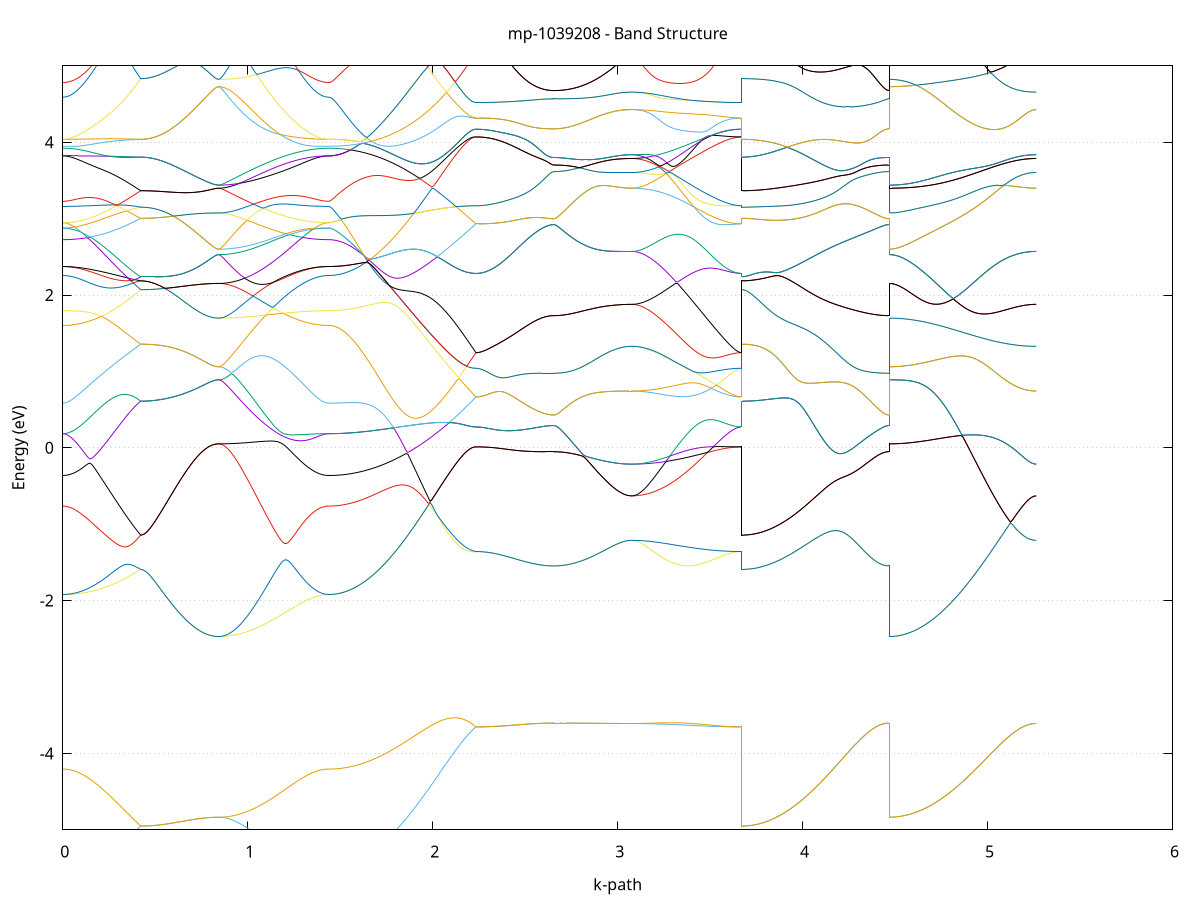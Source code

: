 set title 'mp-1039208 - Band Structure'
set xlabel 'k-path'
set ylabel 'Energy (eV)'
set grid y
set yrange [-5:5]
set terminal png size 800,600
set output 'mp-1039208_bands_gnuplot.png'
plot '-' using 1:2 with lines notitle, '-' using 1:2 with lines notitle, '-' using 1:2 with lines notitle, '-' using 1:2 with lines notitle, '-' using 1:2 with lines notitle, '-' using 1:2 with lines notitle, '-' using 1:2 with lines notitle, '-' using 1:2 with lines notitle, '-' using 1:2 with lines notitle, '-' using 1:2 with lines notitle, '-' using 1:2 with lines notitle, '-' using 1:2 with lines notitle, '-' using 1:2 with lines notitle, '-' using 1:2 with lines notitle, '-' using 1:2 with lines notitle, '-' using 1:2 with lines notitle, '-' using 1:2 with lines notitle, '-' using 1:2 with lines notitle, '-' using 1:2 with lines notitle, '-' using 1:2 with lines notitle, '-' using 1:2 with lines notitle, '-' using 1:2 with lines notitle, '-' using 1:2 with lines notitle, '-' using 1:2 with lines notitle, '-' using 1:2 with lines notitle, '-' using 1:2 with lines notitle, '-' using 1:2 with lines notitle, '-' using 1:2 with lines notitle, '-' using 1:2 with lines notitle, '-' using 1:2 with lines notitle, '-' using 1:2 with lines notitle, '-' using 1:2 with lines notitle, '-' using 1:2 with lines notitle, '-' using 1:2 with lines notitle, '-' using 1:2 with lines notitle, '-' using 1:2 with lines notitle, '-' using 1:2 with lines notitle, '-' using 1:2 with lines notitle, '-' using 1:2 with lines notitle, '-' using 1:2 with lines notitle, '-' using 1:2 with lines notitle, '-' using 1:2 with lines notitle, '-' using 1:2 with lines notitle, '-' using 1:2 with lines notitle, '-' using 1:2 with lines notitle, '-' using 1:2 with lines notitle, '-' using 1:2 with lines notitle, '-' using 1:2 with lines notitle, '-' using 1:2 with lines notitle, '-' using 1:2 with lines notitle, '-' using 1:2 with lines notitle, '-' using 1:2 with lines notitle, '-' using 1:2 with lines notitle, '-' using 1:2 with lines notitle, '-' using 1:2 with lines notitle, '-' using 1:2 with lines notitle, '-' using 1:2 with lines notitle, '-' using 1:2 with lines notitle, '-' using 1:2 with lines notitle, '-' using 1:2 with lines notitle, '-' using 1:2 with lines notitle, '-' using 1:2 with lines notitle, '-' using 1:2 with lines notitle, '-' using 1:2 with lines notitle
0.000000 -41.848380
0.009796 -41.848380
0.019591 -41.848380
0.029387 -41.848380
0.039182 -41.848380
0.048978 -41.848380
0.058774 -41.848380
0.068569 -41.848380
0.078365 -41.848280
0.088160 -41.848280
0.097956 -41.848280
0.107751 -41.848280
0.117547 -41.848280
0.127343 -41.848180
0.137138 -41.848180
0.146934 -41.848180
0.156729 -41.848080
0.166525 -41.848080
0.176321 -41.848080
0.186116 -41.847980
0.195912 -41.847980
0.205707 -41.847880
0.215503 -41.847880
0.225299 -41.847880
0.235094 -41.847780
0.244890 -41.847780
0.254685 -41.847680
0.264481 -41.847680
0.274277 -41.847580
0.284072 -41.847580
0.293868 -41.847480
0.303663 -41.847480
0.313459 -41.847380
0.323254 -41.847380
0.333050 -41.847280
0.342846 -41.847180
0.352641 -41.847180
0.362437 -41.847080
0.372232 -41.847080
0.382028 -41.846980
0.391824 -41.846880
0.401619 -41.846880
0.411415 -41.846780
0.421210 -41.846780
0.421210 -41.846780
0.431006 -41.846780
0.440802 -41.846780
0.450597 -41.846780
0.460393 -41.846780
0.470188 -41.846680
0.479984 -41.846680
0.489780 -41.846680
0.499575 -41.846680
0.509371 -41.846680
0.519166 -41.846680
0.528962 -41.846680
0.538757 -41.846580
0.548553 -41.846580
0.558349 -41.846580
0.568144 -41.846580
0.577940 -41.846480
0.587735 -41.846480
0.597531 -41.846480
0.607327 -41.846380
0.617122 -41.846380
0.626918 -41.846380
0.636713 -41.846280
0.646509 -41.846280
0.656305 -41.846180
0.666100 -41.846180
0.675896 -41.846180
0.685691 -41.846080
0.695487 -41.846080
0.705283 -41.845980
0.715078 -41.845980
0.724874 -41.845880
0.734669 -41.845880
0.744465 -41.845780
0.754260 -41.845780
0.764056 -41.845680
0.773852 -41.845680
0.783647 -41.845580
0.793443 -41.845580
0.803238 -41.845480
0.813034 -41.845480
0.822830 -41.845480
0.832625 -41.845380
0.842421 -41.845380
0.842421 -41.845380
0.852349 -41.845480
0.862277 -41.845480
0.872205 -41.845580
0.882133 -41.845580
0.892061 -41.845680
0.901989 -41.845780
0.911917 -41.845880
0.921845 -41.845880
0.931773 -41.845980
0.941701 -41.846080
0.951629 -41.846180
0.961557 -41.846180
0.971485 -41.846280
0.981413 -41.846380
0.991341 -41.846480
1.001269 -41.846480
1.011197 -41.846580
1.021125 -41.846680
1.031053 -41.846680
1.040981 -41.846780
1.050909 -41.846880
1.060837 -41.846980
1.070765 -41.846980
1.080693 -41.847080
1.090621 -41.847180
1.100549 -41.847180
1.110477 -41.847280
1.120405 -41.847280
1.130333 -41.847380
1.140262 -41.847480
1.150190 -41.847480
1.160118 -41.847580
1.170046 -41.847580
1.179974 -41.847680
1.189902 -41.847680
1.199830 -41.847780
1.209758 -41.847780
1.219686 -41.847880
1.229614 -41.847880
1.239542 -41.847980
1.249470 -41.847980
1.259398 -41.848080
1.269326 -41.848080
1.279254 -41.848080
1.289182 -41.848180
1.299110 -41.848180
1.309038 -41.848180
1.318966 -41.848180
1.328894 -41.848280
1.338822 -41.848280
1.348750 -41.848280
1.358678 -41.848280
1.368606 -41.848280
1.378534 -41.848380
1.388462 -41.848380
1.398390 -41.848380
1.408318 -41.848380
1.418246 -41.848380
1.428174 -41.848380
1.438102 -41.848380
1.438102 -41.848380
1.448048 -41.848380
1.457994 -41.848380
1.467940 -41.848380
1.477886 -41.848380
1.487831 -41.848380
1.497777 -41.848280
1.507723 -41.848280
1.517669 -41.848280
1.527615 -41.848180
1.537561 -41.848180
1.547506 -41.848180
1.557452 -41.848080
1.567398 -41.848080
1.577344 -41.847980
1.587290 -41.847880
1.597236 -41.847880
1.607181 -41.847780
1.617127 -41.847680
1.627073 -41.847680
1.637019 -41.847580
1.646965 -41.847480
1.656911 -41.847380
1.666856 -41.847280
1.676802 -41.847180
1.686748 -41.847180
1.696694 -41.847080
1.706640 -41.846980
1.716586 -41.846880
1.726531 -41.846780
1.736477 -41.846680
1.746423 -41.846480
1.756369 -41.846380
1.766315 -41.846280
1.776261 -41.846180
1.786206 -41.846080
1.796152 -41.845980
1.806098 -41.845880
1.816044 -41.845680
1.825990 -41.845580
1.835936 -41.845480
1.845881 -41.845380
1.855827 -41.845280
1.865773 -41.845080
1.875719 -41.844980
1.885665 -41.844880
1.895611 -41.844780
1.905556 -41.844680
1.915502 -41.844480
1.925448 -41.844380
1.935394 -41.844280
1.945340 -41.844180
1.955286 -41.843980
1.965231 -41.843880
1.975177 -41.843780
1.985123 -41.843680
1.995069 -41.843580
2.005015 -41.843480
2.014961 -41.843280
2.024906 -41.843180
2.034852 -41.843080
2.044798 -41.842980
2.054744 -41.842880
2.064690 -41.842780
2.074636 -41.842680
2.084581 -41.842580
2.094527 -41.842480
2.104473 -41.842380
2.114419 -41.842280
2.124365 -41.842180
2.134311 -41.842080
2.144256 -41.841980
2.154202 -41.841980
2.164148 -41.841880
2.174094 -41.841780
2.184040 -41.841680
2.193986 -41.841580
2.203931 -41.841580
2.213877 -41.841480
2.223823 -41.841380
2.233769 -41.841380
2.233769 -41.841380
2.243564 -41.841380
2.253360 -41.841380
2.263156 -41.841380
2.272951 -41.841380
2.282747 -41.841380
2.292542 -41.841380
2.302338 -41.841380
2.312134 -41.841380
2.321929 -41.841380
2.331725 -41.841380
2.341520 -41.841380
2.351316 -41.841380
2.361112 -41.841380
2.370907 -41.841380
2.380703 -41.841380
2.390498 -41.841380
2.400294 -41.841380
2.410090 -41.841380
2.419885 -41.841380
2.429681 -41.841380
2.439476 -41.841380
2.449272 -41.841380
2.459067 -41.841380
2.468863 -41.841380
2.478659 -41.841380
2.488454 -41.841380
2.498250 -41.841380
2.508045 -41.841380
2.517841 -41.841380
2.527637 -41.841380
2.537432 -41.841380
2.547228 -41.841380
2.557023 -41.841380
2.566819 -41.841380
2.576615 -41.841380
2.586410 -41.841380
2.596206 -41.841280
2.606001 -41.841280
2.615797 -41.841280
2.625592 -41.841280
2.635388 -41.841280
2.645184 -41.841280
2.654979 -41.841280
2.654979 -41.841280
2.664775 -41.841280
2.674570 -41.841280
2.684366 -41.841280
2.694162 -41.841280
2.703957 -41.841280
2.713753 -41.841280
2.723548 -41.841280
2.733344 -41.841280
2.743140 -41.841280
2.752935 -41.841280
2.762731 -41.841280
2.772526 -41.841280
2.782322 -41.841280
2.792118 -41.841280
2.801913 -41.841280
2.811709 -41.841380
2.821504 -41.841380
2.831300 -41.841380
2.841095 -41.841380
2.850891 -41.841380
2.860687 -41.841380
2.870482 -41.841380
2.880278 -41.841380
2.890073 -41.841380
2.899869 -41.841380
2.909665 -41.841380
2.919460 -41.841380
2.929256 -41.841380
2.939051 -41.841380
2.948847 -41.841380
2.958643 -41.841380
2.968438 -41.841380
2.978234 -41.841380
2.988029 -41.841380
2.997825 -41.841380
3.007621 -41.841380
3.017416 -41.841380
3.027212 -41.841380
3.037007 -41.841380
3.046803 -41.841380
3.056598 -41.841380
3.066394 -41.841380
3.076190 -41.841380
3.076190 -41.841380
3.086118 -41.841380
3.096046 -41.841380
3.105974 -41.841380
3.115902 -41.841380
3.125830 -41.841380
3.135758 -41.841380
3.145686 -41.841380
3.155614 -41.841380
3.165542 -41.841380
3.175470 -41.841380
3.185398 -41.841380
3.195326 -41.841380
3.205254 -41.841380
3.215182 -41.841380
3.225110 -41.841380
3.235038 -41.841380
3.244966 -41.841380
3.254894 -41.841380
3.264822 -41.841380
3.274750 -41.841380
3.284678 -41.841380
3.294606 -41.841380
3.304534 -41.841380
3.314462 -41.841380
3.324390 -41.841380
3.334318 -41.841380
3.344246 -41.841380
3.354174 -41.841380
3.364102 -41.841380
3.374030 -41.841380
3.383958 -41.841380
3.393886 -41.841380
3.403814 -41.841380
3.413742 -41.841380
3.423671 -41.841380
3.433599 -41.841380
3.443527 -41.841380
3.453455 -41.841380
3.463383 -41.841380
3.473311 -41.841380
3.483239 -41.841380
3.493167 -41.841380
3.503095 -41.841380
3.513023 -41.841380
3.522951 -41.841380
3.532879 -41.841380
3.542807 -41.841380
3.552735 -41.841380
3.562663 -41.841380
3.572591 -41.841380
3.582519 -41.841380
3.592447 -41.841380
3.602375 -41.841380
3.612303 -41.841380
3.622231 -41.841380
3.632159 -41.841380
3.642087 -41.841380
3.652015 -41.841380
3.661943 -41.841380
3.671871 -41.841380
3.671871 -41.846780
3.681817 -41.846780
3.691763 -41.846780
3.701709 -41.846780
3.711654 -41.846680
3.721600 -41.846680
3.731546 -41.846680
3.741492 -41.846680
3.751438 -41.846680
3.761384 -41.846580
3.771329 -41.846580
3.781275 -41.846580
3.791221 -41.846480
3.801167 -41.846480
3.811113 -41.846380
3.821059 -41.846380
3.831004 -41.846280
3.840950 -41.846280
3.850896 -41.846180
3.860842 -41.846080
3.870788 -41.846080
3.880734 -41.845980
3.890679 -41.845880
3.900625 -41.845880
3.910571 -41.845780
3.920517 -41.845680
3.930463 -41.845580
3.940409 -41.845480
3.950354 -41.845480
3.960300 -41.845380
3.970246 -41.845280
3.980192 -41.845180
3.990138 -41.845080
4.000084 -41.844980
4.010029 -41.844880
4.019975 -41.844780
4.029921 -41.844680
4.039867 -41.844580
4.049813 -41.844480
4.059759 -41.844380
4.069704 -41.844280
4.079650 -41.844180
4.089596 -41.844080
4.099542 -41.843980
4.109488 -41.843880
4.119434 -41.843780
4.129379 -41.843680
4.139325 -41.843580
4.149271 -41.843480
4.159217 -41.843380
4.169163 -41.843280
4.179109 -41.843180
4.189054 -41.843080
4.199000 -41.842980
4.208946 -41.842880
4.218892 -41.842880
4.228838 -41.842780
4.238784 -41.842680
4.248729 -41.842580
4.258675 -41.842480
4.268621 -41.842380
4.278567 -41.842280
4.288513 -41.842280
4.298459 -41.842180
4.308404 -41.842080
4.318350 -41.841980
4.328296 -41.841980
4.338242 -41.841880
4.348188 -41.841780
4.358134 -41.841780
4.368079 -41.841680
4.378025 -41.841680
4.387971 -41.841580
4.397917 -41.841580
4.407863 -41.841480
4.417809 -41.841480
4.427754 -41.841380
4.437700 -41.841380
4.447646 -41.841380
4.457592 -41.841380
4.467538 -41.841280
4.467538 -41.845380
4.477484 -41.845380
4.487429 -41.845380
4.497375 -41.845380
4.507321 -41.845380
4.517267 -41.845380
4.527213 -41.845380
4.537159 -41.845380
4.547104 -41.845280
4.557050 -41.845280
4.566996 -41.845280
4.576942 -41.845180
4.586888 -41.845180
4.596834 -41.845180
4.606779 -41.845080
4.616725 -41.845080
4.626671 -41.844980
4.636617 -41.844980
4.646563 -41.844880
4.656509 -41.844880
4.666454 -41.844780
4.676400 -41.844780
4.686346 -41.844680
4.696292 -41.844680
4.706238 -41.844580
4.716184 -41.844480
4.726129 -41.844480
4.736075 -41.844380
4.746021 -41.844280
4.755967 -41.844180
4.765913 -41.844180
4.775859 -41.844080
4.785804 -41.843980
4.795750 -41.843880
4.805696 -41.843880
4.815642 -41.843780
4.825588 -41.843680
4.835534 -41.843580
4.845479 -41.843580
4.855425 -41.843480
4.865371 -41.843380
4.875317 -41.843280
4.885263 -41.843180
4.895209 -41.843180
4.905154 -41.843080
4.915100 -41.842980
4.925046 -41.842880
4.934992 -41.842780
4.944938 -41.842780
4.954884 -41.842680
4.964829 -41.842580
4.974775 -41.842480
4.984721 -41.842480
4.994667 -41.842380
5.004613 -41.842280
5.014559 -41.842280
5.024504 -41.842180
5.034450 -41.842080
5.044396 -41.842080
5.054342 -41.841980
5.064288 -41.841980
5.074234 -41.841880
5.084179 -41.841780
5.094125 -41.841780
5.104071 -41.841680
5.114017 -41.841680
5.123963 -41.841680
5.133909 -41.841580
5.143854 -41.841580
5.153800 -41.841480
5.163746 -41.841480
5.173692 -41.841480
5.183638 -41.841480
5.193584 -41.841380
5.203529 -41.841380
5.213475 -41.841380
5.223421 -41.841380
5.233367 -41.841380
5.243313 -41.841380
5.253259 -41.841380
5.263204 -41.841380
e
0.000000 -41.845080
0.009796 -41.845080
0.019591 -41.845080
0.029387 -41.845080
0.039182 -41.845080
0.048978 -41.845080
0.058774 -41.845180
0.068569 -41.845180
0.078365 -41.845180
0.088160 -41.845180
0.097956 -41.845180
0.107751 -41.845280
0.117547 -41.845280
0.127343 -41.845280
0.137138 -41.845280
0.146934 -41.845380
0.156729 -41.845380
0.166525 -41.845380
0.176321 -41.845480
0.186116 -41.845480
0.195912 -41.845480
0.205707 -41.845580
0.215503 -41.845580
0.225299 -41.845680
0.235094 -41.845680
0.244890 -41.845780
0.254685 -41.845780
0.264481 -41.845880
0.274277 -41.845880
0.284072 -41.845980
0.293868 -41.845980
0.303663 -41.846080
0.313459 -41.846080
0.323254 -41.846180
0.333050 -41.846180
0.342846 -41.846280
0.352641 -41.846380
0.362437 -41.846380
0.372232 -41.846480
0.382028 -41.846480
0.391824 -41.846580
0.401619 -41.846680
0.411415 -41.846680
0.421210 -41.846780
0.421210 -41.846780
0.431006 -41.846780
0.440802 -41.846780
0.450597 -41.846780
0.460393 -41.846780
0.470188 -41.846680
0.479984 -41.846680
0.489780 -41.846680
0.499575 -41.846680
0.509371 -41.846680
0.519166 -41.846680
0.528962 -41.846680
0.538757 -41.846580
0.548553 -41.846580
0.558349 -41.846580
0.568144 -41.846580
0.577940 -41.846480
0.587735 -41.846480
0.597531 -41.846480
0.607327 -41.846380
0.617122 -41.846380
0.626918 -41.846380
0.636713 -41.846280
0.646509 -41.846280
0.656305 -41.846180
0.666100 -41.846180
0.675896 -41.846180
0.685691 -41.846080
0.695487 -41.846080
0.705283 -41.845980
0.715078 -41.845980
0.724874 -41.845880
0.734669 -41.845880
0.744465 -41.845780
0.754260 -41.845780
0.764056 -41.845680
0.773852 -41.845680
0.783647 -41.845580
0.793443 -41.845580
0.803238 -41.845480
0.813034 -41.845480
0.822830 -41.845480
0.832625 -41.845380
0.842421 -41.845380
0.842421 -41.845380
0.852349 -41.845380
0.862277 -41.845380
0.872205 -41.845380
0.882133 -41.845380
0.892061 -41.845380
0.901989 -41.845380
0.911917 -41.845380
0.921845 -41.845380
0.931773 -41.845380
0.941701 -41.845380
0.951629 -41.845380
0.961557 -41.845380
0.971485 -41.845380
0.981413 -41.845380
0.991341 -41.845380
1.001269 -41.845380
1.011197 -41.845380
1.021125 -41.845380
1.031053 -41.845380
1.040981 -41.845380
1.050909 -41.845280
1.060837 -41.845280
1.070765 -41.845280
1.080693 -41.845280
1.090621 -41.845280
1.100549 -41.845280
1.110477 -41.845280
1.120405 -41.845280
1.130333 -41.845280
1.140262 -41.845280
1.150190 -41.845280
1.160118 -41.845280
1.170046 -41.845280
1.179974 -41.845180
1.189902 -41.845180
1.199830 -41.845180
1.209758 -41.845180
1.219686 -41.845180
1.229614 -41.845180
1.239542 -41.845180
1.249470 -41.845180
1.259398 -41.845180
1.269326 -41.845180
1.279254 -41.845180
1.289182 -41.845180
1.299110 -41.845180
1.309038 -41.845180
1.318966 -41.845180
1.328894 -41.845080
1.338822 -41.845080
1.348750 -41.845080
1.358678 -41.845080
1.368606 -41.845080
1.378534 -41.845080
1.388462 -41.845080
1.398390 -41.845080
1.408318 -41.845080
1.418246 -41.845080
1.428174 -41.845080
1.438102 -41.845080
1.438102 -41.845080
1.448048 -41.845080
1.457994 -41.845080
1.467940 -41.845080
1.477886 -41.845080
1.487831 -41.845080
1.497777 -41.845080
1.507723 -41.844980
1.517669 -41.844980
1.527615 -41.844980
1.537561 -41.844980
1.547506 -41.844880
1.557452 -41.844880
1.567398 -41.844880
1.577344 -41.844780
1.587290 -41.844780
1.597236 -41.844680
1.607181 -41.844680
1.617127 -41.844580
1.627073 -41.844580
1.637019 -41.844480
1.646965 -41.844480
1.656911 -41.844380
1.666856 -41.844380
1.676802 -41.844280
1.686748 -41.844180
1.696694 -41.844180
1.706640 -41.844080
1.716586 -41.843980
1.726531 -41.843980
1.736477 -41.843880
1.746423 -41.843780
1.756369 -41.843680
1.766315 -41.843680
1.776261 -41.843580
1.786206 -41.843480
1.796152 -41.843380
1.806098 -41.843380
1.816044 -41.843280
1.825990 -41.843180
1.835936 -41.843080
1.845881 -41.842980
1.855827 -41.842980
1.865773 -41.842880
1.875719 -41.842780
1.885665 -41.842680
1.895611 -41.842680
1.905556 -41.842580
1.915502 -41.842480
1.925448 -41.842380
1.935394 -41.842380
1.945340 -41.842280
1.955286 -41.842180
1.965231 -41.842080
1.975177 -41.842080
1.985123 -41.841980
1.995069 -41.841880
2.005015 -41.841880
2.014961 -41.841780
2.024906 -41.841780
2.034852 -41.841680
2.044798 -41.841680
2.054744 -41.841580
2.064690 -41.841480
2.074636 -41.841480
2.084581 -41.841480
2.094527 -41.841380
2.104473 -41.841380
2.114419 -41.841280
2.124365 -41.841280
2.134311 -41.841280
2.144256 -41.841180
2.154202 -41.841180
2.164148 -41.841180
2.174094 -41.841180
2.184040 -41.841180
2.193986 -41.841180
2.203931 -41.841180
2.213877 -41.841280
2.223823 -41.841280
2.233769 -41.841380
2.233769 -41.841380
2.243564 -41.841380
2.253360 -41.841380
2.263156 -41.841380
2.272951 -41.841380
2.282747 -41.841380
2.292542 -41.841380
2.302338 -41.841380
2.312134 -41.841380
2.321929 -41.841380
2.331725 -41.841380
2.341520 -41.841380
2.351316 -41.841380
2.361112 -41.841380
2.370907 -41.841380
2.380703 -41.841380
2.390498 -41.841380
2.400294 -41.841380
2.410090 -41.841380
2.419885 -41.841380
2.429681 -41.841380
2.439476 -41.841380
2.449272 -41.841380
2.459067 -41.841380
2.468863 -41.841380
2.478659 -41.841380
2.488454 -41.841380
2.498250 -41.841380
2.508045 -41.841380
2.517841 -41.841380
2.527637 -41.841380
2.537432 -41.841380
2.547228 -41.841380
2.557023 -41.841380
2.566819 -41.841380
2.576615 -41.841380
2.586410 -41.841380
2.596206 -41.841280
2.606001 -41.841280
2.615797 -41.841280
2.625592 -41.841280
2.635388 -41.841280
2.645184 -41.841280
2.654979 -41.841280
2.654979 -41.841280
2.664775 -41.841280
2.674570 -41.841280
2.684366 -41.841280
2.694162 -41.841280
2.703957 -41.841280
2.713753 -41.841280
2.723548 -41.841280
2.733344 -41.841280
2.743140 -41.841280
2.752935 -41.841280
2.762731 -41.841280
2.772526 -41.841280
2.782322 -41.841280
2.792118 -41.841280
2.801913 -41.841280
2.811709 -41.841380
2.821504 -41.841380
2.831300 -41.841380
2.841095 -41.841380
2.850891 -41.841380
2.860687 -41.841380
2.870482 -41.841380
2.880278 -41.841380
2.890073 -41.841380
2.899869 -41.841380
2.909665 -41.841380
2.919460 -41.841380
2.929256 -41.841380
2.939051 -41.841380
2.948847 -41.841380
2.958643 -41.841380
2.968438 -41.841380
2.978234 -41.841380
2.988029 -41.841380
2.997825 -41.841380
3.007621 -41.841380
3.017416 -41.841380
3.027212 -41.841380
3.037007 -41.841380
3.046803 -41.841380
3.056598 -41.841380
3.066394 -41.841380
3.076190 -41.841380
3.076190 -41.841380
3.086118 -41.841380
3.096046 -41.841380
3.105974 -41.841380
3.115902 -41.841380
3.125830 -41.841380
3.135758 -41.841380
3.145686 -41.841380
3.155614 -41.841380
3.165542 -41.841380
3.175470 -41.841380
3.185398 -41.841380
3.195326 -41.841280
3.205254 -41.841280
3.215182 -41.841280
3.225110 -41.841280
3.235038 -41.841280
3.244966 -41.841280
3.254894 -41.841280
3.264822 -41.841280
3.274750 -41.841280
3.284678 -41.841280
3.294606 -41.841280
3.304534 -41.841280
3.314462 -41.841280
3.324390 -41.841280
3.334318 -41.841280
3.344246 -41.841280
3.354174 -41.841280
3.364102 -41.841280
3.374030 -41.841280
3.383958 -41.841280
3.393886 -41.841380
3.403814 -41.841380
3.413742 -41.841380
3.423671 -41.841380
3.433599 -41.841380
3.443527 -41.841380
3.453455 -41.841380
3.463383 -41.841380
3.473311 -41.841380
3.483239 -41.841380
3.493167 -41.841380
3.503095 -41.841380
3.513023 -41.841380
3.522951 -41.841380
3.532879 -41.841380
3.542807 -41.841380
3.552735 -41.841380
3.562663 -41.841380
3.572591 -41.841380
3.582519 -41.841380
3.592447 -41.841380
3.602375 -41.841380
3.612303 -41.841380
3.622231 -41.841380
3.632159 -41.841380
3.642087 -41.841380
3.652015 -41.841380
3.661943 -41.841380
3.671871 -41.841380
3.671871 -41.846780
3.681817 -41.846780
3.691763 -41.846780
3.701709 -41.846780
3.711654 -41.846680
3.721600 -41.846680
3.731546 -41.846680
3.741492 -41.846680
3.751438 -41.846680
3.761384 -41.846580
3.771329 -41.846580
3.781275 -41.846580
3.791221 -41.846480
3.801167 -41.846480
3.811113 -41.846380
3.821059 -41.846380
3.831004 -41.846280
3.840950 -41.846280
3.850896 -41.846180
3.860842 -41.846080
3.870788 -41.846080
3.880734 -41.845980
3.890679 -41.845880
3.900625 -41.845880
3.910571 -41.845780
3.920517 -41.845680
3.930463 -41.845580
3.940409 -41.845480
3.950354 -41.845480
3.960300 -41.845380
3.970246 -41.845280
3.980192 -41.845180
3.990138 -41.845080
4.000084 -41.844980
4.010029 -41.844880
4.019975 -41.844780
4.029921 -41.844680
4.039867 -41.844580
4.049813 -41.844480
4.059759 -41.844380
4.069704 -41.844280
4.079650 -41.844180
4.089596 -41.844080
4.099542 -41.843980
4.109488 -41.843880
4.119434 -41.843780
4.129379 -41.843680
4.139325 -41.843580
4.149271 -41.843480
4.159217 -41.843380
4.169163 -41.843280
4.179109 -41.843180
4.189054 -41.843080
4.199000 -41.842980
4.208946 -41.842880
4.218892 -41.842880
4.228838 -41.842780
4.238784 -41.842680
4.248729 -41.842580
4.258675 -41.842480
4.268621 -41.842380
4.278567 -41.842280
4.288513 -41.842280
4.298459 -41.842180
4.308404 -41.842080
4.318350 -41.841980
4.328296 -41.841980
4.338242 -41.841880
4.348188 -41.841780
4.358134 -41.841780
4.368079 -41.841680
4.378025 -41.841680
4.387971 -41.841580
4.397917 -41.841580
4.407863 -41.841480
4.417809 -41.841480
4.427754 -41.841380
4.437700 -41.841380
4.447646 -41.841380
4.457592 -41.841380
4.467538 -41.841280
4.467538 -41.845380
4.477484 -41.845380
4.487429 -41.845380
4.497375 -41.845380
4.507321 -41.845380
4.517267 -41.845380
4.527213 -41.845380
4.537159 -41.845380
4.547104 -41.845280
4.557050 -41.845280
4.566996 -41.845280
4.576942 -41.845180
4.586888 -41.845180
4.596834 -41.845180
4.606779 -41.845080
4.616725 -41.845080
4.626671 -41.844980
4.636617 -41.844980
4.646563 -41.844880
4.656509 -41.844880
4.666454 -41.844780
4.676400 -41.844780
4.686346 -41.844680
4.696292 -41.844680
4.706238 -41.844580
4.716184 -41.844480
4.726129 -41.844480
4.736075 -41.844380
4.746021 -41.844280
4.755967 -41.844180
4.765913 -41.844180
4.775859 -41.844080
4.785804 -41.843980
4.795750 -41.843880
4.805696 -41.843880
4.815642 -41.843780
4.825588 -41.843680
4.835534 -41.843580
4.845479 -41.843580
4.855425 -41.843480
4.865371 -41.843380
4.875317 -41.843280
4.885263 -41.843180
4.895209 -41.843180
4.905154 -41.843080
4.915100 -41.842980
4.925046 -41.842880
4.934992 -41.842780
4.944938 -41.842780
4.954884 -41.842680
4.964829 -41.842580
4.974775 -41.842480
4.984721 -41.842480
4.994667 -41.842380
5.004613 -41.842280
5.014559 -41.842280
5.024504 -41.842180
5.034450 -41.842080
5.044396 -41.842080
5.054342 -41.841980
5.064288 -41.841980
5.074234 -41.841880
5.084179 -41.841780
5.094125 -41.841780
5.104071 -41.841680
5.114017 -41.841680
5.123963 -41.841680
5.133909 -41.841580
5.143854 -41.841580
5.153800 -41.841480
5.163746 -41.841480
5.173692 -41.841480
5.183638 -41.841480
5.193584 -41.841380
5.203529 -41.841380
5.213475 -41.841380
5.223421 -41.841380
5.233367 -41.841380
5.243313 -41.841380
5.253259 -41.841380
5.263204 -41.841380
e
0.000000 -41.845080
0.009796 -41.845080
0.019591 -41.845080
0.029387 -41.845080
0.039182 -41.845080
0.048978 -41.845080
0.058774 -41.845080
0.068569 -41.845080
0.078365 -41.845080
0.088160 -41.845080
0.097956 -41.844980
0.107751 -41.844980
0.117547 -41.844980
0.127343 -41.844980
0.137138 -41.844980
0.146934 -41.844880
0.156729 -41.844880
0.166525 -41.844880
0.176321 -41.844880
0.186116 -41.844780
0.195912 -41.844780
0.205707 -41.844780
0.215503 -41.844680
0.225299 -41.844680
0.235094 -41.844680
0.244890 -41.844580
0.254685 -41.844580
0.264481 -41.844480
0.274277 -41.844480
0.284072 -41.844480
0.293868 -41.844380
0.303663 -41.844380
0.313459 -41.844280
0.323254 -41.844280
0.333050 -41.844180
0.342846 -41.844180
0.352641 -41.844080
0.362437 -41.844080
0.372232 -41.844080
0.382028 -41.843980
0.391824 -41.843980
0.401619 -41.843880
0.411415 -41.843880
0.421210 -41.843780
0.421210 -41.843780
0.431006 -41.843780
0.440802 -41.843780
0.450597 -41.843780
0.460393 -41.843780
0.470188 -41.843780
0.479984 -41.843880
0.489780 -41.843880
0.499575 -41.843880
0.509371 -41.843880
0.519166 -41.843880
0.528962 -41.843880
0.538757 -41.843980
0.548553 -41.843980
0.558349 -41.843980
0.568144 -41.843980
0.577940 -41.844080
0.587735 -41.844080
0.597531 -41.844080
0.607327 -41.844180
0.617122 -41.844180
0.626918 -41.844180
0.636713 -41.844280
0.646509 -41.844280
0.656305 -41.844280
0.666100 -41.844380
0.675896 -41.844380
0.685691 -41.844480
0.695487 -41.844480
0.705283 -41.844580
0.715078 -41.844580
0.724874 -41.844680
0.734669 -41.844680
0.744465 -41.844780
0.754260 -41.844780
0.764056 -41.844780
0.773852 -41.844880
0.783647 -41.844880
0.793443 -41.844980
0.803238 -41.844980
0.813034 -41.845080
0.822830 -41.845080
0.832625 -41.845080
0.842421 -41.845180
0.842421 -41.845180
0.852349 -41.845180
0.862277 -41.845180
0.872205 -41.845180
0.882133 -41.845180
0.892061 -41.845180
0.901989 -41.845180
0.911917 -41.845180
0.921845 -41.845180
0.931773 -41.845180
0.941701 -41.845180
0.951629 -41.845180
0.961557 -41.845180
0.971485 -41.845180
0.981413 -41.845180
0.991341 -41.845180
1.001269 -41.845180
1.011197 -41.845180
1.021125 -41.845180
1.031053 -41.845080
1.040981 -41.845180
1.050909 -41.845080
1.060837 -41.845080
1.070765 -41.845080
1.080693 -41.845080
1.090621 -41.845080
1.100549 -41.845080
1.110477 -41.845080
1.120405 -41.845080
1.130333 -41.845080
1.140262 -41.845080
1.150190 -41.845080
1.160118 -41.845080
1.170046 -41.845080
1.179974 -41.845080
1.189902 -41.845080
1.199830 -41.845080
1.209758 -41.845080
1.219686 -41.845080
1.229614 -41.845080
1.239542 -41.845080
1.249470 -41.845080
1.259398 -41.845080
1.269326 -41.845080
1.279254 -41.845080
1.289182 -41.845080
1.299110 -41.845080
1.309038 -41.845080
1.318966 -41.845080
1.328894 -41.845080
1.338822 -41.845080
1.348750 -41.845080
1.358678 -41.845080
1.368606 -41.845080
1.378534 -41.845080
1.388462 -41.845080
1.398390 -41.845080
1.408318 -41.845080
1.418246 -41.845080
1.428174 -41.845080
1.438102 -41.845080
1.438102 -41.845080
1.448048 -41.845080
1.457994 -41.845080
1.467940 -41.845080
1.477886 -41.845080
1.487831 -41.845080
1.497777 -41.845080
1.507723 -41.844980
1.517669 -41.844980
1.527615 -41.844980
1.537561 -41.844980
1.547506 -41.844880
1.557452 -41.844880
1.567398 -41.844880
1.577344 -41.844780
1.587290 -41.844780
1.597236 -41.844680
1.607181 -41.844680
1.617127 -41.844580
1.627073 -41.844580
1.637019 -41.844480
1.646965 -41.844480
1.656911 -41.844380
1.666856 -41.844380
1.676802 -41.844280
1.686748 -41.844180
1.696694 -41.844180
1.706640 -41.844080
1.716586 -41.843980
1.726531 -41.843980
1.736477 -41.843880
1.746423 -41.843780
1.756369 -41.843680
1.766315 -41.843680
1.776261 -41.843580
1.786206 -41.843480
1.796152 -41.843380
1.806098 -41.843380
1.816044 -41.843280
1.825990 -41.843180
1.835936 -41.843080
1.845881 -41.842980
1.855827 -41.842980
1.865773 -41.842880
1.875719 -41.842780
1.885665 -41.842680
1.895611 -41.842680
1.905556 -41.842580
1.915502 -41.842480
1.925448 -41.842380
1.935394 -41.842380
1.945340 -41.842280
1.955286 -41.842180
1.965231 -41.842080
1.975177 -41.842080
1.985123 -41.841980
1.995069 -41.841880
2.005015 -41.841880
2.014961 -41.841780
2.024906 -41.841780
2.034852 -41.841680
2.044798 -41.841680
2.054744 -41.841580
2.064690 -41.841480
2.074636 -41.841480
2.084581 -41.841480
2.094527 -41.841380
2.104473 -41.841380
2.114419 -41.841280
2.124365 -41.841280
2.134311 -41.841280
2.144256 -41.841180
2.154202 -41.841180
2.164148 -41.841180
2.174094 -41.841180
2.184040 -41.841180
2.193986 -41.841080
2.203931 -41.841080
2.213877 -41.841080
2.223823 -41.841080
2.233769 -41.841080
2.233769 -41.841080
2.243564 -41.841080
2.253360 -41.841080
2.263156 -41.841080
2.272951 -41.841080
2.282747 -41.841080
2.292542 -41.841080
2.302338 -41.841080
2.312134 -41.841080
2.321929 -41.841080
2.331725 -41.841080
2.341520 -41.841080
2.351316 -41.841080
2.361112 -41.841080
2.370907 -41.841080
2.380703 -41.841080
2.390498 -41.841080
2.400294 -41.841080
2.410090 -41.841080
2.419885 -41.841080
2.429681 -41.841080
2.439476 -41.841080
2.449272 -41.841080
2.459067 -41.841080
2.468863 -41.841080
2.478659 -41.841080
2.488454 -41.841080
2.498250 -41.841080
2.508045 -41.841080
2.517841 -41.841080
2.527637 -41.841180
2.537432 -41.841180
2.547228 -41.841180
2.557023 -41.841180
2.566819 -41.841180
2.576615 -41.841180
2.586410 -41.841180
2.596206 -41.841180
2.606001 -41.841180
2.615797 -41.841180
2.625592 -41.841180
2.635388 -41.841180
2.645184 -41.841180
2.654979 -41.841180
2.654979 -41.841180
2.664775 -41.841180
2.674570 -41.841180
2.684366 -41.841180
2.694162 -41.841180
2.703957 -41.841180
2.713753 -41.841180
2.723548 -41.841180
2.733344 -41.841180
2.743140 -41.841180
2.752935 -41.841180
2.762731 -41.841180
2.772526 -41.841180
2.782322 -41.841180
2.792118 -41.841180
2.801913 -41.841180
2.811709 -41.841180
2.821504 -41.841180
2.831300 -41.841180
2.841095 -41.841180
2.850891 -41.841180
2.860687 -41.841180
2.870482 -41.841180
2.880278 -41.841180
2.890073 -41.841180
2.899869 -41.841180
2.909665 -41.841180
2.919460 -41.841180
2.929256 -41.841180
2.939051 -41.841180
2.948847 -41.841180
2.958643 -41.841180
2.968438 -41.841180
2.978234 -41.841180
2.988029 -41.841180
2.997825 -41.841180
3.007621 -41.841180
3.017416 -41.841180
3.027212 -41.841180
3.037007 -41.841180
3.046803 -41.841180
3.056598 -41.841180
3.066394 -41.841180
3.076190 -41.841180
3.076190 -41.841180
3.086118 -41.841180
3.096046 -41.841180
3.105974 -41.841180
3.115902 -41.841180
3.125830 -41.841180
3.135758 -41.841180
3.145686 -41.841180
3.155614 -41.841180
3.165542 -41.841180
3.175470 -41.841180
3.185398 -41.841180
3.195326 -41.841180
3.205254 -41.841180
3.215182 -41.841180
3.225110 -41.841180
3.235038 -41.841180
3.244966 -41.841180
3.254894 -41.841180
3.264822 -41.841180
3.274750 -41.841180
3.284678 -41.841180
3.294606 -41.841180
3.304534 -41.841180
3.314462 -41.841180
3.324390 -41.841180
3.334318 -41.841180
3.344246 -41.841180
3.354174 -41.841180
3.364102 -41.841180
3.374030 -41.841180
3.383958 -41.841180
3.393886 -41.841180
3.403814 -41.841180
3.413742 -41.841180
3.423671 -41.841180
3.433599 -41.841180
3.443527 -41.841080
3.453455 -41.841080
3.463383 -41.841080
3.473311 -41.841080
3.483239 -41.841080
3.493167 -41.841080
3.503095 -41.841080
3.513023 -41.841080
3.522951 -41.841080
3.532879 -41.841080
3.542807 -41.841080
3.552735 -41.841080
3.562663 -41.841080
3.572591 -41.841080
3.582519 -41.841080
3.592447 -41.841080
3.602375 -41.841080
3.612303 -41.841080
3.622231 -41.841080
3.632159 -41.841080
3.642087 -41.841080
3.652015 -41.841080
3.661943 -41.841080
3.671871 -41.841080
3.671871 -41.843780
3.681817 -41.843780
3.691763 -41.843780
3.701709 -41.843780
3.711654 -41.843780
3.721600 -41.843780
3.731546 -41.843780
3.741492 -41.843780
3.751438 -41.843680
3.761384 -41.843680
3.771329 -41.843680
3.781275 -41.843680
3.791221 -41.843580
3.801167 -41.843580
3.811113 -41.843580
3.821059 -41.843480
3.831004 -41.843480
3.840950 -41.843480
3.850896 -41.843380
3.860842 -41.843380
3.870788 -41.843280
3.880734 -41.843280
3.890679 -41.843180
3.900625 -41.843180
3.910571 -41.843080
3.920517 -41.843080
3.930463 -41.842980
3.940409 -41.842980
3.950354 -41.842880
3.960300 -41.842880
3.970246 -41.842780
3.980192 -41.842780
3.990138 -41.842680
4.000084 -41.842580
4.010029 -41.842580
4.019975 -41.842480
4.029921 -41.842480
4.039867 -41.842380
4.049813 -41.842280
4.059759 -41.842280
4.069704 -41.842180
4.079650 -41.842180
4.089596 -41.842080
4.099542 -41.842080
4.109488 -41.841980
4.119434 -41.841880
4.129379 -41.841880
4.139325 -41.841780
4.149271 -41.841780
4.159217 -41.841680
4.169163 -41.841680
4.179109 -41.841580
4.189054 -41.841580
4.199000 -41.841480
4.208946 -41.841480
4.218892 -41.841480
4.228838 -41.841380
4.238784 -41.841380
4.248729 -41.841280
4.258675 -41.841280
4.268621 -41.841280
4.278567 -41.841180
4.288513 -41.841180
4.298459 -41.841180
4.308404 -41.841180
4.318350 -41.841180
4.328296 -41.841080
4.338242 -41.841080
4.348188 -41.841080
4.358134 -41.841080
4.368079 -41.841080
4.378025 -41.841080
4.387971 -41.841080
4.397917 -41.841080
4.407863 -41.841080
4.417809 -41.841080
4.427754 -41.841080
4.437700 -41.841080
4.447646 -41.841180
4.457592 -41.841180
4.467538 -41.841180
4.467538 -41.845180
4.477484 -41.845180
4.487429 -41.845180
4.497375 -41.845080
4.507321 -41.845080
4.517267 -41.845080
4.527213 -41.845080
4.537159 -41.845080
4.547104 -41.845080
4.557050 -41.844980
4.566996 -41.844980
4.576942 -41.844980
4.586888 -41.844880
4.596834 -41.844880
4.606779 -41.844880
4.616725 -41.844780
4.626671 -41.844780
4.636617 -41.844680
4.646563 -41.844680
4.656509 -41.844580
4.666454 -41.844580
4.676400 -41.844480
4.686346 -41.844480
4.696292 -41.844380
4.706238 -41.844280
4.716184 -41.844280
4.726129 -41.844180
4.736075 -41.844080
4.746021 -41.844080
4.755967 -41.843980
4.765913 -41.843880
4.775859 -41.843780
4.785804 -41.843780
4.795750 -41.843680
4.805696 -41.843580
4.815642 -41.843480
4.825588 -41.843480
4.835534 -41.843380
4.845479 -41.843280
4.855425 -41.843180
4.865371 -41.843180
4.875317 -41.843080
4.885263 -41.842980
4.895209 -41.842880
4.905154 -41.842780
4.915100 -41.842780
4.925046 -41.842680
4.934992 -41.842580
4.944938 -41.842480
4.954884 -41.842480
4.964829 -41.842380
4.974775 -41.842280
4.984721 -41.842180
4.994667 -41.842180
5.004613 -41.842080
5.014559 -41.841980
5.024504 -41.841980
5.034450 -41.841880
5.044396 -41.841880
5.054342 -41.841780
5.064288 -41.841680
5.074234 -41.841680
5.084179 -41.841580
5.094125 -41.841580
5.104071 -41.841480
5.114017 -41.841480
5.123963 -41.841380
5.133909 -41.841380
5.143854 -41.841380
5.153800 -41.841280
5.163746 -41.841280
5.173692 -41.841280
5.183638 -41.841280
5.193584 -41.841180
5.203529 -41.841180
5.213475 -41.841180
5.223421 -41.841180
5.233367 -41.841180
5.243313 -41.841180
5.253259 -41.841180
5.263204 -41.841180
e
0.000000 -41.842480
0.009796 -41.842480
0.019591 -41.842480
0.029387 -41.842480
0.039182 -41.842480
0.048978 -41.842480
0.058774 -41.842580
0.068569 -41.842580
0.078365 -41.842580
0.088160 -41.842580
0.097956 -41.842580
0.107751 -41.842580
0.117547 -41.842580
0.127343 -41.842680
0.137138 -41.842680
0.146934 -41.842680
0.156729 -41.842680
0.166525 -41.842780
0.176321 -41.842780
0.186116 -41.842780
0.195912 -41.842880
0.205707 -41.842880
0.215503 -41.842880
0.225299 -41.842980
0.235094 -41.842980
0.244890 -41.842980
0.254685 -41.843080
0.264481 -41.843080
0.274277 -41.843080
0.284072 -41.843180
0.293868 -41.843180
0.303663 -41.843280
0.313459 -41.843280
0.323254 -41.843380
0.333050 -41.843380
0.342846 -41.843380
0.352641 -41.843480
0.362437 -41.843480
0.372232 -41.843580
0.382028 -41.843580
0.391824 -41.843680
0.401619 -41.843680
0.411415 -41.843780
0.421210 -41.843780
0.421210 -41.843780
0.431006 -41.843780
0.440802 -41.843780
0.450597 -41.843780
0.460393 -41.843780
0.470188 -41.843780
0.479984 -41.843880
0.489780 -41.843880
0.499575 -41.843880
0.509371 -41.843880
0.519166 -41.843880
0.528962 -41.843880
0.538757 -41.843980
0.548553 -41.843980
0.558349 -41.843980
0.568144 -41.843980
0.577940 -41.844080
0.587735 -41.844080
0.597531 -41.844080
0.607327 -41.844180
0.617122 -41.844180
0.626918 -41.844180
0.636713 -41.844280
0.646509 -41.844280
0.656305 -41.844280
0.666100 -41.844380
0.675896 -41.844380
0.685691 -41.844480
0.695487 -41.844480
0.705283 -41.844580
0.715078 -41.844580
0.724874 -41.844680
0.734669 -41.844680
0.744465 -41.844780
0.754260 -41.844780
0.764056 -41.844780
0.773852 -41.844880
0.783647 -41.844880
0.793443 -41.844980
0.803238 -41.844980
0.813034 -41.845080
0.822830 -41.845080
0.832625 -41.845080
0.842421 -41.845180
0.842421 -41.845180
0.852349 -41.845080
0.862277 -41.845080
0.872205 -41.844980
0.882133 -41.844980
0.892061 -41.844880
0.901989 -41.844780
0.911917 -41.844680
0.921845 -41.844680
0.931773 -41.844580
0.941701 -41.844480
0.951629 -41.844480
0.961557 -41.844380
0.971485 -41.844280
0.981413 -41.844280
0.991341 -41.844180
1.001269 -41.844080
1.011197 -41.844080
1.021125 -41.843980
1.031053 -41.843880
1.040981 -41.843880
1.050909 -41.843780
1.060837 -41.843680
1.070765 -41.843680
1.080693 -41.843580
1.090621 -41.843580
1.100549 -41.843480
1.110477 -41.843380
1.120405 -41.843380
1.130333 -41.843280
1.140262 -41.843280
1.150190 -41.843180
1.160118 -41.843180
1.170046 -41.843180
1.179974 -41.843080
1.189902 -41.843080
1.199830 -41.842980
1.209758 -41.842980
1.219686 -41.842880
1.229614 -41.842880
1.239542 -41.842880
1.249470 -41.842780
1.259398 -41.842780
1.269326 -41.842780
1.279254 -41.842680
1.289182 -41.842680
1.299110 -41.842680
1.309038 -41.842680
1.318966 -41.842580
1.328894 -41.842580
1.338822 -41.842580
1.348750 -41.842580
1.358678 -41.842580
1.368606 -41.842580
1.378534 -41.842580
1.388462 -41.842480
1.398390 -41.842480
1.408318 -41.842480
1.418246 -41.842480
1.428174 -41.842480
1.438102 -41.842480
1.438102 -41.842480
1.448048 -41.842480
1.457994 -41.842480
1.467940 -41.842480
1.477886 -41.842480
1.487831 -41.842480
1.497777 -41.842480
1.507723 -41.842480
1.517669 -41.842480
1.527615 -41.842380
1.537561 -41.842380
1.547506 -41.842380
1.557452 -41.842380
1.567398 -41.842380
1.577344 -41.842280
1.587290 -41.842280
1.597236 -41.842280
1.607181 -41.842180
1.617127 -41.842180
1.627073 -41.842180
1.637019 -41.842180
1.646965 -41.842080
1.656911 -41.842080
1.666856 -41.841980
1.676802 -41.841980
1.686748 -41.841980
1.696694 -41.841880
1.706640 -41.841880
1.716586 -41.841780
1.726531 -41.841780
1.736477 -41.841780
1.746423 -41.841680
1.756369 -41.841680
1.766315 -41.841580
1.776261 -41.841580
1.786206 -41.841580
1.796152 -41.841480
1.806098 -41.841480
1.816044 -41.841380
1.825990 -41.841380
1.835936 -41.841280
1.845881 -41.841280
1.855827 -41.841280
1.865773 -41.841180
1.875719 -41.841180
1.885665 -41.841180
1.895611 -41.841080
1.905556 -41.841080
1.915502 -41.841080
1.925448 -41.840980
1.935394 -41.840980
1.945340 -41.840980
1.955286 -41.840980
1.965231 -41.840880
1.975177 -41.840880
1.985123 -41.840880
1.995069 -41.840880
2.005015 -41.840880
2.014961 -41.840880
2.024906 -41.840880
2.034852 -41.840880
2.044798 -41.840880
2.054744 -41.840880
2.064690 -41.840880
2.074636 -41.840880
2.084581 -41.840880
2.094527 -41.840880
2.104473 -41.840880
2.114419 -41.840880
2.124365 -41.840880
2.134311 -41.840980
2.144256 -41.840980
2.154202 -41.840980
2.164148 -41.841080
2.174094 -41.841080
2.184040 -41.841080
2.193986 -41.841080
2.203931 -41.841080
2.213877 -41.841080
2.223823 -41.841080
2.233769 -41.841080
2.233769 -41.841080
2.243564 -41.841080
2.253360 -41.841080
2.263156 -41.841080
2.272951 -41.841080
2.282747 -41.841080
2.292542 -41.841080
2.302338 -41.841080
2.312134 -41.841080
2.321929 -41.841080
2.331725 -41.841080
2.341520 -41.841080
2.351316 -41.841080
2.361112 -41.841080
2.370907 -41.841080
2.380703 -41.841080
2.390498 -41.841080
2.400294 -41.841080
2.410090 -41.841080
2.419885 -41.841080
2.429681 -41.841080
2.439476 -41.841080
2.449272 -41.841080
2.459067 -41.841080
2.468863 -41.841080
2.478659 -41.841080
2.488454 -41.841080
2.498250 -41.841080
2.508045 -41.841080
2.517841 -41.841080
2.527637 -41.841080
2.537432 -41.841180
2.547228 -41.841180
2.557023 -41.841180
2.566819 -41.841180
2.576615 -41.841180
2.586410 -41.841180
2.596206 -41.841180
2.606001 -41.841180
2.615797 -41.841180
2.625592 -41.841180
2.635388 -41.841180
2.645184 -41.841180
2.654979 -41.841180
2.654979 -41.841180
2.664775 -41.841180
2.674570 -41.841180
2.684366 -41.841180
2.694162 -41.841180
2.703957 -41.841180
2.713753 -41.841180
2.723548 -41.841180
2.733344 -41.841180
2.743140 -41.841180
2.752935 -41.841180
2.762731 -41.841180
2.772526 -41.841180
2.782322 -41.841180
2.792118 -41.841180
2.801913 -41.841180
2.811709 -41.841180
2.821504 -41.841180
2.831300 -41.841180
2.841095 -41.841180
2.850891 -41.841180
2.860687 -41.841180
2.870482 -41.841180
2.880278 -41.841180
2.890073 -41.841180
2.899869 -41.841180
2.909665 -41.841180
2.919460 -41.841180
2.929256 -41.841180
2.939051 -41.841180
2.948847 -41.841180
2.958643 -41.841180
2.968438 -41.841180
2.978234 -41.841180
2.988029 -41.841180
2.997825 -41.841180
3.007621 -41.841180
3.017416 -41.841180
3.027212 -41.841180
3.037007 -41.841180
3.046803 -41.841180
3.056598 -41.841180
3.066394 -41.841180
3.076190 -41.841180
3.076190 -41.841180
3.086118 -41.841180
3.096046 -41.841180
3.105974 -41.841180
3.115902 -41.841180
3.125830 -41.841180
3.135758 -41.841180
3.145686 -41.841180
3.155614 -41.841180
3.165542 -41.841180
3.175470 -41.841180
3.185398 -41.841180
3.195326 -41.841080
3.205254 -41.841080
3.215182 -41.841080
3.225110 -41.841080
3.235038 -41.841080
3.244966 -41.841080
3.254894 -41.841080
3.264822 -41.841080
3.274750 -41.841080
3.284678 -41.841080
3.294606 -41.841080
3.304534 -41.841080
3.314462 -41.841080
3.324390 -41.841080
3.334318 -41.841080
3.344246 -41.841080
3.354174 -41.841080
3.364102 -41.841080
3.374030 -41.841080
3.383958 -41.841080
3.393886 -41.841080
3.403814 -41.841080
3.413742 -41.841080
3.423671 -41.841080
3.433599 -41.841080
3.443527 -41.841080
3.453455 -41.841080
3.463383 -41.841080
3.473311 -41.841080
3.483239 -41.841080
3.493167 -41.841080
3.503095 -41.841080
3.513023 -41.841080
3.522951 -41.841080
3.532879 -41.841080
3.542807 -41.841080
3.552735 -41.841080
3.562663 -41.841080
3.572591 -41.841080
3.582519 -41.841080
3.592447 -41.841080
3.602375 -41.841080
3.612303 -41.841080
3.622231 -41.841080
3.632159 -41.841080
3.642087 -41.841080
3.652015 -41.841080
3.661943 -41.841080
3.671871 -41.841080
3.671871 -41.843780
3.681817 -41.843780
3.691763 -41.843780
3.701709 -41.843780
3.711654 -41.843780
3.721600 -41.843780
3.731546 -41.843780
3.741492 -41.843780
3.751438 -41.843680
3.761384 -41.843680
3.771329 -41.843680
3.781275 -41.843680
3.791221 -41.843580
3.801167 -41.843580
3.811113 -41.843580
3.821059 -41.843480
3.831004 -41.843480
3.840950 -41.843480
3.850896 -41.843380
3.860842 -41.843380
3.870788 -41.843280
3.880734 -41.843280
3.890679 -41.843180
3.900625 -41.843180
3.910571 -41.843080
3.920517 -41.843080
3.930463 -41.842980
3.940409 -41.842980
3.950354 -41.842880
3.960300 -41.842880
3.970246 -41.842780
3.980192 -41.842780
3.990138 -41.842680
4.000084 -41.842580
4.010029 -41.842580
4.019975 -41.842480
4.029921 -41.842480
4.039867 -41.842380
4.049813 -41.842280
4.059759 -41.842280
4.069704 -41.842180
4.079650 -41.842180
4.089596 -41.842080
4.099542 -41.842080
4.109488 -41.841980
4.119434 -41.841880
4.129379 -41.841880
4.139325 -41.841780
4.149271 -41.841780
4.159217 -41.841680
4.169163 -41.841680
4.179109 -41.841580
4.189054 -41.841580
4.199000 -41.841480
4.208946 -41.841480
4.218892 -41.841480
4.228838 -41.841380
4.238784 -41.841380
4.248729 -41.841280
4.258675 -41.841280
4.268621 -41.841280
4.278567 -41.841180
4.288513 -41.841180
4.298459 -41.841180
4.308404 -41.841180
4.318350 -41.841180
4.328296 -41.841080
4.338242 -41.841080
4.348188 -41.841080
4.358134 -41.841080
4.368079 -41.841080
4.378025 -41.841080
4.387971 -41.841080
4.397917 -41.841080
4.407863 -41.841080
4.417809 -41.841080
4.427754 -41.841080
4.437700 -41.841080
4.447646 -41.841180
4.457592 -41.841180
4.467538 -41.841180
4.467538 -41.845180
4.477484 -41.845180
4.487429 -41.845180
4.497375 -41.845080
4.507321 -41.845080
4.517267 -41.845080
4.527213 -41.845080
4.537159 -41.845080
4.547104 -41.845080
4.557050 -41.844980
4.566996 -41.844980
4.576942 -41.844980
4.586888 -41.844880
4.596834 -41.844880
4.606779 -41.844880
4.616725 -41.844780
4.626671 -41.844780
4.636617 -41.844680
4.646563 -41.844680
4.656509 -41.844580
4.666454 -41.844580
4.676400 -41.844480
4.686346 -41.844480
4.696292 -41.844380
4.706238 -41.844280
4.716184 -41.844280
4.726129 -41.844180
4.736075 -41.844080
4.746021 -41.844080
4.755967 -41.843980
4.765913 -41.843880
4.775859 -41.843780
4.785804 -41.843780
4.795750 -41.843680
4.805696 -41.843580
4.815642 -41.843480
4.825588 -41.843480
4.835534 -41.843380
4.845479 -41.843280
4.855425 -41.843180
4.865371 -41.843180
4.875317 -41.843080
4.885263 -41.842980
4.895209 -41.842880
4.905154 -41.842780
4.915100 -41.842780
4.925046 -41.842680
4.934992 -41.842580
4.944938 -41.842480
4.954884 -41.842480
4.964829 -41.842380
4.974775 -41.842280
4.984721 -41.842180
4.994667 -41.842180
5.004613 -41.842080
5.014559 -41.841980
5.024504 -41.841980
5.034450 -41.841880
5.044396 -41.841880
5.054342 -41.841780
5.064288 -41.841680
5.074234 -41.841680
5.084179 -41.841580
5.094125 -41.841580
5.104071 -41.841480
5.114017 -41.841480
5.123963 -41.841380
5.133909 -41.841380
5.143854 -41.841380
5.153800 -41.841280
5.163746 -41.841280
5.173692 -41.841280
5.183638 -41.841280
5.193584 -41.841180
5.203529 -41.841180
5.213475 -41.841180
5.223421 -41.841180
5.233367 -41.841180
5.243313 -41.841180
5.253259 -41.841180
5.263204 -41.841180
e
0.000000 -22.964280
0.009796 -22.964280
0.019591 -22.964280
0.029387 -22.964180
0.039182 -22.964180
0.048978 -22.964080
0.058774 -22.963980
0.068569 -22.963880
0.078365 -22.963780
0.088160 -22.963580
0.097956 -22.963480
0.107751 -22.963280
0.117547 -22.963080
0.127343 -22.962880
0.137138 -22.962680
0.146934 -22.962480
0.156729 -22.962280
0.166525 -22.961980
0.176321 -22.961780
0.186116 -22.961480
0.195912 -22.961180
0.205707 -22.960880
0.215503 -22.960580
0.225299 -22.960280
0.235094 -22.959980
0.244890 -22.959680
0.254685 -22.959280
0.264481 -22.958980
0.274277 -22.958580
0.284072 -22.958280
0.293868 -22.957880
0.303663 -22.957580
0.313459 -22.957180
0.323254 -22.956780
0.333050 -22.956380
0.342846 -22.956080
0.352641 -22.955680
0.362437 -22.955280
0.372232 -22.954880
0.382028 -22.954480
0.391824 -22.954180
0.401619 -22.953780
0.411415 -22.953380
0.421210 -22.952980
0.421210 -22.952980
0.431006 -22.952980
0.440802 -22.952980
0.450597 -22.952880
0.460393 -22.952880
0.470188 -22.952780
0.479984 -22.952680
0.489780 -22.952580
0.499575 -22.952380
0.509371 -22.952280
0.519166 -22.952080
0.528962 -22.951880
0.538757 -22.951680
0.548553 -22.951380
0.558349 -22.951180
0.568144 -22.950880
0.577940 -22.950680
0.587735 -22.950380
0.597531 -22.950080
0.607327 -22.949780
0.617122 -22.949380
0.626918 -22.949080
0.636713 -22.948680
0.646509 -22.948380
0.656305 -22.947980
0.666100 -22.947580
0.675896 -22.947180
0.685691 -22.946780
0.695487 -22.946380
0.705283 -22.945980
0.715078 -22.945580
0.724874 -22.945180
0.734669 -22.944680
0.744465 -22.944280
0.754260 -22.943880
0.764056 -22.943480
0.773852 -22.943080
0.783647 -22.942680
0.793443 -22.942280
0.803238 -22.941880
0.813034 -22.941580
0.822830 -22.941280
0.832625 -22.941080
0.842421 -22.941080
0.842421 -22.941080
0.852349 -22.941180
0.862277 -22.941480
0.872205 -22.941980
0.882133 -22.942480
0.892061 -22.943080
0.901989 -22.943680
0.911917 -22.944280
0.921845 -22.944880
0.931773 -22.945480
0.941701 -22.946080
0.951629 -22.946680
0.961557 -22.947280
0.971485 -22.947880
0.981413 -22.948480
0.991341 -22.949080
1.001269 -22.949680
1.011197 -22.950180
1.021125 -22.950780
1.031053 -22.951380
1.040981 -22.951880
1.050909 -22.952480
1.060837 -22.952980
1.070765 -22.953580
1.080693 -22.954080
1.090621 -22.954580
1.100549 -22.955080
1.110477 -22.955580
1.120405 -22.956080
1.130333 -22.956580
1.140262 -22.956980
1.150190 -22.957480
1.160118 -22.957880
1.170046 -22.958280
1.179974 -22.958780
1.189902 -22.959180
1.199830 -22.959580
1.209758 -22.959880
1.219686 -22.960280
1.229614 -22.960580
1.239542 -22.960980
1.249470 -22.961280
1.259398 -22.961580
1.269326 -22.961880
1.279254 -22.962180
1.289182 -22.962380
1.299110 -22.962680
1.309038 -22.962880
1.318966 -22.963080
1.328894 -22.963280
1.338822 -22.963480
1.348750 -22.963580
1.358678 -22.963780
1.368606 -22.963880
1.378534 -22.963980
1.388462 -22.964080
1.398390 -22.964180
1.408318 -22.964180
1.418246 -22.964280
1.428174 -22.964280
1.438102 -22.964280
1.438102 -22.964280
1.448048 -22.964280
1.457994 -22.964280
1.467940 -22.964180
1.477886 -22.964180
1.487831 -22.964080
1.497777 -22.963980
1.507723 -22.963980
1.517669 -22.963780
1.527615 -22.963680
1.537561 -22.963580
1.547506 -22.963380
1.557452 -22.963280
1.567398 -22.963080
1.577344 -22.962880
1.587290 -22.962680
1.597236 -22.962480
1.607181 -22.962280
1.617127 -22.961980
1.627073 -22.961780
1.637019 -22.961480
1.646965 -22.961180
1.656911 -22.960880
1.666856 -22.960580
1.676802 -22.960280
1.686748 -22.959980
1.696694 -22.959680
1.706640 -22.959280
1.716586 -22.958980
1.726531 -22.958580
1.736477 -22.958180
1.746423 -22.957780
1.756369 -22.957380
1.766315 -22.956980
1.776261 -22.956580
1.786206 -22.956180
1.796152 -22.955780
1.806098 -22.955280
1.816044 -22.954880
1.825990 -22.954380
1.835936 -22.953880
1.845881 -22.953480
1.855827 -22.952980
1.865773 -22.952480
1.875719 -22.951980
1.885665 -22.951480
1.895611 -22.951080
1.905556 -22.950580
1.915502 -22.949980
1.925448 -22.949480
1.935394 -22.948980
1.945340 -22.948480
1.955286 -22.947980
1.965231 -22.947480
1.975177 -22.946880
1.985123 -22.946380
1.995069 -22.945880
2.005015 -22.945280
2.014961 -22.944780
2.024906 -22.944280
2.034852 -22.943780
2.044798 -22.943180
2.054744 -22.942680
2.064690 -22.942180
2.074636 -22.941580
2.084581 -22.941080
2.094527 -22.940580
2.104473 -22.940080
2.114419 -22.939480
2.124365 -22.938980
2.134311 -22.938480
2.144256 -22.937980
2.154202 -22.937480
2.164148 -22.936880
2.174094 -22.936380
2.184040 -22.935880
2.193986 -22.935380
2.203931 -22.934880
2.213877 -22.934380
2.223823 -22.933980
2.233769 -22.933480
2.233769 -22.933480
2.243564 -22.933480
2.253360 -22.933480
2.263156 -22.933580
2.272951 -22.933680
2.282747 -22.933780
2.292542 -22.933880
2.302338 -22.934080
2.312134 -22.934180
2.321929 -22.934380
2.331725 -22.934580
2.341520 -22.934780
2.351316 -22.934980
2.361112 -22.935180
2.370907 -22.935480
2.380703 -22.935680
2.390498 -22.935880
2.400294 -22.936080
2.410090 -22.936380
2.419885 -22.936580
2.429681 -22.936780
2.439476 -22.937080
2.449272 -22.937280
2.459067 -22.937480
2.468863 -22.937680
2.478659 -22.937880
2.488454 -22.938080
2.498250 -22.938280
2.508045 -22.938480
2.517841 -22.938680
2.527637 -22.938780
2.537432 -22.938980
2.547228 -22.939080
2.557023 -22.939280
2.566819 -22.939380
2.576615 -22.939480
2.586410 -22.939580
2.596206 -22.939680
2.606001 -22.939680
2.615797 -22.939780
2.625592 -22.939780
2.635388 -22.939880
2.645184 -22.939880
2.654979 -22.939880
2.654979 -22.939880
2.664775 -22.939880
2.674570 -22.939980
2.684366 -22.940180
2.694162 -22.940280
2.703957 -22.940480
2.713753 -22.940780
2.723548 -22.940980
2.733344 -22.941280
2.743140 -22.941480
2.752935 -22.941780
2.762731 -22.941980
2.772526 -22.942280
2.782322 -22.942580
2.792118 -22.942780
2.801913 -22.943080
2.811709 -22.943380
2.821504 -22.943580
2.831300 -22.943880
2.841095 -22.944080
2.850891 -22.944280
2.860687 -22.944580
2.870482 -22.944780
2.880278 -22.944980
2.890073 -22.945180
2.899869 -22.945380
2.909665 -22.945580
2.919460 -22.945780
2.929256 -22.945980
2.939051 -22.946080
2.948847 -22.946280
2.958643 -22.946380
2.968438 -22.946580
2.978234 -22.946680
2.988029 -22.946780
2.997825 -22.946880
3.007621 -22.946980
3.017416 -22.947080
3.027212 -22.947080
3.037007 -22.947180
3.046803 -22.947180
3.056598 -22.947180
3.066394 -22.947280
3.076190 -22.947280
3.076190 -22.947280
3.086118 -22.947280
3.096046 -22.947280
3.105974 -22.947180
3.115902 -22.947180
3.125830 -22.947080
3.135758 -22.947080
3.145686 -22.946980
3.155614 -22.946880
3.165542 -22.946780
3.175470 -22.946680
3.185398 -22.946480
3.195326 -22.946380
3.205254 -22.946280
3.215182 -22.946080
3.225110 -22.945880
3.235038 -22.945680
3.244966 -22.945480
3.254894 -22.945280
3.264822 -22.945080
3.274750 -22.944880
3.284678 -22.944580
3.294606 -22.944380
3.304534 -22.944080
3.314462 -22.943880
3.324390 -22.943580
3.334318 -22.943280
3.344246 -22.942980
3.354174 -22.942680
3.364102 -22.942380
3.374030 -22.941980
3.383958 -22.941680
3.393886 -22.941380
3.403814 -22.941080
3.413742 -22.940680
3.423671 -22.940380
3.433599 -22.939980
3.443527 -22.939680
3.453455 -22.939280
3.463383 -22.938980
3.473311 -22.938580
3.483239 -22.938280
3.493167 -22.937880
3.503095 -22.937580
3.513023 -22.937180
3.522951 -22.936880
3.532879 -22.936480
3.542807 -22.936180
3.552735 -22.935880
3.562663 -22.935580
3.572591 -22.935280
3.582519 -22.934980
3.592447 -22.934680
3.602375 -22.934480
3.612303 -22.934180
3.622231 -22.933980
3.632159 -22.933880
3.642087 -22.933680
3.652015 -22.933580
3.661943 -22.933480
3.671871 -22.933480
3.671871 -22.952980
3.681817 -22.952980
3.691763 -22.952980
3.701709 -22.952980
3.711654 -22.952880
3.721600 -22.952880
3.731546 -22.952780
3.741492 -22.952780
3.751438 -22.952680
3.761384 -22.952580
3.771329 -22.952480
3.781275 -22.952380
3.791221 -22.952280
3.801167 -22.952180
3.811113 -22.951980
3.821059 -22.951880
3.831004 -22.951680
3.840950 -22.951580
3.850896 -22.951380
3.860842 -22.951180
3.870788 -22.951080
3.880734 -22.950880
3.890679 -22.950680
3.900625 -22.950480
3.910571 -22.950180
3.920517 -22.949980
3.930463 -22.949780
3.940409 -22.949580
3.950354 -22.949280
3.960300 -22.949080
3.970246 -22.948780
3.980192 -22.948580
3.990138 -22.948280
4.000084 -22.947980
4.010029 -22.947780
4.019975 -22.947480
4.029921 -22.947180
4.039867 -22.946980
4.049813 -22.946680
4.059759 -22.946380
4.069704 -22.946080
4.079650 -22.945880
4.089596 -22.945580
4.099542 -22.945280
4.109488 -22.944980
4.119434 -22.944680
4.129379 -22.944480
4.139325 -22.944180
4.149271 -22.943880
4.159217 -22.943680
4.169163 -22.943380
4.179109 -22.943080
4.189054 -22.942880
4.199000 -22.942680
4.208946 -22.942380
4.218892 -22.942180
4.228838 -22.941980
4.238784 -22.941780
4.248729 -22.941580
4.258675 -22.941380
4.268621 -22.941180
4.278567 -22.940980
4.288513 -22.940880
4.298459 -22.940680
4.308404 -22.940580
4.318350 -22.940480
4.328296 -22.940380
4.338242 -22.940280
4.348188 -22.940180
4.358134 -22.940080
4.368079 -22.940080
4.378025 -22.939980
4.387971 -22.939980
4.397917 -22.939980
4.407863 -22.939880
4.417809 -22.939880
4.427754 -22.939880
4.437700 -22.939880
4.447646 -22.939880
4.457592 -22.939880
4.467538 -22.939880
4.467538 -22.941080
4.477484 -22.941080
4.487429 -22.941080
4.497375 -22.941080
4.507321 -22.940980
4.517267 -22.940980
4.527213 -22.940980
4.537159 -22.940980
4.547104 -22.940980
4.557050 -22.940980
4.566996 -22.940980
4.576942 -22.940880
4.586888 -22.940880
4.596834 -22.940880
4.606779 -22.940880
4.616725 -22.940780
4.626671 -22.940780
4.636617 -22.940780
4.646563 -22.940780
4.656509 -22.940680
4.666454 -22.940680
4.676400 -22.940680
4.686346 -22.940680
4.696292 -22.940680
4.706238 -22.940580
4.716184 -22.940580
4.726129 -22.940580
4.736075 -22.940580
4.746021 -22.940580
4.755967 -22.940580
4.765913 -22.940580
4.775859 -22.940580
4.785804 -22.940580
4.795750 -22.940580
4.805696 -22.940580
4.815642 -22.940680
4.825588 -22.940680
4.835534 -22.940680
4.845479 -22.940780
4.855425 -22.940880
4.865371 -22.940880
4.875317 -22.940980
4.885263 -22.941080
4.895209 -22.941180
4.905154 -22.941280
4.915100 -22.941380
4.925046 -22.941480
4.934992 -22.941580
4.944938 -22.941780
4.954884 -22.941880
4.964829 -22.942080
4.974775 -22.942280
4.984721 -22.942480
4.994667 -22.942680
5.004613 -22.942880
5.014559 -22.943080
5.024504 -22.943280
5.034450 -22.943480
5.044396 -22.943680
5.054342 -22.943980
5.064288 -22.944180
5.074234 -22.944380
5.084179 -22.944680
5.094125 -22.944880
5.104071 -22.945080
5.114017 -22.945380
5.123963 -22.945580
5.133909 -22.945780
5.143854 -22.945980
5.153800 -22.946180
5.163746 -22.946380
5.173692 -22.946480
5.183638 -22.946680
5.193584 -22.946780
5.203529 -22.946880
5.213475 -22.946980
5.223421 -22.947080
5.233367 -22.947180
5.243313 -22.947180
5.253259 -22.947280
5.263204 -22.947280
e
0.000000 -22.943380
0.009796 -22.943380
0.019591 -22.943380
0.029387 -22.943480
0.039182 -22.943480
0.048978 -22.943580
0.058774 -22.943580
0.068569 -22.943680
0.078365 -22.943780
0.088160 -22.943880
0.097956 -22.943980
0.107751 -22.944180
0.117547 -22.944280
0.127343 -22.944380
0.137138 -22.944580
0.146934 -22.944780
0.156729 -22.944880
0.166525 -22.945080
0.176321 -22.945280
0.186116 -22.945480
0.195912 -22.945780
0.205707 -22.945980
0.215503 -22.946180
0.225299 -22.946480
0.235094 -22.946780
0.244890 -22.946980
0.254685 -22.947280
0.264481 -22.947580
0.274277 -22.947880
0.284072 -22.948180
0.293868 -22.948480
0.303663 -22.948780
0.313459 -22.949080
0.323254 -22.949480
0.333050 -22.949780
0.342846 -22.950080
0.352641 -22.950480
0.362437 -22.950780
0.372232 -22.951180
0.382028 -22.951480
0.391824 -22.951880
0.401619 -22.952280
0.411415 -22.952580
0.421210 -22.952980
0.421210 -22.952980
0.431006 -22.952980
0.440802 -22.952980
0.450597 -22.952880
0.460393 -22.952880
0.470188 -22.952780
0.479984 -22.952680
0.489780 -22.952580
0.499575 -22.952380
0.509371 -22.952280
0.519166 -22.952080
0.528962 -22.951880
0.538757 -22.951680
0.548553 -22.951380
0.558349 -22.951180
0.568144 -22.950880
0.577940 -22.950680
0.587735 -22.950380
0.597531 -22.950080
0.607327 -22.949780
0.617122 -22.949380
0.626918 -22.949080
0.636713 -22.948680
0.646509 -22.948380
0.656305 -22.947980
0.666100 -22.947580
0.675896 -22.947180
0.685691 -22.946780
0.695487 -22.946380
0.705283 -22.945980
0.715078 -22.945580
0.724874 -22.945180
0.734669 -22.944680
0.744465 -22.944280
0.754260 -22.943880
0.764056 -22.943480
0.773852 -22.943080
0.783647 -22.942680
0.793443 -22.942280
0.803238 -22.941880
0.813034 -22.941580
0.822830 -22.941280
0.832625 -22.941080
0.842421 -22.941080
0.842421 -22.941080
0.852349 -22.941080
0.862277 -22.941080
0.872205 -22.941080
0.882133 -22.941080
0.892061 -22.941080
0.901989 -22.941080
0.911917 -22.941180
0.921845 -22.941180
0.931773 -22.941180
0.941701 -22.941280
0.951629 -22.941280
0.961557 -22.941380
0.971485 -22.941380
0.981413 -22.941480
0.991341 -22.941480
1.001269 -22.941580
1.011197 -22.941680
1.021125 -22.941680
1.031053 -22.941780
1.040981 -22.941780
1.050909 -22.941880
1.060837 -22.941980
1.070765 -22.941980
1.080693 -22.942080
1.090621 -22.942180
1.100549 -22.942180
1.110477 -22.942280
1.120405 -22.942380
1.130333 -22.942380
1.140262 -22.942480
1.150190 -22.942580
1.160118 -22.942580
1.170046 -22.942680
1.179974 -22.942680
1.189902 -22.942780
1.199830 -22.942780
1.209758 -22.942880
1.219686 -22.942880
1.229614 -22.942980
1.239542 -22.942980
1.249470 -22.943080
1.259398 -22.943080
1.269326 -22.943080
1.279254 -22.943180
1.289182 -22.943180
1.299110 -22.943180
1.309038 -22.943280
1.318966 -22.943280
1.328894 -22.943280
1.338822 -22.943280
1.348750 -22.943380
1.358678 -22.943380
1.368606 -22.943380
1.378534 -22.943380
1.388462 -22.943380
1.398390 -22.943380
1.408318 -22.943380
1.418246 -22.943380
1.428174 -22.943380
1.438102 -22.943380
1.438102 -22.943380
1.448048 -22.943380
1.457994 -22.943380
1.467940 -22.943380
1.477886 -22.943380
1.487831 -22.943280
1.497777 -22.943280
1.507723 -22.943180
1.517669 -22.943180
1.527615 -22.943080
1.537561 -22.942980
1.547506 -22.942880
1.557452 -22.942780
1.567398 -22.942680
1.577344 -22.942580
1.587290 -22.942480
1.597236 -22.942380
1.607181 -22.942280
1.617127 -22.942080
1.627073 -22.941980
1.637019 -22.941780
1.646965 -22.941680
1.656911 -22.941480
1.666856 -22.941380
1.676802 -22.941180
1.686748 -22.940980
1.696694 -22.940780
1.706640 -22.940680
1.716586 -22.940480
1.726531 -22.940280
1.736477 -22.940080
1.746423 -22.939880
1.756369 -22.939680
1.766315 -22.939480
1.776261 -22.939280
1.786206 -22.939080
1.796152 -22.938880
1.806098 -22.938580
1.816044 -22.938380
1.825990 -22.938180
1.835936 -22.937980
1.845881 -22.937780
1.855827 -22.937580
1.865773 -22.937380
1.875719 -22.937080
1.885665 -22.936880
1.895611 -22.936680
1.905556 -22.936480
1.915502 -22.936280
1.925448 -22.936080
1.935394 -22.935880
1.945340 -22.935680
1.955286 -22.935480
1.965231 -22.935280
1.975177 -22.935080
1.985123 -22.934980
1.995069 -22.934780
2.005015 -22.934580
2.014961 -22.934380
2.024906 -22.934280
2.034852 -22.934080
2.044798 -22.933980
2.054744 -22.933880
2.064690 -22.933680
2.074636 -22.933580
2.084581 -22.933480
2.094527 -22.933380
2.104473 -22.933280
2.114419 -22.933180
2.124365 -22.933080
2.134311 -22.932980
2.144256 -22.932880
2.154202 -22.932880
2.164148 -22.932780
2.174094 -22.932780
2.184040 -22.932680
2.193986 -22.932680
2.203931 -22.932680
2.213877 -22.932680
2.223823 -22.932980
2.233769 -22.933480
2.233769 -22.933480
2.243564 -22.933480
2.253360 -22.933480
2.263156 -22.933580
2.272951 -22.933680
2.282747 -22.933780
2.292542 -22.933880
2.302338 -22.934080
2.312134 -22.934180
2.321929 -22.934380
2.331725 -22.934580
2.341520 -22.934780
2.351316 -22.934980
2.361112 -22.935180
2.370907 -22.935480
2.380703 -22.935680
2.390498 -22.935880
2.400294 -22.936080
2.410090 -22.936380
2.419885 -22.936580
2.429681 -22.936780
2.439476 -22.937080
2.449272 -22.937280
2.459067 -22.937480
2.468863 -22.937680
2.478659 -22.937880
2.488454 -22.938080
2.498250 -22.938280
2.508045 -22.938480
2.517841 -22.938680
2.527637 -22.938780
2.537432 -22.938980
2.547228 -22.939080
2.557023 -22.939280
2.566819 -22.939380
2.576615 -22.939480
2.586410 -22.939580
2.596206 -22.939680
2.606001 -22.939680
2.615797 -22.939780
2.625592 -22.939780
2.635388 -22.939880
2.645184 -22.939880
2.654979 -22.939880
2.654979 -22.939880
2.664775 -22.939880
2.674570 -22.939980
2.684366 -22.940180
2.694162 -22.940280
2.703957 -22.940480
2.713753 -22.940780
2.723548 -22.940980
2.733344 -22.941280
2.743140 -22.941480
2.752935 -22.941780
2.762731 -22.941980
2.772526 -22.942280
2.782322 -22.942580
2.792118 -22.942780
2.801913 -22.943080
2.811709 -22.943380
2.821504 -22.943580
2.831300 -22.943880
2.841095 -22.944080
2.850891 -22.944280
2.860687 -22.944580
2.870482 -22.944780
2.880278 -22.944980
2.890073 -22.945180
2.899869 -22.945380
2.909665 -22.945580
2.919460 -22.945780
2.929256 -22.945980
2.939051 -22.946080
2.948847 -22.946280
2.958643 -22.946380
2.968438 -22.946580
2.978234 -22.946680
2.988029 -22.946780
2.997825 -22.946880
3.007621 -22.946980
3.017416 -22.947080
3.027212 -22.947080
3.037007 -22.947180
3.046803 -22.947180
3.056598 -22.947180
3.066394 -22.947280
3.076190 -22.947280
3.076190 -22.947280
3.086118 -22.947280
3.096046 -22.947180
3.105974 -22.947180
3.115902 -22.947180
3.125830 -22.947080
3.135758 -22.946980
3.145686 -22.946980
3.155614 -22.946880
3.165542 -22.946780
3.175470 -22.946680
3.185398 -22.946480
3.195326 -22.946380
3.205254 -22.946180
3.215182 -22.946080
3.225110 -22.945880
3.235038 -22.945680
3.244966 -22.945480
3.254894 -22.945280
3.264822 -22.945080
3.274750 -22.944780
3.284678 -22.944580
3.294606 -22.944380
3.304534 -22.944080
3.314462 -22.943780
3.324390 -22.943580
3.334318 -22.943280
3.344246 -22.942980
3.354174 -22.942680
3.364102 -22.942380
3.374030 -22.941980
3.383958 -22.941680
3.393886 -22.941380
3.403814 -22.940980
3.413742 -22.940680
3.423671 -22.940280
3.433599 -22.939880
3.443527 -22.939580
3.453455 -22.939180
3.463383 -22.938780
3.473311 -22.938380
3.483239 -22.938080
3.493167 -22.937680
3.503095 -22.937280
3.513023 -22.936880
3.522951 -22.936480
3.532879 -22.936080
3.542807 -22.935780
3.552735 -22.935380
3.562663 -22.934980
3.572591 -22.934680
3.582519 -22.934380
3.592447 -22.933980
3.602375 -22.933680
3.612303 -22.933480
3.622231 -22.933480
3.632159 -22.933480
3.642087 -22.933480
3.652015 -22.933480
3.661943 -22.933480
3.671871 -22.933480
3.671871 -22.952980
3.681817 -22.952980
3.691763 -22.952980
3.701709 -22.952980
3.711654 -22.952880
3.721600 -22.952880
3.731546 -22.952780
3.741492 -22.952780
3.751438 -22.952680
3.761384 -22.952580
3.771329 -22.952480
3.781275 -22.952380
3.791221 -22.952280
3.801167 -22.952180
3.811113 -22.951980
3.821059 -22.951880
3.831004 -22.951680
3.840950 -22.951580
3.850896 -22.951380
3.860842 -22.951180
3.870788 -22.951080
3.880734 -22.950880
3.890679 -22.950680
3.900625 -22.950480
3.910571 -22.950180
3.920517 -22.949980
3.930463 -22.949780
3.940409 -22.949580
3.950354 -22.949280
3.960300 -22.949080
3.970246 -22.948780
3.980192 -22.948580
3.990138 -22.948280
4.000084 -22.947980
4.010029 -22.947780
4.019975 -22.947480
4.029921 -22.947180
4.039867 -22.946980
4.049813 -22.946680
4.059759 -22.946380
4.069704 -22.946080
4.079650 -22.945880
4.089596 -22.945580
4.099542 -22.945280
4.109488 -22.944980
4.119434 -22.944680
4.129379 -22.944480
4.139325 -22.944180
4.149271 -22.943880
4.159217 -22.943680
4.169163 -22.943380
4.179109 -22.943080
4.189054 -22.942880
4.199000 -22.942680
4.208946 -22.942380
4.218892 -22.942180
4.228838 -22.941980
4.238784 -22.941780
4.248729 -22.941580
4.258675 -22.941380
4.268621 -22.941180
4.278567 -22.940980
4.288513 -22.940880
4.298459 -22.940680
4.308404 -22.940580
4.318350 -22.940480
4.328296 -22.940380
4.338242 -22.940280
4.348188 -22.940180
4.358134 -22.940080
4.368079 -22.940080
4.378025 -22.939980
4.387971 -22.939980
4.397917 -22.939980
4.407863 -22.939880
4.417809 -22.939880
4.427754 -22.939880
4.437700 -22.939880
4.447646 -22.939880
4.457592 -22.939880
4.467538 -22.939880
4.467538 -22.941080
4.477484 -22.941080
4.487429 -22.941080
4.497375 -22.941080
4.507321 -22.940980
4.517267 -22.940980
4.527213 -22.940980
4.537159 -22.940980
4.547104 -22.940980
4.557050 -22.940980
4.566996 -22.940980
4.576942 -22.940880
4.586888 -22.940880
4.596834 -22.940880
4.606779 -22.940880
4.616725 -22.940780
4.626671 -22.940780
4.636617 -22.940780
4.646563 -22.940780
4.656509 -22.940680
4.666454 -22.940680
4.676400 -22.940680
4.686346 -22.940680
4.696292 -22.940680
4.706238 -22.940580
4.716184 -22.940580
4.726129 -22.940580
4.736075 -22.940580
4.746021 -22.940580
4.755967 -22.940580
4.765913 -22.940580
4.775859 -22.940580
4.785804 -22.940580
4.795750 -22.940580
4.805696 -22.940580
4.815642 -22.940680
4.825588 -22.940680
4.835534 -22.940680
4.845479 -22.940780
4.855425 -22.940880
4.865371 -22.940880
4.875317 -22.940980
4.885263 -22.941080
4.895209 -22.941180
4.905154 -22.941280
4.915100 -22.941380
4.925046 -22.941480
4.934992 -22.941580
4.944938 -22.941780
4.954884 -22.941880
4.964829 -22.942080
4.974775 -22.942280
4.984721 -22.942480
4.994667 -22.942680
5.004613 -22.942880
5.014559 -22.943080
5.024504 -22.943280
5.034450 -22.943480
5.044396 -22.943680
5.054342 -22.943980
5.064288 -22.944180
5.074234 -22.944380
5.084179 -22.944680
5.094125 -22.944880
5.104071 -22.945080
5.114017 -22.945380
5.123963 -22.945580
5.133909 -22.945780
5.143854 -22.945980
5.153800 -22.946180
5.163746 -22.946380
5.173692 -22.946480
5.183638 -22.946680
5.193584 -22.946780
5.203529 -22.946880
5.213475 -22.946980
5.223421 -22.947080
5.233367 -22.947180
5.243313 -22.947180
5.253259 -22.947280
5.263204 -22.947280
e
0.000000 -22.943380
0.009796 -22.943380
0.019591 -22.943380
0.029387 -22.943280
0.039182 -22.943280
0.048978 -22.943180
0.058774 -22.943080
0.068569 -22.942880
0.078365 -22.942780
0.088160 -22.942580
0.097956 -22.942380
0.107751 -22.942180
0.117547 -22.941980
0.127343 -22.941680
0.137138 -22.941480
0.146934 -22.941180
0.156729 -22.940880
0.166525 -22.940580
0.176321 -22.940180
0.186116 -22.939880
0.195912 -22.939480
0.205707 -22.939080
0.215503 -22.938680
0.225299 -22.938280
0.235094 -22.937880
0.244890 -22.937480
0.254685 -22.936980
0.264481 -22.936580
0.274277 -22.936080
0.284072 -22.935680
0.293868 -22.935180
0.303663 -22.934680
0.313459 -22.934180
0.323254 -22.933680
0.333050 -22.933180
0.342846 -22.932680
0.352641 -22.932180
0.362437 -22.931680
0.372232 -22.931080
0.382028 -22.930580
0.391824 -22.930080
0.401619 -22.929580
0.411415 -22.929080
0.421210 -22.928480
0.421210 -22.928480
0.431006 -22.928480
0.440802 -22.928580
0.450597 -22.928580
0.460393 -22.928580
0.470188 -22.928680
0.479984 -22.928780
0.489780 -22.928880
0.499575 -22.928980
0.509371 -22.929080
0.519166 -22.929180
0.528962 -22.929280
0.538757 -22.929480
0.548553 -22.929580
0.558349 -22.929780
0.568144 -22.929980
0.577940 -22.930180
0.587735 -22.930380
0.597531 -22.930580
0.607327 -22.930780
0.617122 -22.931080
0.626918 -22.931280
0.636713 -22.931580
0.646509 -22.931880
0.656305 -22.932180
0.666100 -22.932480
0.675896 -22.932780
0.685691 -22.933080
0.695487 -22.933380
0.705283 -22.933780
0.715078 -22.934080
0.724874 -22.934480
0.734669 -22.934780
0.744465 -22.935180
0.754260 -22.935480
0.764056 -22.935880
0.773852 -22.936280
0.783647 -22.936580
0.793443 -22.936980
0.803238 -22.937280
0.813034 -22.937580
0.822830 -22.937880
0.832625 -22.938080
0.842421 -22.938080
0.842421 -22.938080
0.852349 -22.938080
0.862277 -22.938080
0.872205 -22.938180
0.882133 -22.938180
0.892061 -22.938180
0.901989 -22.938280
0.911917 -22.938280
0.921845 -22.938380
0.931773 -22.938380
0.941701 -22.938480
0.951629 -22.938580
0.961557 -22.938580
0.971485 -22.938680
0.981413 -22.938780
0.991341 -22.938880
1.001269 -22.938980
1.011197 -22.939080
1.021125 -22.939180
1.031053 -22.939380
1.040981 -22.939480
1.050909 -22.939580
1.060837 -22.939680
1.070765 -22.939880
1.080693 -22.939980
1.090621 -22.940080
1.100549 -22.940280
1.110477 -22.940380
1.120405 -22.940580
1.130333 -22.940680
1.140262 -22.940780
1.150190 -22.940980
1.160118 -22.941080
1.170046 -22.941180
1.179974 -22.941380
1.189902 -22.941480
1.199830 -22.941580
1.209758 -22.941780
1.219686 -22.941880
1.229614 -22.941980
1.239542 -22.942080
1.249470 -22.942280
1.259398 -22.942380
1.269326 -22.942480
1.279254 -22.942580
1.289182 -22.942680
1.299110 -22.942780
1.309038 -22.942880
1.318966 -22.942880
1.328894 -22.942980
1.338822 -22.943080
1.348750 -22.943080
1.358678 -22.943180
1.368606 -22.943280
1.378534 -22.943280
1.388462 -22.943280
1.398390 -22.943380
1.408318 -22.943380
1.418246 -22.943380
1.428174 -22.943380
1.438102 -22.943380
1.438102 -22.943380
1.448048 -22.943380
1.457994 -22.943380
1.467940 -22.943380
1.477886 -22.943380
1.487831 -22.943280
1.497777 -22.943280
1.507723 -22.943180
1.517669 -22.943180
1.527615 -22.943080
1.537561 -22.942980
1.547506 -22.942880
1.557452 -22.942780
1.567398 -22.942680
1.577344 -22.942580
1.587290 -22.942480
1.597236 -22.942380
1.607181 -22.942280
1.617127 -22.942080
1.627073 -22.941980
1.637019 -22.941780
1.646965 -22.941680
1.656911 -22.941480
1.666856 -22.941380
1.676802 -22.941180
1.686748 -22.940980
1.696694 -22.940780
1.706640 -22.940680
1.716586 -22.940480
1.726531 -22.940280
1.736477 -22.940080
1.746423 -22.939880
1.756369 -22.939680
1.766315 -22.939480
1.776261 -22.939280
1.786206 -22.939080
1.796152 -22.938880
1.806098 -22.938580
1.816044 -22.938380
1.825990 -22.938180
1.835936 -22.937980
1.845881 -22.937780
1.855827 -22.937580
1.865773 -22.937380
1.875719 -22.937080
1.885665 -22.936880
1.895611 -22.936680
1.905556 -22.936480
1.915502 -22.936280
1.925448 -22.936080
1.935394 -22.935880
1.945340 -22.935680
1.955286 -22.935480
1.965231 -22.935280
1.975177 -22.935080
1.985123 -22.934980
1.995069 -22.934780
2.005015 -22.934580
2.014961 -22.934380
2.024906 -22.934280
2.034852 -22.934080
2.044798 -22.933980
2.054744 -22.933880
2.064690 -22.933680
2.074636 -22.933580
2.084581 -22.933480
2.094527 -22.933380
2.104473 -22.933280
2.114419 -22.933180
2.124365 -22.933080
2.134311 -22.932980
2.144256 -22.932880
2.154202 -22.932880
2.164148 -22.932780
2.174094 -22.932780
2.184040 -22.932680
2.193986 -22.932680
2.203931 -22.932680
2.213877 -22.932680
2.223823 -22.932680
2.233769 -22.932680
2.233769 -22.932680
2.243564 -22.932680
2.253360 -22.932680
2.263156 -22.932680
2.272951 -22.932780
2.282747 -22.932780
2.292542 -22.932880
2.302338 -22.932980
2.312134 -22.933080
2.321929 -22.933180
2.331725 -22.933280
2.341520 -22.933380
2.351316 -22.933580
2.361112 -22.933680
2.370907 -22.933880
2.380703 -22.933980
2.390498 -22.934180
2.400294 -22.934280
2.410090 -22.934480
2.419885 -22.934580
2.429681 -22.934780
2.439476 -22.934880
2.449272 -22.935080
2.459067 -22.935280
2.468863 -22.935380
2.478659 -22.935580
2.488454 -22.935680
2.498250 -22.935780
2.508045 -22.935980
2.517841 -22.936080
2.527637 -22.936180
2.537432 -22.936280
2.547228 -22.936380
2.557023 -22.936480
2.566819 -22.936580
2.576615 -22.936680
2.586410 -22.936780
2.596206 -22.936780
2.606001 -22.936880
2.615797 -22.936880
2.625592 -22.936980
2.635388 -22.936980
2.645184 -22.936980
2.654979 -22.936980
2.654979 -22.936980
2.664775 -22.936980
2.674570 -22.936880
2.684366 -22.936780
2.694162 -22.936580
2.703957 -22.936380
2.713753 -22.936180
2.723548 -22.935980
2.733344 -22.935780
2.743140 -22.935480
2.752935 -22.935280
2.762731 -22.935080
2.772526 -22.934880
2.782322 -22.934580
2.792118 -22.934380
2.801913 -22.934180
2.811709 -22.933980
2.821504 -22.933780
2.831300 -22.933580
2.841095 -22.933380
2.850891 -22.933280
2.860687 -22.933080
2.870482 -22.932880
2.880278 -22.932780
2.890073 -22.932680
2.899869 -22.932480
2.909665 -22.932380
2.919460 -22.932280
2.929256 -22.932180
2.939051 -22.932080
2.948847 -22.932080
2.958643 -22.931980
2.968438 -22.931980
2.978234 -22.931880
2.988029 -22.931880
2.997825 -22.931780
3.007621 -22.931780
3.017416 -22.931780
3.027212 -22.931780
3.037007 -22.931780
3.046803 -22.931780
3.056598 -22.931780
3.066394 -22.931780
3.076190 -22.931780
3.076190 -22.931780
3.086118 -22.931780
3.096046 -22.931780
3.105974 -22.931780
3.115902 -22.931780
3.125830 -22.931780
3.135758 -22.931780
3.145686 -22.931780
3.155614 -22.931780
3.165542 -22.931880
3.175470 -22.931880
3.185398 -22.931880
3.195326 -22.931880
3.205254 -22.931980
3.215182 -22.931980
3.225110 -22.931980
3.235038 -22.932080
3.244966 -22.932080
3.254894 -22.932080
3.264822 -22.932180
3.274750 -22.932180
3.284678 -22.932180
3.294606 -22.932280
3.304534 -22.932280
3.314462 -22.932380
3.324390 -22.932380
3.334318 -22.932380
3.344246 -22.932480
3.354174 -22.932480
3.364102 -22.932580
3.374030 -22.932580
3.383958 -22.932680
3.393886 -22.932680
3.403814 -22.932680
3.413742 -22.932780
3.423671 -22.932780
3.433599 -22.932880
3.443527 -22.932880
3.453455 -22.932980
3.463383 -22.932980
3.473311 -22.932980
3.483239 -22.933080
3.493167 -22.933080
3.503095 -22.933180
3.513023 -22.933180
3.522951 -22.933180
3.532879 -22.933280
3.542807 -22.933280
3.552735 -22.933280
3.562663 -22.933280
3.572591 -22.933380
3.582519 -22.933380
3.592447 -22.933380
3.602375 -22.933380
3.612303 -22.933380
3.622231 -22.933180
3.632159 -22.932980
3.642087 -22.932880
3.652015 -22.932780
3.661943 -22.932680
3.671871 -22.932680
3.671871 -22.928480
3.681817 -22.928480
3.691763 -22.928480
3.701709 -22.928480
3.711654 -22.928480
3.721600 -22.928480
3.731546 -22.928480
3.741492 -22.928480
3.751438 -22.928480
3.761384 -22.928480
3.771329 -22.928480
3.781275 -22.928480
3.791221 -22.928480
3.801167 -22.928480
3.811113 -22.928480
3.821059 -22.928480
3.831004 -22.928480
3.840950 -22.928480
3.850896 -22.928580
3.860842 -22.928580
3.870788 -22.928580
3.880734 -22.928580
3.890679 -22.928580
3.900625 -22.928580
3.910571 -22.928580
3.920517 -22.928680
3.930463 -22.928680
3.940409 -22.928680
3.950354 -22.928680
3.960300 -22.928780
3.970246 -22.928780
3.980192 -22.928780
3.990138 -22.928880
4.000084 -22.928980
4.010029 -22.928980
4.019975 -22.929080
4.029921 -22.929180
4.039867 -22.929180
4.049813 -22.929280
4.059759 -22.929380
4.069704 -22.929480
4.079650 -22.929580
4.089596 -22.929780
4.099542 -22.929880
4.109488 -22.929980
4.119434 -22.930180
4.129379 -22.930280
4.139325 -22.930480
4.149271 -22.930680
4.159217 -22.930780
4.169163 -22.930980
4.179109 -22.931180
4.189054 -22.931380
4.199000 -22.931680
4.208946 -22.931880
4.218892 -22.932080
4.228838 -22.932380
4.238784 -22.932680
4.248729 -22.932880
4.258675 -22.933180
4.268621 -22.933480
4.278567 -22.933680
4.288513 -22.933980
4.298459 -22.934280
4.308404 -22.934480
4.318350 -22.934780
4.328296 -22.935080
4.338242 -22.935280
4.348188 -22.935580
4.358134 -22.935780
4.368079 -22.935980
4.378025 -22.936180
4.387971 -22.936380
4.397917 -22.936480
4.407863 -22.936580
4.417809 -22.936780
4.427754 -22.936880
4.437700 -22.936880
4.447646 -22.936980
4.457592 -22.936980
4.467538 -22.936980
4.467538 -22.938080
4.477484 -22.938080
4.487429 -22.938080
4.497375 -22.938080
4.507321 -22.938080
4.517267 -22.938080
4.527213 -22.937980
4.537159 -22.937980
4.547104 -22.937980
4.557050 -22.937880
4.566996 -22.937880
4.576942 -22.937780
4.586888 -22.937780
4.596834 -22.937680
4.606779 -22.937680
4.616725 -22.937580
4.626671 -22.937480
4.636617 -22.937380
4.646563 -22.937380
4.656509 -22.937280
4.666454 -22.937180
4.676400 -22.937080
4.686346 -22.936980
4.696292 -22.936880
4.706238 -22.936780
4.716184 -22.936680
4.726129 -22.936580
4.736075 -22.936480
4.746021 -22.936380
4.755967 -22.936280
4.765913 -22.936180
4.775859 -22.935980
4.785804 -22.935880
4.795750 -22.935780
4.805696 -22.935680
4.815642 -22.935580
4.825588 -22.935380
4.835534 -22.935280
4.845479 -22.935180
4.855425 -22.935080
4.865371 -22.934880
4.875317 -22.934780
4.885263 -22.934680
4.895209 -22.934580
4.905154 -22.934380
4.915100 -22.934280
4.925046 -22.934180
4.934992 -22.934080
4.944938 -22.933980
4.954884 -22.933780
4.964829 -22.933680
4.974775 -22.933580
4.984721 -22.933480
4.994667 -22.933380
5.004613 -22.933280
5.014559 -22.933180
5.024504 -22.933080
5.034450 -22.932980
5.044396 -22.932880
5.054342 -22.932780
5.064288 -22.932680
5.074234 -22.932580
5.084179 -22.932480
5.094125 -22.932480
5.104071 -22.932380
5.114017 -22.932280
5.123963 -22.932180
5.133909 -22.932180
5.143854 -22.932080
5.153800 -22.932080
5.163746 -22.931980
5.173692 -22.931980
5.183638 -22.931880
5.193584 -22.931880
5.203529 -22.931880
5.213475 -22.931780
5.223421 -22.931780
5.233367 -22.931780
5.243313 -22.931780
5.253259 -22.931780
5.263204 -22.931780
e
0.000000 -22.915480
0.009796 -22.915480
0.019591 -22.915480
0.029387 -22.915580
0.039182 -22.915580
0.048978 -22.915680
0.058774 -22.915780
0.068569 -22.915880
0.078365 -22.915980
0.088160 -22.916080
0.097956 -22.916280
0.107751 -22.916480
0.117547 -22.916580
0.127343 -22.916780
0.137138 -22.916980
0.146934 -22.917280
0.156729 -22.917480
0.166525 -22.917780
0.176321 -22.917980
0.186116 -22.918280
0.195912 -22.918580
0.205707 -22.918880
0.215503 -22.919180
0.225299 -22.919580
0.235094 -22.919880
0.244890 -22.920280
0.254685 -22.920680
0.264481 -22.921080
0.274277 -22.921480
0.284072 -22.921880
0.293868 -22.922280
0.303663 -22.922680
0.313459 -22.923180
0.323254 -22.923580
0.333050 -22.924080
0.342846 -22.924580
0.352641 -22.924980
0.362437 -22.925480
0.372232 -22.925980
0.382028 -22.926480
0.391824 -22.926980
0.401619 -22.927480
0.411415 -22.927980
0.421210 -22.928480
0.421210 -22.928480
0.431006 -22.928480
0.440802 -22.928580
0.450597 -22.928580
0.460393 -22.928580
0.470188 -22.928680
0.479984 -22.928780
0.489780 -22.928880
0.499575 -22.928980
0.509371 -22.929080
0.519166 -22.929180
0.528962 -22.929280
0.538757 -22.929480
0.548553 -22.929580
0.558349 -22.929780
0.568144 -22.929980
0.577940 -22.930180
0.587735 -22.930380
0.597531 -22.930580
0.607327 -22.930780
0.617122 -22.931080
0.626918 -22.931280
0.636713 -22.931580
0.646509 -22.931880
0.656305 -22.932180
0.666100 -22.932480
0.675896 -22.932780
0.685691 -22.933080
0.695487 -22.933380
0.705283 -22.933780
0.715078 -22.934080
0.724874 -22.934480
0.734669 -22.934780
0.744465 -22.935180
0.754260 -22.935480
0.764056 -22.935880
0.773852 -22.936280
0.783647 -22.936580
0.793443 -22.936980
0.803238 -22.937280
0.813034 -22.937580
0.822830 -22.937880
0.832625 -22.938080
0.842421 -22.938080
0.842421 -22.938080
0.852349 -22.937980
0.862277 -22.937680
0.872205 -22.937180
0.882133 -22.936680
0.892061 -22.936080
0.901989 -22.935480
0.911917 -22.934880
0.921845 -22.934280
0.931773 -22.933680
0.941701 -22.933080
0.951629 -22.932480
0.961557 -22.931980
0.971485 -22.931380
0.981413 -22.930780
0.991341 -22.930180
1.001269 -22.929580
1.011197 -22.929080
1.021125 -22.928480
1.031053 -22.927880
1.040981 -22.927380
1.050909 -22.926880
1.060837 -22.926280
1.070765 -22.925780
1.080693 -22.925280
1.090621 -22.924780
1.100549 -22.924280
1.110477 -22.923780
1.120405 -22.923380
1.130333 -22.922880
1.140262 -22.922480
1.150190 -22.921980
1.160118 -22.921580
1.170046 -22.921180
1.179974 -22.920780
1.189902 -22.920380
1.199830 -22.919980
1.209758 -22.919680
1.219686 -22.919280
1.229614 -22.918980
1.239542 -22.918680
1.249470 -22.918380
1.259398 -22.918080
1.269326 -22.917780
1.279254 -22.917580
1.289182 -22.917280
1.299110 -22.917080
1.309038 -22.916880
1.318966 -22.916680
1.328894 -22.916480
1.338822 -22.916280
1.348750 -22.916180
1.358678 -22.915980
1.368606 -22.915880
1.378534 -22.915780
1.388462 -22.915680
1.398390 -22.915580
1.408318 -22.915580
1.418246 -22.915480
1.428174 -22.915480
1.438102 -22.915480
1.438102 -22.915480
1.448048 -22.915480
1.457994 -22.915480
1.467940 -22.915480
1.477886 -22.915480
1.487831 -22.915580
1.497777 -22.915580
1.507723 -22.915580
1.517669 -22.915580
1.527615 -22.915680
1.537561 -22.915680
1.547506 -22.915780
1.557452 -22.915780
1.567398 -22.915880
1.577344 -22.915880
1.587290 -22.915980
1.597236 -22.916080
1.607181 -22.916180
1.617127 -22.916180
1.627073 -22.916280
1.637019 -22.916380
1.646965 -22.916480
1.656911 -22.916580
1.666856 -22.916680
1.676802 -22.916780
1.686748 -22.916980
1.696694 -22.917080
1.706640 -22.917180
1.716586 -22.917280
1.726531 -22.917480
1.736477 -22.917580
1.746423 -22.917780
1.756369 -22.917880
1.766315 -22.918080
1.776261 -22.918280
1.786206 -22.918480
1.796152 -22.918580
1.806098 -22.918780
1.816044 -22.918980
1.825990 -22.919180
1.835936 -22.919380
1.845881 -22.919680
1.855827 -22.919880
1.865773 -22.920080
1.875719 -22.920280
1.885665 -22.920580
1.895611 -22.920780
1.905556 -22.921080
1.915502 -22.921380
1.925448 -22.921580
1.935394 -22.921880
1.945340 -22.922180
1.955286 -22.922480
1.965231 -22.922780
1.975177 -22.923080
1.985123 -22.923380
1.995069 -22.923680
2.005015 -22.923980
2.014961 -22.924380
2.024906 -22.924680
2.034852 -22.925080
2.044798 -22.925380
2.054744 -22.925780
2.064690 -22.926180
2.074636 -22.926580
2.084581 -22.926880
2.094527 -22.927280
2.104473 -22.927680
2.114419 -22.928080
2.124365 -22.928480
2.134311 -22.928980
2.144256 -22.929380
2.154202 -22.929780
2.164148 -22.930280
2.174094 -22.930680
2.184040 -22.931080
2.193986 -22.931580
2.203931 -22.932080
2.213877 -22.932480
2.223823 -22.932680
2.233769 -22.932680
2.233769 -22.932680
2.243564 -22.932680
2.253360 -22.932680
2.263156 -22.932680
2.272951 -22.932780
2.282747 -22.932780
2.292542 -22.932880
2.302338 -22.932980
2.312134 -22.933080
2.321929 -22.933180
2.331725 -22.933280
2.341520 -22.933380
2.351316 -22.933580
2.361112 -22.933680
2.370907 -22.933880
2.380703 -22.933980
2.390498 -22.934180
2.400294 -22.934280
2.410090 -22.934480
2.419885 -22.934580
2.429681 -22.934780
2.439476 -22.934880
2.449272 -22.935080
2.459067 -22.935280
2.468863 -22.935380
2.478659 -22.935580
2.488454 -22.935680
2.498250 -22.935780
2.508045 -22.935980
2.517841 -22.936080
2.527637 -22.936180
2.537432 -22.936280
2.547228 -22.936380
2.557023 -22.936480
2.566819 -22.936580
2.576615 -22.936680
2.586410 -22.936780
2.596206 -22.936780
2.606001 -22.936880
2.615797 -22.936880
2.625592 -22.936980
2.635388 -22.936980
2.645184 -22.936980
2.654979 -22.936980
2.654979 -22.936980
2.664775 -22.936980
2.674570 -22.936880
2.684366 -22.936780
2.694162 -22.936580
2.703957 -22.936380
2.713753 -22.936180
2.723548 -22.935980
2.733344 -22.935780
2.743140 -22.935480
2.752935 -22.935280
2.762731 -22.935080
2.772526 -22.934880
2.782322 -22.934580
2.792118 -22.934380
2.801913 -22.934180
2.811709 -22.933980
2.821504 -22.933780
2.831300 -22.933580
2.841095 -22.933380
2.850891 -22.933280
2.860687 -22.933080
2.870482 -22.932880
2.880278 -22.932780
2.890073 -22.932680
2.899869 -22.932480
2.909665 -22.932380
2.919460 -22.932280
2.929256 -22.932180
2.939051 -22.932080
2.948847 -22.932080
2.958643 -22.931980
2.968438 -22.931980
2.978234 -22.931880
2.988029 -22.931880
2.997825 -22.931780
3.007621 -22.931780
3.017416 -22.931780
3.027212 -22.931780
3.037007 -22.931780
3.046803 -22.931780
3.056598 -22.931780
3.066394 -22.931780
3.076190 -22.931780
3.076190 -22.931780
3.086118 -22.931780
3.096046 -22.931780
3.105974 -22.931780
3.115902 -22.931780
3.125830 -22.931780
3.135758 -22.931780
3.145686 -22.931780
3.155614 -22.931780
3.165542 -22.931780
3.175470 -22.931780
3.185398 -22.931780
3.195326 -22.931780
3.205254 -22.931780
3.215182 -22.931780
3.225110 -22.931780
3.235038 -22.931880
3.244966 -22.931880
3.254894 -22.931880
3.264822 -22.931880
3.274750 -22.931880
3.284678 -22.931880
3.294606 -22.931880
3.304534 -22.931880
3.314462 -22.931880
3.324390 -22.931980
3.334318 -22.931980
3.344246 -22.931980
3.354174 -22.931980
3.364102 -22.931980
3.374030 -22.931980
3.383958 -22.931980
3.393886 -22.931980
3.403814 -22.932080
3.413742 -22.932080
3.423671 -22.932080
3.433599 -22.932080
3.443527 -22.932080
3.453455 -22.932080
3.463383 -22.932080
3.473311 -22.932180
3.483239 -22.932180
3.493167 -22.932180
3.503095 -22.932180
3.513023 -22.932180
3.522951 -22.932180
3.532879 -22.932280
3.542807 -22.932280
3.552735 -22.932280
3.562663 -22.932280
3.572591 -22.932280
3.582519 -22.932380
3.592447 -22.932380
3.602375 -22.932380
3.612303 -22.932480
3.622231 -22.932480
3.632159 -22.932480
3.642087 -22.932580
3.652015 -22.932580
3.661943 -22.932580
3.671871 -22.932680
3.671871 -22.928480
3.681817 -22.928480
3.691763 -22.928480
3.701709 -22.928480
3.711654 -22.928480
3.721600 -22.928480
3.731546 -22.928480
3.741492 -22.928480
3.751438 -22.928480
3.761384 -22.928480
3.771329 -22.928480
3.781275 -22.928480
3.791221 -22.928480
3.801167 -22.928480
3.811113 -22.928480
3.821059 -22.928480
3.831004 -22.928480
3.840950 -22.928480
3.850896 -22.928580
3.860842 -22.928580
3.870788 -22.928580
3.880734 -22.928580
3.890679 -22.928580
3.900625 -22.928580
3.910571 -22.928580
3.920517 -22.928680
3.930463 -22.928680
3.940409 -22.928680
3.950354 -22.928680
3.960300 -22.928780
3.970246 -22.928780
3.980192 -22.928780
3.990138 -22.928880
4.000084 -22.928980
4.010029 -22.928980
4.019975 -22.929080
4.029921 -22.929180
4.039867 -22.929180
4.049813 -22.929280
4.059759 -22.929380
4.069704 -22.929480
4.079650 -22.929580
4.089596 -22.929780
4.099542 -22.929880
4.109488 -22.929980
4.119434 -22.930180
4.129379 -22.930280
4.139325 -22.930480
4.149271 -22.930680
4.159217 -22.930780
4.169163 -22.930980
4.179109 -22.931180
4.189054 -22.931380
4.199000 -22.931680
4.208946 -22.931880
4.218892 -22.932080
4.228838 -22.932380
4.238784 -22.932680
4.248729 -22.932880
4.258675 -22.933180
4.268621 -22.933480
4.278567 -22.933680
4.288513 -22.933980
4.298459 -22.934280
4.308404 -22.934480
4.318350 -22.934780
4.328296 -22.935080
4.338242 -22.935280
4.348188 -22.935580
4.358134 -22.935780
4.368079 -22.935980
4.378025 -22.936180
4.387971 -22.936380
4.397917 -22.936480
4.407863 -22.936580
4.417809 -22.936780
4.427754 -22.936880
4.437700 -22.936880
4.447646 -22.936980
4.457592 -22.936980
4.467538 -22.936980
4.467538 -22.938080
4.477484 -22.938080
4.487429 -22.938080
4.497375 -22.938080
4.507321 -22.938080
4.517267 -22.938080
4.527213 -22.937980
4.537159 -22.937980
4.547104 -22.937980
4.557050 -22.937880
4.566996 -22.937880
4.576942 -22.937780
4.586888 -22.937780
4.596834 -22.937680
4.606779 -22.937680
4.616725 -22.937580
4.626671 -22.937480
4.636617 -22.937380
4.646563 -22.937380
4.656509 -22.937280
4.666454 -22.937180
4.676400 -22.937080
4.686346 -22.936980
4.696292 -22.936880
4.706238 -22.936780
4.716184 -22.936680
4.726129 -22.936580
4.736075 -22.936480
4.746021 -22.936380
4.755967 -22.936280
4.765913 -22.936180
4.775859 -22.935980
4.785804 -22.935880
4.795750 -22.935780
4.805696 -22.935680
4.815642 -22.935580
4.825588 -22.935380
4.835534 -22.935280
4.845479 -22.935180
4.855425 -22.935080
4.865371 -22.934880
4.875317 -22.934780
4.885263 -22.934680
4.895209 -22.934580
4.905154 -22.934380
4.915100 -22.934280
4.925046 -22.934180
4.934992 -22.934080
4.944938 -22.933980
4.954884 -22.933780
4.964829 -22.933680
4.974775 -22.933580
4.984721 -22.933480
4.994667 -22.933380
5.004613 -22.933280
5.014559 -22.933180
5.024504 -22.933080
5.034450 -22.932980
5.044396 -22.932880
5.054342 -22.932780
5.064288 -22.932680
5.074234 -22.932580
5.084179 -22.932480
5.094125 -22.932480
5.104071 -22.932380
5.114017 -22.932280
5.123963 -22.932180
5.133909 -22.932180
5.143854 -22.932080
5.153800 -22.932080
5.163746 -22.931980
5.173692 -22.931980
5.183638 -22.931880
5.193584 -22.931880
5.203529 -22.931880
5.213475 -22.931780
5.223421 -22.931780
5.233367 -22.931780
5.243313 -22.931780
5.253259 -22.931780
5.263204 -22.931780
e
0.000000 -22.889580
0.009796 -22.889580
0.019591 -22.889580
0.029387 -22.889480
0.039182 -22.889380
0.048978 -22.889280
0.058774 -22.889180
0.068569 -22.888980
0.078365 -22.888780
0.088160 -22.888580
0.097956 -22.888280
0.107751 -22.887980
0.117547 -22.887680
0.127343 -22.887380
0.137138 -22.887080
0.146934 -22.886680
0.156729 -22.886280
0.166525 -22.885880
0.176321 -22.885380
0.186116 -22.884980
0.195912 -22.884480
0.205707 -22.883980
0.215503 -22.883480
0.225299 -22.882880
0.235094 -22.882280
0.244890 -22.881680
0.254685 -22.881080
0.264481 -22.880480
0.274277 -22.879880
0.284072 -22.879180
0.293868 -22.878480
0.303663 -22.877780
0.313459 -22.877080
0.323254 -22.876380
0.333050 -22.875680
0.342846 -22.874880
0.352641 -22.874180
0.362437 -22.873380
0.372232 -22.872580
0.382028 -22.871780
0.391824 -22.870980
0.401619 -22.870280
0.411415 -22.869480
0.421210 -22.868580
0.421210 -22.868580
0.431006 -22.868580
0.440802 -22.868580
0.450597 -22.868580
0.460393 -22.868480
0.470188 -22.868480
0.479984 -22.868380
0.489780 -22.868280
0.499575 -22.868180
0.509371 -22.868080
0.519166 -22.867980
0.528962 -22.867780
0.538757 -22.867680
0.548553 -22.867480
0.558349 -22.867280
0.568144 -22.867080
0.577940 -22.866880
0.587735 -22.866680
0.597531 -22.866480
0.607327 -22.866280
0.617122 -22.865980
0.626918 -22.865780
0.636713 -22.865480
0.646509 -22.865180
0.656305 -22.864880
0.666100 -22.864680
0.675896 -22.864380
0.685691 -22.864080
0.695487 -22.863780
0.705283 -22.863480
0.715078 -22.863180
0.724874 -22.862880
0.734669 -22.862580
0.744465 -22.862280
0.754260 -22.861980
0.764056 -22.861680
0.773852 -22.861480
0.783647 -22.861280
0.793443 -22.861080
0.803238 -22.860880
0.813034 -22.860680
0.822830 -22.860580
0.832625 -22.860580
0.842421 -22.860580
0.842421 -22.860580
0.852349 -22.860580
0.862277 -22.860780
0.872205 -22.860980
0.882133 -22.861380
0.892061 -22.861780
0.901989 -22.862280
0.911917 -22.862780
0.921845 -22.863380
0.931773 -22.863980
0.941701 -22.864580
0.951629 -22.865280
0.961557 -22.865980
0.971485 -22.866680
0.981413 -22.867380
0.991341 -22.868080
1.001269 -22.868780
1.011197 -22.869480
1.021125 -22.870180
1.031053 -22.870980
1.040981 -22.871680
1.050909 -22.872380
1.060837 -22.873080
1.070765 -22.873880
1.080693 -22.874580
1.090621 -22.875280
1.100549 -22.875980
1.110477 -22.876680
1.120405 -22.877280
1.130333 -22.877980
1.140262 -22.878680
1.150190 -22.879280
1.160118 -22.879880
1.170046 -22.880580
1.179974 -22.881180
1.189902 -22.881780
1.199830 -22.882280
1.209758 -22.882880
1.219686 -22.883380
1.229614 -22.883980
1.239542 -22.884480
1.249470 -22.884880
1.259398 -22.885380
1.269326 -22.885780
1.279254 -22.886280
1.289182 -22.886680
1.299110 -22.886980
1.309038 -22.887380
1.318966 -22.887680
1.328894 -22.887980
1.338822 -22.888280
1.348750 -22.888480
1.358678 -22.888780
1.368606 -22.888980
1.378534 -22.889080
1.388462 -22.889280
1.398390 -22.889380
1.408318 -22.889480
1.418246 -22.889580
1.428174 -22.889580
1.438102 -22.889580
1.438102 -22.889580
1.448048 -22.889580
1.457994 -22.889580
1.467940 -22.889580
1.477886 -22.889480
1.487831 -22.889380
1.497777 -22.889280
1.507723 -22.889180
1.517669 -22.889080
1.527615 -22.888980
1.537561 -22.888780
1.547506 -22.888580
1.557452 -22.888480
1.567398 -22.888280
1.577344 -22.887980
1.587290 -22.887780
1.597236 -22.887580
1.607181 -22.887280
1.617127 -22.887080
1.627073 -22.886780
1.637019 -22.886580
1.646965 -22.886280
1.656911 -22.885980
1.666856 -22.885780
1.676802 -22.885480
1.686748 -22.885280
1.696694 -22.885080
1.706640 -22.884980
1.716586 -22.884980
1.726531 -22.885180
1.736477 -22.885480
1.746423 -22.885980
1.756369 -22.886580
1.766315 -22.887380
1.776261 -22.888280
1.786206 -22.889280
1.796152 -22.890380
1.806098 -22.891380
1.816044 -22.892480
1.825990 -22.893680
1.835936 -22.894780
1.845881 -22.895980
1.855827 -22.897080
1.865773 -22.898280
1.875719 -22.899380
1.885665 -22.900480
1.895611 -22.901680
1.905556 -22.902780
1.915502 -22.903880
1.925448 -22.904980
1.935394 -22.906080
1.945340 -22.907180
1.955286 -22.908180
1.965231 -22.909180
1.975177 -22.910180
1.985123 -22.911080
1.995069 -22.912080
2.005015 -22.912980
2.014961 -22.913780
2.024906 -22.914580
2.034852 -22.915380
2.044798 -22.916180
2.054744 -22.916880
2.064690 -22.917580
2.074636 -22.918180
2.084581 -22.918780
2.094527 -22.919280
2.104473 -22.919780
2.114419 -22.920280
2.124365 -22.920680
2.134311 -22.921080
2.144256 -22.921380
2.154202 -22.921580
2.164148 -22.921780
2.174094 -22.921980
2.184040 -22.922080
2.193986 -22.922080
2.203931 -22.922080
2.213877 -22.922080
2.223823 -22.921980
2.233769 -22.921780
2.233769 -22.921780
2.243564 -22.921780
2.253360 -22.921780
2.263156 -22.921680
2.272951 -22.921680
2.282747 -22.921580
2.292542 -22.921480
2.302338 -22.921380
2.312134 -22.921180
2.321929 -22.921080
2.331725 -22.920880
2.341520 -22.920680
2.351316 -22.920580
2.361112 -22.920380
2.370907 -22.920180
2.380703 -22.919980
2.390498 -22.919880
2.400294 -22.919680
2.410090 -22.919480
2.419885 -22.919280
2.429681 -22.919080
2.439476 -22.918880
2.449272 -22.918780
2.459067 -22.918580
2.468863 -22.918380
2.478659 -22.918280
2.488454 -22.918080
2.498250 -22.917980
2.508045 -22.917880
2.517841 -22.917680
2.527637 -22.917580
2.537432 -22.917480
2.547228 -22.917380
2.557023 -22.917280
2.566819 -22.917180
2.576615 -22.917080
2.586410 -22.917080
2.596206 -22.916980
2.606001 -22.916980
2.615797 -22.916880
2.625592 -22.916880
2.635388 -22.916880
2.645184 -22.916880
2.654979 -22.916780
2.654979 -22.916780
2.664775 -22.917080
2.674570 -22.917380
2.684366 -22.917780
2.694162 -22.918180
2.703957 -22.918580
2.713753 -22.918980
2.723548 -22.919380
2.733344 -22.919780
2.743140 -22.920180
2.752935 -22.920580
2.762731 -22.920880
2.772526 -22.921280
2.782322 -22.921680
2.792118 -22.922080
2.801913 -22.922380
2.811709 -22.922780
2.821504 -22.923080
2.831300 -22.923380
2.841095 -22.923680
2.850891 -22.924080
2.860687 -22.924380
2.870482 -22.924580
2.880278 -22.924880
2.890073 -22.925180
2.899869 -22.925380
2.909665 -22.925580
2.919460 -22.925780
2.929256 -22.925980
2.939051 -22.926180
2.948847 -22.926380
2.958643 -22.926480
2.968438 -22.926680
2.978234 -22.926780
2.988029 -22.926880
2.997825 -22.926980
3.007621 -22.927080
3.017416 -22.927080
3.027212 -22.927180
3.037007 -22.927180
3.046803 -22.927280
3.056598 -22.927280
3.066394 -22.927280
3.076190 -22.927280
3.076190 -22.927280
3.086118 -22.927280
3.096046 -22.927280
3.105974 -22.927280
3.115902 -22.927180
3.125830 -22.927180
3.135758 -22.927180
3.145686 -22.927080
3.155614 -22.926980
3.165542 -22.926980
3.175470 -22.926880
3.185398 -22.926780
3.195326 -22.926780
3.205254 -22.926680
3.215182 -22.926580
3.225110 -22.926480
3.235038 -22.926380
3.244966 -22.926180
3.254894 -22.926080
3.264822 -22.925980
3.274750 -22.925880
3.284678 -22.925680
3.294606 -22.925580
3.304534 -22.925480
3.314462 -22.925280
3.324390 -22.925180
3.334318 -22.925080
3.344246 -22.924880
3.354174 -22.924780
3.364102 -22.924580
3.374030 -22.924480
3.383958 -22.924280
3.393886 -22.924180
3.403814 -22.924080
3.413742 -22.923880
3.423671 -22.923780
3.433599 -22.923680
3.443527 -22.923480
3.453455 -22.923380
3.463383 -22.923280
3.473311 -22.923080
3.483239 -22.922980
3.493167 -22.922880
3.503095 -22.922780
3.513023 -22.922680
3.522951 -22.922580
3.532879 -22.922480
3.542807 -22.922380
3.552735 -22.922280
3.562663 -22.922280
3.572591 -22.922180
3.582519 -22.922080
3.592447 -22.922080
3.602375 -22.921980
3.612303 -22.921980
3.622231 -22.921880
3.632159 -22.921880
3.642087 -22.921880
3.652015 -22.921780
3.661943 -22.921780
3.671871 -22.921780
3.671871 -22.868580
3.681817 -22.868580
3.691763 -22.868580
3.701709 -22.868580
3.711654 -22.868580
3.721600 -22.868580
3.731546 -22.868580
3.741492 -22.868580
3.751438 -22.868580
3.761384 -22.868580
3.771329 -22.868580
3.781275 -22.868580
3.791221 -22.868580
3.801167 -22.868580
3.811113 -22.868580
3.821059 -22.868680
3.831004 -22.868780
3.840950 -22.868880
3.850896 -22.869080
3.860842 -22.869380
3.870788 -22.869680
3.880734 -22.870080
3.890679 -22.870680
3.900625 -22.871380
3.910571 -22.872180
3.920517 -22.873080
3.930463 -22.873980
3.940409 -22.874980
3.950354 -22.876080
3.960300 -22.877080
3.970246 -22.878180
3.980192 -22.879380
3.990138 -22.880480
4.000084 -22.881680
4.010029 -22.882780
4.019975 -22.883980
4.029921 -22.885180
4.039867 -22.886380
4.049813 -22.887580
4.059759 -22.888780
4.069704 -22.889980
4.079650 -22.891180
4.089596 -22.892280
4.099542 -22.893480
4.109488 -22.894580
4.119434 -22.895780
4.129379 -22.896880
4.139325 -22.897980
4.149271 -22.899080
4.159217 -22.900080
4.169163 -22.901180
4.179109 -22.902180
4.189054 -22.903180
4.199000 -22.904080
4.208946 -22.904980
4.218892 -22.905880
4.228838 -22.906780
4.238784 -22.907580
4.248729 -22.908380
4.258675 -22.909080
4.268621 -22.909880
4.278567 -22.910480
4.288513 -22.911180
4.298459 -22.911780
4.308404 -22.912380
4.318350 -22.912980
4.328296 -22.913480
4.338242 -22.913980
4.348188 -22.914380
4.358134 -22.914780
4.368079 -22.915180
4.378025 -22.915480
4.387971 -22.915780
4.397917 -22.916080
4.407863 -22.916280
4.417809 -22.916480
4.427754 -22.916580
4.437700 -22.916680
4.447646 -22.916780
4.457592 -22.916780
4.467538 -22.916780
4.467538 -22.860580
4.477484 -22.860580
4.487429 -22.860580
4.497375 -22.860680
4.507321 -22.860880
4.517267 -22.861080
4.527213 -22.861280
4.537159 -22.861580
4.547104 -22.861880
4.557050 -22.862280
4.566996 -22.862680
4.576942 -22.863180
4.586888 -22.863680
4.596834 -22.864280
4.606779 -22.864880
4.616725 -22.865580
4.626671 -22.866280
4.636617 -22.866980
4.646563 -22.867880
4.656509 -22.868680
4.666454 -22.869580
4.676400 -22.870480
4.686346 -22.871480
4.696292 -22.872480
4.706238 -22.873580
4.716184 -22.874580
4.726129 -22.875780
4.736075 -22.876880
4.746021 -22.878080
4.755967 -22.879280
4.765913 -22.880480
4.775859 -22.881680
4.785804 -22.882980
4.795750 -22.884180
4.805696 -22.885480
4.815642 -22.886780
4.825588 -22.888080
4.835534 -22.889380
4.845479 -22.890780
4.855425 -22.892080
4.865371 -22.893380
4.875317 -22.894780
4.885263 -22.896080
4.895209 -22.897380
4.905154 -22.898680
4.915100 -22.900080
4.925046 -22.901380
4.934992 -22.902580
4.944938 -22.903880
4.954884 -22.905180
4.964829 -22.906380
4.974775 -22.907580
4.984721 -22.908780
4.994667 -22.909980
5.004613 -22.911180
5.014559 -22.912280
5.024504 -22.913380
5.034450 -22.914380
5.044396 -22.915480
5.054342 -22.916380
5.064288 -22.917380
5.074234 -22.918280
5.084179 -22.919180
5.094125 -22.919980
5.104071 -22.920880
5.114017 -22.921580
5.123963 -22.922280
5.133909 -22.922980
5.143854 -22.923580
5.153800 -22.924180
5.163746 -22.924680
5.173692 -22.925180
5.183638 -22.925580
5.193584 -22.925980
5.203529 -22.926380
5.213475 -22.926680
5.223421 -22.926880
5.233367 -22.927080
5.243313 -22.927180
5.253259 -22.927280
5.263204 -22.927280
e
0.000000 -22.862080
0.009796 -22.862080
0.019591 -22.862080
0.029387 -22.862080
0.039182 -22.862080
0.048978 -22.861980
0.058774 -22.861980
0.068569 -22.861980
0.078365 -22.861880
0.088160 -22.861880
0.097956 -22.861780
0.107751 -22.861680
0.117547 -22.861680
0.127343 -22.861580
0.137138 -22.861480
0.146934 -22.861380
0.156729 -22.861280
0.166525 -22.861280
0.176321 -22.861180
0.186116 -22.860980
0.195912 -22.860880
0.205707 -22.860780
0.215503 -22.860680
0.225299 -22.860580
0.235094 -22.860380
0.244890 -22.860280
0.254685 -22.860180
0.264481 -22.859980
0.274277 -22.859880
0.284072 -22.859780
0.293868 -22.859580
0.303663 -22.859480
0.313459 -22.859780
0.323254 -22.860580
0.333050 -22.861380
0.342846 -22.862180
0.352641 -22.862980
0.362437 -22.863780
0.372232 -22.864580
0.382028 -22.865380
0.391824 -22.866180
0.401619 -22.866980
0.411415 -22.867780
0.421210 -22.868580
0.421210 -22.868580
0.431006 -22.868580
0.440802 -22.868580
0.450597 -22.868580
0.460393 -22.868480
0.470188 -22.868480
0.479984 -22.868380
0.489780 -22.868280
0.499575 -22.868180
0.509371 -22.868080
0.519166 -22.867980
0.528962 -22.867780
0.538757 -22.867680
0.548553 -22.867480
0.558349 -22.867280
0.568144 -22.867080
0.577940 -22.866880
0.587735 -22.866680
0.597531 -22.866480
0.607327 -22.866280
0.617122 -22.865980
0.626918 -22.865780
0.636713 -22.865480
0.646509 -22.865180
0.656305 -22.864880
0.666100 -22.864680
0.675896 -22.864380
0.685691 -22.864080
0.695487 -22.863780
0.705283 -22.863480
0.715078 -22.863180
0.724874 -22.862880
0.734669 -22.862580
0.744465 -22.862280
0.754260 -22.861980
0.764056 -22.861680
0.773852 -22.861480
0.783647 -22.861280
0.793443 -22.861080
0.803238 -22.860880
0.813034 -22.860680
0.822830 -22.860580
0.832625 -22.860580
0.842421 -22.860580
0.842421 -22.860580
0.852349 -22.860480
0.862277 -22.860480
0.872205 -22.860480
0.882133 -22.860380
0.892061 -22.860280
0.901989 -22.860180
0.911917 -22.859980
0.921845 -22.859880
0.931773 -22.859680
0.941701 -22.859480
0.951629 -22.859280
0.961557 -22.859080
0.971485 -22.858780
0.981413 -22.858580
0.991341 -22.858280
1.001269 -22.857980
1.011197 -22.857680
1.021125 -22.857380
1.031053 -22.857280
1.040981 -22.857480
1.050909 -22.857680
1.060837 -22.857880
1.070765 -22.858080
1.080693 -22.858280
1.090621 -22.858480
1.100549 -22.858680
1.110477 -22.858880
1.120405 -22.859080
1.130333 -22.859180
1.140262 -22.859380
1.150190 -22.859580
1.160118 -22.859680
1.170046 -22.859880
1.179974 -22.860080
1.189902 -22.860180
1.199830 -22.860280
1.209758 -22.860480
1.219686 -22.860580
1.229614 -22.860680
1.239542 -22.860880
1.249470 -22.860980
1.259398 -22.861080
1.269326 -22.861180
1.279254 -22.861280
1.289182 -22.861380
1.299110 -22.861480
1.309038 -22.861580
1.318966 -22.861680
1.328894 -22.861680
1.338822 -22.861780
1.348750 -22.861880
1.358678 -22.861880
1.368606 -22.861980
1.378534 -22.861980
1.388462 -22.861980
1.398390 -22.862080
1.408318 -22.862080
1.418246 -22.862080
1.428174 -22.862080
1.438102 -22.862080
1.438102 -22.862080
1.448048 -22.862080
1.457994 -22.862180
1.467940 -22.862280
1.477886 -22.862480
1.487831 -22.862680
1.497777 -22.862980
1.507723 -22.863280
1.517669 -22.863580
1.527615 -22.863980
1.537561 -22.864480
1.547506 -22.864980
1.557452 -22.865480
1.567398 -22.866080
1.577344 -22.866680
1.587290 -22.867280
1.597236 -22.867980
1.607181 -22.868680
1.617127 -22.869480
1.627073 -22.870280
1.637019 -22.871080
1.646965 -22.871880
1.656911 -22.872680
1.666856 -22.873580
1.676802 -22.874380
1.686748 -22.875180
1.696694 -22.875980
1.706640 -22.876780
1.716586 -22.877380
1.726531 -22.877880
1.736477 -22.878280
1.746423 -22.878480
1.756369 -22.878480
1.766315 -22.878280
1.776261 -22.878580
1.786206 -22.879780
1.796152 -22.881080
1.806098 -22.882380
1.816044 -22.883680
1.825990 -22.884980
1.835936 -22.886280
1.845881 -22.887580
1.855827 -22.888880
1.865773 -22.890180
1.875719 -22.891480
1.885665 -22.892780
1.895611 -22.894080
1.905556 -22.895280
1.915502 -22.896580
1.925448 -22.897780
1.935394 -22.898980
1.945340 -22.900180
1.955286 -22.901380
1.965231 -22.902480
1.975177 -22.903580
1.985123 -22.904680
1.995069 -22.905780
2.005015 -22.906780
2.014961 -22.907780
2.024906 -22.908780
2.034852 -22.909680
2.044798 -22.910580
2.054744 -22.911480
2.064690 -22.912280
2.074636 -22.913080
2.084581 -22.913780
2.094527 -22.914480
2.104473 -22.915180
2.114419 -22.915980
2.124365 -22.916680
2.134311 -22.917480
2.144256 -22.918080
2.154202 -22.918680
2.164148 -22.919280
2.174094 -22.919780
2.184040 -22.920280
2.193986 -22.920680
2.203931 -22.921080
2.213877 -22.921380
2.223823 -22.921580
2.233769 -22.921780
2.233769 -22.921780
2.243564 -22.921780
2.253360 -22.921780
2.263156 -22.921680
2.272951 -22.921680
2.282747 -22.921580
2.292542 -22.921480
2.302338 -22.921380
2.312134 -22.921180
2.321929 -22.921080
2.331725 -22.920880
2.341520 -22.920680
2.351316 -22.920580
2.361112 -22.920380
2.370907 -22.920180
2.380703 -22.919980
2.390498 -22.919880
2.400294 -22.919680
2.410090 -22.919480
2.419885 -22.919280
2.429681 -22.919080
2.439476 -22.918880
2.449272 -22.918780
2.459067 -22.918580
2.468863 -22.918380
2.478659 -22.918280
2.488454 -22.918080
2.498250 -22.917980
2.508045 -22.917880
2.517841 -22.917680
2.527637 -22.917580
2.537432 -22.917480
2.547228 -22.917380
2.557023 -22.917280
2.566819 -22.917180
2.576615 -22.917080
2.586410 -22.917080
2.596206 -22.916980
2.606001 -22.916980
2.615797 -22.916880
2.625592 -22.916880
2.635388 -22.916880
2.645184 -22.916880
2.654979 -22.916780
2.654979 -22.916780
2.664775 -22.917080
2.674570 -22.917380
2.684366 -22.917780
2.694162 -22.918180
2.703957 -22.918580
2.713753 -22.918980
2.723548 -22.919380
2.733344 -22.919780
2.743140 -22.920180
2.752935 -22.920580
2.762731 -22.920880
2.772526 -22.921280
2.782322 -22.921680
2.792118 -22.922080
2.801913 -22.922380
2.811709 -22.922780
2.821504 -22.923080
2.831300 -22.923380
2.841095 -22.923680
2.850891 -22.924080
2.860687 -22.924380
2.870482 -22.924580
2.880278 -22.924880
2.890073 -22.925180
2.899869 -22.925380
2.909665 -22.925580
2.919460 -22.925780
2.929256 -22.925980
2.939051 -22.926180
2.948847 -22.926380
2.958643 -22.926480
2.968438 -22.926680
2.978234 -22.926780
2.988029 -22.926880
2.997825 -22.926980
3.007621 -22.927080
3.017416 -22.927080
3.027212 -22.927180
3.037007 -22.927180
3.046803 -22.927280
3.056598 -22.927280
3.066394 -22.927280
3.076190 -22.927280
3.076190 -22.927280
3.086118 -22.927280
3.096046 -22.927280
3.105974 -22.927180
3.115902 -22.927180
3.125830 -22.927180
3.135758 -22.927080
3.145686 -22.926980
3.155614 -22.926980
3.165542 -22.926880
3.175470 -22.926780
3.185398 -22.926680
3.195326 -22.926580
3.205254 -22.926380
3.215182 -22.926280
3.225110 -22.926180
3.235038 -22.925980
3.244966 -22.925880
3.254894 -22.925680
3.264822 -22.925480
3.274750 -22.925380
3.284678 -22.925180
3.294606 -22.924980
3.304534 -22.924780
3.314462 -22.924580
3.324390 -22.924380
3.334318 -22.924180
3.344246 -22.923980
3.354174 -22.923780
3.364102 -22.923580
3.374030 -22.923380
3.383958 -22.923180
3.393886 -22.922980
3.403814 -22.922780
3.413742 -22.922480
3.423671 -22.922280
3.433599 -22.922080
3.443527 -22.921880
3.453455 -22.921680
3.463383 -22.921480
3.473311 -22.921380
3.483239 -22.921180
3.493167 -22.920980
3.503095 -22.920780
3.513023 -22.920580
3.522951 -22.920480
3.532879 -22.920280
3.542807 -22.920180
3.552735 -22.920080
3.562663 -22.919880
3.572591 -22.919780
3.582519 -22.920080
3.592447 -22.920380
3.602375 -22.920680
3.612303 -22.920980
3.622231 -22.921180
3.632159 -22.921380
3.642087 -22.921580
3.652015 -22.921680
3.661943 -22.921780
3.671871 -22.921780
3.671871 -22.868580
3.681817 -22.868580
3.691763 -22.868580
3.701709 -22.868580
3.711654 -22.868580
3.721600 -22.868580
3.731546 -22.868580
3.741492 -22.868580
3.751438 -22.868580
3.761384 -22.868580
3.771329 -22.868580
3.781275 -22.868580
3.791221 -22.868580
3.801167 -22.868580
3.811113 -22.868580
3.821059 -22.868680
3.831004 -22.868780
3.840950 -22.868880
3.850896 -22.869080
3.860842 -22.869380
3.870788 -22.869680
3.880734 -22.870080
3.890679 -22.870680
3.900625 -22.871380
3.910571 -22.872180
3.920517 -22.873080
3.930463 -22.873980
3.940409 -22.874980
3.950354 -22.876080
3.960300 -22.877080
3.970246 -22.878180
3.980192 -22.879380
3.990138 -22.880480
4.000084 -22.881680
4.010029 -22.882780
4.019975 -22.883980
4.029921 -22.885180
4.039867 -22.886380
4.049813 -22.887580
4.059759 -22.888780
4.069704 -22.889980
4.079650 -22.891180
4.089596 -22.892280
4.099542 -22.893480
4.109488 -22.894580
4.119434 -22.895780
4.129379 -22.896880
4.139325 -22.897980
4.149271 -22.899080
4.159217 -22.900080
4.169163 -22.901180
4.179109 -22.902180
4.189054 -22.903180
4.199000 -22.904080
4.208946 -22.904980
4.218892 -22.905880
4.228838 -22.906780
4.238784 -22.907580
4.248729 -22.908380
4.258675 -22.909080
4.268621 -22.909880
4.278567 -22.910480
4.288513 -22.911180
4.298459 -22.911780
4.308404 -22.912380
4.318350 -22.912980
4.328296 -22.913480
4.338242 -22.913980
4.348188 -22.914380
4.358134 -22.914780
4.368079 -22.915180
4.378025 -22.915480
4.387971 -22.915780
4.397917 -22.916080
4.407863 -22.916280
4.417809 -22.916480
4.427754 -22.916580
4.437700 -22.916680
4.447646 -22.916780
4.457592 -22.916780
4.467538 -22.916780
4.467538 -22.860580
4.477484 -22.860580
4.487429 -22.860580
4.497375 -22.860680
4.507321 -22.860880
4.517267 -22.861080
4.527213 -22.861280
4.537159 -22.861580
4.547104 -22.861880
4.557050 -22.862280
4.566996 -22.862680
4.576942 -22.863180
4.586888 -22.863680
4.596834 -22.864280
4.606779 -22.864880
4.616725 -22.865580
4.626671 -22.866280
4.636617 -22.866980
4.646563 -22.867880
4.656509 -22.868680
4.666454 -22.869580
4.676400 -22.870480
4.686346 -22.871480
4.696292 -22.872480
4.706238 -22.873580
4.716184 -22.874580
4.726129 -22.875780
4.736075 -22.876880
4.746021 -22.878080
4.755967 -22.879280
4.765913 -22.880480
4.775859 -22.881680
4.785804 -22.882980
4.795750 -22.884180
4.805696 -22.885480
4.815642 -22.886780
4.825588 -22.888080
4.835534 -22.889380
4.845479 -22.890780
4.855425 -22.892080
4.865371 -22.893380
4.875317 -22.894780
4.885263 -22.896080
4.895209 -22.897380
4.905154 -22.898680
4.915100 -22.900080
4.925046 -22.901380
4.934992 -22.902580
4.944938 -22.903880
4.954884 -22.905180
4.964829 -22.906380
4.974775 -22.907580
4.984721 -22.908780
4.994667 -22.909980
5.004613 -22.911180
5.014559 -22.912280
5.024504 -22.913380
5.034450 -22.914380
5.044396 -22.915480
5.054342 -22.916380
5.064288 -22.917380
5.074234 -22.918280
5.084179 -22.919180
5.094125 -22.919980
5.104071 -22.920880
5.114017 -22.921580
5.123963 -22.922280
5.133909 -22.922980
5.143854 -22.923580
5.153800 -22.924180
5.163746 -22.924680
5.173692 -22.925180
5.183638 -22.925580
5.193584 -22.925980
5.203529 -22.926380
5.213475 -22.926680
5.223421 -22.926880
5.233367 -22.927080
5.243313 -22.927180
5.253259 -22.927280
5.263204 -22.927280
e
0.000000 -22.852880
0.009796 -22.852880
0.019591 -22.852880
0.029387 -22.852880
0.039182 -22.852880
0.048978 -22.852980
0.058774 -22.852980
0.068569 -22.852980
0.078365 -22.853080
0.088160 -22.853080
0.097956 -22.853180
0.107751 -22.853280
0.117547 -22.853280
0.127343 -22.853380
0.137138 -22.853480
0.146934 -22.853580
0.156729 -22.853680
0.166525 -22.853780
0.176321 -22.853880
0.186116 -22.853980
0.195912 -22.854080
0.205707 -22.854180
0.215503 -22.854280
0.225299 -22.854380
0.235094 -22.854580
0.244890 -22.854680
0.254685 -22.855380
0.264481 -22.856080
0.274277 -22.856780
0.284072 -22.857580
0.293868 -22.858280
0.303663 -22.859080
0.313459 -22.859280
0.323254 -22.859180
0.333050 -22.858980
0.342846 -22.858780
0.352641 -22.858680
0.362437 -22.858480
0.372232 -22.858280
0.382028 -22.858180
0.391824 -22.857980
0.401619 -22.857780
0.411415 -22.857680
0.421210 -22.857480
0.421210 -22.857480
0.431006 -22.857480
0.440802 -22.857480
0.450597 -22.857480
0.460393 -22.857480
0.470188 -22.857380
0.479984 -22.857380
0.489780 -22.857380
0.499575 -22.857280
0.509371 -22.857280
0.519166 -22.857180
0.528962 -22.857080
0.538757 -22.857080
0.548553 -22.856980
0.558349 -22.856880
0.568144 -22.856780
0.577940 -22.856680
0.587735 -22.856680
0.597531 -22.856580
0.607327 -22.856480
0.617122 -22.856280
0.626918 -22.856180
0.636713 -22.856080
0.646509 -22.855980
0.656305 -22.855880
0.666100 -22.855680
0.675896 -22.855580
0.685691 -22.855480
0.695487 -22.855280
0.705283 -22.855180
0.715078 -22.854980
0.724874 -22.854880
0.734669 -22.854680
0.744465 -22.854580
0.754260 -22.854380
0.764056 -22.854280
0.773852 -22.854080
0.783647 -22.853880
0.793443 -22.853780
0.803238 -22.853580
0.813034 -22.853480
0.822830 -22.853280
0.832625 -22.853080
0.842421 -22.852980
0.842421 -22.852980
0.852349 -22.853180
0.862277 -22.853380
0.872205 -22.853680
0.882133 -22.853880
0.892061 -22.854080
0.901989 -22.854380
0.911917 -22.854580
0.921845 -22.854880
0.931773 -22.855080
0.941701 -22.855280
0.951629 -22.855480
0.961557 -22.855780
0.971485 -22.855980
0.981413 -22.856180
0.991341 -22.856380
1.001269 -22.856680
1.011197 -22.856880
1.021125 -22.857080
1.031053 -22.856980
1.040981 -22.856680
1.050909 -22.856280
1.060837 -22.855980
1.070765 -22.855580
1.080693 -22.855180
1.090621 -22.854780
1.100549 -22.854480
1.110477 -22.854080
1.120405 -22.853680
1.130333 -22.853280
1.140262 -22.852880
1.150190 -22.852880
1.160118 -22.852880
1.170046 -22.852880
1.179974 -22.852880
1.189902 -22.852880
1.199830 -22.852880
1.209758 -22.852880
1.219686 -22.852880
1.229614 -22.852880
1.239542 -22.852880
1.249470 -22.852880
1.259398 -22.852880
1.269326 -22.852880
1.279254 -22.852880
1.289182 -22.852880
1.299110 -22.852880
1.309038 -22.852880
1.318966 -22.852880
1.328894 -22.852880
1.338822 -22.852880
1.348750 -22.852880
1.358678 -22.852880
1.368606 -22.852880
1.378534 -22.852880
1.388462 -22.852880
1.398390 -22.852880
1.408318 -22.852880
1.418246 -22.852880
1.428174 -22.852880
1.438102 -22.852880
1.438102 -22.852880
1.448048 -22.852880
1.457994 -22.852980
1.467940 -22.853080
1.477886 -22.853280
1.487831 -22.853480
1.497777 -22.853780
1.507723 -22.854180
1.517669 -22.854480
1.527615 -22.854980
1.537561 -22.855480
1.547506 -22.855980
1.557452 -22.856580
1.567398 -22.857180
1.577344 -22.857780
1.587290 -22.858580
1.597236 -22.859280
1.607181 -22.860080
1.617127 -22.860880
1.627073 -22.861780
1.637019 -22.862680
1.646965 -22.863680
1.656911 -22.864680
1.666856 -22.865680
1.676802 -22.866680
1.686748 -22.867780
1.696694 -22.868880
1.706640 -22.869980
1.716586 -22.871180
1.726531 -22.872380
1.736477 -22.873580
1.746423 -22.874780
1.756369 -22.875980
1.766315 -22.877280
1.776261 -22.878580
1.786206 -22.879780
1.796152 -22.881080
1.806098 -22.882380
1.816044 -22.883680
1.825990 -22.884980
1.835936 -22.886280
1.845881 -22.887580
1.855827 -22.888880
1.865773 -22.890180
1.875719 -22.891480
1.885665 -22.892780
1.895611 -22.894080
1.905556 -22.895280
1.915502 -22.896580
1.925448 -22.897780
1.935394 -22.898980
1.945340 -22.900180
1.955286 -22.901380
1.965231 -22.902480
1.975177 -22.903580
1.985123 -22.904680
1.995069 -22.905780
2.005015 -22.906780
2.014961 -22.907780
2.024906 -22.908780
2.034852 -22.909680
2.044798 -22.910580
2.054744 -22.911480
2.064690 -22.912280
2.074636 -22.913080
2.084581 -22.913780
2.094527 -22.914480
2.104473 -22.915080
2.114419 -22.915680
2.124365 -22.916280
2.134311 -22.916780
2.144256 -22.917280
2.154202 -22.917680
2.164148 -22.917980
2.174094 -22.918380
2.184040 -22.918580
2.193986 -22.918880
2.203931 -22.918980
2.213877 -22.919080
2.223823 -22.919180
2.233769 -22.919280
2.233769 -22.919280
2.243564 -22.919180
2.253360 -22.919180
2.263156 -22.919180
2.272951 -22.919180
2.282747 -22.919080
2.292542 -22.919080
2.302338 -22.918980
2.312134 -22.918880
2.321929 -22.918880
2.331725 -22.918780
2.341520 -22.918680
2.351316 -22.918580
2.361112 -22.918480
2.370907 -22.918380
2.380703 -22.918280
2.390498 -22.918180
2.400294 -22.918080
2.410090 -22.917880
2.419885 -22.917780
2.429681 -22.917680
2.439476 -22.917580
2.449272 -22.917480
2.459067 -22.917380
2.468863 -22.917280
2.478659 -22.917180
2.488454 -22.917080
2.498250 -22.916980
2.508045 -22.916880
2.517841 -22.916880
2.527637 -22.916780
2.537432 -22.916680
2.547228 -22.916580
2.557023 -22.916580
2.566819 -22.916480
2.576615 -22.916480
2.586410 -22.916380
2.596206 -22.916380
2.606001 -22.916280
2.615797 -22.916280
2.625592 -22.916280
2.635388 -22.916280
2.645184 -22.916280
2.654979 -22.916280
2.654979 -22.916280
2.664775 -22.916080
2.674570 -22.915680
2.684366 -22.915280
2.694162 -22.914980
2.703957 -22.914580
2.713753 -22.914180
2.723548 -22.913780
2.733344 -22.913480
2.743140 -22.913080
2.752935 -22.912680
2.762731 -22.912380
2.772526 -22.911980
2.782322 -22.911680
2.792118 -22.911380
2.801913 -22.911080
2.811709 -22.910780
2.821504 -22.910480
2.831300 -22.910180
2.841095 -22.909880
2.850891 -22.909580
2.860687 -22.909280
2.870482 -22.909080
2.880278 -22.908780
2.890073 -22.908580
2.899869 -22.908380
2.909665 -22.908180
2.919460 -22.907980
2.929256 -22.907780
2.939051 -22.907580
2.948847 -22.907480
2.958643 -22.907280
2.968438 -22.907180
2.978234 -22.906980
2.988029 -22.906880
2.997825 -22.906780
3.007621 -22.906680
3.017416 -22.906680
3.027212 -22.906580
3.037007 -22.906480
3.046803 -22.906480
3.056598 -22.906480
3.066394 -22.906380
3.076190 -22.906380
3.076190 -22.906380
3.086118 -22.906380
3.096046 -22.906480
3.105974 -22.906480
3.115902 -22.906480
3.125830 -22.906580
3.135758 -22.906680
3.145686 -22.906780
3.155614 -22.906880
3.165542 -22.906980
3.175470 -22.907080
3.185398 -22.907180
3.195326 -22.907380
3.205254 -22.907580
3.215182 -22.907680
3.225110 -22.907880
3.235038 -22.908080
3.244966 -22.908280
3.254894 -22.908580
3.264822 -22.908780
3.274750 -22.908980
3.284678 -22.909280
3.294606 -22.909580
3.304534 -22.909780
3.314462 -22.910080
3.324390 -22.910380
3.334318 -22.910680
3.344246 -22.911080
3.354174 -22.911380
3.364102 -22.911680
3.374030 -22.912080
3.383958 -22.912380
3.393886 -22.912780
3.403814 -22.913080
3.413742 -22.913480
3.423671 -22.913880
3.433599 -22.914280
3.443527 -22.914680
3.453455 -22.915080
3.463383 -22.915480
3.473311 -22.915880
3.483239 -22.916280
3.493167 -22.916680
3.503095 -22.917080
3.513023 -22.917480
3.522951 -22.917880
3.532879 -22.918280
3.542807 -22.918680
3.552735 -22.918980
3.562663 -22.919380
3.572591 -22.919780
3.582519 -22.919680
3.592447 -22.919580
3.602375 -22.919480
3.612303 -22.919480
3.622231 -22.919380
3.632159 -22.919280
3.642087 -22.919280
3.652015 -22.919280
3.661943 -22.919280
3.671871 -22.919280
3.671871 -22.857480
3.681817 -22.857480
3.691763 -22.857580
3.701709 -22.857680
3.711654 -22.857880
3.721600 -22.858080
3.731546 -22.858380
3.741492 -22.858780
3.751438 -22.859080
3.761384 -22.859580
3.771329 -22.859980
3.781275 -22.860480
3.791221 -22.861080
3.801167 -22.861680
3.811113 -22.862280
3.821059 -22.862980
3.831004 -22.863680
3.840950 -22.864380
3.850896 -22.865080
3.860842 -22.865780
3.870788 -22.866480
3.880734 -22.867280
3.890679 -22.867880
3.900625 -22.868580
3.910571 -22.869180
3.920517 -22.869880
3.930463 -22.870680
3.940409 -22.871380
3.950354 -22.872280
3.960300 -22.873180
3.970246 -22.874180
3.980192 -22.875180
3.990138 -22.876180
4.000084 -22.877280
4.010029 -22.878480
4.019975 -22.879680
4.029921 -22.880880
4.039867 -22.882080
4.049813 -22.883280
4.059759 -22.884580
4.069704 -22.885780
4.079650 -22.887080
4.089596 -22.888280
4.099542 -22.889580
4.109488 -22.890880
4.119434 -22.892080
4.129379 -22.893280
4.139325 -22.894580
4.149271 -22.895780
4.159217 -22.896980
4.169163 -22.898080
4.179109 -22.899280
4.189054 -22.900380
4.199000 -22.901480
4.208946 -22.902580
4.218892 -22.903580
4.228838 -22.904580
4.238784 -22.905580
4.248729 -22.906480
4.258675 -22.907380
4.268621 -22.908280
4.278567 -22.909080
4.288513 -22.909880
4.298459 -22.910580
4.308404 -22.911180
4.318350 -22.911880
4.328296 -22.912380
4.338242 -22.912980
4.348188 -22.913480
4.358134 -22.913880
4.368079 -22.914280
4.378025 -22.914680
4.387971 -22.914980
4.397917 -22.915280
4.407863 -22.915580
4.417809 -22.915780
4.427754 -22.915880
4.437700 -22.916080
4.447646 -22.916180
4.457592 -22.916280
4.467538 -22.916280
4.467538 -22.852980
4.477484 -22.852980
4.487429 -22.853080
4.497375 -22.853180
4.507321 -22.853380
4.517267 -22.853580
4.527213 -22.853880
4.537159 -22.854180
4.547104 -22.854580
4.557050 -22.854980
4.566996 -22.855380
4.576942 -22.855880
4.586888 -22.856480
4.596834 -22.856980
4.606779 -22.857680
4.616725 -22.858280
4.626671 -22.858980
4.636617 -22.859780
4.646563 -22.860480
4.656509 -22.861380
4.666454 -22.862180
4.676400 -22.863080
4.686346 -22.863980
4.696292 -22.864880
4.706238 -22.865880
4.716184 -22.866780
4.726129 -22.867780
4.736075 -22.868880
4.746021 -22.869880
4.755967 -22.870980
4.765913 -22.871980
4.775859 -22.873080
4.785804 -22.874180
4.795750 -22.875280
4.805696 -22.876480
4.815642 -22.877580
4.825588 -22.878680
4.835534 -22.879780
4.845479 -22.880880
4.855425 -22.881980
4.865371 -22.883080
4.875317 -22.884180
4.885263 -22.885280
4.895209 -22.886380
4.905154 -22.887380
4.915100 -22.888480
4.925046 -22.889480
4.934992 -22.890480
4.944938 -22.891480
4.954884 -22.892380
4.964829 -22.893280
4.974775 -22.894180
4.984721 -22.895080
4.994667 -22.895880
5.004613 -22.896680
5.014559 -22.897480
5.024504 -22.898180
5.034450 -22.898880
5.044396 -22.899580
5.054342 -22.900280
5.064288 -22.900880
5.074234 -22.901380
5.084179 -22.901980
5.094125 -22.902480
5.104071 -22.902980
5.114017 -22.903380
5.123963 -22.903780
5.133909 -22.904180
5.143854 -22.904480
5.153800 -22.904780
5.163746 -22.905080
5.173692 -22.905380
5.183638 -22.905580
5.193584 -22.905780
5.203529 -22.905980
5.213475 -22.906080
5.223421 -22.906180
5.233367 -22.906280
5.243313 -22.906380
5.253259 -22.906380
5.263204 -22.906380
e
0.000000 -22.852880
0.009796 -22.852880
0.019591 -22.852880
0.029387 -22.852880
0.039182 -22.852780
0.048978 -22.852780
0.058774 -22.852780
0.068569 -22.852680
0.078365 -22.852680
0.088160 -22.852580
0.097956 -22.852580
0.107751 -22.852480
0.117547 -22.852480
0.127343 -22.852380
0.137138 -22.852280
0.146934 -22.852180
0.156729 -22.852080
0.166525 -22.851980
0.176321 -22.851880
0.186116 -22.851780
0.195912 -22.851680
0.205707 -22.852080
0.215503 -22.852680
0.225299 -22.853380
0.235094 -22.853980
0.244890 -22.854680
0.254685 -22.854780
0.264481 -22.854980
0.274277 -22.855080
0.284072 -22.855180
0.293868 -22.855380
0.303663 -22.855480
0.313459 -22.855680
0.323254 -22.855880
0.333050 -22.855980
0.342846 -22.856180
0.352641 -22.856280
0.362437 -22.856480
0.372232 -22.856680
0.382028 -22.856780
0.391824 -22.856980
0.401619 -22.857180
0.411415 -22.857280
0.421210 -22.857480
0.421210 -22.857480
0.431006 -22.857480
0.440802 -22.857480
0.450597 -22.857480
0.460393 -22.857480
0.470188 -22.857380
0.479984 -22.857380
0.489780 -22.857380
0.499575 -22.857280
0.509371 -22.857280
0.519166 -22.857180
0.528962 -22.857080
0.538757 -22.857080
0.548553 -22.856980
0.558349 -22.856880
0.568144 -22.856780
0.577940 -22.856680
0.587735 -22.856680
0.597531 -22.856580
0.607327 -22.856480
0.617122 -22.856280
0.626918 -22.856180
0.636713 -22.856080
0.646509 -22.855980
0.656305 -22.855880
0.666100 -22.855680
0.675896 -22.855580
0.685691 -22.855480
0.695487 -22.855280
0.705283 -22.855180
0.715078 -22.854980
0.724874 -22.854880
0.734669 -22.854680
0.744465 -22.854580
0.754260 -22.854380
0.764056 -22.854280
0.773852 -22.854080
0.783647 -22.853880
0.793443 -22.853780
0.803238 -22.853580
0.813034 -22.853480
0.822830 -22.853280
0.832625 -22.853080
0.842421 -22.852980
0.842421 -22.852980
0.852349 -22.852980
0.862277 -22.852980
0.872205 -22.852980
0.882133 -22.852980
0.892061 -22.852980
0.901989 -22.852980
0.911917 -22.852980
0.921845 -22.852980
0.931773 -22.852980
0.941701 -22.852980
0.951629 -22.852980
0.961557 -22.852980
0.971485 -22.852980
0.981413 -22.852980
0.991341 -22.852980
1.001269 -22.852980
1.011197 -22.852980
1.021125 -22.852980
1.031053 -22.852980
1.040981 -22.852980
1.050909 -22.852980
1.060837 -22.852980
1.070765 -22.852980
1.080693 -22.852980
1.090621 -22.852880
1.100549 -22.852880
1.110477 -22.852880
1.120405 -22.852880
1.130333 -22.852880
1.140262 -22.852880
1.150190 -22.852880
1.160118 -22.852880
1.170046 -22.852880
1.179974 -22.852880
1.189902 -22.852880
1.199830 -22.852880
1.209758 -22.852880
1.219686 -22.852880
1.229614 -22.852880
1.239542 -22.852880
1.249470 -22.852880
1.259398 -22.852880
1.269326 -22.852880
1.279254 -22.852880
1.289182 -22.852880
1.299110 -22.852880
1.309038 -22.852880
1.318966 -22.852880
1.328894 -22.852880
1.338822 -22.852880
1.348750 -22.852880
1.358678 -22.852880
1.368606 -22.852880
1.378534 -22.852880
1.388462 -22.852880
1.398390 -22.852880
1.408318 -22.852880
1.418246 -22.852880
1.428174 -22.852880
1.438102 -22.852880
1.438102 -22.852880
1.448048 -22.852880
1.457994 -22.852980
1.467940 -22.853080
1.477886 -22.853280
1.487831 -22.853480
1.497777 -22.853780
1.507723 -22.854180
1.517669 -22.854480
1.527615 -22.854980
1.537561 -22.855480
1.547506 -22.855980
1.557452 -22.856580
1.567398 -22.857180
1.577344 -22.857780
1.587290 -22.858580
1.597236 -22.859280
1.607181 -22.860080
1.617127 -22.860880
1.627073 -22.861780
1.637019 -22.862680
1.646965 -22.863680
1.656911 -22.864680
1.666856 -22.865680
1.676802 -22.866680
1.686748 -22.867780
1.696694 -22.868880
1.706640 -22.869980
1.716586 -22.871180
1.726531 -22.872380
1.736477 -22.873580
1.746423 -22.874780
1.756369 -22.875980
1.766315 -22.877280
1.776261 -22.878080
1.786206 -22.877780
1.796152 -22.877380
1.806098 -22.876980
1.816044 -22.878180
1.825990 -22.879680
1.835936 -22.881180
1.845881 -22.882580
1.855827 -22.884080
1.865773 -22.885580
1.875719 -22.887080
1.885665 -22.888480
1.895611 -22.889980
1.905556 -22.891380
1.915502 -22.892880
1.925448 -22.894280
1.935394 -22.895680
1.945340 -22.897080
1.955286 -22.898380
1.965231 -22.899780
1.975177 -22.901080
1.985123 -22.902380
1.995069 -22.903580
2.005015 -22.904880
2.014961 -22.906080
2.024906 -22.907180
2.034852 -22.908380
2.044798 -22.909380
2.054744 -22.910480
2.064690 -22.911480
2.074636 -22.912480
2.084581 -22.913380
2.094527 -22.914280
2.104473 -22.915080
2.114419 -22.915680
2.124365 -22.916280
2.134311 -22.916780
2.144256 -22.917280
2.154202 -22.917680
2.164148 -22.917980
2.174094 -22.918380
2.184040 -22.918580
2.193986 -22.918880
2.203931 -22.918980
2.213877 -22.919080
2.223823 -22.919180
2.233769 -22.919280
2.233769 -22.919280
2.243564 -22.919180
2.253360 -22.919180
2.263156 -22.919180
2.272951 -22.919180
2.282747 -22.919080
2.292542 -22.919080
2.302338 -22.918980
2.312134 -22.918880
2.321929 -22.918880
2.331725 -22.918780
2.341520 -22.918680
2.351316 -22.918580
2.361112 -22.918480
2.370907 -22.918380
2.380703 -22.918280
2.390498 -22.918180
2.400294 -22.918080
2.410090 -22.917880
2.419885 -22.917780
2.429681 -22.917680
2.439476 -22.917580
2.449272 -22.917480
2.459067 -22.917380
2.468863 -22.917280
2.478659 -22.917180
2.488454 -22.917080
2.498250 -22.916980
2.508045 -22.916880
2.517841 -22.916880
2.527637 -22.916780
2.537432 -22.916680
2.547228 -22.916580
2.557023 -22.916580
2.566819 -22.916480
2.576615 -22.916480
2.586410 -22.916380
2.596206 -22.916380
2.606001 -22.916280
2.615797 -22.916280
2.625592 -22.916280
2.635388 -22.916280
2.645184 -22.916280
2.654979 -22.916280
2.654979 -22.916280
2.664775 -22.916080
2.674570 -22.915680
2.684366 -22.915280
2.694162 -22.914980
2.703957 -22.914580
2.713753 -22.914180
2.723548 -22.913780
2.733344 -22.913480
2.743140 -22.913080
2.752935 -22.912680
2.762731 -22.912380
2.772526 -22.911980
2.782322 -22.911680
2.792118 -22.911380
2.801913 -22.911080
2.811709 -22.910780
2.821504 -22.910480
2.831300 -22.910180
2.841095 -22.909880
2.850891 -22.909580
2.860687 -22.909280
2.870482 -22.909080
2.880278 -22.908780
2.890073 -22.908580
2.899869 -22.908380
2.909665 -22.908180
2.919460 -22.907980
2.929256 -22.907780
2.939051 -22.907580
2.948847 -22.907480
2.958643 -22.907280
2.968438 -22.907180
2.978234 -22.906980
2.988029 -22.906880
2.997825 -22.906780
3.007621 -22.906680
3.017416 -22.906680
3.027212 -22.906580
3.037007 -22.906480
3.046803 -22.906480
3.056598 -22.906480
3.066394 -22.906380
3.076190 -22.906380
3.076190 -22.906380
3.086118 -22.906380
3.096046 -22.906480
3.105974 -22.906480
3.115902 -22.906480
3.125830 -22.906580
3.135758 -22.906680
3.145686 -22.906680
3.155614 -22.906780
3.165542 -22.906880
3.175470 -22.906980
3.185398 -22.907080
3.195326 -22.907280
3.205254 -22.907380
3.215182 -22.907580
3.225110 -22.907680
3.235038 -22.907880
3.244966 -22.908080
3.254894 -22.908280
3.264822 -22.908480
3.274750 -22.908680
3.284678 -22.908980
3.294606 -22.909180
3.304534 -22.909380
3.314462 -22.909680
3.324390 -22.909980
3.334318 -22.910180
3.344246 -22.910480
3.354174 -22.910780
3.364102 -22.911080
3.374030 -22.911380
3.383958 -22.911680
3.393886 -22.911980
3.403814 -22.912280
3.413742 -22.912580
3.423671 -22.912980
3.433599 -22.913280
3.443527 -22.913580
3.453455 -22.913980
3.463383 -22.914280
3.473311 -22.914580
3.483239 -22.914980
3.493167 -22.915280
3.503095 -22.915580
3.513023 -22.915980
3.522951 -22.916280
3.532879 -22.916580
3.542807 -22.916880
3.552735 -22.917180
3.562663 -22.917480
3.572591 -22.917780
3.582519 -22.917980
3.592447 -22.918280
3.602375 -22.918480
3.612303 -22.918680
3.622231 -22.918780
3.632159 -22.918980
3.642087 -22.919080
3.652015 -22.919180
3.661943 -22.919180
3.671871 -22.919280
3.671871 -22.857480
3.681817 -22.857480
3.691763 -22.857580
3.701709 -22.857680
3.711654 -22.857880
3.721600 -22.858080
3.731546 -22.858380
3.741492 -22.858780
3.751438 -22.859080
3.761384 -22.859580
3.771329 -22.859980
3.781275 -22.860480
3.791221 -22.861080
3.801167 -22.861680
3.811113 -22.862280
3.821059 -22.862980
3.831004 -22.863680
3.840950 -22.864380
3.850896 -22.865080
3.860842 -22.865780
3.870788 -22.866480
3.880734 -22.867280
3.890679 -22.867880
3.900625 -22.868580
3.910571 -22.869180
3.920517 -22.869880
3.930463 -22.870680
3.940409 -22.871380
3.950354 -22.872280
3.960300 -22.873180
3.970246 -22.874180
3.980192 -22.875180
3.990138 -22.876180
4.000084 -22.877280
4.010029 -22.878480
4.019975 -22.879680
4.029921 -22.880880
4.039867 -22.882080
4.049813 -22.883280
4.059759 -22.884580
4.069704 -22.885780
4.079650 -22.887080
4.089596 -22.888280
4.099542 -22.889580
4.109488 -22.890880
4.119434 -22.892080
4.129379 -22.893280
4.139325 -22.894580
4.149271 -22.895780
4.159217 -22.896980
4.169163 -22.898080
4.179109 -22.899280
4.189054 -22.900380
4.199000 -22.901480
4.208946 -22.902580
4.218892 -22.903580
4.228838 -22.904580
4.238784 -22.905580
4.248729 -22.906480
4.258675 -22.907380
4.268621 -22.908280
4.278567 -22.909080
4.288513 -22.909880
4.298459 -22.910580
4.308404 -22.911180
4.318350 -22.911880
4.328296 -22.912380
4.338242 -22.912980
4.348188 -22.913480
4.358134 -22.913880
4.368079 -22.914280
4.378025 -22.914680
4.387971 -22.914980
4.397917 -22.915280
4.407863 -22.915580
4.417809 -22.915780
4.427754 -22.915880
4.437700 -22.916080
4.447646 -22.916180
4.457592 -22.916280
4.467538 -22.916280
4.467538 -22.852980
4.477484 -22.852980
4.487429 -22.853080
4.497375 -22.853180
4.507321 -22.853380
4.517267 -22.853580
4.527213 -22.853880
4.537159 -22.854180
4.547104 -22.854580
4.557050 -22.854980
4.566996 -22.855380
4.576942 -22.855880
4.586888 -22.856480
4.596834 -22.856980
4.606779 -22.857680
4.616725 -22.858280
4.626671 -22.858980
4.636617 -22.859780
4.646563 -22.860480
4.656509 -22.861380
4.666454 -22.862180
4.676400 -22.863080
4.686346 -22.863980
4.696292 -22.864880
4.706238 -22.865880
4.716184 -22.866780
4.726129 -22.867780
4.736075 -22.868880
4.746021 -22.869880
4.755967 -22.870980
4.765913 -22.871980
4.775859 -22.873080
4.785804 -22.874180
4.795750 -22.875280
4.805696 -22.876480
4.815642 -22.877580
4.825588 -22.878680
4.835534 -22.879780
4.845479 -22.880880
4.855425 -22.881980
4.865371 -22.883080
4.875317 -22.884180
4.885263 -22.885280
4.895209 -22.886380
4.905154 -22.887380
4.915100 -22.888480
4.925046 -22.889480
4.934992 -22.890480
4.944938 -22.891480
4.954884 -22.892380
4.964829 -22.893280
4.974775 -22.894180
4.984721 -22.895080
4.994667 -22.895880
5.004613 -22.896680
5.014559 -22.897480
5.024504 -22.898180
5.034450 -22.898880
5.044396 -22.899580
5.054342 -22.900280
5.064288 -22.900880
5.074234 -22.901380
5.084179 -22.901980
5.094125 -22.902480
5.104071 -22.902980
5.114017 -22.903380
5.123963 -22.903780
5.133909 -22.904180
5.143854 -22.904480
5.153800 -22.904780
5.163746 -22.905080
5.173692 -22.905380
5.183638 -22.905580
5.193584 -22.905780
5.203529 -22.905980
5.213475 -22.906080
5.223421 -22.906180
5.233367 -22.906280
5.243313 -22.906380
5.253259 -22.906380
5.263204 -22.906380
e
0.000000 -22.845280
0.009796 -22.845280
0.019591 -22.845280
0.029387 -22.845380
0.039182 -22.845480
0.048978 -22.845680
0.058774 -22.845880
0.068569 -22.846080
0.078365 -22.846280
0.088160 -22.846580
0.097956 -22.846880
0.107751 -22.847180
0.117547 -22.847580
0.127343 -22.847980
0.137138 -22.848380
0.146934 -22.848880
0.156729 -22.849380
0.166525 -22.849880
0.176321 -22.850380
0.186116 -22.850980
0.195912 -22.851480
0.205707 -22.851580
0.215503 -22.851480
0.225299 -22.851380
0.235094 -22.851280
0.244890 -22.851080
0.254685 -22.850980
0.264481 -22.850880
0.274277 -22.850680
0.284072 -22.850580
0.293868 -22.850380
0.303663 -22.850280
0.313459 -22.850080
0.323254 -22.849980
0.333050 -22.849780
0.342846 -22.849680
0.352641 -22.849480
0.362437 -22.849380
0.372232 -22.849180
0.382028 -22.848980
0.391824 -22.848880
0.401619 -22.848680
0.411415 -22.848480
0.421210 -22.848380
0.421210 -22.848380
0.431006 -22.848380
0.440802 -22.848380
0.450597 -22.848380
0.460393 -22.848380
0.470188 -22.848480
0.479984 -22.848480
0.489780 -22.848480
0.499575 -22.848580
0.509371 -22.848580
0.519166 -22.848680
0.528962 -22.848680
0.538757 -22.848780
0.548553 -22.848880
0.558349 -22.848980
0.568144 -22.849080
0.577940 -22.849080
0.587735 -22.849180
0.597531 -22.849280
0.607327 -22.849380
0.617122 -22.849580
0.626918 -22.849680
0.636713 -22.849780
0.646509 -22.849880
0.656305 -22.849980
0.666100 -22.850180
0.675896 -22.850280
0.685691 -22.850380
0.695487 -22.850580
0.705283 -22.850680
0.715078 -22.850880
0.724874 -22.850980
0.734669 -22.851180
0.744465 -22.851280
0.754260 -22.851480
0.764056 -22.851580
0.773852 -22.851780
0.783647 -22.851980
0.793443 -22.852080
0.803238 -22.852280
0.813034 -22.852480
0.822830 -22.852580
0.832625 -22.852780
0.842421 -22.852880
0.842421 -22.852880
0.852349 -22.852880
0.862277 -22.852880
0.872205 -22.852880
0.882133 -22.852880
0.892061 -22.852880
0.901989 -22.852880
0.911917 -22.852880
0.921845 -22.852880
0.931773 -22.852880
0.941701 -22.852880
0.951629 -22.852880
0.961557 -22.852880
0.971485 -22.852880
0.981413 -22.852880
0.991341 -22.852880
1.001269 -22.852880
1.011197 -22.852880
1.021125 -22.852880
1.031053 -22.852880
1.040981 -22.852880
1.050909 -22.852880
1.060837 -22.852880
1.070765 -22.852880
1.080693 -22.852880
1.090621 -22.852880
1.100549 -22.852880
1.110477 -22.852880
1.120405 -22.852880
1.130333 -22.852880
1.140262 -22.852880
1.150190 -22.852480
1.160118 -22.852080
1.170046 -22.851680
1.179974 -22.851280
1.189902 -22.850880
1.199830 -22.850480
1.209758 -22.850180
1.219686 -22.849780
1.229614 -22.849380
1.239542 -22.849080
1.249470 -22.848780
1.259398 -22.848380
1.269326 -22.848080
1.279254 -22.847780
1.289182 -22.847480
1.299110 -22.847180
1.309038 -22.846980
1.318966 -22.846680
1.328894 -22.846480
1.338822 -22.846280
1.348750 -22.846080
1.358678 -22.845880
1.368606 -22.845780
1.378534 -22.845580
1.388462 -22.845480
1.398390 -22.845380
1.408318 -22.845380
1.418246 -22.845280
1.428174 -22.845280
1.438102 -22.845280
1.438102 -22.845280
1.448048 -22.845280
1.457994 -22.845280
1.467940 -22.845180
1.477886 -22.845180
1.487831 -22.845180
1.497777 -22.845180
1.507723 -22.845280
1.517669 -22.845680
1.527615 -22.846180
1.537561 -22.846680
1.547506 -22.847280
1.557452 -22.847880
1.567398 -22.848580
1.577344 -22.849380
1.587290 -22.850080
1.597236 -22.850980
1.607181 -22.851780
1.617127 -22.852780
1.627073 -22.853680
1.637019 -22.854680
1.646965 -22.855780
1.656911 -22.856880
1.666856 -22.857980
1.676802 -22.859180
1.686748 -22.860380
1.696694 -22.861580
1.706640 -22.862880
1.716586 -22.864180
1.726531 -22.865480
1.736477 -22.866780
1.746423 -22.868180
1.756369 -22.869580
1.766315 -22.870980
1.776261 -22.872380
1.786206 -22.873780
1.796152 -22.875280
1.806098 -22.876680
1.816044 -22.876580
1.825990 -22.876080
1.835936 -22.875580
1.845881 -22.875080
1.855827 -22.874580
1.865773 -22.873980
1.875719 -22.873380
1.885665 -22.872880
1.895611 -22.872280
1.905556 -22.871680
1.915502 -22.871080
1.925448 -22.870480
1.935394 -22.869880
1.945340 -22.869280
1.955286 -22.868580
1.965231 -22.867980
1.975177 -22.867380
1.985123 -22.866680
1.995069 -22.866080
2.005015 -22.865480
2.014961 -22.864780
2.024906 -22.864180
2.034852 -22.863480
2.044798 -22.862880
2.054744 -22.862280
2.064690 -22.861580
2.074636 -22.860980
2.084581 -22.860380
2.094527 -22.859680
2.104473 -22.859080
2.114419 -22.858480
2.124365 -22.857780
2.134311 -22.857180
2.144256 -22.856580
2.154202 -22.855980
2.164148 -22.855380
2.174094 -22.854780
2.184040 -22.854180
2.193986 -22.853580
2.203931 -22.852980
2.213877 -22.852380
2.223823 -22.851780
2.233769 -22.851180
2.233769 -22.851180
2.243564 -22.851180
2.253360 -22.851180
2.263156 -22.851180
2.272951 -22.851180
2.282747 -22.851180
2.292542 -22.851080
2.302338 -22.851080
2.312134 -22.851080
2.321929 -22.850980
2.331725 -22.850980
2.341520 -22.850880
2.351316 -22.850780
2.361112 -22.850780
2.370907 -22.850680
2.380703 -22.850580
2.390498 -22.850580
2.400294 -22.850480
2.410090 -22.850380
2.419885 -22.850280
2.429681 -22.850180
2.439476 -22.850180
2.449272 -22.850080
2.459067 -22.849980
2.468863 -22.849880
2.478659 -22.849780
2.488454 -22.849780
2.498250 -22.849680
2.508045 -22.849580
2.517841 -22.849480
2.527637 -22.849480
2.537432 -22.849380
2.547228 -22.849280
2.557023 -22.849280
2.566819 -22.849180
2.576615 -22.849180
2.586410 -22.849080
2.596206 -22.849080
2.606001 -22.849080
2.615797 -22.848980
2.625592 -22.848980
2.635388 -22.848980
2.645184 -22.848980
2.654979 -22.848980
2.654979 -22.848980
2.664775 -22.848980
2.674570 -22.848980
2.684366 -22.848880
2.694162 -22.848880
2.703957 -22.848880
2.713753 -22.848780
2.723548 -22.848780
2.733344 -22.848680
2.743140 -22.848680
2.752935 -22.848580
2.762731 -22.848480
2.772526 -22.848480
2.782322 -22.848380
2.792118 -22.848280
2.801913 -22.848180
2.811709 -22.848080
2.821504 -22.847980
2.831300 -22.847880
2.841095 -22.847780
2.850891 -22.847680
2.860687 -22.847580
2.870482 -22.847380
2.880278 -22.847280
2.890073 -22.847180
2.899869 -22.847080
2.909665 -22.846980
2.919460 -22.846780
2.929256 -22.846680
2.939051 -22.846580
2.948847 -22.846480
2.958643 -22.846380
2.968438 -22.846280
2.978234 -22.846180
2.988029 -22.846080
2.997825 -22.845980
3.007621 -22.845880
3.017416 -22.845780
3.027212 -22.845780
3.037007 -22.845680
3.046803 -22.845680
3.056598 -22.845580
3.066394 -22.845580
3.076190 -22.845580
3.076190 -22.845580
3.086118 -22.845580
3.096046 -22.845580
3.105974 -22.845680
3.115902 -22.845780
3.125830 -22.845780
3.135758 -22.845880
3.145686 -22.845980
3.155614 -22.846180
3.165542 -22.846280
3.175470 -22.846380
3.185398 -22.846580
3.195326 -22.846680
3.205254 -22.846780
3.215182 -22.846980
3.225110 -22.847080
3.235038 -22.847280
3.244966 -22.847380
3.254894 -22.847580
3.264822 -22.847780
3.274750 -22.847880
3.284678 -22.848080
3.294606 -22.848180
3.304534 -22.848380
3.314462 -22.848480
3.324390 -22.848680
3.334318 -22.848780
3.344246 -22.848880
3.354174 -22.849080
3.364102 -22.849180
3.374030 -22.849380
3.383958 -22.849480
3.393886 -22.849580
3.403814 -22.849680
3.413742 -22.849780
3.423671 -22.849980
3.433599 -22.850080
3.443527 -22.850180
3.453455 -22.850280
3.463383 -22.850380
3.473311 -22.850380
3.483239 -22.850480
3.493167 -22.850580
3.503095 -22.850680
3.513023 -22.850680
3.522951 -22.850780
3.532879 -22.850880
3.542807 -22.850880
3.552735 -22.850980
3.562663 -22.850980
3.572591 -22.851080
3.582519 -22.851080
3.592447 -22.851080
3.602375 -22.851180
3.612303 -22.851180
3.622231 -22.851180
3.632159 -22.851180
3.642087 -22.851180
3.652015 -22.851180
3.661943 -22.851180
3.671871 -22.851180
3.671871 -22.848380
3.681817 -22.848380
3.691763 -22.848480
3.701709 -22.848580
3.711654 -22.848780
3.721600 -22.848980
3.731546 -22.849180
3.741492 -22.849480
3.751438 -22.849880
3.761384 -22.850280
3.771329 -22.850680
3.781275 -22.851080
3.791221 -22.851580
3.801167 -22.852180
3.811113 -22.852680
3.821059 -22.853280
3.831004 -22.853880
3.840950 -22.854480
3.850896 -22.855080
3.860842 -22.855680
3.870788 -22.856280
3.880734 -22.856880
3.890679 -22.857380
3.900625 -22.857880
3.910571 -22.858280
3.920517 -22.858680
3.930463 -22.858980
3.940409 -22.859180
3.950354 -22.859380
3.960300 -22.859480
3.970246 -22.859480
3.980192 -22.859580
3.990138 -22.859480
4.000084 -22.859480
4.010029 -22.859380
4.019975 -22.859180
4.029921 -22.859080
4.039867 -22.858880
4.049813 -22.858680
4.059759 -22.858480
4.069704 -22.858280
4.079650 -22.858080
4.089596 -22.857880
4.099542 -22.857580
4.109488 -22.857380
4.119434 -22.857080
4.129379 -22.856780
4.139325 -22.856580
4.149271 -22.856280
4.159217 -22.855980
4.169163 -22.855680
4.179109 -22.855380
4.189054 -22.855080
4.199000 -22.854780
4.208946 -22.854480
4.218892 -22.854280
4.228838 -22.853980
4.238784 -22.853680
4.248729 -22.853380
4.258675 -22.853080
4.268621 -22.852780
4.278567 -22.852480
4.288513 -22.852180
4.298459 -22.851980
4.308404 -22.851680
4.318350 -22.851380
4.328296 -22.851180
4.338242 -22.850880
4.348188 -22.850680
4.358134 -22.850380
4.368079 -22.850180
4.378025 -22.849980
4.387971 -22.849780
4.397917 -22.849580
4.407863 -22.849480
4.417809 -22.849280
4.427754 -22.849180
4.437700 -22.849080
4.447646 -22.848980
4.457592 -22.848980
4.467538 -22.848980
4.467538 -22.852880
4.477484 -22.852880
4.487429 -22.852880
4.497375 -22.852880
4.507321 -22.852980
4.517267 -22.852980
4.527213 -22.852980
4.537159 -22.852980
4.547104 -22.852980
4.557050 -22.852980
4.566996 -22.852980
4.576942 -22.852980
4.586888 -22.852980
4.596834 -22.852980
4.606779 -22.852980
4.616725 -22.852880
4.626671 -22.852880
4.636617 -22.852780
4.646563 -22.852780
4.656509 -22.852680
4.666454 -22.852580
4.676400 -22.852480
4.686346 -22.852380
4.696292 -22.852280
4.706238 -22.852180
4.716184 -22.852080
4.726129 -22.851980
4.736075 -22.851880
4.746021 -22.851680
4.755967 -22.851580
4.765913 -22.851480
4.775859 -22.851280
4.785804 -22.851180
4.795750 -22.850980
4.805696 -22.850880
4.815642 -22.850680
4.825588 -22.850480
4.835534 -22.850380
4.845479 -22.850180
4.855425 -22.849980
4.865371 -22.849880
4.875317 -22.849680
4.885263 -22.849580
4.895209 -22.849380
4.905154 -22.849180
4.915100 -22.849080
4.925046 -22.848880
4.934992 -22.848680
4.944938 -22.848580
4.954884 -22.848380
4.964829 -22.848280
4.974775 -22.848080
4.984721 -22.847980
4.994667 -22.847780
5.004613 -22.847680
5.014559 -22.847480
5.024504 -22.847380
5.034450 -22.847280
5.044396 -22.847080
5.054342 -22.846980
5.064288 -22.846880
5.074234 -22.846780
5.084179 -22.846580
5.094125 -22.846480
5.104071 -22.846380
5.114017 -22.846280
5.123963 -22.846180
5.133909 -22.846180
5.143854 -22.846080
5.153800 -22.845980
5.163746 -22.845880
5.173692 -22.845880
5.183638 -22.845780
5.193584 -22.845780
5.203529 -22.845680
5.213475 -22.845680
5.223421 -22.845680
5.233367 -22.845580
5.243313 -22.845580
5.253259 -22.845580
5.263204 -22.845580
e
0.000000 -22.845280
0.009796 -22.845280
0.019591 -22.845180
0.029387 -22.845180
0.039182 -22.845180
0.048978 -22.845180
0.058774 -22.845080
0.068569 -22.845080
0.078365 -22.844980
0.088160 -22.844980
0.097956 -22.844880
0.107751 -22.844780
0.117547 -22.844680
0.127343 -22.844580
0.137138 -22.844480
0.146934 -22.844580
0.156729 -22.844580
0.166525 -22.844680
0.176321 -22.844780
0.186116 -22.844880
0.195912 -22.844980
0.205707 -22.845180
0.215503 -22.845280
0.225299 -22.845380
0.235094 -22.845480
0.244890 -22.845580
0.254685 -22.845780
0.264481 -22.845880
0.274277 -22.845980
0.284072 -22.846180
0.293868 -22.846280
0.303663 -22.846480
0.313459 -22.846580
0.323254 -22.846780
0.333050 -22.846880
0.342846 -22.847080
0.352641 -22.847180
0.362437 -22.847380
0.372232 -22.847580
0.382028 -22.847680
0.391824 -22.847880
0.401619 -22.848080
0.411415 -22.848180
0.421210 -22.848380
0.421210 -22.848380
0.431006 -22.848380
0.440802 -22.848380
0.450597 -22.848380
0.460393 -22.848380
0.470188 -22.848480
0.479984 -22.848480
0.489780 -22.848480
0.499575 -22.848580
0.509371 -22.848580
0.519166 -22.848680
0.528962 -22.848680
0.538757 -22.848780
0.548553 -22.848880
0.558349 -22.848980
0.568144 -22.849080
0.577940 -22.849080
0.587735 -22.849180
0.597531 -22.849280
0.607327 -22.849380
0.617122 -22.849580
0.626918 -22.849680
0.636713 -22.849780
0.646509 -22.849880
0.656305 -22.849980
0.666100 -22.850180
0.675896 -22.850280
0.685691 -22.850380
0.695487 -22.850580
0.705283 -22.850680
0.715078 -22.850880
0.724874 -22.850980
0.734669 -22.851180
0.744465 -22.851280
0.754260 -22.851480
0.764056 -22.851580
0.773852 -22.851780
0.783647 -22.851980
0.793443 -22.852080
0.803238 -22.852280
0.813034 -22.852480
0.822830 -22.852580
0.832625 -22.852780
0.842421 -22.852880
0.842421 -22.852880
0.852349 -22.852680
0.862277 -22.852480
0.872205 -22.852180
0.882133 -22.851980
0.892061 -22.851780
0.901989 -22.851480
0.911917 -22.851280
0.921845 -22.851080
0.931773 -22.850780
0.941701 -22.850580
0.951629 -22.850380
0.961557 -22.850080
0.971485 -22.849880
0.981413 -22.849680
0.991341 -22.849480
1.001269 -22.849180
1.011197 -22.848980
1.021125 -22.848780
1.031053 -22.848580
1.040981 -22.848380
1.050909 -22.848280
1.060837 -22.848180
1.070765 -22.848080
1.080693 -22.847980
1.090621 -22.847880
1.100549 -22.847780
1.110477 -22.847680
1.120405 -22.847580
1.130333 -22.847380
1.140262 -22.847280
1.150190 -22.847180
1.160118 -22.847080
1.170046 -22.846980
1.179974 -22.846880
1.189902 -22.846780
1.199830 -22.846680
1.209758 -22.846580
1.219686 -22.846480
1.229614 -22.846380
1.239542 -22.846280
1.249470 -22.846180
1.259398 -22.846080
1.269326 -22.845980
1.279254 -22.845880
1.289182 -22.845880
1.299110 -22.845780
1.309038 -22.845680
1.318966 -22.845580
1.328894 -22.845580
1.338822 -22.845480
1.348750 -22.845480
1.358678 -22.845380
1.368606 -22.845380
1.378534 -22.845380
1.388462 -22.845280
1.398390 -22.845280
1.408318 -22.845280
1.418246 -22.845280
1.428174 -22.845280
1.438102 -22.845280
1.438102 -22.845280
1.448048 -22.845280
1.457994 -22.845280
1.467940 -22.845180
1.477886 -22.845180
1.487831 -22.845180
1.497777 -22.845180
1.507723 -22.845180
1.517669 -22.845180
1.527615 -22.845180
1.537561 -22.845180
1.547506 -22.845180
1.557452 -22.845180
1.567398 -22.845080
1.577344 -22.845080
1.587290 -22.845080
1.597236 -22.845080
1.607181 -22.845080
1.617127 -22.844980
1.627073 -22.844980
1.637019 -22.844980
1.646965 -22.844980
1.656911 -22.844880
1.666856 -22.844880
1.676802 -22.844880
1.686748 -22.844880
1.696694 -22.844780
1.706640 -22.844780
1.716586 -22.844780
1.726531 -22.844680
1.736477 -22.844680
1.746423 -22.844680
1.756369 -22.844680
1.766315 -22.844580
1.776261 -22.844580
1.786206 -22.844580
1.796152 -22.844480
1.806098 -22.844480
1.816044 -22.844480
1.825990 -22.844480
1.835936 -22.844380
1.845881 -22.844380
1.855827 -22.844380
1.865773 -22.844280
1.875719 -22.844280
1.885665 -22.844280
1.895611 -22.844180
1.905556 -22.844180
1.915502 -22.844180
1.925448 -22.844180
1.935394 -22.844080
1.945340 -22.844080
1.955286 -22.844080
1.965231 -22.844080
1.975177 -22.843980
1.985123 -22.843980
1.995069 -22.843980
2.005015 -22.843980
2.014961 -22.843980
2.024906 -22.843880
2.034852 -22.843880
2.044798 -22.843880
2.054744 -22.843880
2.064690 -22.843880
2.074636 -22.843880
2.084581 -22.843780
2.094527 -22.843980
2.104473 -22.844480
2.114419 -22.844980
2.124365 -22.845380
2.134311 -22.845880
2.144256 -22.846380
2.154202 -22.846880
2.164148 -22.847380
2.174094 -22.847980
2.184040 -22.848480
2.193986 -22.848980
2.203931 -22.849580
2.213877 -22.850080
2.223823 -22.850680
2.233769 -22.851180
2.233769 -22.851180
2.243564 -22.851180
2.253360 -22.851180
2.263156 -22.851180
2.272951 -22.851180
2.282747 -22.851180
2.292542 -22.851080
2.302338 -22.851080
2.312134 -22.851080
2.321929 -22.850980
2.331725 -22.850980
2.341520 -22.850880
2.351316 -22.850780
2.361112 -22.850780
2.370907 -22.850680
2.380703 -22.850580
2.390498 -22.850580
2.400294 -22.850480
2.410090 -22.850380
2.419885 -22.850280
2.429681 -22.850180
2.439476 -22.850180
2.449272 -22.850080
2.459067 -22.849980
2.468863 -22.849880
2.478659 -22.849780
2.488454 -22.849780
2.498250 -22.849680
2.508045 -22.849580
2.517841 -22.849480
2.527637 -22.849480
2.537432 -22.849380
2.547228 -22.849280
2.557023 -22.849280
2.566819 -22.849180
2.576615 -22.849180
2.586410 -22.849080
2.596206 -22.849080
2.606001 -22.849080
2.615797 -22.848980
2.625592 -22.848980
2.635388 -22.848980
2.645184 -22.848980
2.654979 -22.848980
2.654979 -22.848980
2.664775 -22.848980
2.674570 -22.848980
2.684366 -22.848880
2.694162 -22.848880
2.703957 -22.848880
2.713753 -22.848780
2.723548 -22.848780
2.733344 -22.848680
2.743140 -22.848680
2.752935 -22.848580
2.762731 -22.848480
2.772526 -22.848480
2.782322 -22.848380
2.792118 -22.848280
2.801913 -22.848180
2.811709 -22.848080
2.821504 -22.847980
2.831300 -22.847880
2.841095 -22.847780
2.850891 -22.847680
2.860687 -22.847580
2.870482 -22.847380
2.880278 -22.847280
2.890073 -22.847180
2.899869 -22.847080
2.909665 -22.846980
2.919460 -22.846780
2.929256 -22.846680
2.939051 -22.846580
2.948847 -22.846480
2.958643 -22.846380
2.968438 -22.846280
2.978234 -22.846180
2.988029 -22.846080
2.997825 -22.845980
3.007621 -22.845880
3.017416 -22.845780
3.027212 -22.845780
3.037007 -22.845680
3.046803 -22.845680
3.056598 -22.845580
3.066394 -22.845580
3.076190 -22.845580
3.076190 -22.845580
3.086118 -22.845580
3.096046 -22.845580
3.105974 -22.845580
3.115902 -22.845680
3.125830 -22.845680
3.135758 -22.845680
3.145686 -22.845780
3.155614 -22.845780
3.165542 -22.845880
3.175470 -22.845880
3.185398 -22.845980
3.195326 -22.846080
3.205254 -22.846180
3.215182 -22.846280
3.225110 -22.846380
3.235038 -22.846480
3.244966 -22.846580
3.254894 -22.846680
3.264822 -22.846780
3.274750 -22.846880
3.284678 -22.846980
3.294606 -22.847180
3.304534 -22.847280
3.314462 -22.847380
3.324390 -22.847580
3.334318 -22.847680
3.344246 -22.847880
3.354174 -22.847980
3.364102 -22.848080
3.374030 -22.848280
3.383958 -22.848380
3.393886 -22.848580
3.403814 -22.848680
3.413742 -22.848880
3.423671 -22.848980
3.433599 -22.849180
3.443527 -22.849280
3.453455 -22.849480
3.463383 -22.849580
3.473311 -22.849680
3.483239 -22.849880
3.493167 -22.849980
3.503095 -22.850080
3.513023 -22.850180
3.522951 -22.850280
3.532879 -22.850480
3.542807 -22.850580
3.552735 -22.850680
3.562663 -22.850680
3.572591 -22.850780
3.582519 -22.850880
3.592447 -22.850980
3.602375 -22.850980
3.612303 -22.851080
3.622231 -22.851080
3.632159 -22.851180
3.642087 -22.851180
3.652015 -22.851180
3.661943 -22.851180
3.671871 -22.851180
3.671871 -22.848380
3.681817 -22.848380
3.691763 -22.848480
3.701709 -22.848580
3.711654 -22.848780
3.721600 -22.848980
3.731546 -22.849180
3.741492 -22.849480
3.751438 -22.849880
3.761384 -22.850280
3.771329 -22.850680
3.781275 -22.851080
3.791221 -22.851580
3.801167 -22.852180
3.811113 -22.852680
3.821059 -22.853280
3.831004 -22.853880
3.840950 -22.854480
3.850896 -22.855080
3.860842 -22.855680
3.870788 -22.856280
3.880734 -22.856880
3.890679 -22.857380
3.900625 -22.857880
3.910571 -22.858280
3.920517 -22.858680
3.930463 -22.858980
3.940409 -22.859180
3.950354 -22.859380
3.960300 -22.859480
3.970246 -22.859480
3.980192 -22.859580
3.990138 -22.859480
4.000084 -22.859480
4.010029 -22.859380
4.019975 -22.859180
4.029921 -22.859080
4.039867 -22.858880
4.049813 -22.858680
4.059759 -22.858480
4.069704 -22.858280
4.079650 -22.858080
4.089596 -22.857880
4.099542 -22.857580
4.109488 -22.857380
4.119434 -22.857080
4.129379 -22.856780
4.139325 -22.856580
4.149271 -22.856280
4.159217 -22.855980
4.169163 -22.855680
4.179109 -22.855380
4.189054 -22.855080
4.199000 -22.854780
4.208946 -22.854480
4.218892 -22.854280
4.228838 -22.853980
4.238784 -22.853680
4.248729 -22.853380
4.258675 -22.853080
4.268621 -22.852780
4.278567 -22.852480
4.288513 -22.852180
4.298459 -22.851980
4.308404 -22.851680
4.318350 -22.851380
4.328296 -22.851180
4.338242 -22.850880
4.348188 -22.850680
4.358134 -22.850380
4.368079 -22.850180
4.378025 -22.849980
4.387971 -22.849780
4.397917 -22.849580
4.407863 -22.849480
4.417809 -22.849280
4.427754 -22.849180
4.437700 -22.849080
4.447646 -22.848980
4.457592 -22.848980
4.467538 -22.848980
4.467538 -22.852880
4.477484 -22.852880
4.487429 -22.852880
4.497375 -22.852880
4.507321 -22.852980
4.517267 -22.852980
4.527213 -22.852980
4.537159 -22.852980
4.547104 -22.852980
4.557050 -22.852980
4.566996 -22.852980
4.576942 -22.852980
4.586888 -22.852980
4.596834 -22.852980
4.606779 -22.852980
4.616725 -22.852880
4.626671 -22.852880
4.636617 -22.852780
4.646563 -22.852780
4.656509 -22.852680
4.666454 -22.852580
4.676400 -22.852480
4.686346 -22.852380
4.696292 -22.852280
4.706238 -22.852180
4.716184 -22.852080
4.726129 -22.851980
4.736075 -22.851880
4.746021 -22.851680
4.755967 -22.851580
4.765913 -22.851480
4.775859 -22.851280
4.785804 -22.851180
4.795750 -22.850980
4.805696 -22.850880
4.815642 -22.850680
4.825588 -22.850480
4.835534 -22.850380
4.845479 -22.850180
4.855425 -22.849980
4.865371 -22.849880
4.875317 -22.849680
4.885263 -22.849580
4.895209 -22.849380
4.905154 -22.849180
4.915100 -22.849080
4.925046 -22.848880
4.934992 -22.848680
4.944938 -22.848580
4.954884 -22.848380
4.964829 -22.848280
4.974775 -22.848080
4.984721 -22.847980
4.994667 -22.847780
5.004613 -22.847680
5.014559 -22.847480
5.024504 -22.847380
5.034450 -22.847280
5.044396 -22.847080
5.054342 -22.846980
5.064288 -22.846880
5.074234 -22.846780
5.084179 -22.846580
5.094125 -22.846480
5.104071 -22.846380
5.114017 -22.846280
5.123963 -22.846180
5.133909 -22.846180
5.143854 -22.846080
5.153800 -22.845980
5.163746 -22.845880
5.173692 -22.845880
5.183638 -22.845780
5.193584 -22.845780
5.203529 -22.845680
5.213475 -22.845680
5.223421 -22.845680
5.233367 -22.845580
5.243313 -22.845580
5.253259 -22.845580
5.263204 -22.845580
e
0.000000 -22.843880
0.009796 -22.843880
0.019591 -22.843880
0.029387 -22.843880
0.039182 -22.843880
0.048978 -22.843980
0.058774 -22.843980
0.068569 -22.843980
0.078365 -22.844080
0.088160 -22.844080
0.097956 -22.844180
0.107751 -22.844280
0.117547 -22.844280
0.127343 -22.844380
0.137138 -22.844480
0.146934 -22.844380
0.156729 -22.844280
0.166525 -22.844180
0.176321 -22.844080
0.186116 -22.843880
0.195912 -22.843780
0.205707 -22.843580
0.215503 -22.843480
0.225299 -22.843280
0.235094 -22.843080
0.244890 -22.842980
0.254685 -22.842780
0.264481 -22.842580
0.274277 -22.842380
0.284072 -22.842180
0.293868 -22.841980
0.303663 -22.841780
0.313459 -22.841580
0.323254 -22.841280
0.333050 -22.841080
0.342846 -22.840880
0.352641 -22.840580
0.362437 -22.840380
0.372232 -22.840080
0.382028 -22.839880
0.391824 -22.839580
0.401619 -22.839380
0.411415 -22.839080
0.421210 -22.838880
0.421210 -22.838880
0.431006 -22.838880
0.440802 -22.838880
0.450597 -22.838980
0.460393 -22.838980
0.470188 -22.839080
0.479984 -22.839180
0.489780 -22.839380
0.499575 -22.839480
0.509371 -22.839680
0.519166 -22.839880
0.528962 -22.840080
0.538757 -22.840280
0.548553 -22.840480
0.558349 -22.840780
0.568144 -22.841080
0.577940 -22.841380
0.587735 -22.841580
0.597531 -22.841980
0.607327 -22.842280
0.617122 -22.842580
0.626918 -22.842980
0.636713 -22.843280
0.646509 -22.843680
0.656305 -22.844080
0.666100 -22.844480
0.675896 -22.844780
0.685691 -22.845180
0.695487 -22.845580
0.705283 -22.845980
0.715078 -22.846380
0.724874 -22.846680
0.734669 -22.847080
0.744465 -22.847480
0.754260 -22.847780
0.764056 -22.848080
0.773852 -22.848380
0.783647 -22.848680
0.793443 -22.848880
0.803238 -22.849080
0.813034 -22.849280
0.822830 -22.849380
0.832625 -22.849480
0.842421 -22.849480
0.842421 -22.849480
0.852349 -22.849480
0.862277 -22.849480
0.872205 -22.849480
0.882133 -22.849480
0.892061 -22.849380
0.901989 -22.849380
0.911917 -22.849380
0.921845 -22.849280
0.931773 -22.849280
0.941701 -22.849180
0.951629 -22.849180
0.961557 -22.849080
0.971485 -22.848980
0.981413 -22.848880
0.991341 -22.848880
1.001269 -22.848780
1.011197 -22.848680
1.021125 -22.848580
1.031053 -22.848480
1.040981 -22.848380
1.050909 -22.848180
1.060837 -22.847980
1.070765 -22.847780
1.080693 -22.847580
1.090621 -22.847380
1.100549 -22.847180
1.110477 -22.847080
1.120405 -22.846880
1.130333 -22.846680
1.140262 -22.846480
1.150190 -22.846380
1.160118 -22.846180
1.170046 -22.846080
1.179974 -22.845880
1.189902 -22.845780
1.199830 -22.845580
1.209758 -22.845480
1.219686 -22.845280
1.229614 -22.845180
1.239542 -22.845080
1.249470 -22.844980
1.259398 -22.844880
1.269326 -22.844780
1.279254 -22.844680
1.289182 -22.844580
1.299110 -22.844480
1.309038 -22.844380
1.318966 -22.844280
1.328894 -22.844280
1.338822 -22.844180
1.348750 -22.844080
1.358678 -22.844080
1.368606 -22.843980
1.378534 -22.843980
1.388462 -22.843980
1.398390 -22.843880
1.408318 -22.843880
1.418246 -22.843880
1.428174 -22.843880
1.438102 -22.843880
1.438102 -22.843880
1.448048 -22.843880
1.457994 -22.843980
1.467940 -22.844080
1.477886 -22.844280
1.487831 -22.844580
1.497777 -22.844880
1.507723 -22.845180
1.517669 -22.845180
1.527615 -22.845180
1.537561 -22.845180
1.547506 -22.845180
1.557452 -22.845180
1.567398 -22.845080
1.577344 -22.845080
1.587290 -22.845080
1.597236 -22.845080
1.607181 -22.845080
1.617127 -22.844980
1.627073 -22.844980
1.637019 -22.844980
1.646965 -22.844980
1.656911 -22.844880
1.666856 -22.844880
1.676802 -22.844880
1.686748 -22.844880
1.696694 -22.844780
1.706640 -22.844780
1.716586 -22.844780
1.726531 -22.844680
1.736477 -22.844680
1.746423 -22.844680
1.756369 -22.844680
1.766315 -22.844580
1.776261 -22.844580
1.786206 -22.844580
1.796152 -22.844480
1.806098 -22.844480
1.816044 -22.844480
1.825990 -22.844480
1.835936 -22.844380
1.845881 -22.844380
1.855827 -22.844380
1.865773 -22.844280
1.875719 -22.844280
1.885665 -22.844280
1.895611 -22.844180
1.905556 -22.844180
1.915502 -22.844180
1.925448 -22.844180
1.935394 -22.844080
1.945340 -22.844080
1.955286 -22.844080
1.965231 -22.844080
1.975177 -22.843980
1.985123 -22.843980
1.995069 -22.843980
2.005015 -22.843980
2.014961 -22.843980
2.024906 -22.843880
2.034852 -22.843880
2.044798 -22.843880
2.054744 -22.843880
2.064690 -22.843880
2.074636 -22.843880
2.084581 -22.843780
2.094527 -22.843780
2.104473 -22.843780
2.114419 -22.843780
2.124365 -22.843780
2.134311 -22.843780
2.144256 -22.843780
2.154202 -22.843780
2.164148 -22.843780
2.174094 -22.843680
2.184040 -22.843680
2.193986 -22.843680
2.203931 -22.843680
2.213877 -22.843680
2.223823 -22.843680
2.233769 -22.843680
2.233769 -22.843680
2.243564 -22.843680
2.253360 -22.843680
2.263156 -22.843680
2.272951 -22.843680
2.282747 -22.843680
2.292542 -22.843680
2.302338 -22.843680
2.312134 -22.843680
2.321929 -22.843680
2.331725 -22.843580
2.341520 -22.843580
2.351316 -22.843580
2.361112 -22.843580
2.370907 -22.843580
2.380703 -22.843480
2.390498 -22.843480
2.400294 -22.843480
2.410090 -22.843480
2.419885 -22.843380
2.429681 -22.843380
2.439476 -22.843380
2.449272 -22.843380
2.459067 -22.843280
2.468863 -22.843280
2.478659 -22.843280
2.488454 -22.843280
2.498250 -22.843280
2.508045 -22.843180
2.517841 -22.843180
2.527637 -22.843180
2.537432 -22.843180
2.547228 -22.843180
2.557023 -22.843080
2.566819 -22.843080
2.576615 -22.843080
2.586410 -22.843080
2.596206 -22.843080
2.606001 -22.843080
2.615797 -22.843080
2.625592 -22.843080
2.635388 -22.843080
2.645184 -22.843080
2.654979 -22.843080
2.654979 -22.843080
2.664775 -22.843080
2.674570 -22.843080
2.684366 -22.843080
2.694162 -22.843080
2.703957 -22.843080
2.713753 -22.843080
2.723548 -22.843080
2.733344 -22.843080
2.743140 -22.843080
2.752935 -22.843080
2.762731 -22.843080
2.772526 -22.843080
2.782322 -22.843080
2.792118 -22.843080
2.801913 -22.843080
2.811709 -22.843080
2.821504 -22.843080
2.831300 -22.843080
2.841095 -22.843080
2.850891 -22.843080
2.860687 -22.843080
2.870482 -22.843080
2.880278 -22.843180
2.890073 -22.843180
2.899869 -22.843180
2.909665 -22.843180
2.919460 -22.843180
2.929256 -22.843280
2.939051 -22.843280
2.948847 -22.843280
2.958643 -22.843280
2.968438 -22.843380
2.978234 -22.843380
2.988029 -22.843380
2.997825 -22.843480
3.007621 -22.843480
3.017416 -22.843480
3.027212 -22.843580
3.037007 -22.843580
3.046803 -22.843580
3.056598 -22.843580
3.066394 -22.843580
3.076190 -22.843580
3.076190 -22.843580
3.086118 -22.843580
3.096046 -22.843580
3.105974 -22.843580
3.115902 -22.843580
3.125830 -22.843580
3.135758 -22.843580
3.145686 -22.843580
3.155614 -22.843580
3.165542 -22.843580
3.175470 -22.843580
3.185398 -22.843580
3.195326 -22.843580
3.205254 -22.843580
3.215182 -22.843580
3.225110 -22.843580
3.235038 -22.843580
3.244966 -22.843580
3.254894 -22.843580
3.264822 -22.843580
3.274750 -22.843580
3.284678 -22.843580
3.294606 -22.843680
3.304534 -22.843680
3.314462 -22.843680
3.324390 -22.843680
3.334318 -22.843680
3.344246 -22.843680
3.354174 -22.843680
3.364102 -22.843680
3.374030 -22.843680
3.383958 -22.843680
3.393886 -22.843680
3.403814 -22.843680
3.413742 -22.843680
3.423671 -22.843680
3.433599 -22.843680
3.443527 -22.843680
3.453455 -22.843680
3.463383 -22.843680
3.473311 -22.843680
3.483239 -22.843680
3.493167 -22.843680
3.503095 -22.843680
3.513023 -22.843680
3.522951 -22.843680
3.532879 -22.843680
3.542807 -22.843680
3.552735 -22.843680
3.562663 -22.843680
3.572591 -22.843680
3.582519 -22.843680
3.592447 -22.843680
3.602375 -22.843680
3.612303 -22.843680
3.622231 -22.843680
3.632159 -22.843680
3.642087 -22.843680
3.652015 -22.843680
3.661943 -22.843680
3.671871 -22.843680
3.671871 -22.838880
3.681817 -22.838880
3.691763 -22.838880
3.701709 -22.838880
3.711654 -22.838780
3.721600 -22.838780
3.731546 -22.838780
3.741492 -22.838780
3.751438 -22.838780
3.761384 -22.838780
3.771329 -22.838780
3.781275 -22.838680
3.791221 -22.838680
3.801167 -22.838680
3.811113 -22.838680
3.821059 -22.838680
3.831004 -22.838680
3.840950 -22.838680
3.850896 -22.838680
3.860842 -22.838580
3.870788 -22.838580
3.880734 -22.838580
3.890679 -22.838580
3.900625 -22.838580
3.910571 -22.838580
3.920517 -22.838580
3.930463 -22.838580
3.940409 -22.838580
3.950354 -22.838680
3.960300 -22.838680
3.970246 -22.838680
3.980192 -22.838680
3.990138 -22.838680
4.000084 -22.838780
4.010029 -22.838780
4.019975 -22.838780
4.029921 -22.838880
4.039867 -22.838880
4.049813 -22.838980
4.059759 -22.838980
4.069704 -22.839080
4.079650 -22.839080
4.089596 -22.839180
4.099542 -22.839180
4.109488 -22.839280
4.119434 -22.839380
4.129379 -22.839480
4.139325 -22.839480
4.149271 -22.839580
4.159217 -22.839680
4.169163 -22.839780
4.179109 -22.839880
4.189054 -22.839980
4.199000 -22.840080
4.208946 -22.840180
4.218892 -22.840280
4.228838 -22.840380
4.238784 -22.840480
4.248729 -22.840680
4.258675 -22.840780
4.268621 -22.840880
4.278567 -22.841080
4.288513 -22.841180
4.298459 -22.841280
4.308404 -22.841480
4.318350 -22.841580
4.328296 -22.841680
4.338242 -22.841880
4.348188 -22.841980
4.358134 -22.842080
4.368079 -22.842280
4.378025 -22.842380
4.387971 -22.842480
4.397917 -22.842580
4.407863 -22.842680
4.417809 -22.842780
4.427754 -22.842880
4.437700 -22.842980
4.447646 -22.842980
4.457592 -22.843080
4.467538 -22.843080
4.467538 -22.849480
4.477484 -22.849480
4.487429 -22.849480
4.497375 -22.849480
4.507321 -22.849480
4.517267 -22.849480
4.527213 -22.849380
4.537159 -22.849380
4.547104 -22.849280
4.557050 -22.849280
4.566996 -22.849280
4.576942 -22.849180
4.586888 -22.849180
4.596834 -22.849080
4.606779 -22.848980
4.616725 -22.848980
4.626671 -22.848880
4.636617 -22.848780
4.646563 -22.848780
4.656509 -22.848680
4.666454 -22.848580
4.676400 -22.848480
4.686346 -22.848380
4.696292 -22.848280
4.706238 -22.848180
4.716184 -22.848080
4.726129 -22.848080
4.736075 -22.847980
4.746021 -22.847780
4.755967 -22.847680
4.765913 -22.847580
4.775859 -22.847480
4.785804 -22.847380
4.795750 -22.847280
4.805696 -22.847180
4.815642 -22.847080
4.825588 -22.846980
4.835534 -22.846880
4.845479 -22.846780
4.855425 -22.846580
4.865371 -22.846480
4.875317 -22.846380
4.885263 -22.846280
4.895209 -22.846180
4.905154 -22.846080
4.915100 -22.845980
4.925046 -22.845780
4.934992 -22.845680
4.944938 -22.845580
4.954884 -22.845480
4.964829 -22.845380
4.974775 -22.845280
4.984721 -22.845180
4.994667 -22.845080
5.004613 -22.844980
5.014559 -22.844880
5.024504 -22.844780
5.034450 -22.844680
5.044396 -22.844580
5.054342 -22.844580
5.064288 -22.844480
5.074234 -22.844380
5.084179 -22.844280
5.094125 -22.844180
5.104071 -22.844180
5.114017 -22.844080
5.123963 -22.843980
5.133909 -22.843980
5.143854 -22.843880
5.153800 -22.843880
5.163746 -22.843780
5.173692 -22.843780
5.183638 -22.843780
5.193584 -22.843680
5.203529 -22.843680
5.213475 -22.843680
5.223421 -22.843680
5.233367 -22.843580
5.243313 -22.843580
5.253259 -22.843580
5.263204 -22.843580
e
0.000000 -22.830980
0.009796 -22.830980
0.019591 -22.830980
0.029387 -22.830980
0.039182 -22.831080
0.048978 -22.831080
0.058774 -22.831180
0.068569 -22.831180
0.078365 -22.831280
0.088160 -22.831380
0.097956 -22.831480
0.107751 -22.831580
0.117547 -22.831680
0.127343 -22.831880
0.137138 -22.831980
0.146934 -22.832180
0.156729 -22.832280
0.166525 -22.832480
0.176321 -22.832680
0.186116 -22.832880
0.195912 -22.833080
0.205707 -22.833280
0.215503 -22.833480
0.225299 -22.833680
0.235094 -22.833880
0.244890 -22.834180
0.254685 -22.834380
0.264481 -22.834580
0.274277 -22.834880
0.284072 -22.835080
0.293868 -22.835380
0.303663 -22.835680
0.313459 -22.835880
0.323254 -22.836180
0.333050 -22.836480
0.342846 -22.836680
0.352641 -22.836980
0.362437 -22.837280
0.372232 -22.837480
0.382028 -22.837780
0.391824 -22.838080
0.401619 -22.838280
0.411415 -22.838580
0.421210 -22.838880
0.421210 -22.838880
0.431006 -22.838880
0.440802 -22.838880
0.450597 -22.838980
0.460393 -22.838980
0.470188 -22.839080
0.479984 -22.839180
0.489780 -22.839380
0.499575 -22.839480
0.509371 -22.839680
0.519166 -22.839880
0.528962 -22.840080
0.538757 -22.840280
0.548553 -22.840480
0.558349 -22.840780
0.568144 -22.841080
0.577940 -22.841380
0.587735 -22.841580
0.597531 -22.841980
0.607327 -22.842280
0.617122 -22.842580
0.626918 -22.842980
0.636713 -22.843280
0.646509 -22.843680
0.656305 -22.844080
0.666100 -22.844480
0.675896 -22.844780
0.685691 -22.845180
0.695487 -22.845580
0.705283 -22.845980
0.715078 -22.846380
0.724874 -22.846680
0.734669 -22.847080
0.744465 -22.847480
0.754260 -22.847780
0.764056 -22.848080
0.773852 -22.848380
0.783647 -22.848680
0.793443 -22.848880
0.803238 -22.849080
0.813034 -22.849280
0.822830 -22.849380
0.832625 -22.849480
0.842421 -22.849480
0.842421 -22.849480
0.852349 -22.849480
0.862277 -22.849280
0.872205 -22.849080
0.882133 -22.848780
0.892061 -22.848380
0.901989 -22.847980
0.911917 -22.847580
0.921845 -22.847080
0.931773 -22.846580
0.941701 -22.846080
0.951629 -22.845580
0.961557 -22.844980
0.971485 -22.844480
0.981413 -22.843980
0.991341 -22.843380
1.001269 -22.842880
1.011197 -22.842380
1.021125 -22.841880
1.031053 -22.841280
1.040981 -22.840780
1.050909 -22.840280
1.060837 -22.839880
1.070765 -22.839380
1.080693 -22.838880
1.090621 -22.838480
1.100549 -22.837980
1.110477 -22.837580
1.120405 -22.837180
1.130333 -22.836780
1.140262 -22.836380
1.150190 -22.836080
1.160118 -22.835680
1.170046 -22.835380
1.179974 -22.834980
1.189902 -22.834680
1.199830 -22.834380
1.209758 -22.834080
1.219686 -22.833780
1.229614 -22.833580
1.239542 -22.833280
1.249470 -22.833080
1.259398 -22.832880
1.269326 -22.832580
1.279254 -22.832480
1.289182 -22.832280
1.299110 -22.832080
1.309038 -22.831880
1.318966 -22.831780
1.328894 -22.831680
1.338822 -22.831480
1.348750 -22.831380
1.358678 -22.831280
1.368606 -22.831180
1.378534 -22.831180
1.388462 -22.831080
1.398390 -22.831080
1.408318 -22.830980
1.418246 -22.830980
1.428174 -22.830980
1.438102 -22.830980
1.438102 -22.830980
1.448048 -22.830980
1.457994 -22.830980
1.467940 -22.830980
1.477886 -22.830980
1.487831 -22.830980
1.497777 -22.830980
1.507723 -22.831080
1.517669 -22.831080
1.527615 -22.831180
1.537561 -22.831180
1.547506 -22.831180
1.557452 -22.831280
1.567398 -22.831380
1.577344 -22.831380
1.587290 -22.831480
1.597236 -22.831580
1.607181 -22.831580
1.617127 -22.831680
1.627073 -22.831780
1.637019 -22.831880
1.646965 -22.831980
1.656911 -22.832080
1.666856 -22.832180
1.676802 -22.832280
1.686748 -22.832480
1.696694 -22.832580
1.706640 -22.832680
1.716586 -22.832880
1.726531 -22.832980
1.736477 -22.833180
1.746423 -22.833280
1.756369 -22.833480
1.766315 -22.833680
1.776261 -22.833880
1.786206 -22.833980
1.796152 -22.834180
1.806098 -22.834480
1.816044 -22.834680
1.825990 -22.834880
1.835936 -22.835080
1.845881 -22.835280
1.855827 -22.835580
1.865773 -22.835780
1.875719 -22.836080
1.885665 -22.836380
1.895611 -22.836580
1.905556 -22.836880
1.915502 -22.837180
1.925448 -22.837480
1.935394 -22.837780
1.945340 -22.838180
1.955286 -22.838480
1.965231 -22.838780
1.975177 -22.839180
1.985123 -22.839480
1.995069 -22.839880
2.005015 -22.840280
2.014961 -22.840580
2.024906 -22.840980
2.034852 -22.841380
2.044798 -22.841780
2.054744 -22.842280
2.064690 -22.842680
2.074636 -22.843080
2.084581 -22.843580
2.094527 -22.843780
2.104473 -22.843780
2.114419 -22.843780
2.124365 -22.843780
2.134311 -22.843780
2.144256 -22.843780
2.154202 -22.843780
2.164148 -22.843780
2.174094 -22.843680
2.184040 -22.843680
2.193986 -22.843680
2.203931 -22.843680
2.213877 -22.843680
2.223823 -22.843680
2.233769 -22.843680
2.233769 -22.843680
2.243564 -22.843680
2.253360 -22.843680
2.263156 -22.843680
2.272951 -22.843680
2.282747 -22.843680
2.292542 -22.843680
2.302338 -22.843680
2.312134 -22.843680
2.321929 -22.843680
2.331725 -22.843580
2.341520 -22.843580
2.351316 -22.843580
2.361112 -22.843580
2.370907 -22.843580
2.380703 -22.843480
2.390498 -22.843480
2.400294 -22.843480
2.410090 -22.843480
2.419885 -22.843380
2.429681 -22.843380
2.439476 -22.843380
2.449272 -22.843380
2.459067 -22.843280
2.468863 -22.843280
2.478659 -22.843280
2.488454 -22.843280
2.498250 -22.843280
2.508045 -22.843180
2.517841 -22.843180
2.527637 -22.843180
2.537432 -22.843180
2.547228 -22.843180
2.557023 -22.843080
2.566819 -22.843080
2.576615 -22.843080
2.586410 -22.843080
2.596206 -22.843080
2.606001 -22.843080
2.615797 -22.843080
2.625592 -22.843080
2.635388 -22.843080
2.645184 -22.843080
2.654979 -22.843080
2.654979 -22.843080
2.664775 -22.843080
2.674570 -22.843080
2.684366 -22.843080
2.694162 -22.843080
2.703957 -22.843080
2.713753 -22.843080
2.723548 -22.843080
2.733344 -22.843080
2.743140 -22.843080
2.752935 -22.843080
2.762731 -22.843080
2.772526 -22.843080
2.782322 -22.843080
2.792118 -22.843080
2.801913 -22.843080
2.811709 -22.843080
2.821504 -22.843080
2.831300 -22.843080
2.841095 -22.843080
2.850891 -22.843080
2.860687 -22.843080
2.870482 -22.843080
2.880278 -22.843180
2.890073 -22.843180
2.899869 -22.843180
2.909665 -22.843180
2.919460 -22.843180
2.929256 -22.843280
2.939051 -22.843280
2.948847 -22.843280
2.958643 -22.843280
2.968438 -22.843380
2.978234 -22.843380
2.988029 -22.843380
2.997825 -22.843480
3.007621 -22.843480
3.017416 -22.843480
3.027212 -22.843580
3.037007 -22.843580
3.046803 -22.843580
3.056598 -22.843580
3.066394 -22.843580
3.076190 -22.843580
3.076190 -22.843580
3.086118 -22.843580
3.096046 -22.843580
3.105974 -22.843580
3.115902 -22.843480
3.125830 -22.843480
3.135758 -22.843380
3.145686 -22.843380
3.155614 -22.843280
3.165542 -22.843280
3.175470 -22.843180
3.185398 -22.843080
3.195326 -22.843080
3.205254 -22.842980
3.215182 -22.842980
3.225110 -22.842980
3.235038 -22.842880
3.244966 -22.842880
3.254894 -22.842780
3.264822 -22.842780
3.274750 -22.842780
3.284678 -22.842780
3.294606 -22.842780
3.304534 -22.842780
3.314462 -22.842780
3.324390 -22.842780
3.334318 -22.842780
3.344246 -22.842780
3.354174 -22.842780
3.364102 -22.842780
3.374030 -22.842780
3.383958 -22.842780
3.393886 -22.842880
3.403814 -22.842880
3.413742 -22.842880
3.423671 -22.842880
3.433599 -22.842980
3.443527 -22.842980
3.453455 -22.843080
3.463383 -22.843080
3.473311 -22.843080
3.483239 -22.843180
3.493167 -22.843180
3.503095 -22.843280
3.513023 -22.843280
3.522951 -22.843380
3.532879 -22.843380
3.542807 -22.843380
3.552735 -22.843480
3.562663 -22.843480
3.572591 -22.843580
3.582519 -22.843580
3.592447 -22.843580
3.602375 -22.843580
3.612303 -22.843680
3.622231 -22.843680
3.632159 -22.843680
3.642087 -22.843680
3.652015 -22.843680
3.661943 -22.843680
3.671871 -22.843680
3.671871 -22.838880
3.681817 -22.838880
3.691763 -22.838880
3.701709 -22.838880
3.711654 -22.838780
3.721600 -22.838780
3.731546 -22.838780
3.741492 -22.838780
3.751438 -22.838780
3.761384 -22.838780
3.771329 -22.838780
3.781275 -22.838680
3.791221 -22.838680
3.801167 -22.838680
3.811113 -22.838680
3.821059 -22.838680
3.831004 -22.838680
3.840950 -22.838680
3.850896 -22.838680
3.860842 -22.838580
3.870788 -22.838580
3.880734 -22.838580
3.890679 -22.838580
3.900625 -22.838580
3.910571 -22.838580
3.920517 -22.838580
3.930463 -22.838580
3.940409 -22.838580
3.950354 -22.838680
3.960300 -22.838680
3.970246 -22.838680
3.980192 -22.838680
3.990138 -22.838680
4.000084 -22.838780
4.010029 -22.838780
4.019975 -22.838780
4.029921 -22.838880
4.039867 -22.838880
4.049813 -22.838980
4.059759 -22.838980
4.069704 -22.839080
4.079650 -22.839080
4.089596 -22.839180
4.099542 -22.839180
4.109488 -22.839280
4.119434 -22.839380
4.129379 -22.839480
4.139325 -22.839480
4.149271 -22.839580
4.159217 -22.839680
4.169163 -22.839780
4.179109 -22.839880
4.189054 -22.839980
4.199000 -22.840080
4.208946 -22.840180
4.218892 -22.840280
4.228838 -22.840380
4.238784 -22.840480
4.248729 -22.840680
4.258675 -22.840780
4.268621 -22.840880
4.278567 -22.841080
4.288513 -22.841180
4.298459 -22.841280
4.308404 -22.841480
4.318350 -22.841580
4.328296 -22.841680
4.338242 -22.841880
4.348188 -22.841980
4.358134 -22.842080
4.368079 -22.842280
4.378025 -22.842380
4.387971 -22.842480
4.397917 -22.842580
4.407863 -22.842680
4.417809 -22.842780
4.427754 -22.842880
4.437700 -22.842980
4.447646 -22.842980
4.457592 -22.843080
4.467538 -22.843080
4.467538 -22.849480
4.477484 -22.849480
4.487429 -22.849480
4.497375 -22.849480
4.507321 -22.849480
4.517267 -22.849480
4.527213 -22.849380
4.537159 -22.849380
4.547104 -22.849280
4.557050 -22.849280
4.566996 -22.849280
4.576942 -22.849180
4.586888 -22.849180
4.596834 -22.849080
4.606779 -22.848980
4.616725 -22.848980
4.626671 -22.848880
4.636617 -22.848780
4.646563 -22.848780
4.656509 -22.848680
4.666454 -22.848580
4.676400 -22.848480
4.686346 -22.848380
4.696292 -22.848280
4.706238 -22.848180
4.716184 -22.848080
4.726129 -22.848080
4.736075 -22.847980
4.746021 -22.847780
4.755967 -22.847680
4.765913 -22.847580
4.775859 -22.847480
4.785804 -22.847380
4.795750 -22.847280
4.805696 -22.847180
4.815642 -22.847080
4.825588 -22.846980
4.835534 -22.846880
4.845479 -22.846780
4.855425 -22.846580
4.865371 -22.846480
4.875317 -22.846380
4.885263 -22.846280
4.895209 -22.846180
4.905154 -22.846080
4.915100 -22.845980
4.925046 -22.845780
4.934992 -22.845680
4.944938 -22.845580
4.954884 -22.845480
4.964829 -22.845380
4.974775 -22.845280
4.984721 -22.845180
4.994667 -22.845080
5.004613 -22.844980
5.014559 -22.844880
5.024504 -22.844780
5.034450 -22.844680
5.044396 -22.844580
5.054342 -22.844580
5.064288 -22.844480
5.074234 -22.844380
5.084179 -22.844280
5.094125 -22.844180
5.104071 -22.844180
5.114017 -22.844080
5.123963 -22.843980
5.133909 -22.843980
5.143854 -22.843880
5.153800 -22.843880
5.163746 -22.843780
5.173692 -22.843780
5.183638 -22.843780
5.193584 -22.843680
5.203529 -22.843680
5.213475 -22.843680
5.223421 -22.843680
5.233367 -22.843580
5.243313 -22.843580
5.253259 -22.843580
5.263204 -22.843580
e
0.000000 -7.273680
0.009796 -7.273680
0.019591 -7.273680
0.029387 -7.273580
0.039182 -7.273480
0.048978 -7.273380
0.058774 -7.273180
0.068569 -7.273080
0.078365 -7.272880
0.088160 -7.272580
0.097956 -7.272380
0.107751 -7.272080
0.117547 -7.271780
0.127343 -7.271380
0.137138 -7.271080
0.146934 -7.270680
0.156729 -7.270280
0.166525 -7.269880
0.176321 -7.269380
0.186116 -7.268880
0.195912 -7.268380
0.205707 -7.267880
0.215503 -7.267380
0.225299 -7.266780
0.235094 -7.266180
0.244890 -7.265580
0.254685 -7.264980
0.264481 -7.264380
0.274277 -7.263780
0.284072 -7.263080
0.293868 -7.262380
0.303663 -7.261680
0.313459 -7.260980
0.323254 -7.260280
0.333050 -7.259580
0.342846 -7.258780
0.352641 -7.258080
0.362437 -7.257280
0.372232 -7.256580
0.382028 -7.255780
0.391824 -7.254980
0.401619 -7.254280
0.411415 -7.253480
0.421210 -7.252680
0.421210 -7.252680
0.431006 -7.252680
0.440802 -7.252680
0.450597 -7.252680
0.460393 -7.252780
0.470188 -7.252780
0.479984 -7.252780
0.489780 -7.252880
0.499575 -7.252980
0.509371 -7.252980
0.519166 -7.253080
0.528962 -7.253180
0.538757 -7.253280
0.548553 -7.253380
0.558349 -7.253480
0.568144 -7.253580
0.577940 -7.253680
0.587735 -7.253780
0.597531 -7.253880
0.607327 -7.254080
0.617122 -7.254180
0.626918 -7.254280
0.636713 -7.254380
0.646509 -7.254580
0.656305 -7.254680
0.666100 -7.254780
0.675896 -7.254880
0.685691 -7.254980
0.695487 -7.255080
0.705283 -7.255180
0.715078 -7.255280
0.724874 -7.255380
0.734669 -7.255480
0.744465 -7.255580
0.754260 -7.255680
0.764056 -7.255680
0.773852 -7.255780
0.783647 -7.255880
0.793443 -7.255880
0.803238 -7.255980
0.813034 -7.255980
0.822830 -7.255980
0.832625 -7.255980
0.842421 -7.255980
0.842421 -7.255980
0.852349 -7.255980
0.862277 -7.256080
0.872205 -7.256080
0.882133 -7.256180
0.892061 -7.256280
0.901989 -7.256380
0.911917 -7.256480
0.921845 -7.256680
0.931773 -7.256780
0.941701 -7.256980
0.951629 -7.257180
0.961557 -7.257480
0.971485 -7.257680
0.981413 -7.257980
0.991341 -7.258180
1.001269 -7.258480
1.011197 -7.258880
1.021125 -7.259180
1.031053 -7.259480
1.040981 -7.259880
1.050909 -7.260280
1.060837 -7.260680
1.070765 -7.261080
1.080693 -7.261480
1.090621 -7.261880
1.100549 -7.262280
1.110477 -7.262780
1.120405 -7.263180
1.130333 -7.263680
1.140262 -7.264080
1.150190 -7.264580
1.160118 -7.265080
1.170046 -7.265480
1.179974 -7.265980
1.189902 -7.266480
1.199830 -7.266880
1.209758 -7.267380
1.219686 -7.267880
1.229614 -7.268280
1.239542 -7.268780
1.249470 -7.269180
1.259398 -7.269580
1.269326 -7.269980
1.279254 -7.270380
1.289182 -7.270780
1.299110 -7.271080
1.309038 -7.271480
1.318966 -7.271780
1.328894 -7.272080
1.338822 -7.272380
1.348750 -7.272580
1.358678 -7.272880
1.368606 -7.273080
1.378534 -7.273180
1.388462 -7.273380
1.398390 -7.273480
1.408318 -7.273580
1.418246 -7.273680
1.428174 -7.273680
1.438102 -7.273680
1.438102 -7.273680
1.448048 -7.273680
1.457994 -7.273680
1.467940 -7.273580
1.477886 -7.273480
1.487831 -7.273280
1.497777 -7.273080
1.507723 -7.272880
1.517669 -7.272580
1.527615 -7.272280
1.537561 -7.271980
1.547506 -7.271580
1.557452 -7.271180
1.567398 -7.270780
1.577344 -7.270380
1.587290 -7.269880
1.597236 -7.269380
1.607181 -7.268880
1.617127 -7.268380
1.627073 -7.267780
1.637019 -7.267180
1.646965 -7.266680
1.656911 -7.266080
1.666856 -7.265380
1.676802 -7.264780
1.686748 -7.264180
1.696694 -7.263480
1.706640 -7.262880
1.716586 -7.262180
1.726531 -7.261480
1.736477 -7.260880
1.746423 -7.260180
1.756369 -7.259480
1.766315 -7.258780
1.776261 -7.258180
1.786206 -7.257480
1.796152 -7.256780
1.806098 -7.256080
1.816044 -7.255480
1.825990 -7.254780
1.835936 -7.254080
1.845881 -7.253480
1.855827 -7.252780
1.865773 -7.252180
1.875719 -7.251480
1.885665 -7.250880
1.895611 -7.250280
1.905556 -7.249580
1.915502 -7.248980
1.925448 -7.248380
1.935394 -7.247780
1.945340 -7.247180
1.955286 -7.246680
1.965231 -7.246080
1.975177 -7.245480
1.985123 -7.244980
1.995069 -7.244380
2.005015 -7.243880
2.014961 -7.243280
2.024906 -7.242780
2.034852 -7.242280
2.044798 -7.241780
2.054744 -7.241280
2.064690 -7.240780
2.074636 -7.240280
2.084581 -7.239780
2.094527 -7.239380
2.104473 -7.238880
2.114419 -7.238480
2.124365 -7.237980
2.134311 -7.237580
2.144256 -7.237180
2.154202 -7.236780
2.164148 -7.236380
2.174094 -7.235980
2.184040 -7.235580
2.193986 -7.235180
2.203931 -7.234880
2.213877 -7.234480
2.223823 -7.234080
2.233769 -7.233780
2.233769 -7.233780
2.243564 -7.233780
2.253360 -7.233880
2.263156 -7.233980
2.272951 -7.234180
2.282747 -7.234380
2.292542 -7.234680
2.302338 -7.234880
2.312134 -7.235280
2.321929 -7.235580
2.331725 -7.235980
2.341520 -7.236280
2.351316 -7.236680
2.361112 -7.237080
2.370907 -7.237580
2.380703 -7.237980
2.390498 -7.238380
2.400294 -7.238780
2.410090 -7.239180
2.419885 -7.239580
2.429681 -7.239980
2.439476 -7.240380
2.449272 -7.240780
2.459067 -7.241180
2.468863 -7.241480
2.478659 -7.241880
2.488454 -7.242180
2.498250 -7.242480
2.508045 -7.242780
2.517841 -7.243080
2.527637 -7.243380
2.537432 -7.243680
2.547228 -7.243880
2.557023 -7.244080
2.566819 -7.244280
2.576615 -7.244480
2.586410 -7.244680
2.596206 -7.244780
2.606001 -7.244880
2.615797 -7.244980
2.625592 -7.245080
2.635388 -7.245080
2.645184 -7.245180
2.654979 -7.245180
2.654979 -7.245180
2.664775 -7.245180
2.674570 -7.245080
2.684366 -7.245080
2.694162 -7.244980
2.703957 -7.244880
2.713753 -7.244780
2.723548 -7.244580
2.733344 -7.244480
2.743140 -7.244280
2.752935 -7.244080
2.762731 -7.243880
2.772526 -7.243580
2.782322 -7.243380
2.792118 -7.243080
2.801913 -7.242780
2.811709 -7.242480
2.821504 -7.242180
2.831300 -7.241780
2.841095 -7.241480
2.850891 -7.241080
2.860687 -7.240680
2.870482 -7.240380
2.880278 -7.239980
2.890073 -7.239480
2.899869 -7.239080
2.909665 -7.238680
2.919460 -7.238280
2.929256 -7.237880
2.939051 -7.237380
2.948847 -7.236980
2.958643 -7.236580
2.968438 -7.236180
2.978234 -7.235780
2.988029 -7.235380
2.997825 -7.235080
3.007621 -7.234780
3.017416 -7.234480
3.027212 -7.234180
3.037007 -7.233980
3.046803 -7.233780
3.056598 -7.233680
3.066394 -7.233580
3.076190 -7.233480
3.076190 -7.233480
3.086118 -7.233580
3.096046 -7.233780
3.105974 -7.233980
3.115902 -7.234380
3.125830 -7.234780
3.135758 -7.235280
3.145686 -7.235780
3.155614 -7.236280
3.165542 -7.236880
3.175470 -7.237480
3.185398 -7.238080
3.195326 -7.238680
3.205254 -7.239280
3.215182 -7.239880
3.225110 -7.240380
3.235038 -7.240980
3.244966 -7.241480
3.254894 -7.241980
3.264822 -7.242380
3.274750 -7.242780
3.284678 -7.243180
3.294606 -7.243580
3.304534 -7.243880
3.314462 -7.244180
3.324390 -7.244380
3.334318 -7.244580
3.344246 -7.244780
3.354174 -7.244880
3.364102 -7.244880
3.374030 -7.244980
3.383958 -7.244980
3.393886 -7.244880
3.403814 -7.244780
3.413742 -7.244580
3.423671 -7.244380
3.433599 -7.244180
3.443527 -7.243880
3.453455 -7.243580
3.463383 -7.243280
3.473311 -7.242880
3.483239 -7.242480
3.493167 -7.241980
3.503095 -7.241480
3.513023 -7.240980
3.522951 -7.240480
3.532879 -7.239880
3.542807 -7.239380
3.552735 -7.238780
3.562663 -7.238180
3.572591 -7.237580
3.582519 -7.236980
3.592447 -7.236480
3.602375 -7.235880
3.612303 -7.235380
3.622231 -7.234980
3.632159 -7.234580
3.642087 -7.234180
3.652015 -7.233980
3.661943 -7.233780
3.671871 -7.233780
3.671871 -7.252680
3.681817 -7.252680
3.691763 -7.252580
3.701709 -7.252580
3.711654 -7.252480
3.721600 -7.252380
3.731546 -7.252180
3.741492 -7.252080
3.751438 -7.251880
3.761384 -7.251680
3.771329 -7.251480
3.781275 -7.251180
3.791221 -7.250980
3.801167 -7.250680
3.811113 -7.250380
3.821059 -7.250180
3.831004 -7.249880
3.840950 -7.249580
3.850896 -7.249280
3.860842 -7.248980
3.870788 -7.248680
3.880734 -7.248280
3.890679 -7.247980
3.900625 -7.247680
3.910571 -7.247480
3.920517 -7.247180
3.930463 -7.246880
3.940409 -7.246580
3.950354 -7.246380
3.960300 -7.246080
3.970246 -7.245880
3.980192 -7.245680
3.990138 -7.245480
4.000084 -7.245280
4.010029 -7.245080
4.019975 -7.244880
4.029921 -7.244780
4.039867 -7.244580
4.049813 -7.244480
4.059759 -7.244380
4.069704 -7.244280
4.079650 -7.244180
4.089596 -7.244080
4.099542 -7.243980
4.109488 -7.243980
4.119434 -7.243980
4.129379 -7.243880
4.139325 -7.243880
4.149271 -7.243880
4.159217 -7.243880
4.169163 -7.243880
4.179109 -7.243880
4.189054 -7.243980
4.199000 -7.243980
4.208946 -7.243980
4.218892 -7.244080
4.228838 -7.244080
4.238784 -7.244180
4.248729 -7.244180
4.258675 -7.244280
4.268621 -7.244280
4.278567 -7.244380
4.288513 -7.244480
4.298459 -7.244480
4.308404 -7.244580
4.318350 -7.244580
4.328296 -7.244680
4.338242 -7.244780
4.348188 -7.244780
4.358134 -7.244880
4.368079 -7.244880
4.378025 -7.244980
4.387971 -7.244980
4.397917 -7.244980
4.407863 -7.245080
4.417809 -7.245080
4.427754 -7.245080
4.437700 -7.245080
4.447646 -7.245180
4.457592 -7.245180
4.467538 -7.245180
4.467538 -7.255980
4.477484 -7.255980
4.487429 -7.255980
4.497375 -7.255880
4.507321 -7.255780
4.517267 -7.255580
4.527213 -7.255380
4.537159 -7.255180
4.547104 -7.254980
4.557050 -7.254680
4.566996 -7.254480
4.576942 -7.254180
4.586888 -7.253780
4.596834 -7.253480
4.606779 -7.253080
4.616725 -7.252680
4.626671 -7.252280
4.636617 -7.251880
4.646563 -7.251380
4.656509 -7.250980
4.666454 -7.250480
4.676400 -7.249980
4.686346 -7.249580
4.696292 -7.249080
4.706238 -7.248580
4.716184 -7.248080
4.726129 -7.247580
4.736075 -7.247180
4.746021 -7.246680
4.755967 -7.246180
4.765913 -7.245680
4.775859 -7.245280
4.785804 -7.244780
4.795750 -7.244280
4.805696 -7.243880
4.815642 -7.243380
4.825588 -7.242980
4.835534 -7.242580
4.845479 -7.242180
4.855425 -7.241780
4.865371 -7.241380
4.875317 -7.240980
4.885263 -7.240580
4.895209 -7.240180
4.905154 -7.239880
4.915100 -7.239480
4.925046 -7.239180
4.934992 -7.238780
4.944938 -7.238480
4.954884 -7.238180
4.964829 -7.237880
4.974775 -7.237580
4.984721 -7.237280
4.994667 -7.237080
5.004613 -7.236780
5.014559 -7.236580
5.024504 -7.236280
5.034450 -7.236080
5.044396 -7.235880
5.054342 -7.235680
5.064288 -7.235480
5.074234 -7.235280
5.084179 -7.235080
5.094125 -7.234880
5.104071 -7.234780
5.114017 -7.234580
5.123963 -7.234480
5.133909 -7.234380
5.143854 -7.234180
5.153800 -7.234080
5.163746 -7.233980
5.173692 -7.233880
5.183638 -7.233880
5.193584 -7.233780
5.203529 -7.233680
5.213475 -7.233680
5.223421 -7.233580
5.233367 -7.233580
5.243313 -7.233580
5.253259 -7.233580
5.263204 -7.233480
e
0.000000 -7.230880
0.009796 -7.230880
0.019591 -7.230880
0.029387 -7.230980
0.039182 -7.231080
0.048978 -7.231180
0.058774 -7.231380
0.068569 -7.231580
0.078365 -7.231780
0.088160 -7.232080
0.097956 -7.232280
0.107751 -7.232580
0.117547 -7.232980
0.127343 -7.233280
0.137138 -7.233680
0.146934 -7.234080
0.156729 -7.234480
0.166525 -7.234980
0.176321 -7.235480
0.186116 -7.235980
0.195912 -7.236480
0.205707 -7.237080
0.215503 -7.237580
0.225299 -7.238180
0.235094 -7.238780
0.244890 -7.239380
0.254685 -7.240080
0.264481 -7.240680
0.274277 -7.241380
0.284072 -7.242080
0.293868 -7.242780
0.303663 -7.243480
0.313459 -7.244180
0.323254 -7.244980
0.333050 -7.245680
0.342846 -7.246480
0.352641 -7.247180
0.362437 -7.247980
0.372232 -7.248780
0.382028 -7.249580
0.391824 -7.250280
0.401619 -7.251080
0.411415 -7.251880
0.421210 -7.252680
0.421210 -7.252680
0.431006 -7.252680
0.440802 -7.252680
0.450597 -7.252680
0.460393 -7.252780
0.470188 -7.252780
0.479984 -7.252780
0.489780 -7.252880
0.499575 -7.252980
0.509371 -7.252980
0.519166 -7.253080
0.528962 -7.253180
0.538757 -7.253280
0.548553 -7.253380
0.558349 -7.253480
0.568144 -7.253580
0.577940 -7.253680
0.587735 -7.253780
0.597531 -7.253880
0.607327 -7.254080
0.617122 -7.254180
0.626918 -7.254280
0.636713 -7.254380
0.646509 -7.254580
0.656305 -7.254680
0.666100 -7.254780
0.675896 -7.254880
0.685691 -7.254980
0.695487 -7.255080
0.705283 -7.255180
0.715078 -7.255280
0.724874 -7.255380
0.734669 -7.255480
0.744465 -7.255580
0.754260 -7.255680
0.764056 -7.255680
0.773852 -7.255780
0.783647 -7.255880
0.793443 -7.255880
0.803238 -7.255980
0.813034 -7.255980
0.822830 -7.255980
0.832625 -7.255980
0.842421 -7.255980
0.842421 -7.255980
0.852349 -7.255980
0.862277 -7.255880
0.872205 -7.255880
0.882133 -7.255680
0.892061 -7.255480
0.901989 -7.255280
0.911917 -7.255080
0.921845 -7.254780
0.931773 -7.254480
0.941701 -7.254180
0.951629 -7.253780
0.961557 -7.253380
0.971485 -7.252980
0.981413 -7.252480
0.991341 -7.251980
1.001269 -7.251480
1.011197 -7.250980
1.021125 -7.250380
1.031053 -7.249780
1.040981 -7.249180
1.050909 -7.248580
1.060837 -7.247980
1.070765 -7.247380
1.080693 -7.246680
1.090621 -7.246080
1.100549 -7.245380
1.110477 -7.244780
1.120405 -7.244080
1.130333 -7.243380
1.140262 -7.242780
1.150190 -7.242080
1.160118 -7.241380
1.170046 -7.240780
1.179974 -7.240180
1.189902 -7.239480
1.199830 -7.238880
1.209758 -7.238280
1.219686 -7.237680
1.229614 -7.237180
1.239542 -7.236580
1.249470 -7.236080
1.259398 -7.235580
1.269326 -7.235080
1.279254 -7.234580
1.289182 -7.234180
1.299110 -7.233780
1.309038 -7.233380
1.318966 -7.232980
1.328894 -7.232680
1.338822 -7.232380
1.348750 -7.232080
1.358678 -7.231780
1.368606 -7.231580
1.378534 -7.231380
1.388462 -7.231180
1.398390 -7.231080
1.408318 -7.230980
1.418246 -7.230880
1.428174 -7.230880
1.438102 -7.230880
1.438102 -7.230880
1.448048 -7.230880
1.457994 -7.230780
1.467940 -7.230780
1.477886 -7.230680
1.487831 -7.230580
1.497777 -7.230480
1.507723 -7.230380
1.517669 -7.230180
1.527615 -7.230080
1.537561 -7.229880
1.547506 -7.229680
1.557452 -7.229480
1.567398 -7.229380
1.577344 -7.229180
1.587290 -7.228980
1.597236 -7.228780
1.607181 -7.228580
1.617127 -7.228380
1.627073 -7.228180
1.637019 -7.227980
1.646965 -7.227780
1.656911 -7.227680
1.666856 -7.227480
1.676802 -7.227380
1.686748 -7.227180
1.696694 -7.227080
1.706640 -7.226980
1.716586 -7.226880
1.726531 -7.226780
1.736477 -7.226680
1.746423 -7.226580
1.756369 -7.226480
1.766315 -7.226480
1.776261 -7.226480
1.786206 -7.226380
1.796152 -7.226380
1.806098 -7.226380
1.816044 -7.226380
1.825990 -7.226380
1.835936 -7.226380
1.845881 -7.226380
1.855827 -7.226480
1.865773 -7.226480
1.875719 -7.226580
1.885665 -7.226580
1.895611 -7.226680
1.905556 -7.226780
1.915502 -7.226880
1.925448 -7.226980
1.935394 -7.227080
1.945340 -7.227180
1.955286 -7.227280
1.965231 -7.227380
1.975177 -7.227580
1.985123 -7.227680
1.995069 -7.227880
2.005015 -7.227980
2.014961 -7.228180
2.024906 -7.228380
2.034852 -7.228580
2.044798 -7.228680
2.054744 -7.228880
2.064690 -7.229080
2.074636 -7.229380
2.084581 -7.229580
2.094527 -7.229780
2.104473 -7.229980
2.114419 -7.230280
2.124365 -7.230480
2.134311 -7.230780
2.144256 -7.231080
2.154202 -7.231280
2.164148 -7.231580
2.174094 -7.231880
2.184040 -7.232180
2.193986 -7.232480
2.203931 -7.232780
2.213877 -7.233080
2.223823 -7.233480
2.233769 -7.233780
2.233769 -7.233780
2.243564 -7.233780
2.253360 -7.233880
2.263156 -7.233980
2.272951 -7.234180
2.282747 -7.234380
2.292542 -7.234680
2.302338 -7.234880
2.312134 -7.235280
2.321929 -7.235580
2.331725 -7.235980
2.341520 -7.236280
2.351316 -7.236680
2.361112 -7.237080
2.370907 -7.237580
2.380703 -7.237980
2.390498 -7.238380
2.400294 -7.238780
2.410090 -7.239180
2.419885 -7.239580
2.429681 -7.239980
2.439476 -7.240380
2.449272 -7.240780
2.459067 -7.241180
2.468863 -7.241480
2.478659 -7.241880
2.488454 -7.242180
2.498250 -7.242480
2.508045 -7.242780
2.517841 -7.243080
2.527637 -7.243380
2.537432 -7.243680
2.547228 -7.243880
2.557023 -7.244080
2.566819 -7.244280
2.576615 -7.244480
2.586410 -7.244680
2.596206 -7.244780
2.606001 -7.244880
2.615797 -7.244980
2.625592 -7.245080
2.635388 -7.245080
2.645184 -7.245180
2.654979 -7.245180
2.654979 -7.245180
2.664775 -7.245180
2.674570 -7.245080
2.684366 -7.245080
2.694162 -7.244980
2.703957 -7.244880
2.713753 -7.244780
2.723548 -7.244580
2.733344 -7.244480
2.743140 -7.244280
2.752935 -7.244080
2.762731 -7.243880
2.772526 -7.243580
2.782322 -7.243380
2.792118 -7.243080
2.801913 -7.242780
2.811709 -7.242480
2.821504 -7.242180
2.831300 -7.241780
2.841095 -7.241480
2.850891 -7.241080
2.860687 -7.240680
2.870482 -7.240380
2.880278 -7.239980
2.890073 -7.239480
2.899869 -7.239080
2.909665 -7.238680
2.919460 -7.238280
2.929256 -7.237880
2.939051 -7.237380
2.948847 -7.236980
2.958643 -7.236580
2.968438 -7.236180
2.978234 -7.235780
2.988029 -7.235380
2.997825 -7.235080
3.007621 -7.234780
3.017416 -7.234480
3.027212 -7.234180
3.037007 -7.233980
3.046803 -7.233780
3.056598 -7.233680
3.066394 -7.233580
3.076190 -7.233480
3.076190 -7.233480
3.086118 -7.233480
3.096046 -7.233580
3.105974 -7.233580
3.115902 -7.233580
3.125830 -7.233580
3.135758 -7.233580
3.145686 -7.233580
3.155614 -7.233580
3.165542 -7.233580
3.175470 -7.233680
3.185398 -7.233680
3.195326 -7.233680
3.205254 -7.233680
3.215182 -7.233780
3.225110 -7.233780
3.235038 -7.233780
3.244966 -7.233780
3.254894 -7.233880
3.264822 -7.233880
3.274750 -7.233880
3.284678 -7.233880
3.294606 -7.233980
3.304534 -7.233980
3.314462 -7.233980
3.324390 -7.233980
3.334318 -7.233980
3.344246 -7.234080
3.354174 -7.234080
3.364102 -7.234080
3.374030 -7.234080
3.383958 -7.234080
3.393886 -7.234080
3.403814 -7.234080
3.413742 -7.234080
3.423671 -7.234080
3.433599 -7.234080
3.443527 -7.234080
3.453455 -7.234080
3.463383 -7.234080
3.473311 -7.233980
3.483239 -7.233980
3.493167 -7.233980
3.503095 -7.233980
3.513023 -7.233980
3.522951 -7.233980
3.532879 -7.233880
3.542807 -7.233880
3.552735 -7.233880
3.562663 -7.233880
3.572591 -7.233880
3.582519 -7.233880
3.592447 -7.233880
3.602375 -7.233780
3.612303 -7.233780
3.622231 -7.233780
3.632159 -7.233780
3.642087 -7.233780
3.652015 -7.233780
3.661943 -7.233780
3.671871 -7.233780
3.671871 -7.252680
3.681817 -7.252680
3.691763 -7.252580
3.701709 -7.252580
3.711654 -7.252480
3.721600 -7.252380
3.731546 -7.252180
3.741492 -7.252080
3.751438 -7.251880
3.761384 -7.251680
3.771329 -7.251480
3.781275 -7.251180
3.791221 -7.250980
3.801167 -7.250680
3.811113 -7.250380
3.821059 -7.250180
3.831004 -7.249880
3.840950 -7.249580
3.850896 -7.249280
3.860842 -7.248980
3.870788 -7.248680
3.880734 -7.248280
3.890679 -7.247980
3.900625 -7.247680
3.910571 -7.247480
3.920517 -7.247180
3.930463 -7.246880
3.940409 -7.246580
3.950354 -7.246380
3.960300 -7.246080
3.970246 -7.245880
3.980192 -7.245680
3.990138 -7.245480
4.000084 -7.245280
4.010029 -7.245080
4.019975 -7.244880
4.029921 -7.244780
4.039867 -7.244580
4.049813 -7.244480
4.059759 -7.244380
4.069704 -7.244280
4.079650 -7.244180
4.089596 -7.244080
4.099542 -7.243980
4.109488 -7.243980
4.119434 -7.243980
4.129379 -7.243880
4.139325 -7.243880
4.149271 -7.243880
4.159217 -7.243880
4.169163 -7.243880
4.179109 -7.243880
4.189054 -7.243980
4.199000 -7.243980
4.208946 -7.243980
4.218892 -7.244080
4.228838 -7.244080
4.238784 -7.244180
4.248729 -7.244180
4.258675 -7.244280
4.268621 -7.244280
4.278567 -7.244380
4.288513 -7.244480
4.298459 -7.244480
4.308404 -7.244580
4.318350 -7.244580
4.328296 -7.244680
4.338242 -7.244780
4.348188 -7.244780
4.358134 -7.244880
4.368079 -7.244880
4.378025 -7.244980
4.387971 -7.244980
4.397917 -7.244980
4.407863 -7.245080
4.417809 -7.245080
4.427754 -7.245080
4.437700 -7.245080
4.447646 -7.245180
4.457592 -7.245180
4.467538 -7.245180
4.467538 -7.255980
4.477484 -7.255980
4.487429 -7.255980
4.497375 -7.255880
4.507321 -7.255780
4.517267 -7.255580
4.527213 -7.255380
4.537159 -7.255180
4.547104 -7.254980
4.557050 -7.254680
4.566996 -7.254480
4.576942 -7.254180
4.586888 -7.253780
4.596834 -7.253480
4.606779 -7.253080
4.616725 -7.252680
4.626671 -7.252280
4.636617 -7.251880
4.646563 -7.251380
4.656509 -7.250980
4.666454 -7.250480
4.676400 -7.249980
4.686346 -7.249580
4.696292 -7.249080
4.706238 -7.248580
4.716184 -7.248080
4.726129 -7.247580
4.736075 -7.247180
4.746021 -7.246680
4.755967 -7.246180
4.765913 -7.245680
4.775859 -7.245280
4.785804 -7.244780
4.795750 -7.244280
4.805696 -7.243880
4.815642 -7.243380
4.825588 -7.242980
4.835534 -7.242580
4.845479 -7.242180
4.855425 -7.241780
4.865371 -7.241380
4.875317 -7.240980
4.885263 -7.240580
4.895209 -7.240180
4.905154 -7.239880
4.915100 -7.239480
4.925046 -7.239180
4.934992 -7.238780
4.944938 -7.238480
4.954884 -7.238180
4.964829 -7.237880
4.974775 -7.237580
4.984721 -7.237280
4.994667 -7.237080
5.004613 -7.236780
5.014559 -7.236580
5.024504 -7.236280
5.034450 -7.236080
5.044396 -7.235880
5.054342 -7.235680
5.064288 -7.235480
5.074234 -7.235280
5.084179 -7.235080
5.094125 -7.234880
5.104071 -7.234780
5.114017 -7.234580
5.123963 -7.234480
5.133909 -7.234380
5.143854 -7.234180
5.153800 -7.234080
5.163746 -7.233980
5.173692 -7.233880
5.183638 -7.233880
5.193584 -7.233780
5.203529 -7.233680
5.213475 -7.233680
5.223421 -7.233580
5.233367 -7.233580
5.243313 -7.233580
5.253259 -7.233580
5.263204 -7.233480
e
0.000000 -7.204680
0.009796 -7.204680
0.019591 -7.204680
0.029387 -7.204680
0.039182 -7.204680
0.048978 -7.204680
0.058774 -7.204680
0.068569 -7.204580
0.078365 -7.204580
0.088160 -7.204580
0.097956 -7.204580
0.107751 -7.204480
0.117547 -7.204480
0.127343 -7.204480
0.137138 -7.204380
0.146934 -7.204380
0.156729 -7.204380
0.166525 -7.204280
0.176321 -7.204280
0.186116 -7.204180
0.195912 -7.204180
0.205707 -7.204080
0.215503 -7.204080
0.225299 -7.203980
0.235094 -7.203880
0.244890 -7.203880
0.254685 -7.203780
0.264481 -7.203780
0.274277 -7.203680
0.284072 -7.203580
0.293868 -7.203580
0.303663 -7.203480
0.313459 -7.203380
0.323254 -7.203280
0.333050 -7.203280
0.342846 -7.203180
0.352641 -7.203080
0.362437 -7.202980
0.372232 -7.202980
0.382028 -7.202880
0.391824 -7.202780
0.401619 -7.202680
0.411415 -7.202680
0.421210 -7.202580
0.421210 -7.202580
0.431006 -7.202580
0.440802 -7.202580
0.450597 -7.202580
0.460393 -7.202580
0.470188 -7.202580
0.479984 -7.202480
0.489780 -7.202480
0.499575 -7.202480
0.509371 -7.202480
0.519166 -7.202480
0.528962 -7.202380
0.538757 -7.202380
0.548553 -7.202380
0.558349 -7.202380
0.568144 -7.202280
0.577940 -7.202280
0.587735 -7.202280
0.597531 -7.202280
0.607327 -7.202180
0.617122 -7.202180
0.626918 -7.202180
0.636713 -7.202080
0.646509 -7.202080
0.656305 -7.202080
0.666100 -7.201980
0.675896 -7.201980
0.685691 -7.201980
0.695487 -7.201980
0.705283 -7.201880
0.715078 -7.201880
0.724874 -7.201880
0.734669 -7.201880
0.744465 -7.201780
0.754260 -7.201780
0.764056 -7.201780
0.773852 -7.201780
0.783647 -7.201780
0.793443 -7.201780
0.803238 -7.201780
0.813034 -7.201780
0.822830 -7.201680
0.832625 -7.201680
0.842421 -7.201680
0.842421 -7.201680
0.852349 -7.201680
0.862277 -7.201780
0.872205 -7.201780
0.882133 -7.201780
0.892061 -7.201780
0.901989 -7.201780
0.911917 -7.201880
0.921845 -7.201880
0.931773 -7.201880
0.941701 -7.201980
0.951629 -7.201980
0.961557 -7.202080
0.971485 -7.202080
0.981413 -7.202180
0.991341 -7.202180
1.001269 -7.202280
1.011197 -7.202380
1.021125 -7.202380
1.031053 -7.202480
1.040981 -7.202580
1.050909 -7.202680
1.060837 -7.202680
1.070765 -7.202780
1.080693 -7.202880
1.090621 -7.202980
1.100549 -7.202980
1.110477 -7.203080
1.120405 -7.203180
1.130333 -7.203280
1.140262 -7.203380
1.150190 -7.203480
1.160118 -7.203480
1.170046 -7.203580
1.179974 -7.203680
1.189902 -7.203780
1.199830 -7.203780
1.209758 -7.203880
1.219686 -7.203980
1.229614 -7.203980
1.239542 -7.204080
1.249470 -7.204180
1.259398 -7.204180
1.269326 -7.204280
1.279254 -7.204280
1.289182 -7.204380
1.299110 -7.204380
1.309038 -7.204480
1.318966 -7.204480
1.328894 -7.204480
1.338822 -7.204580
1.348750 -7.204580
1.358678 -7.204580
1.368606 -7.204580
1.378534 -7.204680
1.388462 -7.204680
1.398390 -7.204680
1.408318 -7.204680
1.418246 -7.204680
1.428174 -7.204680
1.438102 -7.204680
1.438102 -7.204680
1.448048 -7.204680
1.457994 -7.204580
1.467940 -7.204480
1.477886 -7.204280
1.487831 -7.204080
1.497777 -7.203880
1.507723 -7.203480
1.517669 -7.203180
1.527615 -7.202780
1.537561 -7.202280
1.547506 -7.201780
1.557452 -7.201280
1.567398 -7.200680
1.577344 -7.199980
1.587290 -7.199380
1.597236 -7.198780
1.607181 -7.199080
1.617127 -7.199380
1.627073 -7.199680
1.637019 -7.200080
1.646965 -7.200380
1.656911 -7.200780
1.666856 -7.201180
1.676802 -7.201580
1.686748 -7.201980
1.696694 -7.202380
1.706640 -7.202780
1.716586 -7.203180
1.726531 -7.203680
1.736477 -7.204080
1.746423 -7.204580
1.756369 -7.204980
1.766315 -7.205480
1.776261 -7.205880
1.786206 -7.206380
1.796152 -7.206780
1.806098 -7.207280
1.816044 -7.207780
1.825990 -7.208180
1.835936 -7.208680
1.845881 -7.209080
1.855827 -7.209480
1.865773 -7.209980
1.875719 -7.210380
1.885665 -7.210780
1.895611 -7.211180
1.905556 -7.211680
1.915502 -7.212080
1.925448 -7.212380
1.935394 -7.212780
1.945340 -7.213180
1.955286 -7.213480
1.965231 -7.213880
1.975177 -7.214180
1.985123 -7.214480
1.995069 -7.214780
2.005015 -7.215080
2.014961 -7.215380
2.024906 -7.215580
2.034852 -7.215880
2.044798 -7.216080
2.054744 -7.216280
2.064690 -7.216480
2.074636 -7.216680
2.084581 -7.216780
2.094527 -7.216980
2.104473 -7.217080
2.114419 -7.217180
2.124365 -7.217280
2.134311 -7.217380
2.144256 -7.217480
2.154202 -7.217480
2.164148 -7.217580
2.174094 -7.217580
2.184040 -7.217680
2.193986 -7.217680
2.203931 -7.217680
2.213877 -7.217680
2.223823 -7.217680
2.233769 -7.217680
2.233769 -7.217680
2.243564 -7.217680
2.253360 -7.217580
2.263156 -7.217480
2.272951 -7.217280
2.282747 -7.217080
2.292542 -7.216880
2.302338 -7.216580
2.312134 -7.216280
2.321929 -7.215980
2.331725 -7.215580
2.341520 -7.215280
2.351316 -7.214880
2.361112 -7.214580
2.370907 -7.214180
2.380703 -7.213780
2.390498 -7.213380
2.400294 -7.213080
2.410090 -7.212780
2.419885 -7.212380
2.429681 -7.212080
2.439476 -7.211880
2.449272 -7.211580
2.459067 -7.211380
2.468863 -7.211180
2.478659 -7.211080
2.488454 -7.210880
2.498250 -7.210780
2.508045 -7.210680
2.517841 -7.210680
2.527637 -7.210580
2.537432 -7.210580
2.547228 -7.210580
2.557023 -7.210480
2.566819 -7.210480
2.576615 -7.210480
2.586410 -7.210480
2.596206 -7.210480
2.606001 -7.210480
2.615797 -7.210480
2.625592 -7.210480
2.635388 -7.210480
2.645184 -7.210480
2.654979 -7.210480
2.654979 -7.210480
2.664775 -7.210480
2.674570 -7.210480
2.684366 -7.210480
2.694162 -7.210480
2.703957 -7.210480
2.713753 -7.210480
2.723548 -7.210480
2.733344 -7.210480
2.743140 -7.210480
2.752935 -7.210580
2.762731 -7.210580
2.772526 -7.210580
2.782322 -7.210680
2.792118 -7.210680
2.801913 -7.210780
2.811709 -7.210880
2.821504 -7.210980
2.831300 -7.211080
2.841095 -7.211280
2.850891 -7.211480
2.860687 -7.211680
2.870482 -7.211980
2.880278 -7.212280
2.890073 -7.212580
2.899869 -7.212880
2.909665 -7.213280
2.919460 -7.213580
2.929256 -7.213980
2.939051 -7.214380
2.948847 -7.214780
2.958643 -7.215180
2.968438 -7.215480
2.978234 -7.215880
2.988029 -7.216280
2.997825 -7.216580
3.007621 -7.216880
3.017416 -7.217180
3.027212 -7.217480
3.037007 -7.217680
3.046803 -7.217880
3.056598 -7.217980
3.066394 -7.218080
3.076190 -7.218080
3.076190 -7.218080
3.086118 -7.218080
3.096046 -7.218080
3.105974 -7.218080
3.115902 -7.218080
3.125830 -7.218080
3.135758 -7.218080
3.145686 -7.218080
3.155614 -7.218080
3.165542 -7.218080
3.175470 -7.218080
3.185398 -7.218080
3.195326 -7.218080
3.205254 -7.218080
3.215182 -7.218080
3.225110 -7.218080
3.235038 -7.218080
3.244966 -7.218080
3.254894 -7.218080
3.264822 -7.218080
3.274750 -7.218080
3.284678 -7.218080
3.294606 -7.217980
3.304534 -7.217980
3.314462 -7.217980
3.324390 -7.217980
3.334318 -7.217980
3.344246 -7.217980
3.354174 -7.217980
3.364102 -7.217980
3.374030 -7.217980
3.383958 -7.217980
3.393886 -7.217980
3.403814 -7.217880
3.413742 -7.217880
3.423671 -7.217880
3.433599 -7.217880
3.443527 -7.217880
3.453455 -7.217880
3.463383 -7.217880
3.473311 -7.217880
3.483239 -7.217880
3.493167 -7.217780
3.503095 -7.217780
3.513023 -7.217780
3.522951 -7.217780
3.532879 -7.217780
3.542807 -7.217780
3.552735 -7.217780
3.562663 -7.217780
3.572591 -7.217780
3.582519 -7.217780
3.592447 -7.217680
3.602375 -7.217680
3.612303 -7.217680
3.622231 -7.217680
3.632159 -7.217680
3.642087 -7.217680
3.652015 -7.217680
3.661943 -7.217680
3.671871 -7.217680
3.671871 -7.202580
3.681817 -7.202580
3.691763 -7.202480
3.701709 -7.202380
3.711654 -7.202180
3.721600 -7.202080
3.731546 -7.201780
3.741492 -7.201580
3.751438 -7.201180
3.761384 -7.200880
3.771329 -7.200480
3.781275 -7.200080
3.791221 -7.199680
3.801167 -7.199180
3.811113 -7.198780
3.821059 -7.198380
3.831004 -7.198080
3.840950 -7.197980
3.850896 -7.197980
3.860842 -7.197980
3.870788 -7.198080
3.880734 -7.198280
3.890679 -7.198380
3.900625 -7.198580
3.910571 -7.198880
3.920517 -7.199080
3.930463 -7.199280
3.940409 -7.199580
3.950354 -7.199780
3.960300 -7.199980
3.970246 -7.200280
3.980192 -7.200480
3.990138 -7.200780
4.000084 -7.200980
4.010029 -7.201280
4.019975 -7.201480
4.029921 -7.201780
4.039867 -7.201980
4.049813 -7.202280
4.059759 -7.202480
4.069704 -7.202680
4.079650 -7.202980
4.089596 -7.203180
4.099542 -7.203380
4.109488 -7.203580
4.119434 -7.203780
4.129379 -7.203980
4.139325 -7.204180
4.149271 -7.204380
4.159217 -7.204580
4.169163 -7.204780
4.179109 -7.204880
4.189054 -7.205080
4.199000 -7.205280
4.208946 -7.205480
4.218892 -7.205580
4.228838 -7.205780
4.238784 -7.205980
4.248729 -7.206180
4.258675 -7.206380
4.268621 -7.206580
4.278567 -7.206780
4.288513 -7.206980
4.298459 -7.207280
4.308404 -7.207480
4.318350 -7.207780
4.328296 -7.208080
4.338242 -7.208380
4.348188 -7.208580
4.358134 -7.208880
4.368079 -7.209180
4.378025 -7.209380
4.387971 -7.209580
4.397917 -7.209780
4.407863 -7.209980
4.417809 -7.210080
4.427754 -7.210180
4.437700 -7.210280
4.447646 -7.210380
4.457592 -7.210480
4.467538 -7.210480
4.467538 -7.201680
4.477484 -7.201680
4.487429 -7.201580
4.497375 -7.201480
4.507321 -7.201380
4.517267 -7.201180
4.527213 -7.200880
4.537159 -7.200580
4.547104 -7.200280
4.557050 -7.199880
4.566996 -7.199380
4.576942 -7.198980
4.586888 -7.198380
4.596834 -7.197880
4.606779 -7.197980
4.616725 -7.198280
4.626671 -7.198580
4.636617 -7.198880
4.646563 -7.199180
4.656509 -7.199480
4.666454 -7.199880
4.676400 -7.200180
4.686346 -7.200580
4.696292 -7.200980
4.706238 -7.201380
4.716184 -7.201780
4.726129 -7.202180
4.736075 -7.202680
4.746021 -7.203080
4.755967 -7.203480
4.765913 -7.203980
4.775859 -7.204380
4.785804 -7.204880
4.795750 -7.205280
4.805696 -7.205780
4.815642 -7.206280
4.825588 -7.206680
4.835534 -7.207180
4.845479 -7.207680
4.855425 -7.208080
4.865371 -7.208580
4.875317 -7.208980
4.885263 -7.209480
4.895209 -7.209880
4.905154 -7.210380
4.915100 -7.210780
4.925046 -7.211180
4.934992 -7.211580
4.944938 -7.212080
4.954884 -7.212380
4.964829 -7.212780
4.974775 -7.213180
4.984721 -7.213580
4.994667 -7.213880
5.004613 -7.214280
5.014559 -7.214580
5.024504 -7.214880
5.034450 -7.215180
5.044396 -7.215480
5.054342 -7.215680
5.064288 -7.215980
5.074234 -7.216180
5.084179 -7.216480
5.094125 -7.216680
5.104071 -7.216880
5.114017 -7.216980
5.123963 -7.217180
5.133909 -7.217280
5.143854 -7.217480
5.153800 -7.217580
5.163746 -7.217680
5.173692 -7.217780
5.183638 -7.217780
5.193584 -7.217880
5.203529 -7.217980
5.213475 -7.217980
5.223421 -7.217980
5.233367 -7.218080
5.243313 -7.218080
5.253259 -7.218080
5.263204 -7.218080
e
0.000000 -7.200380
0.009796 -7.200380
0.019591 -7.200480
0.029387 -7.200480
0.039182 -7.200480
0.048978 -7.200480
0.058774 -7.200480
0.068569 -7.200480
0.078365 -7.200480
0.088160 -7.200580
0.097956 -7.200580
0.107751 -7.200580
0.117547 -7.200580
0.127343 -7.200680
0.137138 -7.200680
0.146934 -7.200780
0.156729 -7.200780
0.166525 -7.200780
0.176321 -7.200880
0.186116 -7.200880
0.195912 -7.200980
0.205707 -7.200980
0.215503 -7.201080
0.225299 -7.201180
0.235094 -7.201180
0.244890 -7.201280
0.254685 -7.201280
0.264481 -7.201380
0.274277 -7.201480
0.284072 -7.201480
0.293868 -7.201580
0.303663 -7.201680
0.313459 -7.201680
0.323254 -7.201780
0.333050 -7.201880
0.342846 -7.201980
0.352641 -7.201980
0.362437 -7.202080
0.372232 -7.202180
0.382028 -7.202280
0.391824 -7.202280
0.401619 -7.202380
0.411415 -7.202480
0.421210 -7.202580
0.421210 -7.202580
0.431006 -7.202580
0.440802 -7.202580
0.450597 -7.202580
0.460393 -7.202580
0.470188 -7.202580
0.479984 -7.202480
0.489780 -7.202480
0.499575 -7.202480
0.509371 -7.202480
0.519166 -7.202480
0.528962 -7.202380
0.538757 -7.202380
0.548553 -7.202380
0.558349 -7.202380
0.568144 -7.202280
0.577940 -7.202280
0.587735 -7.202280
0.597531 -7.202280
0.607327 -7.202180
0.617122 -7.202180
0.626918 -7.202180
0.636713 -7.202080
0.646509 -7.202080
0.656305 -7.202080
0.666100 -7.201980
0.675896 -7.201980
0.685691 -7.201980
0.695487 -7.201980
0.705283 -7.201880
0.715078 -7.201880
0.724874 -7.201880
0.734669 -7.201880
0.744465 -7.201780
0.754260 -7.201780
0.764056 -7.201780
0.773852 -7.201780
0.783647 -7.201780
0.793443 -7.201780
0.803238 -7.201780
0.813034 -7.201780
0.822830 -7.201680
0.832625 -7.201680
0.842421 -7.201680
0.842421 -7.201680
0.852349 -7.201680
0.862277 -7.201680
0.872205 -7.201680
0.882133 -7.201680
0.892061 -7.201680
0.901989 -7.201680
0.911917 -7.201680
0.921845 -7.201680
0.931773 -7.201680
0.941701 -7.201680
0.951629 -7.201680
0.961557 -7.201680
0.971485 -7.201680
0.981413 -7.201680
0.991341 -7.201680
1.001269 -7.201680
1.011197 -7.201680
1.021125 -7.201580
1.031053 -7.201580
1.040981 -7.201580
1.050909 -7.201580
1.060837 -7.201580
1.070765 -7.201480
1.080693 -7.201480
1.090621 -7.201480
1.100549 -7.201480
1.110477 -7.201380
1.120405 -7.201380
1.130333 -7.201380
1.140262 -7.201280
1.150190 -7.201280
1.160118 -7.201280
1.170046 -7.201180
1.179974 -7.201180
1.189902 -7.201080
1.199830 -7.201080
1.209758 -7.201080
1.219686 -7.200980
1.229614 -7.200980
1.239542 -7.200880
1.249470 -7.200880
1.259398 -7.200880
1.269326 -7.200780
1.279254 -7.200780
1.289182 -7.200680
1.299110 -7.200680
1.309038 -7.200680
1.318966 -7.200580
1.328894 -7.200580
1.338822 -7.200580
1.348750 -7.200580
1.358678 -7.200480
1.368606 -7.200480
1.378534 -7.200480
1.388462 -7.200480
1.398390 -7.200480
1.408318 -7.200480
1.418246 -7.200480
1.428174 -7.200380
1.438102 -7.200380
1.438102 -7.200380
1.448048 -7.200380
1.457994 -7.200380
1.467940 -7.200180
1.477886 -7.200080
1.487831 -7.199880
1.497777 -7.199580
1.507723 -7.199280
1.517669 -7.198980
1.527615 -7.198580
1.537561 -7.198180
1.547506 -7.197680
1.557452 -7.197680
1.567398 -7.197880
1.577344 -7.198180
1.587290 -7.198480
1.597236 -7.198780
1.607181 -7.199080
1.617127 -7.199380
1.627073 -7.199680
1.637019 -7.200080
1.646965 -7.200380
1.656911 -7.200780
1.666856 -7.201180
1.676802 -7.201580
1.686748 -7.201980
1.696694 -7.202380
1.706640 -7.202780
1.716586 -7.203180
1.726531 -7.203680
1.736477 -7.204080
1.746423 -7.204580
1.756369 -7.204980
1.766315 -7.205480
1.776261 -7.205880
1.786206 -7.206380
1.796152 -7.206780
1.806098 -7.207280
1.816044 -7.207780
1.825990 -7.208180
1.835936 -7.208680
1.845881 -7.209080
1.855827 -7.209480
1.865773 -7.209980
1.875719 -7.210380
1.885665 -7.210780
1.895611 -7.211180
1.905556 -7.211680
1.915502 -7.212080
1.925448 -7.212380
1.935394 -7.212780
1.945340 -7.213180
1.955286 -7.213480
1.965231 -7.213880
1.975177 -7.214180
1.985123 -7.214480
1.995069 -7.214780
2.005015 -7.215080
2.014961 -7.215380
2.024906 -7.215580
2.034852 -7.215880
2.044798 -7.216080
2.054744 -7.216280
2.064690 -7.216480
2.074636 -7.216680
2.084581 -7.216780
2.094527 -7.216980
2.104473 -7.217080
2.114419 -7.217180
2.124365 -7.217280
2.134311 -7.217380
2.144256 -7.217480
2.154202 -7.217480
2.164148 -7.217580
2.174094 -7.217580
2.184040 -7.217680
2.193986 -7.217680
2.203931 -7.217680
2.213877 -7.217680
2.223823 -7.217680
2.233769 -7.217680
2.233769 -7.217680
2.243564 -7.217680
2.253360 -7.217580
2.263156 -7.217480
2.272951 -7.217280
2.282747 -7.217080
2.292542 -7.216880
2.302338 -7.216580
2.312134 -7.216280
2.321929 -7.215980
2.331725 -7.215580
2.341520 -7.215280
2.351316 -7.214880
2.361112 -7.214580
2.370907 -7.214180
2.380703 -7.213780
2.390498 -7.213380
2.400294 -7.213080
2.410090 -7.212780
2.419885 -7.212380
2.429681 -7.212080
2.439476 -7.211880
2.449272 -7.211580
2.459067 -7.211380
2.468863 -7.211180
2.478659 -7.211080
2.488454 -7.210880
2.498250 -7.210780
2.508045 -7.210680
2.517841 -7.210680
2.527637 -7.210580
2.537432 -7.210580
2.547228 -7.210580
2.557023 -7.210480
2.566819 -7.210480
2.576615 -7.210480
2.586410 -7.210480
2.596206 -7.210480
2.606001 -7.210480
2.615797 -7.210480
2.625592 -7.210480
2.635388 -7.210480
2.645184 -7.210480
2.654979 -7.210480
2.654979 -7.210480
2.664775 -7.210480
2.674570 -7.210480
2.684366 -7.210480
2.694162 -7.210480
2.703957 -7.210480
2.713753 -7.210480
2.723548 -7.210480
2.733344 -7.210480
2.743140 -7.210480
2.752935 -7.210580
2.762731 -7.210580
2.772526 -7.210580
2.782322 -7.210680
2.792118 -7.210680
2.801913 -7.210780
2.811709 -7.210880
2.821504 -7.210980
2.831300 -7.211080
2.841095 -7.211280
2.850891 -7.211480
2.860687 -7.211680
2.870482 -7.211980
2.880278 -7.212280
2.890073 -7.212580
2.899869 -7.212880
2.909665 -7.213280
2.919460 -7.213580
2.929256 -7.213980
2.939051 -7.214380
2.948847 -7.214780
2.958643 -7.215180
2.968438 -7.215480
2.978234 -7.215880
2.988029 -7.216280
2.997825 -7.216580
3.007621 -7.216880
3.017416 -7.217180
3.027212 -7.217480
3.037007 -7.217680
3.046803 -7.217880
3.056598 -7.217980
3.066394 -7.218080
3.076190 -7.218080
3.076190 -7.218080
3.086118 -7.217980
3.096046 -7.217880
3.105974 -7.217580
3.115902 -7.217280
3.125830 -7.216880
3.135758 -7.216380
3.145686 -7.215880
3.155614 -7.215280
3.165542 -7.214780
3.175470 -7.214180
3.185398 -7.213580
3.195326 -7.212980
3.205254 -7.212380
3.215182 -7.211780
3.225110 -7.211280
3.235038 -7.210680
3.244966 -7.210180
3.254894 -7.209680
3.264822 -7.209480
3.274750 -7.209480
3.284678 -7.209480
3.294606 -7.209580
3.304534 -7.209580
3.314462 -7.209580
3.324390 -7.209580
3.334318 -7.209580
3.344246 -7.209580
3.354174 -7.209580
3.364102 -7.209580
3.374030 -7.209580
3.383958 -7.209580
3.393886 -7.209580
3.403814 -7.209580
3.413742 -7.209580
3.423671 -7.209580
3.433599 -7.209480
3.443527 -7.209480
3.453455 -7.209480
3.463383 -7.209480
3.473311 -7.209480
3.483239 -7.209480
3.493167 -7.209580
3.503095 -7.210080
3.513023 -7.210580
3.522951 -7.211080
3.532879 -7.211580
3.542807 -7.212180
3.552735 -7.212780
3.562663 -7.213280
3.572591 -7.213880
3.582519 -7.214480
3.592447 -7.215080
3.602375 -7.215580
3.612303 -7.216080
3.622231 -7.216480
3.632159 -7.216880
3.642087 -7.217280
3.652015 -7.217480
3.661943 -7.217680
3.671871 -7.217680
3.671871 -7.202580
3.681817 -7.202580
3.691763 -7.202480
3.701709 -7.202380
3.711654 -7.202180
3.721600 -7.202080
3.731546 -7.201780
3.741492 -7.201580
3.751438 -7.201180
3.761384 -7.200880
3.771329 -7.200480
3.781275 -7.200080
3.791221 -7.199680
3.801167 -7.199180
3.811113 -7.198780
3.821059 -7.198380
3.831004 -7.198080
3.840950 -7.197980
3.850896 -7.197980
3.860842 -7.197980
3.870788 -7.198080
3.880734 -7.198280
3.890679 -7.198380
3.900625 -7.198580
3.910571 -7.198880
3.920517 -7.199080
3.930463 -7.199280
3.940409 -7.199580
3.950354 -7.199780
3.960300 -7.199980
3.970246 -7.200280
3.980192 -7.200480
3.990138 -7.200780
4.000084 -7.200980
4.010029 -7.201280
4.019975 -7.201480
4.029921 -7.201780
4.039867 -7.201980
4.049813 -7.202280
4.059759 -7.202480
4.069704 -7.202680
4.079650 -7.202980
4.089596 -7.203180
4.099542 -7.203380
4.109488 -7.203580
4.119434 -7.203780
4.129379 -7.203980
4.139325 -7.204180
4.149271 -7.204380
4.159217 -7.204580
4.169163 -7.204780
4.179109 -7.204880
4.189054 -7.205080
4.199000 -7.205280
4.208946 -7.205480
4.218892 -7.205580
4.228838 -7.205780
4.238784 -7.205980
4.248729 -7.206180
4.258675 -7.206380
4.268621 -7.206580
4.278567 -7.206780
4.288513 -7.206980
4.298459 -7.207280
4.308404 -7.207480
4.318350 -7.207780
4.328296 -7.208080
4.338242 -7.208380
4.348188 -7.208580
4.358134 -7.208880
4.368079 -7.209180
4.378025 -7.209380
4.387971 -7.209580
4.397917 -7.209780
4.407863 -7.209980
4.417809 -7.210080
4.427754 -7.210180
4.437700 -7.210280
4.447646 -7.210380
4.457592 -7.210480
4.467538 -7.210480
4.467538 -7.201680
4.477484 -7.201680
4.487429 -7.201580
4.497375 -7.201480
4.507321 -7.201380
4.517267 -7.201180
4.527213 -7.200880
4.537159 -7.200580
4.547104 -7.200280
4.557050 -7.199880
4.566996 -7.199380
4.576942 -7.198980
4.586888 -7.198380
4.596834 -7.197880
4.606779 -7.197980
4.616725 -7.198280
4.626671 -7.198580
4.636617 -7.198880
4.646563 -7.199180
4.656509 -7.199480
4.666454 -7.199880
4.676400 -7.200180
4.686346 -7.200580
4.696292 -7.200980
4.706238 -7.201380
4.716184 -7.201780
4.726129 -7.202180
4.736075 -7.202680
4.746021 -7.203080
4.755967 -7.203480
4.765913 -7.203980
4.775859 -7.204380
4.785804 -7.204880
4.795750 -7.205280
4.805696 -7.205780
4.815642 -7.206280
4.825588 -7.206680
4.835534 -7.207180
4.845479 -7.207680
4.855425 -7.208080
4.865371 -7.208580
4.875317 -7.208980
4.885263 -7.209480
4.895209 -7.209880
4.905154 -7.210380
4.915100 -7.210780
4.925046 -7.211180
4.934992 -7.211580
4.944938 -7.212080
4.954884 -7.212380
4.964829 -7.212780
4.974775 -7.213180
4.984721 -7.213580
4.994667 -7.213880
5.004613 -7.214280
5.014559 -7.214580
5.024504 -7.214880
5.034450 -7.215180
5.044396 -7.215480
5.054342 -7.215680
5.064288 -7.215980
5.074234 -7.216180
5.084179 -7.216480
5.094125 -7.216680
5.104071 -7.216880
5.114017 -7.216980
5.123963 -7.217180
5.133909 -7.217280
5.143854 -7.217480
5.153800 -7.217580
5.163746 -7.217680
5.173692 -7.217780
5.183638 -7.217780
5.193584 -7.217880
5.203529 -7.217980
5.213475 -7.217980
5.223421 -7.217980
5.233367 -7.218080
5.243313 -7.218080
5.253259 -7.218080
5.263204 -7.218080
e
0.000000 -7.197580
0.009796 -7.197580
0.019591 -7.197580
0.029387 -7.197580
0.039182 -7.197580
0.048978 -7.197580
0.058774 -7.197480
0.068569 -7.197480
0.078365 -7.197480
0.088160 -7.197380
0.097956 -7.197380
0.107751 -7.197280
0.117547 -7.197280
0.127343 -7.197180
0.137138 -7.197180
0.146934 -7.197080
0.156729 -7.197080
0.166525 -7.196980
0.176321 -7.196880
0.186116 -7.196880
0.195912 -7.196780
0.205707 -7.196680
0.215503 -7.196580
0.225299 -7.196480
0.235094 -7.196380
0.244890 -7.196380
0.254685 -7.196280
0.264481 -7.196180
0.274277 -7.196080
0.284072 -7.195980
0.293868 -7.195880
0.303663 -7.195780
0.313459 -7.195680
0.323254 -7.195580
0.333050 -7.195480
0.342846 -7.195380
0.352641 -7.195280
0.362437 -7.195180
0.372232 -7.195080
0.382028 -7.194980
0.391824 -7.194880
0.401619 -7.194780
0.411415 -7.194780
0.421210 -7.194780
0.421210 -7.194780
0.431006 -7.194780
0.440802 -7.194780
0.450597 -7.194780
0.460393 -7.194780
0.470188 -7.194780
0.479984 -7.194780
0.489780 -7.194780
0.499575 -7.194880
0.509371 -7.194880
0.519166 -7.194880
0.528962 -7.194980
0.538757 -7.194980
0.548553 -7.194980
0.558349 -7.195080
0.568144 -7.195080
0.577940 -7.195180
0.587735 -7.195180
0.597531 -7.195280
0.607327 -7.195280
0.617122 -7.195280
0.626918 -7.195380
0.636713 -7.195380
0.646509 -7.195480
0.656305 -7.195480
0.666100 -7.195580
0.675896 -7.195580
0.685691 -7.195680
0.695487 -7.195680
0.705283 -7.195680
0.715078 -7.195780
0.724874 -7.195780
0.734669 -7.195880
0.744465 -7.195880
0.754260 -7.195880
0.764056 -7.195880
0.773852 -7.195980
0.783647 -7.195980
0.793443 -7.195980
0.803238 -7.195980
0.813034 -7.195980
0.822830 -7.195980
0.832625 -7.195980
0.842421 -7.195980
0.842421 -7.195980
0.852349 -7.195980
0.862277 -7.195980
0.872205 -7.195980
0.882133 -7.195980
0.892061 -7.195980
0.901989 -7.195980
0.911917 -7.195980
0.921845 -7.195980
0.931773 -7.196080
0.941701 -7.196080
0.951629 -7.196080
0.961557 -7.196080
0.971485 -7.196080
0.981413 -7.196080
0.991341 -7.196080
1.001269 -7.196080
1.011197 -7.196080
1.021125 -7.196080
1.031053 -7.196080
1.040981 -7.196080
1.050909 -7.196080
1.060837 -7.196080
1.070765 -7.196080
1.080693 -7.196080
1.090621 -7.196080
1.100549 -7.196080
1.110477 -7.196080
1.120405 -7.196080
1.130333 -7.196180
1.140262 -7.196180
1.150190 -7.196180
1.160118 -7.196180
1.170046 -7.196180
1.179974 -7.196280
1.189902 -7.196380
1.199830 -7.196380
1.209758 -7.196480
1.219686 -7.196580
1.229614 -7.196680
1.239542 -7.196780
1.249470 -7.196780
1.259398 -7.196880
1.269326 -7.196980
1.279254 -7.197080
1.289182 -7.197080
1.299110 -7.197180
1.309038 -7.197180
1.318966 -7.197280
1.328894 -7.197280
1.338822 -7.197380
1.348750 -7.197380
1.358678 -7.197480
1.368606 -7.197480
1.378534 -7.197480
1.388462 -7.197580
1.398390 -7.197580
1.408318 -7.197580
1.418246 -7.197580
1.428174 -7.197580
1.438102 -7.197580
1.438102 -7.197580
1.448048 -7.197580
1.457994 -7.197580
1.467940 -7.197580
1.477886 -7.197580
1.487831 -7.197580
1.497777 -7.197480
1.507723 -7.197480
1.517669 -7.197480
1.527615 -7.197380
1.537561 -7.197380
1.547506 -7.197480
1.557452 -7.197680
1.567398 -7.197880
1.577344 -7.198180
1.587290 -7.198480
1.597236 -7.198580
1.607181 -7.197880
1.617127 -7.196980
1.627073 -7.196780
1.637019 -7.196680
1.646965 -7.196580
1.656911 -7.196580
1.666856 -7.196480
1.676802 -7.196380
1.686748 -7.196280
1.696694 -7.196180
1.706640 -7.196080
1.716586 -7.195980
1.726531 -7.195880
1.736477 -7.195680
1.746423 -7.195580
1.756369 -7.195480
1.766315 -7.195380
1.776261 -7.195280
1.786206 -7.195180
1.796152 -7.194980
1.806098 -7.194880
1.816044 -7.194780
1.825990 -7.194680
1.835936 -7.194580
1.845881 -7.194380
1.855827 -7.194280
1.865773 -7.194180
1.875719 -7.194080
1.885665 -7.193880
1.895611 -7.193780
1.905556 -7.193680
1.915502 -7.193580
1.925448 -7.193480
1.935394 -7.194280
1.945340 -7.195080
1.955286 -7.195880
1.965231 -7.196680
1.975177 -7.197380
1.985123 -7.198180
1.995069 -7.198880
2.005015 -7.199580
2.014961 -7.200280
2.024906 -7.200980
2.034852 -7.201680
2.044798 -7.202280
2.054744 -7.202980
2.064690 -7.203580
2.074636 -7.204180
2.084581 -7.204680
2.094527 -7.205180
2.104473 -7.205680
2.114419 -7.206180
2.124365 -7.206680
2.134311 -7.207080
2.144256 -7.207480
2.154202 -7.207780
2.164148 -7.208080
2.174094 -7.208380
2.184040 -7.208580
2.193986 -7.208780
2.203931 -7.208980
2.213877 -7.209080
2.223823 -7.209080
2.233769 -7.209080
2.233769 -7.209080
2.243564 -7.209080
2.253360 -7.209080
2.263156 -7.209080
2.272951 -7.209080
2.282747 -7.209180
2.292542 -7.209180
2.302338 -7.209180
2.312134 -7.209080
2.321929 -7.209080
2.331725 -7.209080
2.341520 -7.209080
2.351316 -7.209080
2.361112 -7.209080
2.370907 -7.209080
2.380703 -7.209080
2.390498 -7.209080
2.400294 -7.208980
2.410090 -7.208980
2.419885 -7.208880
2.429681 -7.208780
2.439476 -7.208680
2.449272 -7.208580
2.459067 -7.208480
2.468863 -7.208280
2.478659 -7.208180
2.488454 -7.207980
2.498250 -7.207780
2.508045 -7.207580
2.517841 -7.207380
2.527637 -7.207180
2.537432 -7.206980
2.547228 -7.206780
2.557023 -7.206580
2.566819 -7.206480
2.576615 -7.206280
2.586410 -7.206180
2.596206 -7.206080
2.606001 -7.205980
2.615797 -7.205880
2.625592 -7.205780
2.635388 -7.205780
2.645184 -7.205780
2.654979 -7.205780
2.654979 -7.205780
2.664775 -7.205780
2.674570 -7.205780
2.684366 -7.205780
2.694162 -7.205880
2.703957 -7.205980
2.713753 -7.206080
2.723548 -7.206180
2.733344 -7.206280
2.743140 -7.206480
2.752935 -7.206680
2.762731 -7.206780
2.772526 -7.206980
2.782322 -7.207180
2.792118 -7.207380
2.801913 -7.207580
2.811709 -7.207780
2.821504 -7.207980
2.831300 -7.208180
2.841095 -7.208380
2.850891 -7.208580
2.860687 -7.208680
2.870482 -7.208780
2.880278 -7.208880
2.890073 -7.208980
2.899869 -7.208980
2.909665 -7.209080
2.919460 -7.209080
2.929256 -7.209180
2.939051 -7.209180
2.948847 -7.209180
2.958643 -7.209180
2.968438 -7.209180
2.978234 -7.209180
2.988029 -7.209280
2.997825 -7.209280
3.007621 -7.209280
3.017416 -7.209280
3.027212 -7.209280
3.037007 -7.209280
3.046803 -7.209280
3.056598 -7.209280
3.066394 -7.209280
3.076190 -7.209280
3.076190 -7.209280
3.086118 -7.209280
3.096046 -7.209280
3.105974 -7.209280
3.115902 -7.209280
3.125830 -7.209280
3.135758 -7.209280
3.145686 -7.209280
3.155614 -7.209280
3.165542 -7.209280
3.175470 -7.209380
3.185398 -7.209380
3.195326 -7.209380
3.205254 -7.209380
3.215182 -7.209380
3.225110 -7.209480
3.235038 -7.209480
3.244966 -7.209480
3.254894 -7.209480
3.264822 -7.209280
3.274750 -7.208880
3.284678 -7.208880
3.294606 -7.208880
3.304534 -7.208880
3.314462 -7.208880
3.324390 -7.208880
3.334318 -7.208880
3.344246 -7.208780
3.354174 -7.208780
3.364102 -7.208780
3.374030 -7.208780
3.383958 -7.208780
3.393886 -7.208780
3.403814 -7.208780
3.413742 -7.208780
3.423671 -7.208780
3.433599 -7.208780
3.443527 -7.208780
3.453455 -7.208880
3.463383 -7.208880
3.473311 -7.208880
3.483239 -7.209180
3.493167 -7.209380
3.503095 -7.209380
3.513023 -7.209380
3.522951 -7.209380
3.532879 -7.209280
3.542807 -7.209280
3.552735 -7.209280
3.562663 -7.209280
3.572591 -7.209280
3.582519 -7.209180
3.592447 -7.209180
3.602375 -7.209180
3.612303 -7.209180
3.622231 -7.209180
3.632159 -7.209180
3.642087 -7.209180
3.652015 -7.209180
3.661943 -7.209080
3.671871 -7.209080
3.671871 -7.194780
3.681817 -7.194780
3.691763 -7.194780
3.701709 -7.194780
3.711654 -7.194880
3.721600 -7.194880
3.731546 -7.194980
3.741492 -7.195080
3.751438 -7.195180
3.761384 -7.195280
3.771329 -7.195280
3.781275 -7.195380
3.791221 -7.195480
3.801167 -7.195480
3.811113 -7.195480
3.821059 -7.195380
3.831004 -7.195180
3.840950 -7.194880
3.850896 -7.194380
3.860842 -7.194080
3.870788 -7.193980
3.880734 -7.193980
3.890679 -7.193880
3.900625 -7.193780
3.910571 -7.193780
3.920517 -7.193680
3.930463 -7.193680
3.940409 -7.193580
3.950354 -7.193480
3.960300 -7.193480
3.970246 -7.193380
3.980192 -7.193380
3.990138 -7.193280
4.000084 -7.193280
4.010029 -7.193180
4.019975 -7.193180
4.029921 -7.193180
4.039867 -7.193180
4.049813 -7.193080
4.059759 -7.193180
4.069704 -7.193180
4.079650 -7.193280
4.089596 -7.193380
4.099542 -7.193580
4.109488 -7.193880
4.119434 -7.194180
4.129379 -7.194680
4.139325 -7.195180
4.149271 -7.195680
4.159217 -7.196380
4.169163 -7.196980
4.179109 -7.197580
4.189054 -7.198280
4.199000 -7.198880
4.208946 -7.199480
4.218892 -7.200080
4.228838 -7.200680
4.238784 -7.201280
4.248729 -7.201780
4.258675 -7.202280
4.268621 -7.202780
4.278567 -7.203180
4.288513 -7.203580
4.298459 -7.203880
4.308404 -7.204180
4.318350 -7.204480
4.328296 -7.204680
4.338242 -7.204880
4.348188 -7.205080
4.358134 -7.205180
4.368079 -7.205280
4.378025 -7.205380
4.387971 -7.205480
4.397917 -7.205580
4.407863 -7.205580
4.417809 -7.205680
4.427754 -7.205680
4.437700 -7.205680
4.447646 -7.205680
4.457592 -7.205680
4.467538 -7.205780
4.467538 -7.195980
4.477484 -7.195980
4.487429 -7.196080
4.497375 -7.196080
4.507321 -7.196180
4.517267 -7.196280
4.527213 -7.196380
4.537159 -7.196480
4.547104 -7.196680
4.557050 -7.196880
4.566996 -7.196980
4.576942 -7.197280
4.586888 -7.197480
4.596834 -7.197680
4.606779 -7.197180
4.616725 -7.196580
4.626671 -7.195780
4.636617 -7.195080
4.646563 -7.194280
4.656509 -7.193680
4.666454 -7.193580
4.676400 -7.193580
4.686346 -7.193480
4.696292 -7.193480
4.706238 -7.193380
4.716184 -7.193280
4.726129 -7.193280
4.736075 -7.193180
4.746021 -7.193080
4.755967 -7.193080
4.765913 -7.192980
4.775859 -7.192880
4.785804 -7.192880
4.795750 -7.192780
4.805696 -7.192680
4.815642 -7.192580
4.825588 -7.192580
4.835534 -7.192480
4.845479 -7.192380
4.855425 -7.192280
4.865371 -7.192180
4.875317 -7.192180
4.885263 -7.192080
4.895209 -7.191980
4.905154 -7.191880
4.915100 -7.191880
4.925046 -7.191780
4.934992 -7.192180
4.944938 -7.192980
4.954884 -7.193780
4.964829 -7.194580
4.974775 -7.195380
4.984721 -7.196180
4.994667 -7.196980
5.004613 -7.197680
5.014559 -7.198480
5.024504 -7.199180
5.034450 -7.199880
5.044396 -7.200580
5.054342 -7.201280
5.064288 -7.201980
5.074234 -7.202580
5.084179 -7.203180
5.094125 -7.203780
5.104071 -7.204380
5.114017 -7.204980
5.123963 -7.205480
5.133909 -7.205980
5.143854 -7.206380
5.153800 -7.206880
5.163746 -7.207280
5.173692 -7.207580
5.183638 -7.207980
5.193584 -7.208280
5.203529 -7.208480
5.213475 -7.208780
5.223421 -7.208880
5.233367 -7.209080
5.243313 -7.209180
5.253259 -7.209280
5.263204 -7.209280
e
0.000000 -7.196280
0.009796 -7.196280
0.019591 -7.196280
0.029387 -7.196280
0.039182 -7.196280
0.048978 -7.196180
0.058774 -7.196180
0.068569 -7.196180
0.078365 -7.196180
0.088160 -7.196080
0.097956 -7.196080
0.107751 -7.196080
0.117547 -7.195980
0.127343 -7.195980
0.137138 -7.195880
0.146934 -7.195880
0.156729 -7.195780
0.166525 -7.195780
0.176321 -7.195680
0.186116 -7.195680
0.195912 -7.195580
0.205707 -7.195580
0.215503 -7.195480
0.225299 -7.195480
0.235094 -7.195380
0.244890 -7.195380
0.254685 -7.195280
0.264481 -7.195280
0.274277 -7.195180
0.284072 -7.195080
0.293868 -7.195080
0.303663 -7.195080
0.313459 -7.194980
0.323254 -7.194980
0.333050 -7.194880
0.342846 -7.194880
0.352641 -7.194880
0.362437 -7.194780
0.372232 -7.194780
0.382028 -7.194780
0.391824 -7.194780
0.401619 -7.194780
0.411415 -7.194780
0.421210 -7.194780
0.421210 -7.194780
0.431006 -7.194780
0.440802 -7.194780
0.450597 -7.194780
0.460393 -7.194780
0.470188 -7.194780
0.479984 -7.194780
0.489780 -7.194780
0.499575 -7.194880
0.509371 -7.194880
0.519166 -7.194880
0.528962 -7.194980
0.538757 -7.194980
0.548553 -7.194980
0.558349 -7.195080
0.568144 -7.195080
0.577940 -7.195180
0.587735 -7.195180
0.597531 -7.195280
0.607327 -7.195280
0.617122 -7.195280
0.626918 -7.195380
0.636713 -7.195380
0.646509 -7.195480
0.656305 -7.195480
0.666100 -7.195580
0.675896 -7.195580
0.685691 -7.195680
0.695487 -7.195680
0.705283 -7.195680
0.715078 -7.195780
0.724874 -7.195780
0.734669 -7.195880
0.744465 -7.195880
0.754260 -7.195880
0.764056 -7.195880
0.773852 -7.195980
0.783647 -7.195980
0.793443 -7.195980
0.803238 -7.195980
0.813034 -7.195980
0.822830 -7.195980
0.832625 -7.195980
0.842421 -7.195980
0.842421 -7.195980
0.852349 -7.195980
0.862277 -7.195980
0.872205 -7.195980
0.882133 -7.195980
0.892061 -7.195980
0.901989 -7.195880
0.911917 -7.195880
0.921845 -7.195780
0.931773 -7.195780
0.941701 -7.195680
0.951629 -7.195680
0.961557 -7.195580
0.971485 -7.195480
0.981413 -7.195480
0.991341 -7.195380
1.001269 -7.195280
1.011197 -7.195280
1.021125 -7.195180
1.031053 -7.195080
1.040981 -7.195080
1.050909 -7.195180
1.060837 -7.195180
1.070765 -7.195280
1.080693 -7.195380
1.090621 -7.195480
1.100549 -7.195580
1.110477 -7.195680
1.120405 -7.195680
1.130333 -7.195780
1.140262 -7.195880
1.150190 -7.195980
1.160118 -7.196080
1.170046 -7.196180
1.179974 -7.196180
1.189902 -7.196180
1.199830 -7.196180
1.209758 -7.196180
1.219686 -7.196180
1.229614 -7.196180
1.239542 -7.196180
1.249470 -7.196180
1.259398 -7.196180
1.269326 -7.196180
1.279254 -7.196180
1.289182 -7.196280
1.299110 -7.196280
1.309038 -7.196280
1.318966 -7.196280
1.328894 -7.196280
1.338822 -7.196280
1.348750 -7.196280
1.358678 -7.196280
1.368606 -7.196280
1.378534 -7.196280
1.388462 -7.196280
1.398390 -7.196280
1.408318 -7.196280
1.418246 -7.196280
1.428174 -7.196280
1.438102 -7.196280
1.438102 -7.196280
1.448048 -7.196280
1.457994 -7.196280
1.467940 -7.196380
1.477886 -7.196380
1.487831 -7.196480
1.497777 -7.196580
1.507723 -7.196780
1.517669 -7.196880
1.527615 -7.197080
1.537561 -7.197280
1.547506 -7.197480
1.557452 -7.197280
1.567398 -7.197180
1.577344 -7.197180
1.587290 -7.197080
1.597236 -7.196980
1.607181 -7.196980
1.617127 -7.196880
1.627073 -7.196180
1.637019 -7.195280
1.646965 -7.194280
1.656911 -7.193280
1.666856 -7.192280
1.676802 -7.191680
1.686748 -7.191680
1.696694 -7.191580
1.706640 -7.191580
1.716586 -7.191580
1.726531 -7.191480
1.736477 -7.191480
1.746423 -7.191380
1.756369 -7.191380
1.766315 -7.191380
1.776261 -7.191280
1.786206 -7.191280
1.796152 -7.191180
1.806098 -7.191180
1.816044 -7.191080
1.825990 -7.191080
1.835936 -7.191080
1.845881 -7.190980
1.855827 -7.190980
1.865773 -7.190880
1.875719 -7.190880
1.885665 -7.190880
1.895611 -7.190980
1.905556 -7.191780
1.915502 -7.192680
1.925448 -7.193480
1.935394 -7.194280
1.945340 -7.195080
1.955286 -7.195880
1.965231 -7.196680
1.975177 -7.197380
1.985123 -7.198180
1.995069 -7.198880
2.005015 -7.199580
2.014961 -7.200280
2.024906 -7.200980
2.034852 -7.201680
2.044798 -7.202280
2.054744 -7.202980
2.064690 -7.203580
2.074636 -7.204180
2.084581 -7.204680
2.094527 -7.205180
2.104473 -7.205680
2.114419 -7.206180
2.124365 -7.206680
2.134311 -7.207080
2.144256 -7.207480
2.154202 -7.207780
2.164148 -7.208080
2.174094 -7.208380
2.184040 -7.208580
2.193986 -7.208780
2.203931 -7.208980
2.213877 -7.209080
2.223823 -7.209080
2.233769 -7.209080
2.233769 -7.209080
2.243564 -7.209080
2.253360 -7.209080
2.263156 -7.209080
2.272951 -7.209080
2.282747 -7.209180
2.292542 -7.209180
2.302338 -7.209180
2.312134 -7.209080
2.321929 -7.209080
2.331725 -7.209080
2.341520 -7.209080
2.351316 -7.209080
2.361112 -7.209080
2.370907 -7.209080
2.380703 -7.209080
2.390498 -7.209080
2.400294 -7.208980
2.410090 -7.208980
2.419885 -7.208880
2.429681 -7.208780
2.439476 -7.208680
2.449272 -7.208580
2.459067 -7.208480
2.468863 -7.208280
2.478659 -7.208180
2.488454 -7.207980
2.498250 -7.207780
2.508045 -7.207580
2.517841 -7.207380
2.527637 -7.207180
2.537432 -7.206980
2.547228 -7.206780
2.557023 -7.206580
2.566819 -7.206480
2.576615 -7.206280
2.586410 -7.206180
2.596206 -7.206080
2.606001 -7.205980
2.615797 -7.205880
2.625592 -7.205780
2.635388 -7.205780
2.645184 -7.205780
2.654979 -7.205780
2.654979 -7.205780
2.664775 -7.205780
2.674570 -7.205780
2.684366 -7.205780
2.694162 -7.205880
2.703957 -7.205980
2.713753 -7.206080
2.723548 -7.206180
2.733344 -7.206280
2.743140 -7.206480
2.752935 -7.206680
2.762731 -7.206780
2.772526 -7.206980
2.782322 -7.207180
2.792118 -7.207380
2.801913 -7.207580
2.811709 -7.207780
2.821504 -7.207980
2.831300 -7.208180
2.841095 -7.208380
2.850891 -7.208580
2.860687 -7.208680
2.870482 -7.208780
2.880278 -7.208880
2.890073 -7.208980
2.899869 -7.208980
2.909665 -7.209080
2.919460 -7.209080
2.929256 -7.209180
2.939051 -7.209180
2.948847 -7.209180
2.958643 -7.209180
2.968438 -7.209180
2.978234 -7.209180
2.988029 -7.209280
2.997825 -7.209280
3.007621 -7.209280
3.017416 -7.209280
3.027212 -7.209280
3.037007 -7.209280
3.046803 -7.209280
3.056598 -7.209280
3.066394 -7.209280
3.076190 -7.209280
3.076190 -7.209280
3.086118 -7.209280
3.096046 -7.209280
3.105974 -7.209280
3.115902 -7.209280
3.125830 -7.209180
3.135758 -7.209180
3.145686 -7.209180
3.155614 -7.209180
3.165542 -7.209180
3.175470 -7.209180
3.185398 -7.209080
3.195326 -7.209080
3.205254 -7.209080
3.215182 -7.209080
3.225110 -7.209080
3.235038 -7.208980
3.244966 -7.208980
3.254894 -7.208980
3.264822 -7.208980
3.274750 -7.208880
3.284678 -7.208480
3.294606 -7.208080
3.304534 -7.207780
3.314462 -7.207480
3.324390 -7.207280
3.334318 -7.207080
3.344246 -7.206880
3.354174 -7.206780
3.364102 -7.206780
3.374030 -7.206680
3.383958 -7.206680
3.393886 -7.206780
3.403814 -7.206880
3.413742 -7.206980
3.423671 -7.207180
3.433599 -7.207480
3.443527 -7.207680
3.453455 -7.207980
3.463383 -7.208380
3.473311 -7.208680
3.483239 -7.208880
3.493167 -7.208880
3.503095 -7.208880
3.513023 -7.208980
3.522951 -7.208980
3.532879 -7.208980
3.542807 -7.208980
3.552735 -7.208980
3.562663 -7.208980
3.572591 -7.209080
3.582519 -7.209080
3.592447 -7.209080
3.602375 -7.209080
3.612303 -7.209080
3.622231 -7.209080
3.632159 -7.209080
3.642087 -7.209080
3.652015 -7.209080
3.661943 -7.209080
3.671871 -7.209080
3.671871 -7.194780
3.681817 -7.194780
3.691763 -7.194780
3.701709 -7.194780
3.711654 -7.194880
3.721600 -7.194880
3.731546 -7.194980
3.741492 -7.195080
3.751438 -7.195180
3.761384 -7.195280
3.771329 -7.195280
3.781275 -7.195380
3.791221 -7.195480
3.801167 -7.195480
3.811113 -7.195480
3.821059 -7.195380
3.831004 -7.195180
3.840950 -7.194880
3.850896 -7.194380
3.860842 -7.194080
3.870788 -7.193980
3.880734 -7.193980
3.890679 -7.193880
3.900625 -7.193780
3.910571 -7.193780
3.920517 -7.193680
3.930463 -7.193680
3.940409 -7.193580
3.950354 -7.193480
3.960300 -7.193480
3.970246 -7.193380
3.980192 -7.193380
3.990138 -7.193280
4.000084 -7.193280
4.010029 -7.193180
4.019975 -7.193180
4.029921 -7.193180
4.039867 -7.193180
4.049813 -7.193080
4.059759 -7.193180
4.069704 -7.193180
4.079650 -7.193280
4.089596 -7.193380
4.099542 -7.193580
4.109488 -7.193880
4.119434 -7.194180
4.129379 -7.194680
4.139325 -7.195180
4.149271 -7.195680
4.159217 -7.196380
4.169163 -7.196980
4.179109 -7.197580
4.189054 -7.198280
4.199000 -7.198880
4.208946 -7.199480
4.218892 -7.200080
4.228838 -7.200680
4.238784 -7.201280
4.248729 -7.201780
4.258675 -7.202280
4.268621 -7.202780
4.278567 -7.203180
4.288513 -7.203580
4.298459 -7.203880
4.308404 -7.204180
4.318350 -7.204480
4.328296 -7.204680
4.338242 -7.204880
4.348188 -7.205080
4.358134 -7.205180
4.368079 -7.205280
4.378025 -7.205380
4.387971 -7.205480
4.397917 -7.205580
4.407863 -7.205580
4.417809 -7.205680
4.427754 -7.205680
4.437700 -7.205680
4.447646 -7.205680
4.457592 -7.205680
4.467538 -7.205780
4.467538 -7.195980
4.477484 -7.195980
4.487429 -7.196080
4.497375 -7.196080
4.507321 -7.196180
4.517267 -7.196280
4.527213 -7.196380
4.537159 -7.196480
4.547104 -7.196680
4.557050 -7.196880
4.566996 -7.196980
4.576942 -7.197280
4.586888 -7.197480
4.596834 -7.197680
4.606779 -7.197180
4.616725 -7.196580
4.626671 -7.195780
4.636617 -7.195080
4.646563 -7.194280
4.656509 -7.193680
4.666454 -7.193580
4.676400 -7.193580
4.686346 -7.193480
4.696292 -7.193480
4.706238 -7.193380
4.716184 -7.193280
4.726129 -7.193280
4.736075 -7.193180
4.746021 -7.193080
4.755967 -7.193080
4.765913 -7.192980
4.775859 -7.192880
4.785804 -7.192880
4.795750 -7.192780
4.805696 -7.192680
4.815642 -7.192580
4.825588 -7.192580
4.835534 -7.192480
4.845479 -7.192380
4.855425 -7.192280
4.865371 -7.192180
4.875317 -7.192180
4.885263 -7.192080
4.895209 -7.191980
4.905154 -7.191880
4.915100 -7.191880
4.925046 -7.191780
4.934992 -7.192180
4.944938 -7.192980
4.954884 -7.193780
4.964829 -7.194580
4.974775 -7.195380
4.984721 -7.196180
4.994667 -7.196980
5.004613 -7.197680
5.014559 -7.198480
5.024504 -7.199180
5.034450 -7.199880
5.044396 -7.200580
5.054342 -7.201280
5.064288 -7.201980
5.074234 -7.202580
5.084179 -7.203180
5.094125 -7.203780
5.104071 -7.204380
5.114017 -7.204980
5.123963 -7.205480
5.133909 -7.205980
5.143854 -7.206380
5.153800 -7.206880
5.163746 -7.207280
5.173692 -7.207580
5.183638 -7.207980
5.193584 -7.208280
5.203529 -7.208480
5.213475 -7.208780
5.223421 -7.208880
5.233367 -7.209080
5.243313 -7.209180
5.253259 -7.209280
5.263204 -7.209280
e
0.000000 -7.196280
0.009796 -7.196280
0.019591 -7.196280
0.029387 -7.196280
0.039182 -7.196280
0.048978 -7.196180
0.058774 -7.196180
0.068569 -7.196180
0.078365 -7.196180
0.088160 -7.196080
0.097956 -7.196080
0.107751 -7.196080
0.117547 -7.195980
0.127343 -7.195980
0.137138 -7.195880
0.146934 -7.195880
0.156729 -7.195780
0.166525 -7.195780
0.176321 -7.195680
0.186116 -7.195680
0.195912 -7.195580
0.205707 -7.195580
0.215503 -7.195480
0.225299 -7.195480
0.235094 -7.195380
0.244890 -7.195280
0.254685 -7.195280
0.264481 -7.195180
0.274277 -7.195180
0.284072 -7.195080
0.293868 -7.195080
0.303663 -7.194980
0.313459 -7.194980
0.323254 -7.194980
0.333050 -7.194880
0.342846 -7.194880
0.352641 -7.194880
0.362437 -7.194780
0.372232 -7.194780
0.382028 -7.194780
0.391824 -7.194780
0.401619 -7.194780
0.411415 -7.194680
0.421210 -7.194580
0.421210 -7.194580
0.431006 -7.194580
0.440802 -7.194580
0.450597 -7.194580
0.460393 -7.194580
0.470188 -7.194580
0.479984 -7.194580
0.489780 -7.194580
0.499575 -7.194580
0.509371 -7.194480
0.519166 -7.194480
0.528962 -7.194480
0.538757 -7.194480
0.548553 -7.194480
0.558349 -7.194480
0.568144 -7.194480
0.577940 -7.194480
0.587735 -7.194480
0.597531 -7.194380
0.607327 -7.194380
0.617122 -7.194380
0.626918 -7.194380
0.636713 -7.194380
0.646509 -7.194380
0.656305 -7.194380
0.666100 -7.194380
0.675896 -7.194280
0.685691 -7.194280
0.695487 -7.194280
0.705283 -7.194280
0.715078 -7.194280
0.724874 -7.194280
0.734669 -7.194280
0.744465 -7.194280
0.754260 -7.194280
0.764056 -7.194280
0.773852 -7.194180
0.783647 -7.194180
0.793443 -7.194180
0.803238 -7.194180
0.813034 -7.194180
0.822830 -7.194180
0.832625 -7.194180
0.842421 -7.194180
0.842421 -7.194180
0.852349 -7.194180
0.862277 -7.194180
0.872205 -7.194180
0.882133 -7.194280
0.892061 -7.194280
0.901989 -7.194280
0.911917 -7.194280
0.921845 -7.194380
0.931773 -7.194380
0.941701 -7.194480
0.951629 -7.194480
0.961557 -7.194480
0.971485 -7.194580
0.981413 -7.194680
0.991341 -7.194680
1.001269 -7.194780
1.011197 -7.194880
1.021125 -7.194880
1.031053 -7.194980
1.040981 -7.195080
1.050909 -7.194980
1.060837 -7.194980
1.070765 -7.194880
1.080693 -7.194880
1.090621 -7.194780
1.100549 -7.194780
1.110477 -7.194780
1.120405 -7.194780
1.130333 -7.194780
1.140262 -7.194780
1.150190 -7.194780
1.160118 -7.194780
1.170046 -7.194780
1.179974 -7.194880
1.189902 -7.194880
1.199830 -7.194880
1.209758 -7.194980
1.219686 -7.195080
1.229614 -7.195080
1.239542 -7.195180
1.249470 -7.195280
1.259398 -7.195280
1.269326 -7.195380
1.279254 -7.195480
1.289182 -7.195580
1.299110 -7.195580
1.309038 -7.195680
1.318966 -7.195780
1.328894 -7.195880
1.338822 -7.195880
1.348750 -7.195980
1.358678 -7.196080
1.368606 -7.196080
1.378534 -7.196180
1.388462 -7.196180
1.398390 -7.196180
1.408318 -7.196280
1.418246 -7.196280
1.428174 -7.196280
1.438102 -7.196280
1.438102 -7.196280
1.448048 -7.196280
1.457994 -7.196280
1.467940 -7.196380
1.477886 -7.196380
1.487831 -7.196480
1.497777 -7.196580
1.507723 -7.196780
1.517669 -7.196880
1.527615 -7.197080
1.537561 -7.197280
1.547506 -7.197280
1.557452 -7.197180
1.567398 -7.196580
1.577344 -7.195880
1.587290 -7.195280
1.597236 -7.194480
1.607181 -7.193680
1.617127 -7.192880
1.627073 -7.191980
1.637019 -7.191880
1.646965 -7.191780
1.656911 -7.191780
1.666856 -7.191780
1.676802 -7.191180
1.686748 -7.190080
1.696694 -7.188980
1.706640 -7.187780
1.716586 -7.186580
1.726531 -7.185380
1.736477 -7.184080
1.746423 -7.182780
1.756369 -7.181480
1.766315 -7.180080
1.776261 -7.180880
1.786206 -7.181780
1.796152 -7.182580
1.806098 -7.183380
1.816044 -7.184280
1.825990 -7.185080
1.835936 -7.185880
1.845881 -7.186780
1.855827 -7.187580
1.865773 -7.188480
1.875719 -7.189280
1.885665 -7.190180
1.895611 -7.190980
1.905556 -7.191780
1.915502 -7.192680
1.925448 -7.193480
1.935394 -7.193280
1.945340 -7.193180
1.955286 -7.193080
1.965231 -7.192980
1.975177 -7.192880
1.985123 -7.192780
1.995069 -7.192580
2.005015 -7.192480
2.014961 -7.192380
2.024906 -7.192280
2.034852 -7.192180
2.044798 -7.192080
2.054744 -7.191980
2.064690 -7.191880
2.074636 -7.191780
2.084581 -7.191680
2.094527 -7.191580
2.104473 -7.191580
2.114419 -7.191480
2.124365 -7.191380
2.134311 -7.191280
2.144256 -7.191180
2.154202 -7.191180
2.164148 -7.191080
2.174094 -7.190980
2.184040 -7.190980
2.193986 -7.190880
2.203931 -7.190880
2.213877 -7.190780
2.223823 -7.190780
2.233769 -7.190680
2.233769 -7.190680
2.243564 -7.190680
2.253360 -7.190680
2.263156 -7.190680
2.272951 -7.190680
2.282747 -7.190680
2.292542 -7.190680
2.302338 -7.190680
2.312134 -7.190680
2.321929 -7.190580
2.331725 -7.190580
2.341520 -7.190580
2.351316 -7.190580
2.361112 -7.190580
2.370907 -7.190580
2.380703 -7.190480
2.390498 -7.190480
2.400294 -7.190480
2.410090 -7.190480
2.419885 -7.190380
2.429681 -7.190380
2.439476 -7.190380
2.449272 -7.190380
2.459067 -7.190280
2.468863 -7.190280
2.478659 -7.190280
2.488454 -7.190280
2.498250 -7.190180
2.508045 -7.190180
2.517841 -7.190180
2.527637 -7.190180
2.537432 -7.190180
2.547228 -7.190080
2.557023 -7.190080
2.566819 -7.190080
2.576615 -7.190080
2.586410 -7.190080
2.596206 -7.190080
2.606001 -7.190080
2.615797 -7.190080
2.625592 -7.189980
2.635388 -7.189980
2.645184 -7.189980
2.654979 -7.189980
2.654979 -7.189980
2.664775 -7.189980
2.674570 -7.189980
2.684366 -7.189980
2.694162 -7.189980
2.703957 -7.189980
2.713753 -7.189980
2.723548 -7.190080
2.733344 -7.190080
2.743140 -7.190080
2.752935 -7.190080
2.762731 -7.190080
2.772526 -7.190080
2.782322 -7.190080
2.792118 -7.190080
2.801913 -7.190080
2.811709 -7.190080
2.821504 -7.190080
2.831300 -7.190080
2.841095 -7.190080
2.850891 -7.190080
2.860687 -7.190180
2.870482 -7.190180
2.880278 -7.190180
2.890073 -7.190180
2.899869 -7.190180
2.909665 -7.190180
2.919460 -7.190180
2.929256 -7.190180
2.939051 -7.190180
2.948847 -7.190180
2.958643 -7.190180
2.968438 -7.190180
2.978234 -7.190180
2.988029 -7.190280
2.997825 -7.190280
3.007621 -7.190280
3.017416 -7.190280
3.027212 -7.190280
3.037007 -7.190280
3.046803 -7.190280
3.056598 -7.190280
3.066394 -7.190280
3.076190 -7.190280
3.076190 -7.190280
3.086118 -7.190280
3.096046 -7.190280
3.105974 -7.190280
3.115902 -7.190280
3.125830 -7.190280
3.135758 -7.190280
3.145686 -7.190280
3.155614 -7.190280
3.165542 -7.190280
3.175470 -7.190280
3.185398 -7.190280
3.195326 -7.190280
3.205254 -7.190280
3.215182 -7.190280
3.225110 -7.190280
3.235038 -7.190280
3.244966 -7.190280
3.254894 -7.190280
3.264822 -7.190280
3.274750 -7.190280
3.284678 -7.190280
3.294606 -7.190380
3.304534 -7.190380
3.314462 -7.190380
3.324390 -7.190380
3.334318 -7.190380
3.344246 -7.190380
3.354174 -7.190380
3.364102 -7.190380
3.374030 -7.190380
3.383958 -7.190380
3.393886 -7.190480
3.403814 -7.190480
3.413742 -7.190480
3.423671 -7.190480
3.433599 -7.190480
3.443527 -7.190480
3.453455 -7.190480
3.463383 -7.190480
3.473311 -7.190580
3.483239 -7.190580
3.493167 -7.190580
3.503095 -7.190580
3.513023 -7.190580
3.522951 -7.190580
3.532879 -7.190580
3.542807 -7.190580
3.552735 -7.190680
3.562663 -7.190680
3.572591 -7.190680
3.582519 -7.190680
3.592447 -7.190680
3.602375 -7.190680
3.612303 -7.190680
3.622231 -7.190680
3.632159 -7.190680
3.642087 -7.190680
3.652015 -7.190680
3.661943 -7.190680
3.671871 -7.190680
3.671871 -7.194580
3.681817 -7.194580
3.691763 -7.194580
3.701709 -7.194480
3.711654 -7.194480
3.721600 -7.194480
3.731546 -7.194480
3.741492 -7.194480
3.751438 -7.194380
3.761384 -7.194380
3.771329 -7.194380
3.781275 -7.194280
3.791221 -7.194280
3.801167 -7.194280
3.811113 -7.194180
3.821059 -7.194180
3.831004 -7.194080
3.840950 -7.193980
3.850896 -7.193880
3.860842 -7.193380
3.870788 -7.192680
3.880734 -7.191880
3.890679 -7.190980
3.900625 -7.189980
3.910571 -7.188980
3.920517 -7.187880
3.930463 -7.186780
3.940409 -7.185580
3.950354 -7.184380
3.960300 -7.183180
3.970246 -7.181980
3.980192 -7.180980
3.990138 -7.181180
4.000084 -7.181980
4.010029 -7.182680
4.019975 -7.183480
4.029921 -7.184280
4.039867 -7.184980
4.049813 -7.185780
4.059759 -7.186480
4.069704 -7.187180
4.079650 -7.187880
4.089596 -7.188480
4.099542 -7.189080
4.109488 -7.189580
4.119434 -7.189980
4.129379 -7.190180
4.139325 -7.190380
4.149271 -7.190580
4.159217 -7.190680
4.169163 -7.190680
4.179109 -7.190680
4.189054 -7.190680
4.199000 -7.190680
4.208946 -7.190680
4.218892 -7.190680
4.228838 -7.190680
4.238784 -7.190580
4.248729 -7.190580
4.258675 -7.190480
4.268621 -7.190480
4.278567 -7.190480
4.288513 -7.190380
4.298459 -7.190380
4.308404 -7.190380
4.318350 -7.190280
4.328296 -7.190280
4.338242 -7.190280
4.348188 -7.190180
4.358134 -7.190180
4.368079 -7.190180
4.378025 -7.190080
4.387971 -7.190080
4.397917 -7.190080
4.407863 -7.190080
4.417809 -7.190080
4.427754 -7.190080
4.437700 -7.190080
4.447646 -7.189980
4.457592 -7.189980
4.467538 -7.189980
4.467538 -7.194180
4.477484 -7.194180
4.487429 -7.194180
4.497375 -7.194180
4.507321 -7.194180
4.517267 -7.194180
4.527213 -7.194180
4.537159 -7.194080
4.547104 -7.194080
4.557050 -7.194080
4.566996 -7.194080
4.576942 -7.193980
4.586888 -7.193980
4.596834 -7.193980
4.606779 -7.193880
4.616725 -7.193880
4.626671 -7.193780
4.636617 -7.193780
4.646563 -7.193680
4.656509 -7.193380
4.666454 -7.192480
4.676400 -7.191580
4.686346 -7.190580
4.696292 -7.189580
4.706238 -7.188480
4.716184 -7.187380
4.726129 -7.186280
4.736075 -7.185080
4.746021 -7.183880
4.755967 -7.182680
4.765913 -7.181380
4.775859 -7.180080
4.785804 -7.179580
4.795750 -7.180380
4.805696 -7.181280
4.815642 -7.182080
4.825588 -7.182880
4.835534 -7.183680
4.845479 -7.184580
4.855425 -7.185380
4.865371 -7.186280
4.875317 -7.187080
4.885263 -7.187980
4.895209 -7.188780
4.905154 -7.189680
4.915100 -7.190480
4.925046 -7.191280
4.934992 -7.191680
4.944938 -7.191580
4.954884 -7.191580
4.964829 -7.191480
4.974775 -7.191380
4.984721 -7.191280
4.994667 -7.191280
5.004613 -7.191180
5.014559 -7.191080
5.024504 -7.191080
5.034450 -7.190980
5.044396 -7.190980
5.054342 -7.190880
5.064288 -7.190780
5.074234 -7.190780
5.084179 -7.190680
5.094125 -7.190680
5.104071 -7.190580
5.114017 -7.190580
5.123963 -7.190580
5.133909 -7.190480
5.143854 -7.190480
5.153800 -7.190480
5.163746 -7.190380
5.173692 -7.190380
5.183638 -7.190380
5.193584 -7.190280
5.203529 -7.190280
5.213475 -7.190280
5.223421 -7.190280
5.233367 -7.190280
5.243313 -7.190280
5.253259 -7.190280
5.263204 -7.190280
e
0.000000 -7.192180
0.009796 -7.192180
0.019591 -7.192180
0.029387 -7.192180
0.039182 -7.192180
0.048978 -7.192180
0.058774 -7.192280
0.068569 -7.192280
0.078365 -7.192280
0.088160 -7.192280
0.097956 -7.192280
0.107751 -7.192380
0.117547 -7.192380
0.127343 -7.192380
0.137138 -7.192480
0.146934 -7.192480
0.156729 -7.192580
0.166525 -7.192580
0.176321 -7.192680
0.186116 -7.192680
0.195912 -7.192780
0.205707 -7.192780
0.215503 -7.192880
0.225299 -7.192880
0.235094 -7.192980
0.244890 -7.193080
0.254685 -7.193080
0.264481 -7.193180
0.274277 -7.193280
0.284072 -7.193280
0.293868 -7.193380
0.303663 -7.193480
0.313459 -7.193580
0.323254 -7.193680
0.333050 -7.193680
0.342846 -7.193780
0.352641 -7.193880
0.362437 -7.193980
0.372232 -7.194080
0.382028 -7.194180
0.391824 -7.194280
0.401619 -7.194380
0.411415 -7.194480
0.421210 -7.194580
0.421210 -7.194580
0.431006 -7.194580
0.440802 -7.194580
0.450597 -7.194580
0.460393 -7.194580
0.470188 -7.194580
0.479984 -7.194580
0.489780 -7.194580
0.499575 -7.194580
0.509371 -7.194480
0.519166 -7.194480
0.528962 -7.194480
0.538757 -7.194480
0.548553 -7.194480
0.558349 -7.194480
0.568144 -7.194480
0.577940 -7.194480
0.587735 -7.194480
0.597531 -7.194380
0.607327 -7.194380
0.617122 -7.194380
0.626918 -7.194380
0.636713 -7.194380
0.646509 -7.194380
0.656305 -7.194380
0.666100 -7.194380
0.675896 -7.194280
0.685691 -7.194280
0.695487 -7.194280
0.705283 -7.194280
0.715078 -7.194280
0.724874 -7.194280
0.734669 -7.194280
0.744465 -7.194280
0.754260 -7.194280
0.764056 -7.194280
0.773852 -7.194180
0.783647 -7.194180
0.793443 -7.194180
0.803238 -7.194180
0.813034 -7.194180
0.822830 -7.194180
0.832625 -7.194180
0.842421 -7.194180
0.842421 -7.194180
0.852349 -7.194180
0.862277 -7.194180
0.872205 -7.194180
0.882133 -7.194180
0.892061 -7.194180
0.901989 -7.194180
0.911917 -7.194180
0.921845 -7.194080
0.931773 -7.194080
0.941701 -7.194080
0.951629 -7.194080
0.961557 -7.193980
0.971485 -7.193980
0.981413 -7.193980
0.991341 -7.193880
1.001269 -7.193880
1.011197 -7.193880
1.021125 -7.193780
1.031053 -7.193780
1.040981 -7.193680
1.050909 -7.193680
1.060837 -7.193580
1.070765 -7.193580
1.080693 -7.193480
1.090621 -7.193480
1.100549 -7.193380
1.110477 -7.193380
1.120405 -7.193280
1.130333 -7.193280
1.140262 -7.193180
1.150190 -7.193180
1.160118 -7.193080
1.170046 -7.193080
1.179974 -7.192980
1.189902 -7.192980
1.199830 -7.192880
1.209758 -7.192880
1.219686 -7.192780
1.229614 -7.192780
1.239542 -7.192680
1.249470 -7.192680
1.259398 -7.192580
1.269326 -7.192580
1.279254 -7.192480
1.289182 -7.192480
1.299110 -7.192480
1.309038 -7.192380
1.318966 -7.192380
1.328894 -7.192380
1.338822 -7.192280
1.348750 -7.192280
1.358678 -7.192280
1.368606 -7.192280
1.378534 -7.192280
1.388462 -7.192180
1.398390 -7.192180
1.408318 -7.192180
1.418246 -7.192180
1.428174 -7.192180
1.438102 -7.192180
1.438102 -7.192180
1.448048 -7.192180
1.457994 -7.192180
1.467940 -7.192180
1.477886 -7.192180
1.487831 -7.192180
1.497777 -7.192180
1.507723 -7.192180
1.517669 -7.192180
1.527615 -7.192080
1.537561 -7.192080
1.547506 -7.192080
1.557452 -7.192080
1.567398 -7.192080
1.577344 -7.191980
1.587290 -7.191980
1.597236 -7.191980
1.607181 -7.191980
1.617127 -7.191880
1.627073 -7.191880
1.637019 -7.191080
1.646965 -7.190080
1.656911 -7.189080
1.666856 -7.187980
1.676802 -7.186880
1.686748 -7.185780
1.696694 -7.184580
1.706640 -7.183280
1.716586 -7.182080
1.726531 -7.180780
1.736477 -7.179480
1.746423 -7.178480
1.756369 -7.179280
1.766315 -7.180080
1.776261 -7.180880
1.786206 -7.181780
1.796152 -7.182580
1.806098 -7.183380
1.816044 -7.184280
1.825990 -7.185080
1.835936 -7.185880
1.845881 -7.186780
1.855827 -7.187580
1.865773 -7.188480
1.875719 -7.189280
1.885665 -7.190180
1.895611 -7.190780
1.905556 -7.190780
1.915502 -7.190780
1.925448 -7.190680
1.935394 -7.190680
1.945340 -7.190680
1.955286 -7.190580
1.965231 -7.190580
1.975177 -7.190580
1.985123 -7.190480
1.995069 -7.190480
2.005015 -7.190480
2.014961 -7.190480
2.024906 -7.190480
2.034852 -7.190380
2.044798 -7.190380
2.054744 -7.190380
2.064690 -7.190380
2.074636 -7.190380
2.084581 -7.190380
2.094527 -7.190380
2.104473 -7.190380
2.114419 -7.190380
2.124365 -7.190380
2.134311 -7.190380
2.144256 -7.190480
2.154202 -7.190480
2.164148 -7.190480
2.174094 -7.190480
2.184040 -7.190480
2.193986 -7.190580
2.203931 -7.190580
2.213877 -7.190580
2.223823 -7.190680
2.233769 -7.190680
2.233769 -7.190680
2.243564 -7.190680
2.253360 -7.190680
2.263156 -7.190680
2.272951 -7.190680
2.282747 -7.190680
2.292542 -7.190680
2.302338 -7.190680
2.312134 -7.190680
2.321929 -7.190580
2.331725 -7.190580
2.341520 -7.190580
2.351316 -7.190580
2.361112 -7.190580
2.370907 -7.190580
2.380703 -7.190480
2.390498 -7.190480
2.400294 -7.190480
2.410090 -7.190480
2.419885 -7.190380
2.429681 -7.190380
2.439476 -7.190380
2.449272 -7.190380
2.459067 -7.190280
2.468863 -7.190280
2.478659 -7.190280
2.488454 -7.190280
2.498250 -7.190180
2.508045 -7.190180
2.517841 -7.190180
2.527637 -7.190180
2.537432 -7.190180
2.547228 -7.190080
2.557023 -7.190080
2.566819 -7.190080
2.576615 -7.190080
2.586410 -7.190080
2.596206 -7.190080
2.606001 -7.190080
2.615797 -7.190080
2.625592 -7.189980
2.635388 -7.189980
2.645184 -7.189980
2.654979 -7.189980
2.654979 -7.189980
2.664775 -7.189980
2.674570 -7.189980
2.684366 -7.189980
2.694162 -7.189980
2.703957 -7.189980
2.713753 -7.189980
2.723548 -7.190080
2.733344 -7.190080
2.743140 -7.190080
2.752935 -7.190080
2.762731 -7.190080
2.772526 -7.190080
2.782322 -7.190080
2.792118 -7.190080
2.801913 -7.190080
2.811709 -7.190080
2.821504 -7.190080
2.831300 -7.190080
2.841095 -7.190080
2.850891 -7.190080
2.860687 -7.190180
2.870482 -7.190180
2.880278 -7.190180
2.890073 -7.190180
2.899869 -7.190180
2.909665 -7.190180
2.919460 -7.190180
2.929256 -7.190180
2.939051 -7.190180
2.948847 -7.190180
2.958643 -7.190180
2.968438 -7.190180
2.978234 -7.190180
2.988029 -7.190280
2.997825 -7.190280
3.007621 -7.190280
3.017416 -7.190280
3.027212 -7.190280
3.037007 -7.190280
3.046803 -7.190280
3.056598 -7.190280
3.066394 -7.190280
3.076190 -7.190280
3.076190 -7.190280
3.086118 -7.190280
3.096046 -7.190280
3.105974 -7.190280
3.115902 -7.190280
3.125830 -7.190280
3.135758 -7.190180
3.145686 -7.190180
3.155614 -7.190180
3.165542 -7.190180
3.175470 -7.190180
3.185398 -7.190180
3.195326 -7.190180
3.205254 -7.190180
3.215182 -7.190180
3.225110 -7.190080
3.235038 -7.190080
3.244966 -7.190080
3.254894 -7.190080
3.264822 -7.190080
3.274750 -7.190080
3.284678 -7.190080
3.294606 -7.190080
3.304534 -7.190080
3.314462 -7.190080
3.324390 -7.190080
3.334318 -7.190080
3.344246 -7.190080
3.354174 -7.190080
3.364102 -7.190080
3.374030 -7.190080
3.383958 -7.190080
3.393886 -7.190080
3.403814 -7.190080
3.413742 -7.190180
3.423671 -7.190180
3.433599 -7.190180
3.443527 -7.190180
3.453455 -7.190280
3.463383 -7.190280
3.473311 -7.190280
3.483239 -7.190280
3.493167 -7.190380
3.503095 -7.190380
3.513023 -7.190380
3.522951 -7.190480
3.532879 -7.190480
3.542807 -7.190480
3.552735 -7.190480
3.562663 -7.190580
3.572591 -7.190580
3.582519 -7.190580
3.592447 -7.190580
3.602375 -7.190680
3.612303 -7.190680
3.622231 -7.190680
3.632159 -7.190680
3.642087 -7.190680
3.652015 -7.190680
3.661943 -7.190680
3.671871 -7.190680
3.671871 -7.194580
3.681817 -7.194580
3.691763 -7.194580
3.701709 -7.194480
3.711654 -7.194480
3.721600 -7.194480
3.731546 -7.194480
3.741492 -7.194480
3.751438 -7.194380
3.761384 -7.194380
3.771329 -7.194380
3.781275 -7.194280
3.791221 -7.194280
3.801167 -7.194280
3.811113 -7.194180
3.821059 -7.194180
3.831004 -7.194080
3.840950 -7.193980
3.850896 -7.193880
3.860842 -7.193380
3.870788 -7.192680
3.880734 -7.191880
3.890679 -7.190980
3.900625 -7.189980
3.910571 -7.188980
3.920517 -7.187880
3.930463 -7.186780
3.940409 -7.185580
3.950354 -7.184380
3.960300 -7.183180
3.970246 -7.181980
3.980192 -7.180980
3.990138 -7.181180
4.000084 -7.181980
4.010029 -7.182680
4.019975 -7.183480
4.029921 -7.184280
4.039867 -7.184980
4.049813 -7.185780
4.059759 -7.186480
4.069704 -7.187180
4.079650 -7.187880
4.089596 -7.188480
4.099542 -7.189080
4.109488 -7.189580
4.119434 -7.189980
4.129379 -7.190180
4.139325 -7.190380
4.149271 -7.190580
4.159217 -7.190680
4.169163 -7.190680
4.179109 -7.190680
4.189054 -7.190680
4.199000 -7.190680
4.208946 -7.190680
4.218892 -7.190680
4.228838 -7.190680
4.238784 -7.190580
4.248729 -7.190580
4.258675 -7.190480
4.268621 -7.190480
4.278567 -7.190480
4.288513 -7.190380
4.298459 -7.190380
4.308404 -7.190380
4.318350 -7.190280
4.328296 -7.190280
4.338242 -7.190280
4.348188 -7.190180
4.358134 -7.190180
4.368079 -7.190180
4.378025 -7.190080
4.387971 -7.190080
4.397917 -7.190080
4.407863 -7.190080
4.417809 -7.190080
4.427754 -7.190080
4.437700 -7.190080
4.447646 -7.189980
4.457592 -7.189980
4.467538 -7.189980
4.467538 -7.194180
4.477484 -7.194180
4.487429 -7.194180
4.497375 -7.194180
4.507321 -7.194180
4.517267 -7.194180
4.527213 -7.194180
4.537159 -7.194080
4.547104 -7.194080
4.557050 -7.194080
4.566996 -7.194080
4.576942 -7.193980
4.586888 -7.193980
4.596834 -7.193980
4.606779 -7.193880
4.616725 -7.193880
4.626671 -7.193780
4.636617 -7.193780
4.646563 -7.193680
4.656509 -7.193380
4.666454 -7.192480
4.676400 -7.191580
4.686346 -7.190580
4.696292 -7.189580
4.706238 -7.188480
4.716184 -7.187380
4.726129 -7.186280
4.736075 -7.185080
4.746021 -7.183880
4.755967 -7.182680
4.765913 -7.181380
4.775859 -7.180080
4.785804 -7.179580
4.795750 -7.180380
4.805696 -7.181280
4.815642 -7.182080
4.825588 -7.182880
4.835534 -7.183680
4.845479 -7.184580
4.855425 -7.185380
4.865371 -7.186280
4.875317 -7.187080
4.885263 -7.187980
4.895209 -7.188780
4.905154 -7.189680
4.915100 -7.190480
4.925046 -7.191280
4.934992 -7.191680
4.944938 -7.191580
4.954884 -7.191580
4.964829 -7.191480
4.974775 -7.191380
4.984721 -7.191280
4.994667 -7.191280
5.004613 -7.191180
5.014559 -7.191080
5.024504 -7.191080
5.034450 -7.190980
5.044396 -7.190980
5.054342 -7.190880
5.064288 -7.190780
5.074234 -7.190780
5.084179 -7.190680
5.094125 -7.190680
5.104071 -7.190580
5.114017 -7.190580
5.123963 -7.190580
5.133909 -7.190480
5.143854 -7.190480
5.153800 -7.190480
5.163746 -7.190380
5.173692 -7.190380
5.183638 -7.190380
5.193584 -7.190280
5.203529 -7.190280
5.213475 -7.190280
5.223421 -7.190280
5.233367 -7.190280
5.243313 -7.190280
5.253259 -7.190280
5.263204 -7.190280
e
0.000000 -7.164580
0.009796 -7.164580
0.019591 -7.164580
0.029387 -7.164580
0.039182 -7.164680
0.048978 -7.164680
0.058774 -7.164680
0.068569 -7.164680
0.078365 -7.164680
0.088160 -7.164780
0.097956 -7.164780
0.107751 -7.164880
0.117547 -7.164880
0.127343 -7.164880
0.137138 -7.164980
0.146934 -7.164980
0.156729 -7.165080
0.166525 -7.165080
0.176321 -7.165180
0.186116 -7.165180
0.195912 -7.165280
0.205707 -7.165380
0.215503 -7.165380
0.225299 -7.165480
0.235094 -7.165480
0.244890 -7.165580
0.254685 -7.165580
0.264481 -7.165680
0.274277 -7.165780
0.284072 -7.165780
0.293868 -7.165880
0.303663 -7.165880
0.313459 -7.165880
0.323254 -7.165980
0.333050 -7.165980
0.342846 -7.166080
0.352641 -7.166080
0.362437 -7.166080
0.372232 -7.166080
0.382028 -7.166180
0.391824 -7.166180
0.401619 -7.166180
0.411415 -7.166180
0.421210 -7.166180
0.421210 -7.166180
0.431006 -7.166180
0.440802 -7.166180
0.450597 -7.166180
0.460393 -7.166180
0.470188 -7.166080
0.479984 -7.166080
0.489780 -7.166080
0.499575 -7.166080
0.509371 -7.165980
0.519166 -7.165980
0.528962 -7.165980
0.538757 -7.165880
0.548553 -7.165880
0.558349 -7.165880
0.568144 -7.165780
0.577940 -7.165780
0.587735 -7.165680
0.597531 -7.165680
0.607327 -7.165580
0.617122 -7.165580
0.626918 -7.165480
0.636713 -7.165480
0.646509 -7.165380
0.656305 -7.165380
0.666100 -7.165280
0.675896 -7.165280
0.685691 -7.165280
0.695487 -7.165180
0.705283 -7.165180
0.715078 -7.165080
0.724874 -7.165080
0.734669 -7.165080
0.744465 -7.164980
0.754260 -7.164980
0.764056 -7.164980
0.773852 -7.164980
0.783647 -7.164880
0.793443 -7.164880
0.803238 -7.164880
0.813034 -7.164880
0.822830 -7.164880
0.832625 -7.164880
0.842421 -7.164880
0.842421 -7.164880
0.852349 -7.164880
0.862277 -7.164880
0.872205 -7.164880
0.882133 -7.164880
0.892061 -7.164980
0.901989 -7.164980
0.911917 -7.164980
0.921845 -7.165080
0.931773 -7.165080
0.941701 -7.165180
0.951629 -7.165280
0.961557 -7.165280
0.971485 -7.165380
0.981413 -7.165480
0.991341 -7.165480
1.001269 -7.165580
1.011197 -7.165680
1.021125 -7.165680
1.031053 -7.165780
1.040981 -7.165880
1.050909 -7.165880
1.060837 -7.165980
1.070765 -7.165980
1.080693 -7.166080
1.090621 -7.166080
1.100549 -7.166080
1.110477 -7.166180
1.120405 -7.166180
1.130333 -7.166180
1.140262 -7.166180
1.150190 -7.166180
1.160118 -7.166180
1.170046 -7.166080
1.179974 -7.166080
1.189902 -7.165980
1.199830 -7.165980
1.209758 -7.165880
1.219686 -7.165880
1.229614 -7.165780
1.239542 -7.165680
1.249470 -7.165680
1.259398 -7.165580
1.269326 -7.165480
1.279254 -7.165380
1.289182 -7.165380
1.299110 -7.165280
1.309038 -7.165180
1.318966 -7.165080
1.328894 -7.165080
1.338822 -7.164980
1.348750 -7.164880
1.358678 -7.164880
1.368606 -7.164780
1.378534 -7.164780
1.388462 -7.164680
1.398390 -7.164680
1.408318 -7.164680
1.418246 -7.164580
1.428174 -7.164580
1.438102 -7.164580
1.438102 -7.164580
1.448048 -7.164580
1.457994 -7.164680
1.467940 -7.164780
1.477886 -7.164880
1.487831 -7.164980
1.497777 -7.165180
1.507723 -7.165380
1.517669 -7.165680
1.527615 -7.165880
1.537561 -7.166180
1.547506 -7.166580
1.557452 -7.166880
1.567398 -7.167280
1.577344 -7.167780
1.587290 -7.168180
1.597236 -7.168680
1.607181 -7.169180
1.617127 -7.169680
1.627073 -7.170280
1.637019 -7.170880
1.646965 -7.171480
1.656911 -7.172080
1.666856 -7.172680
1.676802 -7.173380
1.686748 -7.174080
1.696694 -7.174780
1.706640 -7.175480
1.716586 -7.176180
1.726531 -7.176980
1.736477 -7.177780
1.746423 -7.178480
1.756369 -7.179280
1.766315 -7.180080
1.776261 -7.178780
1.786206 -7.177380
1.796152 -7.175980
1.806098 -7.174480
1.816044 -7.173080
1.825990 -7.171580
1.835936 -7.170180
1.845881 -7.168680
1.855827 -7.167280
1.865773 -7.165780
1.875719 -7.164280
1.885665 -7.162880
1.895611 -7.161380
1.905556 -7.159980
1.915502 -7.158580
1.925448 -7.157080
1.935394 -7.155680
1.945340 -7.154280
1.955286 -7.152980
1.965231 -7.151580
1.975177 -7.150280
1.985123 -7.148980
1.995069 -7.147780
2.005015 -7.146580
2.014961 -7.145380
2.024906 -7.144180
2.034852 -7.143080
2.044798 -7.141980
2.054744 -7.140980
2.064690 -7.139980
2.074636 -7.138980
2.084581 -7.138080
2.094527 -7.137180
2.104473 -7.136380
2.114419 -7.135580
2.124365 -7.134880
2.134311 -7.134280
2.144256 -7.133580
2.154202 -7.133080
2.164148 -7.132580
2.174094 -7.132080
2.184040 -7.131680
2.193986 -7.131380
2.203931 -7.131080
2.213877 -7.130780
2.223823 -7.130680
2.233769 -7.130580
2.233769 -7.130580
2.243564 -7.130580
2.253360 -7.130480
2.263156 -7.130480
2.272951 -7.130480
2.282747 -7.130480
2.292542 -7.130480
2.302338 -7.130480
2.312134 -7.130480
2.321929 -7.130480
2.331725 -7.130480
2.341520 -7.130380
2.351316 -7.130380
2.361112 -7.130380
2.370907 -7.130380
2.380703 -7.130380
2.390498 -7.130280
2.400294 -7.130280
2.410090 -7.130280
2.419885 -7.130280
2.429681 -7.130280
2.439476 -7.130180
2.449272 -7.130180
2.459067 -7.130180
2.468863 -7.130180
2.478659 -7.130080
2.488454 -7.130080
2.498250 -7.130080
2.508045 -7.130080
2.517841 -7.129980
2.527637 -7.129980
2.537432 -7.129980
2.547228 -7.129980
2.557023 -7.129980
2.566819 -7.129880
2.576615 -7.129880
2.586410 -7.129880
2.596206 -7.129880
2.606001 -7.129880
2.615797 -7.129880
2.625592 -7.129880
2.635388 -7.129880
2.645184 -7.129880
2.654979 -7.129880
2.654979 -7.129880
2.664775 -7.129880
2.674570 -7.129880
2.684366 -7.129880
2.694162 -7.129880
2.703957 -7.129880
2.713753 -7.129880
2.723548 -7.129880
2.733344 -7.129880
2.743140 -7.129880
2.752935 -7.129880
2.762731 -7.129880
2.772526 -7.129880
2.782322 -7.129880
2.792118 -7.129880
2.801913 -7.129880
2.811709 -7.129880
2.821504 -7.129880
2.831300 -7.129880
2.841095 -7.129980
2.850891 -7.129980
2.860687 -7.129980
2.870482 -7.129980
2.880278 -7.129980
2.890073 -7.129980
2.899869 -7.129980
2.909665 -7.129980
2.919460 -7.129980
2.929256 -7.129980
2.939051 -7.129980
2.948847 -7.129980
2.958643 -7.129980
2.968438 -7.129980
2.978234 -7.129980
2.988029 -7.130080
2.997825 -7.130080
3.007621 -7.130080
3.017416 -7.130080
3.027212 -7.130080
3.037007 -7.130080
3.046803 -7.130080
3.056598 -7.130080
3.066394 -7.130080
3.076190 -7.130080
3.076190 -7.130080
3.086118 -7.130080
3.096046 -7.130080
3.105974 -7.130080
3.115902 -7.130080
3.125830 -7.130080
3.135758 -7.130080
3.145686 -7.130080
3.155614 -7.130080
3.165542 -7.130080
3.175470 -7.130080
3.185398 -7.130080
3.195326 -7.130080
3.205254 -7.130080
3.215182 -7.130080
3.225110 -7.130080
3.235038 -7.130080
3.244966 -7.130180
3.254894 -7.130180
3.264822 -7.130180
3.274750 -7.130180
3.284678 -7.130180
3.294606 -7.130180
3.304534 -7.130180
3.314462 -7.130180
3.324390 -7.130180
3.334318 -7.130280
3.344246 -7.130280
3.354174 -7.130280
3.364102 -7.130280
3.374030 -7.130280
3.383958 -7.130280
3.393886 -7.130280
3.403814 -7.130280
3.413742 -7.130380
3.423671 -7.130380
3.433599 -7.130380
3.443527 -7.130380
3.453455 -7.130380
3.463383 -7.130380
3.473311 -7.130380
3.483239 -7.130380
3.493167 -7.130380
3.503095 -7.130480
3.513023 -7.130480
3.522951 -7.130480
3.532879 -7.130480
3.542807 -7.130480
3.552735 -7.130480
3.562663 -7.130480
3.572591 -7.130480
3.582519 -7.130480
3.592447 -7.130480
3.602375 -7.130480
3.612303 -7.130480
3.622231 -7.130480
3.632159 -7.130480
3.642087 -7.130480
3.652015 -7.130580
3.661943 -7.130580
3.671871 -7.130580
3.671871 -7.166180
3.681817 -7.166180
3.691763 -7.166280
3.701709 -7.166280
3.711654 -7.166480
3.721600 -7.166580
3.731546 -7.166780
3.741492 -7.166980
3.751438 -7.167280
3.761384 -7.167480
3.771329 -7.167880
3.781275 -7.168180
3.791221 -7.168580
3.801167 -7.168980
3.811113 -7.169380
3.821059 -7.169880
3.831004 -7.170380
3.840950 -7.170880
3.850896 -7.171380
3.860842 -7.171980
3.870788 -7.172580
3.880734 -7.173180
3.890679 -7.173780
3.900625 -7.174480
3.910571 -7.175080
3.920517 -7.175780
3.930463 -7.176480
3.940409 -7.177280
3.950354 -7.177980
3.960300 -7.178680
3.970246 -7.179380
3.980192 -7.179880
3.990138 -7.179080
4.000084 -7.177780
4.010029 -7.176380
4.019975 -7.174980
4.029921 -7.173580
4.039867 -7.172180
4.049813 -7.170680
4.059759 -7.169280
4.069704 -7.167780
4.079650 -7.166280
4.089596 -7.164880
4.099542 -7.163380
4.109488 -7.161880
4.119434 -7.160480
4.129379 -7.158980
4.139325 -7.157580
4.149271 -7.156180
4.159217 -7.154680
4.169163 -7.153380
4.179109 -7.151980
4.189054 -7.150580
4.199000 -7.149280
4.208946 -7.147980
4.218892 -7.146780
4.228838 -7.145480
4.238784 -7.144280
4.248729 -7.143180
4.258675 -7.142080
4.268621 -7.140980
4.278567 -7.139980
4.288513 -7.138980
4.298459 -7.137980
4.308404 -7.137080
4.318350 -7.136280
4.328296 -7.135480
4.338242 -7.134680
4.348188 -7.133980
4.358134 -7.133380
4.368079 -7.132780
4.378025 -7.132180
4.387971 -7.131680
4.397917 -7.131280
4.407863 -7.130880
4.417809 -7.130580
4.427754 -7.130280
4.437700 -7.130080
4.447646 -7.129980
4.457592 -7.129880
4.467538 -7.129880
4.467538 -7.164880
4.477484 -7.164880
4.487429 -7.164880
4.497375 -7.164980
4.507321 -7.165080
4.517267 -7.165280
4.527213 -7.165480
4.537159 -7.165680
4.547104 -7.165880
4.557050 -7.166180
4.566996 -7.166480
4.576942 -7.166780
4.586888 -7.167180
4.596834 -7.167580
4.606779 -7.167980
4.616725 -7.168480
4.626671 -7.168980
4.636617 -7.169480
4.646563 -7.169980
4.656509 -7.170580
4.666454 -7.171080
4.676400 -7.171680
4.686346 -7.172380
4.696292 -7.172980
4.706238 -7.173680
4.716184 -7.174380
4.726129 -7.175080
4.736075 -7.175780
4.746021 -7.176480
4.755967 -7.177280
4.765913 -7.178080
4.775859 -7.178880
4.785804 -7.178780
4.795750 -7.177380
4.805696 -7.176080
4.815642 -7.174680
4.825588 -7.173280
4.835534 -7.171880
4.845479 -7.170380
4.855425 -7.168980
4.865371 -7.167480
4.875317 -7.166080
4.885263 -7.164580
4.895209 -7.163180
4.905154 -7.161680
4.915100 -7.160280
4.925046 -7.158780
4.934992 -7.157380
4.944938 -7.155980
4.954884 -7.154580
4.964829 -7.153280
4.974775 -7.151880
4.984721 -7.150580
4.994667 -7.149280
5.004613 -7.147980
5.014559 -7.146780
5.024504 -7.145480
5.034450 -7.144380
5.044396 -7.143180
5.054342 -7.142080
5.064288 -7.141080
5.074234 -7.139980
5.084179 -7.139080
5.094125 -7.138080
5.104071 -7.137180
5.114017 -7.136380
5.123963 -7.135580
5.133909 -7.134780
5.143854 -7.134180
5.153800 -7.133480
5.163746 -7.132880
5.173692 -7.132380
5.183638 -7.131880
5.193584 -7.131480
5.203529 -7.131080
5.213475 -7.130780
5.223421 -7.130480
5.233367 -7.130280
5.243313 -7.130180
5.253259 -7.130080
5.263204 -7.130080
e
0.000000 -7.164580
0.009796 -7.164580
0.019591 -7.164580
0.029387 -7.164580
0.039182 -7.164680
0.048978 -7.164680
0.058774 -7.164680
0.068569 -7.164680
0.078365 -7.164680
0.088160 -7.164780
0.097956 -7.164780
0.107751 -7.164880
0.117547 -7.164880
0.127343 -7.164880
0.137138 -7.164980
0.146934 -7.164980
0.156729 -7.165080
0.166525 -7.165080
0.176321 -7.165180
0.186116 -7.165180
0.195912 -7.165280
0.205707 -7.165280
0.215503 -7.165380
0.225299 -7.165480
0.235094 -7.165480
0.244890 -7.165580
0.254685 -7.165580
0.264481 -7.165680
0.274277 -7.165680
0.284072 -7.165780
0.293868 -7.165780
0.303663 -7.165880
0.313459 -7.165880
0.323254 -7.165980
0.333050 -7.165980
0.342846 -7.165980
0.352641 -7.166080
0.362437 -7.166080
0.372232 -7.166080
0.382028 -7.166080
0.391824 -7.166180
0.401619 -7.166180
0.411415 -7.166180
0.421210 -7.166180
0.421210 -7.166180
0.431006 -7.166180
0.440802 -7.166180
0.450597 -7.166180
0.460393 -7.166180
0.470188 -7.166080
0.479984 -7.166080
0.489780 -7.166080
0.499575 -7.166080
0.509371 -7.165980
0.519166 -7.165980
0.528962 -7.165980
0.538757 -7.165880
0.548553 -7.165880
0.558349 -7.165880
0.568144 -7.165780
0.577940 -7.165780
0.587735 -7.165680
0.597531 -7.165680
0.607327 -7.165580
0.617122 -7.165580
0.626918 -7.165480
0.636713 -7.165480
0.646509 -7.165380
0.656305 -7.165380
0.666100 -7.165280
0.675896 -7.165280
0.685691 -7.165280
0.695487 -7.165180
0.705283 -7.165180
0.715078 -7.165080
0.724874 -7.165080
0.734669 -7.165080
0.744465 -7.164980
0.754260 -7.164980
0.764056 -7.164980
0.773852 -7.164980
0.783647 -7.164880
0.793443 -7.164880
0.803238 -7.164880
0.813034 -7.164880
0.822830 -7.164880
0.832625 -7.164880
0.842421 -7.164880
0.842421 -7.164880
0.852349 -7.164880
0.862277 -7.164880
0.872205 -7.164880
0.882133 -7.164880
0.892061 -7.164880
0.901989 -7.164880
0.911917 -7.164880
0.921845 -7.164880
0.931773 -7.164880
0.941701 -7.164880
0.951629 -7.164880
0.961557 -7.164780
0.971485 -7.164780
0.981413 -7.164780
0.991341 -7.164780
1.001269 -7.164780
1.011197 -7.164780
1.021125 -7.164780
1.031053 -7.164780
1.040981 -7.164780
1.050909 -7.164780
1.060837 -7.164780
1.070765 -7.164780
1.080693 -7.164780
1.090621 -7.164780
1.100549 -7.164780
1.110477 -7.164780
1.120405 -7.164780
1.130333 -7.164780
1.140262 -7.164780
1.150190 -7.164680
1.160118 -7.164680
1.170046 -7.164680
1.179974 -7.164680
1.189902 -7.164680
1.199830 -7.164680
1.209758 -7.164680
1.219686 -7.164680
1.229614 -7.164680
1.239542 -7.164680
1.249470 -7.164680
1.259398 -7.164680
1.269326 -7.164680
1.279254 -7.164680
1.289182 -7.164680
1.299110 -7.164680
1.309038 -7.164680
1.318966 -7.164580
1.328894 -7.164580
1.338822 -7.164580
1.348750 -7.164580
1.358678 -7.164580
1.368606 -7.164580
1.378534 -7.164580
1.388462 -7.164580
1.398390 -7.164580
1.408318 -7.164580
1.418246 -7.164580
1.428174 -7.164580
1.438102 -7.164580
1.438102 -7.164580
1.448048 -7.164580
1.457994 -7.164680
1.467940 -7.164780
1.477886 -7.164880
1.487831 -7.164980
1.497777 -7.165180
1.507723 -7.165380
1.517669 -7.165680
1.527615 -7.165880
1.537561 -7.166180
1.547506 -7.166580
1.557452 -7.166880
1.567398 -7.167280
1.577344 -7.167780
1.587290 -7.168180
1.597236 -7.168680
1.607181 -7.169180
1.617127 -7.169680
1.627073 -7.170280
1.637019 -7.170880
1.646965 -7.171480
1.656911 -7.172080
1.666856 -7.172680
1.676802 -7.173380
1.686748 -7.174080
1.696694 -7.174780
1.706640 -7.175480
1.716586 -7.176180
1.726531 -7.176980
1.736477 -7.177780
1.746423 -7.178080
1.756369 -7.176780
1.766315 -7.175380
1.776261 -7.173980
1.786206 -7.172580
1.796152 -7.171080
1.806098 -7.169680
1.816044 -7.168180
1.825990 -7.166780
1.835936 -7.165280
1.845881 -7.163880
1.855827 -7.162380
1.865773 -7.160980
1.875719 -7.159580
1.885665 -7.158080
1.895611 -7.156680
1.905556 -7.155280
1.915502 -7.153980
1.925448 -7.152580
1.935394 -7.151280
1.945340 -7.149980
1.955286 -7.148680
1.965231 -7.147480
1.975177 -7.146280
1.985123 -7.145080
1.995069 -7.143880
2.005015 -7.142780
2.014961 -7.141780
2.024906 -7.140680
2.034852 -7.139780
2.044798 -7.138780
2.054744 -7.137880
2.064690 -7.137080
2.074636 -7.136280
2.084581 -7.135480
2.094527 -7.134780
2.104473 -7.134080
2.114419 -7.133480
2.124365 -7.132980
2.134311 -7.132480
2.144256 -7.131980
2.154202 -7.131680
2.164148 -7.131280
2.174094 -7.130980
2.184040 -7.130780
2.193986 -7.130580
2.203931 -7.130480
2.213877 -7.130480
2.223823 -7.130480
2.233769 -7.130580
2.233769 -7.130580
2.243564 -7.130580
2.253360 -7.130480
2.263156 -7.130480
2.272951 -7.130480
2.282747 -7.130480
2.292542 -7.130480
2.302338 -7.130480
2.312134 -7.130480
2.321929 -7.130480
2.331725 -7.130480
2.341520 -7.130380
2.351316 -7.130380
2.361112 -7.130380
2.370907 -7.130380
2.380703 -7.130380
2.390498 -7.130280
2.400294 -7.130280
2.410090 -7.130280
2.419885 -7.130280
2.429681 -7.130280
2.439476 -7.130180
2.449272 -7.130180
2.459067 -7.130180
2.468863 -7.130180
2.478659 -7.130080
2.488454 -7.130080
2.498250 -7.130080
2.508045 -7.130080
2.517841 -7.129980
2.527637 -7.129980
2.537432 -7.129980
2.547228 -7.129980
2.557023 -7.129980
2.566819 -7.129880
2.576615 -7.129880
2.586410 -7.129880
2.596206 -7.129880
2.606001 -7.129880
2.615797 -7.129880
2.625592 -7.129880
2.635388 -7.129880
2.645184 -7.129880
2.654979 -7.129880
2.654979 -7.129880
2.664775 -7.129880
2.674570 -7.129880
2.684366 -7.129880
2.694162 -7.129880
2.703957 -7.129880
2.713753 -7.129880
2.723548 -7.129880
2.733344 -7.129880
2.743140 -7.129880
2.752935 -7.129880
2.762731 -7.129880
2.772526 -7.129880
2.782322 -7.129880
2.792118 -7.129880
2.801913 -7.129880
2.811709 -7.129880
2.821504 -7.129880
2.831300 -7.129880
2.841095 -7.129980
2.850891 -7.129980
2.860687 -7.129980
2.870482 -7.129980
2.880278 -7.129980
2.890073 -7.129980
2.899869 -7.129980
2.909665 -7.129980
2.919460 -7.129980
2.929256 -7.129980
2.939051 -7.129980
2.948847 -7.129980
2.958643 -7.129980
2.968438 -7.129980
2.978234 -7.129980
2.988029 -7.130080
2.997825 -7.130080
3.007621 -7.130080
3.017416 -7.130080
3.027212 -7.130080
3.037007 -7.130080
3.046803 -7.130080
3.056598 -7.130080
3.066394 -7.130080
3.076190 -7.130080
3.076190 -7.130080
3.086118 -7.130080
3.096046 -7.130080
3.105974 -7.130080
3.115902 -7.130080
3.125830 -7.130080
3.135758 -7.129980
3.145686 -7.129980
3.155614 -7.129980
3.165542 -7.129980
3.175470 -7.129980
3.185398 -7.129980
3.195326 -7.129980
3.205254 -7.129980
3.215182 -7.129880
3.225110 -7.129880
3.235038 -7.129880
3.244966 -7.129880
3.254894 -7.129880
3.264822 -7.129880
3.274750 -7.129880
3.284678 -7.129880
3.294606 -7.129880
3.304534 -7.129780
3.314462 -7.129780
3.324390 -7.129780
3.334318 -7.129780
3.344246 -7.129880
3.354174 -7.129880
3.364102 -7.129880
3.374030 -7.129880
3.383958 -7.129880
3.393886 -7.129880
3.403814 -7.129880
3.413742 -7.129880
3.423671 -7.129980
3.433599 -7.129980
3.443527 -7.129980
3.453455 -7.130080
3.463383 -7.130080
3.473311 -7.130080
3.483239 -7.130080
3.493167 -7.130180
3.503095 -7.130180
3.513023 -7.130180
3.522951 -7.130280
3.532879 -7.130280
3.542807 -7.130280
3.552735 -7.130380
3.562663 -7.130380
3.572591 -7.130380
3.582519 -7.130380
3.592447 -7.130480
3.602375 -7.130480
3.612303 -7.130480
3.622231 -7.130480
3.632159 -7.130480
3.642087 -7.130480
3.652015 -7.130480
3.661943 -7.130580
3.671871 -7.130580
3.671871 -7.166180
3.681817 -7.166180
3.691763 -7.166280
3.701709 -7.166280
3.711654 -7.166480
3.721600 -7.166580
3.731546 -7.166780
3.741492 -7.166980
3.751438 -7.167280
3.761384 -7.167480
3.771329 -7.167880
3.781275 -7.168180
3.791221 -7.168580
3.801167 -7.168980
3.811113 -7.169380
3.821059 -7.169880
3.831004 -7.170380
3.840950 -7.170880
3.850896 -7.171380
3.860842 -7.171980
3.870788 -7.172580
3.880734 -7.173180
3.890679 -7.173780
3.900625 -7.174480
3.910571 -7.175080
3.920517 -7.175780
3.930463 -7.176480
3.940409 -7.177280
3.950354 -7.177980
3.960300 -7.178680
3.970246 -7.179380
3.980192 -7.179880
3.990138 -7.179080
4.000084 -7.177780
4.010029 -7.176380
4.019975 -7.174980
4.029921 -7.173580
4.039867 -7.172180
4.049813 -7.170680
4.059759 -7.169280
4.069704 -7.167780
4.079650 -7.166280
4.089596 -7.164880
4.099542 -7.163380
4.109488 -7.161880
4.119434 -7.160480
4.129379 -7.158980
4.139325 -7.157580
4.149271 -7.156180
4.159217 -7.154680
4.169163 -7.153380
4.179109 -7.151980
4.189054 -7.150580
4.199000 -7.149280
4.208946 -7.147980
4.218892 -7.146780
4.228838 -7.145480
4.238784 -7.144280
4.248729 -7.143180
4.258675 -7.142080
4.268621 -7.140980
4.278567 -7.139980
4.288513 -7.138980
4.298459 -7.137980
4.308404 -7.137080
4.318350 -7.136280
4.328296 -7.135480
4.338242 -7.134680
4.348188 -7.133980
4.358134 -7.133380
4.368079 -7.132780
4.378025 -7.132180
4.387971 -7.131680
4.397917 -7.131280
4.407863 -7.130880
4.417809 -7.130580
4.427754 -7.130280
4.437700 -7.130080
4.447646 -7.129980
4.457592 -7.129880
4.467538 -7.129880
4.467538 -7.164880
4.477484 -7.164880
4.487429 -7.164880
4.497375 -7.164980
4.507321 -7.165080
4.517267 -7.165280
4.527213 -7.165480
4.537159 -7.165680
4.547104 -7.165880
4.557050 -7.166180
4.566996 -7.166480
4.576942 -7.166780
4.586888 -7.167180
4.596834 -7.167580
4.606779 -7.167980
4.616725 -7.168480
4.626671 -7.168980
4.636617 -7.169480
4.646563 -7.169980
4.656509 -7.170580
4.666454 -7.171080
4.676400 -7.171680
4.686346 -7.172380
4.696292 -7.172980
4.706238 -7.173680
4.716184 -7.174380
4.726129 -7.175080
4.736075 -7.175780
4.746021 -7.176480
4.755967 -7.177280
4.765913 -7.178080
4.775859 -7.178880
4.785804 -7.178780
4.795750 -7.177380
4.805696 -7.176080
4.815642 -7.174680
4.825588 -7.173280
4.835534 -7.171880
4.845479 -7.170380
4.855425 -7.168980
4.865371 -7.167480
4.875317 -7.166080
4.885263 -7.164580
4.895209 -7.163180
4.905154 -7.161680
4.915100 -7.160280
4.925046 -7.158780
4.934992 -7.157380
4.944938 -7.155980
4.954884 -7.154580
4.964829 -7.153280
4.974775 -7.151880
4.984721 -7.150580
4.994667 -7.149280
5.004613 -7.147980
5.014559 -7.146780
5.024504 -7.145480
5.034450 -7.144380
5.044396 -7.143180
5.054342 -7.142080
5.064288 -7.141080
5.074234 -7.139980
5.084179 -7.139080
5.094125 -7.138080
5.104071 -7.137180
5.114017 -7.136380
5.123963 -7.135580
5.133909 -7.134780
5.143854 -7.134180
5.153800 -7.133480
5.163746 -7.132880
5.173692 -7.132380
5.183638 -7.131880
5.193584 -7.131480
5.203529 -7.131080
5.213475 -7.130780
5.223421 -7.130480
5.233367 -7.130280
5.243313 -7.130180
5.253259 -7.130080
5.263204 -7.130080
e
0.000000 -5.491080
0.009796 -5.490780
0.019591 -5.489880
0.029387 -5.488280
0.039182 -5.485980
0.048978 -5.483180
0.058774 -5.479580
0.068569 -5.475480
0.078365 -5.470680
0.088160 -5.465280
0.097956 -5.459280
0.107751 -5.452580
0.117547 -5.445280
0.127343 -5.437380
0.137138 -5.428880
0.146934 -5.419780
0.156729 -5.410080
0.166525 -5.399780
0.176321 -5.388880
0.186116 -5.377380
0.195912 -5.365380
0.205707 -5.352680
0.215503 -5.339480
0.225299 -5.325780
0.235094 -5.311480
0.244890 -5.296580
0.254685 -5.281280
0.264481 -5.265380
0.274277 -5.248980
0.284072 -5.232080
0.293868 -5.214680
0.303663 -5.196880
0.313459 -5.178580
0.323254 -5.159880
0.333050 -5.140680
0.342846 -5.121080
0.352641 -5.101080
0.362437 -5.080680
0.372232 -5.059880
0.382028 -5.038780
0.391824 -5.017380
0.401619 -4.995580
0.411415 -4.973580
0.421210 -4.951280
0.421210 -4.951280
0.431006 -4.951080
0.440802 -4.950680
0.450597 -4.949980
0.460393 -4.948980
0.470188 -4.947780
0.479984 -4.946280
0.489780 -4.944480
0.499575 -4.942480
0.509371 -4.940180
0.519166 -4.937680
0.528962 -4.934980
0.538757 -4.931980
0.548553 -4.928880
0.558349 -4.925480
0.568144 -4.921980
0.577940 -4.918380
0.587735 -4.914580
0.597531 -4.910680
0.607327 -4.906580
0.617122 -4.902480
0.626918 -4.898380
0.636713 -4.894180
0.646509 -4.889980
0.656305 -4.885680
0.666100 -4.881480
0.675896 -4.877380
0.685691 -4.873280
0.695487 -4.869380
0.705283 -4.865480
0.715078 -4.861780
0.724874 -4.858280
0.734669 -4.854880
0.744465 -4.851780
0.754260 -4.848880
0.764056 -4.846180
0.773852 -4.843880
0.783647 -4.841780
0.793443 -4.839980
0.803238 -4.838480
0.813034 -4.837280
0.822830 -4.836380
0.832625 -4.835880
0.842421 -4.835780
0.842421 -4.835780
0.852349 -4.836380
0.862277 -4.838380
0.872205 -4.841680
0.882133 -4.846280
0.892061 -4.852080
0.901989 -4.859080
0.911917 -4.867280
0.921845 -4.876580
0.931773 -4.886880
0.941701 -4.898180
0.951629 -4.910280
0.961557 -4.923280
0.971485 -4.937080
0.981413 -4.951480
0.991341 -4.966480
1.001269 -4.981980
1.011197 -4.997980
1.021125 -5.014280
1.031053 -5.030980
1.040981 -5.047880
1.050909 -5.064980
1.060837 -5.082280
1.070765 -5.099580
1.080693 -5.116880
1.090621 -5.134180
1.100549 -5.151480
1.110477 -5.168580
1.120405 -5.185480
1.130333 -5.202280
1.140262 -5.218780
1.150190 -5.234980
1.160118 -5.250880
1.170046 -5.266480
1.179974 -5.281680
1.189902 -5.296480
1.199830 -5.310880
1.209758 -5.324880
1.219686 -5.338380
1.229614 -5.351380
1.239542 -5.363880
1.249470 -5.375880
1.259398 -5.387380
1.269326 -5.398280
1.279254 -5.408680
1.289182 -5.418480
1.299110 -5.427680
1.309038 -5.436280
1.318966 -5.444280
1.328894 -5.451680
1.338822 -5.458480
1.348750 -5.464680
1.358678 -5.470180
1.368606 -5.475080
1.378534 -5.479280
1.388462 -5.482880
1.398390 -5.485880
1.408318 -5.488180
1.418246 -5.489780
1.428174 -5.490780
1.438102 -5.491080
1.438102 -5.491080
1.448048 -5.490780
1.457994 -5.489680
1.467940 -5.487780
1.477886 -5.485180
1.487831 -5.481780
1.497777 -5.477680
1.507723 -5.472880
1.517669 -5.467280
1.527615 -5.460880
1.537561 -5.453780
1.547506 -5.445980
1.557452 -5.437480
1.567398 -5.428180
1.577344 -5.418080
1.587290 -5.407380
1.597236 -5.395880
1.607181 -5.383680
1.617127 -5.370680
1.627073 -5.357080
1.637019 -5.342680
1.646965 -5.327580
1.656911 -5.311780
1.666856 -5.295280
1.676802 -5.278080
1.686748 -5.260180
1.696694 -5.241580
1.706640 -5.222280
1.716586 -5.202280
1.726531 -5.181580
1.736477 -5.160280
1.746423 -5.138380
1.756369 -5.115680
1.766315 -5.092480
1.776261 -5.068480
1.786206 -5.043980
1.796152 -5.018780
1.806098 -4.993080
1.816044 -4.966680
1.825990 -4.939680
1.835936 -4.912180
1.845881 -4.884080
1.855827 -4.855380
1.865773 -4.826180
1.875719 -4.796480
1.885665 -4.766280
1.895611 -4.735580
1.905556 -4.704380
1.915502 -4.672780
1.925448 -4.640680
1.935394 -4.608280
1.945340 -4.575380
1.955286 -4.542180
1.965231 -4.508680
1.975177 -4.474780
1.985123 -4.440680
1.995069 -4.406280
2.005015 -4.371780
2.014961 -4.337080
2.024906 -4.302180
2.034852 -4.267280
2.044798 -4.232280
2.054744 -4.197380
2.064690 -4.162480
2.074636 -4.127780
2.084581 -4.093280
2.094527 -4.058980
2.104473 -4.024980
2.114419 -3.991480
2.124365 -3.958480
2.134311 -3.925980
2.144256 -3.894180
2.154202 -3.863080
2.164148 -3.832880
2.174094 -3.803580
2.184040 -3.775380
2.193986 -3.748280
2.203931 -3.722480
2.213877 -3.697980
2.223823 -3.674980
2.233769 -3.653480
2.233769 -3.653480
2.243564 -3.653380
2.253360 -3.653180
2.263156 -3.652880
2.272951 -3.652480
2.282747 -3.651880
2.292542 -3.651180
2.302338 -3.650380
2.312134 -3.649480
2.321929 -3.648480
2.331725 -3.647380
2.341520 -3.646180
2.351316 -3.644880
2.361112 -3.643480
2.370907 -3.641980
2.380703 -3.640380
2.390498 -3.638780
2.400294 -3.637080
2.410090 -3.635380
2.419885 -3.633580
2.429681 -3.631880
2.439476 -3.629980
2.449272 -3.628180
2.459067 -3.626380
2.468863 -3.624580
2.478659 -3.622780
2.488454 -3.620980
2.498250 -3.619180
2.508045 -3.617480
2.517841 -3.615880
2.527637 -3.614280
2.537432 -3.612780
2.547228 -3.611380
2.557023 -3.610080
2.566819 -3.608880
2.576615 -3.607780
2.586410 -3.606780
2.596206 -3.605880
2.606001 -3.605080
2.615797 -3.604480
2.625592 -3.603980
2.635388 -3.603680
2.645184 -3.603480
2.654979 -3.603380
2.654979 -3.603380
2.664775 -3.603380
2.674570 -3.603380
2.684366 -3.603380
2.694162 -3.603480
2.703957 -3.603580
2.713753 -3.603580
2.723548 -3.603680
2.733344 -3.603780
2.743140 -3.603980
2.752935 -3.604080
2.762731 -3.604180
2.772526 -3.604380
2.782322 -3.604480
2.792118 -3.604680
2.801913 -3.604880
2.811709 -3.604980
2.821504 -3.605180
2.831300 -3.605380
2.841095 -3.605580
2.850891 -3.605780
2.860687 -3.605980
2.870482 -3.606180
2.880278 -3.606380
2.890073 -3.606580
2.899869 -3.606680
2.909665 -3.606880
2.919460 -3.607080
2.929256 -3.607280
2.939051 -3.607380
2.948847 -3.607580
2.958643 -3.607680
2.968438 -3.607880
2.978234 -3.607980
2.988029 -3.608080
2.997825 -3.608180
3.007621 -3.608280
3.017416 -3.608380
3.027212 -3.608480
3.037007 -3.608580
3.046803 -3.608580
3.056598 -3.608580
3.066394 -3.608680
3.076190 -3.608680
3.076190 -3.608680
3.086118 -3.608680
3.096046 -3.608780
3.105974 -3.608880
3.115902 -3.609080
3.125830 -3.609380
3.135758 -3.609680
3.145686 -3.610080
3.155614 -3.610480
3.165542 -3.610980
3.175470 -3.611580
3.185398 -3.612180
3.195326 -3.612780
3.205254 -3.613480
3.215182 -3.614280
3.225110 -3.614980
3.235038 -3.615880
3.244966 -3.616680
3.254894 -3.617680
3.264822 -3.618580
3.274750 -3.619580
3.284678 -3.620580
3.294606 -3.621680
3.304534 -3.622680
3.314462 -3.623780
3.324390 -3.624880
3.334318 -3.626080
3.344246 -3.627180
3.354174 -3.628380
3.364102 -3.629480
3.374030 -3.630680
3.383958 -3.631880
3.393886 -3.633080
3.403814 -3.634180
3.413742 -3.635380
3.423671 -3.636480
3.433599 -3.637680
3.443527 -3.638780
3.453455 -3.639880
3.463383 -3.640980
3.473311 -3.641980
3.483239 -3.642980
3.493167 -3.643980
3.503095 -3.644980
3.513023 -3.645880
3.522951 -3.646680
3.532879 -3.647580
3.542807 -3.648380
3.552735 -3.649080
3.562663 -3.649780
3.572591 -3.650380
3.582519 -3.650980
3.592447 -3.651480
3.602375 -3.651980
3.612303 -3.652380
3.622231 -3.652680
3.632159 -3.652980
3.642087 -3.653180
3.652015 -3.653380
3.661943 -3.653480
3.671871 -3.653480
3.671871 -4.951280
3.681817 -4.950880
3.691763 -4.949880
3.701709 -4.948280
3.711654 -4.945980
3.721600 -4.942980
3.731546 -4.939380
3.741492 -4.935080
3.751438 -4.930080
3.761384 -4.924580
3.771329 -4.918280
3.781275 -4.911380
3.791221 -4.903880
3.801167 -4.895680
3.811113 -4.886780
3.821059 -4.877280
3.831004 -4.867180
3.840950 -4.856480
3.850896 -4.845080
3.860842 -4.833080
3.870788 -4.820480
3.880734 -4.807280
3.890679 -4.793380
3.900625 -4.778980
3.910571 -4.763980
3.920517 -4.748280
3.930463 -4.732080
3.940409 -4.715280
3.950354 -4.697880
3.960300 -4.679980
3.970246 -4.661480
3.980192 -4.642480
3.990138 -4.622880
4.000084 -4.602780
4.010029 -4.582180
4.019975 -4.561080
4.029921 -4.539480
4.039867 -4.517380
4.049813 -4.494880
4.059759 -4.471880
4.069704 -4.448480
4.079650 -4.424580
4.089596 -4.400380
4.099542 -4.375780
4.109488 -4.350780
4.119434 -4.325480
4.129379 -4.299880
4.139325 -4.273880
4.149271 -4.247780
4.159217 -4.221380
4.169163 -4.194780
4.179109 -4.167980
4.189054 -4.141180
4.199000 -4.114180
4.208946 -4.087180
4.218892 -4.060180
4.228838 -4.033180
4.238784 -4.006280
4.248729 -3.979680
4.258675 -3.953180
4.268621 -3.926980
4.278567 -3.901180
4.288513 -3.875780
4.298459 -3.850880
4.308404 -3.826680
4.318350 -3.803080
4.328296 -3.780280
4.338242 -3.758480
4.348188 -3.737580
4.358134 -3.717780
4.368079 -3.699280
4.378025 -3.682080
4.387971 -3.666280
4.397917 -3.651980
4.407863 -3.639480
4.417809 -3.628580
4.427754 -3.619680
4.437700 -3.612580
4.447646 -3.607480
4.457592 -3.604380
4.467538 -3.603380
4.467538 -4.835780
4.477484 -4.835480
4.487429 -4.834480
4.497375 -4.832980
4.507321 -4.830880
4.517267 -4.828080
4.527213 -4.824780
4.537159 -4.820780
4.547104 -4.816180
4.557050 -4.810980
4.566996 -4.805180
4.576942 -4.798880
4.586888 -4.791880
4.596834 -4.784280
4.606779 -4.776080
4.616725 -4.767280
4.626671 -4.757880
4.636617 -4.747980
4.646563 -4.737480
4.656509 -4.726280
4.666454 -4.714680
4.676400 -4.702380
4.686346 -4.689580
4.696292 -4.676180
4.706238 -4.662180
4.716184 -4.647680
4.726129 -4.632680
4.736075 -4.617080
4.746021 -4.600980
4.755967 -4.584380
4.765913 -4.567280
4.775859 -4.549580
4.785804 -4.531480
4.795750 -4.512880
4.805696 -4.493780
4.815642 -4.474180
4.825588 -4.454180
4.835534 -4.433780
4.845479 -4.412880
4.855425 -4.391580
4.865371 -4.369980
4.875317 -4.347880
4.885263 -4.325480
4.895209 -4.302780
4.905154 -4.279780
4.915100 -4.256380
4.925046 -4.232780
4.934992 -4.208980
4.944938 -4.184980
4.954884 -4.160680
4.964829 -4.136280
4.974775 -4.111780
4.984721 -4.087180
4.994667 -4.062580
5.004613 -4.037980
5.014559 -4.013380
5.024504 -3.988880
5.034450 -3.964580
5.044396 -3.940480
5.054342 -3.916580
5.064288 -3.892980
5.074234 -3.869880
5.084179 -3.847180
5.094125 -3.824980
5.104071 -3.803380
5.114017 -3.782480
5.123963 -3.762380
5.133909 -3.743080
5.143854 -3.724780
5.153800 -3.707480
5.163746 -3.691280
5.173692 -3.676380
5.183638 -3.662680
5.193584 -3.650380
5.203529 -3.639580
5.213475 -3.630280
5.223421 -3.622580
5.233367 -3.616480
5.243313 -3.612180
5.253259 -3.609480
5.263204 -3.608680
e
0.000000 -4.205380
0.009796 -4.205980
0.019591 -4.207880
0.029387 -4.210980
0.039182 -4.215380
0.048978 -4.220880
0.058774 -4.227680
0.068569 -4.235580
0.078365 -4.244580
0.088160 -4.254780
0.097956 -4.265980
0.107751 -4.278280
0.117547 -4.291480
0.127343 -4.305680
0.137138 -4.320880
0.146934 -4.336880
0.156729 -4.353580
0.166525 -4.371180
0.176321 -4.389480
0.186116 -4.408480
0.195912 -4.428080
0.205707 -4.448180
0.215503 -4.468880
0.225299 -4.490080
0.235094 -4.511680
0.244890 -4.533680
0.254685 -4.555980
0.264481 -4.578680
0.274277 -4.601580
0.284072 -4.624680
0.293868 -4.647980
0.303663 -4.671380
0.313459 -4.694980
0.323254 -4.718580
0.333050 -4.742180
0.342846 -4.765780
0.352641 -4.789380
0.362437 -4.812980
0.372232 -4.836380
0.382028 -4.859680
0.391824 -4.882880
0.401619 -4.905880
0.411415 -4.928680
0.421210 -4.951280
0.421210 -4.951280
0.431006 -4.951080
0.440802 -4.950680
0.450597 -4.949980
0.460393 -4.948980
0.470188 -4.947780
0.479984 -4.946280
0.489780 -4.944480
0.499575 -4.942480
0.509371 -4.940180
0.519166 -4.937680
0.528962 -4.934980
0.538757 -4.931980
0.548553 -4.928880
0.558349 -4.925480
0.568144 -4.921980
0.577940 -4.918380
0.587735 -4.914580
0.597531 -4.910680
0.607327 -4.906580
0.617122 -4.902480
0.626918 -4.898380
0.636713 -4.894180
0.646509 -4.889980
0.656305 -4.885680
0.666100 -4.881480
0.675896 -4.877380
0.685691 -4.873280
0.695487 -4.869380
0.705283 -4.865480
0.715078 -4.861780
0.724874 -4.858280
0.734669 -4.854880
0.744465 -4.851780
0.754260 -4.848880
0.764056 -4.846180
0.773852 -4.843880
0.783647 -4.841780
0.793443 -4.839880
0.803238 -4.838480
0.813034 -4.837280
0.822830 -4.836380
0.832625 -4.835880
0.842421 -4.835780
0.842421 -4.835780
0.852349 -4.835380
0.862277 -4.834480
0.872205 -4.832880
0.882133 -4.830680
0.892061 -4.827880
0.901989 -4.824380
0.911917 -4.820380
0.921845 -4.815680
0.931773 -4.810380
0.941701 -4.804480
0.951629 -4.797980
0.961557 -4.790880
0.971485 -4.783180
0.981413 -4.774880
0.991341 -4.766080
1.001269 -4.756680
1.011197 -4.746780
1.021125 -4.736280
1.031053 -4.725280
1.040981 -4.713780
1.050909 -4.701680
1.060837 -4.689180
1.070765 -4.676280
1.080693 -4.662880
1.090621 -4.648980
1.100549 -4.634780
1.110477 -4.620180
1.120405 -4.605180
1.130333 -4.589880
1.140262 -4.574280
1.150190 -4.558480
1.160118 -4.542380
1.170046 -4.526080
1.179974 -4.509580
1.189902 -4.493080
1.199830 -4.476380
1.209758 -4.459680
1.219686 -4.443080
1.229614 -4.426480
1.239542 -4.409980
1.249470 -4.393680
1.259398 -4.377580
1.269326 -4.361880
1.279254 -4.346480
1.289182 -4.331480
1.299110 -4.316980
1.309038 -4.303180
1.318966 -4.289880
1.328894 -4.277380
1.338822 -4.265680
1.348750 -4.254780
1.358678 -4.244780
1.368606 -4.235880
1.378534 -4.227980
1.388462 -4.221180
1.398390 -4.215580
1.408318 -4.211180
1.418246 -4.207980
1.428174 -4.206080
1.438102 -4.205380
1.438102 -4.205380
1.448048 -4.205180
1.457994 -4.204480
1.467940 -4.203380
1.477886 -4.201880
1.487831 -4.199880
1.497777 -4.197380
1.507723 -4.194580
1.517669 -4.191180
1.527615 -4.187480
1.537561 -4.183280
1.547506 -4.178680
1.557452 -4.173580
1.567398 -4.168080
1.577344 -4.162180
1.587290 -4.155780
1.597236 -4.149080
1.607181 -4.141880
1.617127 -4.134280
1.627073 -4.126180
1.637019 -4.117780
1.646965 -4.108980
1.656911 -4.099680
1.666856 -4.090080
1.676802 -4.080080
1.686748 -4.069580
1.696694 -4.058880
1.706640 -4.047680
1.716586 -4.036180
1.726531 -4.024280
1.736477 -4.012080
1.746423 -3.999480
1.756369 -3.986680
1.766315 -3.973480
1.776261 -3.959980
1.786206 -3.946180
1.796152 -3.932180
1.806098 -3.917880
1.816044 -3.903280
1.825990 -3.888580
1.835936 -3.873580
1.845881 -3.858480
1.855827 -3.843180
1.865773 -3.827680
1.875719 -3.812180
1.885665 -3.796580
1.895611 -3.780880
1.905556 -3.765280
1.915502 -3.749680
1.925448 -3.734080
1.935394 -3.718680
1.945340 -3.703380
1.955286 -3.688380
1.965231 -3.673580
1.975177 -3.659080
1.985123 -3.645080
1.995069 -3.631380
2.005015 -3.618380
2.014961 -3.605880
2.024906 -3.594080
2.034852 -3.583080
2.044798 -3.572980
2.054744 -3.563780
2.064690 -3.555580
2.074636 -3.548580
2.084581 -3.542780
2.094527 -3.538380
2.104473 -3.535380
2.114419 -3.533880
2.124365 -3.533980
2.134311 -3.535780
2.144256 -3.539280
2.154202 -3.544580
2.164148 -3.551780
2.174094 -3.560780
2.184040 -3.571680
2.193986 -3.584380
2.203931 -3.598980
2.213877 -3.615480
2.223823 -3.633580
2.233769 -3.653480
2.233769 -3.653480
2.243564 -3.653380
2.253360 -3.653180
2.263156 -3.652880
2.272951 -3.652480
2.282747 -3.651880
2.292542 -3.651180
2.302338 -3.650380
2.312134 -3.649480
2.321929 -3.648480
2.331725 -3.647380
2.341520 -3.646180
2.351316 -3.644880
2.361112 -3.643480
2.370907 -3.641980
2.380703 -3.640380
2.390498 -3.638780
2.400294 -3.637080
2.410090 -3.635380
2.419885 -3.633580
2.429681 -3.631880
2.439476 -3.629980
2.449272 -3.628180
2.459067 -3.626380
2.468863 -3.624580
2.478659 -3.622780
2.488454 -3.620980
2.498250 -3.619180
2.508045 -3.617480
2.517841 -3.615880
2.527637 -3.614280
2.537432 -3.612780
2.547228 -3.611380
2.557023 -3.610080
2.566819 -3.608880
2.576615 -3.607780
2.586410 -3.606780
2.596206 -3.605880
2.606001 -3.605080
2.615797 -3.604480
2.625592 -3.603980
2.635388 -3.603680
2.645184 -3.603480
2.654979 -3.603380
2.654979 -3.603380
2.664775 -3.603380
2.674570 -3.603380
2.684366 -3.603380
2.694162 -3.603480
2.703957 -3.603580
2.713753 -3.603580
2.723548 -3.603680
2.733344 -3.603780
2.743140 -3.603980
2.752935 -3.604080
2.762731 -3.604180
2.772526 -3.604380
2.782322 -3.604480
2.792118 -3.604680
2.801913 -3.604880
2.811709 -3.604980
2.821504 -3.605180
2.831300 -3.605380
2.841095 -3.605580
2.850891 -3.605780
2.860687 -3.605980
2.870482 -3.606180
2.880278 -3.606380
2.890073 -3.606580
2.899869 -3.606680
2.909665 -3.606880
2.919460 -3.607080
2.929256 -3.607280
2.939051 -3.607380
2.948847 -3.607580
2.958643 -3.607680
2.968438 -3.607880
2.978234 -3.607980
2.988029 -3.608080
2.997825 -3.608180
3.007621 -3.608280
3.017416 -3.608380
3.027212 -3.608480
3.037007 -3.608580
3.046803 -3.608580
3.056598 -3.608580
3.066394 -3.608680
3.076190 -3.608680
3.076190 -3.608680
3.086118 -3.608580
3.096046 -3.608480
3.105974 -3.608280
3.115902 -3.607980
3.125830 -3.607580
3.135758 -3.607180
3.145686 -3.606680
3.155614 -3.606080
3.165542 -3.605480
3.175470 -3.604880
3.185398 -3.604180
3.195326 -3.603580
3.205254 -3.602880
3.215182 -3.602180
3.225110 -3.601580
3.235038 -3.601080
3.244966 -3.600480
3.254894 -3.600080
3.264822 -3.599780
3.274750 -3.599480
3.284678 -3.599380
3.294606 -3.599280
3.304534 -3.599380
3.314462 -3.599680
3.324390 -3.600080
3.334318 -3.600580
3.344246 -3.601280
3.354174 -3.602180
3.364102 -3.603180
3.374030 -3.604280
3.383958 -3.605680
3.393886 -3.607080
3.403814 -3.608680
3.413742 -3.610380
3.423671 -3.612280
3.433599 -3.614280
3.443527 -3.616280
3.453455 -3.618380
3.463383 -3.620580
3.473311 -3.622880
3.483239 -3.625080
3.493167 -3.627380
3.503095 -3.629680
3.513023 -3.631980
3.522951 -3.634180
3.532879 -3.636380
3.542807 -3.638480
3.552735 -3.640480
3.562663 -3.642380
3.572591 -3.644180
3.582519 -3.645880
3.592447 -3.647380
3.602375 -3.648780
3.612303 -3.649980
3.622231 -3.651080
3.632159 -3.651880
3.642087 -3.652580
3.652015 -3.653080
3.661943 -3.653380
3.671871 -3.653480
3.671871 -4.951280
3.681817 -4.950880
3.691763 -4.949880
3.701709 -4.948280
3.711654 -4.945980
3.721600 -4.942980
3.731546 -4.939380
3.741492 -4.935080
3.751438 -4.930080
3.761384 -4.924480
3.771329 -4.918280
3.781275 -4.911380
3.791221 -4.903880
3.801167 -4.895680
3.811113 -4.886780
3.821059 -4.877280
3.831004 -4.867180
3.840950 -4.856480
3.850896 -4.845080
3.860842 -4.833080
3.870788 -4.820480
3.880734 -4.807280
3.890679 -4.793380
3.900625 -4.778980
3.910571 -4.763980
3.920517 -4.748280
3.930463 -4.732080
3.940409 -4.715280
3.950354 -4.697880
3.960300 -4.679980
3.970246 -4.661480
3.980192 -4.642480
3.990138 -4.622880
4.000084 -4.602780
4.010029 -4.582180
4.019975 -4.561080
4.029921 -4.539480
4.039867 -4.517380
4.049813 -4.494880
4.059759 -4.471880
4.069704 -4.448480
4.079650 -4.424580
4.089596 -4.400380
4.099542 -4.375780
4.109488 -4.350780
4.119434 -4.325480
4.129379 -4.299880
4.139325 -4.273880
4.149271 -4.247780
4.159217 -4.221380
4.169163 -4.194780
4.179109 -4.167980
4.189054 -4.141180
4.199000 -4.114180
4.208946 -4.087180
4.218892 -4.060180
4.228838 -4.033180
4.238784 -4.006280
4.248729 -3.979680
4.258675 -3.953180
4.268621 -3.926980
4.278567 -3.901180
4.288513 -3.875780
4.298459 -3.850880
4.308404 -3.826680
4.318350 -3.803080
4.328296 -3.780280
4.338242 -3.758480
4.348188 -3.737580
4.358134 -3.717780
4.368079 -3.699280
4.378025 -3.682080
4.387971 -3.666280
4.397917 -3.651980
4.407863 -3.639480
4.417809 -3.628580
4.427754 -3.619680
4.437700 -3.612580
4.447646 -3.607480
4.457592 -3.604380
4.467538 -3.603380
4.467538 -4.835780
4.477484 -4.835480
4.487429 -4.834480
4.497375 -4.832980
4.507321 -4.830880
4.517267 -4.828080
4.527213 -4.824780
4.537159 -4.820780
4.547104 -4.816180
4.557050 -4.810980
4.566996 -4.805180
4.576942 -4.798880
4.586888 -4.791880
4.596834 -4.784280
4.606779 -4.776080
4.616725 -4.767280
4.626671 -4.757880
4.636617 -4.747980
4.646563 -4.737480
4.656509 -4.726280
4.666454 -4.714680
4.676400 -4.702380
4.686346 -4.689580
4.696292 -4.676180
4.706238 -4.662180
4.716184 -4.647680
4.726129 -4.632680
4.736075 -4.617080
4.746021 -4.600980
4.755967 -4.584380
4.765913 -4.567280
4.775859 -4.549580
4.785804 -4.531480
4.795750 -4.512880
4.805696 -4.493780
4.815642 -4.474180
4.825588 -4.454180
4.835534 -4.433780
4.845479 -4.412880
4.855425 -4.391580
4.865371 -4.369980
4.875317 -4.347880
4.885263 -4.325480
4.895209 -4.302780
4.905154 -4.279780
4.915100 -4.256380
4.925046 -4.232780
4.934992 -4.208980
4.944938 -4.184980
4.954884 -4.160680
4.964829 -4.136280
4.974775 -4.111780
4.984721 -4.087180
4.994667 -4.062580
5.004613 -4.037980
5.014559 -4.013380
5.024504 -3.988880
5.034450 -3.964580
5.044396 -3.940480
5.054342 -3.916580
5.064288 -3.892980
5.074234 -3.869880
5.084179 -3.847180
5.094125 -3.824980
5.104071 -3.803380
5.114017 -3.782480
5.123963 -3.762380
5.133909 -3.743080
5.143854 -3.724780
5.153800 -3.707480
5.163746 -3.691280
5.173692 -3.676380
5.183638 -3.662680
5.193584 -3.650380
5.203529 -3.639580
5.213475 -3.630280
5.223421 -3.622580
5.233367 -3.616480
5.243313 -3.612180
5.253259 -3.609480
5.263204 -3.608680
e
0.000000 -1.919980
0.009796 -1.919780
0.019591 -1.919380
0.029387 -1.918580
0.039182 -1.917480
0.048978 -1.915980
0.058774 -1.914280
0.068569 -1.912180
0.078365 -1.909780
0.088160 -1.906980
0.097956 -1.903880
0.107751 -1.900480
0.117547 -1.896580
0.127343 -1.892480
0.137138 -1.887880
0.146934 -1.882880
0.156729 -1.877580
0.166525 -1.871880
0.176321 -1.865780
0.186116 -1.859280
0.195912 -1.852380
0.205707 -1.844980
0.215503 -1.837280
0.225299 -1.829180
0.235094 -1.820680
0.244890 -1.811680
0.254685 -1.802380
0.264481 -1.792580
0.274277 -1.782480
0.284072 -1.771980
0.293868 -1.760980
0.303663 -1.749680
0.313459 -1.738080
0.323254 -1.726080
0.333050 -1.713680
0.342846 -1.700980
0.352641 -1.687980
0.362437 -1.674680
0.372232 -1.661180
0.382028 -1.647480
0.391824 -1.633580
0.401619 -1.619580
0.411415 -1.605680
0.421210 -1.591780
0.421210 -1.591780
0.431006 -1.595480
0.440802 -1.605980
0.450597 -1.622480
0.460393 -1.643780
0.470188 -1.668580
0.479984 -1.695980
0.489780 -1.725180
0.499575 -1.755580
0.509371 -1.786880
0.519166 -1.818580
0.528962 -1.850480
0.538757 -1.882480
0.548553 -1.914280
0.558349 -1.945780
0.568144 -1.976880
0.577940 -2.007580
0.587735 -2.037680
0.597531 -2.067180
0.607327 -2.095980
0.617122 -2.123980
0.626918 -2.151280
0.636713 -2.177680
0.646509 -2.203180
0.656305 -2.227780
0.666100 -2.251280
0.675896 -2.273880
0.685691 -2.295380
0.695487 -2.315780
0.705283 -2.335080
0.715078 -2.353280
0.724874 -2.370180
0.734669 -2.385880
0.744465 -2.400280
0.754260 -2.413380
0.764056 -2.425280
0.773852 -2.435780
0.783647 -2.444880
0.793443 -2.452680
0.803238 -2.459080
0.813034 -2.463980
0.822830 -2.467580
0.832625 -2.469680
0.842421 -2.470480
0.842421 -2.470480
0.852349 -2.470180
0.862277 -2.469380
0.872205 -2.467980
0.882133 -2.466080
0.892061 -2.463680
0.901989 -2.460680
0.911917 -2.457080
0.921845 -2.453080
0.931773 -2.448480
0.941701 -2.443380
0.951629 -2.437780
0.961557 -2.431580
0.971485 -2.424980
0.981413 -2.417780
0.991341 -2.410180
1.001269 -2.402080
1.011197 -2.393480
1.021125 -2.384380
1.031053 -2.374880
1.040981 -2.364980
1.050909 -2.354580
1.060837 -2.343780
1.070765 -2.332580
1.080693 -2.320980
1.090621 -2.308980
1.100549 -2.296680
1.110477 -2.284080
1.120405 -2.271180
1.130333 -2.257880
1.140262 -2.244380
1.150190 -2.230680
1.160118 -2.216680
1.170046 -2.202580
1.179974 -2.188280
1.189902 -2.173880
1.199830 -2.159380
1.209758 -2.144880
1.219686 -2.130380
1.229614 -2.115880
1.239542 -2.101480
1.249470 -2.087180
1.259398 -2.073080
1.269326 -2.059280
1.279254 -2.045680
1.289182 -2.032480
1.299110 -2.019680
1.309038 -2.007380
1.318966 -1.995680
1.328894 -1.984480
1.338822 -1.974080
1.348750 -1.964380
1.358678 -1.955480
1.368606 -1.947380
1.378534 -1.940280
1.388462 -1.934180
1.398390 -1.929180
1.408318 -1.925180
1.418246 -1.922280
1.428174 -1.920580
1.438102 -1.919980
1.438102 -1.919980
1.448048 -1.919480
1.457994 -1.918180
1.467940 -1.915880
1.477886 -1.912780
1.487831 -1.908680
1.497777 -1.903780
1.507723 -1.897880
1.517669 -1.891180
1.527615 -1.883480
1.537561 -1.874980
1.547506 -1.865580
1.557452 -1.855280
1.567398 -1.844180
1.577344 -1.832180
1.587290 -1.819280
1.597236 -1.805580
1.607181 -1.790980
1.617127 -1.775480
1.627073 -1.759280
1.637019 -1.742180
1.646965 -1.724180
1.656911 -1.705480
1.666856 -1.685980
1.676802 -1.665580
1.686748 -1.644480
1.696694 -1.622580
1.706640 -1.599980
1.716586 -1.576580
1.726531 -1.552380
1.736477 -1.527580
1.746423 -1.501980
1.756369 -1.475680
1.766315 -1.448680
1.776261 -1.420980
1.786206 -1.392680
1.796152 -1.363680
1.806098 -1.334180
1.816044 -1.303980
1.825990 -1.273180
1.835936 -1.241780
1.845881 -1.209880
1.855827 -1.177380
1.865773 -1.144480
1.875719 -1.110980
1.885665 -1.077080
1.895611 -1.042680
1.905556 -1.007880
1.915502 -0.972680
1.925448 -0.937080
1.935394 -0.901280
1.945340 -0.865080
1.955286 -0.828580
1.965231 -0.791880
1.975177 -0.754980
1.985123 -0.755280
1.995069 -0.786880
2.005015 -0.818980
2.014961 -0.851380
2.024906 -0.883880
2.034852 -0.926980
2.044798 -0.969480
2.054744 -1.010380
2.064690 -1.049580
2.074636 -1.086880
2.084581 -1.122280
2.094527 -1.155580
2.104473 -1.186680
2.114419 -1.215480
2.124365 -1.241880
2.134311 -1.265780
2.144256 -1.287080
2.154202 -1.305780
2.164148 -1.321780
2.174094 -1.335080
2.184040 -1.345580
2.193986 -1.353380
2.203931 -1.358480
2.213877 -1.360880
2.223823 -1.360580
2.233769 -1.357680
2.233769 -1.357680
2.243564 -1.357980
2.253360 -1.358680
2.263156 -1.359980
2.272951 -1.361680
2.282747 -1.363880
2.292542 -1.366580
2.302338 -1.369680
2.312134 -1.373280
2.321929 -1.377280
2.331725 -1.381580
2.341520 -1.386380
2.351316 -1.391480
2.361112 -1.396880
2.370907 -1.402680
2.380703 -1.408680
2.390498 -1.414880
2.400294 -1.421280
2.410090 -1.427880
2.419885 -1.434580
2.429681 -1.441380
2.439476 -1.448280
2.449272 -1.455180
2.459067 -1.462080
2.468863 -1.468880
2.478659 -1.475580
2.488454 -1.482180
2.498250 -1.488680
2.508045 -1.494880
2.517841 -1.500880
2.527637 -1.506680
2.537432 -1.512080
2.547228 -1.517180
2.557023 -1.521980
2.566819 -1.526380
2.576615 -1.530380
2.586410 -1.533980
2.596206 -1.537180
2.606001 -1.539780
2.615797 -1.542080
2.625592 -1.543780
2.635388 -1.545080
2.645184 -1.545780
2.654979 -1.546080
2.654979 -1.546080
2.664775 -1.545780
2.674570 -1.544880
2.684366 -1.543380
2.694162 -1.541380
2.703957 -1.538780
2.713753 -1.535580
2.723548 -1.531780
2.733344 -1.527480
2.743140 -1.522580
2.752935 -1.517180
2.762731 -1.511180
2.772526 -1.504680
2.782322 -1.497680
2.792118 -1.490080
2.801913 -1.482080
2.811709 -1.473580
2.821504 -1.464580
2.831300 -1.455080
2.841095 -1.445180
2.850891 -1.434880
2.860687 -1.424180
2.870482 -1.413180
2.880278 -1.401780
2.890073 -1.390180
2.899869 -1.378180
2.909665 -1.366080
2.919460 -1.353780
2.929256 -1.341380
2.939051 -1.328980
2.948847 -1.316580
2.958643 -1.304280
2.968438 -1.292180
2.978234 -1.280480
2.988029 -1.269080
2.997825 -1.258380
3.007621 -1.248380
3.017416 -1.239180
3.027212 -1.231080
3.037007 -1.224180
3.046803 -1.218580
3.056598 -1.214480
3.066394 -1.211980
3.076190 -1.211180
3.076190 -1.211180
3.086118 -1.212780
3.096046 -1.217380
3.105974 -1.224980
3.115902 -1.234980
3.125830 -1.247180
3.135758 -1.261080
3.145686 -1.276380
3.155614 -1.292580
3.165542 -1.309480
3.175470 -1.326680
3.185398 -1.343980
3.195326 -1.361280
3.205254 -1.378280
3.215182 -1.394980
3.225110 -1.411080
3.235038 -1.426480
3.244966 -1.441280
3.254894 -1.455180
3.264822 -1.468280
3.274750 -1.480380
3.284678 -1.491580
3.294606 -1.501680
3.304534 -1.510780
3.314462 -1.518780
3.324390 -1.525680
3.334318 -1.531480
3.344246 -1.536080
3.354174 -1.539680
3.364102 -1.542080
3.374030 -1.543480
3.383958 -1.543680
3.393886 -1.542880
3.403814 -1.540980
3.413742 -1.538180
3.423671 -1.534380
3.433599 -1.529680
3.443527 -1.524080
3.453455 -1.517780
3.463383 -1.510680
3.473311 -1.502980
3.483239 -1.494680
3.493167 -1.485880
3.503095 -1.476580
3.513023 -1.467080
3.522951 -1.457380
3.532879 -1.447480
3.542807 -1.437580
3.552735 -1.427880
3.562663 -1.418280
3.572591 -1.409080
3.582519 -1.400280
3.592447 -1.392080
3.602375 -1.384580
3.612303 -1.377780
3.622231 -1.371780
3.632159 -1.366880
3.642087 -1.362880
3.652015 -1.360080
3.661943 -1.358280
3.671871 -1.357680
3.671871 -1.591780
3.681817 -1.591480
3.691763 -1.590580
3.701709 -1.589080
3.711654 -1.586880
3.721600 -1.584180
3.731546 -1.580880
3.741492 -1.576880
3.751438 -1.572380
3.761384 -1.567180
3.771329 -1.561480
3.781275 -1.555180
3.791221 -1.548280
3.801167 -1.540880
3.811113 -1.532880
3.821059 -1.524380
3.831004 -1.515380
3.840950 -1.505780
3.850896 -1.495680
3.860842 -1.485180
3.870788 -1.474080
3.880734 -1.462580
3.890679 -1.450580
3.900625 -1.438280
3.910571 -1.425480
3.920517 -1.412280
3.930463 -1.398680
3.940409 -1.384780
3.950354 -1.370480
3.960300 -1.355980
3.970246 -1.341180
3.980192 -1.326080
3.990138 -1.310880
4.000084 -1.295480
4.010029 -1.279880
4.019975 -1.264280
4.029921 -1.248680
4.039867 -1.233180
4.049813 -1.217680
4.059759 -1.202380
4.069704 -1.187480
4.079650 -1.172880
4.089596 -1.158780
4.099542 -1.145280
4.109488 -1.132680
4.119434 -1.120980
4.129379 -1.110480
4.139325 -1.101380
4.149271 -1.093880
4.159217 -1.088180
4.169163 -1.084680
4.179109 -1.083480
4.189054 -1.084880
4.199000 -1.089080
4.208946 -1.095980
4.218892 -1.105780
4.228838 -1.118380
4.238784 -1.133480
4.248729 -1.151080
4.258675 -1.170780
4.268621 -1.192180
4.278567 -1.214980
4.288513 -1.238880
4.298459 -1.263580
4.308404 -1.288680
4.318350 -1.313780
4.328296 -1.338780
4.338242 -1.363280
4.348188 -1.387080
4.358134 -1.409980
4.368079 -1.431580
4.378025 -1.451880
4.387971 -1.470580
4.397917 -1.487580
4.407863 -1.502580
4.417809 -1.515580
4.427754 -1.526380
4.437700 -1.534980
4.447646 -1.541080
4.457592 -1.544780
4.467538 -1.546080
4.467538 -2.470480
4.477484 -2.470080
4.487429 -2.468780
4.497375 -2.466780
4.507321 -2.463980
4.517267 -2.460280
4.527213 -2.455780
4.537159 -2.450580
4.547104 -2.444480
4.557050 -2.437580
4.566996 -2.429880
4.576942 -2.421380
4.586888 -2.412180
4.596834 -2.402080
4.606779 -2.391280
4.616725 -2.379580
4.626671 -2.367180
4.636617 -2.354080
4.646563 -2.340080
4.656509 -2.325480
4.666454 -2.309980
4.676400 -2.293880
4.686346 -2.276880
4.696292 -2.259280
4.706238 -2.240880
4.716184 -2.221780
4.726129 -2.202080
4.736075 -2.181580
4.746021 -2.160380
4.755967 -2.138580
4.765913 -2.116080
4.775859 -2.092880
4.785804 -2.069080
4.795750 -2.044580
4.805696 -2.019580
4.815642 -1.993880
4.825588 -1.967580
4.835534 -1.940680
4.845479 -1.913180
4.855425 -1.885180
4.865371 -1.856580
4.875317 -1.827480
4.885263 -1.797880
4.895209 -1.767780
4.905154 -1.737080
4.915100 -1.705980
4.925046 -1.674480
4.934992 -1.642480
4.944938 -1.610080
4.954884 -1.577180
4.964829 -1.543980
4.974775 -1.510480
4.984721 -1.476480
4.994667 -1.442280
5.004613 -1.407780
5.014559 -1.372980
5.024504 -1.337880
5.034450 -1.302680
5.044396 -1.267280
5.054342 -1.231680
5.064288 -1.195980
5.074234 -1.160180
5.084179 -1.124380
5.094125 -1.088680
5.104071 -1.052980
5.114017 -1.017480
5.123963 -0.982180
5.133909 -1.002980
5.143854 -1.032080
5.153800 -1.059380
5.163746 -1.084680
5.173692 -1.107880
5.183638 -1.128980
5.193584 -1.147880
5.203529 -1.164380
5.213475 -1.178480
5.223421 -1.190180
5.233367 -1.199280
5.243313 -1.205880
5.253259 -1.209880
5.263204 -1.211180
e
0.000000 -1.919980
0.009796 -1.919580
0.019591 -1.918280
0.029387 -1.916280
0.039182 -1.913380
0.048978 -1.909780
0.058774 -1.905280
0.068569 -1.899980
0.078365 -1.893880
0.088160 -1.886980
0.097956 -1.879280
0.107751 -1.870780
0.117547 -1.861480
0.127343 -1.851480
0.137138 -1.840680
0.146934 -1.829080
0.156729 -1.816880
0.166525 -1.803780
0.176321 -1.790080
0.186116 -1.775680
0.195912 -1.760580
0.205707 -1.744880
0.215503 -1.728580
0.225299 -1.711680
0.235094 -1.694380
0.244890 -1.676580
0.254685 -1.658380
0.264481 -1.640080
0.274277 -1.621680
0.284072 -1.603480
0.293868 -1.585880
0.303663 -1.569080
0.313459 -1.553980
0.323254 -1.541080
0.333050 -1.531480
0.342846 -1.525780
0.352641 -1.524480
0.362437 -1.527180
0.372232 -1.533480
0.382028 -1.542380
0.391824 -1.553180
0.401619 -1.565280
0.411415 -1.578280
0.421210 -1.591780
0.421210 -1.591780
0.431006 -1.595480
0.440802 -1.605980
0.450597 -1.622480
0.460393 -1.643780
0.470188 -1.668580
0.479984 -1.695980
0.489780 -1.725180
0.499575 -1.755580
0.509371 -1.786880
0.519166 -1.818580
0.528962 -1.850480
0.538757 -1.882480
0.548553 -1.914280
0.558349 -1.945780
0.568144 -1.976880
0.577940 -2.007580
0.587735 -2.037680
0.597531 -2.067180
0.607327 -2.095980
0.617122 -2.123980
0.626918 -2.151280
0.636713 -2.177680
0.646509 -2.203180
0.656305 -2.227680
0.666100 -2.251280
0.675896 -2.273880
0.685691 -2.295380
0.695487 -2.315780
0.705283 -2.335080
0.715078 -2.353280
0.724874 -2.370180
0.734669 -2.385880
0.744465 -2.400280
0.754260 -2.413380
0.764056 -2.425280
0.773852 -2.435780
0.783647 -2.444880
0.793443 -2.452680
0.803238 -2.459080
0.813034 -2.463980
0.822830 -2.467580
0.832625 -2.469680
0.842421 -2.470480
0.842421 -2.470480
0.852349 -2.469280
0.862277 -2.465680
0.872205 -2.459780
0.882133 -2.451480
0.892061 -2.440880
0.901989 -2.428080
0.911917 -2.413080
0.921845 -2.395980
0.931773 -2.376780
0.941701 -2.355580
0.951629 -2.332480
0.961557 -2.307680
0.971485 -2.281080
0.981413 -2.252880
0.991341 -2.223080
1.001269 -2.191880
1.011197 -2.159280
1.021125 -2.125480
1.031053 -2.090480
1.040981 -2.054480
1.050909 -2.017480
1.060837 -1.979580
1.070765 -1.940880
1.080693 -1.901580
1.090621 -1.861680
1.100549 -1.821280
1.110477 -1.780680
1.120405 -1.739880
1.130333 -1.699180
1.140262 -1.658680
1.150190 -1.618880
1.160118 -1.580280
1.170046 -1.543680
1.179974 -1.510680
1.189902 -1.483880
1.199830 -1.467780
1.209758 -1.466480
1.219686 -1.479480
1.229614 -1.502080
1.239542 -1.529780
1.249470 -1.559880
1.259398 -1.590680
1.269326 -1.621580
1.279254 -1.651880
1.289182 -1.681280
1.299110 -1.709580
1.309038 -1.736580
1.318966 -1.762180
1.328894 -1.786180
1.338822 -1.808480
1.348750 -1.828980
1.358678 -1.847580
1.368606 -1.864180
1.378534 -1.878780
1.388462 -1.891180
1.398390 -1.901480
1.408318 -1.909580
1.418246 -1.915280
1.428174 -1.918780
1.438102 -1.919980
1.438102 -1.919980
1.448048 -1.919480
1.457994 -1.918180
1.467940 -1.915880
1.477886 -1.912780
1.487831 -1.908680
1.497777 -1.903780
1.507723 -1.897880
1.517669 -1.891180
1.527615 -1.883480
1.537561 -1.874980
1.547506 -1.865580
1.557452 -1.855280
1.567398 -1.844180
1.577344 -1.832180
1.587290 -1.819280
1.597236 -1.805480
1.607181 -1.790980
1.617127 -1.775480
1.627073 -1.759280
1.637019 -1.742180
1.646965 -1.724180
1.656911 -1.705480
1.666856 -1.685980
1.676802 -1.665580
1.686748 -1.644480
1.696694 -1.622580
1.706640 -1.599980
1.716586 -1.576580
1.726531 -1.552380
1.736477 -1.527580
1.746423 -1.501980
1.756369 -1.475680
1.766315 -1.448680
1.776261 -1.420980
1.786206 -1.392680
1.796152 -1.363680
1.806098 -1.334180
1.816044 -1.303980
1.825990 -1.273180
1.835936 -1.241780
1.845881 -1.209880
1.855827 -1.177380
1.865773 -1.144480
1.875719 -1.110980
1.885665 -1.077080
1.895611 -1.042680
1.905556 -1.007880
1.915502 -0.972680
1.925448 -0.937080
1.935394 -0.901280
1.945340 -0.865080
1.955286 -0.828580
1.965231 -0.791880
1.975177 -0.754980
1.985123 -0.717880
1.995069 -0.743680
2.005015 -0.791280
2.014961 -0.837780
2.024906 -0.883080
2.034852 -0.916280
2.044798 -0.948480
2.054744 -0.980380
2.064690 -1.011780
2.074636 -1.042580
2.084581 -1.072580
2.094527 -1.101880
2.104473 -1.130080
2.114419 -1.157280
2.124365 -1.183280
2.134311 -1.207980
2.144256 -1.231280
2.154202 -1.252980
2.164148 -1.273080
2.174094 -1.291380
2.184040 -1.307780
2.193986 -1.322180
2.203931 -1.334480
2.213877 -1.344580
2.223823 -1.352380
2.233769 -1.357680
2.233769 -1.357680
2.243564 -1.357980
2.253360 -1.358680
2.263156 -1.359980
2.272951 -1.361680
2.282747 -1.363880
2.292542 -1.366580
2.302338 -1.369680
2.312134 -1.373280
2.321929 -1.377280
2.331725 -1.381580
2.341520 -1.386380
2.351316 -1.391480
2.361112 -1.396880
2.370907 -1.402680
2.380703 -1.408680
2.390498 -1.414880
2.400294 -1.421280
2.410090 -1.427880
2.419885 -1.434580
2.429681 -1.441380
2.439476 -1.448280
2.449272 -1.455180
2.459067 -1.462080
2.468863 -1.468880
2.478659 -1.475580
2.488454 -1.482180
2.498250 -1.488680
2.508045 -1.494880
2.517841 -1.500880
2.527637 -1.506680
2.537432 -1.512080
2.547228 -1.517180
2.557023 -1.521980
2.566819 -1.526380
2.576615 -1.530380
2.586410 -1.533980
2.596206 -1.537080
2.606001 -1.539780
2.615797 -1.542080
2.625592 -1.543780
2.635388 -1.545080
2.645184 -1.545780
2.654979 -1.546080
2.654979 -1.546080
2.664775 -1.545780
2.674570 -1.544880
2.684366 -1.543380
2.694162 -1.541380
2.703957 -1.538780
2.713753 -1.535580
2.723548 -1.531780
2.733344 -1.527480
2.743140 -1.522580
2.752935 -1.517180
2.762731 -1.511180
2.772526 -1.504680
2.782322 -1.497680
2.792118 -1.490080
2.801913 -1.482080
2.811709 -1.473580
2.821504 -1.464580
2.831300 -1.455080
2.841095 -1.445180
2.850891 -1.434880
2.860687 -1.424180
2.870482 -1.413180
2.880278 -1.401780
2.890073 -1.390180
2.899869 -1.378180
2.909665 -1.366080
2.919460 -1.353780
2.929256 -1.341380
2.939051 -1.328980
2.948847 -1.316580
2.958643 -1.304280
2.968438 -1.292180
2.978234 -1.280480
2.988029 -1.269080
2.997825 -1.258380
3.007621 -1.248380
3.017416 -1.239180
3.027212 -1.231080
3.037007 -1.224180
3.046803 -1.218580
3.056598 -1.214480
3.066394 -1.211980
3.076190 -1.211180
3.076190 -1.211180
3.086118 -1.211280
3.096046 -1.211780
3.105974 -1.212480
3.115902 -1.213480
3.125830 -1.214680
3.135758 -1.216280
3.145686 -1.217980
3.155614 -1.220080
3.165542 -1.222280
3.175470 -1.224780
3.185398 -1.227480
3.195326 -1.230380
3.205254 -1.233380
3.215182 -1.236580
3.225110 -1.239980
3.235038 -1.243480
3.244966 -1.247080
3.254894 -1.250680
3.264822 -1.254480
3.274750 -1.258280
3.284678 -1.262180
3.294606 -1.266080
3.304534 -1.270080
3.314462 -1.273980
3.324390 -1.277980
3.334318 -1.281880
3.344246 -1.285780
3.354174 -1.289680
3.364102 -1.293480
3.374030 -1.297180
3.383958 -1.300880
3.393886 -1.304480
3.403814 -1.308080
3.413742 -1.311480
3.423671 -1.314780
3.433599 -1.318080
3.443527 -1.321180
3.453455 -1.324180
3.463383 -1.327080
3.473311 -1.329880
3.483239 -1.332580
3.493167 -1.335080
3.503095 -1.337580
3.513023 -1.339780
3.522951 -1.341980
3.532879 -1.343980
3.542807 -1.345880
3.552735 -1.347580
3.562663 -1.349280
3.572591 -1.350680
3.582519 -1.352080
3.592447 -1.353180
3.602375 -1.354280
3.612303 -1.355180
3.622231 -1.355980
3.632159 -1.356580
3.642087 -1.357080
3.652015 -1.357480
3.661943 -1.357680
3.671871 -1.357680
3.671871 -1.591780
3.681817 -1.591480
3.691763 -1.590580
3.701709 -1.589080
3.711654 -1.586880
3.721600 -1.584180
3.731546 -1.580880
3.741492 -1.576880
3.751438 -1.572380
3.761384 -1.567180
3.771329 -1.561480
3.781275 -1.555180
3.791221 -1.548280
3.801167 -1.540880
3.811113 -1.532880
3.821059 -1.524380
3.831004 -1.515380
3.840950 -1.505780
3.850896 -1.495680
3.860842 -1.485180
3.870788 -1.474080
3.880734 -1.462580
3.890679 -1.450580
3.900625 -1.438280
3.910571 -1.425480
3.920517 -1.412280
3.930463 -1.398680
3.940409 -1.384780
3.950354 -1.370480
3.960300 -1.355980
3.970246 -1.341180
3.980192 -1.326080
3.990138 -1.310880
4.000084 -1.295480
4.010029 -1.279880
4.019975 -1.264280
4.029921 -1.248680
4.039867 -1.233180
4.049813 -1.217680
4.059759 -1.202380
4.069704 -1.187480
4.079650 -1.172880
4.089596 -1.158780
4.099542 -1.145280
4.109488 -1.132680
4.119434 -1.120980
4.129379 -1.110480
4.139325 -1.101380
4.149271 -1.093880
4.159217 -1.088180
4.169163 -1.084680
4.179109 -1.083480
4.189054 -1.084880
4.199000 -1.089080
4.208946 -1.095980
4.218892 -1.105780
4.228838 -1.118380
4.238784 -1.133480
4.248729 -1.151080
4.258675 -1.170680
4.268621 -1.192180
4.278567 -1.214980
4.288513 -1.238880
4.298459 -1.263580
4.308404 -1.288680
4.318350 -1.313780
4.328296 -1.338780
4.338242 -1.363280
4.348188 -1.387080
4.358134 -1.409980
4.368079 -1.431580
4.378025 -1.451880
4.387971 -1.470580
4.397917 -1.487580
4.407863 -1.502580
4.417809 -1.515580
4.427754 -1.526380
4.437700 -1.534980
4.447646 -1.541080
4.457592 -1.544780
4.467538 -1.546080
4.467538 -2.470480
4.477484 -2.470080
4.487429 -2.468780
4.497375 -2.466780
4.507321 -2.463880
4.517267 -2.460280
4.527213 -2.455780
4.537159 -2.450580
4.547104 -2.444480
4.557050 -2.437580
4.566996 -2.429880
4.576942 -2.421380
4.586888 -2.412180
4.596834 -2.402080
4.606779 -2.391280
4.616725 -2.379580
4.626671 -2.367180
4.636617 -2.354080
4.646563 -2.340080
4.656509 -2.325480
4.666454 -2.309980
4.676400 -2.293880
4.686346 -2.276880
4.696292 -2.259280
4.706238 -2.240880
4.716184 -2.221780
4.726129 -2.202080
4.736075 -2.181580
4.746021 -2.160380
4.755967 -2.138580
4.765913 -2.116080
4.775859 -2.092880
4.785804 -2.069080
4.795750 -2.044580
4.805696 -2.019480
4.815642 -1.993880
4.825588 -1.967580
4.835534 -1.940680
4.845479 -1.913180
4.855425 -1.885180
4.865371 -1.856580
4.875317 -1.827480
4.885263 -1.797880
4.895209 -1.767780
4.905154 -1.737080
4.915100 -1.705980
4.925046 -1.674480
4.934992 -1.642480
4.944938 -1.610080
4.954884 -1.577180
4.964829 -1.543980
4.974775 -1.510480
4.984721 -1.476480
4.994667 -1.442280
5.004613 -1.407780
5.014559 -1.372980
5.024504 -1.337880
5.034450 -1.302680
5.044396 -1.267280
5.054342 -1.231680
5.064288 -1.195980
5.074234 -1.160180
5.084179 -1.124380
5.094125 -1.088680
5.104071 -1.052980
5.114017 -1.017480
5.123963 -0.982180
5.133909 -1.002980
5.143854 -1.032080
5.153800 -1.059380
5.163746 -1.084680
5.173692 -1.107880
5.183638 -1.128980
5.193584 -1.147880
5.203529 -1.164380
5.213475 -1.178480
5.223421 -1.190180
5.233367 -1.199280
5.243313 -1.205880
5.253259 -1.209880
5.263204 -1.211180
e
0.000000 -0.762680
0.009796 -0.763780
0.019591 -0.767180
0.029387 -0.772680
0.039182 -0.780280
0.048978 -0.789780
0.058774 -0.801080
0.068569 -0.814080
0.078365 -0.828580
0.088160 -0.844380
0.097956 -0.861280
0.107751 -0.879180
0.117547 -0.897980
0.127343 -0.917480
0.137138 -0.937580
0.146934 -0.958180
0.156729 -0.979080
0.166525 -1.000280
0.176321 -1.021780
0.186116 -1.043280
0.195912 -1.064780
0.205707 -1.086180
0.215503 -1.107480
0.225299 -1.128580
0.235094 -1.149380
0.244890 -1.169680
0.254685 -1.189580
0.264481 -1.208680
0.274277 -1.226980
0.284072 -1.244180
0.293868 -1.259880
0.303663 -1.273780
0.313459 -1.285080
0.323254 -1.293180
0.333050 -1.297080
0.342846 -1.296080
0.352641 -1.289780
0.362437 -1.278380
0.372232 -1.262580
0.382028 -1.243180
0.391824 -1.220980
0.401619 -1.196480
0.411415 -1.170280
0.421210 -1.142580
0.421210 -1.142580
0.431006 -1.138580
0.440802 -1.127180
0.450597 -1.109080
0.460393 -1.085680
0.470188 -1.058080
0.479984 -1.027280
0.489780 -0.993980
0.499575 -0.958980
0.509371 -0.922480
0.519166 -0.884980
0.528962 -0.846680
0.538757 -0.807880
0.548553 -0.768680
0.558349 -0.729180
0.568144 -0.689580
0.577940 -0.649980
0.587735 -0.610480
0.597531 -0.571180
0.607327 -0.532180
0.617122 -0.493580
0.626918 -0.455480
0.636713 -0.417880
0.646509 -0.380980
0.656305 -0.344780
0.666100 -0.309580
0.675896 -0.275180
0.685691 -0.241980
0.695487 -0.209880
0.705283 -0.179180
0.715078 -0.149780
0.724874 -0.121980
0.734669 -0.095780
0.744465 -0.071380
0.754260 -0.048880
0.764056 -0.028380
0.773852 -0.009980
0.783647 0.006220
0.793443 0.020020
0.803238 0.031520
0.813034 0.040520
0.822830 0.046920
0.832625 0.050820
0.842421 0.052120
0.842421 0.052120
0.852349 0.049420
0.862277 0.041320
0.872205 0.028020
0.882133 0.010020
0.892061 -0.012280
0.901989 -0.038380
0.911917 -0.067780
0.921845 -0.100180
0.931773 -0.134980
0.941701 -0.171880
0.951629 -0.210680
0.961557 -0.250980
0.971485 -0.292480
0.981413 -0.335180
0.991341 -0.378680
1.001269 -0.422980
1.011197 -0.467980
1.021125 -0.513380
1.031053 -0.559080
1.040981 -0.605080
1.050909 -0.651280
1.060837 -0.697480
1.070765 -0.743680
1.080693 -0.789780
1.090621 -0.835680
1.100549 -0.881180
1.110477 -0.926280
1.120405 -0.970780
1.130333 -1.014580
1.140262 -1.057380
1.150190 -1.098880
1.160118 -1.138580
1.170046 -1.175680
1.179974 -1.208680
1.189902 -1.234980
1.199830 -1.250080
1.209758 -1.250080
1.219686 -1.235280
1.229614 -1.210580
1.239542 -1.180580
1.249470 -1.148080
1.259398 -1.114580
1.269326 -1.081080
1.279254 -1.047980
1.289182 -1.015980
1.299110 -0.985080
1.309038 -0.955680
1.318966 -0.927980
1.328894 -0.902180
1.338822 -0.878280
1.348750 -0.856480
1.358678 -0.836880
1.368606 -0.819480
1.378534 -0.804380
1.388462 -0.791680
1.398390 -0.781180
1.408318 -0.773080
1.418246 -0.767280
1.428174 -0.763780
1.438102 -0.762680
1.438102 -0.762680
1.448048 -0.762380
1.457994 -0.761580
1.467940 -0.760280
1.477886 -0.758380
1.487831 -0.755980
1.497777 -0.753080
1.507723 -0.749680
1.517669 -0.745680
1.527615 -0.741180
1.537561 -0.736280
1.547506 -0.730780
1.557452 -0.724780
1.567398 -0.718380
1.577344 -0.711480
1.587290 -0.704080
1.597236 -0.696280
1.607181 -0.688080
1.617127 -0.679380
1.627073 -0.670380
1.637019 -0.660980
1.646965 -0.651280
1.656911 -0.641180
1.666856 -0.630880
1.676802 -0.620380
1.686748 -0.609580
1.696694 -0.598680
1.706640 -0.587780
1.716586 -0.576780
1.726531 -0.565780
1.736477 -0.555080
1.746423 -0.544480
1.756369 -0.534280
1.766315 -0.524580
1.776261 -0.515480
1.786206 -0.507280
1.796152 -0.499980
1.806098 -0.493880
1.816044 -0.489180
1.825990 -0.486180
1.835936 -0.485180
1.845881 -0.486180
1.855827 -0.489580
1.865773 -0.495580
1.875719 -0.504280
1.885665 -0.515680
1.895611 -0.529880
1.905556 -0.546780
1.915502 -0.566180
1.925448 -0.587980
1.935394 -0.611980
1.945340 -0.637880
1.955286 -0.665380
1.965231 -0.694380
1.975177 -0.724380
1.985123 -0.717880
1.995069 -0.680680
2.005015 -0.643480
2.014961 -0.606180
2.024906 -0.568880
2.034852 -0.531680
2.044798 -0.494680
2.054744 -0.457880
2.064690 -0.421280
2.074636 -0.385180
2.084581 -0.349380
2.094527 -0.314180
2.104473 -0.279680
2.114419 -0.245880
2.124365 -0.213080
2.134311 -0.181280
2.144256 -0.150680
2.154202 -0.121680
2.164148 -0.094380
2.174094 -0.069180
2.184040 -0.046380
2.193986 -0.026480
2.203931 -0.010080
2.213877 0.002220
2.223823 0.009920
2.233769 0.012520
2.233769 0.012520
2.243564 0.012420
2.253360 0.012120
2.263156 0.011520
2.272951 0.010820
2.282747 0.009820
2.292542 0.008520
2.302338 0.007020
2.312134 0.005320
2.321929 0.003320
2.331725 0.001220
2.341520 -0.001180
2.351316 -0.003780
2.361112 -0.006580
2.370907 -0.009480
2.380703 -0.012480
2.390498 -0.015480
2.400294 -0.018580
2.410090 -0.021580
2.419885 -0.024680
2.429681 -0.027580
2.439476 -0.030380
2.449272 -0.032980
2.459067 -0.035480
2.468863 -0.037780
2.478659 -0.039880
2.488454 -0.041780
2.498250 -0.043480
2.508045 -0.044980
2.517841 -0.046180
2.527637 -0.047280
2.537432 -0.048280
2.547228 -0.048980
2.557023 -0.049580
2.566819 -0.050080
2.576615 -0.050380
2.586410 -0.050680
2.596206 -0.050880
2.606001 -0.050980
2.615797 -0.051080
2.625592 -0.051080
2.635388 -0.051180
2.645184 -0.051180
2.654979 -0.051180
2.654979 -0.051180
2.664775 -0.051380
2.674570 -0.052180
2.684366 -0.053380
2.694162 -0.055180
2.703957 -0.057380
2.713753 -0.059980
2.723548 -0.063080
2.733344 -0.066580
2.743140 -0.070580
2.752935 -0.074880
2.762731 -0.079480
2.772526 -0.084480
2.782322 -0.089880
2.792118 -0.095680
2.801913 -0.102280
2.811709 -0.110880
2.821504 -0.126580
2.831300 -0.150480
2.841095 -0.176980
2.850891 -0.203980
2.860687 -0.230980
2.870482 -0.257780
2.880278 -0.284380
2.890073 -0.310680
2.899869 -0.336480
2.909665 -0.361880
2.919460 -0.386780
2.929256 -0.410980
2.939051 -0.434580
2.948847 -0.457480
2.958643 -0.479380
2.968438 -0.500480
2.978234 -0.520380
2.988029 -0.539080
2.997825 -0.556480
3.007621 -0.572480
3.017416 -0.586680
3.027212 -0.599180
3.037007 -0.609680
3.046803 -0.617980
3.056598 -0.624080
3.066394 -0.627780
3.076190 -0.628980
3.076190 -0.628980
3.086118 -0.628580
3.096046 -0.627480
3.105974 -0.625580
3.115902 -0.622980
3.125830 -0.619680
3.135758 -0.615580
3.145686 -0.610780
3.155614 -0.605280
3.165542 -0.598980
3.175470 -0.591980
3.185398 -0.584280
3.195326 -0.575880
3.205254 -0.566680
3.215182 -0.556880
3.225110 -0.546280
3.235038 -0.535080
3.244966 -0.523180
3.254894 -0.510580
3.264822 -0.497280
3.274750 -0.483380
3.284678 -0.468880
3.294606 -0.453680
3.304534 -0.437880
3.314462 -0.421380
3.324390 -0.404380
3.334318 -0.386780
3.344246 -0.368680
3.354174 -0.349980
3.364102 -0.330780
3.374030 -0.310980
3.383958 -0.290780
3.393886 -0.270080
3.403814 -0.248980
3.413742 -0.227480
3.423671 -0.205480
3.433599 -0.183180
3.443527 -0.160580
3.453455 -0.137680
3.463383 -0.114580
3.473311 -0.091180
3.483239 -0.067680
3.493167 -0.055280
3.503095 -0.049380
3.513023 -0.043480
3.522951 -0.037780
3.532879 -0.032180
3.542807 -0.026780
3.552735 -0.021580
3.562663 -0.016680
3.572591 -0.011980
3.582519 -0.007680
3.592447 -0.003680
3.602375 0.000020
3.612303 0.003220
3.622231 0.006020
3.632159 0.008320
3.642087 0.010120
3.652015 0.011520
3.661943 0.012320
3.671871 0.012520
3.671871 -1.142580
3.681817 -1.142280
3.691763 -1.141180
3.701709 -1.139480
3.711654 -1.137180
3.721600 -1.134080
3.731546 -1.130380
3.741492 -1.125980
3.751438 -1.120880
3.761384 -1.115180
3.771329 -1.108780
3.781275 -1.101680
3.791221 -1.093880
3.801167 -1.085480
3.811113 -1.076480
3.821059 -1.066780
3.831004 -1.056380
3.840950 -1.045380
3.850896 -1.033680
3.860842 -1.021480
3.870788 -1.008580
3.880734 -0.995080
3.890679 -0.980980
3.900625 -0.966280
3.910571 -0.950980
3.920517 -0.935080
3.930463 -0.918680
3.940409 -0.901780
3.950354 -0.884280
3.960300 -0.866280
3.970246 -0.847780
3.980192 -0.828880
3.990138 -0.809480
4.000084 -0.789680
4.010029 -0.769480
4.019975 -0.748980
4.029921 -0.728180
4.039867 -0.706980
4.049813 -0.685680
4.059759 -0.664180
4.069704 -0.642680
4.079650 -0.620980
4.089596 -0.599480
4.099542 -0.578080
4.109488 -0.556880
4.119434 -0.536180
4.129379 -0.516080
4.139325 -0.496680
4.149271 -0.478180
4.159217 -0.460880
4.169163 -0.444880
4.179109 -0.430380
4.189054 -0.417380
4.199000 -0.405680
4.208946 -0.395180
4.218892 -0.385280
4.228838 -0.375580
4.238784 -0.365680
4.248729 -0.355180
4.258675 -0.343680
4.268621 -0.331180
4.278567 -0.317580
4.288513 -0.302980
4.298459 -0.287380
4.308404 -0.270880
4.318350 -0.253580
4.328296 -0.235880
4.338242 -0.217680
4.348188 -0.199280
4.358134 -0.180980
4.368079 -0.162780
4.378025 -0.145080
4.387971 -0.128080
4.397917 -0.112080
4.407863 -0.097280
4.417809 -0.084080
4.427754 -0.072680
4.437700 -0.063480
4.447646 -0.056680
4.457592 -0.052580
4.467538 -0.051180
4.467538 0.052120
4.477484 0.052220
4.487429 0.052620
4.497375 0.053120
4.507321 0.053920
4.517267 0.054920
4.527213 0.056220
4.537159 0.057620
4.547104 0.059220
4.557050 0.061120
4.566996 0.063120
4.576942 0.065420
4.586888 0.067820
4.596834 0.070420
4.606779 0.073220
4.616725 0.076220
4.626671 0.079320
4.636617 0.082520
4.646563 0.085920
4.656509 0.089420
4.666454 0.093020
4.676400 0.096620
4.686346 0.100420
4.696292 0.104320
4.706238 0.108220
4.716184 0.112120
4.726129 0.116120
4.736075 0.120020
4.746021 0.124020
4.755967 0.127920
4.765913 0.131820
4.775859 0.135620
4.785804 0.139320
4.795750 0.142920
4.805696 0.146420
4.815642 0.149820
4.825588 0.152920
4.835534 0.155920
4.845479 0.158720
4.855425 0.161220
4.865371 0.149320
4.875317 0.103720
4.885263 0.057720
4.895209 0.011320
4.905154 -0.035380
4.915100 -0.082280
4.925046 -0.129380
4.934992 -0.176380
4.944938 -0.223380
4.954884 -0.270280
4.964829 -0.316980
4.974775 -0.363380
4.984721 -0.409480
4.994667 -0.455080
5.004613 -0.500180
5.014559 -0.544680
5.024504 -0.588580
5.034450 -0.631680
5.044396 -0.673980
5.054342 -0.715380
5.064288 -0.755780
5.074234 -0.795080
5.084179 -0.833180
5.094125 -0.870080
5.104071 -0.905580
5.114017 -0.939680
5.123963 -0.972180
5.133909 -0.947180
5.143854 -0.912580
5.153800 -0.878580
5.163746 -0.845180
5.173692 -0.812780
5.183638 -0.781480
5.193584 -0.751580
5.203529 -0.723480
5.213475 -0.697680
5.223421 -0.674880
5.233367 -0.655780
5.243313 -0.641280
5.253259 -0.632080
5.263204 -0.628980
e
0.000000 -0.361980
0.009796 -0.361080
0.019591 -0.358480
0.029387 -0.354080
0.039182 -0.347980
0.048978 -0.340180
0.058774 -0.330680
0.068569 -0.319580
0.078365 -0.306980
0.088160 -0.292880
0.097956 -0.277280
0.107751 -0.260580
0.117547 -0.242780
0.127343 -0.224580
0.137138 -0.207780
0.146934 -0.200980
0.156729 -0.218180
0.166525 -0.248180
0.176321 -0.281680
0.186116 -0.316380
0.195912 -0.351880
0.205707 -0.387680
0.215503 -0.423780
0.225299 -0.460080
0.235094 -0.496480
0.244890 -0.532880
0.254685 -0.569380
0.264481 -0.605680
0.274277 -0.641980
0.284072 -0.678080
0.293868 -0.713980
0.303663 -0.749580
0.313459 -0.784980
0.323254 -0.820080
0.333050 -0.854780
0.342846 -0.889180
0.352641 -0.922980
0.362437 -0.956380
0.372232 -0.989280
0.382028 -1.021480
0.391824 -1.052980
0.401619 -1.083780
0.411415 -1.113680
0.421210 -1.142580
0.421210 -1.142580
0.431006 -1.138580
0.440802 -1.127180
0.450597 -1.109080
0.460393 -1.085680
0.470188 -1.058080
0.479984 -1.027280
0.489780 -0.993980
0.499575 -0.958980
0.509371 -0.922480
0.519166 -0.884980
0.528962 -0.846680
0.538757 -0.807880
0.548553 -0.768680
0.558349 -0.729180
0.568144 -0.689580
0.577940 -0.649980
0.587735 -0.610480
0.597531 -0.571180
0.607327 -0.532180
0.617122 -0.493580
0.626918 -0.455480
0.636713 -0.417880
0.646509 -0.380980
0.656305 -0.344780
0.666100 -0.309580
0.675896 -0.275180
0.685691 -0.241980
0.695487 -0.209880
0.705283 -0.179180
0.715078 -0.149780
0.724874 -0.121980
0.734669 -0.095780
0.744465 -0.071380
0.754260 -0.048880
0.764056 -0.028380
0.773852 -0.009980
0.783647 0.006220
0.793443 0.020020
0.803238 0.031520
0.813034 0.040520
0.822830 0.046920
0.832625 0.050820
0.842421 0.052120
0.842421 0.052120
0.852349 0.052220
0.862277 0.052420
0.872205 0.052820
0.882133 0.053320
0.892061 0.053920
0.901989 0.054620
0.911917 0.055520
0.921845 0.056620
0.931773 0.057720
0.941701 0.059020
0.951629 0.060320
0.961557 0.061820
0.971485 0.063420
0.981413 0.065120
0.991341 0.066820
1.001269 0.068720
1.011197 0.070620
1.021125 0.072520
1.031053 0.074520
1.040981 0.076520
1.050909 0.078520
1.060837 0.080420
1.070765 0.082320
1.080693 0.084120
1.090621 0.085720
1.100549 0.087120
1.110477 0.088120
1.120405 0.088620
1.130333 0.088520
1.140262 0.087420
1.150190 0.084920
1.160118 0.080520
1.170046 0.073220
1.179974 0.062620
1.189902 0.048120
1.199830 0.030020
1.209758 0.009320
1.219686 -0.013380
1.229614 -0.037080
1.239542 -0.061280
1.249470 -0.085580
1.259398 -0.109780
1.269326 -0.133480
1.279254 -0.156580
1.289182 -0.178980
1.299110 -0.200480
1.309038 -0.221080
1.318966 -0.240480
1.328894 -0.258780
1.338822 -0.275880
1.348750 -0.291580
1.358678 -0.305980
1.368606 -0.318780
1.378534 -0.329980
1.388462 -0.339680
1.398390 -0.347680
1.408318 -0.353880
1.418246 -0.358380
1.428174 -0.361080
1.438102 -0.361980
1.438102 -0.361980
1.448048 -0.361780
1.457994 -0.361380
1.467940 -0.360480
1.477886 -0.359380
1.487831 -0.357880
1.497777 -0.356080
1.507723 -0.353980
1.517669 -0.351480
1.527615 -0.348680
1.537561 -0.345580
1.547506 -0.342080
1.557452 -0.338380
1.567398 -0.334280
1.577344 -0.329780
1.587290 -0.325080
1.597236 -0.319980
1.607181 -0.314580
1.617127 -0.308880
1.627073 -0.302780
1.637019 -0.296380
1.646965 -0.289680
1.656911 -0.282680
1.666856 -0.275380
1.676802 -0.267680
1.686748 -0.259680
1.696694 -0.251380
1.706640 -0.242680
1.716586 -0.233780
1.726531 -0.224480
1.736477 -0.214880
1.746423 -0.204980
1.756369 -0.194680
1.766315 -0.184180
1.776261 -0.173280
1.786206 -0.162080
1.796152 -0.150580
1.806098 -0.138680
1.816044 -0.126580
1.825990 -0.114080
1.835936 -0.101280
1.845881 -0.088180
1.855827 -0.074780
1.865773 -0.084180
1.875719 -0.134080
1.885665 -0.184680
1.895611 -0.235780
1.905556 -0.287180
1.915502 -0.338880
1.925448 -0.390680
1.935394 -0.442280
1.945340 -0.493780
1.955286 -0.544980
1.965231 -0.595680
1.975177 -0.645780
1.985123 -0.695080
1.995069 -0.680680
2.005015 -0.643480
2.014961 -0.606180
2.024906 -0.568880
2.034852 -0.531680
2.044798 -0.494680
2.054744 -0.457880
2.064690 -0.421280
2.074636 -0.385080
2.084581 -0.349380
2.094527 -0.314180
2.104473 -0.279680
2.114419 -0.245880
2.124365 -0.213080
2.134311 -0.181280
2.144256 -0.150680
2.154202 -0.121680
2.164148 -0.094380
2.174094 -0.069180
2.184040 -0.046380
2.193986 -0.026480
2.203931 -0.010080
2.213877 0.002220
2.223823 0.009920
2.233769 0.012520
2.233769 0.012520
2.243564 0.012420
2.253360 0.012120
2.263156 0.011520
2.272951 0.010820
2.282747 0.009820
2.292542 0.008520
2.302338 0.007020
2.312134 0.005320
2.321929 0.003320
2.331725 0.001220
2.341520 -0.001180
2.351316 -0.003780
2.361112 -0.006580
2.370907 -0.009480
2.380703 -0.012480
2.390498 -0.015480
2.400294 -0.018580
2.410090 -0.021580
2.419885 -0.024680
2.429681 -0.027580
2.439476 -0.030380
2.449272 -0.032980
2.459067 -0.035480
2.468863 -0.037780
2.478659 -0.039880
2.488454 -0.041780
2.498250 -0.043480
2.508045 -0.044980
2.517841 -0.046180
2.527637 -0.047280
2.537432 -0.048280
2.547228 -0.048980
2.557023 -0.049580
2.566819 -0.050080
2.576615 -0.050380
2.586410 -0.050680
2.596206 -0.050880
2.606001 -0.050980
2.615797 -0.051080
2.625592 -0.051080
2.635388 -0.051180
2.645184 -0.051180
2.654979 -0.051180
2.654979 -0.051180
2.664775 -0.051380
2.674570 -0.052180
2.684366 -0.053380
2.694162 -0.055180
2.703957 -0.057380
2.713753 -0.059980
2.723548 -0.063080
2.733344 -0.066580
2.743140 -0.070580
2.752935 -0.074880
2.762731 -0.079480
2.772526 -0.084480
2.782322 -0.089880
2.792118 -0.095680
2.801913 -0.102280
2.811709 -0.110880
2.821504 -0.126580
2.831300 -0.150480
2.841095 -0.176980
2.850891 -0.203980
2.860687 -0.230980
2.870482 -0.257780
2.880278 -0.284380
2.890073 -0.310680
2.899869 -0.336480
2.909665 -0.361880
2.919460 -0.386780
2.929256 -0.410980
2.939051 -0.434580
2.948847 -0.457480
2.958643 -0.479380
2.968438 -0.500380
2.978234 -0.520380
2.988029 -0.539080
2.997825 -0.556480
3.007621 -0.572480
3.017416 -0.586680
3.027212 -0.599180
3.037007 -0.609680
3.046803 -0.617980
3.056598 -0.624080
3.066394 -0.627780
3.076190 -0.628980
3.076190 -0.628980
3.086118 -0.626780
3.096046 -0.620380
3.105974 -0.609980
3.115902 -0.595780
3.125830 -0.578380
3.135758 -0.557980
3.145686 -0.535180
3.155614 -0.510280
3.165542 -0.483580
3.175470 -0.455280
3.185398 -0.425880
3.195326 -0.395380
3.205254 -0.364080
3.215182 -0.332080
3.225110 -0.299480
3.235038 -0.266580
3.244966 -0.233380
3.254894 -0.200080
3.264822 -0.177180
3.274750 -0.173380
3.284678 -0.169380
3.294606 -0.165180
3.304534 -0.160780
3.314462 -0.156280
3.324390 -0.151580
3.334318 -0.146780
3.344246 -0.141780
3.354174 -0.136680
3.364102 -0.131380
3.374030 -0.125980
3.383958 -0.120480
3.393886 -0.114880
3.403814 -0.109180
3.413742 -0.103380
3.423671 -0.097480
3.433599 -0.091480
3.443527 -0.085480
3.453455 -0.079380
3.463383 -0.073380
3.473311 -0.067280
3.483239 -0.061280
3.493167 -0.044080
3.503095 -0.020380
3.513023 0.003320
3.522951 0.015420
3.532879 0.015820
3.542807 0.015920
3.552735 0.015920
3.562663 0.015720
3.572591 0.015520
3.582519 0.015120
3.592447 0.014720
3.602375 0.014320
3.612303 0.013920
3.622231 0.013520
3.632159 0.013220
3.642087 0.012920
3.652015 0.012720
3.661943 0.012620
3.671871 0.012520
3.671871 -1.142580
3.681817 -1.142280
3.691763 -1.141180
3.701709 -1.139480
3.711654 -1.137180
3.721600 -1.134080
3.731546 -1.130380
3.741492 -1.125980
3.751438 -1.120880
3.761384 -1.115180
3.771329 -1.108780
3.781275 -1.101680
3.791221 -1.093880
3.801167 -1.085480
3.811113 -1.076480
3.821059 -1.066780
3.831004 -1.056380
3.840950 -1.045380
3.850896 -1.033680
3.860842 -1.021480
3.870788 -1.008580
3.880734 -0.995080
3.890679 -0.980980
3.900625 -0.966280
3.910571 -0.950980
3.920517 -0.935080
3.930463 -0.918680
3.940409 -0.901780
3.950354 -0.884280
3.960300 -0.866280
3.970246 -0.847780
3.980192 -0.828880
3.990138 -0.809480
4.000084 -0.789680
4.010029 -0.769480
4.019975 -0.748980
4.029921 -0.728080
4.039867 -0.706980
4.049813 -0.685680
4.059759 -0.664180
4.069704 -0.642680
4.079650 -0.620980
4.089596 -0.599480
4.099542 -0.578080
4.109488 -0.556880
4.119434 -0.536180
4.129379 -0.516080
4.139325 -0.496680
4.149271 -0.478180
4.159217 -0.460880
4.169163 -0.444880
4.179109 -0.430380
4.189054 -0.417380
4.199000 -0.405680
4.208946 -0.395180
4.218892 -0.385280
4.228838 -0.375580
4.238784 -0.365680
4.248729 -0.355180
4.258675 -0.343680
4.268621 -0.331180
4.278567 -0.317580
4.288513 -0.302980
4.298459 -0.287380
4.308404 -0.270880
4.318350 -0.253580
4.328296 -0.235880
4.338242 -0.217680
4.348188 -0.199280
4.358134 -0.180980
4.368079 -0.162780
4.378025 -0.145080
4.387971 -0.128080
4.397917 -0.112080
4.407863 -0.097280
4.417809 -0.084080
4.427754 -0.072680
4.437700 -0.063480
4.447646 -0.056680
4.457592 -0.052580
4.467538 -0.051180
4.467538 0.052120
4.477484 0.052220
4.487429 0.052620
4.497375 0.053120
4.507321 0.053920
4.517267 0.054920
4.527213 0.056220
4.537159 0.057620
4.547104 0.059220
4.557050 0.061120
4.566996 0.063120
4.576942 0.065420
4.586888 0.067820
4.596834 0.070420
4.606779 0.073220
4.616725 0.076220
4.626671 0.079320
4.636617 0.082520
4.646563 0.085920
4.656509 0.089420
4.666454 0.093020
4.676400 0.096620
4.686346 0.100420
4.696292 0.104320
4.706238 0.108220
4.716184 0.112120
4.726129 0.116120
4.736075 0.120020
4.746021 0.124020
4.755967 0.127920
4.765913 0.131820
4.775859 0.135620
4.785804 0.139320
4.795750 0.142920
4.805696 0.146420
4.815642 0.149820
4.825588 0.152920
4.835534 0.155920
4.845479 0.158720
4.855425 0.161220
4.865371 0.149320
4.875317 0.103720
4.885263 0.057720
4.895209 0.011320
4.905154 -0.035380
4.915100 -0.082280
4.925046 -0.129380
4.934992 -0.176380
4.944938 -0.223380
4.954884 -0.270280
4.964829 -0.316980
4.974775 -0.363380
4.984721 -0.409480
4.994667 -0.455080
5.004613 -0.500180
5.014559 -0.544680
5.024504 -0.588580
5.034450 -0.631680
5.044396 -0.673980
5.054342 -0.715380
5.064288 -0.755780
5.074234 -0.795080
5.084179 -0.833180
5.094125 -0.870080
5.104071 -0.905580
5.114017 -0.939680
5.123963 -0.972180
5.133909 -0.947180
5.143854 -0.912580
5.153800 -0.878580
5.163746 -0.845180
5.173692 -0.812780
5.183638 -0.781380
5.193584 -0.751480
5.203529 -0.723480
5.213475 -0.697680
5.223421 -0.674880
5.233367 -0.655780
5.243313 -0.641280
5.253259 -0.632080
5.263204 -0.628980
e
0.000000 0.185220
0.009796 0.182620
0.019591 0.174920
0.029387 0.162620
0.039182 0.146320
0.048978 0.126620
0.058774 0.104120
0.068569 0.079220
0.078365 0.052520
0.088160 0.024220
0.097956 -0.005280
0.107751 -0.035780
0.117547 -0.066780
0.127343 -0.097680
0.137138 -0.126680
0.146934 -0.145080
0.156729 -0.138780
0.166525 -0.119080
0.176321 -0.095380
0.186116 -0.069780
0.195912 -0.042880
0.205707 -0.014980
0.215503 0.013620
0.225299 0.042920
0.235094 0.072820
0.244890 0.103120
0.254685 0.133820
0.264481 0.164820
0.274277 0.195920
0.284072 0.227120
0.293868 0.258320
0.303663 0.289420
0.313459 0.320220
0.323254 0.350720
0.333050 0.380820
0.342846 0.410320
0.352641 0.439120
0.362437 0.467120
0.372232 0.494220
0.382028 0.520220
0.391824 0.545020
0.401619 0.568420
0.411415 0.590320
0.421210 0.610520
0.421210 0.610520
0.431006 0.610720
0.440802 0.611220
0.450597 0.612120
0.460393 0.613320
0.470188 0.614920
0.479984 0.616820
0.489780 0.619120
0.499575 0.621720
0.509371 0.624620
0.519166 0.627920
0.528962 0.631620
0.538757 0.635620
0.548553 0.639920
0.558349 0.644620
0.568144 0.649620
0.577940 0.655020
0.587735 0.660720
0.597531 0.666820
0.607327 0.673220
0.617122 0.680020
0.626918 0.687220
0.636713 0.694620
0.646509 0.702520
0.656305 0.710720
0.666100 0.719320
0.675896 0.728320
0.685691 0.737620
0.695487 0.747320
0.705283 0.757320
0.715078 0.767720
0.724874 0.778520
0.734669 0.789620
0.744465 0.800920
0.754260 0.812420
0.764056 0.824120
0.773852 0.835720
0.783647 0.847220
0.793443 0.858120
0.803238 0.868320
0.813034 0.877220
0.822830 0.884320
0.832625 0.888920
0.842421 0.890520
0.842421 0.890520
0.852349 0.885420
0.862277 0.871620
0.872205 0.852220
0.882133 0.829420
0.892061 0.804820
0.901989 0.779120
0.911917 0.752920
0.921845 0.726320
0.931773 0.699720
0.941701 0.673220
0.951629 0.646720
0.961557 0.620520
0.971485 0.594520
0.981413 0.568820
0.991341 0.543520
1.001269 0.518620
1.011197 0.494020
1.021125 0.469920
1.031053 0.446320
1.040981 0.423220
1.050909 0.400620
1.060837 0.378520
1.070765 0.357020
1.080693 0.336120
1.090621 0.315820
1.100549 0.296220
1.110477 0.277220
1.120405 0.259020
1.130333 0.241520
1.140262 0.224720
1.150190 0.208820
1.160118 0.193620
1.170046 0.179420
1.179974 0.166020
1.189902 0.153720
1.199830 0.142320
1.209758 0.131920
1.219686 0.122620
1.229614 0.114520
1.239542 0.107620
1.249470 0.101820
1.259398 0.097420
1.269326 0.094420
1.279254 0.092720
1.289182 0.092420
1.299110 0.093520
1.309038 0.096120
1.318966 0.100220
1.328894 0.105520
1.338822 0.112220
1.348750 0.119920
1.358678 0.128620
1.368606 0.137920
1.378534 0.147620
1.388462 0.157120
1.398390 0.166120
1.408318 0.173920
1.418246 0.179920
1.428174 0.183820
1.438102 0.185220
1.438102 0.185220
1.448048 0.185320
1.457994 0.185520
1.467940 0.185920
1.477886 0.186420
1.487831 0.187120
1.497777 0.187920
1.507723 0.188920
1.517669 0.190020
1.527615 0.191320
1.537561 0.192720
1.547506 0.194220
1.557452 0.195920
1.567398 0.197720
1.577344 0.199620
1.587290 0.201720
1.597236 0.203820
1.607181 0.206120
1.617127 0.208520
1.627073 0.211020
1.637019 0.213620
1.646965 0.216320
1.656911 0.219120
1.666856 0.221920
1.676802 0.224920
1.686748 0.227920
1.696694 0.231020
1.706640 0.234120
1.716586 0.237320
1.726531 0.240620
1.736477 0.243920
1.746423 0.247220
1.756369 0.250620
1.766315 0.254120
1.776261 0.257520
1.786206 0.261020
1.796152 0.232420
1.806098 0.191920
1.816044 0.149520
1.825990 0.105420
1.835936 0.059920
1.845881 0.013020
1.855827 -0.035080
1.865773 -0.061080
1.875719 -0.046980
1.885665 -0.032680
1.895611 -0.017980
1.905556 -0.002980
1.915502 0.012320
1.925448 0.028020
1.935394 0.043920
1.945340 0.060220
1.955286 0.076720
1.965231 0.093620
1.975177 0.110820
1.985123 0.128320
1.995069 0.146120
2.005015 0.164320
2.014961 0.182720
2.024906 0.201520
2.034852 0.220620
2.044798 0.239920
2.054744 0.259620
2.064690 0.279620
2.074636 0.300020
2.084581 0.320620
2.094527 0.330720
2.104473 0.328720
2.114419 0.326220
2.124365 0.323120
2.134311 0.319420
2.144256 0.315020
2.154202 0.310020
2.164148 0.304620
2.174094 0.298720
2.184040 0.292720
2.193986 0.286820
2.203931 0.281420
2.213877 0.277020
2.223823 0.274120
2.233769 0.273120
2.233769 0.273120
2.243564 0.272620
2.253360 0.271220
2.263156 0.268820
2.272951 0.265820
2.282747 0.262120
2.292542 0.258020
2.302338 0.253720
2.312134 0.249320
2.321929 0.245020
2.331725 0.240920
2.341520 0.237120
2.351316 0.233720
2.361112 0.230720
2.370907 0.228320
2.380703 0.226420
2.390498 0.225120
2.400294 0.224220
2.410090 0.223920
2.419885 0.224220
2.429681 0.224820
2.439476 0.226020
2.449272 0.227520
2.459067 0.229520
2.468863 0.231720
2.478659 0.234420
2.488454 0.237320
2.498250 0.240420
2.508045 0.243820
2.517841 0.247420
2.527637 0.251120
2.537432 0.255020
2.547228 0.259020
2.557023 0.263120
2.566819 0.267220
2.576615 0.271220
2.586410 0.275120
2.596206 0.278920
2.606001 0.282420
2.615797 0.285520
2.625592 0.288120
2.635388 0.290020
2.645184 0.291320
2.654979 0.291720
2.654979 0.291720
2.664775 0.286820
2.674570 0.273720
2.684366 0.255120
2.694162 0.233320
2.703957 0.209620
2.713753 0.184520
2.723548 0.158520
2.733344 0.131920
2.743140 0.104920
2.752935 0.077520
2.762731 0.050020
2.772526 0.022320
2.782322 -0.005480
2.792118 -0.032980
2.801913 -0.060080
2.811709 -0.085180
2.821504 -0.103280
2.831300 -0.113180
2.841095 -0.120380
2.850891 -0.126980
2.860687 -0.133280
2.870482 -0.139380
2.880278 -0.145380
2.890073 -0.151180
2.899869 -0.156880
2.909665 -0.162480
2.919460 -0.167780
2.929256 -0.172880
2.939051 -0.177780
2.948847 -0.182480
2.958643 -0.186880
2.968438 -0.190980
2.978234 -0.194780
2.988029 -0.198180
2.997825 -0.201380
3.007621 -0.204180
3.017416 -0.206580
3.027212 -0.208680
3.037007 -0.210380
3.046803 -0.211780
3.056598 -0.212680
3.066394 -0.213280
3.076190 -0.213480
3.076190 -0.213480
3.086118 -0.213380
3.096046 -0.213080
3.105974 -0.212580
3.115902 -0.211880
3.125830 -0.210880
3.135758 -0.209780
3.145686 -0.208480
3.155614 -0.206980
3.165542 -0.205180
3.175470 -0.203280
3.185398 -0.201180
3.195326 -0.198880
3.205254 -0.196380
3.215182 -0.193580
3.225110 -0.190680
3.235038 -0.187580
3.244966 -0.184380
3.254894 -0.180880
3.264822 -0.166580
3.274750 -0.133180
3.284678 -0.105580
3.294606 -0.097280
3.304534 -0.088980
3.314462 -0.080680
3.324390 -0.072580
3.334318 -0.064680
3.344246 -0.056880
3.354174 -0.049380
3.364102 -0.042180
3.374030 -0.035280
3.383958 -0.028780
3.393886 -0.022680
3.403814 -0.017080
3.413742 -0.011880
3.423671 -0.007180
3.433599 -0.002980
3.443527 0.000820
3.453455 0.004120
3.463383 0.006920
3.473311 0.009320
3.483239 0.011220
3.493167 0.012820
3.503095 0.014020
3.513023 0.014920
3.522951 0.026920
3.532879 0.050320
3.542807 0.073520
3.552735 0.096420
3.562663 0.118720
3.572591 0.140520
3.582519 0.161520
3.592447 0.181620
3.602375 0.200420
3.612303 0.217820
3.622231 0.233520
3.632159 0.247020
3.642087 0.258120
3.652015 0.266320
3.661943 0.271420
3.671871 0.273120
3.671871 0.610520
3.681817 0.610720
3.691763 0.611120
3.701709 0.611720
3.711654 0.612620
3.721600 0.613720
3.731546 0.615120
3.741492 0.616720
3.751438 0.618520
3.761384 0.620520
3.771329 0.622820
3.781275 0.625220
3.791221 0.627720
3.801167 0.630420
3.811113 0.633120
3.821059 0.636020
3.831004 0.638820
3.840950 0.641620
3.850896 0.644320
3.860842 0.646920
3.870788 0.649220
3.880734 0.651120
3.890679 0.652420
3.900625 0.653020
3.910571 0.652620
3.920517 0.650820
3.930463 0.647120
3.940409 0.641120
3.950354 0.632120
3.960300 0.619320
3.970246 0.602420
3.980192 0.581020
3.990138 0.555420
4.000084 0.525920
4.010029 0.493220
4.019975 0.458120
4.029921 0.421220
4.039867 0.383020
4.049813 0.344120
4.059759 0.304820
4.069704 0.265520
4.079650 0.226520
4.089596 0.188220
4.099542 0.151020
4.109488 0.115220
4.119434 0.081120
4.129379 0.049220
4.139325 0.019920
4.149271 -0.006280
4.159217 -0.028980
4.169163 -0.047580
4.179109 -0.061880
4.189054 -0.071380
4.199000 -0.076180
4.208946 -0.076480
4.218892 -0.072580
4.228838 -0.065080
4.238784 -0.054580
4.248729 -0.041580
4.258675 -0.026780
4.268621 -0.010680
4.278567 0.006520
4.288513 0.024320
4.298459 0.042620
4.308404 0.061020
4.318350 0.079520
4.328296 0.097820
4.338242 0.116020
4.348188 0.133820
4.358134 0.151320
4.368079 0.168320
4.378025 0.184920
4.387971 0.200920
4.397917 0.216520
4.407863 0.231620
4.417809 0.246020
4.427754 0.259520
4.437700 0.271820
4.447646 0.282120
4.457592 0.289120
4.467538 0.291720
4.467538 0.890520
4.477484 0.890420
4.487429 0.890320
4.497375 0.890020
4.507321 0.889620
4.517267 0.889020
4.527213 0.888120
4.537159 0.887020
4.547104 0.885620
4.557050 0.883720
4.566996 0.881320
4.576942 0.878320
4.586888 0.874620
4.596834 0.870120
4.606779 0.864620
4.616725 0.858120
4.626671 0.850320
4.636617 0.841120
4.646563 0.830520
4.656509 0.818220
4.666454 0.804220
4.676400 0.788320
4.686346 0.770520
4.696292 0.750720
4.706238 0.728920
4.716184 0.705120
4.726129 0.679220
4.736075 0.651320
4.746021 0.621520
4.755967 0.589820
4.765913 0.556420
4.775859 0.521320
4.785804 0.484720
4.795750 0.446620
4.805696 0.407220
4.815642 0.366620
4.825588 0.324920
4.835534 0.282220
4.845479 0.238620
4.855425 0.194320
4.865371 0.163420
4.875317 0.165420
4.885263 0.167020
4.895209 0.168320
4.905154 0.169220
4.915100 0.169720
4.925046 0.169820
4.934992 0.169420
4.944938 0.168420
4.954884 0.167020
4.964829 0.164920
4.974775 0.162220
4.984721 0.158820
4.994667 0.154820
5.004613 0.149920
5.014559 0.144320
5.024504 0.137820
5.034450 0.130420
5.044396 0.122020
5.054342 0.112720
5.064288 0.102320
5.074234 0.090920
5.084179 0.078420
5.094125 0.064820
5.104071 0.050120
5.114017 0.034320
5.123963 0.017520
5.133909 -0.000280
5.143854 -0.019080
5.153800 -0.038580
5.163746 -0.058680
5.173692 -0.079280
5.183638 -0.099980
5.193584 -0.120680
5.203529 -0.140780
5.213475 -0.159780
5.223421 -0.177180
5.233367 -0.192080
5.243313 -0.203580
5.253259 -0.210980
5.263204 -0.213480
e
0.000000 0.185220
0.009796 0.186420
0.019591 0.190120
0.029387 0.196220
0.039182 0.204620
0.048978 0.215120
0.058774 0.227620
0.068569 0.242020
0.078365 0.258020
0.088160 0.275420
0.097956 0.294120
0.107751 0.313920
0.117547 0.334520
0.127343 0.355920
0.137138 0.377820
0.146934 0.400120
0.156729 0.422720
0.166525 0.445320
0.176321 0.467920
0.186116 0.490320
0.195912 0.512220
0.205707 0.533720
0.215503 0.554520
0.225299 0.574520
0.235094 0.593520
0.244890 0.611520
0.254685 0.628220
0.264481 0.643520
0.274277 0.657220
0.284072 0.669220
0.293868 0.679420
0.303663 0.687620
0.313459 0.693820
0.323254 0.697720
0.333050 0.699420
0.342846 0.698720
0.352641 0.695720
0.362437 0.690320
0.372232 0.682520
0.382028 0.672420
0.391824 0.660120
0.401619 0.645620
0.411415 0.629020
0.421210 0.610520
0.421210 0.610520
0.431006 0.610720
0.440802 0.611320
0.450597 0.612120
0.460393 0.613320
0.470188 0.614920
0.479984 0.616820
0.489780 0.619120
0.499575 0.621720
0.509371 0.624620
0.519166 0.627920
0.528962 0.631620
0.538757 0.635620
0.548553 0.639920
0.558349 0.644620
0.568144 0.649620
0.577940 0.655020
0.587735 0.660720
0.597531 0.666820
0.607327 0.673220
0.617122 0.680020
0.626918 0.687220
0.636713 0.694620
0.646509 0.702520
0.656305 0.710720
0.666100 0.719320
0.675896 0.728320
0.685691 0.737620
0.695487 0.747320
0.705283 0.757320
0.715078 0.767720
0.724874 0.778520
0.734669 0.789620
0.744465 0.800920
0.754260 0.812420
0.764056 0.824120
0.773852 0.835720
0.783647 0.847220
0.793443 0.858120
0.803238 0.868320
0.813034 0.877220
0.822830 0.884320
0.832625 0.888920
0.842421 0.890520
0.842421 0.890520
0.852349 0.892420
0.862277 0.898120
0.872205 0.907420
0.882133 0.919820
0.892061 0.934820
0.901989 0.952020
0.911917 0.970820
0.921845 0.956120
0.931773 0.932120
0.941701 0.906520
0.951629 0.879720
0.961557 0.851920
0.971485 0.823020
0.981413 0.793520
0.991341 0.763220
1.001269 0.732420
1.011197 0.701220
1.021125 0.669620
1.031053 0.637820
1.040981 0.605720
1.050909 0.573620
1.060837 0.541420
1.070765 0.509220
1.080693 0.477220
1.090621 0.445320
1.100549 0.413920
1.110477 0.382820
1.120405 0.352420
1.130333 0.322920
1.140262 0.294620
1.150190 0.267920
1.160118 0.243620
1.170046 0.222320
1.179974 0.204820
1.189902 0.191520
1.199830 0.182220
1.209758 0.176220
1.219686 0.172520
1.229614 0.170520
1.239542 0.169620
1.249470 0.169520
1.259398 0.169920
1.269326 0.170720
1.279254 0.171720
1.289182 0.172820
1.299110 0.174020
1.309038 0.175320
1.318966 0.176520
1.328894 0.177720
1.338822 0.178920
1.348750 0.180020
1.358678 0.181120
1.368606 0.182020
1.378534 0.182820
1.388462 0.183520
1.398390 0.184120
1.408318 0.184620
1.418246 0.184920
1.428174 0.185120
1.438102 0.185220
1.438102 0.185220
1.448048 0.185320
1.457994 0.185520
1.467940 0.185920
1.477886 0.186420
1.487831 0.187120
1.497777 0.187920
1.507723 0.188920
1.517669 0.190020
1.527615 0.191320
1.537561 0.192720
1.547506 0.194220
1.557452 0.195920
1.567398 0.197720
1.577344 0.199620
1.587290 0.201720
1.597236 0.203820
1.607181 0.206120
1.617127 0.208520
1.627073 0.211020
1.637019 0.213620
1.646965 0.216320
1.656911 0.219120
1.666856 0.221920
1.676802 0.224920
1.686748 0.227920
1.696694 0.231020
1.706640 0.234120
1.716586 0.237320
1.726531 0.240620
1.736477 0.243920
1.746423 0.247220
1.756369 0.250620
1.766315 0.254120
1.776261 0.257520
1.786206 0.261020
1.796152 0.264420
1.806098 0.267920
1.816044 0.271420
1.825990 0.274920
1.835936 0.278420
1.845881 0.281820
1.855827 0.285320
1.865773 0.288720
1.875719 0.292120
1.885665 0.295420
1.895611 0.298720
1.905556 0.301920
1.915502 0.305020
1.925448 0.308120
1.935394 0.311020
1.945340 0.313920
1.955286 0.316620
1.965231 0.319220
1.975177 0.321720
1.985123 0.324020
1.995069 0.326120
2.005015 0.328020
2.014961 0.329620
2.024906 0.331020
2.034852 0.332120
2.044798 0.332920
2.054744 0.333320
2.064690 0.333320
2.074636 0.332920
2.084581 0.332020
2.094527 0.330720
2.104473 0.328720
2.114419 0.326220
2.124365 0.323120
2.134311 0.319420
2.144256 0.315020
2.154202 0.310020
2.164148 0.304620
2.174094 0.298720
2.184040 0.292720
2.193986 0.286820
2.203931 0.281420
2.213877 0.277020
2.223823 0.274120
2.233769 0.273120
2.233769 0.273120
2.243564 0.272620
2.253360 0.271220
2.263156 0.268820
2.272951 0.265820
2.282747 0.262120
2.292542 0.258020
2.302338 0.253720
2.312134 0.249320
2.321929 0.245020
2.331725 0.240920
2.341520 0.237120
2.351316 0.233720
2.361112 0.230720
2.370907 0.228320
2.380703 0.226420
2.390498 0.225120
2.400294 0.224220
2.410090 0.223920
2.419885 0.224220
2.429681 0.224820
2.439476 0.226020
2.449272 0.227520
2.459067 0.229520
2.468863 0.231720
2.478659 0.234420
2.488454 0.237320
2.498250 0.240420
2.508045 0.243820
2.517841 0.247420
2.527637 0.251120
2.537432 0.255020
2.547228 0.259020
2.557023 0.263120
2.566819 0.267220
2.576615 0.271220
2.586410 0.275120
2.596206 0.278920
2.606001 0.282420
2.615797 0.285520
2.625592 0.288120
2.635388 0.290020
2.645184 0.291320
2.654979 0.291720
2.654979 0.291720
2.664775 0.286820
2.674570 0.273720
2.684366 0.255120
2.694162 0.233320
2.703957 0.209620
2.713753 0.184520
2.723548 0.158520
2.733344 0.131920
2.743140 0.104920
2.752935 0.077520
2.762731 0.050020
2.772526 0.022320
2.782322 -0.005480
2.792118 -0.032980
2.801913 -0.060080
2.811709 -0.085180
2.821504 -0.103280
2.831300 -0.113180
2.841095 -0.120380
2.850891 -0.126980
2.860687 -0.133280
2.870482 -0.139380
2.880278 -0.145380
2.890073 -0.151180
2.899869 -0.156880
2.909665 -0.162480
2.919460 -0.167780
2.929256 -0.172880
2.939051 -0.177780
2.948847 -0.182480
2.958643 -0.186880
2.968438 -0.190980
2.978234 -0.194780
2.988029 -0.198180
2.997825 -0.201380
3.007621 -0.204180
3.017416 -0.206580
3.027212 -0.208680
3.037007 -0.210380
3.046803 -0.211780
3.056598 -0.212680
3.066394 -0.213280
3.076190 -0.213480
3.076190 -0.213480
3.086118 -0.213180
3.096046 -0.212280
3.105974 -0.210880
3.115902 -0.208780
3.125830 -0.206180
3.135758 -0.202980
3.145686 -0.199280
3.155614 -0.195080
3.165542 -0.190380
3.175470 -0.185180
3.185398 -0.179580
3.195326 -0.173480
3.205254 -0.167080
3.215182 -0.160180
3.225110 -0.153080
3.235038 -0.145680
3.244966 -0.137980
3.254894 -0.130080
3.264822 -0.121980
3.274750 -0.113780
3.284678 -0.099980
3.294606 -0.066980
3.304534 -0.034280
3.314462 -0.001980
3.324390 0.029720
3.334318 0.060820
3.344246 0.091220
3.354174 0.120720
3.364102 0.149320
3.374030 0.176820
3.383958 0.203020
3.393886 0.227920
3.403814 0.251220
3.413742 0.272820
3.423671 0.292620
3.433599 0.310420
3.443527 0.326020
3.453455 0.339320
3.463383 0.350220
3.473311 0.358620
3.483239 0.364520
3.493167 0.368020
3.503095 0.369120
3.513023 0.368120
3.522951 0.365120
3.532879 0.360320
3.542807 0.354220
3.552735 0.346920
3.562663 0.338820
3.572591 0.330220
3.582519 0.321520
3.592447 0.312820
3.602375 0.304520
3.612303 0.296920
3.622231 0.290020
3.632159 0.284120
3.642087 0.279420
3.652015 0.275920
3.661943 0.273820
3.671871 0.273120
3.671871 0.610520
3.681817 0.610720
3.691763 0.611120
3.701709 0.611720
3.711654 0.612620
3.721600 0.613720
3.731546 0.615120
3.741492 0.616720
3.751438 0.618520
3.761384 0.620520
3.771329 0.622820
3.781275 0.625220
3.791221 0.627720
3.801167 0.630420
3.811113 0.633120
3.821059 0.636020
3.831004 0.638820
3.840950 0.641620
3.850896 0.644320
3.860842 0.646920
3.870788 0.649220
3.880734 0.651120
3.890679 0.652420
3.900625 0.653020
3.910571 0.652620
3.920517 0.650820
3.930463 0.647120
3.940409 0.641120
3.950354 0.632120
3.960300 0.619320
3.970246 0.602420
3.980192 0.581020
3.990138 0.555420
4.000084 0.525920
4.010029 0.493220
4.019975 0.458120
4.029921 0.421220
4.039867 0.383020
4.049813 0.344120
4.059759 0.304820
4.069704 0.265520
4.079650 0.226520
4.089596 0.188220
4.099542 0.151020
4.109488 0.115220
4.119434 0.081120
4.129379 0.049220
4.139325 0.019920
4.149271 -0.006280
4.159217 -0.028980
4.169163 -0.047580
4.179109 -0.061880
4.189054 -0.071380
4.199000 -0.076180
4.208946 -0.076480
4.218892 -0.072580
4.228838 -0.065080
4.238784 -0.054580
4.248729 -0.041580
4.258675 -0.026780
4.268621 -0.010680
4.278567 0.006520
4.288513 0.024320
4.298459 0.042620
4.308404 0.061020
4.318350 0.079520
4.328296 0.097820
4.338242 0.116020
4.348188 0.133820
4.358134 0.151320
4.368079 0.168320
4.378025 0.184920
4.387971 0.200920
4.397917 0.216520
4.407863 0.231620
4.417809 0.246020
4.427754 0.259520
4.437700 0.271820
4.447646 0.282120
4.457592 0.289120
4.467538 0.291720
4.467538 0.890520
4.477484 0.890420
4.487429 0.890320
4.497375 0.890020
4.507321 0.889620
4.517267 0.889020
4.527213 0.888120
4.537159 0.887020
4.547104 0.885620
4.557050 0.883720
4.566996 0.881320
4.576942 0.878320
4.586888 0.874620
4.596834 0.870120
4.606779 0.864620
4.616725 0.858120
4.626671 0.850320
4.636617 0.841120
4.646563 0.830520
4.656509 0.818220
4.666454 0.804220
4.676400 0.788320
4.686346 0.770520
4.696292 0.750720
4.706238 0.728920
4.716184 0.705120
4.726129 0.679220
4.736075 0.651320
4.746021 0.621520
4.755967 0.589820
4.765913 0.556420
4.775859 0.521320
4.785804 0.484720
4.795750 0.446620
4.805696 0.407220
4.815642 0.366620
4.825588 0.324920
4.835534 0.282220
4.845479 0.238620
4.855425 0.194320
4.865371 0.163420
4.875317 0.165420
4.885263 0.167020
4.895209 0.168320
4.905154 0.169220
4.915100 0.169720
4.925046 0.169820
4.934992 0.169420
4.944938 0.168420
4.954884 0.167020
4.964829 0.164920
4.974775 0.162220
4.984721 0.158820
4.994667 0.154820
5.004613 0.149920
5.014559 0.144320
5.024504 0.137820
5.034450 0.130420
5.044396 0.122020
5.054342 0.112720
5.064288 0.102320
5.074234 0.090920
5.084179 0.078420
5.094125 0.064820
5.104071 0.050120
5.114017 0.034320
5.123963 0.017520
5.133909 -0.000280
5.143854 -0.019080
5.153800 -0.038580
5.163746 -0.058680
5.173692 -0.079280
5.183638 -0.099980
5.193584 -0.120680
5.203529 -0.140780
5.213475 -0.159780
5.223421 -0.177180
5.233367 -0.192080
5.243313 -0.203580
5.253259 -0.210980
5.263204 -0.213480
e
0.000000 0.584820
0.009796 0.586920
0.019591 0.593020
0.029387 0.602620
0.039182 0.615320
0.048978 0.630320
0.058774 0.647220
0.068569 0.665420
0.078365 0.684620
0.088160 0.704620
0.097956 0.725020
0.107751 0.745720
0.117547 0.766520
0.127343 0.787520
0.137138 0.808420
0.146934 0.829320
0.156729 0.850120
0.166525 0.870820
0.176321 0.891320
0.186116 0.911820
0.195912 0.932020
0.205707 0.952120
0.215503 0.972020
0.225299 0.991720
0.235094 1.011320
0.244890 1.030720
0.254685 1.049920
0.264481 1.069020
0.274277 1.088020
0.284072 1.106720
0.293868 1.125320
0.303663 1.143820
0.313459 1.162120
0.323254 1.180320
0.333050 1.198320
0.342846 1.216320
0.352641 1.234120
0.362437 1.251820
0.372232 1.269420
0.382028 1.287020
0.391824 1.304520
0.401619 1.321920
0.411415 1.339420
0.421210 1.356920
0.421210 1.356920
0.431006 1.356820
0.440802 1.356420
0.450597 1.355820
0.460393 1.355020
0.470188 1.353920
0.479984 1.352520
0.489780 1.350820
0.499575 1.348820
0.509371 1.346620
0.519166 1.343920
0.528962 1.340920
0.538757 1.337620
0.548553 1.333820
0.558349 1.329620
0.568144 1.325020
0.577940 1.320020
0.587735 1.314420
0.597531 1.308420
0.607327 1.301920
0.617122 1.294920
0.626918 1.287420
0.636713 1.279420
0.646509 1.270820
0.656305 1.261720
0.666100 1.252220
0.675896 1.242120
0.685691 1.231520
0.695487 1.220520
0.705283 1.209020
0.715078 1.197120
0.724874 1.184820
0.734669 1.172220
0.744465 1.159420
0.754260 1.146320
0.764056 1.133320
0.773852 1.120320
0.783647 1.107720
0.793443 1.095620
0.803238 1.084520
0.813034 1.074920
0.822830 1.067320
0.832625 1.062420
0.842421 1.060720
0.842421 1.060720
0.852349 1.058820
0.862277 1.053320
0.872205 1.044220
0.882133 1.031920
0.892061 1.016620
0.901989 0.998720
0.911917 0.978420
0.921845 0.990820
0.931773 1.011420
0.941701 1.032420
0.951629 1.053320
0.961557 1.073820
0.971485 1.093620
0.981413 1.112520
0.991341 1.130120
1.001269 1.146320
1.011197 1.160820
1.021125 1.173620
1.031053 1.184320
1.040981 1.193020
1.050909 1.199620
1.060837 1.203920
1.070765 1.206020
1.080693 1.205820
1.090621 1.203520
1.100549 1.199120
1.110477 1.192620
1.120405 1.184320
1.130333 1.174220
1.140262 1.162420
1.150190 1.149120
1.160118 1.134420
1.170046 1.118520
1.179974 1.101420
1.189902 1.083220
1.199830 1.064020
1.209758 1.044020
1.219686 1.023220
1.229614 1.001720
1.239542 0.979620
1.249470 0.956920
1.259398 0.933720
1.269326 0.910020
1.279254 0.886020
1.289182 0.861720
1.299110 0.837320
1.309038 0.812720
1.318966 0.788220
1.328894 0.763920
1.338822 0.739820
1.348750 0.716320
1.358678 0.693620
1.368606 0.671920
1.378534 0.651520
1.388462 0.633020
1.398390 0.616820
1.408318 0.603320
1.418246 0.593220
1.428174 0.587020
1.438102 0.584820
1.438102 0.584820
1.448048 0.584920
1.457994 0.585220
1.467940 0.585620
1.477886 0.586220
1.487831 0.587020
1.497777 0.587820
1.507723 0.588720
1.517669 0.589720
1.527615 0.590620
1.537561 0.591420
1.547506 0.592120
1.557452 0.592620
1.567398 0.592820
1.577344 0.592620
1.587290 0.591920
1.597236 0.590620
1.607181 0.588520
1.617127 0.585620
1.627073 0.581720
1.637019 0.576720
1.646965 0.570320
1.656911 0.562520
1.666856 0.553120
1.676802 0.541920
1.686748 0.528720
1.696694 0.513520
1.706640 0.496120
1.716586 0.476420
1.726531 0.454320
1.736477 0.429820
1.746423 0.402820
1.756369 0.373420
1.766315 0.341620
1.776261 0.307420
1.786206 0.271020
1.796152 0.264420
1.806098 0.267920
1.816044 0.271420
1.825990 0.274920
1.835936 0.278420
1.845881 0.281820
1.855827 0.285320
1.865773 0.288720
1.875719 0.292120
1.885665 0.295420
1.895611 0.298720
1.905556 0.301920
1.915502 0.305020
1.925448 0.308120
1.935394 0.311020
1.945340 0.313920
1.955286 0.316620
1.965231 0.319220
1.975177 0.321720
1.985123 0.324020
1.995069 0.326120
2.005015 0.328020
2.014961 0.329620
2.024906 0.331020
2.034852 0.332120
2.044798 0.332920
2.054744 0.333320
2.064690 0.333320
2.074636 0.332920
2.084581 0.332020
2.094527 0.341520
2.104473 0.362820
2.114419 0.384320
2.124365 0.406220
2.134311 0.428320
2.144256 0.450820
2.154202 0.473620
2.164148 0.496720
2.174094 0.520020
2.184040 0.543720
2.193986 0.567720
2.203931 0.591920
2.213877 0.616520
2.223823 0.641320
2.233769 0.666520
2.233769 0.666520
2.243564 0.667420
2.253360 0.670020
2.263156 0.674220
2.272951 0.679920
2.282747 0.686820
2.292542 0.694520
2.302338 0.702820
2.312134 0.711320
2.321929 0.719520
2.331725 0.726920
2.341520 0.732820
2.351316 0.736820
2.361112 0.738320
2.370907 0.736820
2.380703 0.732320
2.390498 0.725020
2.400294 0.715320
2.410090 0.703820
2.419885 0.691020
2.429681 0.677220
2.439476 0.662820
2.449272 0.648020
2.459067 0.633120
2.468863 0.618120
2.478659 0.603120
2.488454 0.588320
2.498250 0.573820
2.508045 0.559620
2.517841 0.545820
2.527637 0.532420
2.537432 0.519520
2.547228 0.507120
2.557023 0.495420
2.566819 0.484320
2.576615 0.473920
2.586410 0.464420
2.596206 0.455720
2.606001 0.448120
2.615797 0.441620
2.625592 0.436320
2.635388 0.432420
2.645184 0.430120
2.654979 0.429320
2.654979 0.429320
2.664775 0.433620
2.674570 0.445320
2.684366 0.461320
2.694162 0.479620
2.703957 0.498920
2.713753 0.518320
2.723548 0.537520
2.733344 0.556320
2.743140 0.574320
2.752935 0.591420
2.762731 0.607620
2.772526 0.622720
2.782322 0.636720
2.792118 0.649620
2.801913 0.661320
2.811709 0.671920
2.821504 0.681420
2.831300 0.689820
2.841095 0.697320
2.850891 0.704020
2.860687 0.709720
2.870482 0.714820
2.880278 0.719220
2.890073 0.723020
2.899869 0.726320
2.909665 0.729120
2.919460 0.731520
2.929256 0.733620
2.939051 0.735420
2.948847 0.736920
2.958643 0.738120
2.968438 0.739220
2.978234 0.740120
2.988029 0.740920
2.997825 0.741520
3.007621 0.742020
3.017416 0.742420
3.027212 0.742720
3.037007 0.743020
3.046803 0.743220
3.056598 0.743320
3.066394 0.743420
3.076190 0.743420
3.076190 0.743420
3.086118 0.743220
3.096046 0.742620
3.105974 0.741720
3.115902 0.740320
3.125830 0.738620
3.135758 0.736520
3.145686 0.734020
3.155614 0.731320
3.165542 0.728320
3.175470 0.725020
3.185398 0.721420
3.195326 0.717720
3.205254 0.713820
3.215182 0.709820
3.225110 0.705720
3.235038 0.701620
3.244966 0.697520
3.254894 0.693520
3.264822 0.689620
3.274750 0.685920
3.284678 0.682420
3.294606 0.679220
3.304534 0.676420
3.314462 0.673920
3.324390 0.672020
3.334318 0.670620
3.344246 0.669820
3.354174 0.669620
3.364102 0.670220
3.374030 0.671620
3.383958 0.673820
3.393886 0.676820
3.403814 0.680820
3.413742 0.685720
3.423671 0.691620
3.433599 0.698520
3.443527 0.706420
3.453455 0.715320
3.463383 0.725220
3.473311 0.736120
3.483239 0.747920
3.493167 0.760620
3.503095 0.774320
3.513023 0.771320
3.522951 0.760420
3.532879 0.749920
3.542807 0.739620
3.552735 0.729820
3.562663 0.720420
3.572591 0.711620
3.582519 0.703520
3.592447 0.696020
3.602375 0.689320
3.612303 0.683420
3.622231 0.678320
3.632159 0.674120
3.642087 0.670820
3.652015 0.668420
3.661943 0.667020
3.671871 0.666520
3.671871 1.356920
3.681817 1.356620
3.691763 1.355720
3.701709 1.354220
3.711654 1.352120
3.721600 1.349220
3.731546 1.345620
3.741492 1.341120
3.751438 1.335820
3.761384 1.329420
3.771329 1.321920
3.781275 1.313020
3.791221 1.302820
3.801167 1.291120
3.811113 1.277720
3.821059 1.262420
3.831004 1.245420
3.840950 1.226420
3.850896 1.205520
3.860842 1.182720
3.870788 1.158120
3.880734 1.132020
3.890679 1.104620
3.900625 1.076120
3.910571 1.047020
3.920517 1.017820
3.930463 0.989020
3.940409 0.961420
3.950354 0.935720
3.960300 0.912820
3.970246 0.893320
3.980192 0.877520
3.990138 0.865420
4.000084 0.856720
4.010029 0.850920
4.019975 0.847220
4.029921 0.845420
4.039867 0.844820
4.049813 0.845120
4.059759 0.846220
4.069704 0.847720
4.079650 0.849520
4.089596 0.851620
4.099542 0.853620
4.109488 0.855720
4.119434 0.857620
4.129379 0.859420
4.139325 0.860920
4.149271 0.862020
4.159217 0.862820
4.169163 0.863120
4.179109 0.862820
4.189054 0.861820
4.199000 0.860020
4.208946 0.857320
4.218892 0.853520
4.228838 0.848420
4.238784 0.841920
4.248729 0.833820
4.258675 0.823820
4.268621 0.811820
4.278567 0.797920
4.288513 0.782020
4.298459 0.764220
4.308404 0.744820
4.318350 0.724020
4.328296 0.702020
4.338242 0.679220
4.348188 0.655720
4.358134 0.631820
4.368079 0.607720
4.378025 0.583720
4.387971 0.559920
4.397917 0.536720
4.407863 0.514320
4.417809 0.493120
4.427754 0.473420
4.437700 0.456120
4.447646 0.442020
4.457592 0.432620
4.467538 0.429320
4.467538 1.060720
4.477484 1.060920
4.487429 1.061420
4.497375 1.062220
4.507321 1.063320
4.517267 1.064720
4.527213 1.066520
4.537159 1.068620
4.547104 1.070920
4.557050 1.073620
4.566996 1.076620
4.576942 1.079820
4.586888 1.083320
4.596834 1.087120
4.606779 1.091120
4.616725 1.095420
4.626671 1.099920
4.636617 1.104620
4.646563 1.109520
4.656509 1.114520
4.666454 1.119820
4.676400 1.125120
4.686346 1.130620
4.696292 1.136220
4.706238 1.141820
4.716184 1.147520
4.726129 1.153120
4.736075 1.158820
4.746021 1.164320
4.755967 1.169720
4.765913 1.175020
4.775859 1.180020
4.785804 1.184820
4.795750 1.189220
4.805696 1.193220
4.815642 1.196720
4.825588 1.199620
4.835534 1.201820
4.845479 1.203220
4.855425 1.203720
4.865371 1.203220
4.875317 1.201620
4.885263 1.198820
4.895209 1.194720
4.905154 1.189220
4.915100 1.182220
4.925046 1.173820
4.934992 1.163820
4.944938 1.152520
4.954884 1.139720
4.964829 1.125720
4.974775 1.110520
4.984721 1.094320
4.994667 1.077220
5.004613 1.059420
5.014559 1.041020
5.024504 1.022320
5.034450 1.003320
5.044396 0.984220
5.054342 0.965220
5.064288 0.946520
5.074234 0.928120
5.084179 0.910220
5.094125 0.892820
5.104071 0.876220
5.114017 0.860420
5.123963 0.845420
5.133909 0.831420
5.143854 0.818320
5.153800 0.806320
5.163746 0.795320
5.173692 0.785320
5.183638 0.776520
5.193584 0.768720
5.203529 0.761920
5.213475 0.756320
5.223421 0.751620
5.233367 0.748020
5.243313 0.745520
5.253259 0.743920
5.263204 0.743420
e
0.000000 1.602220
0.009796 1.602420
0.019591 1.603220
0.029387 1.604620
0.039182 1.606420
0.048978 1.608820
0.058774 1.611720
0.068569 1.615220
0.078365 1.619220
0.088160 1.623720
0.097956 1.628720
0.107751 1.634320
0.117547 1.640420
0.127343 1.647020
0.137138 1.654120
0.146934 1.661820
0.156729 1.669920
0.166525 1.678620
0.176321 1.687820
0.186116 1.697420
0.195912 1.707620
0.205707 1.718320
0.215503 1.714020
0.225299 1.701820
0.235094 1.688520
0.244890 1.674320
0.254685 1.659220
0.264481 1.643320
0.274277 1.626720
0.284072 1.609520
0.293868 1.591920
0.303663 1.574020
0.313459 1.555820
0.323254 1.537420
0.333050 1.519020
0.342846 1.500520
0.352641 1.482220
0.362437 1.463920
0.372232 1.445720
0.382028 1.427720
0.391824 1.409920
0.401619 1.392120
0.411415 1.374520
0.421210 1.356920
0.421210 1.356920
0.431006 1.356820
0.440802 1.356520
0.450597 1.355820
0.460393 1.355020
0.470188 1.353920
0.479984 1.352520
0.489780 1.350820
0.499575 1.348820
0.509371 1.346620
0.519166 1.343920
0.528962 1.340920
0.538757 1.337620
0.548553 1.333820
0.558349 1.329620
0.568144 1.325020
0.577940 1.320020
0.587735 1.314420
0.597531 1.308420
0.607327 1.301920
0.617122 1.294920
0.626918 1.287420
0.636713 1.279420
0.646509 1.270820
0.656305 1.261720
0.666100 1.252220
0.675896 1.242120
0.685691 1.231520
0.695487 1.220520
0.705283 1.209020
0.715078 1.197120
0.724874 1.184820
0.734669 1.172220
0.744465 1.159420
0.754260 1.146320
0.764056 1.133320
0.773852 1.120320
0.783647 1.107720
0.793443 1.095620
0.803238 1.084520
0.813034 1.074920
0.822830 1.067320
0.832625 1.062420
0.842421 1.060720
0.842421 1.060720
0.852349 1.066020
0.862277 1.080220
0.872205 1.100420
0.882133 1.124220
0.892061 1.150120
0.901989 1.177520
0.911917 1.205620
0.921845 1.234320
0.931773 1.263420
0.941701 1.292720
0.951629 1.322220
0.961557 1.351720
0.971485 1.381220
0.981413 1.410720
0.991341 1.440020
1.001269 1.469220
1.011197 1.498220
1.021125 1.526920
1.031053 1.555420
1.040981 1.583620
1.050909 1.611520
1.060837 1.639120
1.070765 1.666320
1.080693 1.693020
1.090621 1.719420
1.100549 1.738520
1.110477 1.741120
1.120405 1.743720
1.130333 1.746220
1.140262 1.748820
1.150190 1.751320
1.160118 1.753920
1.170046 1.756420
1.179974 1.758820
1.189902 1.761320
1.199830 1.751520
1.209758 1.740020
1.219686 1.728820
1.229614 1.718020
1.239542 1.707720
1.249470 1.697720
1.259398 1.688320
1.269326 1.679220
1.279254 1.670620
1.289182 1.662520
1.299110 1.654920
1.309038 1.647720
1.318966 1.641120
1.328894 1.634920
1.338822 1.629320
1.348750 1.624220
1.358678 1.619620
1.368606 1.615520
1.378534 1.612020
1.388462 1.609020
1.398390 1.606520
1.408318 1.604620
1.418246 1.603320
1.428174 1.602420
1.438102 1.602220
1.438102 1.602220
1.448048 1.601020
1.457994 1.597420
1.467940 1.591520
1.477886 1.583320
1.487831 1.572820
1.497777 1.560120
1.507723 1.545320
1.517669 1.528320
1.527615 1.509320
1.537561 1.488420
1.547506 1.465720
1.557452 1.441220
1.567398 1.415020
1.577344 1.387320
1.587290 1.358120
1.597236 1.327520
1.607181 1.295620
1.617127 1.262520
1.627073 1.228420
1.637019 1.193320
1.646965 1.157320
1.656911 1.120620
1.666856 1.083220
1.676802 1.045220
1.686748 1.006820
1.696694 0.968120
1.706640 0.929120
1.716586 0.890120
1.726531 0.851220
1.736477 0.812520
1.746423 0.774120
1.756369 0.736320
1.766315 0.699220
1.776261 0.663020
1.786206 0.627920
1.796152 0.594220
1.806098 0.562120
1.816044 0.531920
1.825990 0.503920
1.835936 0.478320
1.845881 0.455420
1.855827 0.435520
1.865773 0.418920
1.875719 0.405620
1.885665 0.395820
1.895611 0.389520
1.905556 0.386720
1.915502 0.387320
1.925448 0.391120
1.935394 0.398020
1.945340 0.407720
1.955286 0.420020
1.965231 0.434720
1.975177 0.451520
1.985123 0.470320
1.995069 0.490920
2.005015 0.513020
2.014961 0.536620
2.024906 0.561620
2.034852 0.587720
2.044798 0.614920
2.054744 0.643020
2.064690 0.672120
2.074636 0.702020
2.084581 0.732720
2.094527 0.764020
2.104473 0.796020
2.114419 0.828520
2.124365 0.861620
2.134311 0.895120
2.144256 0.905020
2.154202 0.877420
2.164148 0.850120
2.174094 0.823120
2.184040 0.796320
2.193986 0.769820
2.203931 0.743620
2.213877 0.717620
2.223823 0.691920
2.233769 0.666520
2.233769 0.666520
2.243564 0.667420
2.253360 0.670020
2.263156 0.674220
2.272951 0.679920
2.282747 0.686820
2.292542 0.694520
2.302338 0.702920
2.312134 0.711320
2.321929 0.719520
2.331725 0.726920
2.341520 0.732820
2.351316 0.736820
2.361112 0.738320
2.370907 0.736820
2.380703 0.732320
2.390498 0.725020
2.400294 0.715320
2.410090 0.703820
2.419885 0.691020
2.429681 0.677220
2.439476 0.662820
2.449272 0.648020
2.459067 0.633120
2.468863 0.618120
2.478659 0.603120
2.488454 0.588320
2.498250 0.573820
2.508045 0.559620
2.517841 0.545820
2.527637 0.532420
2.537432 0.519520
2.547228 0.507120
2.557023 0.495420
2.566819 0.484320
2.576615 0.473920
2.586410 0.464420
2.596206 0.455720
2.606001 0.448120
2.615797 0.441620
2.625592 0.436320
2.635388 0.432420
2.645184 0.430120
2.654979 0.429320
2.654979 0.429320
2.664775 0.433620
2.674570 0.445320
2.684366 0.461320
2.694162 0.479620
2.703957 0.498920
2.713753 0.518320
2.723548 0.537520
2.733344 0.556320
2.743140 0.574320
2.752935 0.591420
2.762731 0.607620
2.772526 0.622720
2.782322 0.636720
2.792118 0.649620
2.801913 0.661320
2.811709 0.671920
2.821504 0.681420
2.831300 0.689820
2.841095 0.697320
2.850891 0.704020
2.860687 0.709720
2.870482 0.714820
2.880278 0.719220
2.890073 0.723020
2.899869 0.726320
2.909665 0.729120
2.919460 0.731520
2.929256 0.733620
2.939051 0.735420
2.948847 0.736920
2.958643 0.738120
2.968438 0.739220
2.978234 0.740120
2.988029 0.740920
2.997825 0.741520
3.007621 0.742020
3.017416 0.742420
3.027212 0.742720
3.037007 0.743020
3.046803 0.743220
3.056598 0.743320
3.066394 0.743420
3.076190 0.743420
3.076190 0.743420
3.086118 0.743620
3.096046 0.744020
3.105974 0.744720
3.115902 0.745820
3.125830 0.747120
3.135758 0.748620
3.145686 0.750520
3.155614 0.752620
3.165542 0.755120
3.175470 0.757720
3.185398 0.760720
3.195326 0.763920
3.205254 0.767320
3.215182 0.771020
3.225110 0.774820
3.235038 0.779020
3.244966 0.783320
3.254894 0.787820
3.264822 0.792420
3.274750 0.797220
3.284678 0.802220
3.294606 0.807220
3.304534 0.812320
3.314462 0.817420
3.324390 0.822520
3.334318 0.827520
3.344246 0.832420
3.354174 0.837020
3.364102 0.841320
3.374030 0.845120
3.383958 0.848220
3.393886 0.850420
3.403814 0.851520
3.413742 0.851120
3.423671 0.849020
3.433599 0.845120
3.443527 0.839420
3.453455 0.832220
3.463383 0.823620
3.473311 0.814020
3.483239 0.803820
3.493167 0.793120
3.503095 0.782220
3.513023 0.788820
3.522951 0.804120
3.532879 0.820120
3.542807 0.808220
3.552735 0.793220
3.562663 0.778220
3.572591 0.763420
3.582519 0.748920
3.592447 0.734720
3.602375 0.721220
3.612303 0.708420
3.622231 0.696820
3.632159 0.686620
3.642087 0.678120
3.652015 0.671820
3.661943 0.667820
3.671871 0.666520
3.671871 1.356920
3.681817 1.356620
3.691763 1.355720
3.701709 1.354220
3.711654 1.352120
3.721600 1.349220
3.731546 1.345620
3.741492 1.341120
3.751438 1.335820
3.761384 1.329420
3.771329 1.321920
3.781275 1.313020
3.791221 1.302820
3.801167 1.291120
3.811113 1.277720
3.821059 1.262420
3.831004 1.245420
3.840950 1.226420
3.850896 1.205520
3.860842 1.182720
3.870788 1.158120
3.880734 1.132020
3.890679 1.104620
3.900625 1.076120
3.910571 1.047020
3.920517 1.017820
3.930463 0.989020
3.940409 0.961420
3.950354 0.935720
3.960300 0.912820
3.970246 0.893320
3.980192 0.877520
3.990138 0.865420
4.000084 0.856720
4.010029 0.850920
4.019975 0.847220
4.029921 0.845420
4.039867 0.844820
4.049813 0.845120
4.059759 0.846220
4.069704 0.847720
4.079650 0.849520
4.089596 0.851620
4.099542 0.853620
4.109488 0.855720
4.119434 0.857620
4.129379 0.859420
4.139325 0.860920
4.149271 0.862020
4.159217 0.862820
4.169163 0.863120
4.179109 0.862820
4.189054 0.861820
4.199000 0.860020
4.208946 0.857320
4.218892 0.853520
4.228838 0.848420
4.238784 0.841920
4.248729 0.833820
4.258675 0.823820
4.268621 0.811820
4.278567 0.797920
4.288513 0.782020
4.298459 0.764220
4.308404 0.744820
4.318350 0.724020
4.328296 0.702020
4.338242 0.679220
4.348188 0.655720
4.358134 0.631820
4.368079 0.607720
4.378025 0.583720
4.387971 0.559920
4.397917 0.536720
4.407863 0.514320
4.417809 0.493120
4.427754 0.473420
4.437700 0.456120
4.447646 0.442020
4.457592 0.432620
4.467538 0.429320
4.467538 1.060720
4.477484 1.060920
4.487429 1.061420
4.497375 1.062220
4.507321 1.063320
4.517267 1.064720
4.527213 1.066520
4.537159 1.068620
4.547104 1.070920
4.557050 1.073620
4.566996 1.076620
4.576942 1.079820
4.586888 1.083320
4.596834 1.087120
4.606779 1.091120
4.616725 1.095420
4.626671 1.099920
4.636617 1.104620
4.646563 1.109520
4.656509 1.114520
4.666454 1.119820
4.676400 1.125120
4.686346 1.130620
4.696292 1.136220
4.706238 1.141820
4.716184 1.147520
4.726129 1.153120
4.736075 1.158820
4.746021 1.164320
4.755967 1.169720
4.765913 1.175020
4.775859 1.180020
4.785804 1.184820
4.795750 1.189220
4.805696 1.193220
4.815642 1.196720
4.825588 1.199620
4.835534 1.201820
4.845479 1.203220
4.855425 1.203720
4.865371 1.203220
4.875317 1.201620
4.885263 1.198820
4.895209 1.194720
4.905154 1.189220
4.915100 1.182220
4.925046 1.173820
4.934992 1.163820
4.944938 1.152520
4.954884 1.139720
4.964829 1.125720
4.974775 1.110520
4.984721 1.094320
4.994667 1.077220
5.004613 1.059420
5.014559 1.041020
5.024504 1.022320
5.034450 1.003320
5.044396 0.984220
5.054342 0.965220
5.064288 0.946520
5.074234 0.928120
5.084179 0.910220
5.094125 0.892820
5.104071 0.876220
5.114017 0.860420
5.123963 0.845420
5.133909 0.831420
5.143854 0.818320
5.153800 0.806320
5.163746 0.795320
5.173692 0.785320
5.183638 0.776520
5.193584 0.768720
5.203529 0.761920
5.213475 0.756320
5.223421 0.751620
5.233367 0.748020
5.243313 0.745520
5.253259 0.743920
5.263204 0.743420
e
0.000000 1.794820
0.009796 1.794820
0.019591 1.794620
0.029387 1.794320
0.039182 1.793920
0.048978 1.793320
0.058774 1.792520
0.068569 1.791520
0.078365 1.790320
0.088160 1.788820
0.097956 1.787020
0.107751 1.784820
0.117547 1.782120
0.127343 1.778920
0.137138 1.775120
0.146934 1.770620
0.156729 1.765420
0.166525 1.759320
0.176321 1.752320
0.186116 1.744320
0.195912 1.735320
0.205707 1.725220
0.215503 1.729520
0.225299 1.741220
0.235094 1.753320
0.244890 1.766020
0.254685 1.779120
0.264481 1.792720
0.274277 1.806820
0.284072 1.821320
0.293868 1.836420
0.303663 1.851820
0.313459 1.867720
0.323254 1.884120
0.333050 1.900920
0.342846 1.918120
0.352641 1.935720
0.362437 1.953820
0.372232 1.972220
0.382028 1.991120
0.391824 2.010320
0.401619 2.030020
0.411415 2.050020
0.421210 2.070420
0.421210 2.070420
0.431006 2.070520
0.440802 2.070720
0.450597 2.071220
0.460393 2.071920
0.470188 2.072820
0.479984 2.073820
0.489780 2.075120
0.499575 2.076520
0.509371 2.078120
0.519166 2.079920
0.528962 2.081820
0.538757 2.083820
0.548553 2.086020
0.558349 2.078420
0.568144 2.064120
0.577940 2.049220
0.587735 2.033720
0.597531 2.017720
0.607327 2.001220
0.617122 1.984420
0.626918 1.967220
0.636713 1.949920
0.646509 1.932320
0.656305 1.914820
0.666100 1.897220
0.675896 1.879820
0.685691 1.862520
0.695487 1.845620
0.705283 1.829120
0.715078 1.813120
0.724874 1.797820
0.734669 1.783220
0.744465 1.769420
0.754260 1.756620
0.764056 1.744920
0.773852 1.734220
0.783647 1.724820
0.793443 1.716720
0.803238 1.710020
0.813034 1.704720
0.822830 1.700920
0.832625 1.698620
0.842421 1.697820
0.842421 1.697820
0.852349 1.697920
0.862277 1.698120
0.872205 1.698520
0.882133 1.699020
0.892061 1.699620
0.901989 1.700420
0.911917 1.701320
0.921845 1.702420
0.931773 1.703520
0.941701 1.704920
0.951629 1.706320
0.961557 1.707820
0.971485 1.709520
0.981413 1.711320
0.991341 1.713120
1.001269 1.715120
1.011197 1.717220
1.021125 1.719320
1.031053 1.721520
1.040981 1.723820
1.050909 1.726120
1.060837 1.728520
1.070765 1.731020
1.080693 1.733520
1.090621 1.736020
1.100549 1.745320
1.110477 1.770820
1.120405 1.795820
1.130333 1.820320
1.140262 1.827720
1.150190 1.814320
1.160118 1.801120
1.170046 1.788220
1.179974 1.775720
1.189902 1.763420
1.199830 1.763620
1.209758 1.766020
1.219686 1.768220
1.229614 1.770420
1.239542 1.772620
1.249470 1.774620
1.259398 1.776620
1.269326 1.778520
1.279254 1.780320
1.289182 1.782020
1.299110 1.783620
1.309038 1.785120
1.318966 1.786520
1.328894 1.787820
1.338822 1.789020
1.348750 1.790120
1.358678 1.791120
1.368606 1.792020
1.378534 1.792720
1.388462 1.793420
1.398390 1.793920
1.408318 1.794320
1.418246 1.794620
1.428174 1.794820
1.438102 1.794820
1.438102 1.794820
1.448048 1.795020
1.457994 1.795520
1.467940 1.796420
1.477886 1.797620
1.487831 1.799120
1.497777 1.801020
1.507723 1.803220
1.517669 1.805820
1.527615 1.808720
1.537561 1.811920
1.547506 1.815420
1.557452 1.819220
1.567398 1.823220
1.577344 1.827620
1.587290 1.832220
1.597236 1.837120
1.607181 1.842120
1.617127 1.847420
1.627073 1.852820
1.637019 1.858320
1.646965 1.863920
1.656911 1.869520
1.666856 1.875120
1.676802 1.880520
1.686748 1.885720
1.696694 1.890520
1.706640 1.894820
1.716586 1.898420
1.726531 1.901020
1.736477 1.902420
1.746423 1.902220
1.756369 1.900220
1.766315 1.895920
1.776261 1.889120
1.786206 1.879720
1.796152 1.867520
1.806098 1.852520
1.816044 1.835120
1.825990 1.815520
1.835936 1.793920
1.845881 1.770720
1.855827 1.746020
1.865773 1.720320
1.875719 1.693620
1.885665 1.666120
1.895611 1.638120
1.905556 1.609520
1.915502 1.580520
1.925448 1.551120
1.935394 1.521620
1.945340 1.491820
1.955286 1.461920
1.965231 1.431920
1.975177 1.401820
1.985123 1.371720
1.995069 1.341620
2.005015 1.311620
2.014961 1.281620
2.024906 1.251720
2.034852 1.221920
2.044798 1.192220
2.054744 1.162720
2.064690 1.133320
2.074636 1.104020
2.084581 1.075020
2.094527 1.046120
2.104473 1.017420
2.114419 0.989020
2.124365 0.960820
2.134311 0.932720
2.144256 0.929020
2.154202 0.963320
2.164148 0.997920
2.174094 1.032820
2.184040 1.068020
2.193986 1.059120
2.203931 1.051320
2.213877 1.045720
2.223823 1.042420
2.233769 1.041220
2.233769 1.041220
2.243564 1.039620
2.253360 1.035120
2.263156 1.027920
2.272951 1.018620
2.282747 1.007720
2.292542 0.995820
2.302338 0.983220
2.312134 0.970520
2.321929 0.958120
2.331725 0.946420
2.341520 0.936020
2.351316 0.927420
2.361112 0.921120
2.370907 0.917420
2.380703 0.916320
2.390498 0.917520
2.400294 0.920620
2.410090 0.924920
2.419885 0.930020
2.429681 0.935420
2.439476 0.940820
2.449272 0.946120
2.459067 0.951020
2.468863 0.955520
2.478659 0.959620
2.488454 0.963120
2.498250 0.966120
2.508045 0.968720
2.517841 0.970820
2.527637 0.972520
2.537432 0.973820
2.547228 0.974820
2.557023 0.975620
2.566819 0.976120
2.576615 0.976420
2.586410 0.976620
2.596206 0.976720
2.606001 0.976720
2.615797 0.976620
2.625592 0.976620
2.635388 0.976520
2.645184 0.976520
2.654979 0.976520
2.654979 0.976520
2.664775 0.976820
2.674570 0.977620
2.684366 0.979120
2.694162 0.981220
2.703957 0.983920
2.713753 0.987220
2.723548 0.991320
2.733344 0.996220
2.743140 1.001820
2.752935 1.008220
2.762731 1.015520
2.772526 1.023720
2.782322 1.032720
2.792118 1.042620
2.801913 1.053220
2.811709 1.064720
2.821504 1.076820
2.831300 1.089520
2.841095 1.102720
2.850891 1.116320
2.860687 1.130120
2.870482 1.144120
2.880278 1.158220
2.890073 1.172220
2.899869 1.186120
2.909665 1.199620
2.919460 1.212920
2.929256 1.225720
2.939051 1.238020
2.948847 1.249820
2.958643 1.260920
2.968438 1.271320
2.978234 1.280920
2.988029 1.289820
2.997825 1.297820
3.007621 1.304920
3.017416 1.311220
3.027212 1.316520
3.037007 1.320920
3.046803 1.324320
3.056598 1.326820
3.066394 1.328220
3.076190 1.328720
3.076190 1.328720
3.086118 1.328220
3.096046 1.326520
3.105974 1.323620
3.115902 1.319820
3.125830 1.314920
3.135758 1.309120
3.145686 1.302420
3.155614 1.295020
3.165542 1.286820
3.175470 1.278020
3.185398 1.268720
3.195326 1.258920
3.205254 1.248620
3.215182 1.238020
3.225110 1.227120
3.235038 1.215920
3.244966 1.204520
3.254894 1.192920
3.264822 1.181120
3.274750 1.169220
3.284678 1.157120
3.294606 1.144920
3.304534 1.132720
3.314462 1.119220
3.324390 1.105020
3.334318 1.090920
3.344246 1.076920
3.354174 1.063120
3.364102 1.049720
3.374030 1.036920
3.383958 1.024720
3.393886 1.013620
3.403814 1.003720
3.413742 0.992520
3.423671 0.979220
3.433599 0.965820
3.443527 0.952220
3.453455 0.938520
3.463383 0.924620
3.473311 0.910620
3.483239 0.896420
3.493167 0.882120
3.503095 0.867620
3.513023 0.852920
3.522951 0.838120
3.532879 0.823220
3.542807 0.836920
3.552735 0.854320
3.562663 0.872220
3.572591 0.890620
3.582519 0.909420
3.592447 0.928420
3.602375 0.947420
3.612303 0.966220
3.622231 0.984520
3.632159 1.001820
3.642087 1.017220
3.652015 1.029820
3.661943 1.038220
3.671871 1.041220
3.671871 2.070420
3.681817 2.067720
3.691763 2.060220
3.701709 2.048620
3.711654 2.033720
3.721600 2.016420
3.731546 1.997320
3.741492 1.976820
3.751438 1.955420
3.761384 1.933320
3.771329 1.910820
3.781275 1.888220
3.791221 1.865720
3.801167 1.843620
3.811113 1.822020
3.821059 1.801220
3.831004 1.781320
3.840950 1.762420
3.850896 1.744620
3.860842 1.728020
3.870788 1.712520
3.880734 1.698120
3.890679 1.684820
3.900625 1.672420
3.910571 1.660820
3.920517 1.649820
3.930463 1.639320
3.940409 1.629320
3.950354 1.619420
3.960300 1.609620
3.970246 1.599720
3.980192 1.589720
3.990138 1.579420
4.000084 1.568720
4.010029 1.557520
4.019975 1.545720
4.029921 1.533220
4.039867 1.520120
4.049813 1.506120
4.059759 1.491320
4.069704 1.475620
4.079650 1.459120
4.089596 1.441820
4.099542 1.423520
4.109488 1.404520
4.119434 1.384720
4.129379 1.364220
4.139325 1.343120
4.149271 1.321420
4.159217 1.299320
4.169163 1.276820
4.179109 1.254120
4.189054 1.231420
4.199000 1.208720
4.208946 1.186320
4.218892 1.164520
4.228838 1.143320
4.238784 1.123120
4.248729 1.104020
4.258675 1.086420
4.268621 1.070420
4.278567 1.056220
4.288513 1.043620
4.298459 1.032820
4.308404 1.023520
4.318350 1.015620
4.328296 1.008920
4.338242 1.003320
4.348188 0.998420
4.358134 0.994320
4.368079 0.990820
4.378025 0.987820
4.387971 0.985320
4.397917 0.983120
4.407863 0.981320
4.417809 0.979820
4.427754 0.978620
4.437700 0.977720
4.447646 0.977020
4.457592 0.976620
4.467538 0.976520
4.467538 1.697820
4.477484 1.697720
4.487429 1.697220
4.497375 1.696520
4.507321 1.695620
4.517267 1.694320
4.527213 1.692820
4.537159 1.691020
4.547104 1.688920
4.557050 1.686620
4.566996 1.683920
4.576942 1.681120
4.586888 1.677920
4.596834 1.674520
4.606779 1.670920
4.616725 1.667020
4.626671 1.662920
4.636617 1.658520
4.646563 1.653920
4.656509 1.649120
4.666454 1.644120
4.676400 1.638920
4.686346 1.633420
4.696292 1.627820
4.706238 1.622020
4.716184 1.616020
4.726129 1.609920
4.736075 1.603620
4.746021 1.597220
4.755967 1.590620
4.765913 1.583920
4.775859 1.577120
4.785804 1.570220
4.795750 1.563220
4.805696 1.556120
4.815642 1.548920
4.825588 1.541720
4.835534 1.534520
4.845479 1.527220
4.855425 1.519920
4.865371 1.512620
4.875317 1.505320
4.885263 1.498020
4.895209 1.490720
4.905154 1.483520
4.915100 1.476320
4.925046 1.469220
4.934992 1.462220
4.944938 1.455220
4.954884 1.448420
4.964829 1.441620
4.974775 1.435020
4.984721 1.428420
4.994667 1.422120
5.004613 1.415820
5.014559 1.409720
5.024504 1.403820
5.034450 1.398120
5.044396 1.392520
5.054342 1.387220
5.064288 1.382020
5.074234 1.377020
5.084179 1.372220
5.094125 1.367720
5.104071 1.363420
5.114017 1.359320
5.123963 1.355420
5.133909 1.351820
5.143854 1.348520
5.153800 1.345420
5.163746 1.342520
5.173692 1.339920
5.183638 1.337620
5.193584 1.335520
5.203529 1.333720
5.213475 1.332220
5.223421 1.331020
5.233367 1.330020
5.243313 1.329320
5.253259 1.328920
5.263204 1.328720
e
0.000000 2.255620
0.009796 2.255120
0.019591 2.253420
0.029387 2.250620
0.039182 2.246820
0.048978 2.241920
0.058774 2.236220
0.068569 2.229520
0.078365 2.222120
0.088160 2.214020
0.097956 2.205320
0.107751 2.196220
0.117547 2.186720
0.127343 2.177120
0.137138 2.167320
0.146934 2.157720
0.156729 2.148220
0.166525 2.139120
0.176321 2.130620
0.186116 2.122620
0.195912 2.115420
0.205707 2.109120
0.215503 2.103720
0.225299 2.099220
0.235094 2.095920
0.244890 2.093520
0.254685 2.092320
0.264481 2.092120
0.274277 2.092920
0.284072 2.094720
0.293868 2.097620
0.303663 2.101420
0.313459 2.106220
0.323254 2.111820
0.333050 2.118420
0.342846 2.125720
0.352641 2.133820
0.362437 2.142420
0.372232 2.151120
0.382028 2.155220
0.391824 2.133520
0.401619 2.112120
0.411415 2.091120
0.421210 2.070420
0.421210 2.070420
0.431006 2.070520
0.440802 2.070720
0.450597 2.071220
0.460393 2.071920
0.470188 2.072820
0.479984 2.073820
0.489780 2.075120
0.499575 2.076520
0.509371 2.078120
0.519166 2.079920
0.528962 2.081820
0.538757 2.083820
0.548553 2.086020
0.558349 2.078420
0.568144 2.064120
0.577940 2.049220
0.587735 2.033720
0.597531 2.017720
0.607327 2.001220
0.617122 1.984420
0.626918 1.967220
0.636713 1.949920
0.646509 1.932320
0.656305 1.914820
0.666100 1.897220
0.675896 1.879820
0.685691 1.862520
0.695487 1.845620
0.705283 1.829120
0.715078 1.813220
0.724874 1.797820
0.734669 1.783220
0.744465 1.769420
0.754260 1.756620
0.764056 1.744920
0.773852 1.734220
0.783647 1.724820
0.793443 1.716720
0.803238 1.710020
0.813034 1.704720
0.822830 1.700920
0.832625 1.698620
0.842421 1.697820
0.842421 1.697820
0.852349 1.699320
0.862277 1.703820
0.872205 1.711020
0.882133 1.720820
0.892061 1.732820
0.901989 1.746820
0.911917 1.762420
0.921845 1.779220
0.931773 1.797120
0.941701 1.815720
0.951629 1.834920
0.961557 1.854520
0.971485 1.874320
0.981413 1.894220
0.991341 1.914020
1.001269 1.933720
1.011197 1.953220
1.021125 1.972520
1.031053 1.983920
1.040981 1.969720
1.050909 1.955420
1.060837 1.941020
1.070765 1.926520
1.080693 1.912120
1.090621 1.897720
1.100549 1.883420
1.110477 1.869220
1.120405 1.855220
1.130333 1.841320
1.140262 1.844420
1.150190 1.867920
1.160118 1.890920
1.170046 1.913320
1.179974 1.935320
1.189902 1.956620
1.199830 1.977420
1.209758 1.997620
1.219686 2.017320
1.229614 2.036320
1.239542 2.054720
1.249470 2.072520
1.259398 2.089620
1.269326 2.106120
1.279254 2.121820
1.289182 2.136920
1.299110 2.151220
1.309038 2.164720
1.318966 2.177520
1.328894 2.189420
1.338822 2.200420
1.348750 2.210520
1.358678 2.219720
1.368606 2.228020
1.378534 2.235220
1.388462 2.241320
1.398390 2.246420
1.408318 2.250520
1.418246 2.253320
1.428174 2.255020
1.438102 2.255620
1.438102 2.255620
1.448048 2.256120
1.457994 2.257420
1.467940 2.259720
1.477886 2.262920
1.487831 2.266920
1.497777 2.271820
1.507723 2.277620
1.517669 2.284220
1.527615 2.291720
1.537561 2.299920
1.547506 2.309020
1.557452 2.318820
1.567398 2.329420
1.577344 2.340820
1.587290 2.352920
1.597236 2.365820
1.607181 2.379420
1.617127 2.393820
1.627073 2.408920
1.637019 2.424720
1.646965 2.423820
1.656911 2.411820
1.666856 2.376320
1.676802 2.342120
1.686748 2.309520
1.696694 2.278620
1.706640 2.249820
1.716586 2.223020
1.726531 2.198320
1.736477 2.175920
1.746423 2.155820
1.756369 2.138020
1.766315 2.122320
1.776261 2.095420
1.786206 2.066620
1.796152 2.037720
1.806098 2.008820
1.816044 1.979820
1.825990 1.950920
1.835936 1.922120
1.845881 1.893220
1.855827 1.864520
1.865773 1.835820
1.875719 1.807220
1.885665 1.778720
1.895611 1.750320
1.905556 1.722020
1.915502 1.693920
1.925448 1.665820
1.935394 1.638020
1.945340 1.610320
1.955286 1.582820
1.965231 1.555520
1.975177 1.528320
1.985123 1.501420
1.995069 1.474720
2.005015 1.448220
2.014961 1.422020
2.024906 1.396120
2.034852 1.370520
2.044798 1.345220
2.054744 1.320420
2.064690 1.296020
2.074636 1.272020
2.084581 1.248720
2.094527 1.226020
2.104473 1.204020
2.114419 1.182920
2.124365 1.162720
2.134311 1.143620
2.144256 1.125720
2.154202 1.109120
2.164148 1.094020
2.174094 1.080520
2.184040 1.068920
2.193986 1.059120
2.203931 1.051320
2.213877 1.045720
2.223823 1.042420
2.233769 1.041220
2.233769 1.041220
2.243564 1.039620
2.253360 1.035120
2.263156 1.027920
2.272951 1.018620
2.282747 1.007720
2.292542 0.995820
2.302338 0.983220
2.312134 0.970520
2.321929 0.958120
2.331725 0.946420
2.341520 0.936020
2.351316 0.927420
2.361112 0.921120
2.370907 0.917420
2.380703 0.916320
2.390498 0.917520
2.400294 0.920620
2.410090 0.924920
2.419885 0.930020
2.429681 0.935420
2.439476 0.940820
2.449272 0.946120
2.459067 0.951020
2.468863 0.955520
2.478659 0.959620
2.488454 0.963120
2.498250 0.966120
2.508045 0.968720
2.517841 0.970820
2.527637 0.972520
2.537432 0.973820
2.547228 0.974820
2.557023 0.975620
2.566819 0.976120
2.576615 0.976420
2.586410 0.976620
2.596206 0.976720
2.606001 0.976720
2.615797 0.976620
2.625592 0.976620
2.635388 0.976520
2.645184 0.976520
2.654979 0.976520
2.654979 0.976520
2.664775 0.976820
2.674570 0.977620
2.684366 0.979120
2.694162 0.981220
2.703957 0.983920
2.713753 0.987220
2.723548 0.991320
2.733344 0.996220
2.743140 1.001820
2.752935 1.008220
2.762731 1.015520
2.772526 1.023720
2.782322 1.032720
2.792118 1.042620
2.801913 1.053220
2.811709 1.064720
2.821504 1.076820
2.831300 1.089520
2.841095 1.102720
2.850891 1.116320
2.860687 1.130120
2.870482 1.144120
2.880278 1.158220
2.890073 1.172220
2.899869 1.186120
2.909665 1.199620
2.919460 1.212920
2.929256 1.225720
2.939051 1.238020
2.948847 1.249820
2.958643 1.260920
2.968438 1.271320
2.978234 1.280920
2.988029 1.289820
2.997825 1.297820
3.007621 1.304920
3.017416 1.311220
3.027212 1.316520
3.037007 1.320920
3.046803 1.324320
3.056598 1.326820
3.066394 1.328220
3.076190 1.328720
3.076190 1.328720
3.086118 1.328320
3.096046 1.327020
3.105974 1.324820
3.115902 1.321720
3.125830 1.317820
3.135758 1.313120
3.145686 1.307620
3.155614 1.301220
3.165542 1.294120
3.175470 1.286320
3.185398 1.277720
3.195326 1.268520
3.205254 1.258620
3.215182 1.248120
3.225110 1.237120
3.235038 1.225520
3.244966 1.213420
3.254894 1.200920
3.264822 1.188020
3.274750 1.174720
3.284678 1.161120
3.294606 1.147320
3.304534 1.133320
3.314462 1.120320
3.324390 1.107920
3.334318 1.095420
3.344246 1.082820
3.354174 1.070120
3.364102 1.057420
3.374030 1.044620
3.383958 1.031720
3.393886 1.018820
3.403814 1.005720
3.413742 0.995320
3.423671 0.988820
3.433599 0.984220
3.443527 0.981520
3.453455 0.980620
3.463383 0.981220
3.473311 0.983020
3.483239 0.985720
3.493167 0.989020
3.503095 0.992820
3.513023 0.996820
3.522951 1.001020
3.532879 1.005320
3.542807 1.009520
3.552735 1.013720
3.562663 1.017620
3.572591 1.021420
3.582519 1.025020
3.592447 1.028220
3.602375 1.031220
3.612303 1.033820
3.622231 1.036020
3.632159 1.037920
3.642087 1.039320
3.652015 1.040420
3.661943 1.041020
3.671871 1.041220
3.671871 2.070420
3.681817 2.067720
3.691763 2.060220
3.701709 2.048620
3.711654 2.033720
3.721600 2.016420
3.731546 1.997320
3.741492 1.976820
3.751438 1.955420
3.761384 1.933320
3.771329 1.910820
3.781275 1.888220
3.791221 1.865720
3.801167 1.843620
3.811113 1.822020
3.821059 1.801220
3.831004 1.781320
3.840950 1.762420
3.850896 1.744620
3.860842 1.728020
3.870788 1.712520
3.880734 1.698120
3.890679 1.684820
3.900625 1.672420
3.910571 1.660820
3.920517 1.649820
3.930463 1.639320
3.940409 1.629320
3.950354 1.619420
3.960300 1.609620
3.970246 1.599720
3.980192 1.589720
3.990138 1.579420
4.000084 1.568720
4.010029 1.557520
4.019975 1.545720
4.029921 1.533220
4.039867 1.520120
4.049813 1.506120
4.059759 1.491320
4.069704 1.475620
4.079650 1.459120
4.089596 1.441820
4.099542 1.423520
4.109488 1.404520
4.119434 1.384720
4.129379 1.364220
4.139325 1.343120
4.149271 1.321420
4.159217 1.299320
4.169163 1.276820
4.179109 1.254120
4.189054 1.231420
4.199000 1.208720
4.208946 1.186320
4.218892 1.164520
4.228838 1.143320
4.238784 1.123120
4.248729 1.104020
4.258675 1.086420
4.268621 1.070420
4.278567 1.056220
4.288513 1.043620
4.298459 1.032820
4.308404 1.023520
4.318350 1.015620
4.328296 1.008920
4.338242 1.003320
4.348188 0.998420
4.358134 0.994320
4.368079 0.990820
4.378025 0.987820
4.387971 0.985320
4.397917 0.983120
4.407863 0.981320
4.417809 0.979820
4.427754 0.978620
4.437700 0.977720
4.447646 0.977020
4.457592 0.976620
4.467538 0.976520
4.467538 1.697820
4.477484 1.697720
4.487429 1.697220
4.497375 1.696520
4.507321 1.695620
4.517267 1.694320
4.527213 1.692820
4.537159 1.691020
4.547104 1.688920
4.557050 1.686620
4.566996 1.683920
4.576942 1.681120
4.586888 1.677920
4.596834 1.674520
4.606779 1.670920
4.616725 1.667020
4.626671 1.662920
4.636617 1.658520
4.646563 1.653920
4.656509 1.649120
4.666454 1.644120
4.676400 1.638920
4.686346 1.633420
4.696292 1.627820
4.706238 1.622020
4.716184 1.616020
4.726129 1.609920
4.736075 1.603620
4.746021 1.597220
4.755967 1.590620
4.765913 1.583920
4.775859 1.577120
4.785804 1.570220
4.795750 1.563220
4.805696 1.556120
4.815642 1.548920
4.825588 1.541720
4.835534 1.534520
4.845479 1.527220
4.855425 1.519920
4.865371 1.512620
4.875317 1.505320
4.885263 1.498020
4.895209 1.490720
4.905154 1.483520
4.915100 1.476320
4.925046 1.469220
4.934992 1.462220
4.944938 1.455220
4.954884 1.448420
4.964829 1.441620
4.974775 1.435020
4.984721 1.428420
4.994667 1.422120
5.004613 1.415820
5.014559 1.409820
5.024504 1.403820
5.034450 1.398120
5.044396 1.392520
5.054342 1.387220
5.064288 1.382020
5.074234 1.377020
5.084179 1.372220
5.094125 1.367720
5.104071 1.363420
5.114017 1.359320
5.123963 1.355420
5.133909 1.351820
5.143854 1.348520
5.153800 1.345420
5.163746 1.342520
5.173692 1.339920
5.183638 1.337620
5.193584 1.335520
5.203529 1.333720
5.213475 1.332220
5.223421 1.331020
5.233367 1.330020
5.243313 1.329320
5.253259 1.328920
5.263204 1.328720
e
0.000000 2.373520
0.009796 2.373220
0.019591 2.372220
0.029387 2.370620
0.039182 2.368420
0.048978 2.365620
0.058774 2.362220
0.068569 2.358220
0.078365 2.353620
0.088160 2.348520
0.097956 2.342920
0.107751 2.336820
0.117547 2.330220
0.127343 2.323320
0.137138 2.315920
0.146934 2.308320
0.156729 2.300420
0.166525 2.292320
0.176321 2.284120
0.186116 2.275820
0.195912 2.267520
0.205707 2.259320
0.215503 2.251120
0.225299 2.243220
0.235094 2.235520
0.244890 2.228120
0.254685 2.221220
0.264481 2.214720
0.274277 2.208820
0.284072 2.203520
0.293868 2.198820
0.303663 2.194820
0.313459 2.191620
0.323254 2.189220
0.333050 2.187620
0.342846 2.187020
0.352641 2.187420
0.362437 2.188920
0.372232 2.177220
0.382028 2.159720
0.391824 2.167520
0.401619 2.174320
0.411415 2.180220
0.421210 2.185620
0.421210 2.185620
0.431006 2.185020
0.440802 2.183120
0.450597 2.180020
0.460393 2.175820
0.470188 2.170420
0.479984 2.163920
0.489780 2.156420
0.499575 2.147920
0.509371 2.138520
0.519166 2.128120
0.528962 2.116920
0.538757 2.104820
0.548553 2.091920
0.558349 2.088420
0.568144 2.090820
0.577940 2.093420
0.587735 2.096120
0.597531 2.098820
0.607327 2.101720
0.617122 2.104520
0.626918 2.107520
0.636713 2.110420
0.646509 2.113420
0.656305 2.116420
0.666100 2.119420
0.675896 2.122320
0.685691 2.125220
0.695487 2.128020
0.705283 2.130720
0.715078 2.133320
0.724874 2.135920
0.734669 2.138220
0.744465 2.140520
0.754260 2.142520
0.764056 2.144420
0.773852 2.146120
0.783647 2.147620
0.793443 2.148920
0.803238 2.150020
0.813034 2.150820
0.822830 2.151420
0.832625 2.151820
0.842421 2.151920
0.842421 2.151920
0.852349 2.151320
0.862277 2.149620
0.872205 2.146620
0.882133 2.142620
0.892061 2.137420
0.901989 2.131220
0.911917 2.124020
0.921845 2.115920
0.931773 2.106920
0.941701 2.097120
0.951629 2.086620
0.961557 2.075420
0.971485 2.063620
0.981413 2.051320
0.991341 2.038520
1.001269 2.025320
1.011197 2.011820
1.021125 1.997920
1.031053 1.991420
1.040981 2.009920
1.050909 2.028020
1.060837 2.045720
1.070765 2.062920
1.080693 2.079620
1.090621 2.095820
1.100549 2.111620
1.110477 2.126820
1.120405 2.141520
1.130333 2.155820
1.140262 2.167420
1.150190 2.175820
1.160118 2.184920
1.170046 2.194620
1.179974 2.204620
1.189902 2.214820
1.199830 2.225220
1.209758 2.235720
1.219686 2.246120
1.229614 2.256320
1.239542 2.266420
1.249470 2.276220
1.259398 2.285620
1.269326 2.294820
1.279254 2.303520
1.289182 2.311820
1.299110 2.319620
1.309038 2.326920
1.318966 2.333820
1.328894 2.340120
1.338822 2.345920
1.348750 2.351120
1.358678 2.355820
1.368606 2.360020
1.378534 2.363620
1.388462 2.366620
1.398390 2.369120
1.408318 2.371020
1.418246 2.372420
1.428174 2.373220
1.438102 2.373520
1.438102 2.373520
1.448048 2.373620
1.457994 2.374120
1.467940 2.374920
1.477886 2.376020
1.487831 2.377420
1.497777 2.379120
1.507723 2.381220
1.517669 2.383520
1.527615 2.386120
1.537561 2.389020
1.547506 2.392220
1.557452 2.395720
1.567398 2.399520
1.577344 2.403420
1.587290 2.407620
1.597236 2.411820
1.607181 2.416220
1.617127 2.420320
1.627073 2.423920
1.637019 2.425820
1.646965 2.423820
1.656911 2.413820
1.666856 2.395420
1.676802 2.372320
1.686748 2.347120
1.696694 2.320620
1.706640 2.293520
1.716586 2.265920
1.726531 2.238020
1.736477 2.209820
1.746423 2.181420
1.756369 2.152920
1.766315 2.124220
1.776261 2.095420
1.786206 2.066620
1.796152 2.037720
1.806098 2.008820
1.816044 1.979820
1.825990 1.950920
1.835936 1.922120
1.845881 1.893220
1.855827 1.864520
1.865773 1.835820
1.875719 1.807220
1.885665 1.778720
1.895611 1.750320
1.905556 1.722020
1.915502 1.693920
1.925448 1.665920
1.935394 1.638020
1.945340 1.610320
1.955286 1.582820
1.965231 1.555520
1.975177 1.528320
1.985123 1.501420
1.995069 1.474720
2.005015 1.448220
2.014961 1.422020
2.024906 1.396120
2.034852 1.370520
2.044798 1.345220
2.054744 1.320420
2.064690 1.296020
2.074636 1.272020
2.084581 1.248720
2.094527 1.226020
2.104473 1.204020
2.114419 1.182920
2.124365 1.162720
2.134311 1.143620
2.144256 1.125720
2.154202 1.109120
2.164148 1.094020
2.174094 1.080520
2.184040 1.068920
2.193986 1.103320
2.203931 1.138720
2.213877 1.174320
2.223823 1.209920
2.233769 1.245520
2.233769 1.245520
2.243564 1.246920
2.253360 1.250920
2.263156 1.257220
2.272951 1.265320
2.282747 1.274820
2.292542 1.285420
2.302338 1.296720
2.312134 1.308520
2.321929 1.320720
2.331725 1.333320
2.341520 1.346020
2.351316 1.359020
2.361112 1.372120
2.370907 1.385520
2.380703 1.399220
2.390498 1.413120
2.400294 1.427320
2.410090 1.441720
2.419885 1.456520
2.429681 1.471520
2.439476 1.486820
2.449272 1.502220
2.459067 1.517920
2.468863 1.533620
2.478659 1.549420
2.488454 1.565120
2.498250 1.580720
2.508045 1.596020
2.517841 1.611020
2.527637 1.625520
2.537432 1.639420
2.547228 1.652720
2.557023 1.665220
2.566819 1.676920
2.576615 1.687620
2.586410 1.697320
2.596206 1.705820
2.606001 1.713220
2.615797 1.719320
2.625592 1.724120
2.635388 1.727520
2.645184 1.729620
2.654979 1.730320
2.654979 1.730320
2.664775 1.730620
2.674570 1.731520
2.684366 1.733020
2.694162 1.735120
2.703957 1.737720
2.713753 1.740820
2.723548 1.744420
2.733344 1.748420
2.743140 1.752920
2.752935 1.757720
2.762731 1.762820
2.772526 1.768220
2.782322 1.773820
2.792118 1.779520
2.801913 1.785420
2.811709 1.791320
2.821504 1.797220
2.831300 1.803020
2.841095 1.808820
2.850891 1.814420
2.860687 1.819820
2.870482 1.825120
2.880278 1.830120
2.890073 1.834920
2.899869 1.839420
2.909665 1.843720
2.919460 1.847720
2.929256 1.851520
2.939051 1.855020
2.948847 1.858220
2.958643 1.861220
2.968438 1.863920
2.978234 1.866420
2.988029 1.868620
2.997825 1.870620
3.007621 1.872420
3.017416 1.873920
3.027212 1.875320
3.037007 1.876320
3.046803 1.877220
3.056598 1.877820
3.066394 1.878120
3.076190 1.878320
3.076190 1.878320
3.086118 1.877320
3.096046 1.874420
3.105974 1.869620
3.115902 1.863020
3.125830 1.854620
3.135758 1.844720
3.145686 1.833220
3.155614 1.820420
3.165542 1.806220
3.175470 1.790920
3.185398 1.774620
3.195326 1.757320
3.205254 1.739120
3.215182 1.720120
3.225110 1.700420
3.235038 1.680020
3.244966 1.659020
3.254894 1.637520
3.264822 1.615520
3.274750 1.593120
3.284678 1.570420
3.294606 1.547320
3.304534 1.523920
3.314462 1.500420
3.324390 1.476820
3.334318 1.453220
3.344246 1.429720
3.354174 1.406320
3.364102 1.383220
3.374030 1.360520
3.383958 1.338420
3.393886 1.317020
3.403814 1.296520
3.413742 1.277120
3.423671 1.258920
3.433599 1.242120
3.443527 1.227020
3.453455 1.213620
3.463383 1.202220
3.473311 1.192920
3.483239 1.185620
3.493167 1.180520
3.503095 1.177520
3.513023 1.176520
3.522951 1.177320
3.532879 1.179720
3.542807 1.183420
3.552735 1.188320
3.562663 1.194020
3.572591 1.200420
3.582519 1.207020
3.592447 1.213620
3.602375 1.220220
3.612303 1.226320
3.622231 1.231820
3.632159 1.236520
3.642087 1.240420
3.652015 1.243220
3.661943 1.245020
3.671871 1.245520
3.671871 2.185620
3.681817 2.186020
3.691763 2.187020
3.701709 2.188620
3.711654 2.190520
3.721600 2.192920
3.731546 2.195620
3.741492 2.198720
3.751438 2.202120
3.761384 2.206020
3.771329 2.210220
3.781275 2.214920
3.791221 2.219820
3.801167 2.225220
3.811113 2.230820
3.821059 2.236620
3.831004 2.242420
3.840950 2.247820
3.850896 2.252220
3.860842 2.254320
3.870788 2.252820
3.880734 2.247720
3.890679 2.240020
3.900625 2.230520
3.910571 2.219720
3.920517 2.207820
3.930463 2.195120
3.940409 2.181720
3.950354 2.167720
3.960300 2.153320
3.970246 2.138620
3.980192 2.123620
3.990138 2.108520
4.000084 2.093420
4.010029 2.078420
4.019975 2.063420
4.029921 2.048720
4.039867 2.034220
4.049813 2.020120
4.059759 2.006420
4.069704 1.993120
4.079650 1.980320
4.089596 1.967920
4.099542 1.956120
4.109488 1.944720
4.119434 1.933820
4.129379 1.923320
4.139325 1.913320
4.149271 1.903720
4.159217 1.894520
4.169163 1.885620
4.179109 1.877020
4.189054 1.868820
4.199000 1.860720
4.208946 1.853020
4.218892 1.845420
4.228838 1.838020
4.238784 1.830820
4.248729 1.823820
4.258675 1.816920
4.268621 1.810220
4.278567 1.803720
4.288513 1.797320
4.298459 1.791120
4.308404 1.785120
4.318350 1.779220
4.328296 1.773620
4.338242 1.768220
4.348188 1.763120
4.358134 1.758320
4.368079 1.753720
4.378025 1.749520
4.387971 1.745720
4.397917 1.742220
4.407863 1.739120
4.417809 1.736520
4.427754 1.734320
4.437700 1.732620
4.447646 1.731320
4.457592 1.730620
4.467538 1.730320
4.467538 2.151920
4.477484 2.150820
4.487429 2.147320
4.497375 2.141620
4.507321 2.133820
4.517267 2.124120
4.527213 2.112920
4.537159 2.100120
4.547104 2.086220
4.557050 2.071420
4.566996 2.055820
4.576942 2.039820
4.586888 2.023520
4.596834 2.007120
4.606779 1.990920
4.616725 1.975220
4.626671 1.960020
4.636617 1.945620
4.646563 1.932320
4.656509 1.920120
4.666454 1.909220
4.676400 1.899920
4.686346 1.892220
4.696292 1.886320
4.706238 1.882120
4.716184 1.879820
4.726129 1.879420
4.736075 1.880920
4.746021 1.884220
4.755967 1.889320
4.765913 1.896120
4.775859 1.904620
4.785804 1.914620
4.795750 1.926120
4.805696 1.939020
4.815642 1.947720
4.825588 1.927120
4.835534 1.907220
4.845479 1.888020
4.855425 1.869720
4.865371 1.852420
4.875317 1.836120
4.885263 1.821120
4.895209 1.807520
4.905154 1.795220
4.915100 1.784520
4.925046 1.775320
4.934992 1.767720
4.944938 1.761820
4.954884 1.757320
4.964829 1.754320
4.974775 1.752820
4.984721 1.752520
4.994667 1.753520
5.004613 1.755520
5.014559 1.758420
5.024504 1.762220
5.034450 1.766820
5.044396 1.771920
5.054342 1.777520
5.064288 1.783620
5.074234 1.790020
5.084179 1.796620
5.094125 1.803320
5.104071 1.810120
5.114017 1.816920
5.123963 1.823620
5.133909 1.830120
5.143854 1.836420
5.153800 1.842520
5.163746 1.848220
5.173692 1.853620
5.183638 1.858520
5.193584 1.863020
5.203529 1.866920
5.213475 1.870320
5.223421 1.873120
5.233367 1.875420
5.243313 1.877020
5.253259 1.877920
5.263204 1.878320
e
0.000000 2.373520
0.009796 2.373320
0.019591 2.372720
0.029387 2.371820
0.039182 2.370620
0.048978 2.369020
0.058774 2.367120
0.068569 2.364820
0.078365 2.362320
0.088160 2.359520
0.097956 2.356420
0.107751 2.353120
0.117547 2.349520
0.127343 2.345720
0.137138 2.341720
0.146934 2.337520
0.156729 2.333120
0.166525 2.328520
0.176321 2.323820
0.186116 2.319020
0.195912 2.314020
0.205707 2.308820
0.215503 2.303520
0.225299 2.298220
0.235094 2.292720
0.244890 2.287120
0.254685 2.281420
0.264481 2.275720
0.274277 2.269820
0.284072 2.264020
0.293868 2.258120
0.303663 2.252220
0.313459 2.246220
0.323254 2.240320
0.333050 2.234520
0.342846 2.228620
0.352641 2.222120
0.362437 2.199520
0.372232 2.191920
0.382028 2.196620
0.391824 2.201020
0.401619 2.195820
0.411415 2.190720
0.421210 2.185620
0.421210 2.185620
0.431006 2.185020
0.440802 2.183120
0.450597 2.180020
0.460393 2.175820
0.470188 2.170420
0.479984 2.163920
0.489780 2.156420
0.499575 2.147920
0.509371 2.138520
0.519166 2.128120
0.528962 2.116920
0.538757 2.104820
0.548553 2.091920
0.558349 2.088420
0.568144 2.090820
0.577940 2.093420
0.587735 2.096120
0.597531 2.098820
0.607327 2.101720
0.617122 2.104520
0.626918 2.107520
0.636713 2.110420
0.646509 2.113420
0.656305 2.116420
0.666100 2.119420
0.675896 2.122320
0.685691 2.125220
0.695487 2.128020
0.705283 2.130720
0.715078 2.133320
0.724874 2.135920
0.734669 2.138220
0.744465 2.140520
0.754260 2.142520
0.764056 2.144420
0.773852 2.146120
0.783647 2.147620
0.793443 2.148920
0.803238 2.150020
0.813034 2.150820
0.822830 2.151420
0.832625 2.151820
0.842421 2.151920
0.842421 2.151920
0.852349 2.152320
0.862277 2.153320
0.872205 2.155020
0.882133 2.157420
0.892061 2.160520
0.901989 2.164220
0.911917 2.168620
0.921845 2.173720
0.931773 2.179520
0.941701 2.185920
0.951629 2.193020
0.961557 2.200720
0.971485 2.209120
0.981413 2.218220
0.991341 2.209620
1.001269 2.194820
1.011197 2.181520
1.021125 2.170020
1.031053 2.160320
1.040981 2.152420
1.050909 2.146420
1.060837 2.142320
1.070765 2.140020
1.080693 2.139520
1.090621 2.140720
1.100549 2.143420
1.110477 2.147620
1.120405 2.153120
1.130333 2.159820
1.140262 2.169520
1.150190 2.182820
1.160118 2.195620
1.170046 2.207920
1.179974 2.219720
1.189902 2.231120
1.199830 2.242120
1.209758 2.252620
1.219686 2.262720
1.229614 2.272320
1.239542 2.281520
1.249470 2.290320
1.259398 2.298620
1.269326 2.306620
1.279254 2.314120
1.289182 2.321120
1.299110 2.327820
1.309038 2.334020
1.318966 2.339720
1.328894 2.345120
1.338822 2.350020
1.348750 2.354420
1.358678 2.358420
1.368606 2.361920
1.378534 2.364920
1.388462 2.367520
1.398390 2.369720
1.408318 2.371320
1.418246 2.372520
1.428174 2.373220
1.438102 2.373520
1.438102 2.373520
1.448048 2.373620
1.457994 2.374120
1.467940 2.374920
1.477886 2.376020
1.487831 2.377420
1.497777 2.379120
1.507723 2.381220
1.517669 2.383520
1.527615 2.386120
1.537561 2.389020
1.547506 2.392220
1.557452 2.395720
1.567398 2.399520
1.577344 2.403420
1.587290 2.407620
1.597236 2.411920
1.607181 2.416220
1.617127 2.420320
1.627073 2.423920
1.637019 2.425820
1.646965 2.441220
1.656911 2.413820
1.666856 2.395420
1.676802 2.372320
1.686748 2.347120
1.696694 2.320620
1.706640 2.293520
1.716586 2.265920
1.726531 2.238020
1.736477 2.209820
1.746423 2.181420
1.756369 2.152920
1.766315 2.124220
1.776261 2.108820
1.786206 2.097320
1.796152 2.087720
1.806098 2.079720
1.816044 2.073220
1.825990 2.067920
1.835936 2.063620
1.845881 2.060120
1.855827 2.057120
1.865773 2.054420
1.875719 2.051620
1.885665 2.048720
1.895611 2.045320
1.905556 2.041220
1.915502 2.036320
1.925448 2.030320
1.935394 2.023220
1.945340 2.014820
1.955286 2.005020
1.965231 1.993820
1.975177 1.981020
1.985123 1.966620
1.995069 1.950720
2.005015 1.933320
2.014961 1.914420
2.024906 1.893920
2.034852 1.872120
2.044798 1.848920
2.054744 1.824420
2.064690 1.798620
2.074636 1.771820
2.084581 1.743820
2.094527 1.714920
2.104473 1.685020
2.114419 1.654420
2.124365 1.622920
2.134311 1.590820
2.144256 1.558020
2.154202 1.524720
2.164148 1.490920
2.174094 1.456620
2.184040 1.422020
2.193986 1.387120
2.203931 1.352020
2.213877 1.316620
2.223823 1.281120
2.233769 1.245520
2.233769 1.245520
2.243564 1.246920
2.253360 1.250920
2.263156 1.257220
2.272951 1.265320
2.282747 1.274820
2.292542 1.285420
2.302338 1.296720
2.312134 1.308520
2.321929 1.320720
2.331725 1.333320
2.341520 1.346020
2.351316 1.359020
2.361112 1.372120
2.370907 1.385520
2.380703 1.399220
2.390498 1.413120
2.400294 1.427320
2.410090 1.441720
2.419885 1.456520
2.429681 1.471520
2.439476 1.486820
2.449272 1.502220
2.459067 1.517920
2.468863 1.533620
2.478659 1.549420
2.488454 1.565120
2.498250 1.580720
2.508045 1.596020
2.517841 1.611020
2.527637 1.625520
2.537432 1.639420
2.547228 1.652720
2.557023 1.665220
2.566819 1.676920
2.576615 1.687620
2.586410 1.697320
2.596206 1.705820
2.606001 1.713220
2.615797 1.719320
2.625592 1.724120
2.635388 1.727520
2.645184 1.729620
2.654979 1.730320
2.654979 1.730320
2.664775 1.730620
2.674570 1.731520
2.684366 1.733020
2.694162 1.735120
2.703957 1.737720
2.713753 1.740820
2.723548 1.744420
2.733344 1.748420
2.743140 1.752920
2.752935 1.757720
2.762731 1.762820
2.772526 1.768220
2.782322 1.773820
2.792118 1.779520
2.801913 1.785420
2.811709 1.791320
2.821504 1.797220
2.831300 1.803020
2.841095 1.808820
2.850891 1.814420
2.860687 1.819820
2.870482 1.825120
2.880278 1.830120
2.890073 1.834920
2.899869 1.839420
2.909665 1.843720
2.919460 1.847720
2.929256 1.851520
2.939051 1.855020
2.948847 1.858220
2.958643 1.861220
2.968438 1.863920
2.978234 1.866420
2.988029 1.868620
2.997825 1.870620
3.007621 1.872420
3.017416 1.873920
3.027212 1.875320
3.037007 1.876320
3.046803 1.877220
3.056598 1.877820
3.066394 1.878120
3.076190 1.878320
3.076190 1.878320
3.086118 1.879020
3.096046 1.881120
3.105974 1.884720
3.115902 1.889720
3.125830 1.895920
3.135758 1.903420
3.145686 1.912020
3.155614 1.921620
3.165542 1.932220
3.175470 1.943720
3.185398 1.956020
3.195326 1.969020
3.205254 1.982620
3.215182 1.996820
3.225110 2.011420
3.235038 2.026520
3.244966 2.041920
3.254894 2.057520
3.264822 2.073420
3.274750 2.089520
3.284678 2.105720
3.294606 2.121920
3.304534 2.138120
3.314462 2.154320
3.324390 2.149520
3.334318 2.122420
3.344246 2.095020
3.354174 2.067320
3.364102 2.039320
3.374030 2.011120
3.383958 1.982620
3.393886 1.953920
3.403814 1.925120
3.413742 1.896120
3.423671 1.867020
3.433599 1.837920
3.443527 1.808720
3.453455 1.779420
3.463383 1.750220
3.473311 1.720920
3.483239 1.691820
3.493167 1.662620
3.503095 1.633720
3.513023 1.604820
3.522951 1.576120
3.532879 1.547620
3.542807 1.519420
3.552735 1.491520
3.562663 1.463920
3.572591 1.436820
3.582519 1.410220
3.592447 1.384320
3.602375 1.359120
3.612303 1.335020
3.622231 1.312320
3.632159 1.291420
3.642087 1.273220
3.652015 1.258620
3.661943 1.248920
3.671871 1.245520
3.671871 2.185620
3.681817 2.186020
3.691763 2.187020
3.701709 2.188620
3.711654 2.190520
3.721600 2.192920
3.731546 2.195620
3.741492 2.198720
3.751438 2.202120
3.761384 2.206020
3.771329 2.210220
3.781275 2.214920
3.791221 2.219820
3.801167 2.225220
3.811113 2.230820
3.821059 2.236620
3.831004 2.242420
3.840950 2.247820
3.850896 2.252220
3.860842 2.254320
3.870788 2.252820
3.880734 2.247720
3.890679 2.240020
3.900625 2.230520
3.910571 2.219720
3.920517 2.207820
3.930463 2.195120
3.940409 2.181720
3.950354 2.167720
3.960300 2.153320
3.970246 2.138620
3.980192 2.123620
3.990138 2.108520
4.000084 2.093420
4.010029 2.078420
4.019975 2.063420
4.029921 2.048720
4.039867 2.034220
4.049813 2.020120
4.059759 2.006420
4.069704 1.993120
4.079650 1.980320
4.089596 1.967920
4.099542 1.956120
4.109488 1.944720
4.119434 1.933820
4.129379 1.923320
4.139325 1.913320
4.149271 1.903720
4.159217 1.894520
4.169163 1.885620
4.179109 1.877020
4.189054 1.868820
4.199000 1.860720
4.208946 1.853020
4.218892 1.845420
4.228838 1.838020
4.238784 1.830820
4.248729 1.823820
4.258675 1.816920
4.268621 1.810220
4.278567 1.803720
4.288513 1.797320
4.298459 1.791120
4.308404 1.785120
4.318350 1.779220
4.328296 1.773620
4.338242 1.768220
4.348188 1.763120
4.358134 1.758320
4.368079 1.753720
4.378025 1.749520
4.387971 1.745720
4.397917 1.742220
4.407863 1.739120
4.417809 1.736520
4.427754 1.734320
4.437700 1.732620
4.447646 1.731320
4.457592 1.730620
4.467538 1.730320
4.467538 2.151920
4.477484 2.150820
4.487429 2.147320
4.497375 2.141620
4.507321 2.133820
4.517267 2.124220
4.527213 2.112920
4.537159 2.100120
4.547104 2.086220
4.557050 2.071420
4.566996 2.055820
4.576942 2.039820
4.586888 2.023520
4.596834 2.007120
4.606779 1.990920
4.616725 1.975220
4.626671 1.960020
4.636617 1.945620
4.646563 1.932320
4.656509 1.920120
4.666454 1.909220
4.676400 1.899920
4.686346 1.892220
4.696292 1.886320
4.706238 1.882120
4.716184 1.879820
4.726129 1.879420
4.736075 1.880920
4.746021 1.884220
4.755967 1.889320
4.765913 1.896120
4.775859 1.904620
4.785804 1.914620
4.795750 1.926120
4.805696 1.939020
4.815642 1.947720
4.825588 1.927120
4.835534 1.907220
4.845479 1.888020
4.855425 1.869720
4.865371 1.852420
4.875317 1.836120
4.885263 1.821120
4.895209 1.807520
4.905154 1.795220
4.915100 1.784520
4.925046 1.775320
4.934992 1.767720
4.944938 1.761820
4.954884 1.757320
4.964829 1.754320
4.974775 1.752820
4.984721 1.752520
4.994667 1.753520
5.004613 1.755520
5.014559 1.758420
5.024504 1.762220
5.034450 1.766820
5.044396 1.771920
5.054342 1.777520
5.064288 1.783620
5.074234 1.790020
5.084179 1.796620
5.094125 1.803320
5.104071 1.810120
5.114017 1.816920
5.123963 1.823620
5.133909 1.830120
5.143854 1.836420
5.153800 1.842520
5.163746 1.848220
5.173692 1.853620
5.183638 1.858520
5.193584 1.863020
5.203529 1.866920
5.213475 1.870320
5.223421 1.873120
5.233367 1.875420
5.243313 1.877020
5.253259 1.877920
5.263204 1.878320
e
0.000000 2.724920
0.009796 2.725020
0.019591 2.725520
0.029387 2.726220
0.039182 2.727220
0.048978 2.728520
0.058774 2.730120
0.068569 2.731920
0.078365 2.734120
0.088160 2.736620
0.097956 2.739420
0.107751 2.742420
0.117547 2.745820
0.127343 2.749520
0.137138 2.745420
0.146934 2.723020
0.156729 2.700020
0.166525 2.676820
0.176321 2.653220
0.186116 2.629420
0.195912 2.605320
0.205707 2.581120
0.215503 2.556820
0.225299 2.532520
0.235094 2.508120
0.244890 2.483620
0.254685 2.459220
0.264481 2.434920
0.274277 2.410620
0.284072 2.386520
0.293868 2.362420
0.303663 2.338620
0.313459 2.314820
0.323254 2.291320
0.333050 2.268020
0.342846 2.244920
0.352641 2.222920
0.362437 2.217320
0.372232 2.211720
0.382028 2.206320
0.391824 2.203720
0.401619 2.213320
0.411415 2.225220
0.421210 2.238920
0.421210 2.238920
0.431006 2.238920
0.440802 2.238920
0.450597 2.238920
0.460393 2.238920
0.470188 2.239020
0.479984 2.239020
0.489780 2.239020
0.499575 2.239120
0.509371 2.239220
0.519166 2.239520
0.528962 2.240020
0.538757 2.240720
0.548553 2.241720
0.558349 2.243120
0.568144 2.244920
0.577940 2.247120
0.587735 2.249920
0.597531 2.253220
0.607327 2.257220
0.617122 2.261820
0.626918 2.267120
0.636713 2.273120
0.646509 2.279820
0.656305 2.287320
0.666100 2.295520
0.675896 2.304520
0.685691 2.314220
0.695487 2.324720
0.705283 2.335920
0.715078 2.347920
0.724874 2.360520
0.734669 2.373920
0.744465 2.387820
0.754260 2.402420
0.764056 2.417520
0.773852 2.433220
0.783647 2.449220
0.793443 2.465520
0.803238 2.481820
0.813034 2.497820
0.822830 2.512720
0.832625 2.524520
0.842421 2.529420
0.842421 2.529420
0.852349 2.519820
0.862277 2.499020
0.872205 2.474720
0.882133 2.449520
0.892061 2.424220
0.901989 2.399120
0.911917 2.374420
0.921845 2.350420
0.931773 2.327120
0.941701 2.304720
0.951629 2.283320
0.961557 2.263020
0.971485 2.243820
0.981413 2.226020
0.991341 2.227820
1.001269 2.238120
1.011197 2.249020
1.021125 2.260620
1.031053 2.272720
1.040981 2.285420
1.050909 2.298720
1.060837 2.312520
1.070765 2.326920
1.080693 2.341920
1.090621 2.357320
1.100549 2.373320
1.110477 2.389820
1.120405 2.406720
1.130333 2.424120
1.140262 2.441920
1.150190 2.460220
1.160118 2.478820
1.170046 2.497820
1.179974 2.517120
1.189902 2.536720
1.199830 2.556620
1.209758 2.576720
1.219686 2.597020
1.229614 2.617520
1.239542 2.638120
1.249470 2.658720
1.259398 2.679420
1.269326 2.700120
1.279254 2.720620
1.289182 2.741020
1.299110 2.753420
1.309038 2.749520
1.318966 2.745920
1.328894 2.742520
1.338822 2.739520
1.348750 2.736720
1.358678 2.734220
1.368606 2.732120
1.378534 2.730220
1.388462 2.728520
1.398390 2.727220
1.408318 2.726220
1.418246 2.725520
1.428174 2.725020
1.438102 2.724920
1.438102 2.724920
1.448048 2.724320
1.457994 2.722420
1.467940 2.719220
1.477886 2.714820
1.487831 2.709220
1.497777 2.702420
1.507723 2.694420
1.517669 2.685220
1.527615 2.674820
1.537561 2.663420
1.547506 2.650920
1.557452 2.637320
1.567398 2.622820
1.577344 2.607320
1.587290 2.590920
1.597236 2.573620
1.607181 2.555620
1.617127 2.536820
1.627073 2.517420
1.637019 2.486420
1.646965 2.448620
1.656911 2.456020
1.666856 2.434820
1.676802 2.413420
1.686748 2.392020
1.696694 2.370720
1.706640 2.349720
1.716586 2.329220
1.726531 2.309620
1.736477 2.291020
1.746423 2.274020
1.756369 2.258720
1.766315 2.245720
1.776261 2.235220
1.786206 2.227420
1.796152 2.222420
1.806098 2.220220
1.816044 2.220620
1.825990 2.223420
1.835936 2.228320
1.845881 2.234920
1.855827 2.243220
1.865773 2.252820
1.875719 2.263520
1.885665 2.275320
1.895611 2.287920
1.905556 2.301420
1.915502 2.315520
1.925448 2.330220
1.935394 2.345520
1.945340 2.361320
1.955286 2.377520
1.965231 2.394220
1.975177 2.411320
1.985123 2.428720
1.995069 2.446520
2.005015 2.464620
2.014961 2.483020
2.024906 2.501720
2.034852 2.488320
2.044798 2.473820
2.054744 2.459020
2.064690 2.444120
2.074636 2.429120
2.084581 2.414320
2.094527 2.399720
2.104473 2.385520
2.114419 2.371920
2.124365 2.358920
2.134311 2.346620
2.144256 2.335120
2.154202 2.324620
2.164148 2.315220
2.174094 2.306820
2.184040 2.299620
2.193986 2.293720
2.203931 2.289020
2.213877 2.285620
2.223823 2.283620
2.233769 2.282920
2.233769 2.282920
2.243564 2.283620
2.253360 2.285920
2.263156 2.289720
2.272951 2.294920
2.282747 2.301720
2.292542 2.309820
2.302338 2.319420
2.312134 2.330420
2.321929 2.342720
2.331725 2.356220
2.341520 2.371020
2.351316 2.386920
2.361112 2.403820
2.370907 2.421820
2.380703 2.440720
2.390498 2.460420
2.400294 2.480920
2.410090 2.502020
2.419885 2.523620
2.429681 2.545620
2.439476 2.568020
2.449272 2.590520
2.459067 2.613220
2.468863 2.635820
2.478659 2.658220
2.488454 2.680420
2.498250 2.702220
2.508045 2.723520
2.517841 2.744320
2.527637 2.764320
2.537432 2.783620
2.547228 2.802020
2.557023 2.819520
2.566819 2.836020
2.576615 2.851520
2.586410 2.865920
2.596206 2.879120
2.606001 2.890920
2.615797 2.901320
2.625592 2.910020
2.635388 2.916720
2.645184 2.921020
2.654979 2.922420
2.654979 2.922420
2.664775 2.916220
2.674570 2.901720
2.684366 2.883720
2.694162 2.864620
2.703957 2.845220
2.713753 2.825920
2.723548 2.806920
2.733344 2.788420
2.743140 2.770520
2.752935 2.753320
2.762731 2.736720
2.772526 2.720920
2.782322 2.705820
2.792118 2.691620
2.801913 2.678220
2.811709 2.665720
2.821504 2.654020
2.831300 2.643220
2.841095 2.633320
2.850891 2.624320
2.860687 2.616120
2.870482 2.608720
2.880278 2.602220
2.890073 2.596520
2.899869 2.591520
2.909665 2.587220
2.919460 2.583620
2.929256 2.580620
2.939051 2.578120
2.948847 2.576120
2.958643 2.574520
2.968438 2.573320
2.978234 2.572420
2.988029 2.571720
2.997825 2.571320
3.007621 2.571020
3.017416 2.570920
3.027212 2.570820
3.037007 2.570820
3.046803 2.570820
3.056598 2.570820
3.066394 2.570820
3.076190 2.570920
3.076190 2.570920
3.086118 2.569920
3.096046 2.567220
3.105974 2.562720
3.115902 2.556420
3.125830 2.548420
3.135758 2.538820
3.145686 2.527620
3.155614 2.515020
3.165542 2.500920
3.175470 2.485720
3.185398 2.469120
3.195326 2.451520
3.205254 2.432820
3.215182 2.413220
3.225110 2.392620
3.235038 2.371220
3.244966 2.349020
3.254894 2.326120
3.264822 2.302520
3.274750 2.278320
3.284678 2.253520
3.294606 2.228220
3.304534 2.202420
3.314462 2.176220
3.324390 2.170420
3.334318 2.186220
3.344246 2.201920
3.354174 2.217220
3.364102 2.232220
3.374030 2.246720
3.383958 2.260620
3.393886 2.274020
3.403814 2.286720
3.413742 2.298620
3.423671 2.309520
3.433599 2.319520
3.443527 2.328320
3.453455 2.336020
3.463383 2.342320
3.473311 2.347220
3.483239 2.350720
3.493167 2.352720
3.503095 2.353220
3.513023 2.352320
3.522951 2.350020
3.532879 2.346520
3.542807 2.342120
3.552735 2.336820
3.562663 2.330920
3.572591 2.324620
3.582519 2.318220
3.592447 2.311920
3.602375 2.305820
3.612303 2.300220
3.622231 2.295220
3.632159 2.290920
3.642087 2.287420
3.652015 2.284920
3.661943 2.283420
3.671871 2.282920
3.671871 2.238920
3.681817 2.240320
3.691763 2.244220
3.701709 2.250120
3.711654 2.257220
3.721600 2.264720
3.731546 2.272320
3.741492 2.279420
3.751438 2.285820
3.761384 2.291220
3.771329 2.295720
3.781275 2.299020
3.791221 2.301120
3.801167 2.302120
3.811113 2.301920
3.821059 2.300720
3.831004 2.298720
3.840950 2.296120
3.850896 2.293920
3.860842 2.293220
3.870788 2.295420
3.880734 2.300620
3.890679 2.307820
3.900625 2.316320
3.910571 2.325720
3.920517 2.335820
3.930463 2.346420
3.940409 2.357520
3.950354 2.368920
3.960300 2.380620
3.970246 2.392720
3.980192 2.404920
3.990138 2.417420
4.000084 2.430120
4.010029 2.442820
4.019975 2.455720
4.029921 2.468620
4.039867 2.481620
4.049813 2.494520
4.059759 2.507420
4.069704 2.520220
4.079650 2.532920
4.089596 2.545520
4.099542 2.558020
4.109488 2.570220
4.119434 2.582320
4.129379 2.594220
4.139325 2.605920
4.149271 2.617420
4.159217 2.628720
4.169163 2.639820
4.179109 2.650720
4.189054 2.661420
4.199000 2.671920
4.208946 2.682320
4.218892 2.692620
4.228838 2.702720
4.238784 2.712720
4.248729 2.722520
4.258675 2.732420
4.268621 2.742120
4.278567 2.751820
4.288513 2.761520
4.298459 2.771220
4.308404 2.780820
4.318350 2.790520
4.328296 2.800320
4.338242 2.810120
4.348188 2.820020
4.358134 2.829920
4.368079 2.839920
4.378025 2.850020
4.387971 2.860120
4.397917 2.870120
4.407863 2.880120
4.417809 2.890020
4.427754 2.899420
4.437700 2.908020
4.447646 2.915420
4.457592 2.920520
4.467538 2.922420
4.467538 2.529420
4.477484 2.528620
4.487429 2.526220
4.497375 2.522120
4.507321 2.516520
4.517267 2.509320
4.527213 2.500820
4.537159 2.490920
4.547104 2.479720
4.557050 2.467320
4.566996 2.453920
4.576942 2.439420
4.586888 2.424020
4.596834 2.407820
4.606779 2.390820
4.616725 2.373020
4.626671 2.354620
4.636617 2.335620
4.646563 2.316020
4.656509 2.296020
4.666454 2.275520
4.676400 2.254620
4.686346 2.233420
4.696292 2.211820
4.706238 2.190020
4.716184 2.168020
4.726129 2.145820
4.736075 2.123520
4.746021 2.101120
4.755967 2.078720
4.765913 2.056420
4.775859 2.034120
4.785804 2.012120
4.795750 1.990220
4.805696 1.968820
4.815642 1.953120
4.825588 1.968520
4.835534 1.984820
4.845479 2.002220
4.855425 2.020420
4.865371 2.039320
4.875317 2.058920
4.885263 2.079020
4.895209 2.099620
4.905154 2.120620
4.915100 2.141820
4.925046 2.163220
4.934992 2.184620
4.944938 2.206020
4.954884 2.227320
4.964829 2.248420
4.974775 2.269120
4.984721 2.289520
4.994667 2.309520
5.004613 2.328920
5.014559 2.347820
5.024504 2.366020
5.034450 2.383520
5.044396 2.400320
5.054342 2.416320
5.064288 2.431620
5.074234 2.446020
5.084179 2.459520
5.094125 2.472220
5.104071 2.484120
5.114017 2.495220
5.123963 2.505420
5.133909 2.514820
5.143854 2.523420
5.153800 2.531320
5.163746 2.538420
5.173692 2.544720
5.183638 2.550320
5.193584 2.555220
5.203529 2.559420
5.213475 2.562920
5.223421 2.565820
5.233367 2.568020
5.243313 2.569620
5.253259 2.570520
5.263204 2.570920
e
0.000000 2.876520
0.009796 2.875920
0.019591 2.874320
0.029387 2.871620
0.039182 2.867920
0.048978 2.863120
0.058774 2.857320
0.068569 2.850520
0.078365 2.842620
0.088160 2.833820
0.097956 2.824020
0.107751 2.809620
0.117547 2.788820
0.127343 2.767420
0.137138 2.753620
0.146934 2.757920
0.156729 2.747120
0.166525 2.731620
0.176321 2.715420
0.186116 2.698620
0.195912 2.681220
0.205707 2.663220
0.215503 2.644820
0.225299 2.625920
0.235094 2.606720
0.244890 2.587020
0.254685 2.567120
0.264481 2.546920
0.274277 2.526520
0.284072 2.505920
0.293868 2.485320
0.303663 2.464620
0.313459 2.443920
0.323254 2.423320
0.333050 2.402820
0.342846 2.382620
0.352641 2.362620
0.362437 2.343020
0.372232 2.323920
0.382028 2.305320
0.391824 2.287420
0.401619 2.270220
0.411415 2.254020
0.421210 2.238920
0.421210 2.238920
0.431006 2.238920
0.440802 2.238920
0.450597 2.238920
0.460393 2.238920
0.470188 2.239020
0.479984 2.239020
0.489780 2.239020
0.499575 2.239120
0.509371 2.239320
0.519166 2.239520
0.528962 2.240020
0.538757 2.240720
0.548553 2.241720
0.558349 2.243120
0.568144 2.244920
0.577940 2.247120
0.587735 2.249920
0.597531 2.253220
0.607327 2.257220
0.617122 2.261820
0.626918 2.267120
0.636713 2.273120
0.646509 2.279820
0.656305 2.287320
0.666100 2.295520
0.675896 2.304520
0.685691 2.314220
0.695487 2.324720
0.705283 2.335920
0.715078 2.347920
0.724874 2.360520
0.734669 2.373920
0.744465 2.387820
0.754260 2.402420
0.764056 2.417520
0.773852 2.433220
0.783647 2.449220
0.793443 2.465520
0.803238 2.481820
0.813034 2.497820
0.822830 2.512720
0.832625 2.524520
0.842421 2.529420
0.842421 2.529420
0.852349 2.529720
0.862277 2.530420
0.872205 2.531620
0.882133 2.533220
0.892061 2.535420
0.901989 2.538020
0.911917 2.541020
0.921845 2.544620
0.931773 2.548520
0.941701 2.553020
0.951629 2.557920
0.961557 2.563220
0.971485 2.569020
0.981413 2.575220
0.991341 2.581820
1.001269 2.588820
1.011197 2.596220
1.021125 2.604020
1.031053 2.612120
1.040981 2.620520
1.050909 2.629120
1.060837 2.638120
1.070765 2.647220
1.080693 2.656620
1.090621 2.666120
1.100549 2.675720
1.110477 2.685420
1.120405 2.695120
1.130333 2.704920
1.140262 2.714620
1.150190 2.724220
1.160118 2.733720
1.170046 2.743120
1.179974 2.752320
1.189902 2.761320
1.199830 2.770020
1.209758 2.778520
1.219686 2.786720
1.229614 2.788120
1.239542 2.782420
1.249470 2.776920
1.259398 2.771620
1.269326 2.766720
1.279254 2.762020
1.289182 2.757520
1.299110 2.761220
1.309038 2.781020
1.318966 2.800520
1.328894 2.819420
1.338822 2.837720
1.348750 2.855220
1.358678 2.864720
1.368606 2.867520
1.378534 2.869920
1.388462 2.871920
1.398390 2.873520
1.408318 2.874820
1.418246 2.875720
1.428174 2.876320
1.438102 2.876520
1.438102 2.876520
1.448048 2.873420
1.457994 2.865020
1.467940 2.853220
1.477886 2.839020
1.487831 2.823320
1.497777 2.806320
1.507723 2.788320
1.517669 2.769420
1.527615 2.749720
1.537561 2.729220
1.547506 2.708120
1.557452 2.686420
1.567398 2.664220
1.577344 2.641420
1.587290 2.618220
1.597236 2.594620
1.607181 2.570920
1.617127 2.547120
1.627073 2.523720
1.637019 2.497420
1.646965 2.476920
1.656911 2.458420
1.666856 2.471820
1.676802 2.474620
1.686748 2.479520
1.696694 2.485420
1.706640 2.492020
1.716586 2.499020
1.726531 2.506320
1.736477 2.513820
1.746423 2.521320
1.756369 2.528920
1.766315 2.536520
1.776261 2.544020
1.786206 2.551320
1.796152 2.558520
1.806098 2.565320
1.816044 2.571820
1.825990 2.577920
1.835936 2.583420
1.845881 2.588320
1.855827 2.592620
1.865773 2.596020
1.875719 2.598520
1.885665 2.600120
1.895611 2.600720
1.905556 2.600120
1.915502 2.598420
1.925448 2.595420
1.935394 2.591220
1.945340 2.585820
1.955286 2.579120
1.965231 2.571220
1.975177 2.562220
1.985123 2.552120
1.995069 2.540920
2.005015 2.528820
2.014961 2.516020
2.024906 2.502420
2.034852 2.488320
2.044798 2.473820
2.054744 2.459020
2.064690 2.444120
2.074636 2.429120
2.084581 2.414320
2.094527 2.399720
2.104473 2.385520
2.114419 2.371920
2.124365 2.358920
2.134311 2.346620
2.144256 2.335120
2.154202 2.324620
2.164148 2.315220
2.174094 2.306820
2.184040 2.299620
2.193986 2.293720
2.203931 2.289020
2.213877 2.285620
2.223823 2.283620
2.233769 2.282920
2.233769 2.282920
2.243564 2.283620
2.253360 2.285920
2.263156 2.289720
2.272951 2.294920
2.282747 2.301720
2.292542 2.309820
2.302338 2.319420
2.312134 2.330420
2.321929 2.342720
2.331725 2.356220
2.341520 2.371020
2.351316 2.386920
2.361112 2.403820
2.370907 2.421820
2.380703 2.440720
2.390498 2.460420
2.400294 2.480920
2.410090 2.502020
2.419885 2.523620
2.429681 2.545620
2.439476 2.568020
2.449272 2.590520
2.459067 2.613220
2.468863 2.635820
2.478659 2.658220
2.488454 2.680420
2.498250 2.702220
2.508045 2.723520
2.517841 2.744320
2.527637 2.764320
2.537432 2.783620
2.547228 2.802020
2.557023 2.819520
2.566819 2.836020
2.576615 2.851520
2.586410 2.865920
2.596206 2.879120
2.606001 2.890920
2.615797 2.901320
2.625592 2.910020
2.635388 2.916720
2.645184 2.921020
2.654979 2.922420
2.654979 2.922420
2.664775 2.916220
2.674570 2.901720
2.684366 2.883720
2.694162 2.864620
2.703957 2.845220
2.713753 2.825920
2.723548 2.806920
2.733344 2.788420
2.743140 2.770520
2.752935 2.753320
2.762731 2.736720
2.772526 2.720920
2.782322 2.705820
2.792118 2.691620
2.801913 2.678220
2.811709 2.665720
2.821504 2.654020
2.831300 2.643220
2.841095 2.633320
2.850891 2.624320
2.860687 2.616120
2.870482 2.608720
2.880278 2.602220
2.890073 2.596520
2.899869 2.591520
2.909665 2.587220
2.919460 2.583620
2.929256 2.580620
2.939051 2.578120
2.948847 2.576120
2.958643 2.574520
2.968438 2.573320
2.978234 2.572420
2.988029 2.571720
2.997825 2.571320
3.007621 2.571020
3.017416 2.570920
3.027212 2.570820
3.037007 2.570820
3.046803 2.570820
3.056598 2.570820
3.066394 2.570820
3.076190 2.570920
3.076190 2.570920
3.086118 2.571820
3.096046 2.574420
3.105974 2.578820
3.115902 2.584920
3.125830 2.592420
3.135758 2.601420
3.145686 2.611520
3.155614 2.622620
3.165542 2.634720
3.175470 2.647320
3.185398 2.660520
3.195326 2.674020
3.205254 2.687520
3.215182 2.701020
3.225110 2.714220
3.235038 2.727020
3.244966 2.739120
3.254894 2.750520
3.264822 2.760920
3.274750 2.770220
3.284678 2.778220
3.294606 2.784820
3.304534 2.789920
3.314462 2.793420
3.324390 2.795120
3.334318 2.795020
3.344246 2.793120
3.354174 2.789220
3.364102 2.783220
3.374030 2.775220
3.383958 2.765220
3.393886 2.753120
3.403814 2.739120
3.413742 2.723120
3.423671 2.705520
3.433599 2.686320
3.443527 2.665820
3.453455 2.644220
3.463383 2.621820
3.473311 2.598720
3.483239 2.575320
3.493167 2.551720
3.503095 2.528120
3.513023 2.504820
3.522951 2.481920
3.532879 2.459620
3.542807 2.438020
3.552735 2.417420
3.562663 2.397720
3.572591 2.379220
3.582519 2.362020
3.592447 2.346220
3.602375 2.331920
3.612303 2.319320
3.622231 2.308420
3.632159 2.299320
3.642087 2.292220
3.652015 2.287020
3.661943 2.283920
3.671871 2.282920
3.671871 2.238920
3.681817 2.240320
3.691763 2.244220
3.701709 2.250120
3.711654 2.257220
3.721600 2.264720
3.731546 2.272320
3.741492 2.279420
3.751438 2.285820
3.761384 2.291220
3.771329 2.295720
3.781275 2.299020
3.791221 2.301120
3.801167 2.302120
3.811113 2.301920
3.821059 2.300720
3.831004 2.298720
3.840950 2.296120
3.850896 2.293920
3.860842 2.293220
3.870788 2.295420
3.880734 2.300620
3.890679 2.307820
3.900625 2.316320
3.910571 2.325720
3.920517 2.335820
3.930463 2.346420
3.940409 2.357520
3.950354 2.368920
3.960300 2.380620
3.970246 2.392720
3.980192 2.404920
3.990138 2.417420
4.000084 2.430120
4.010029 2.442820
4.019975 2.455720
4.029921 2.468620
4.039867 2.481620
4.049813 2.494520
4.059759 2.507420
4.069704 2.520220
4.079650 2.532920
4.089596 2.545520
4.099542 2.558020
4.109488 2.570220
4.119434 2.582320
4.129379 2.594220
4.139325 2.605920
4.149271 2.617420
4.159217 2.628720
4.169163 2.639820
4.179109 2.650720
4.189054 2.661420
4.199000 2.671920
4.208946 2.682320
4.218892 2.692620
4.228838 2.702720
4.238784 2.712720
4.248729 2.722620
4.258675 2.732420
4.268621 2.742120
4.278567 2.751820
4.288513 2.761520
4.298459 2.771220
4.308404 2.780820
4.318350 2.790620
4.328296 2.800320
4.338242 2.810120
4.348188 2.820020
4.358134 2.829920
4.368079 2.839920
4.378025 2.850020
4.387971 2.860120
4.397917 2.870120
4.407863 2.880120
4.417809 2.890020
4.427754 2.899420
4.437700 2.908020
4.447646 2.915420
4.457592 2.920520
4.467538 2.922420
4.467538 2.529420
4.477484 2.528620
4.487429 2.526220
4.497375 2.522120
4.507321 2.516520
4.517267 2.509320
4.527213 2.500820
4.537159 2.490920
4.547104 2.479720
4.557050 2.467320
4.566996 2.453920
4.576942 2.439420
4.586888 2.424020
4.596834 2.407820
4.606779 2.390820
4.616725 2.373020
4.626671 2.354620
4.636617 2.335620
4.646563 2.316020
4.656509 2.296020
4.666454 2.275520
4.676400 2.254620
4.686346 2.233420
4.696292 2.211820
4.706238 2.190020
4.716184 2.168020
4.726129 2.145820
4.736075 2.123520
4.746021 2.101120
4.755967 2.078720
4.765913 2.056420
4.775859 2.034120
4.785804 2.012120
4.795750 1.990220
4.805696 1.968820
4.815642 1.953120
4.825588 1.968520
4.835534 1.984820
4.845479 2.002220
4.855425 2.020420
4.865371 2.039320
4.875317 2.058920
4.885263 2.079020
4.895209 2.099620
4.905154 2.120620
4.915100 2.141820
4.925046 2.163220
4.934992 2.184620
4.944938 2.206020
4.954884 2.227320
4.964829 2.248420
4.974775 2.269120
4.984721 2.289520
4.994667 2.309520
5.004613 2.328920
5.014559 2.347820
5.024504 2.366020
5.034450 2.383520
5.044396 2.400320
5.054342 2.416320
5.064288 2.431620
5.074234 2.446020
5.084179 2.459520
5.094125 2.472220
5.104071 2.484120
5.114017 2.495220
5.123963 2.505420
5.133909 2.514820
5.143854 2.523420
5.153800 2.531320
5.163746 2.538420
5.173692 2.544720
5.183638 2.550320
5.193584 2.555220
5.203529 2.559420
5.213475 2.562920
5.223421 2.565820
5.233367 2.568020
5.243313 2.569620
5.253259 2.570520
5.263204 2.570920
e
0.000000 2.876520
0.009796 2.876820
0.019591 2.877820
0.029387 2.879420
0.039182 2.881720
0.048978 2.884620
0.058774 2.888120
0.068569 2.883220
0.078365 2.866520
0.088160 2.848520
0.097956 2.829520
0.107751 2.813320
0.117547 2.801720
0.127343 2.789320
0.137138 2.776020
0.146934 2.761920
0.156729 2.762620
0.166525 2.767520
0.176321 2.772820
0.186116 2.778520
0.195912 2.784420
0.205707 2.790720
0.215503 2.797320
0.225299 2.804220
0.235094 2.811420
0.244890 2.819020
0.254685 2.826920
0.264481 2.835120
0.274277 2.843620
0.284072 2.852420
0.293868 2.861520
0.303663 2.870920
0.313459 2.880620
0.323254 2.890620
0.333050 2.900920
0.342846 2.911420
0.352641 2.922220
0.362437 2.933320
0.372232 2.944520
0.382028 2.956020
0.391824 2.967820
0.401619 2.979720
0.411415 2.991820
0.421210 3.004120
0.421210 3.004120
0.431006 3.004220
0.440802 3.004520
0.450597 3.005020
0.460393 3.005720
0.470188 3.006620
0.479984 3.007620
0.489780 3.008920
0.499575 3.010320
0.509371 3.012020
0.519166 3.013720
0.528962 3.015720
0.538757 3.017720
0.548553 3.020020
0.558349 3.022320
0.568144 3.024820
0.577940 3.027320
0.587735 3.029920
0.597531 3.032620
0.607327 3.020020
0.617122 3.005620
0.626918 2.990620
0.636713 2.974920
0.646509 2.958620
0.656305 2.941720
0.666100 2.924320
0.675896 2.906420
0.685691 2.888120
0.695487 2.869420
0.705283 2.850320
0.715078 2.830820
0.724874 2.811220
0.734669 2.791320
0.744465 2.771320
0.754260 2.751220
0.764056 2.731120
0.773852 2.711120
0.783647 2.691220
0.793443 2.671620
0.803238 2.652520
0.813034 2.634420
0.822830 2.618020
0.832625 2.605320
0.842421 2.600120
0.842421 2.600120
0.852349 2.600220
0.862277 2.600820
0.872205 2.601720
0.882133 2.603020
0.892061 2.604620
0.901989 2.606620
0.911917 2.609020
0.921845 2.611720
0.931773 2.614720
0.941701 2.618120
0.951629 2.621920
0.961557 2.625920
0.971485 2.630320
0.981413 2.635120
0.991341 2.640120
1.001269 2.645520
1.011197 2.651120
1.021125 2.657120
1.031053 2.663320
1.040981 2.669820
1.050909 2.676620
1.060837 2.683620
1.070765 2.690920
1.080693 2.698420
1.090621 2.706120
1.100549 2.713920
1.110477 2.722020
1.120405 2.730120
1.130333 2.738420
1.140262 2.746820
1.150190 2.755220
1.160118 2.763720
1.170046 2.772120
1.179974 2.780420
1.189902 2.788720
1.199830 2.796820
1.209758 2.800420
1.219686 2.794120
1.229614 2.794620
1.239542 2.802220
1.249470 2.809420
1.259398 2.816320
1.269326 2.822920
1.279254 2.829020
1.289182 2.834820
1.299110 2.840220
1.309038 2.845320
1.318966 2.849920
1.328894 2.854220
1.338822 2.858120
1.348750 2.861620
1.358678 2.871920
1.368606 2.874220
1.378534 2.875020
1.388462 2.875620
1.398390 2.875920
1.408318 2.876220
1.418246 2.876420
1.428174 2.876420
1.438102 2.876520
1.438102 2.876520
1.448048 2.873420
1.457994 2.865020
1.467940 2.853220
1.477886 2.839020
1.487831 2.823320
1.497777 2.806320
1.507723 2.788320
1.517669 2.769420
1.527615 2.749720
1.537561 2.729220
1.547506 2.708120
1.557452 2.686420
1.567398 2.664220
1.577344 2.641420
1.587290 2.618220
1.597236 2.594620
1.607181 2.570920
1.617127 2.547120
1.627073 2.523720
1.637019 2.501820
1.646965 2.483820
1.656911 2.473720
1.666856 2.471820
1.676802 2.474620
1.686748 2.479520
1.696694 2.485520
1.706640 2.492020
1.716586 2.499120
1.726531 2.506320
1.736477 2.513820
1.746423 2.521320
1.756369 2.528920
1.766315 2.536520
1.776261 2.544020
1.786206 2.551320
1.796152 2.558520
1.806098 2.565320
1.816044 2.571820
1.825990 2.577920
1.835936 2.583420
1.845881 2.588320
1.855827 2.592620
1.865773 2.596020
1.875719 2.598620
1.885665 2.600120
1.895611 2.600720
1.905556 2.600120
1.915502 2.598420
1.925448 2.595420
1.935394 2.591220
1.945340 2.585820
1.955286 2.579120
1.965231 2.571220
1.975177 2.562220
1.985123 2.552120
1.995069 2.540920
2.005015 2.528820
2.014961 2.516020
2.024906 2.502420
2.034852 2.520620
2.044798 2.539720
2.054744 2.559120
2.064690 2.578720
2.074636 2.598520
2.084581 2.618520
2.094527 2.638720
2.104473 2.659020
2.114419 2.679420
2.124365 2.700020
2.134311 2.720720
2.144256 2.741520
2.154202 2.762420
2.164148 2.783420
2.174094 2.804420
2.184040 2.825520
2.193986 2.846720
2.203931 2.867920
2.213877 2.889120
2.223823 2.910320
2.233769 2.931620
2.233769 2.931620
2.243564 2.931620
2.253360 2.931820
2.263156 2.932220
2.272951 2.932720
2.282747 2.933320
2.292542 2.934120
2.302338 2.935120
2.312134 2.936420
2.321929 2.937820
2.331725 2.939520
2.341520 2.941520
2.351316 2.943820
2.361112 2.946320
2.370907 2.949120
2.380703 2.952320
2.390498 2.955720
2.400294 2.959320
2.410090 2.963320
2.419885 2.967420
2.429681 2.971720
2.439476 2.976220
2.449272 2.980820
2.459067 2.985420
2.468863 2.989920
2.478659 2.994320
2.488454 2.998620
2.498250 3.002520
2.508045 3.006020
2.517841 3.009120
2.527637 3.011620
2.537432 3.013520
2.547228 3.014820
2.557023 3.015320
2.566819 3.015220
2.576615 3.014420
2.586410 3.013020
2.596206 3.011020
2.606001 3.008620
2.615797 3.005920
2.625592 3.003120
2.635388 3.000720
2.645184 2.999020
2.654979 2.998420
2.654979 2.998420
2.664775 3.004920
2.674570 3.020420
2.684366 3.040020
2.694162 3.061520
2.703957 3.083820
2.713753 3.106620
2.723548 3.129720
2.733344 3.152820
2.743140 3.175820
2.752935 3.198620
2.762731 3.221020
2.772526 3.243020
2.782322 3.264520
2.792118 3.285320
2.801913 3.305320
2.811709 3.324320
2.821504 3.342220
2.831300 3.358920
2.841095 3.374220
2.850891 3.387920
2.860687 3.400020
2.870482 3.410320
2.880278 3.418720
2.890073 3.425220
2.899869 3.429920
2.909665 3.432720
2.919460 3.434020
2.929256 3.433920
2.939051 3.432620
2.948847 3.430520
2.958643 3.427720
2.968438 3.424520
2.978234 3.421120
2.988029 3.417620
2.997825 3.414220
3.007621 3.410920
3.017416 3.407920
3.027212 3.405320
3.037007 3.403020
3.046803 3.401320
3.056598 3.400020
3.066394 3.399220
3.076190 3.398920
3.076190 3.398920
3.086118 3.398720
3.096046 3.398120
3.105974 3.397120
3.115902 3.395720
3.125830 3.393920
3.135758 3.391620
3.145686 3.388920
3.155614 3.385820
3.165542 3.382320
3.175470 3.378320
3.185398 3.373920
3.195326 3.369020
3.205254 3.363620
3.215182 3.357720
3.225110 3.351420
3.235038 3.344620
3.244966 3.337320
3.254894 3.329520
3.264822 3.321220
3.274750 3.312520
3.284678 3.303320
3.294606 3.293720
3.304534 3.283620
3.314462 3.273120
3.324390 3.262220
3.334318 3.251020
3.344246 3.239420
3.354174 3.227520
3.364102 3.215420
3.374030 3.203020
3.383958 3.190420
3.393886 3.177620
3.403814 3.164820
3.413742 3.149720
3.423671 3.122520
3.433599 3.096420
3.443527 3.071620
3.453455 3.048420
3.463383 3.026920
3.473311 3.007220
3.483239 2.989520
3.493167 2.973820
3.503095 2.960320
3.513023 2.949020
3.522951 2.939720
3.532879 2.932420
3.542807 2.926920
3.552735 2.923120
3.562663 2.920920
3.572591 2.919820
3.582519 2.919820
3.592447 2.920720
3.602375 2.922020
3.612303 2.923820
3.622231 2.925720
3.632159 2.927620
3.642087 2.929220
3.652015 2.930520
3.661943 2.931320
3.671871 2.931620
3.671871 3.004120
3.681817 3.003920
3.691763 3.003320
3.701709 3.002320
3.711654 3.001120
3.721600 2.999520
3.731546 2.997720
3.741492 2.995720
3.751438 2.993620
3.761384 2.991420
3.771329 2.989320
3.781275 2.987220
3.791221 2.985320
3.801167 2.983520
3.811113 2.982020
3.821059 2.980720
3.831004 2.979720
3.840950 2.978920
3.850896 2.978520
3.860842 2.978420
3.870788 2.978720
3.880734 2.979320
3.890679 2.980320
3.900625 2.981620
3.910571 2.983320
3.920517 2.985320
3.930463 2.987820
3.940409 2.990620
3.950354 2.993820
3.960300 2.997420
3.970246 3.001420
3.980192 3.005920
3.990138 3.010920
4.000084 3.016420
4.010029 3.022320
4.019975 3.028820
4.029921 3.035820
4.039867 3.043320
4.049813 3.051420
4.059759 3.060020
4.069704 3.069020
4.079650 3.078620
4.089596 3.088520
4.099542 3.098720
4.109488 3.109220
4.119434 3.119720
4.129379 3.130220
4.139325 3.140420
4.149271 3.150220
4.159217 3.159520
4.169163 3.167920
4.179109 3.175420
4.189054 3.181820
4.199000 3.187120
4.208946 3.191020
4.218892 3.193620
4.228838 3.194820
4.238784 3.194520
4.248729 3.192920
4.258675 3.190020
4.268621 3.185720
4.278567 3.180220
4.288513 3.173520
4.298459 3.165920
4.308404 3.157320
4.318350 3.148020
4.328296 3.137920
4.338242 3.127320
4.348188 3.116220
4.358134 3.104820
4.368079 3.093120
4.378025 3.081220
4.387971 3.069320
4.397917 3.057520
4.407863 3.045820
4.417809 3.034520
4.427754 3.023820
4.437700 3.014120
4.447646 3.006020
4.457592 3.000420
4.467538 2.998420
4.467538 2.600120
4.477484 2.600920
4.487429 2.603320
4.497375 2.607320
4.507321 2.612720
4.517267 2.619320
4.527213 2.627020
4.537159 2.635720
4.547104 2.645220
4.557050 2.655320
4.566996 2.666020
4.576942 2.677020
4.586888 2.688420
4.596834 2.700120
4.606779 2.711920
4.616725 2.723920
4.626671 2.736020
4.636617 2.748120
4.646563 2.760420
4.656509 2.772620
4.666454 2.784920
4.676400 2.797220
4.686346 2.809520
4.696292 2.821820
4.706238 2.834220
4.716184 2.846520
4.726129 2.858920
4.736075 2.871320
4.746021 2.883820
4.755967 2.896320
4.765913 2.908920
4.775859 2.921520
4.785804 2.934320
4.795750 2.947120
4.805696 2.960120
4.815642 2.973220
4.825588 2.986420
4.835534 2.999820
4.845479 3.013420
4.855425 3.027320
4.865371 3.041320
4.875317 3.055620
4.885263 3.070220
4.895209 3.085120
4.905154 3.100320
4.915100 3.115820
4.925046 3.131720
4.934992 3.148020
4.944938 3.164720
4.954884 3.181720
4.964829 3.199220
4.974775 3.217120
4.984721 3.235320
4.994667 3.253920
5.004613 3.272920
5.014559 3.292120
5.024504 3.311520
5.034450 3.331120
5.044396 3.350820
5.054342 3.370520
5.064288 3.389920
5.074234 3.409220
5.084179 3.428020
5.094125 3.435920
5.104071 3.434120
5.114017 3.431820
5.123963 3.429220
5.133909 3.426420
5.143854 3.423420
5.153800 3.420320
5.163746 3.417220
5.173692 3.414220
5.183638 3.411320
5.193584 3.408620
5.203529 3.406220
5.213475 3.404120
5.223421 3.402220
5.233367 3.400820
5.243313 3.399820
5.253259 3.399120
5.263204 3.398920
e
0.000000 2.946220
0.009796 2.944720
0.019591 2.940420
0.029387 2.933320
0.039182 2.923820
0.048978 2.912120
0.058774 2.898520
0.068569 2.892220
0.078365 2.896720
0.088160 2.901820
0.097956 2.907320
0.107751 2.913320
0.117547 2.919620
0.127343 2.926220
0.137138 2.933220
0.146934 2.940420
0.156729 2.947920
0.166525 2.955620
0.176321 2.963520
0.186116 2.971620
0.195912 2.979820
0.205707 2.988020
0.215503 2.996420
0.225299 3.004820
0.235094 3.013320
0.244890 3.021820
0.254685 3.030220
0.264481 3.038620
0.274277 3.047020
0.284072 3.055320
0.293868 3.063420
0.303663 3.071520
0.313459 3.079420
0.323254 3.087120
0.333050 3.094620
0.342846 3.101920
0.352641 3.093120
0.362437 3.080220
0.372232 3.067420
0.382028 3.054520
0.391824 3.041820
0.401619 3.029120
0.411415 3.016520
0.421210 3.004120
0.421210 3.004120
0.431006 3.004220
0.440802 3.004520
0.450597 3.005020
0.460393 3.005720
0.470188 3.006620
0.479984 3.007620
0.489780 3.008920
0.499575 3.010320
0.509371 3.012020
0.519166 3.013720
0.528962 3.015720
0.538757 3.017720
0.548553 3.020020
0.558349 3.022320
0.568144 3.024820
0.577940 3.027320
0.587735 3.029920
0.597531 3.032620
0.607327 3.020020
0.617122 3.005620
0.626918 2.990620
0.636713 2.974920
0.646509 2.958620
0.656305 2.941720
0.666100 2.924320
0.675896 2.906420
0.685691 2.888120
0.695487 2.869320
0.705283 2.850320
0.715078 2.830820
0.724874 2.811220
0.734669 2.791320
0.744465 2.771320
0.754260 2.751220
0.764056 2.731120
0.773852 2.711120
0.783647 2.691220
0.793443 2.671620
0.803238 2.652520
0.813034 2.634420
0.822830 2.618020
0.832625 2.605320
0.842421 2.600120
0.842421 2.600120
0.852349 2.609920
0.862277 2.631420
0.872205 2.656620
0.882133 2.683320
0.892061 2.710520
0.901989 2.737920
0.911917 2.765220
0.921845 2.792420
0.931773 2.819320
0.941701 2.845920
0.951629 2.871920
0.961557 2.897420
0.971485 2.922220
0.981413 2.946320
0.991341 2.969520
1.001269 2.974720
1.011197 2.965520
1.021125 2.956220
1.031053 2.946920
1.040981 2.937620
1.050909 2.928420
1.060837 2.919220
1.070765 2.910120
1.080693 2.901220
1.090621 2.892420
1.100549 2.883720
1.110477 2.875120
1.120405 2.866820
1.130333 2.858620
1.140262 2.850620
1.150190 2.842820
1.160118 2.835220
1.170046 2.827720
1.179974 2.820620
1.189902 2.813620
1.199830 2.806920
1.209758 2.804720
1.219686 2.812320
1.229614 2.819620
1.239542 2.826620
1.249470 2.833220
1.259398 2.839320
1.269326 2.845020
1.279254 2.850120
1.289182 2.854720
1.299110 2.858820
1.309038 2.862420
1.318966 2.865520
1.328894 2.868120
1.338822 2.870220
1.348750 2.871920
1.358678 2.873220
1.368606 2.887420
1.378534 2.901620
1.388462 2.914420
1.398390 2.925320
1.408318 2.934220
1.418246 2.940720
1.428174 2.944820
1.438102 2.946220
1.438102 2.946220
1.448048 2.948420
1.457994 2.954220
1.467940 2.961920
1.477886 2.970320
1.487831 2.978620
1.497777 2.986620
1.507723 2.978920
1.517669 2.944820
1.527615 2.909620
1.537561 2.873520
1.547506 2.836620
1.557452 2.798820
1.567398 2.760520
1.577344 2.721620
1.587290 2.682320
1.597236 2.642820
1.607181 2.603320
1.617127 2.563920
1.627073 2.524920
1.637019 2.501820
1.646965 2.483820
1.656911 2.473720
1.666856 2.476420
1.676802 2.495020
1.686748 2.514320
1.696694 2.534320
1.706640 2.555020
1.716586 2.576320
1.726531 2.598320
1.736477 2.621020
1.746423 2.644220
1.756369 2.668220
1.766315 2.692720
1.776261 2.717820
1.786206 2.743620
1.796152 2.769920
1.806098 2.796820
1.816044 2.824220
1.825990 2.852220
1.835936 2.880720
1.845881 2.909720
1.855827 2.939320
1.865773 2.969320
1.875719 2.999720
1.885665 3.030620
1.895611 3.061920
1.905556 3.072620
1.915502 3.076420
1.925448 3.080420
1.935394 3.084520
1.945340 3.088720
1.955286 3.093120
1.965231 3.097520
1.975177 3.101920
1.985123 3.106320
1.995069 3.110720
2.005015 3.115020
2.014961 3.119220
2.024906 3.123420
2.034852 3.127420
2.044798 3.131220
2.054744 3.134920
2.064690 3.138420
2.074636 3.141820
2.084581 3.144920
2.094527 3.147920
2.104473 3.150720
2.114419 3.153320
2.124365 3.155720
2.134311 3.141520
2.144256 3.120920
2.154202 3.100120
2.164148 3.079320
2.174094 3.058420
2.184040 3.037420
2.193986 3.016320
2.203931 2.995220
2.213877 2.974020
2.223823 2.952820
2.233769 2.931620
2.233769 2.931620
2.243564 2.931620
2.253360 2.931820
2.263156 2.932220
2.272951 2.932720
2.282747 2.933320
2.292542 2.934120
2.302338 2.935120
2.312134 2.936420
2.321929 2.937820
2.331725 2.939520
2.341520 2.941520
2.351316 2.943820
2.361112 2.946320
2.370907 2.949120
2.380703 2.952320
2.390498 2.955720
2.400294 2.959320
2.410090 2.963320
2.419885 2.967420
2.429681 2.971720
2.439476 2.976220
2.449272 2.980820
2.459067 2.985420
2.468863 2.989920
2.478659 2.994320
2.488454 2.998620
2.498250 3.002520
2.508045 3.006020
2.517841 3.009120
2.527637 3.011620
2.537432 3.013520
2.547228 3.014820
2.557023 3.015420
2.566819 3.015220
2.576615 3.014420
2.586410 3.013020
2.596206 3.011020
2.606001 3.008620
2.615797 3.005920
2.625592 3.003220
2.635388 3.000720
2.645184 2.999020
2.654979 2.998420
2.654979 2.998420
2.664775 3.004920
2.674570 3.020420
2.684366 3.040020
2.694162 3.061520
2.703957 3.083820
2.713753 3.106620
2.723548 3.129720
2.733344 3.152820
2.743140 3.175820
2.752935 3.198620
2.762731 3.221020
2.772526 3.243020
2.782322 3.264520
2.792118 3.285320
2.801913 3.305320
2.811709 3.324320
2.821504 3.342220
2.831300 3.358920
2.841095 3.374220
2.850891 3.387920
2.860687 3.400020
2.870482 3.410320
2.880278 3.418720
2.890073 3.425220
2.899869 3.429920
2.909665 3.432720
2.919460 3.434020
2.929256 3.433920
2.939051 3.432620
2.948847 3.430520
2.958643 3.427720
2.968438 3.424520
2.978234 3.421120
2.988029 3.417620
2.997825 3.414220
3.007621 3.410920
3.017416 3.407920
3.027212 3.405320
3.037007 3.403020
3.046803 3.401320
3.056598 3.400020
3.066394 3.399220
3.076190 3.398920
3.076190 3.398920
3.086118 3.399620
3.096046 3.401920
3.105974 3.405520
3.115902 3.410620
3.125830 3.417020
3.135758 3.424620
3.145686 3.433420
3.155614 3.443320
3.165542 3.454120
3.175470 3.465820
3.185398 3.478220
3.195326 3.491320
3.205254 3.504920
3.215182 3.519020
3.225110 3.533520
3.235038 3.548220
3.244966 3.563220
3.254894 3.578220
3.264822 3.586420
3.274750 3.560720
3.284678 3.533920
3.294606 3.506320
3.304534 3.477820
3.314462 3.448720
3.324390 3.419020
3.334318 3.388920
3.344246 3.358520
3.354174 3.327920
3.364102 3.297320
3.374030 3.266920
3.383958 3.236820
3.393886 3.207120
3.403814 3.178020
3.413742 3.151820
3.423671 3.138920
3.433599 3.125920
3.443527 3.113020
3.453455 3.100220
3.463383 3.087620
3.473311 3.075120
3.483239 3.062920
3.493167 3.051020
3.503095 3.039420
3.513023 3.028320
3.522951 3.017520
3.532879 3.007220
3.542807 2.997420
3.552735 2.988220
3.562663 2.979620
3.572591 2.971520
3.582519 2.964220
3.592447 2.957520
3.602375 2.951520
3.612303 2.946320
3.622231 2.941820
3.632159 2.938220
3.642087 2.935320
3.652015 2.933220
3.661943 2.932020
3.671871 2.931620
3.671871 3.004120
3.681817 3.003920
3.691763 3.003320
3.701709 3.002320
3.711654 3.001120
3.721600 2.999520
3.731546 2.997720
3.741492 2.995720
3.751438 2.993620
3.761384 2.991420
3.771329 2.989320
3.781275 2.987220
3.791221 2.985320
3.801167 2.983520
3.811113 2.982020
3.821059 2.980720
3.831004 2.979720
3.840950 2.978920
3.850896 2.978520
3.860842 2.978420
3.870788 2.978720
3.880734 2.979320
3.890679 2.980320
3.900625 2.981620
3.910571 2.983320
3.920517 2.985320
3.930463 2.987820
3.940409 2.990620
3.950354 2.993820
3.960300 2.997420
3.970246 3.001420
3.980192 3.005920
3.990138 3.010920
4.000084 3.016420
4.010029 3.022320
4.019975 3.028820
4.029921 3.035820
4.039867 3.043320
4.049813 3.051420
4.059759 3.060020
4.069704 3.069020
4.079650 3.078620
4.089596 3.088520
4.099542 3.098720
4.109488 3.109220
4.119434 3.119720
4.129379 3.130220
4.139325 3.140420
4.149271 3.150220
4.159217 3.159520
4.169163 3.167920
4.179109 3.175420
4.189054 3.181820
4.199000 3.187120
4.208946 3.191020
4.218892 3.193620
4.228838 3.194820
4.238784 3.194520
4.248729 3.192920
4.258675 3.190020
4.268621 3.185720
4.278567 3.180220
4.288513 3.173520
4.298459 3.165920
4.308404 3.157320
4.318350 3.147920
4.328296 3.137920
4.338242 3.127320
4.348188 3.116220
4.358134 3.104820
4.368079 3.093120
4.378025 3.081220
4.387971 3.069320
4.397917 3.057520
4.407863 3.045820
4.417809 3.034520
4.427754 3.023820
4.437700 3.014120
4.447646 3.006020
4.457592 3.000420
4.467538 2.998420
4.467538 2.600120
4.477484 2.600920
4.487429 2.603320
4.497375 2.607320
4.507321 2.612720
4.517267 2.619320
4.527213 2.627020
4.537159 2.635720
4.547104 2.645220
4.557050 2.655320
4.566996 2.666020
4.576942 2.677020
4.586888 2.688420
4.596834 2.700120
4.606779 2.711920
4.616725 2.723920
4.626671 2.736020
4.636617 2.748120
4.646563 2.760420
4.656509 2.772620
4.666454 2.784920
4.676400 2.797220
4.686346 2.809520
4.696292 2.821820
4.706238 2.834220
4.716184 2.846520
4.726129 2.858920
4.736075 2.871320
4.746021 2.883820
4.755967 2.896320
4.765913 2.908920
4.775859 2.921520
4.785804 2.934320
4.795750 2.947120
4.805696 2.960120
4.815642 2.973220
4.825588 2.986420
4.835534 2.999820
4.845479 3.013420
4.855425 3.027320
4.865371 3.041320
4.875317 3.055620
4.885263 3.070220
4.895209 3.085120
4.905154 3.100320
4.915100 3.115820
4.925046 3.131720
4.934992 3.148020
4.944938 3.164720
4.954884 3.181720
4.964829 3.199220
4.974775 3.217120
4.984721 3.235320
4.994667 3.253920
5.004613 3.272920
5.014559 3.292120
5.024504 3.311520
5.034450 3.331120
5.044396 3.350820
5.054342 3.370520
5.064288 3.389920
5.074234 3.409220
5.084179 3.428020
5.094125 3.435920
5.104071 3.434120
5.114017 3.431820
5.123963 3.429220
5.133909 3.426420
5.143854 3.423420
5.153800 3.420320
5.163746 3.417220
5.173692 3.414220
5.183638 3.411320
5.193584 3.408620
5.203529 3.406220
5.213475 3.404120
5.223421 3.402220
5.233367 3.400820
5.243313 3.399820
5.253259 3.399120
5.263204 3.398920
e
0.000000 2.946220
0.009796 2.946420
0.019591 2.947320
0.029387 2.948720
0.039182 2.950720
0.048978 2.953320
0.058774 2.956420
0.068569 2.960020
0.078365 2.964320
0.088160 2.969020
0.097956 2.974320
0.107751 2.980120
0.117547 2.986420
0.127343 2.993220
0.137138 3.000520
0.146934 3.008320
0.156729 3.016520
0.166525 3.025220
0.176321 3.034420
0.186116 3.044020
0.195912 3.054020
0.205707 3.064420
0.215503 3.075220
0.225299 3.086320
0.235094 3.097920
0.244890 3.109820
0.254685 3.122020
0.264481 3.134620
0.274277 3.147520
0.284072 3.160620
0.293868 3.168520
0.303663 3.156320
0.313459 3.144020
0.323254 3.131420
0.333050 3.118720
0.342846 3.106020
0.352641 3.109020
0.362437 3.115820
0.372232 3.122320
0.382028 3.128520
0.391824 3.134420
0.401619 3.140020
0.411415 3.145320
0.421210 3.150120
0.421210 3.150120
0.431006 3.149820
0.440802 3.148820
0.450597 3.147120
0.460393 3.144820
0.470188 3.141720
0.479984 3.138020
0.489780 3.133520
0.499575 3.128320
0.509371 3.122420
0.519166 3.115620
0.528962 3.108120
0.538757 3.099820
0.548553 3.090820
0.558349 3.080920
0.568144 3.070220
0.577940 3.058820
0.587735 3.046620
0.597531 3.033720
0.607327 3.035320
0.617122 3.038120
0.626918 3.040920
0.636713 3.043620
0.646509 3.046420
0.656305 3.049020
0.666100 3.051620
0.675896 3.054220
0.685691 3.056620
0.695487 3.058820
0.705283 3.061020
0.715078 3.062920
0.724874 3.064820
0.734669 3.066420
0.744465 3.067920
0.754260 3.069220
0.764056 3.070420
0.773852 3.071320
0.783647 3.072220
0.793443 3.072920
0.803238 3.073420
0.813034 3.073820
0.822830 3.074120
0.832625 3.074320
0.842421 3.074420
0.842421 3.074420
0.852349 3.073820
0.862277 3.072120
0.872205 3.069420
0.882133 3.065720
0.892061 3.061120
0.901989 3.055720
0.911917 3.049520
0.921845 3.042720
0.931773 3.035320
0.941701 3.027520
0.951629 3.019320
0.961557 3.010820
0.971485 3.002020
0.981413 2.993120
0.991341 2.983920
1.001269 2.991920
1.011197 3.013320
1.021125 3.033720
1.031053 3.052920
1.040981 3.071020
1.050909 3.087920
1.060837 3.103520
1.070765 3.117820
1.080693 3.130820
1.090621 3.128920
1.100549 3.119320
1.110477 3.109820
1.120405 3.100620
1.130333 3.091620
1.140262 3.082820
1.150190 3.074320
1.160118 3.065920
1.170046 3.057920
1.179974 3.050020
1.189902 3.042520
1.199830 3.035120
1.209758 3.028120
1.219686 3.021320
1.229614 3.014820
1.239542 3.008520
1.249470 3.002620
1.259398 2.996920
1.269326 2.991520
1.279254 2.986420
1.289182 2.981620
1.299110 2.977120
1.309038 2.972820
1.318966 2.968920
1.328894 2.965320
1.338822 2.962020
1.348750 2.959020
1.358678 2.956320
1.368606 2.953920
1.378534 2.951920
1.388462 2.950120
1.398390 2.948720
1.408318 2.947620
1.418246 2.946820
1.428174 2.946320
1.438102 2.946220
1.438102 2.946220
1.448048 2.948420
1.457994 2.954320
1.467940 2.961920
1.477886 2.970320
1.487831 2.978620
1.497777 2.986620
1.507723 2.994020
1.517669 3.000920
1.527615 3.007120
1.537561 3.012620
1.547506 3.017520
1.557452 3.021820
1.567398 3.025420
1.577344 3.028520
1.587290 3.031220
1.597236 3.033320
1.607181 3.035120
1.617127 3.036420
1.627073 3.037520
1.637019 3.038320
1.646965 3.038920
1.656911 3.039320
1.666856 3.039620
1.676802 3.039720
1.686748 3.039920
1.696694 3.040020
1.706640 3.040120
1.716586 3.040320
1.726531 3.040520
1.736477 3.040820
1.746423 3.041220
1.756369 3.041720
1.766315 3.042420
1.776261 3.043220
1.786206 3.044220
1.796152 3.045420
1.806098 3.046820
1.816044 3.048320
1.825990 3.050120
1.835936 3.052120
1.845881 3.054420
1.855827 3.056820
1.865773 3.059520
1.875719 3.062420
1.885665 3.065620
1.895611 3.069020
1.905556 3.072620
1.915502 3.076420
1.925448 3.080420
1.935394 3.084520
1.945340 3.088720
1.955286 3.093120
1.965231 3.097520
1.975177 3.101920
1.985123 3.106320
1.995069 3.110720
2.005015 3.115020
2.014961 3.119220
2.024906 3.123420
2.034852 3.127420
2.044798 3.131220
2.054744 3.134920
2.064690 3.138420
2.074636 3.141820
2.084581 3.144920
2.094527 3.147920
2.104473 3.150720
2.114419 3.153320
2.124365 3.155720
2.134311 3.157920
2.144256 3.159920
2.154202 3.161720
2.164148 3.163320
2.174094 3.164620
2.184040 3.165820
2.193986 3.166820
2.203931 3.167520
2.213877 3.168120
2.223823 3.168420
2.233769 3.168520
2.233769 3.168520
2.243564 3.168820
2.253360 3.169720
2.263156 3.171120
2.272951 3.173220
2.282747 3.175720
2.292542 3.178820
2.302338 3.182420
2.312134 3.186420
2.321929 3.190820
2.331725 3.195720
2.341520 3.200820
2.351316 3.206320
2.361112 3.212020
2.370907 3.218120
2.380703 3.224320
2.390498 3.230820
2.400294 3.237620
2.410090 3.244620
2.419885 3.251920
2.429681 3.259520
2.439476 3.267420
2.449272 3.275820
2.459067 3.284620
2.468863 3.294020
2.478659 3.304120
2.488454 3.314920
2.498250 3.326620
2.508045 3.339320
2.517841 3.353020
2.527637 3.367820
2.537432 3.383920
2.547228 3.401120
2.557023 3.419520
2.566819 3.439020
2.576615 3.459720
2.586410 3.481220
2.596206 3.503520
2.606001 3.526320
2.615797 3.549320
2.625592 3.571720
2.635388 3.592520
2.645184 3.609020
2.654979 3.615820
2.654979 3.615820
2.664775 3.616120
2.674570 3.617020
2.684366 3.618520
2.694162 3.620520
2.703957 3.623020
2.713753 3.626120
2.723548 3.629720
2.733344 3.633720
2.743140 3.638220
2.752935 3.643020
2.762731 3.648220
2.772526 3.653720
2.782322 3.659520
2.792118 3.665420
2.801913 3.661620
2.811709 3.655820
2.821504 3.649720
2.831300 3.643620
2.841095 3.637620
2.850891 3.631920
2.860687 3.626420
2.870482 3.621520
2.880278 3.617220
2.890073 3.613520
2.899869 3.610620
2.909665 3.608420
2.919460 3.606720
2.929256 3.605620
2.939051 3.605020
2.948847 3.604620
2.958643 3.604420
2.968438 3.604420
2.978234 3.604420
2.988029 3.604420
2.997825 3.604420
3.007621 3.604420
3.017416 3.604420
3.027212 3.604420
3.037007 3.604320
3.046803 3.604320
3.056598 3.604220
3.066394 3.604220
3.076190 3.604220
3.076190 3.604220
3.086118 3.603920
3.096046 3.602920
3.105974 3.601420
3.115902 3.599320
3.125830 3.596920
3.135758 3.594220
3.145686 3.591320
3.155614 3.588520
3.165542 3.585820
3.175470 3.583420
3.185398 3.581520
3.195326 3.580120
3.205254 3.579520
3.215182 3.579720
3.225110 3.580920
3.235038 3.583020
3.244966 3.586220
3.254894 3.590220
3.264822 3.593320
3.274750 3.598620
3.284678 3.599520
3.294606 3.593420
3.304534 3.577020
3.314462 3.552920
3.324390 3.524820
3.334318 3.495020
3.344246 3.464720
3.354174 3.434720
3.364102 3.405620
3.374030 3.377820
3.383958 3.351720
3.393886 3.327420
3.403814 3.305120
3.413742 3.284920
3.423671 3.266820
3.433599 3.250820
3.443527 3.236820
3.453455 3.224720
3.463383 3.214220
3.473311 3.205320
3.483239 3.197720
3.493167 3.191420
3.503095 3.186220
3.513023 3.181920
3.522951 3.178520
3.532879 3.175720
3.542807 3.173520
3.552735 3.171820
3.562663 3.170620
3.572591 3.169720
3.582519 3.169120
3.592447 3.168720
3.602375 3.168420
3.612303 3.168320
3.622231 3.168320
3.632159 3.168320
3.642087 3.168420
3.652015 3.168420
3.661943 3.168520
3.671871 3.168520
3.671871 3.150120
3.681817 3.150220
3.691763 3.150520
3.701709 3.150820
3.711654 3.151420
3.721600 3.152020
3.731546 3.152720
3.741492 3.153520
3.751438 3.154320
3.761384 3.155120
3.771329 3.155920
3.781275 3.156720
3.791221 3.157520
3.801167 3.158320
3.811113 3.159120
3.821059 3.159920
3.831004 3.160820
3.840950 3.161620
3.850896 3.162520
3.860842 3.163520
3.870788 3.164620
3.880734 3.165920
3.890679 3.167320
3.900625 3.168820
3.910571 3.170620
3.920517 3.172620
3.930463 3.174920
3.940409 3.177420
3.950354 3.180220
3.960300 3.183320
3.970246 3.186720
3.980192 3.190420
3.990138 3.194420
4.000084 3.198720
4.010029 3.203420
4.019975 3.208420
4.029921 3.213820
4.039867 3.219420
4.049813 3.225520
4.059759 3.231920
4.069704 3.238720
4.079650 3.245820
4.089596 3.253520
4.099542 3.261620
4.109488 3.270220
4.119434 3.279520
4.129379 3.289520
4.139325 3.300220
4.149271 3.311820
4.159217 3.324320
4.169163 3.337720
4.179109 3.352220
4.189054 3.367620
4.199000 3.383920
4.208946 3.400820
4.218892 3.418320
4.228838 3.436120
4.238784 3.453720
4.248729 3.470820
4.258675 3.486820
4.268621 3.501220
4.278567 3.513920
4.288513 3.524720
4.298459 3.534120
4.308404 3.542420
4.318350 3.549920
4.328296 3.557120
4.338242 3.563920
4.348188 3.570420
4.358134 3.576720
4.368079 3.582820
4.378025 3.588420
4.387971 3.593820
4.397917 3.598620
4.407863 3.603020
4.417809 3.606820
4.427754 3.610020
4.437700 3.612520
4.447646 3.614320
4.457592 3.615520
4.467538 3.615820
4.467538 3.074420
4.477484 3.074720
4.487429 3.075820
4.497375 3.077620
4.507321 3.080020
4.517267 3.083020
4.527213 3.086620
4.537159 3.090620
4.547104 3.094920
4.557050 3.099620
4.566996 3.104520
4.576942 3.109620
4.586888 3.114820
4.596834 3.120120
4.606779 3.125420
4.616725 3.130720
4.626671 3.136120
4.636617 3.141320
4.646563 3.146620
4.656509 3.151920
4.666454 3.157120
4.676400 3.162420
4.686346 3.167720
4.696292 3.173020
4.706238 3.178420
4.716184 3.184020
4.726129 3.189620
4.736075 3.195420
4.746021 3.201520
4.755967 3.207720
4.765913 3.214120
4.775859 3.220920
4.785804 3.227920
4.795750 3.235120
4.805696 3.242720
4.815642 3.250620
4.825588 3.258820
4.835534 3.267320
4.845479 3.276120
4.855425 3.285120
4.865371 3.294420
4.875317 3.304020
4.885263 3.313720
4.895209 3.323620
4.905154 3.333520
4.915100 3.343520
4.925046 3.353420
4.934992 3.363220
4.944938 3.372820
4.954884 3.382020
4.964829 3.390920
4.974775 3.399220
4.984721 3.406920
4.994667 3.413820
5.004613 3.420020
5.014559 3.425220
5.024504 3.429620
5.034450 3.433020
5.044396 3.435520
5.054342 3.437220
5.064288 3.437920
5.074234 3.437920
5.084179 3.437220
5.094125 3.446420
5.104071 3.464020
5.114017 3.480920
5.123963 3.496920
5.133909 3.512020
5.143854 3.525920
5.153800 3.538820
5.163746 3.550420
5.173692 3.560920
5.183638 3.570220
5.193584 3.578420
5.203529 3.585320
5.213475 3.591220
5.223421 3.595920
5.233367 3.599620
5.243313 3.602120
5.253259 3.603720
5.263204 3.604220
e
0.000000 3.160820
0.009796 3.160820
0.019591 3.161020
0.029387 3.161220
0.039182 3.161520
0.048978 3.161920
0.058774 3.162420
0.068569 3.162920
0.078365 3.163620
0.088160 3.164220
0.097956 3.165020
0.107751 3.165720
0.117547 3.166620
0.127343 3.167520
0.137138 3.168420
0.146934 3.169320
0.156729 3.170320
0.166525 3.171320
0.176321 3.172320
0.186116 3.173420
0.195912 3.174420
0.205707 3.175420
0.215503 3.176320
0.225299 3.177220
0.235094 3.178120
0.244890 3.178820
0.254685 3.179420
0.264481 3.179920
0.274277 3.180220
0.284072 3.180320
0.293868 3.174120
0.303663 3.179920
0.313459 3.179320
0.323254 3.178420
0.333050 3.177220
0.342846 3.175620
0.352641 3.173820
0.362437 3.171520
0.372232 3.168920
0.382028 3.165920
0.391824 3.162520
0.401619 3.158820
0.411415 3.154720
0.421210 3.150120
0.421210 3.150120
0.431006 3.149820
0.440802 3.148820
0.450597 3.147120
0.460393 3.144820
0.470188 3.141820
0.479984 3.138020
0.489780 3.133520
0.499575 3.128320
0.509371 3.122420
0.519166 3.115620
0.528962 3.108120
0.538757 3.099820
0.548553 3.090820
0.558349 3.080920
0.568144 3.070220
0.577940 3.058820
0.587735 3.046620
0.597531 3.033720
0.607327 3.035320
0.617122 3.038120
0.626918 3.040920
0.636713 3.043620
0.646509 3.046420
0.656305 3.049020
0.666100 3.051620
0.675896 3.054220
0.685691 3.056620
0.695487 3.058820
0.705283 3.061020
0.715078 3.062920
0.724874 3.064820
0.734669 3.066420
0.744465 3.067920
0.754260 3.069220
0.764056 3.070420
0.773852 3.071320
0.783647 3.072220
0.793443 3.072920
0.803238 3.073420
0.813034 3.073820
0.822830 3.074120
0.832625 3.074320
0.842421 3.074420
0.842421 3.074420
0.852349 3.074820
0.862277 3.076120
0.872205 3.078320
0.882133 3.081320
0.892061 3.085020
0.901989 3.089520
0.911917 3.094820
0.921845 3.100620
0.931773 3.107020
0.941701 3.113920
0.951629 3.121320
0.961557 3.129120
0.971485 3.137120
0.981413 3.145420
0.991341 3.153920
1.001269 3.162520
1.011197 3.171320
1.021125 3.180020
1.031053 3.188720
1.040981 3.180020
1.050909 3.169420
1.060837 3.159020
1.070765 3.148820
1.080693 3.138720
1.090621 3.142420
1.100549 3.152820
1.110477 3.161820
1.120405 3.169520
1.130333 3.176020
1.140262 3.181320
1.150190 3.185520
1.160118 3.188620
1.170046 3.190720
1.179974 3.192020
1.189902 3.192520
1.199830 3.192320
1.209758 3.191520
1.219686 3.190220
1.229614 3.188620
1.239542 3.186720
1.249470 3.184520
1.259398 3.182220
1.269326 3.179920
1.279254 3.177620
1.289182 3.175420
1.299110 3.173320
1.309038 3.171320
1.318966 3.169620
1.328894 3.168020
1.338822 3.166620
1.348750 3.165320
1.358678 3.164320
1.368606 3.163420
1.378534 3.162720
1.388462 3.162120
1.398390 3.161620
1.408318 3.161220
1.418246 3.161020
1.428174 3.160820
1.438102 3.160820
1.438102 3.160820
1.448048 3.150920
1.457994 3.129220
1.467940 3.102820
1.477886 3.074120
1.487831 3.043720
1.497777 3.011920
1.507723 2.994020
1.517669 3.000920
1.527615 3.007120
1.537561 3.012620
1.547506 3.017520
1.557452 3.021820
1.567398 3.025420
1.577344 3.028520
1.587290 3.031220
1.597236 3.033320
1.607181 3.035020
1.617127 3.036420
1.627073 3.037520
1.637019 3.038320
1.646965 3.038920
1.656911 3.039320
1.666856 3.039620
1.676802 3.039820
1.686748 3.039920
1.696694 3.040020
1.706640 3.040120
1.716586 3.040320
1.726531 3.040520
1.736477 3.040820
1.746423 3.041220
1.756369 3.041720
1.766315 3.042420
1.776261 3.043220
1.786206 3.044220
1.796152 3.045420
1.806098 3.046820
1.816044 3.048320
1.825990 3.050120
1.835936 3.052120
1.845881 3.054420
1.855827 3.056820
1.865773 3.059520
1.875719 3.062420
1.885665 3.065620
1.895611 3.069020
1.905556 3.093720
1.915502 3.125820
1.925448 3.158220
1.935394 3.191020
1.945340 3.224120
1.955286 3.257520
1.965231 3.291120
1.975177 3.325020
1.985123 3.359020
1.995069 3.393220
2.005015 3.395120
2.014961 3.376820
2.024906 3.358320
2.034852 3.339520
2.044798 3.320520
2.054744 3.301320
2.064690 3.282020
2.074636 3.262420
2.084581 3.242620
2.094527 3.222720
2.104473 3.202620
2.114419 3.182420
2.124365 3.162020
2.134311 3.157920
2.144256 3.159920
2.154202 3.161720
2.164148 3.163320
2.174094 3.164620
2.184040 3.165820
2.193986 3.166820
2.203931 3.167520
2.213877 3.168120
2.223823 3.168420
2.233769 3.168520
2.233769 3.168520
2.243564 3.168820
2.253360 3.169720
2.263156 3.171120
2.272951 3.173220
2.282747 3.175720
2.292542 3.178820
2.302338 3.182420
2.312134 3.186420
2.321929 3.190820
2.331725 3.195720
2.341520 3.200820
2.351316 3.206320
2.361112 3.212020
2.370907 3.218120
2.380703 3.224320
2.390498 3.230820
2.400294 3.237620
2.410090 3.244620
2.419885 3.251920
2.429681 3.259520
2.439476 3.267420
2.449272 3.275820
2.459067 3.284620
2.468863 3.294020
2.478659 3.304120
2.488454 3.314920
2.498250 3.326620
2.508045 3.339320
2.517841 3.353020
2.527637 3.367820
2.537432 3.383920
2.547228 3.401120
2.557023 3.419520
2.566819 3.439020
2.576615 3.459720
2.586410 3.481220
2.596206 3.503520
2.606001 3.526320
2.615797 3.549320
2.625592 3.571820
2.635388 3.592620
2.645184 3.609020
2.654979 3.615820
2.654979 3.615820
2.664775 3.616120
2.674570 3.617020
2.684366 3.618520
2.694162 3.620520
2.703957 3.623020
2.713753 3.626120
2.723548 3.629720
2.733344 3.633720
2.743140 3.638220
2.752935 3.643020
2.762731 3.648220
2.772526 3.653720
2.782322 3.659520
2.792118 3.665520
2.801913 3.661620
2.811709 3.655820
2.821504 3.649720
2.831300 3.643620
2.841095 3.637620
2.850891 3.631920
2.860687 3.626420
2.870482 3.621520
2.880278 3.617220
2.890073 3.613520
2.899869 3.610620
2.909665 3.608420
2.919460 3.606720
2.929256 3.605720
2.939051 3.605020
2.948847 3.604620
2.958643 3.604420
2.968438 3.604420
2.978234 3.604420
2.988029 3.604420
2.997825 3.604420
3.007621 3.604420
3.017416 3.604420
3.027212 3.604420
3.037007 3.604320
3.046803 3.604320
3.056598 3.604220
3.066394 3.604220
3.076190 3.604220
3.076190 3.604220
3.086118 3.604520
3.096046 3.605620
3.105974 3.607320
3.115902 3.609720
3.125830 3.612920
3.135758 3.616620
3.145686 3.621120
3.155614 3.626320
3.165542 3.632120
3.175470 3.638720
3.185398 3.645920
3.195326 3.653820
3.205254 3.662320
3.215182 3.671620
3.225110 3.675020
3.235038 3.655720
3.244966 3.634120
3.254894 3.610920
3.264822 3.594720
3.274750 3.608420
3.284678 3.607820
3.294606 3.593420
3.304534 3.579020
3.314462 3.564520
3.324390 3.549820
3.334318 3.535120
3.344246 3.520420
3.354174 3.505720
3.364102 3.491020
3.374030 3.476420
3.383958 3.461820
3.393886 3.447320
3.403814 3.432920
3.413742 3.418720
3.423671 3.404620
3.433599 3.390620
3.443527 3.376820
3.453455 3.363220
3.463383 3.349920
3.473311 3.336720
3.483239 3.323820
3.493167 3.311120
3.503095 3.298720
3.513023 3.286720
3.522951 3.274920
3.532879 3.263520
3.542807 3.252420
3.552735 3.241820
3.562663 3.231620
3.572591 3.222020
3.582519 3.212920
3.592447 3.204420
3.602375 3.196620
3.612303 3.189520
3.622231 3.183420
3.632159 3.178220
3.642087 3.174020
3.652015 3.171020
3.661943 3.169120
3.671871 3.168520
3.671871 3.150120
3.681817 3.150220
3.691763 3.150520
3.701709 3.150820
3.711654 3.151420
3.721600 3.152020
3.731546 3.152720
3.741492 3.153520
3.751438 3.154320
3.761384 3.155120
3.771329 3.155920
3.781275 3.156720
3.791221 3.157520
3.801167 3.158320
3.811113 3.159120
3.821059 3.159920
3.831004 3.160820
3.840950 3.161620
3.850896 3.162520
3.860842 3.163520
3.870788 3.164620
3.880734 3.165920
3.890679 3.167320
3.900625 3.168820
3.910571 3.170620
3.920517 3.172620
3.930463 3.174920
3.940409 3.177420
3.950354 3.180220
3.960300 3.183320
3.970246 3.186720
3.980192 3.190420
3.990138 3.194420
4.000084 3.198720
4.010029 3.203420
4.019975 3.208420
4.029921 3.213820
4.039867 3.219420
4.049813 3.225520
4.059759 3.231920
4.069704 3.238720
4.079650 3.245820
4.089596 3.253520
4.099542 3.261620
4.109488 3.270320
4.119434 3.279520
4.129379 3.289520
4.139325 3.300220
4.149271 3.311820
4.159217 3.324320
4.169163 3.337720
4.179109 3.352220
4.189054 3.367620
4.199000 3.383920
4.208946 3.400820
4.218892 3.418420
4.228838 3.436120
4.238784 3.453720
4.248729 3.470820
4.258675 3.486820
4.268621 3.501220
4.278567 3.513920
4.288513 3.524720
4.298459 3.534120
4.308404 3.542420
4.318350 3.550020
4.328296 3.557120
4.338242 3.563920
4.348188 3.570420
4.358134 3.576720
4.368079 3.582820
4.378025 3.588520
4.387971 3.593820
4.397917 3.598620
4.407863 3.603020
4.417809 3.606820
4.427754 3.610020
4.437700 3.612520
4.447646 3.614420
4.457592 3.615520
4.467538 3.615820
4.467538 3.074420
4.477484 3.074720
4.487429 3.075820
4.497375 3.077620
4.507321 3.080020
4.517267 3.083020
4.527213 3.086620
4.537159 3.090620
4.547104 3.094920
4.557050 3.099620
4.566996 3.104520
4.576942 3.109620
4.586888 3.114820
4.596834 3.120120
4.606779 3.125420
4.616725 3.130720
4.626671 3.136120
4.636617 3.141420
4.646563 3.146620
4.656509 3.151920
4.666454 3.157120
4.676400 3.162420
4.686346 3.167720
4.696292 3.173020
4.706238 3.178420
4.716184 3.184020
4.726129 3.189620
4.736075 3.195420
4.746021 3.201520
4.755967 3.207720
4.765913 3.214120
4.775859 3.220920
4.785804 3.227920
4.795750 3.235120
4.805696 3.242720
4.815642 3.250620
4.825588 3.258820
4.835534 3.267320
4.845479 3.276120
4.855425 3.285120
4.865371 3.294420
4.875317 3.304020
4.885263 3.313720
4.895209 3.323620
4.905154 3.333520
4.915100 3.343520
4.925046 3.353420
4.934992 3.363220
4.944938 3.372820
4.954884 3.382020
4.964829 3.390920
4.974775 3.399220
4.984721 3.406920
4.994667 3.413820
5.004613 3.420020
5.014559 3.425220
5.024504 3.429620
5.034450 3.433020
5.044396 3.435520
5.054342 3.437220
5.064288 3.437920
5.074234 3.437920
5.084179 3.437220
5.094125 3.446420
5.104071 3.464020
5.114017 3.480920
5.123963 3.496920
5.133909 3.512020
5.143854 3.525920
5.153800 3.538820
5.163746 3.550520
5.173692 3.560920
5.183638 3.570220
5.193584 3.578420
5.203529 3.585320
5.213475 3.591220
5.223421 3.595920
5.233367 3.599620
5.243313 3.602120
5.253259 3.603720
5.263204 3.604220
e
0.000000 3.227220
0.009796 3.227920
0.019591 3.229920
0.029387 3.233120
0.039182 3.237220
0.048978 3.242020
0.058774 3.247220
0.068569 3.252520
0.078365 3.257720
0.088160 3.262620
0.097956 3.267020
0.107751 3.270820
0.117547 3.273820
0.127343 3.275920
0.137138 3.277120
0.146934 3.277220
0.156729 3.276420
0.166525 3.274420
0.176321 3.271420
0.186116 3.267320
0.195912 3.262320
0.205707 3.256220
0.215503 3.249220
0.225299 3.241320
0.235094 3.232720
0.244890 3.223320
0.254685 3.213320
0.264481 3.202820
0.274277 3.191820
0.284072 3.180420
0.293868 3.180320
0.303663 3.187820
0.313459 3.201720
0.323254 3.215920
0.333050 3.230320
0.342846 3.244820
0.352641 3.259620
0.362437 3.274520
0.372232 3.289520
0.382028 3.304620
0.391824 3.319820
0.401619 3.335120
0.411415 3.350420
0.421210 3.365720
0.421210 3.365720
0.431006 3.365620
0.440802 3.365420
0.450597 3.365020
0.460393 3.364420
0.470188 3.363720
0.479984 3.362820
0.489780 3.361820
0.499575 3.360620
0.509371 3.359320
0.519166 3.358020
0.528962 3.356520
0.538757 3.355020
0.548553 3.353420
0.558349 3.351820
0.568144 3.350220
0.577940 3.348620
0.587735 3.347020
0.597531 3.345620
0.607327 3.344220
0.617122 3.342920
0.626918 3.341920
0.636713 3.341020
0.646509 3.340420
0.656305 3.340020
0.666100 3.339920
0.675896 3.340220
0.685691 3.340820
0.695487 3.341920
0.705283 3.343320
0.715078 3.345220
0.724874 3.347620
0.734669 3.350420
0.744465 3.353720
0.754260 3.357520
0.764056 3.361720
0.773852 3.366320
0.783647 3.371420
0.793443 3.376720
0.803238 3.382220
0.813034 3.387820
0.822830 3.392920
0.832625 3.396720
0.842421 3.398320
0.842421 3.398320
0.852349 3.394720
0.862277 3.386320
0.872205 3.375820
0.882133 3.364620
0.892061 3.352920
0.901989 3.341020
0.911917 3.329120
0.921845 3.317220
0.931773 3.305220
0.941701 3.293420
0.951629 3.281520
0.961557 3.269820
0.971485 3.258120
0.981413 3.246620
0.991341 3.235120
1.001269 3.223820
1.011197 3.212620
1.021125 3.201620
1.031053 3.190720
1.040981 3.197420
1.050909 3.206020
1.060837 3.214420
1.070765 3.222620
1.080693 3.230620
1.090621 3.238420
1.100549 3.245920
1.110477 3.253020
1.120405 3.259820
1.130333 3.266320
1.140262 3.272320
1.150190 3.277820
1.160118 3.282920
1.170046 3.287520
1.179974 3.291620
1.189902 3.295120
1.199830 3.298020
1.209758 3.300320
1.219686 3.302020
1.229614 3.303020
1.239542 3.303420
1.249470 3.303120
1.259398 3.302220
1.269326 3.300620
1.279254 3.298320
1.289182 3.295420
1.299110 3.291920
1.309038 3.287820
1.318966 3.283220
1.328894 3.278020
1.338822 3.272520
1.348750 3.266720
1.358678 3.260620
1.368606 3.254520
1.378534 3.248520
1.388462 3.242820
1.398390 3.237720
1.408318 3.233320
1.418246 3.230020
1.428174 3.227920
1.438102 3.227220
1.438102 3.227220
1.448048 3.236020
1.457994 3.254620
1.467940 3.275820
1.477886 3.297420
1.487831 3.318520
1.497777 3.339120
1.507723 3.358920
1.517669 3.377920
1.527615 3.396220
1.537561 3.413620
1.547506 3.430220
1.557452 3.445920
1.567398 3.460820
1.577344 3.474920
1.587290 3.488120
1.597236 3.500420
1.607181 3.511720
1.617127 3.522120
1.627073 3.531520
1.637019 3.539820
1.646965 3.547120
1.656911 3.553220
1.666856 3.558120
1.676802 3.561720
1.686748 3.564120
1.696694 3.565320
1.706640 3.565220
1.716586 3.563920
1.726531 3.561620
1.736477 3.558220
1.746423 3.554120
1.756369 3.549220
1.766315 3.543820
1.776261 3.538120
1.786206 3.532220
1.796152 3.526420
1.806098 3.520720
1.816044 3.515420
1.825990 3.510620
1.835936 3.506520
1.845881 3.503320
1.855827 3.501020
1.865773 3.499820
1.875719 3.499820
1.885665 3.501220
1.895611 3.504120
1.905556 3.508520
1.915502 3.514520
1.925448 3.522120
1.935394 3.516020
1.945340 3.499520
1.955286 3.482820
1.965231 3.465820
1.975177 3.448520
1.985123 3.431020
1.995069 3.413120
2.005015 3.427620
2.014961 3.462020
2.024906 3.496520
2.034852 3.530920
2.044798 3.565420
2.054744 3.599720
2.064690 3.633920
2.074636 3.667920
2.084581 3.701720
2.094527 3.735120
2.104473 3.768120
2.114419 3.800520
2.124365 3.832420
2.134311 3.863520
2.144256 3.893720
2.154202 3.922720
2.164148 3.950520
2.174094 3.976620
2.184040 4.000620
2.193986 4.022220
2.203931 4.040520
2.213877 4.055120
2.223823 4.065020
2.233769 4.069820
2.233769 4.069820
2.243564 4.069520
2.253360 4.068720
2.263156 4.067320
2.272951 4.065420
2.282747 4.063020
2.292542 4.059920
2.302338 4.056320
2.312134 4.052020
2.321929 4.047220
2.331725 4.041720
2.341520 4.035520
2.351316 4.028820
2.361112 4.021420
2.370907 4.013420
2.380703 4.004920
2.390498 3.995720
2.400294 3.986120
2.410090 3.976120
2.419885 3.965620
2.429681 3.954820
2.439476 3.943620
2.449272 3.932320
2.459067 3.920820
2.468863 3.909220
2.478659 3.897520
2.488454 3.885920
2.498250 3.874320
2.508045 3.862920
2.517841 3.851820
2.527637 3.840820
2.537432 3.830220
2.547228 3.819920
2.557023 3.809920
2.566819 3.800320
2.576615 3.790920
2.586410 3.781520
2.596206 3.771920
2.606001 3.761520
2.615797 3.749520
2.625592 3.735720
2.635388 3.720720
2.645184 3.707520
2.654979 3.701720
2.654979 3.701720
2.664775 3.701620
2.674570 3.701120
2.684366 3.700520
2.694162 3.699520
2.703957 3.698120
2.713753 3.696520
2.723548 3.694420
2.733344 3.691920
2.743140 3.689020
2.752935 3.685620
2.762731 3.681720
2.772526 3.677320
2.782322 3.672520
2.792118 3.667320
2.801913 3.671720
2.811709 3.678120
2.821504 3.684520
2.831300 3.691120
2.841095 3.697820
2.850891 3.704520
2.860687 3.711220
2.870482 3.717820
2.880278 3.724420
2.890073 3.730820
2.899869 3.737120
2.909665 3.743120
2.919460 3.748820
2.929256 3.754120
2.939051 3.758920
2.948847 3.763320
2.958643 3.767320
2.968438 3.770820
2.978234 3.773920
2.988029 3.776620
2.997825 3.779020
3.007621 3.781120
3.017416 3.782920
3.027212 3.784320
3.037007 3.785520
3.046803 3.786520
3.056598 3.787120
3.066394 3.787520
3.076190 3.787620
3.076190 3.787620
3.086118 3.787120
3.096046 3.785620
3.105974 3.783020
3.115902 3.779420
3.125830 3.774820
3.135758 3.769320
3.145686 3.762820
3.155614 3.755520
3.165542 3.747320
3.175470 3.738220
3.185398 3.728320
3.195326 3.717420
3.205254 3.705420
3.215182 3.691520
3.225110 3.681520
3.235038 3.677320
3.244966 3.663520
3.254894 3.649820
3.264822 3.635920
3.274750 3.621920
3.284678 3.623520
3.294606 3.638520
3.304534 3.653420
3.314462 3.668220
3.324390 3.682920
3.334318 3.697420
3.344246 3.711920
3.354174 3.726220
3.364102 3.740420
3.374030 3.754620
3.383958 3.768620
3.393886 3.782620
3.403814 3.796520
3.413742 3.810320
3.423671 3.824020
3.433599 3.837720
3.443527 3.851320
3.453455 3.864720
3.463383 3.878120
3.473311 3.891420
3.483239 3.904520
3.493167 3.917420
3.503095 3.930220
3.513023 3.942820
3.522951 3.955120
3.532879 3.967120
3.542807 3.978820
3.552735 3.990220
3.562663 4.001120
3.572591 4.011520
3.582519 4.021320
3.592447 4.030520
3.602375 4.039020
3.612303 4.046720
3.622231 4.053420
3.632159 4.059120
3.642087 4.063720
3.652015 4.067020
3.661943 4.069120
3.671871 4.069820
3.671871 3.365720
3.681817 3.365820
3.691763 3.366120
3.701709 3.366620
3.711654 3.367320
3.721600 3.368220
3.731546 3.369420
3.741492 3.370720
3.751438 3.372220
3.761384 3.373820
3.771329 3.375720
3.781275 3.377720
3.791221 3.380020
3.801167 3.382320
3.811113 3.384920
3.821059 3.387520
3.831004 3.390420
3.840950 3.393320
3.850896 3.396420
3.860842 3.399520
3.870788 3.402820
3.880734 3.406120
3.890679 3.409620
3.900625 3.413120
3.910571 3.416720
3.920517 3.420320
3.930463 3.424120
3.940409 3.427920
3.950354 3.431720
3.960300 3.435620
3.970246 3.439620
3.980192 3.443720
3.990138 3.447820
4.000084 3.452020
4.010029 3.456320
4.019975 3.460720
4.029921 3.465220
4.039867 3.469920
4.049813 3.474620
4.059759 3.479520
4.069704 3.484620
4.079650 3.489820
4.089596 3.495220
4.099542 3.500820
4.109488 3.506520
4.119434 3.512420
4.129379 3.518420
4.139325 3.524520
4.149271 3.530620
4.159217 3.536820
4.169163 3.542820
4.179109 3.548620
4.189054 3.554120
4.199000 3.558920
4.208946 3.563120
4.218892 3.566720
4.228838 3.570020
4.238784 3.573520
4.248729 3.577920
4.258675 3.583720
4.268621 3.591320
4.278567 3.600820
4.288513 3.611620
4.298459 3.623020
4.308404 3.634220
4.318350 3.644520
4.328296 3.653720
4.338242 3.661820
4.348188 3.668820
4.358134 3.674820
4.368079 3.680120
4.378025 3.684620
4.387971 3.688520
4.397917 3.691820
4.407863 3.694520
4.417809 3.696820
4.427754 3.698620
4.437700 3.700020
4.447646 3.700920
4.457592 3.701520
4.467538 3.701720
4.467538 3.398320
4.477484 3.398320
4.487429 3.398520
4.497375 3.398920
4.507321 3.399420
4.517267 3.400020
4.527213 3.400720
4.537159 3.401720
4.547104 3.402720
4.557050 3.403920
4.566996 3.405320
4.576942 3.406920
4.586888 3.408620
4.596834 3.410520
4.606779 3.412620
4.616725 3.414820
4.626671 3.417320
4.636617 3.419920
4.646563 3.422720
4.656509 3.425820
4.666454 3.429120
4.676400 3.432520
4.686346 3.436220
4.696292 3.440220
4.706238 3.444320
4.716184 3.448720
4.726129 3.453320
4.736075 3.458120
4.746021 3.463120
4.755967 3.468420
4.765913 3.473920
4.775859 3.479720
4.785804 3.485620
4.795750 3.491820
4.805696 3.498220
4.815642 3.504720
4.825588 3.511520
4.835534 3.518520
4.845479 3.525720
4.855425 3.533020
4.865371 3.540520
4.875317 3.548120
4.885263 3.555920
4.895209 3.563920
4.905154 3.571920
4.915100 3.580120
4.925046 3.588320
4.934992 3.596620
4.944938 3.605020
4.954884 3.613420
4.964829 3.621820
4.974775 3.630220
4.984721 3.638620
4.994667 3.647020
5.004613 3.655320
5.014559 3.663620
5.024504 3.671820
5.034450 3.679820
5.044396 3.687720
5.054342 3.695520
5.064288 3.703120
5.074234 3.710520
5.084179 3.717620
5.094125 3.724620
5.104071 3.731220
5.114017 3.737620
5.123963 3.743720
5.133909 3.749420
5.143854 3.754820
5.153800 3.759920
5.163746 3.764520
5.173692 3.768820
5.183638 3.772720
5.193584 3.776120
5.203529 3.779220
5.213475 3.781720
5.223421 3.783820
5.233367 3.785520
5.243313 3.786720
5.253259 3.787420
5.263204 3.787620
e
0.000000 3.821720
0.009796 3.820920
0.019591 3.818520
0.029387 3.814620
0.039182 3.809320
0.048978 3.802720
0.058774 3.795220
0.068569 3.786820
0.078365 3.777720
0.088160 3.768120
0.097956 3.758120
0.107751 3.748020
0.117547 3.737720
0.127343 3.727520
0.137138 3.717320
0.146934 3.707220
0.156729 3.697320
0.166525 3.687520
0.176321 3.677920
0.186116 3.668420
0.195912 3.658920
0.205707 3.649420
0.215503 3.639820
0.225299 3.630120
0.235094 3.620120
0.244890 3.609820
0.254685 3.599120
0.264481 3.588120
0.274277 3.576620
0.284072 3.564820
0.293868 3.552520
0.303663 3.539720
0.313459 3.526620
0.323254 3.513220
0.333050 3.499420
0.342846 3.485320
0.352641 3.470920
0.362437 3.456320
0.372232 3.441520
0.382028 3.426620
0.391824 3.411520
0.401619 3.396320
0.411415 3.381020
0.421210 3.365720
0.421210 3.365720
0.431006 3.365620
0.440802 3.365420
0.450597 3.365020
0.460393 3.364420
0.470188 3.363720
0.479984 3.362820
0.489780 3.361820
0.499575 3.360620
0.509371 3.359320
0.519166 3.358020
0.528962 3.356520
0.538757 3.355020
0.548553 3.353420
0.558349 3.351820
0.568144 3.350220
0.577940 3.348620
0.587735 3.347020
0.597531 3.345620
0.607327 3.344220
0.617122 3.342920
0.626918 3.341920
0.636713 3.341020
0.646509 3.340420
0.656305 3.340020
0.666100 3.339920
0.675896 3.340220
0.685691 3.340820
0.695487 3.341920
0.705283 3.343320
0.715078 3.345220
0.724874 3.347620
0.734669 3.350420
0.744465 3.353720
0.754260 3.357520
0.764056 3.361720
0.773852 3.366320
0.783647 3.371420
0.793443 3.376720
0.803238 3.382220
0.813034 3.387820
0.822830 3.392920
0.832625 3.396720
0.842421 3.398320
0.842421 3.398320
0.852349 3.398920
0.862277 3.400720
0.872205 3.403720
0.882133 3.407820
0.892061 3.412920
0.901989 3.419020
0.911917 3.425920
0.921845 3.433520
0.931773 3.441820
0.941701 3.450620
0.951629 3.459920
0.961557 3.465320
0.971485 3.469820
0.981413 3.474520
0.991341 3.479520
1.001269 3.484820
1.011197 3.490420
1.021125 3.496220
1.031053 3.502320
1.040981 3.508620
1.050909 3.515020
1.060837 3.521720
1.070765 3.528620
1.080693 3.535620
1.090621 3.542820
1.100549 3.550220
1.110477 3.557720
1.120405 3.565420
1.130333 3.573220
1.140262 3.581220
1.150190 3.589320
1.160118 3.597520
1.170046 3.605920
1.179974 3.614520
1.189902 3.623220
1.199830 3.632120
1.209758 3.641220
1.219686 3.650420
1.229614 3.659720
1.239542 3.669320
1.249470 3.678920
1.259398 3.688720
1.269326 3.698620
1.279254 3.708520
1.289182 3.718520
1.299110 3.728520
1.309038 3.738520
1.318966 3.748320
1.328894 3.757920
1.338822 3.767220
1.348750 3.776220
1.358678 3.784720
1.368606 3.792620
1.378534 3.799820
1.388462 3.806220
1.398390 3.811620
1.408318 3.815920
1.418246 3.819120
1.428174 3.821020
1.438102 3.821720
1.438102 3.821720
1.448048 3.822320
1.457994 3.824020
1.467940 3.826920
1.477886 3.830920
1.487831 3.836120
1.497777 3.842420
1.507723 3.849820
1.517669 3.858320
1.527615 3.867920
1.537561 3.878620
1.547506 3.890320
1.557452 3.899520
1.567398 3.895620
1.577344 3.891420
1.587290 3.886820
1.597236 3.881920
1.607181 3.876720
1.617127 3.871220
1.627073 3.865320
1.637019 3.859120
1.646965 3.852620
1.656911 3.845720
1.666856 3.838520
1.676802 3.830920
1.686748 3.823120
1.696694 3.814820
1.706640 3.806320
1.716586 3.797420
1.726531 3.788120
1.736477 3.778520
1.746423 3.768620
1.756369 3.758320
1.766315 3.747620
1.776261 3.736720
1.786206 3.725420
1.796152 3.713720
1.806098 3.701720
1.816044 3.689420
1.825990 3.676720
1.835936 3.663720
1.845881 3.650420
1.855827 3.636720
1.865773 3.622720
1.875719 3.608420
1.885665 3.593820
1.895611 3.578820
1.905556 3.563620
1.915502 3.548020
1.925448 3.532220
1.935394 3.531520
1.945340 3.542520
1.955286 3.555220
1.965231 3.569520
1.975177 3.585320
1.985123 3.602620
1.995069 3.621120
2.005015 3.640920
2.014961 3.661620
2.024906 3.683220
2.034852 3.705520
2.044798 3.728320
2.054744 3.751520
2.064690 3.774820
2.074636 3.798220
2.084581 3.821420
2.094527 3.844520
2.104473 3.867320
2.114419 3.889720
2.124365 3.911620
2.134311 3.933020
2.144256 3.953820
2.154202 3.973820
2.164148 3.993020
2.174094 4.011120
2.184040 4.027720
2.193986 4.042620
2.203931 4.055020
2.213877 4.064220
2.223823 4.069420
2.233769 4.069820
2.233769 4.069820
2.243564 4.069520
2.253360 4.068720
2.263156 4.067420
2.272951 4.065520
2.282747 4.063020
2.292542 4.059920
2.302338 4.056320
2.312134 4.052020
2.321929 4.047220
2.331725 4.041720
2.341520 4.035620
2.351316 4.028820
2.361112 4.021420
2.370907 4.013420
2.380703 4.004920
2.390498 3.995820
2.400294 3.986120
2.410090 3.976120
2.419885 3.965620
2.429681 3.954820
2.439476 3.943620
2.449272 3.932320
2.459067 3.920820
2.468863 3.909220
2.478659 3.897520
2.488454 3.885920
2.498250 3.874320
2.508045 3.862920
2.517841 3.851820
2.527637 3.840820
2.537432 3.830220
2.547228 3.819920
2.557023 3.809920
2.566819 3.800320
2.576615 3.790920
2.586410 3.781520
2.596206 3.771920
2.606001 3.761520
2.615797 3.749520
2.625592 3.735720
2.635388 3.720720
2.645184 3.707520
2.654979 3.701720
2.654979 3.701720
2.664775 3.701620
2.674570 3.701220
2.684366 3.700520
2.694162 3.699520
2.703957 3.698120
2.713753 3.696520
2.723548 3.694420
2.733344 3.691920
2.743140 3.689020
2.752935 3.685620
2.762731 3.681720
2.772526 3.677320
2.782322 3.672520
2.792118 3.667320
2.801913 3.671720
2.811709 3.678120
2.821504 3.684520
2.831300 3.691120
2.841095 3.697820
2.850891 3.704520
2.860687 3.711220
2.870482 3.717820
2.880278 3.724420
2.890073 3.730920
2.899869 3.737120
2.909665 3.743120
2.919460 3.748820
2.929256 3.754120
2.939051 3.758920
2.948847 3.763320
2.958643 3.767320
2.968438 3.770820
2.978234 3.773920
2.988029 3.776620
2.997825 3.779020
3.007621 3.781120
3.017416 3.782920
3.027212 3.784320
3.037007 3.785520
3.046803 3.786520
3.056598 3.787120
3.066394 3.787520
3.076190 3.787620
3.076190 3.787620
3.086118 3.787920
3.096046 3.788620
3.105974 3.789920
3.115902 3.791620
3.125830 3.793920
3.135758 3.796620
3.145686 3.799720
3.155614 3.793520
3.165542 3.781920
3.175470 3.768920
3.185398 3.754820
3.195326 3.739520
3.205254 3.723320
3.215182 3.707120
3.225110 3.691620
3.235038 3.692120
3.244966 3.703320
3.254894 3.715320
3.264822 3.727820
3.274750 3.713320
3.284678 3.695220
3.294606 3.684220
3.304534 3.683720
3.314462 3.691920
3.324390 3.705520
3.334318 3.722720
3.344246 3.742320
3.354174 3.764020
3.364102 3.787420
3.374030 3.812120
3.383958 3.837920
3.393886 3.864620
3.403814 3.891920
3.413742 3.919520
3.423671 3.947120
3.433599 3.974420
3.443527 4.000820
3.453455 4.020720
3.463383 4.034520
3.473311 4.047720
3.483239 4.060420
3.493167 4.072420
3.503095 4.083720
3.513023 4.090720
3.522951 4.090220
3.532879 4.089020
3.542807 4.087420
3.552735 4.085520
3.562663 4.083620
3.572591 4.081620
3.582519 4.079620
3.592447 4.077820
3.602375 4.076120
3.612303 4.074520
3.622231 4.073120
3.632159 4.071920
3.642087 4.071020
3.652015 4.070320
3.661943 4.069920
3.671871 4.069820
3.671871 3.365720
3.681817 3.365820
3.691763 3.366120
3.701709 3.366620
3.711654 3.367320
3.721600 3.368220
3.731546 3.369420
3.741492 3.370720
3.751438 3.372220
3.761384 3.373820
3.771329 3.375720
3.781275 3.377720
3.791221 3.380020
3.801167 3.382320
3.811113 3.384920
3.821059 3.387520
3.831004 3.390420
3.840950 3.393320
3.850896 3.396420
3.860842 3.399520
3.870788 3.402820
3.880734 3.406120
3.890679 3.409620
3.900625 3.413120
3.910571 3.416720
3.920517 3.420320
3.930463 3.424120
3.940409 3.427920
3.950354 3.431720
3.960300 3.435620
3.970246 3.439620
3.980192 3.443720
3.990138 3.447820
4.000084 3.452020
4.010029 3.456320
4.019975 3.460720
4.029921 3.465220
4.039867 3.469920
4.049813 3.474620
4.059759 3.479520
4.069704 3.484620
4.079650 3.489820
4.089596 3.495220
4.099542 3.500820
4.109488 3.506520
4.119434 3.512420
4.129379 3.518420
4.139325 3.524520
4.149271 3.530620
4.159217 3.536820
4.169163 3.542820
4.179109 3.548620
4.189054 3.554120
4.199000 3.558920
4.208946 3.563120
4.218892 3.566720
4.228838 3.570020
4.238784 3.573520
4.248729 3.577920
4.258675 3.583720
4.268621 3.591320
4.278567 3.600820
4.288513 3.611620
4.298459 3.623020
4.308404 3.634220
4.318350 3.644520
4.328296 3.653720
4.338242 3.661820
4.348188 3.668820
4.358134 3.674820
4.368079 3.680120
4.378025 3.684620
4.387971 3.688520
4.397917 3.691820
4.407863 3.694520
4.417809 3.696820
4.427754 3.698620
4.437700 3.700020
4.447646 3.700920
4.457592 3.701520
4.467538 3.701720
4.467538 3.398320
4.477484 3.398320
4.487429 3.398520
4.497375 3.398920
4.507321 3.399420
4.517267 3.400020
4.527213 3.400720
4.537159 3.401720
4.547104 3.402720
4.557050 3.403920
4.566996 3.405320
4.576942 3.406920
4.586888 3.408620
4.596834 3.410520
4.606779 3.412620
4.616725 3.414820
4.626671 3.417320
4.636617 3.419920
4.646563 3.422820
4.656509 3.425820
4.666454 3.429120
4.676400 3.432520
4.686346 3.436220
4.696292 3.440220
4.706238 3.444320
4.716184 3.448720
4.726129 3.453320
4.736075 3.458120
4.746021 3.463120
4.755967 3.468420
4.765913 3.473920
4.775859 3.479720
4.785804 3.485620
4.795750 3.491820
4.805696 3.498220
4.815642 3.504720
4.825588 3.511520
4.835534 3.518520
4.845479 3.525720
4.855425 3.533020
4.865371 3.540520
4.875317 3.548120
4.885263 3.555920
4.895209 3.563920
4.905154 3.571920
4.915100 3.580120
4.925046 3.588320
4.934992 3.596620
4.944938 3.605020
4.954884 3.613420
4.964829 3.621820
4.974775 3.630220
4.984721 3.638620
4.994667 3.647020
5.004613 3.655320
5.014559 3.663620
5.024504 3.671820
5.034450 3.679820
5.044396 3.687720
5.054342 3.695520
5.064288 3.703120
5.074234 3.710520
5.084179 3.717620
5.094125 3.724620
5.104071 3.731220
5.114017 3.737620
5.123963 3.743720
5.133909 3.749420
5.143854 3.754820
5.153800 3.759920
5.163746 3.764520
5.173692 3.768820
5.183638 3.772720
5.193584 3.776120
5.203529 3.779220
5.213475 3.781720
5.223421 3.783820
5.233367 3.785520
5.243313 3.786720
5.253259 3.787420
5.263204 3.787620
e
0.000000 3.821720
0.009796 3.821720
0.019591 3.821720
0.029387 3.821720
0.039182 3.821620
0.048978 3.821620
0.058774 3.821520
0.068569 3.821420
0.078365 3.821420
0.088160 3.821320
0.097956 3.821220
0.107751 3.821020
0.117547 3.820920
0.127343 3.820720
0.137138 3.820620
0.146934 3.820420
0.156729 3.820220
0.166525 3.819920
0.176321 3.819720
0.186116 3.819420
0.195912 3.819120
0.205707 3.818820
0.215503 3.818520
0.225299 3.818120
0.235094 3.817720
0.244890 3.817320
0.254685 3.816520
0.264481 3.813320
0.274277 3.810620
0.284072 3.808320
0.293868 3.806420
0.303663 3.805020
0.313459 3.803920
0.323254 3.803120
0.333050 3.802620
0.342846 3.802320
0.352641 3.802220
0.362437 3.802420
0.372232 3.802620
0.382028 3.803020
0.391824 3.803520
0.401619 3.804120
0.411415 3.804820
0.421210 3.805520
0.421210 3.805520
0.431006 3.805120
0.440802 3.803920
0.450597 3.802020
0.460393 3.799320
0.470188 3.795920
0.479984 3.791720
0.489780 3.786920
0.499575 3.781320
0.509371 3.775120
0.519166 3.768320
0.528962 3.760920
0.538757 3.753020
0.548553 3.744520
0.558349 3.735520
0.568144 3.726120
0.577940 3.716320
0.587735 3.706120
0.597531 3.695620
0.607327 3.684820
0.617122 3.673720
0.626918 3.662420
0.636713 3.650920
0.646509 3.639320
0.656305 3.627620
0.666100 3.615820
0.675896 3.603920
0.685691 3.592020
0.695487 3.580220
0.705283 3.568420
0.715078 3.556720
0.724874 3.545120
0.734669 3.533720
0.744465 3.522420
0.754260 3.511420
0.764056 3.500620
0.773852 3.490120
0.783647 3.480020
0.793443 3.470320
0.803238 3.461220
0.813034 3.452920
0.822830 3.445820
0.832625 3.440720
0.842421 3.438820
0.842421 3.438820
0.852349 3.439020
0.862277 3.439620
0.872205 3.440520
0.882133 3.441820
0.892061 3.443520
0.901989 3.445620
0.911917 3.448020
0.921845 3.450820
0.931773 3.453920
0.941701 3.457420
0.951629 3.461220
0.961557 3.469720
0.971485 3.479720
0.981413 3.490120
0.991341 3.500620
1.001269 3.511420
1.011197 3.522320
1.021125 3.533220
1.031053 3.544220
1.040981 3.555320
1.050909 3.566320
1.060837 3.577420
1.070765 3.588320
1.080693 3.599220
1.090621 3.610020
1.100549 3.620620
1.110477 3.631120
1.120405 3.641520
1.130333 3.651620
1.140262 3.661620
1.150190 3.671420
1.160118 3.680920
1.170046 3.690220
1.179974 3.699320
1.189902 3.708120
1.199830 3.716620
1.209758 3.724920
1.219686 3.732820
1.229614 3.740520
1.239542 3.747820
1.249470 3.754920
1.259398 3.761620
1.269326 3.767920
1.279254 3.774020
1.289182 3.779720
1.299110 3.785020
1.309038 3.790020
1.318966 3.794720
1.328894 3.799020
1.338822 3.802920
1.348750 3.806420
1.358678 3.809620
1.368606 3.812520
1.378534 3.814920
1.388462 3.817020
1.398390 3.818720
1.408318 3.820020
1.418246 3.820920
1.428174 3.821520
1.438102 3.821720
1.438102 3.821720
1.448048 3.822320
1.457994 3.824020
1.467940 3.826920
1.477886 3.830920
1.487831 3.836120
1.497777 3.842420
1.507723 3.849820
1.517669 3.858320
1.527615 3.867920
1.537561 3.878620
1.547506 3.890320
1.557452 3.903020
1.567398 3.916720
1.577344 3.931220
1.587290 3.946320
1.597236 3.961720
1.607181 3.975820
1.617127 3.984120
1.627073 3.983920
1.637019 3.979720
1.646965 3.974020
1.656911 3.967420
1.666856 3.960220
1.676802 3.952420
1.686748 3.944120
1.696694 3.935320
1.706640 3.926120
1.716586 3.916420
1.726531 3.906420
1.736477 3.896120
1.746423 3.885420
1.756369 3.874520
1.766315 3.863320
1.776261 3.852020
1.786206 3.840620
1.796152 3.829220
1.806098 3.817720
1.816044 3.806520
1.825990 3.795420
1.835936 3.784620
1.845881 3.774220
1.855827 3.764420
1.865773 3.755220
1.875719 3.746720
1.885665 3.739020
1.895611 3.732420
1.905556 3.726820
1.915502 3.722420
1.925448 3.719320
1.935394 3.717720
1.945340 3.717420
1.955286 3.718820
1.965231 3.721720
1.975177 3.726220
1.985123 3.732320
1.995069 3.740120
2.005015 3.749520
2.014961 3.760520
2.024906 3.773120
2.034852 3.787120
2.044798 3.802520
2.054744 3.819320
2.064690 3.837420
2.074636 3.856620
2.084581 3.876920
2.094527 3.898120
2.104473 3.920220
2.114419 3.943120
2.124365 3.966520
2.134311 3.990420
2.144256 4.014520
2.154202 4.038620
2.164148 4.062520
2.174094 4.085720
2.184040 4.107720
2.193986 4.127920
2.203931 4.145420
2.213877 4.159220
2.223823 4.168120
2.233769 4.171220
2.233769 4.171220
2.243564 4.170920
2.253360 4.170020
2.263156 4.168720
2.272951 4.166820
2.282747 4.164420
2.292542 4.161620
2.302338 4.158420
2.312134 4.154920
2.321929 4.151020
2.331725 4.146920
2.341520 4.142620
2.351316 4.138220
2.361112 4.133620
2.370907 4.128920
2.380703 4.124120
2.390498 4.119120
2.400294 4.114120
2.410090 4.108820
2.419885 4.103420
2.429681 4.097720
2.439476 4.091620
2.449272 4.085120
2.459067 4.078020
2.468863 4.070220
2.478659 4.061520
2.488454 4.051920
2.498250 4.041120
2.508045 4.029020
2.517841 4.015420
2.527637 4.000520
2.537432 3.984120
2.547228 3.966320
2.557023 3.947320
2.566819 3.927320
2.576615 3.906720
2.586410 3.885820
2.596206 3.865420
2.606001 3.846220
2.615797 3.829620
2.625592 3.816520
2.635388 3.807420
2.645184 3.802220
2.654979 3.800620
2.654979 3.800620
2.664775 3.800320
2.674570 3.799520
2.684366 3.798320
2.694162 3.796720
2.703957 3.794620
2.713753 3.792320
2.723548 3.789720
2.733344 3.787020
2.743140 3.784320
2.752935 3.781720
2.762731 3.779220
2.772526 3.777020
2.782322 3.775020
2.792118 3.773420
2.801913 3.772220
2.811709 3.771420
2.821504 3.771020
2.831300 3.771020
2.841095 3.771420
2.850891 3.772320
2.860687 3.773520
2.870482 3.775120
2.880278 3.777120
2.890073 3.779420
2.899869 3.782220
2.909665 3.785320
2.919460 3.788720
2.929256 3.792520
2.939051 3.796520
2.948847 3.800720
2.958643 3.805120
2.968438 3.809420
2.978234 3.813720
2.988029 3.817720
2.997825 3.821520
3.007621 3.825020
3.017416 3.828120
3.027212 3.830820
3.037007 3.833020
3.046803 3.834820
3.056598 3.836020
3.066394 3.836820
3.076190 3.837020
3.076190 3.837020
3.086118 3.836320
3.096046 3.834320
3.105974 3.830920
3.115902 3.826220
3.125830 3.820020
3.135758 3.812520
3.145686 3.803720
3.155614 3.803420
3.165542 3.807420
3.175470 3.811920
3.185398 3.816820
3.195326 3.822120
3.205254 3.822720
3.215182 3.813920
3.225110 3.802720
3.235038 3.789020
3.244966 3.772720
3.254894 3.754220
3.264822 3.733920
3.274750 3.741020
3.284678 3.754720
3.294606 3.769020
3.304534 3.783820
3.314462 3.799120
3.324390 3.814720
3.334318 3.830620
3.344246 3.846820
3.354174 3.863220
3.364102 3.879620
3.374030 3.896120
3.383958 3.912520
3.393886 3.928820
3.403814 3.945020
3.413742 3.960820
3.423671 3.976420
3.433599 3.991620
3.443527 4.006420
3.453455 4.025620
3.463383 4.048020
3.473311 4.059920
3.483239 4.069020
3.493167 4.078020
3.503095 4.086720
3.513023 4.094420
3.522951 4.103420
3.532879 4.111420
3.542807 4.118920
3.552735 4.126120
3.562663 4.132920
3.572591 4.139220
3.582519 4.145020
3.592447 4.150320
3.602375 4.155120
3.612303 4.159220
3.622231 4.162820
3.632159 4.165820
3.642087 4.168120
3.652015 4.169820
3.661943 4.170820
3.671871 4.171220
3.671871 3.805520
3.681817 3.805720
3.691763 3.806520
3.701709 3.807820
3.711654 3.809720
3.721600 3.812020
3.731546 3.814820
3.741492 3.818220
3.751438 3.822020
3.761384 3.826320
3.771329 3.831020
3.781275 3.836120
3.791221 3.841720
3.801167 3.847620
3.811113 3.853920
3.821059 3.860620
3.831004 3.867520
3.840950 3.874720
3.850896 3.882220
3.860842 3.889920
3.870788 3.897720
3.880734 3.905720
3.890679 3.913820
3.900625 3.921920
3.910571 3.929920
3.920517 3.932120
3.930463 3.923020
3.940409 3.913220
3.950354 3.902920
3.960300 3.892220
3.970246 3.881220
3.980192 3.869820
3.990138 3.858020
4.000084 3.846020
4.010029 3.833720
4.019975 3.821220
4.029921 3.808620
4.039867 3.795720
4.049813 3.782920
4.059759 3.769920
4.069704 3.757020
4.079650 3.744220
4.089596 3.731520
4.099542 3.719020
4.109488 3.706820
4.119434 3.695020
4.129379 3.683620
4.139325 3.672820
4.149271 3.662620
4.159217 3.653320
4.169163 3.645020
4.179109 3.638020
4.189054 3.632620
4.199000 3.628920
4.208946 3.627420
4.218892 3.628020
4.228838 3.630720
4.238784 3.635120
4.248729 3.641120
4.258675 3.648120
4.268621 3.656220
4.278567 3.665220
4.288513 3.675220
4.298459 3.686420
4.308404 3.698520
4.318350 3.711520
4.328296 3.724820
4.338242 3.737820
4.348188 3.750020
4.358134 3.760820
4.368079 3.770220
4.378025 3.777920
4.387971 3.784120
4.397917 3.788920
4.407863 3.792720
4.417809 3.795420
4.427754 3.797520
4.437700 3.798920
4.447646 3.799820
4.457592 3.800420
4.467538 3.800620
4.467538 3.438820
4.477484 3.439020
4.487429 3.439520
4.497375 3.440320
4.507321 3.441520
4.517267 3.443120
4.527213 3.444920
4.537159 3.447220
4.547104 3.449820
4.557050 3.452720
4.566996 3.456020
4.576942 3.459720
4.586888 3.463720
4.596834 3.468120
4.606779 3.472820
4.616725 3.477820
4.626671 3.483120
4.636617 3.488820
4.646563 3.494620
4.656509 3.500820
4.666454 3.507120
4.676400 3.513620
4.686346 3.520320
4.696292 3.527120
4.706238 3.534020
4.716184 3.540920
4.726129 3.547820
4.736075 3.554820
4.746021 3.561620
4.755967 3.568520
4.765913 3.575220
4.775859 3.581820
4.785804 3.588220
4.795750 3.594520
4.805696 3.600620
4.815642 3.606520
4.825588 3.612220
4.835534 3.617720
4.845479 3.622920
4.855425 3.627920
4.865371 3.632720
4.875317 3.637320
4.885263 3.641720
4.895209 3.645920
4.905154 3.650020
4.915100 3.654020
4.925046 3.657920
4.934992 3.661820
4.944938 3.665720
4.954884 3.669820
4.964829 3.674020
4.974775 3.678520
4.984721 3.683420
4.994667 3.688620
5.004613 3.694220
5.014559 3.700320
5.024504 3.706920
5.034450 3.713920
5.044396 3.721320
5.054342 3.729020
5.064288 3.737020
5.074234 3.745120
5.084179 3.753420
5.094125 3.761620
5.104071 3.769620
5.114017 3.777420
5.123963 3.784920
5.133909 3.792120
5.143854 3.798720
5.153800 3.804920
5.163746 3.810620
5.173692 3.815720
5.183638 3.820320
5.193584 3.824320
5.203529 3.827720
5.213475 3.830620
5.223421 3.832920
5.233367 3.834720
5.243313 3.836020
5.253259 3.836820
5.263204 3.837020
e
0.000000 3.921620
0.009796 3.921420
0.019591 3.920920
0.029387 3.919920
0.039182 3.918520
0.048978 3.916620
0.058774 3.914320
0.068569 3.911520
0.078365 3.908220
0.088160 3.904520
0.097956 3.900320
0.107751 3.895620
0.117547 3.890720
0.127343 3.885420
0.137138 3.879820
0.146934 3.874020
0.156729 3.868120
0.166525 3.862120
0.176321 3.856120
0.186116 3.850220
0.195912 3.844420
0.205707 3.838920
0.215503 3.833620
0.225299 3.828720
0.235094 3.824220
0.244890 3.820120
0.254685 3.816920
0.264481 3.816420
0.274277 3.815920
0.284072 3.815320
0.293868 3.814820
0.303663 3.814220
0.313459 3.813520
0.323254 3.812920
0.333050 3.812220
0.342846 3.811520
0.352641 3.810820
0.362437 3.810020
0.372232 3.809320
0.382028 3.808520
0.391824 3.807720
0.401619 3.807020
0.411415 3.806220
0.421210 3.805520
0.421210 3.805520
0.431006 3.805120
0.440802 3.803920
0.450597 3.802020
0.460393 3.799320
0.470188 3.795920
0.479984 3.791720
0.489780 3.786920
0.499575 3.781320
0.509371 3.775120
0.519166 3.768320
0.528962 3.760920
0.538757 3.753020
0.548553 3.744520
0.558349 3.735520
0.568144 3.726120
0.577940 3.716320
0.587735 3.706120
0.597531 3.695620
0.607327 3.684820
0.617122 3.673720
0.626918 3.662420
0.636713 3.650920
0.646509 3.639320
0.656305 3.627620
0.666100 3.615820
0.675896 3.603920
0.685691 3.592020
0.695487 3.580220
0.705283 3.568420
0.715078 3.556720
0.724874 3.545120
0.734669 3.533720
0.744465 3.522420
0.754260 3.511420
0.764056 3.500620
0.773852 3.490120
0.783647 3.480020
0.793443 3.470320
0.803238 3.461220
0.813034 3.452920
0.822830 3.445820
0.832625 3.440720
0.842421 3.438820
0.842421 3.438820
0.852349 3.442420
0.862277 3.450820
0.872205 3.461420
0.882133 3.472720
0.892061 3.484520
0.901989 3.496520
0.911917 3.508620
0.921845 3.520820
0.931773 3.532920
0.941701 3.545120
0.951629 3.557220
0.961557 3.569220
0.971485 3.581220
0.981413 3.593220
0.991341 3.605020
1.001269 3.616720
1.011197 3.628420
1.021125 3.639920
1.031053 3.651320
1.040981 3.662620
1.050909 3.673720
1.060837 3.684720
1.070765 3.695520
1.080693 3.706220
1.090621 3.716720
1.100549 3.727020
1.110477 3.737120
1.120405 3.747120
1.130333 3.756920
1.140262 3.766420
1.150190 3.775720
1.160118 3.784920
1.170046 3.793820
1.179974 3.802420
1.189902 3.810820
1.199830 3.819020
1.209758 3.826920
1.219686 3.834520
1.229614 3.841920
1.239542 3.849020
1.249470 3.855820
1.259398 3.862320
1.269326 3.868520
1.279254 3.874420
1.289182 3.879920
1.299110 3.885220
1.309038 3.890120
1.318966 3.894720
1.328894 3.898920
1.338822 3.902820
1.348750 3.906320
1.358678 3.909520
1.368606 3.912320
1.378534 3.914820
1.388462 3.916920
1.398390 3.918620
1.408318 3.919920
1.418246 3.920820
1.428174 3.921420
1.438102 3.921620
1.438102 3.921620
1.448048 3.921520
1.457994 3.921020
1.467940 3.920320
1.477886 3.919220
1.487831 3.917820
1.497777 3.916220
1.507723 3.914220
1.517669 3.911920
1.527615 3.909320
1.537561 3.906320
1.547506 3.903120
1.557452 3.903020
1.567398 3.916720
1.577344 3.931220
1.587290 3.946320
1.597236 3.961720
1.607181 3.975820
1.617127 3.984120
1.627073 3.983920
1.637019 3.979720
1.646965 3.974020
1.656911 3.967420
1.666856 3.960220
1.676802 3.952420
1.686748 3.944120
1.696694 3.935320
1.706640 3.926120
1.716586 3.916420
1.726531 3.906420
1.736477 3.896120
1.746423 3.885420
1.756369 3.874520
1.766315 3.863320
1.776261 3.852020
1.786206 3.840620
1.796152 3.829220
1.806098 3.817820
1.816044 3.806520
1.825990 3.795420
1.835936 3.784620
1.845881 3.774220
1.855827 3.764420
1.865773 3.755220
1.875719 3.746720
1.885665 3.739020
1.895611 3.732420
1.905556 3.726820
1.915502 3.722420
1.925448 3.719320
1.935394 3.717720
1.945340 3.717420
1.955286 3.718820
1.965231 3.721720
1.975177 3.726220
1.985123 3.732320
1.995069 3.740120
2.005015 3.749520
2.014961 3.760620
2.024906 3.773120
2.034852 3.787120
2.044798 3.802520
2.054744 3.819320
2.064690 3.837420
2.074636 3.856620
2.084581 3.876920
2.094527 3.898120
2.104473 3.920220
2.114419 3.943120
2.124365 3.966520
2.134311 3.990420
2.144256 4.014520
2.154202 4.038620
2.164148 4.062520
2.174094 4.085720
2.184040 4.107720
2.193986 4.127920
2.203931 4.145420
2.213877 4.159220
2.223823 4.168120
2.233769 4.171220
2.233769 4.171220
2.243564 4.170920
2.253360 4.170120
2.263156 4.168720
2.272951 4.166820
2.282747 4.164420
2.292542 4.161620
2.302338 4.158420
2.312134 4.154920
2.321929 4.151020
2.331725 4.146920
2.341520 4.142620
2.351316 4.138220
2.361112 4.133620
2.370907 4.128920
2.380703 4.124120
2.390498 4.119120
2.400294 4.114120
2.410090 4.108820
2.419885 4.103420
2.429681 4.097720
2.439476 4.091620
2.449272 4.085120
2.459067 4.078020
2.468863 4.070220
2.478659 4.061620
2.488454 4.051920
2.498250 4.041120
2.508045 4.029020
2.517841 4.015420
2.527637 4.000520
2.537432 3.984120
2.547228 3.966320
2.557023 3.947320
2.566819 3.927320
2.576615 3.906720
2.586410 3.885820
2.596206 3.865420
2.606001 3.846220
2.615797 3.829620
2.625592 3.816520
2.635388 3.807420
2.645184 3.802220
2.654979 3.800620
2.654979 3.800620
2.664775 3.800320
2.674570 3.799520
2.684366 3.798320
2.694162 3.796720
2.703957 3.794620
2.713753 3.792320
2.723548 3.789720
2.733344 3.787020
2.743140 3.784320
2.752935 3.781720
2.762731 3.779220
2.772526 3.777020
2.782322 3.775020
2.792118 3.773420
2.801913 3.772220
2.811709 3.771420
2.821504 3.771020
2.831300 3.771020
2.841095 3.771420
2.850891 3.772320
2.860687 3.773520
2.870482 3.775120
2.880278 3.777120
2.890073 3.779420
2.899869 3.782220
2.909665 3.785320
2.919460 3.788720
2.929256 3.792520
2.939051 3.796520
2.948847 3.800720
2.958643 3.805120
2.968438 3.809420
2.978234 3.813720
2.988029 3.817720
2.997825 3.821520
3.007621 3.825020
3.017416 3.828120
3.027212 3.830820
3.037007 3.833020
3.046803 3.834820
3.056598 3.836020
3.066394 3.836820
3.076190 3.837020
3.076190 3.837020
3.086118 3.837220
3.096046 3.837620
3.105974 3.838320
3.115902 3.839120
3.125830 3.839920
3.135758 3.840620
3.145686 3.840920
3.155614 3.840620
3.165542 3.839620
3.175470 3.837620
3.185398 3.834320
3.195326 3.829420
3.205254 3.827720
3.215182 3.833720
3.225110 3.840020
3.235038 3.846720
3.244966 3.853620
3.254894 3.860820
3.264822 3.868320
3.274750 3.876120
3.284678 3.884120
3.294606 3.892320
3.304534 3.900720
3.314462 3.909320
3.324390 3.918120
3.334318 3.927120
3.344246 3.936220
3.354174 3.945420
3.364102 3.954820
3.374030 3.964320
3.383958 3.973820
3.393886 3.983420
3.403814 3.993020
3.413742 4.002720
3.423671 4.012420
3.433599 4.022020
3.443527 4.031620
3.453455 4.041120
3.463383 4.050520
3.473311 4.066320
3.483239 4.079220
3.493167 4.086520
3.503095 4.089720
3.513023 4.095220
3.522951 4.104320
3.532879 4.113620
3.542807 4.122120
3.552735 4.130020
3.562663 4.137120
3.572591 4.143420
3.582519 4.149120
3.592447 4.154020
3.602375 4.158320
3.612303 4.161920
3.622231 4.164820
3.632159 4.167220
3.642087 4.169020
3.652015 4.170220
3.661943 4.170920
3.671871 4.171220
3.671871 3.805520
3.681817 3.805720
3.691763 3.806520
3.701709 3.807820
3.711654 3.809720
3.721600 3.812020
3.731546 3.814820
3.741492 3.818220
3.751438 3.822020
3.761384 3.826320
3.771329 3.831020
3.781275 3.836120
3.791221 3.841720
3.801167 3.847620
3.811113 3.853920
3.821059 3.860620
3.831004 3.867520
3.840950 3.874720
3.850896 3.882220
3.860842 3.889920
3.870788 3.897720
3.880734 3.905720
3.890679 3.913820
3.900625 3.921920
3.910571 3.929920
3.920517 3.932120
3.930463 3.923020
3.940409 3.913220
3.950354 3.902920
3.960300 3.892220
3.970246 3.881220
3.980192 3.869820
3.990138 3.858020
4.000084 3.846020
4.010029 3.833720
4.019975 3.821220
4.029921 3.808620
4.039867 3.795720
4.049813 3.782920
4.059759 3.769920
4.069704 3.757020
4.079650 3.744220
4.089596 3.731520
4.099542 3.719020
4.109488 3.706820
4.119434 3.695020
4.129379 3.683620
4.139325 3.672820
4.149271 3.662720
4.159217 3.653320
4.169163 3.645020
4.179109 3.638120
4.189054 3.632620
4.199000 3.629020
4.208946 3.627420
4.218892 3.628020
4.228838 3.630720
4.238784 3.635120
4.248729 3.641120
4.258675 3.648120
4.268621 3.656220
4.278567 3.665220
4.288513 3.675220
4.298459 3.686420
4.308404 3.698520
4.318350 3.711520
4.328296 3.724820
4.338242 3.737820
4.348188 3.750020
4.358134 3.760920
4.368079 3.770220
4.378025 3.777920
4.387971 3.784120
4.397917 3.788920
4.407863 3.792720
4.417809 3.795420
4.427754 3.797520
4.437700 3.798920
4.447646 3.799820
4.457592 3.800420
4.467538 3.800620
4.467538 3.438820
4.477484 3.439020
4.487429 3.439520
4.497375 3.440320
4.507321 3.441520
4.517267 3.443120
4.527213 3.444920
4.537159 3.447220
4.547104 3.449820
4.557050 3.452720
4.566996 3.456020
4.576942 3.459720
4.586888 3.463720
4.596834 3.468120
4.606779 3.472820
4.616725 3.477820
4.626671 3.483120
4.636617 3.488820
4.646563 3.494620
4.656509 3.500820
4.666454 3.507120
4.676400 3.513620
4.686346 3.520320
4.696292 3.527120
4.706238 3.534020
4.716184 3.540920
4.726129 3.547820
4.736075 3.554820
4.746021 3.561620
4.755967 3.568520
4.765913 3.575220
4.775859 3.581820
4.785804 3.588220
4.795750 3.594520
4.805696 3.600620
4.815642 3.606520
4.825588 3.612220
4.835534 3.617720
4.845479 3.622920
4.855425 3.627920
4.865371 3.632720
4.875317 3.637320
4.885263 3.641720
4.895209 3.645920
4.905154 3.650020
4.915100 3.654020
4.925046 3.657920
4.934992 3.661820
4.944938 3.665720
4.954884 3.669820
4.964829 3.674020
4.974775 3.678520
4.984721 3.683420
4.994667 3.688620
5.004613 3.694220
5.014559 3.700320
5.024504 3.706920
5.034450 3.713920
5.044396 3.721320
5.054342 3.729020
5.064288 3.737020
5.074234 3.745120
5.084179 3.753420
5.094125 3.761620
5.104071 3.769620
5.114017 3.777420
5.123963 3.784920
5.133909 3.792120
5.143854 3.798720
5.153800 3.804920
5.163746 3.810620
5.173692 3.815720
5.183638 3.820320
5.193584 3.824320
5.203529 3.827720
5.213475 3.830620
5.223421 3.832920
5.233367 3.834720
5.243313 3.836020
5.253259 3.836820
5.263204 3.837020
e
0.000000 3.947620
0.009796 3.947520
0.019591 3.947220
0.029387 3.946920
0.039182 3.946720
0.048978 3.946620
0.058774 3.947020
0.068569 3.947720
0.078365 3.948920
0.088160 3.950720
0.097956 3.952920
0.107751 3.955520
0.117547 3.958520
0.127343 3.961920
0.137138 3.965520
0.146934 3.969420
0.156729 3.973320
0.166525 3.977420
0.176321 3.981420
0.186116 3.985420
0.195912 3.989420
0.205707 3.993220
0.215503 3.996820
0.225299 4.000320
0.235094 4.003620
0.244890 4.006720
0.254685 4.009620
0.264481 4.012420
0.274277 4.014920
0.284072 4.017320
0.293868 4.019520
0.303663 4.021620
0.313459 4.023520
0.323254 4.025420
0.333050 4.027120
0.342846 4.028720
0.352641 4.030120
0.362437 4.031620
0.372232 4.032920
0.382028 4.034120
0.391824 4.035320
0.401619 4.036420
0.411415 4.037520
0.421210 4.038420
0.421210 4.038420
0.431006 4.038920
0.440802 4.040320
0.450597 4.042720
0.460393 4.046120
0.470188 4.050420
0.479984 4.055720
0.489780 4.062020
0.499575 4.069220
0.509371 4.077520
0.519166 4.086720
0.528962 4.096820
0.538757 4.108020
0.548553 4.120120
0.558349 4.133120
0.568144 4.147020
0.577940 4.161920
0.587735 4.177620
0.597531 4.194120
0.607327 4.211520
0.617122 4.229620
0.626918 4.248520
0.636713 4.268120
0.646509 4.288320
0.656305 4.309120
0.666100 4.330520
0.675896 4.352420
0.685691 4.374920
0.695487 4.397720
0.705283 4.421020
0.715078 4.444620
0.724874 4.468520
0.734669 4.492720
0.744465 4.517120
0.754260 4.541620
0.764056 4.566220
0.773852 4.590820
0.783647 4.615320
0.793443 4.639420
0.803238 4.663020
0.813034 4.685520
0.822830 4.705720
0.832625 4.721320
0.842421 4.727620
0.842421 4.727620
0.852349 4.716620
0.862277 4.692420
0.872205 4.663920
0.882133 4.634120
0.892061 4.604420
0.901989 4.574920
0.911917 4.546120
0.921845 4.517920
0.931773 4.490420
0.941701 4.463820
0.951629 4.438020
0.961557 4.413120
0.971485 4.389120
0.981413 4.365920
0.991341 4.343820
1.001269 4.322520
1.011197 4.302320
1.021125 4.283020
1.031053 4.264720
1.040981 4.247420
1.050909 4.231120
1.060837 4.215820
1.070765 4.201420
1.080693 4.188120
1.090621 4.175620
1.100549 4.164120
1.110477 4.153520
1.120405 4.143720
1.130333 4.134720
1.140262 4.126520
1.150190 4.118920
1.160118 4.112020
1.170046 4.105720
1.179974 4.095520
1.189902 4.080420
1.199830 4.066120
1.209758 4.052720
1.219686 4.040020
1.229614 4.028220
1.239542 4.017220
1.249470 4.007020
1.259398 3.997720
1.269326 3.989220
1.279254 3.981620
1.289182 3.974720
1.299110 3.968720
1.309038 3.963420
1.318966 3.958920
1.328894 3.955220
1.338822 3.952220
1.348750 3.949920
1.358678 3.948220
1.368606 3.947120
1.378534 3.946520
1.388462 3.946420
1.398390 3.946520
1.408318 3.946820
1.418246 3.947220
1.428174 3.947520
1.438102 3.947620
1.438102 3.947620
1.448048 3.947720
1.457994 3.948020
1.467940 3.948620
1.477886 3.949320
1.487831 3.950320
1.497777 3.951620
1.507723 3.953020
1.517669 3.954720
1.527615 3.956720
1.537561 3.958920
1.547506 3.961320
1.557452 3.964120
1.567398 3.967020
1.577344 3.970320
1.587290 3.973820
1.597236 3.977620
1.607181 3.981720
1.617127 3.986120
1.627073 3.990820
1.637019 3.995820
1.646965 4.001120
1.656911 4.006720
1.666856 4.012720
1.676802 4.001620
1.686748 3.988920
1.696694 3.978020
1.706640 3.968920
1.716586 3.961520
1.726531 3.955720
1.736477 3.951620
1.746423 3.948920
1.756369 3.947620
1.766315 3.947520
1.776261 3.948520
1.786206 3.950620
1.796152 3.953520
1.806098 3.957220
1.816044 3.961620
1.825990 3.966720
1.835936 3.972320
1.845881 3.978520
1.855827 3.985220
1.865773 3.992520
1.875719 4.000220
1.885665 4.008420
1.895611 4.017120
1.905556 4.026220
1.915502 4.035920
1.925448 4.046220
1.935394 4.056920
1.945340 4.068320
1.955286 4.080320
1.965231 4.092920
1.975177 4.106120
1.985123 4.120020
1.995069 4.134520
2.005015 4.149720
2.014961 4.165520
2.024906 4.181920
2.034852 4.198720
2.044798 4.215820
2.054744 4.233020
2.064690 4.250120
2.074636 4.266820
2.084581 4.282820
2.094527 4.297620
2.104473 4.310820
2.114419 4.322120
2.124365 4.331220
2.134311 4.337720
2.144256 4.341720
2.154202 4.343020
2.164148 4.342020
2.174094 4.338920
2.184040 4.334320
2.193986 4.328920
2.203931 4.323420
2.213877 4.319020
2.223823 4.316720
2.233769 4.317520
2.233769 4.317520
2.243564 4.317520
2.253360 4.317320
2.263156 4.317020
2.272951 4.316620
2.282747 4.316020
2.292542 4.315320
2.302338 4.314420
2.312134 4.313220
2.321929 4.311920
2.331725 4.310220
2.341520 4.308220
2.351316 4.306020
2.361112 4.303320
2.370907 4.300320
2.380703 4.296920
2.390498 4.293020
2.400294 4.288720
2.410090 4.283920
2.419885 4.278720
2.429681 4.273020
2.439476 4.266820
2.449272 4.260320
2.459067 4.253420
2.468863 4.246320
2.478659 4.239020
2.488454 4.231820
2.498250 4.224720
2.508045 4.217820
2.517841 4.211420
2.527637 4.205520
2.537432 4.200120
2.547228 4.195420
2.557023 4.191320
2.566819 4.187820
2.576615 4.184820
2.586410 4.182320
2.596206 4.180320
2.606001 4.178720
2.615797 4.177420
2.625592 4.176520
2.635388 4.175920
2.645184 4.175520
2.654979 4.175420
2.654979 4.175320
2.664775 4.175720
2.674570 4.176920
2.684366 4.178820
2.694162 4.181420
2.703957 4.184720
2.713753 4.188820
2.723548 4.193420
2.733344 4.198720
2.743140 4.204620
2.752935 4.211020
2.762731 4.217920
2.772526 4.225320
2.782322 4.233220
2.792118 4.241420
2.801913 4.249920
2.811709 4.258820
2.821504 4.267920
2.831300 4.277220
2.841095 4.286720
2.850891 4.296220
2.860687 4.305820
2.870482 4.315420
2.880278 4.324920
2.890073 4.334320
2.899869 4.343420
2.909665 4.352320
2.919460 4.360820
2.929256 4.369020
2.939051 4.376620
2.948847 4.383820
2.958643 4.390520
2.968438 4.396620
2.978234 4.402220
2.988029 4.407220
2.997825 4.411720
3.007621 4.415520
3.017416 4.418920
3.027212 4.421620
3.037007 4.423920
3.046803 4.425620
3.056598 4.426920
3.066394 4.427620
3.076190 4.427920
3.076190 4.427920
3.086118 4.427520
3.096046 4.426320
3.105974 4.424420
3.115902 4.421520
3.125830 4.417620
3.135758 4.412520
3.145686 4.406120
3.155614 4.398020
3.165542 4.388220
3.175470 4.376520
3.185398 4.362820
3.195326 4.347320
3.205254 4.330220
3.215182 4.311920
3.225110 4.293020
3.235038 4.274320
3.244966 4.256220
3.254894 4.239320
3.264822 4.223920
3.274750 4.210320
3.284678 4.198420
3.294606 4.188220
3.304534 4.179520
3.314462 4.172120
3.324390 4.165920
3.334318 4.160720
3.344246 4.156220
3.354174 4.152420
3.364102 4.149020
3.374030 4.146120
3.383958 4.143420
3.393886 4.141120
3.403814 4.139020
3.413742 4.137120
3.423671 4.135620
3.433599 4.134420
3.443527 4.133720
3.453455 4.134120
3.463383 4.136220
3.473311 4.141220
3.483239 4.150520
3.493167 4.163920
3.503095 4.179920
3.513023 4.196520
3.522951 4.212820
3.532879 4.228020
3.542807 4.242120
3.552735 4.254720
3.562663 4.266020
3.572591 4.276020
3.582519 4.284620
3.592447 4.292120
3.602375 4.298420
3.612303 4.303820
3.622231 4.308120
3.632159 4.311620
3.642087 4.314220
3.652015 4.316120
3.661943 4.317220
3.671871 4.317520
3.671871 4.038420
3.681817 4.038320
3.691763 4.037820
3.701709 4.037120
3.711654 4.036120
3.721600 4.034720
3.731546 4.033120
3.741492 4.031120
3.751438 4.028920
3.761384 4.026320
3.771329 4.023320
3.781275 4.020020
3.791221 4.016420
3.801167 4.012420
3.811113 4.008020
3.821059 4.003320
3.831004 3.998120
3.840950 3.992620
3.850896 3.986620
3.860842 3.980220
3.870788 3.973420
3.880734 3.966120
3.890679 3.958420
3.900625 3.950320
3.910571 3.941920
3.920517 3.938920
3.930463 3.946720
3.940409 3.954620
3.950354 3.962520
3.960300 3.970220
3.970246 3.977620
3.980192 3.984820
3.990138 3.991720
4.000084 3.998220
4.010029 4.004420
4.019975 4.010120
4.029921 4.015320
4.039867 4.020020
4.049813 4.024220
4.059759 4.027820
4.069704 4.030920
4.079650 4.033320
4.089596 4.035220
4.099542 4.036420
4.109488 4.037020
4.119434 4.037020
4.129379 4.036420
4.139325 4.035220
4.149271 4.033520
4.159217 4.031320
4.169163 4.028720
4.179109 4.025720
4.189054 4.022420
4.199000 4.018820
4.208946 4.015020
4.218892 4.011120
4.228838 4.007220
4.238784 4.003520
4.248729 3.999920
4.258675 3.996720
4.268621 3.994020
4.278567 3.991920
4.288513 3.990820
4.298459 3.990720
4.308404 3.992020
4.318350 3.994920
4.328296 3.999820
4.338242 4.006820
4.348188 4.016120
4.358134 4.027920
4.368079 4.041820
4.378025 4.057520
4.387971 4.074720
4.397917 4.092620
4.407863 4.110620
4.417809 4.127820
4.427754 4.143420
4.437700 4.156720
4.447646 4.166820
4.457592 4.173220
4.467538 4.175320
4.467538 4.727620
4.477484 4.727720
4.487429 4.728020
4.497375 4.728420
4.507321 4.729120
4.517267 4.730020
4.527213 4.731020
4.537159 4.732220
4.547104 4.733620
4.557050 4.735220
4.566996 4.736920
4.576942 4.738820
4.586888 4.740820
4.596834 4.743020
4.606779 4.745320
4.616725 4.743220
4.626671 4.731520
4.636617 4.719120
4.646563 4.705820
4.656509 4.691820
4.666454 4.677020
4.676400 4.661520
4.686346 4.645420
4.696292 4.628720
4.706238 4.611420
4.716184 4.593720
4.726129 4.575620
4.736075 4.557220
4.746021 4.538620
4.755967 4.519820
4.765913 4.500920
4.775859 4.481920
4.785804 4.463020
4.795750 4.444320
4.805696 4.425720
4.815642 4.407320
4.825588 4.389320
4.835534 4.371620
4.845479 4.354420
4.855425 4.337620
4.865371 4.321320
4.875317 4.305620
4.885263 4.290520
4.895209 4.276120
4.905154 4.262320
4.915100 4.249320
4.925046 4.237020
4.934992 4.225620
4.944938 4.215120
4.954884 4.205420
4.964829 4.196720
4.974775 4.188920
4.984721 4.182220
4.994667 4.176620
5.004613 4.172120
5.014559 4.168820
5.024504 4.166720
5.034450 4.165920
5.044396 4.166520
5.054342 4.168520
5.064288 4.172120
5.074234 4.177120
5.084179 4.183820
5.094125 4.192020
5.104071 4.201920
5.114017 4.213420
5.123963 4.226520
5.133909 4.241020
5.143854 4.256920
5.153800 4.274020
5.163746 4.292020
5.173692 4.310620
5.183638 4.329520
5.193584 4.348320
5.203529 4.366320
5.213475 4.383120
5.223421 4.398120
5.233367 4.410520
5.243313 4.420020
5.253259 4.425920
5.263204 4.427920
e
0.000000 4.038620
0.009796 4.038720
0.019591 4.038720
0.029387 4.038820
0.039182 4.039020
0.048978 4.039120
0.058774 4.039320
0.068569 4.039620
0.078365 4.039820
0.088160 4.040120
0.097956 4.040520
0.107751 4.040820
0.117547 4.041120
0.127343 4.041520
0.137138 4.041920
0.146934 4.042220
0.156729 4.042620
0.166525 4.043020
0.176321 4.043320
0.186116 4.043720
0.195912 4.044020
0.205707 4.044320
0.215503 4.044620
0.225299 4.044820
0.235094 4.045020
0.244890 4.045120
0.254685 4.045320
0.264481 4.045320
0.274277 4.045420
0.284072 4.045320
0.293868 4.045220
0.303663 4.045120
0.313459 4.044920
0.323254 4.044620
0.333050 4.044320
0.342846 4.043920
0.352641 4.043420
0.362437 4.042920
0.372232 4.042320
0.382028 4.041720
0.391824 4.041020
0.401619 4.040220
0.411415 4.039320
0.421210 4.038420
0.421210 4.038420
0.431006 4.038920
0.440802 4.040320
0.450597 4.042720
0.460393 4.046120
0.470188 4.050420
0.479984 4.055720
0.489780 4.062020
0.499575 4.069220
0.509371 4.077520
0.519166 4.086720
0.528962 4.096820
0.538757 4.108020
0.548553 4.120120
0.558349 4.133120
0.568144 4.147120
0.577940 4.161920
0.587735 4.177620
0.597531 4.194220
0.607327 4.211520
0.617122 4.229620
0.626918 4.248520
0.636713 4.268120
0.646509 4.288320
0.656305 4.309120
0.666100 4.330520
0.675896 4.352420
0.685691 4.374920
0.695487 4.397720
0.705283 4.421020
0.715078 4.444620
0.724874 4.468520
0.734669 4.492720
0.744465 4.517120
0.754260 4.541620
0.764056 4.566220
0.773852 4.590820
0.783647 4.615320
0.793443 4.639520
0.803238 4.663020
0.813034 4.685520
0.822830 4.705720
0.832625 4.721320
0.842421 4.727620
0.842421 4.727620
0.852349 4.726220
0.862277 4.722120
0.872205 4.715320
0.882133 4.706020
0.892061 4.694420
0.901989 4.680720
0.911917 4.665120
0.921845 4.647820
0.931773 4.629020
0.941701 4.609020
0.951629 4.588020
0.961557 4.566120
0.971485 4.543620
0.981413 4.520520
0.991341 4.497020
1.001269 4.473320
1.011197 4.449520
1.021125 4.425620
1.031053 4.401720
1.040981 4.378120
1.050909 4.354620
1.060837 4.331520
1.070765 4.308720
1.080693 4.286320
1.090621 4.264520
1.100549 4.243020
1.110477 4.222220
1.120405 4.202020
1.130333 4.182520
1.140262 4.163620
1.150190 4.145520
1.160118 4.128120
1.170046 4.111420
1.179974 4.099920
1.189902 4.094520
1.199830 4.089620
1.209758 4.085120
1.219686 4.080820
1.229614 4.076920
1.239542 4.073220
1.249470 4.069720
1.259398 4.066520
1.269326 4.063420
1.279254 4.060620
1.289182 4.057820
1.299110 4.055320
1.309038 4.053020
1.318966 4.050820
1.328894 4.048820
1.338822 4.047020
1.348750 4.045420
1.358678 4.043920
1.368606 4.042720
1.378534 4.041620
1.388462 4.040720
1.398390 4.039920
1.408318 4.039420
1.418246 4.039020
1.428174 4.038720
1.438102 4.038620
1.438102 4.038620
1.448048 4.038520
1.457994 4.038320
1.467940 4.037820
1.477886 4.037120
1.487831 4.036120
1.497777 4.035020
1.507723 4.033620
1.517669 4.031920
1.527615 4.030020
1.537561 4.027920
1.547506 4.025420
1.557452 4.022620
1.567398 4.019620
1.577344 4.016420
1.587290 4.013020
1.597236 4.010020
1.607181 4.008720
1.617127 4.013720
1.627073 4.027420
1.637019 4.045520
1.646965 4.050020
1.656911 4.032220
1.666856 4.016020
1.676802 4.019020
1.686748 4.025720
1.696694 4.032720
1.706640 4.040120
1.716586 4.047920
1.726531 4.056120
1.736477 4.064620
1.746423 4.073620
1.756369 4.083020
1.766315 4.092820
1.776261 4.103020
1.786206 4.113720
1.796152 4.124820
1.806098 4.136420
1.816044 4.148420
1.825990 4.161020
1.835936 4.174020
1.845881 4.187520
1.855827 4.201520
1.865773 4.216020
1.875719 4.231120
1.885665 4.246720
1.895611 4.262820
1.905556 4.279520
1.915502 4.296720
1.925448 4.314420
1.935394 4.332820
1.945340 4.351720
1.955286 4.371220
1.965231 4.391320
1.975177 4.412020
1.985123 4.433320
1.995069 4.455220
2.005015 4.477720
2.014961 4.500820
2.024906 4.524620
2.034852 4.548920
2.044798 4.573920
2.054744 4.599620
2.064690 4.625920
2.074636 4.652820
2.084581 4.623820
2.094527 4.595120
2.104473 4.567120
2.114419 4.539820
2.124365 4.513320
2.134311 4.487720
2.144256 4.462920
2.154202 4.439220
2.164148 4.416620
2.174094 4.395320
2.184040 4.375720
2.193986 4.358120
2.203931 4.342920
2.213877 4.330820
2.223823 4.322220
2.233769 4.317620
2.233769 4.317520
2.243564 4.317520
2.253360 4.317320
2.263156 4.317020
2.272951 4.316620
2.282747 4.316020
2.292542 4.315320
2.302338 4.314420
2.312134 4.313220
2.321929 4.311920
2.331725 4.310220
2.341520 4.308220
2.351316 4.306020
2.361112 4.303320
2.370907 4.300320
2.380703 4.296920
2.390498 4.293020
2.400294 4.288720
2.410090 4.283920
2.419885 4.278720
2.429681 4.273020
2.439476 4.266820
2.449272 4.260320
2.459067 4.253420
2.468863 4.246320
2.478659 4.239020
2.488454 4.231820
2.498250 4.224720
2.508045 4.217820
2.517841 4.211420
2.527637 4.205520
2.537432 4.200220
2.547228 4.195420
2.557023 4.191320
2.566819 4.187820
2.576615 4.184820
2.586410 4.182320
2.596206 4.180320
2.606001 4.178720
2.615797 4.177420
2.625592 4.176520
2.635388 4.175920
2.645184 4.175520
2.654979 4.175420
2.654979 4.175420
2.664775 4.175720
2.674570 4.176920
2.684366 4.178820
2.694162 4.181420
2.703957 4.184720
2.713753 4.188820
2.723548 4.193420
2.733344 4.198720
2.743140 4.204620
2.752935 4.211020
2.762731 4.217920
2.772526 4.225420
2.782322 4.233220
2.792118 4.241420
2.801913 4.249920
2.811709 4.258820
2.821504 4.267920
2.831300 4.277220
2.841095 4.286720
2.850891 4.296220
2.860687 4.305820
2.870482 4.315420
2.880278 4.324920
2.890073 4.334320
2.899869 4.343420
2.909665 4.352320
2.919460 4.360820
2.929256 4.369020
2.939051 4.376620
2.948847 4.383820
2.958643 4.390520
2.968438 4.396620
2.978234 4.402220
2.988029 4.407220
2.997825 4.411720
3.007621 4.415520
3.017416 4.418920
3.027212 4.421620
3.037007 4.423920
3.046803 4.425620
3.056598 4.426920
3.066394 4.427620
3.076190 4.427920
3.076190 4.427920
3.086118 4.427720
3.096046 4.427420
3.105974 4.426720
3.115902 4.425820
3.125830 4.424720
3.135758 4.423420
3.145686 4.421920
3.155614 4.420120
3.165542 4.418220
3.175470 4.416220
3.185398 4.414020
3.195326 4.411820
3.205254 4.409420
3.215182 4.407120
3.225110 4.404620
3.235038 4.402220
3.244966 4.399820
3.254894 4.397420
3.264822 4.395120
3.274750 4.392920
3.284678 4.390720
3.294606 4.388620
3.304534 4.386620
3.314462 4.384720
3.324390 4.382920
3.334318 4.381220
3.344246 4.379620
3.354174 4.378120
3.364102 4.376620
3.374030 4.375220
3.383958 4.373820
3.393886 4.372420
3.403814 4.371120
3.413742 4.369720
3.423671 4.368420
3.433599 4.367020
3.443527 4.365520
3.453455 4.364020
3.463383 4.362320
3.473311 4.360620
3.483239 4.358820
3.493167 4.356820
3.503095 4.354720
3.513023 4.352420
3.522951 4.350120
3.532879 4.347520
3.542807 4.344920
3.552735 4.342220
3.562663 4.339420
3.572591 4.336520
3.582519 4.333720
3.592447 4.330920
3.602375 4.328220
3.612303 4.325720
3.622231 4.323420
3.632159 4.321420
3.642087 4.319720
3.652015 4.318620
3.661943 4.317820
3.671871 4.317520
3.671871 4.038420
3.681817 4.038320
3.691763 4.037820
3.701709 4.037120
3.711654 4.036120
3.721600 4.034820
3.731546 4.033120
3.741492 4.031120
3.751438 4.028920
3.761384 4.026320
3.771329 4.023320
3.781275 4.020020
3.791221 4.016420
3.801167 4.012420
3.811113 4.008020
3.821059 4.003320
3.831004 3.998120
3.840950 3.992620
3.850896 3.986620
3.860842 3.980220
3.870788 3.973420
3.880734 3.966120
3.890679 3.958420
3.900625 3.950320
3.910571 3.941920
3.920517 3.938920
3.930463 3.946720
3.940409 3.954620
3.950354 3.962520
3.960300 3.970220
3.970246 3.977620
3.980192 3.984820
3.990138 3.991720
4.000084 3.998220
4.010029 4.004420
4.019975 4.010120
4.029921 4.015320
4.039867 4.020020
4.049813 4.024220
4.059759 4.027820
4.069704 4.030920
4.079650 4.033320
4.089596 4.035220
4.099542 4.036420
4.109488 4.037020
4.119434 4.037020
4.129379 4.036420
4.139325 4.035220
4.149271 4.033520
4.159217 4.031320
4.169163 4.028720
4.179109 4.025720
4.189054 4.022420
4.199000 4.018820
4.208946 4.015020
4.218892 4.011120
4.228838 4.007220
4.238784 4.003520
4.248729 3.999920
4.258675 3.996720
4.268621 3.994020
4.278567 3.991920
4.288513 3.990820
4.298459 3.990720
4.308404 3.992020
4.318350 3.994920
4.328296 3.999820
4.338242 4.006820
4.348188 4.016220
4.358134 4.027920
4.368079 4.041820
4.378025 4.057520
4.387971 4.074720
4.397917 4.092620
4.407863 4.110620
4.417809 4.127820
4.427754 4.143420
4.437700 4.156720
4.447646 4.166820
4.457592 4.173220
4.467538 4.175420
4.467538 4.727620
4.477484 4.727720
4.487429 4.728020
4.497375 4.728420
4.507321 4.729120
4.517267 4.730020
4.527213 4.731020
4.537159 4.732220
4.547104 4.733620
4.557050 4.735220
4.566996 4.736920
4.576942 4.738820
4.586888 4.740820
4.596834 4.743020
4.606779 4.745320
4.616725 4.743220
4.626671 4.731520
4.636617 4.719120
4.646563 4.705820
4.656509 4.691820
4.666454 4.677020
4.676400 4.661520
4.686346 4.645420
4.696292 4.628720
4.706238 4.611420
4.716184 4.593720
4.726129 4.575720
4.736075 4.557220
4.746021 4.538620
4.755967 4.519820
4.765913 4.500920
4.775859 4.481920
4.785804 4.463020
4.795750 4.444320
4.805696 4.425720
4.815642 4.407420
4.825588 4.389320
4.835534 4.371620
4.845479 4.354420
4.855425 4.337620
4.865371 4.321320
4.875317 4.305620
4.885263 4.290520
4.895209 4.276120
4.905154 4.262320
4.915100 4.249320
4.925046 4.237120
4.934992 4.225620
4.944938 4.215120
4.954884 4.205420
4.964829 4.196720
4.974775 4.188920
4.984721 4.182220
4.994667 4.176620
5.004613 4.172120
5.014559 4.168820
5.024504 4.166720
5.034450 4.165920
5.044396 4.166520
5.054342 4.168620
5.064288 4.172120
5.074234 4.177120
5.084179 4.183820
5.094125 4.192020
5.104071 4.201920
5.114017 4.213420
5.123963 4.226520
5.133909 4.241020
5.143854 4.256920
5.153800 4.274020
5.163746 4.292020
5.173692 4.310720
5.183638 4.329520
5.193584 4.348320
5.203529 4.366320
5.213475 4.383120
5.223421 4.398120
5.233367 4.410520
5.243313 4.420020
5.253259 4.425920
5.263204 4.427920
e
0.000000 4.038620
0.009796 4.039620
0.019591 4.042520
0.029387 4.047220
0.039182 4.053520
0.048978 4.061120
0.058774 4.070020
0.068569 4.079920
0.078365 4.090720
0.088160 4.102220
0.097956 4.114620
0.107751 4.127420
0.117547 4.140820
0.127343 4.154720
0.137138 4.169120
0.146934 4.184020
0.156729 4.199320
0.166525 4.215020
0.176321 4.231120
0.186116 4.247620
0.195912 4.264620
0.205707 4.282120
0.215503 4.300020
0.225299 4.318420
0.235094 4.337420
0.244890 4.356820
0.254685 4.376920
0.264481 4.397520
0.274277 4.418820
0.284072 4.440720
0.293868 4.463420
0.303663 4.486720
0.313459 4.510920
0.323254 4.535820
0.333050 4.561520
0.342846 4.588120
0.352641 4.615620
0.362437 4.643920
0.372232 4.673220
0.382028 4.703320
0.391824 4.734420
0.401619 4.766420
0.411415 4.799320
0.421210 4.833120
0.421210 4.833120
0.431006 4.833620
0.440802 4.835120
0.450597 4.837620
0.460393 4.841120
0.470188 4.845520
0.479984 4.850920
0.489780 4.857220
0.499575 4.864420
0.509371 4.872420
0.519166 4.881220
0.528962 4.890820
0.538757 4.901020
0.548553 4.911820
0.558349 4.923220
0.568144 4.935020
0.577940 4.947220
0.587735 4.959620
0.597531 4.972120
0.607327 4.984520
0.617122 4.996720
0.626918 5.008420
0.636713 5.019320
0.646509 5.029120
0.656305 5.037520
0.666100 5.044120
0.675896 5.048420
0.685691 5.050220
0.695487 5.049020
0.705283 5.044920
0.715078 5.037820
0.724874 5.027920
0.734669 5.015320
0.744465 5.000620
0.754260 4.983920
0.764056 4.965720
0.773852 4.946220
0.783647 4.925920
0.793443 4.904920
0.803238 4.883920
0.813034 4.863320
0.822830 4.844320
0.832625 4.829420
0.842421 4.823420
0.842421 4.823420
0.852349 4.823520
0.862277 4.823920
0.872205 4.824620
0.882133 4.825420
0.892061 4.826620
0.901989 4.828020
0.911917 4.829720
0.921845 4.831720
0.931773 4.834020
0.941701 4.836620
0.951629 4.839520
0.961557 4.842820
0.971485 4.846420
0.981413 4.850320
0.991341 4.854620
1.001269 4.859320
1.011197 4.864320
1.021125 4.869620
1.031053 4.875320
1.040981 4.881320
1.050909 4.875020
1.060837 4.838720
1.070765 4.803020
1.080693 4.768020
1.090621 4.733820
1.100549 4.700120
1.110477 4.667120
1.120405 4.634920
1.130333 4.603420
1.140262 4.572520
1.150190 4.542420
1.160118 4.513120
1.170046 4.484420
1.179974 4.456520
1.189902 4.429320
1.199830 4.402920
1.209758 4.377320
1.219686 4.352520
1.229614 4.328320
1.239542 4.305020
1.249470 4.282520
1.259398 4.260920
1.269326 4.240020
1.279254 4.219920
1.289182 4.200720
1.299110 4.182520
1.309038 4.165020
1.318966 4.148420
1.328894 4.132820
1.338822 4.118220
1.348750 4.104520
1.358678 4.091920
1.368606 4.080420
1.378534 4.070020
1.388462 4.060920
1.398390 4.053220
1.408318 4.047020
1.418246 4.042420
1.428174 4.039620
1.438102 4.038620
1.438102 4.038620
1.448048 4.038620
1.457994 4.038320
1.467940 4.037820
1.477886 4.037120
1.487831 4.036120
1.497777 4.035020
1.507723 4.033620
1.517669 4.032020
1.527615 4.030020
1.537561 4.027920
1.547506 4.025420
1.557452 4.022620
1.567398 4.019620
1.577344 4.016420
1.587290 4.013020
1.597236 4.010020
1.607181 4.008720
1.617127 4.013720
1.627073 4.027420
1.637019 4.045520
1.646965 4.065520
1.656911 4.086720
1.666856 4.108720
1.676802 4.131520
1.686748 4.155020
1.696694 4.179120
1.706640 4.203920
1.716586 4.229220
1.726531 4.255020
1.736477 4.281420
1.746423 4.308320
1.756369 4.335620
1.766315 4.363320
1.776261 4.391520
1.786206 4.420120
1.796152 4.449020
1.806098 4.478320
1.816044 4.508020
1.825990 4.537920
1.835936 4.568120
1.845881 4.598620
1.855827 4.629420
1.865773 4.660320
1.875719 4.691420
1.885665 4.722620
1.895611 4.753920
1.905556 4.785220
1.915502 4.816420
1.925448 4.847520
1.935394 4.878220
1.945340 4.908420
1.955286 4.937820
1.965231 4.965920
1.975177 4.981320
1.985123 4.945820
1.995069 4.910920
2.005015 4.876620
2.014961 4.842820
2.024906 4.809620
2.034852 4.777120
2.044798 4.745220
2.054744 4.713820
2.064690 4.683220
2.074636 4.653120
2.084581 4.680420
2.094527 4.708720
2.104473 4.737520
2.114419 4.767120
2.124365 4.779920
2.134311 4.746620
2.144256 4.713920
2.154202 4.682020
2.164148 4.651320
2.174094 4.622320
2.184040 4.595220
2.193986 4.571020
2.203931 4.550320
2.213877 4.534320
2.223823 4.524120
2.233769 4.520520
2.233769 4.520520
2.243564 4.520620
2.253360 4.520620
2.263156 4.520820
2.272951 4.521020
2.282747 4.521320
2.292542 4.521620
2.302338 4.522020
2.312134 4.522420
2.321929 4.522920
2.331725 4.523520
2.341520 4.524120
2.351316 4.524920
2.361112 4.525620
2.370907 4.526520
2.380703 4.527520
2.390498 4.528520
2.400294 4.529620
2.410090 4.530820
2.419885 4.532020
2.429681 4.533320
2.439476 4.534720
2.449272 4.536220
2.459067 4.537820
2.468863 4.539420
2.478659 4.541120
2.488454 4.542920
2.498250 4.544720
2.508045 4.546620
2.517841 4.548520
2.527637 4.550420
2.537432 4.552420
2.547228 4.554320
2.557023 4.556320
2.566819 4.558120
2.576615 4.560020
2.586410 4.561720
2.596206 4.563320
2.606001 4.564720
2.615797 4.565920
2.625592 4.566920
2.635388 4.567720
2.645184 4.568220
2.654979 4.568320
2.654979 4.568320
2.664775 4.568320
2.674570 4.568420
2.684366 4.568520
2.694162 4.568720
2.703957 4.568920
2.713753 4.569220
2.723548 4.569520
2.733344 4.570020
2.743140 4.570520
2.752935 4.571120
2.762731 4.571820
2.772526 4.572720
2.782322 4.573620
2.792118 4.574720
2.801913 4.576020
2.811709 4.577420
2.821504 4.579120
2.831300 4.580920
2.841095 4.582920
2.850891 4.585220
2.860687 4.587620
2.870482 4.590420
2.880278 4.593320
2.890073 4.596620
2.899869 4.600020
2.909665 4.603720
2.919460 4.607620
2.929256 4.611620
2.939051 4.615820
2.948847 4.620120
2.958643 4.624420
2.968438 4.628720
2.978234 4.632920
2.988029 4.636920
2.997825 4.640720
3.007621 4.644220
3.017416 4.647320
3.027212 4.650020
3.037007 4.652320
3.046803 4.654120
3.056598 4.655520
3.066394 4.656320
3.076190 4.656520
3.076190 4.656520
3.086118 4.656220
3.096046 4.655120
3.105974 4.653320
3.115902 4.650820
3.125830 4.647520
3.135758 4.643320
3.145686 4.638420
3.155614 4.632620
3.165542 4.626120
3.175470 4.619120
3.185398 4.611820
3.195326 4.604620
3.205254 4.597520
3.215182 4.591020
3.225110 4.585220
3.235038 4.580020
3.244966 4.575620
3.254894 4.571820
3.264822 4.568620
3.274750 4.565820
3.284678 4.563520
3.294606 4.561520
3.304534 4.559820
3.314462 4.558220
3.324390 4.556820
3.334318 4.555520
3.344246 4.554320
3.354174 4.553120
3.364102 4.551920
3.374030 4.550720
3.383958 4.549420
3.393886 4.548120
3.403814 4.546720
3.413742 4.545320
3.423671 4.543320
3.433599 4.541120
3.443527 4.539120
3.453455 4.537220
3.463383 4.535520
3.473311 4.533820
3.483239 4.532320
3.493167 4.530920
3.503095 4.529720
3.513023 4.528520
3.522951 4.527420
3.532879 4.526420
3.542807 4.525620
3.552735 4.524820
3.562663 4.524020
3.572591 4.523420
3.582519 4.522820
3.592447 4.522320
3.602375 4.521920
3.612303 4.521520
3.622231 4.521320
3.632159 4.521020
3.642087 4.520820
3.652015 4.520620
3.661943 4.520620
3.671871 4.520520
3.671871 4.833020
3.681817 4.833020
3.691763 4.832720
3.701709 4.832320
3.711654 4.831820
3.721600 4.831120
3.731546 4.830220
3.741492 4.829120
3.751438 4.827820
3.761384 4.826420
3.771329 4.824720
3.781275 4.822820
3.791221 4.820620
3.801167 4.818220
3.811113 4.815520
3.821059 4.812520
3.831004 4.809120
3.840950 4.805420
3.850896 4.801220
3.860842 4.796620
3.870788 4.791520
3.880734 4.785820
3.890679 4.779620
3.900625 4.772620
3.910571 4.764920
3.920517 4.756320
3.930463 4.746920
3.940409 4.736620
3.950354 4.725420
3.960300 4.713420
3.970246 4.700520
3.980192 4.686920
3.990138 4.672920
4.000084 4.658420
4.010029 4.643820
4.019975 4.629220
4.029921 4.614820
4.039867 4.600720
4.049813 4.587020
4.059759 4.573920
4.069704 4.561420
4.079650 4.549620
4.089596 4.538620
4.099542 4.528320
4.109488 4.518820
4.119434 4.510020
4.129379 4.502120
4.139325 4.495020
4.149271 4.488620
4.159217 4.482920
4.169163 4.478020
4.179109 4.473820
4.189054 4.470320
4.199000 4.467420
4.208946 4.465220
4.218892 4.463620
4.228838 4.462520
4.238784 4.462120
4.248729 4.462120
4.258675 4.462720
4.268621 4.463820
4.278567 4.465320
4.288513 4.467320
4.298459 4.469620
4.308404 4.472520
4.318350 4.475620
4.328296 4.479220
4.338242 4.483120
4.348188 4.487420
4.358134 4.492020
4.368079 4.497120
4.378025 4.502620
4.387971 4.508620
4.397917 4.515320
4.407863 4.522620
4.417809 4.530720
4.427754 4.539520
4.437700 4.548920
4.447646 4.558020
4.457592 4.565420
4.467538 4.568320
4.467538 4.823420
4.477484 4.823120
4.487429 4.822120
4.497375 4.820420
4.507321 4.818120
4.517267 4.815120
4.527213 4.811320
4.537159 4.806920
4.547104 4.801720
4.557050 4.795820
4.566996 4.789020
4.576942 4.781520
4.586888 4.773220
4.596834 4.764020
4.606779 4.754020
4.616725 4.747720
4.626671 4.750320
4.636617 4.752920
4.646563 4.755720
4.656509 4.758520
4.666454 4.761420
4.676400 4.764420
4.686346 4.767420
4.696292 4.770520
4.706238 4.773720
4.716184 4.776920
4.726129 4.780220
4.736075 4.783520
4.746021 4.786820
4.755967 4.790220
4.765913 4.793620
4.775859 4.797020
4.785804 4.800520
4.795750 4.804020
4.805696 4.807620
4.815642 4.811220
4.825588 4.814920
4.835534 4.818620
4.845479 4.822420
4.855425 4.826320
4.865371 4.830320
4.875317 4.834420
4.885263 4.838620
4.895209 4.843020
4.905154 4.847520
4.915100 4.852220
4.925046 4.857120
4.934992 4.862220
4.944938 4.867620
4.954884 4.873120
4.964829 4.879020
4.974775 4.885120
4.984721 4.891620
4.994667 4.898420
5.004613 4.905420
5.014559 4.912020
5.024504 4.894420
5.034450 4.870820
5.044396 4.848420
5.054342 4.827320
5.064288 4.807620
5.074234 4.789320
5.084179 4.772320
5.094125 4.756820
5.104071 4.742620
5.114017 4.729820
5.123963 4.718220
5.133909 4.707920
5.143854 4.698820
5.153800 4.690820
5.163746 4.683920
5.173692 4.678020
5.183638 4.672920
5.193584 4.668720
5.203529 4.665220
5.213475 4.662420
5.223421 4.660220
5.233367 4.658620
5.243313 4.657420
5.253259 4.656820
5.263204 4.656520
e
0.000000 4.590120
0.009796 4.591720
0.019591 4.596220
0.029387 4.603620
0.039182 4.614020
0.048978 4.627020
0.058774 4.642620
0.068569 4.660720
0.078365 4.681020
0.088160 4.703420
0.097956 4.727820
0.107751 4.754020
0.117547 4.781820
0.127343 4.811220
0.137138 4.842120
0.146934 4.874220
0.156729 4.907620
0.166525 4.942220
0.176321 4.977820
0.186116 5.014420
0.195912 5.052020
0.205707 5.090420
0.215503 5.129720
0.225299 5.169720
0.235094 5.210520
0.244890 5.252020
0.254685 5.294220
0.264481 5.337020
0.274277 5.380320
0.284072 5.353120
0.293868 5.318120
0.303663 5.281720
0.313459 5.244220
0.323254 5.206020
0.333050 5.167420
0.342846 5.128720
0.352641 5.090120
0.362437 5.051620
0.372232 5.013620
0.382028 4.976220
0.391824 4.939320
0.401619 4.903220
0.411415 4.867720
0.421210 4.833120
0.421210 4.833120
0.431006 4.833620
0.440802 4.835120
0.450597 4.837620
0.460393 4.841120
0.470188 4.845520
0.479984 4.850920
0.489780 4.857220
0.499575 4.864420
0.509371 4.872420
0.519166 4.881220
0.528962 4.890820
0.538757 4.901020
0.548553 4.911920
0.558349 4.923220
0.568144 4.935020
0.577940 4.947220
0.587735 4.959620
0.597531 4.972120
0.607327 4.984520
0.617122 4.996720
0.626918 5.008420
0.636713 5.019320
0.646509 5.029120
0.656305 5.037520
0.666100 5.044120
0.675896 5.048420
0.685691 5.050220
0.695487 5.049020
0.705283 5.044920
0.715078 5.037820
0.724874 5.027920
0.734669 5.015320
0.744465 5.000620
0.754260 4.983920
0.764056 4.965720
0.773852 4.946220
0.783647 4.925920
0.793443 4.905020
0.803238 4.883920
0.813034 4.863320
0.822830 4.844320
0.832625 4.829420
0.842421 4.823420
0.842421 4.823420
0.852349 4.835120
0.862277 4.861720
0.872205 4.894020
0.882133 4.929020
0.892061 4.965620
0.901989 5.003320
0.911917 5.041920
0.921845 5.081320
0.931773 5.121320
0.941701 5.161920
0.951629 5.203020
0.961557 5.227320
0.971485 5.186320
0.981413 5.145620
0.991341 5.105420
1.001269 5.065620
1.011197 5.026320
1.021125 4.987620
1.031053 4.949420
1.040981 4.911920
1.050909 4.887620
1.060837 4.894220
1.070765 4.901020
1.080693 4.908020
1.090621 4.915220
1.100549 4.922420
1.110477 4.929520
1.120405 4.936620
1.130333 4.943520
1.140262 4.950120
1.150190 4.956320
1.160118 4.961920
1.170046 4.966720
1.179974 4.970820
1.189902 4.973820
1.199830 4.975620
1.209758 4.976120
1.219686 4.975220
1.229614 4.972620
1.239542 4.968420
1.249470 4.962620
1.259398 4.955220
1.269326 4.946220
1.279254 4.920820
1.289182 4.885820
1.299110 4.852120
1.309038 4.819820
1.318966 4.789020
1.328894 4.759920
1.338822 4.732620
1.348750 4.707320
1.358678 4.684020
1.368606 4.662920
1.378534 4.644220
1.388462 4.628120
1.398390 4.614620
1.408318 4.604020
1.418246 4.596320
1.428174 4.591720
1.438102 4.590120
1.438102 4.590120
1.448048 4.584420
1.457994 4.568720
1.467940 4.546320
1.477886 4.519720
1.487831 4.490720
1.497777 4.460220
1.507723 4.429020
1.517669 4.397520
1.527615 4.366020
1.537561 4.334720
1.547506 4.303920
1.557452 4.273720
1.567398 4.244320
1.577344 4.215820
1.587290 4.188320
1.597236 4.161920
1.607181 4.136820
1.617127 4.112920
1.627073 4.090520
1.637019 4.069520
1.646965 4.065520
1.656911 4.086720
1.666856 4.108720
1.676802 4.131520
1.686748 4.155020
1.696694 4.179120
1.706640 4.203920
1.716586 4.229220
1.726531 4.255020
1.736477 4.281420
1.746423 4.308320
1.756369 4.335620
1.766315 4.363320
1.776261 4.391520
1.786206 4.420120
1.796152 4.449020
1.806098 4.478320
1.816044 4.508020
1.825990 4.537920
1.835936 4.568120
1.845881 4.598620
1.855827 4.629420
1.865773 4.660320
1.875719 4.691420
1.885665 4.722620
1.895611 4.753920
1.905556 4.785220
1.915502 4.816420
1.925448 4.847520
1.935394 4.878220
1.945340 4.908420
1.955286 4.937820
1.965231 4.965920
1.975177 4.992320
1.985123 5.016120
1.995069 5.035920
2.005015 5.050420
2.014961 5.057520
2.024906 5.056120
2.034852 5.045920
2.044798 5.028120
2.054744 5.004520
2.064690 4.976820
2.074636 4.946420
2.084581 4.914320
2.094527 4.881120
2.104473 4.847520
2.114419 4.813620
2.124365 4.779920
2.134311 4.746620
2.144256 4.713920
2.154202 4.682020
2.164148 4.651320
2.174094 4.622320
2.184040 4.595220
2.193986 4.571020
2.203931 4.550320
2.213877 4.534320
2.223823 4.524120
2.233769 4.520520
2.233769 4.520520
2.243564 4.520620
2.253360 4.520620
2.263156 4.520820
2.272951 4.521020
2.282747 4.521320
2.292542 4.521620
2.302338 4.522020
2.312134 4.522420
2.321929 4.522920
2.331725 4.523520
2.341520 4.524120
2.351316 4.524920
2.361112 4.525720
2.370907 4.526520
2.380703 4.527420
2.390498 4.528520
2.400294 4.529620
2.410090 4.530720
2.419885 4.532020
2.429681 4.533320
2.439476 4.534720
2.449272 4.536220
2.459067 4.537820
2.468863 4.539420
2.478659 4.541120
2.488454 4.542920
2.498250 4.544720
2.508045 4.546620
2.517841 4.548520
2.527637 4.550420
2.537432 4.552420
2.547228 4.554320
2.557023 4.556320
2.566819 4.558220
2.576615 4.560020
2.586410 4.561720
2.596206 4.563320
2.606001 4.564720
2.615797 4.566020
2.625592 4.567020
2.635388 4.567720
2.645184 4.568220
2.654979 4.568320
2.654979 4.568320
2.664775 4.568320
2.674570 4.568420
2.684366 4.568520
2.694162 4.568720
2.703957 4.568920
2.713753 4.569220
2.723548 4.569620
2.733344 4.570020
2.743140 4.570520
2.752935 4.571120
2.762731 4.571820
2.772526 4.572720
2.782322 4.573620
2.792118 4.574720
2.801913 4.576020
2.811709 4.577420
2.821504 4.579120
2.831300 4.580920
2.841095 4.582920
2.850891 4.585220
2.860687 4.587620
2.870482 4.590420
2.880278 4.593320
2.890073 4.596620
2.899869 4.600020
2.909665 4.603720
2.919460 4.607620
2.929256 4.611620
2.939051 4.615820
2.948847 4.620120
2.958643 4.624420
2.968438 4.628720
2.978234 4.632920
2.988029 4.636920
2.997825 4.640720
3.007621 4.644220
3.017416 4.647320
3.027212 4.650020
3.037007 4.652320
3.046803 4.654220
3.056598 4.655520
3.066394 4.656320
3.076190 4.656520
3.076190 4.656520
3.086118 4.656320
3.096046 4.655720
3.105974 4.654820
3.115902 4.653420
3.125830 4.651620
3.135758 4.649520
3.145686 4.647020
3.155614 4.644220
3.165542 4.641020
3.175470 4.637620
3.185398 4.633920
3.195326 4.630020
3.205254 4.625920
3.215182 4.621720
3.225110 4.617320
3.235038 4.612820
3.244966 4.608320
3.254894 4.603820
3.264822 4.599320
3.274750 4.594820
3.284678 4.590420
3.294606 4.586120
3.304534 4.581920
3.314462 4.577820
3.324390 4.573920
3.334318 4.570120
3.344246 4.566420
3.354174 4.563020
3.364102 4.559720
3.374030 4.556520
3.383958 4.553620
3.393886 4.550820
3.403814 4.548120
3.413742 4.545620
3.423671 4.543920
3.433599 4.542420
3.443527 4.540920
3.453455 4.539320
3.463383 4.537820
3.473311 4.536220
3.483239 4.534720
3.493167 4.533220
3.503095 4.531820
3.513023 4.530420
3.522951 4.529120
3.532879 4.528020
3.542807 4.526820
3.552735 4.525820
3.562663 4.524920
3.572591 4.524120
3.582519 4.523420
3.592447 4.522720
3.602375 4.522220
3.612303 4.521720
3.622231 4.521320
3.632159 4.521020
3.642087 4.520820
3.652015 4.520720
3.661943 4.520620
3.671871 4.520520
3.671871 4.833120
3.681817 4.833020
3.691763 4.832720
3.701709 4.832420
3.711654 4.831820
3.721600 4.831120
3.731546 4.830220
3.741492 4.829120
3.751438 4.827820
3.761384 4.826420
3.771329 4.824720
3.781275 4.822820
3.791221 4.820620
3.801167 4.818220
3.811113 4.815520
3.821059 4.812520
3.831004 4.809120
3.840950 4.805420
3.850896 4.801220
3.860842 4.796620
3.870788 4.791520
3.880734 4.785820
3.890679 4.779620
3.900625 4.772620
3.910571 4.764920
3.920517 4.756320
3.930463 4.746920
3.940409 4.736620
3.950354 4.725420
3.960300 4.713420
3.970246 4.700520
3.980192 4.686920
3.990138 4.672920
4.000084 4.658420
4.010029 4.643820
4.019975 4.629220
4.029921 4.614820
4.039867 4.600720
4.049813 4.587020
4.059759 4.573920
4.069704 4.561420
4.079650 4.549620
4.089596 4.538620
4.099542 4.528320
4.109488 4.518820
4.119434 4.510020
4.129379 4.502120
4.139325 4.495020
4.149271 4.488620
4.159217 4.482920
4.169163 4.478020
4.179109 4.473820
4.189054 4.470320
4.199000 4.467420
4.208946 4.465220
4.218892 4.463620
4.228838 4.462520
4.238784 4.462120
4.248729 4.462120
4.258675 4.462720
4.268621 4.463820
4.278567 4.465320
4.288513 4.467320
4.298459 4.469720
4.308404 4.472520
4.318350 4.475620
4.328296 4.479220
4.338242 4.483120
4.348188 4.487420
4.358134 4.492120
4.368079 4.497120
4.378025 4.502620
4.387971 4.508720
4.397917 4.515320
4.407863 4.522620
4.417809 4.530720
4.427754 4.539520
4.437700 4.548920
4.447646 4.558120
4.457592 4.565420
4.467538 4.568320
4.467538 4.823420
4.477484 4.823120
4.487429 4.822120
4.497375 4.820420
4.507321 4.818120
4.517267 4.815120
4.527213 4.811320
4.537159 4.806920
4.547104 4.801720
4.557050 4.795820
4.566996 4.789020
4.576942 4.781520
4.586888 4.773220
4.596834 4.764020
4.606779 4.754020
4.616725 4.747720
4.626671 4.750320
4.636617 4.752920
4.646563 4.755720
4.656509 4.758520
4.666454 4.761420
4.676400 4.764420
4.686346 4.767420
4.696292 4.770520
4.706238 4.773720
4.716184 4.776920
4.726129 4.780220
4.736075 4.783520
4.746021 4.786820
4.755967 4.790220
4.765913 4.793620
4.775859 4.797020
4.785804 4.800520
4.795750 4.804020
4.805696 4.807620
4.815642 4.811220
4.825588 4.814920
4.835534 4.818620
4.845479 4.822420
4.855425 4.826320
4.865371 4.830320
4.875317 4.834420
4.885263 4.838620
4.895209 4.843020
4.905154 4.847520
4.915100 4.852220
4.925046 4.857120
4.934992 4.862220
4.944938 4.867620
4.954884 4.873120
4.964829 4.879020
4.974775 4.885220
4.984721 4.891620
4.994667 4.898420
5.004613 4.905520
5.014559 4.912020
5.024504 4.894420
5.034450 4.870820
5.044396 4.848420
5.054342 4.827320
5.064288 4.807620
5.074234 4.789320
5.084179 4.772320
5.094125 4.756820
5.104071 4.742620
5.114017 4.729820
5.123963 4.718220
5.133909 4.707920
5.143854 4.698820
5.153800 4.690820
5.163746 4.683920
5.173692 4.678020
5.183638 4.672920
5.193584 4.668720
5.203529 4.665220
5.213475 4.662420
5.223421 4.660220
5.233367 4.658620
5.243313 4.657420
5.253259 4.656820
5.263204 4.656520
e
0.000000 4.782120
0.009796 4.782920
0.019591 4.785420
0.029387 4.789620
0.039182 4.795520
0.048978 4.803120
0.058774 4.812420
0.068569 4.823520
0.078365 4.836320
0.088160 4.851020
0.097956 4.867620
0.107751 4.885620
0.117547 4.905520
0.127343 4.927320
0.137138 4.950920
0.146934 4.976120
0.156729 5.003120
0.166525 5.031620
0.176321 5.061820
0.186116 5.093420
0.195912 5.126420
0.205707 5.160620
0.215503 5.196020
0.225299 5.232420
0.235094 5.269720
0.244890 5.307620
0.254685 5.346120
0.264481 5.385020
0.274277 5.386120
0.284072 5.424320
0.293868 5.468820
0.303663 5.513820
0.313459 5.559320
0.323254 5.605320
0.333050 5.647520
0.342846 5.680520
0.352641 5.711620
0.362437 5.740520
0.372232 5.766920
0.382028 5.790720
0.391824 5.811620
0.401619 5.829620
0.411415 5.844720
0.421210 5.856920
0.421210 5.856920
0.431006 5.855820
0.440802 5.852520
0.450597 5.847120
0.460393 5.839620
0.470188 5.830120
0.479984 5.818920
0.489780 5.806020
0.499575 5.791620
0.509371 5.776020
0.519166 5.759120
0.528962 5.741320
0.538757 5.722720
0.548553 5.703420
0.558349 5.683620
0.568144 5.663520
0.577940 5.643220
0.587735 5.623020
0.597531 5.602920
0.607327 5.583120
0.617122 5.564020
0.626918 5.545720
0.636713 5.528620
0.646509 5.512920
0.656305 5.499020
0.666100 5.487420
0.675896 5.478320
0.685691 5.472320
0.695487 5.469420
0.705283 5.469820
0.715078 5.473420
0.724874 5.480120
0.734669 5.489520
0.744465 5.501120
0.754260 5.514520
0.764056 5.529220
0.773852 5.544620
0.783647 5.560220
0.793443 5.575220
0.803238 5.589120
0.813034 5.601120
0.822830 5.610320
0.832625 5.616220
0.842421 5.618320
0.842421 5.618320
0.852349 5.612820
0.862277 5.597120
0.872205 5.573120
0.882133 5.542920
0.892061 5.508520
0.901989 5.471320
0.911917 5.432220
0.921845 5.391920
0.931773 5.351020
0.941701 5.309820
0.951629 5.268520
0.961557 5.244520
0.971485 5.286320
0.981413 5.328320
0.991341 5.370420
1.001269 5.412520
1.011197 5.454520
1.021125 5.496120
1.031053 5.537320
1.040981 5.577720
1.050909 5.617120
1.060837 5.655320
1.070765 5.692020
1.080693 5.726720
1.090621 5.733120
1.100549 5.687320
1.110477 5.641420
1.120405 5.595620
1.130333 5.549920
1.140262 5.504320
1.150190 5.459020
1.160118 5.414020
1.170046 5.369420
1.179974 5.325120
1.189902 5.281420
1.199830 5.238220
1.209758 5.195720
1.219686 5.153820
1.229614 5.112720
1.239542 5.072320
1.249470 5.032920
1.259398 4.994520
1.269326 4.957120
1.279254 4.935820
1.289182 4.924220
1.299110 4.911720
1.309038 4.898520
1.318966 4.885020
1.328894 4.871520
1.338822 4.858120
1.348750 4.845220
1.358678 4.833120
1.368606 4.821820
1.378534 4.811820
1.388462 4.803020
1.398390 4.795620
1.408318 4.789720
1.418246 4.785520
1.428174 4.782920
1.438102 4.782120
1.438102 4.782120
1.448048 4.787220
1.457994 4.801020
1.467940 4.820320
1.477886 4.842520
1.487831 4.866120
1.497777 4.890020
1.507723 4.913620
1.517669 4.936720
1.527615 4.958920
1.537561 4.980220
1.547506 5.000520
1.557452 5.019620
1.567398 5.037520
1.577344 5.054220
1.587290 5.069820
1.597236 5.084320
1.607181 5.097520
1.617127 5.109720
1.627073 5.120720
1.637019 5.130720
1.646965 5.139720
1.656911 5.147720
1.666856 5.154820
1.676802 5.161020
1.686748 5.166320
1.696694 5.170820
1.706640 5.174520
1.716586 5.177520
1.726531 5.179820
1.736477 5.181420
1.746423 5.182420
1.756369 5.182820
1.766315 5.182620
1.776261 5.181920
1.786206 5.180720
1.796152 5.179120
1.806098 5.177020
1.816044 5.174520
1.825990 5.171620
1.835936 5.168420
1.845881 5.164820
1.855827 5.160920
1.865773 5.156720
1.875719 5.152320
1.885665 5.147620
1.895611 5.142620
1.905556 5.137520
1.915502 5.132120
1.925448 5.126620
1.935394 5.121020
1.945340 5.091020
1.955286 5.053920
1.965231 5.017320
1.975177 4.992320
1.985123 5.016120
1.995069 5.035920
2.005015 5.050420
2.014961 5.057520
2.024906 5.056120
2.034852 5.045920
2.044798 5.028120
2.054744 5.004520
2.064690 4.976820
2.074636 4.946420
2.084581 4.914320
2.094527 4.881120
2.104473 4.847520
2.114419 4.813620
2.124365 4.797320
2.134311 4.828220
2.144256 4.859820
2.154202 4.892020
2.164148 4.924920
2.174094 4.958420
2.184040 4.992720
2.193986 5.027620
2.203931 5.063120
2.213877 5.099420
2.223823 5.136320
2.233769 5.173920
2.233769 5.173920
2.243564 5.174220
2.253360 5.174920
2.263156 5.176120
2.272951 5.177820
2.282747 5.179920
2.292542 5.182520
2.302338 5.185520
2.312134 5.188920
2.321929 5.192720
2.331725 5.196720
2.341520 5.200620
2.351316 5.203520
2.361112 5.201320
2.370907 5.183720
2.380703 5.154920
2.390498 5.123620
2.400294 5.092120
2.410090 5.061020
2.419885 5.030620
2.429681 5.001020
2.439476 4.972520
2.449272 4.945020
2.459067 4.918820
2.468863 4.893820
2.478659 4.870220
2.488454 4.847920
2.498250 4.827120
2.508045 4.807720
2.517841 4.789820
2.527637 4.773420
2.537432 4.758420
2.547228 4.744820
2.557023 4.732520
2.566819 4.721620
2.576615 4.712020
2.586410 4.703620
2.596206 4.696420
2.606001 4.690320
2.615797 4.685320
2.625592 4.681520
2.635388 4.678820
2.645184 4.677220
2.654979 4.676620
2.654979 4.676620
2.664775 4.676920
2.674570 4.677620
2.684366 4.678820
2.694162 4.680520
2.703957 4.682720
2.713753 4.685520
2.723548 4.688720
2.733344 4.692420
2.743140 4.696820
2.752935 4.701620
2.762731 4.707020
2.772526 4.713020
2.782322 4.719620
2.792118 4.726820
2.801913 4.734620
2.811709 4.743020
2.821504 4.752120
2.831300 4.761820
2.841095 4.772120
2.850891 4.783020
2.860687 4.794620
2.870482 4.806920
2.880278 4.819720
2.890073 4.833220
2.899869 4.847320
2.909665 4.862020
2.919460 4.877320
2.929256 4.893320
2.939051 4.909820
2.948847 4.926920
2.958643 4.944720
2.968438 4.962920
2.978234 4.981820
2.988029 5.001120
2.997825 5.020920
3.007621 5.041120
3.017416 5.061620
3.027212 5.082220
3.037007 5.102820
3.046803 5.123020
3.056598 5.142220
3.066394 5.158820
3.076190 5.166820
3.076190 5.166820
3.086118 5.152820
3.096046 5.126820
3.105974 5.097920
3.115902 5.067720
3.125830 5.037020
3.135758 5.006520
3.145686 4.976820
3.155614 4.948420
3.165542 4.922020
3.175470 4.897920
3.185398 4.876420
3.195326 4.857720
3.205254 4.841520
3.215182 4.827920
3.225110 4.816420
3.235038 4.806720
3.244966 4.798720
3.254894 4.792020
3.264822 4.786420
3.274750 4.781820
3.284678 4.778020
3.294606 4.775020
3.304534 4.772620
3.314462 4.770920
3.324390 4.769920
3.334318 4.769520
3.344246 4.769820
3.354174 4.770820
3.364102 4.772720
3.374030 4.775420
3.383958 4.779120
3.393886 4.783920
3.403814 4.790020
3.413742 4.797320
3.423671 4.806220
3.433599 4.816820
3.443527 4.829220
3.453455 4.843520
3.463383 4.860120
3.473311 4.878920
3.483239 4.900320
3.493167 4.924220
3.503095 4.950920
3.513023 4.980120
3.522951 5.012120
3.532879 5.046720
3.542807 5.083820
3.552735 5.123220
3.562663 5.164820
3.572591 5.195420
3.582519 5.191620
3.592447 5.188120
3.602375 5.184920
3.612303 5.182120
3.622231 5.179620
3.632159 5.177620
3.642087 5.176020
3.652015 5.174920
3.661943 5.174220
3.671871 5.173920
3.671871 5.856920
3.681817 5.856720
3.691763 5.856120
3.701709 5.854520
3.711654 5.851220
3.721600 5.845020
3.731546 5.834020
3.741492 5.816620
3.751438 5.792120
3.761384 5.761220
3.771329 5.725320
3.781275 5.686120
3.791221 5.644720
3.801167 5.602020
3.811113 5.558620
3.821059 5.515120
3.831004 5.471720
3.840950 5.428920
3.850896 5.386920
3.860842 5.345920
3.870788 5.306220
3.880734 5.267920
3.890679 5.231220
3.900625 5.196320
3.910571 5.163420
3.920517 5.132520
3.930463 5.103920
3.940409 5.077520
3.950354 5.053620
3.960300 5.032020
3.970246 5.012820
3.980192 4.995820
3.990138 4.981020
4.000084 4.968320
4.010029 4.957420
4.019975 4.948120
4.029921 4.940420
4.039867 4.934020
4.049813 4.929020
4.059759 4.925020
4.069704 4.922220
4.079650 4.920320
4.089596 4.919320
4.099542 4.919220
4.109488 4.919920
4.119434 4.921420
4.129379 4.923620
4.139325 4.926620
4.149271 4.930220
4.159217 4.934420
4.169163 4.939320
4.179109 4.944620
4.189054 4.950520
4.199000 4.956720
4.208946 4.963220
4.218892 4.970020
4.228838 4.976920
4.238784 4.983820
4.248729 4.990520
4.258675 4.996820
4.268621 5.002320
4.278567 5.006820
4.288513 5.009720
4.298459 5.010520
4.308404 5.008620
4.318350 5.003120
4.328296 4.993620
4.338242 4.979620
4.348188 4.961420
4.358134 4.939320
4.368079 4.914120
4.378025 4.886620
4.387971 4.857720
4.397917 4.828120
4.407863 4.798520
4.417809 4.769620
4.427754 4.742320
4.437700 4.717420
4.447646 4.696620
4.457592 4.682020
4.467538 4.676620
4.467538 5.618320
4.477484 5.618520
4.487429 5.619120
4.497375 5.620120
4.507321 5.621620
4.517267 5.623520
4.527213 5.625720
4.537159 5.628420
4.547104 5.631420
4.557050 5.634820
4.566996 5.638620
4.576942 5.642720
4.586888 5.647220
4.596834 5.651920
4.606779 5.657020
4.616725 5.662320
4.626671 5.667920
4.636617 5.673820
4.646563 5.679820
4.656509 5.686120
4.666454 5.692520
4.676400 5.699120
4.686346 5.705920
4.696292 5.712720
4.706238 5.719720
4.716184 5.726720
4.726129 5.733720
4.736075 5.740820
4.746021 5.747920
4.755967 5.755020
4.765913 5.749020
4.775859 5.719420
4.785804 5.688720
4.795750 5.656820
4.805696 5.623820
4.815642 5.590020
4.825588 5.555320
4.835534 5.520020
4.845479 5.484220
4.855425 5.448120
4.865371 5.411720
4.875317 5.375220
4.885263 5.338820
4.895209 5.302620
4.905154 5.266720
4.915100 5.231220
4.925046 5.196220
4.934992 5.161920
4.944938 5.128320
4.954884 5.095520
4.964829 5.063620
4.974775 5.032720
4.984721 5.002820
4.994667 4.974120
5.004613 4.946620
5.014559 4.921220
5.024504 4.921620
5.034450 4.929820
5.044396 4.938720
5.054342 4.948020
5.064288 4.957920
5.074234 4.968420
5.084179 4.979420
5.094125 4.990920
5.104071 5.003120
5.114017 5.015920
5.123963 5.029320
5.133909 5.043320
5.143854 5.057820
5.153800 5.072920
5.163746 5.088420
5.173692 5.104220
5.183638 5.120220
5.193584 5.136120
5.203529 5.151720
5.213475 5.166520
5.223421 5.180120
5.233367 5.188420
5.243313 5.176520
5.253259 5.169220
5.263204 5.166820
e
0.000000 5.520620
0.009796 5.520820
0.019591 5.521320
0.029387 5.522020
0.039182 5.523120
0.048978 5.524420
0.058774 5.526020
0.068569 5.527820
0.078365 5.529820
0.088160 5.532020
0.097956 5.534420
0.107751 5.536520
0.117547 5.538720
0.127343 5.540720
0.137138 5.542520
0.146934 5.543820
0.156729 5.544520
0.166525 5.544320
0.176321 5.543020
0.186116 5.540220
0.195912 5.535620
0.205707 5.528520
0.215503 5.518720
0.225299 5.505620
0.235094 5.488820
0.244890 5.468420
0.254685 5.444220
0.264481 5.416720
0.274277 5.423920
0.284072 5.462820
0.293868 5.501420
0.303663 5.539420
0.313459 5.576620
0.323254 5.612720
0.333050 5.651720
0.342846 5.698520
0.352641 5.745820
0.362437 5.793520
0.372232 5.841520
0.382028 5.881520
0.391824 5.878520
0.401619 5.873620
0.411415 5.866520
0.421210 5.857020
0.421210 5.856920
0.431006 5.855820
0.440802 5.852520
0.450597 5.847120
0.460393 5.839620
0.470188 5.830120
0.479984 5.818920
0.489780 5.806020
0.499575 5.791720
0.509371 5.776020
0.519166 5.759120
0.528962 5.741320
0.538757 5.722720
0.548553 5.703420
0.558349 5.683620
0.568144 5.663520
0.577940 5.643220
0.587735 5.623020
0.597531 5.602920
0.607327 5.583120
0.617122 5.564020
0.626918 5.545720
0.636713 5.528620
0.646509 5.512920
0.656305 5.499020
0.666100 5.487420
0.675896 5.478420
0.685691 5.472320
0.695487 5.469420
0.705283 5.469820
0.715078 5.473420
0.724874 5.480120
0.734669 5.489520
0.744465 5.501120
0.754260 5.514620
0.764056 5.529220
0.773852 5.544620
0.783647 5.560220
0.793443 5.575220
0.803238 5.589120
0.813034 5.601120
0.822830 5.610320
0.832625 5.616220
0.842421 5.618320
0.842421 5.618320
0.852349 5.619620
0.862277 5.623720
0.872205 5.630420
0.882133 5.639620
0.892061 5.651120
0.901989 5.664720
0.911917 5.680220
0.921845 5.697420
0.931773 5.716020
0.941701 5.735920
0.951629 5.756820
0.961557 5.778720
0.971485 5.801320
0.981413 5.824420
0.991341 5.848120
1.001269 5.872020
1.011197 5.896220
1.021125 5.920620
1.031053 5.945020
1.040981 5.958620
1.050909 5.914320
1.060837 5.869520
1.070765 5.824320
1.080693 5.778820
1.090621 5.759020
1.100549 5.788520
1.110477 5.814620
1.120405 5.836620
1.130333 5.853620
1.140262 5.864620
1.150190 5.868920
1.160118 5.865820
1.170046 5.855620
1.179974 5.839120
1.189902 5.817920
1.199830 5.793420
1.209758 5.767320
1.219686 5.740620
1.229614 5.714220
1.239542 5.689020
1.249470 5.665420
1.259398 5.643720
1.269326 5.624120
1.279254 5.606720
1.289182 5.591520
1.299110 5.578420
1.309038 5.567220
1.318966 5.557720
1.328894 5.549820
1.338822 5.543320
1.348750 5.537920
1.358678 5.533620
1.368606 5.530020
1.378534 5.527220
1.388462 5.525020
1.398390 5.523420
1.408318 5.522120
1.418246 5.521320
1.428174 5.520820
1.438102 5.520620
1.438102 5.520620
1.448048 5.521220
1.457994 5.522720
1.467940 5.525320
1.477886 5.528920
1.487831 5.533520
1.497777 5.539020
1.507723 5.545420
1.517669 5.552620
1.527615 5.560620
1.537561 5.569320
1.547506 5.578720
1.557452 5.588520
1.567398 5.598920
1.577344 5.609620
1.587290 5.620720
1.597236 5.631920
1.607181 5.643320
1.617127 5.654820
1.627073 5.666120
1.637019 5.677420
1.646965 5.688420
1.656911 5.699020
1.666856 5.709220
1.676802 5.718720
1.686748 5.727520
1.696694 5.735420
1.706640 5.742120
1.716586 5.747120
1.726531 5.750320
1.736477 5.751020
1.746423 5.748420
1.756369 5.741820
1.766315 5.730320
1.776261 5.713220
1.786206 5.690620
1.796152 5.663020
1.806098 5.631420
1.816044 5.596620
1.825990 5.559920
1.835936 5.521520
1.845881 5.482420
1.855827 5.442720
1.865773 5.402920
1.875719 5.362920
1.885665 5.323120
1.895611 5.283520
1.905556 5.244220
1.915502 5.205320
1.925448 5.166720
1.935394 5.128720
1.945340 5.115320
1.955286 5.109520
1.965231 5.103720
1.975177 5.097920
1.985123 5.092220
1.995069 5.086720
2.005015 5.081520
2.014961 5.076720
2.024906 5.072520
2.034852 5.069120
2.044798 5.066620
2.054744 5.065420
2.064690 5.065920
2.074636 5.068220
2.084581 5.072920
2.094527 5.080320
2.104473 5.091020
2.114419 5.105220
2.124365 5.123420
2.134311 5.145820
2.144256 5.172620
2.154202 5.203820
2.164148 5.239320
2.174094 5.279020
2.184040 5.322620
2.193986 5.331120
2.203931 5.290820
2.213877 5.251220
2.223823 5.212220
2.233769 5.173920
2.233769 5.173920
2.243564 5.174220
2.253360 5.174920
2.263156 5.176120
2.272951 5.177820
2.282747 5.179920
2.292542 5.182520
2.302338 5.185520
2.312134 5.188920
2.321929 5.192720
2.331725 5.196720
2.341520 5.200620
2.351316 5.203520
2.361112 5.201320
2.370907 5.183720
2.380703 5.154920
2.390498 5.123620
2.400294 5.092120
2.410090 5.061020
2.419885 5.030620
2.429681 5.001020
2.439476 4.972520
2.449272 4.945120
2.459067 4.918820
2.468863 4.893820
2.478659 4.870220
2.488454 4.847920
2.498250 4.827120
2.508045 4.807720
2.517841 4.789920
2.527637 4.773420
2.537432 4.758420
2.547228 4.744820
2.557023 4.732620
2.566819 4.721620
2.576615 4.712020
2.586410 4.703620
2.596206 4.696420
2.606001 4.690320
2.615797 4.685420
2.625592 4.681520
2.635388 4.678820
2.645184 4.677220
2.654979 4.676620
2.654979 4.676620
2.664775 4.676920
2.674570 4.677620
2.684366 4.678820
2.694162 4.680520
2.703957 4.682820
2.713753 4.685520
2.723548 4.688720
2.733344 4.692420
2.743140 4.696820
2.752935 4.701620
2.762731 4.707020
2.772526 4.713020
2.782322 4.719620
2.792118 4.726820
2.801913 4.734620
2.811709 4.743020
2.821504 4.752120
2.831300 4.761820
2.841095 4.772120
2.850891 4.783020
2.860687 4.794620
2.870482 4.806920
2.880278 4.819720
2.890073 4.833220
2.899869 4.847320
2.909665 4.862020
2.919460 4.877320
2.929256 4.893320
2.939051 4.909820
2.948847 4.926920
2.958643 4.944720
2.968438 4.963020
2.978234 4.981820
2.988029 5.001120
2.997825 5.020920
3.007621 5.041120
3.017416 5.061620
3.027212 5.082220
3.037007 5.102820
3.046803 5.123020
3.056598 5.142220
3.066394 5.158820
3.076190 5.166820
3.076190 5.166820
3.086118 5.165820
3.096046 5.163020
3.105974 5.158620
3.115902 5.152920
3.125830 5.146120
3.135758 5.138720
3.145686 5.131020
3.155614 5.123120
3.165542 5.115420
3.175470 5.108120
3.185398 5.101320
3.195326 5.095220
3.205254 5.089820
3.215182 5.085320
3.225110 5.081620
3.235038 5.078920
3.244966 5.077220
3.254894 5.076420
3.264822 5.076720
3.274750 5.078020
3.284678 5.080320
3.294606 5.083620
3.304534 5.087920
3.314462 5.093220
3.324390 5.099520
3.334318 5.106920
3.344246 5.115220
3.354174 5.124520
3.364102 5.134720
3.374030 5.145920
3.383958 5.158120
3.393886 5.171220
3.403814 5.185120
3.413742 5.200020
3.423671 5.215720
3.433599 5.232320
3.443527 5.249720
3.453455 5.253420
3.463383 5.248220
3.473311 5.243020
3.483239 5.237820
3.493167 5.232720
3.503095 5.227620
3.513023 5.222620
3.522951 5.217720
3.532879 5.212920
3.542807 5.208220
3.552735 5.203720
3.562663 5.199420
3.572591 5.199420
3.582519 5.194620
3.592447 5.190420
3.602375 5.186620
3.612303 5.183320
3.622231 5.180420
3.632159 5.178120
3.642087 5.176320
3.652015 5.175020
3.661943 5.174220
3.671871 5.173920
3.671871 5.856920
3.681817 5.856720
3.691763 5.856120
3.701709 5.854520
3.711654 5.851220
3.721600 5.845020
3.731546 5.834020
3.741492 5.816620
3.751438 5.792120
3.761384 5.761220
3.771329 5.725320
3.781275 5.686120
3.791221 5.644720
3.801167 5.602020
3.811113 5.558620
3.821059 5.515120
3.831004 5.471720
3.840950 5.428920
3.850896 5.386920
3.860842 5.345920
3.870788 5.306220
3.880734 5.267920
3.890679 5.231220
3.900625 5.196320
3.910571 5.163420
3.920517 5.132520
3.930463 5.103920
3.940409 5.077520
3.950354 5.053620
3.960300 5.032020
3.970246 5.012820
3.980192 4.995820
3.990138 4.981120
4.000084 4.968320
4.010029 4.957420
4.019975 4.948120
4.029921 4.940420
4.039867 4.934120
4.049813 4.929020
4.059759 4.925020
4.069704 4.922220
4.079650 4.920320
4.089596 4.919320
4.099542 4.919220
4.109488 4.919920
4.119434 4.921420
4.129379 4.923620
4.139325 4.926620
4.149271 4.930220
4.159217 4.934420
4.169163 4.939320
4.179109 4.944620
4.189054 4.950520
4.199000 4.956720
4.208946 4.963220
4.218892 4.970020
4.228838 4.977020
4.238784 4.983820
4.248729 4.990520
4.258675 4.996820
4.268621 5.002320
4.278567 5.006820
4.288513 5.009720
4.298459 5.010620
4.308404 5.008620
4.318350 5.003120
4.328296 4.993620
4.338242 4.979620
4.348188 4.961420
4.358134 4.939320
4.368079 4.914120
4.378025 4.886620
4.387971 4.857720
4.397917 4.828120
4.407863 4.798520
4.417809 4.769620
4.427754 4.742320
4.437700 4.717520
4.447646 4.696620
4.457592 4.682020
4.467538 4.676720
4.467538 5.618320
4.477484 5.618520
4.487429 5.619120
4.497375 5.620120
4.507321 5.621620
4.517267 5.623520
4.527213 5.625720
4.537159 5.628420
4.547104 5.631420
4.557050 5.634820
4.566996 5.638620
4.576942 5.642720
4.586888 5.647220
4.596834 5.651920
4.606779 5.657020
4.616725 5.662320
4.626671 5.667920
4.636617 5.673820
4.646563 5.679820
4.656509 5.686120
4.666454 5.692520
4.676400 5.699120
4.686346 5.705920
4.696292 5.712720
4.706238 5.719720
4.716184 5.726720
4.726129 5.733720
4.736075 5.740820
4.746021 5.747920
4.755967 5.755020
4.765913 5.749020
4.775859 5.719420
4.785804 5.688720
4.795750 5.656820
4.805696 5.623820
4.815642 5.590020
4.825588 5.555320
4.835534 5.520020
4.845479 5.484220
4.855425 5.448120
4.865371 5.411720
4.875317 5.375220
4.885263 5.338820
4.895209 5.302620
4.905154 5.266720
4.915100 5.231220
4.925046 5.196220
4.934992 5.161920
4.944938 5.128320
4.954884 5.095520
4.964829 5.063620
4.974775 5.032720
4.984721 5.002820
4.994667 4.974120
5.004613 4.946620
5.014559 4.921320
5.024504 4.921620
5.034450 4.929920
5.044396 4.938720
5.054342 4.948020
5.064288 4.958020
5.074234 4.968420
5.084179 4.979420
5.094125 4.991020
5.104071 5.003120
5.114017 5.015920
5.123963 5.029420
5.133909 5.043320
5.143854 5.057820
5.153800 5.072920
5.163746 5.088420
5.173692 5.104220
5.183638 5.120220
5.193584 5.136120
5.203529 5.151720
5.213475 5.166520
5.223421 5.180120
5.233367 5.188420
5.243313 5.176520
5.253259 5.169220
5.263204 5.166820
e
0.000000 6.554120
0.009796 6.552320
0.019591 6.546920
0.029387 6.537920
0.039182 6.525620
0.048978 6.509920
0.058774 6.491120
0.068569 6.469420
0.078365 6.445020
0.088160 6.418120
0.097956 6.389120
0.107751 6.358020
0.117547 6.325320
0.127343 6.291220
0.137138 6.256020
0.146934 6.220020
0.156729 6.183720
0.166525 6.147320
0.176321 6.111420
0.186116 6.076520
0.195912 6.042920
0.205707 6.011520
0.215503 5.982720
0.225299 5.957020
0.235094 5.935020
0.244890 5.916720
0.254685 5.902320
0.264481 5.891620
0.274277 5.884020
0.284072 5.879220
0.293868 5.876620
0.303663 5.875720
0.313459 5.876120
0.323254 5.877320
0.333050 5.878920
0.342846 5.880620
0.352641 5.882120
0.362437 5.883020
0.372232 5.882920
0.382028 5.889920
0.391824 5.938620
0.401619 5.987620
0.411415 6.037020
0.421210 6.086620
0.421210 6.086620
0.431006 6.087120
0.440802 6.088820
0.450597 6.091520
0.460393 6.095320
0.470188 6.100120
0.479984 6.105920
0.489780 6.112720
0.499575 6.120520
0.509371 6.129220
0.519166 6.138820
0.528962 6.149220
0.538757 6.160320
0.548553 6.172220
0.558349 6.184720
0.568144 6.197920
0.577940 6.211520
0.587735 6.225720
0.597531 6.240220
0.607327 6.255120
0.617122 6.270320
0.626918 6.285620
0.636713 6.301020
0.646509 6.316520
0.656305 6.331920
0.666100 6.347220
0.675896 6.362320
0.685691 6.377120
0.695487 6.391620
0.705283 6.405620
0.715078 6.419120
0.724874 6.411920
0.734669 6.371220
0.744465 6.332020
0.754260 6.294420
0.764056 6.258720
0.773852 6.225220
0.783647 6.194220
0.793443 6.166420
0.803238 6.142220
0.813034 6.122320
0.822830 6.107420
0.832625 6.098120
0.842421 6.095020
0.842421 6.095020
0.852349 6.095320
0.862277 6.096020
0.872205 6.097720
0.882133 6.099120
0.892061 6.101420
0.901989 6.104320
0.911917 6.107620
0.921845 6.111520
0.931773 6.115920
0.941701 6.120820
0.951629 6.126320
0.961557 6.132320
0.971485 6.138820
0.981413 6.145920
0.991341 6.153520
1.001269 6.128720
1.011197 6.087520
1.021125 6.045420
1.031053 6.002320
1.040981 5.969420
1.050909 5.993820
1.060837 6.018020
1.070765 6.042120
1.080693 6.065920
1.090621 6.089420
1.100549 6.112620
1.110477 6.135520
1.120405 6.158020
1.130333 6.180120
1.140262 6.201720
1.150190 6.214120
1.160118 6.210620
1.170046 6.210920
1.179974 6.215220
1.189902 6.223020
1.199830 6.233920
1.209758 6.247120
1.219686 6.261820
1.229614 6.277720
1.239542 6.294520
1.249470 6.312020
1.259398 6.329720
1.269326 6.347720
1.279254 6.365820
1.289182 6.383820
1.299110 6.401720
1.309038 6.419220
1.318966 6.436320
1.328894 6.452820
1.338822 6.468520
1.348750 6.483420
1.358678 6.497220
1.368606 6.509820
1.378534 6.521120
1.388462 6.530920
1.398390 6.539120
1.408318 6.545620
1.418246 6.550320
1.428174 6.553220
1.438102 6.554120
1.438102 6.554120
1.448048 6.554620
1.457994 6.556120
1.467940 6.558720
1.477886 6.562120
1.487831 6.566620
1.497777 6.571920
1.507723 6.577920
1.517669 6.584820
1.527615 6.592220
1.537561 6.600220
1.547506 6.608620
1.557452 6.617320
1.567398 6.626020
1.577344 6.634620
1.587290 6.642920
1.597236 6.650720
1.607181 6.657620
1.617127 6.663420
1.627073 6.662120
1.637019 6.609120
1.646965 6.556620
1.656911 6.504620
1.666856 6.453220
1.676802 6.402520
1.686748 6.352720
1.696694 6.304020
1.706640 6.256620
1.716586 6.210920
1.726531 6.167120
1.736477 6.125920
1.746423 6.088020
1.756369 6.054320
1.766315 6.025520
1.776261 6.002420
1.786206 5.984920
1.796152 5.972420
1.806098 5.964220
1.816044 5.959020
1.825990 5.956220
1.835936 5.954720
1.845881 5.954420
1.855827 5.954720
1.865773 5.955420
1.875719 5.930520
1.885665 5.883520
1.895611 5.837020
1.905556 5.791020
1.915502 5.745720
1.925448 5.701220
1.935394 5.657620
1.945340 5.615320
1.955286 5.574520
1.965231 5.535620
1.975177 5.499220
1.985123 5.466220
1.995069 5.437720
2.005015 5.415520
2.014961 5.401320
2.024906 5.396320
2.034852 5.400920
2.044798 5.413820
2.054744 5.433120
2.064690 5.457320
2.074636 5.484820
2.084581 5.514720
2.094527 5.546320
2.104473 5.579120
2.114419 5.612720
2.124365 5.631820
2.134311 5.586920
2.144256 5.542620
2.154202 5.499020
2.164148 5.456020
2.174094 5.413720
2.184040 5.372120
2.193986 5.369820
2.203931 5.420320
2.213877 5.473720
2.223823 5.529720
2.233769 5.587720
2.233769 5.587720
2.243564 5.583520
2.253360 5.571120
2.263156 5.552220
2.272951 5.528020
2.282747 5.500020
2.292542 5.469520
2.302338 5.437220
2.312134 5.403820
2.321929 5.369820
2.331725 5.335720
2.341520 5.301920
2.351316 5.269820
2.361112 5.243320
2.370907 5.233120
2.380703 5.234920
2.390498 5.240120
2.400294 5.246620
2.410090 5.253720
2.419885 5.261220
2.429681 5.268820
2.439476 5.276520
2.449272 5.283920
2.459067 5.291020
2.468863 5.297420
2.478659 5.302620
2.488454 5.306220
2.498250 5.307720
2.508045 5.306620
2.517841 5.303120
2.527637 5.297420
2.537432 5.290120
2.547228 5.282120
2.557023 5.273720
2.566819 5.265320
2.576615 5.257320
2.586410 5.249920
2.596206 5.243220
2.606001 5.237420
2.615797 5.232520
2.625592 5.228720
2.635388 5.225920
2.645184 5.224220
2.654979 5.223620
2.654979 5.223620
2.664775 5.223720
2.674570 5.223820
2.684366 5.223920
2.694162 5.224220
2.703957 5.224520
2.713753 5.224820
2.723548 5.225220
2.733344 5.225720
2.743140 5.226320
2.752935 5.226920
2.762731 5.227720
2.772526 5.228520
2.782322 5.229520
2.792118 5.230620
2.801913 5.231820
2.811709 5.233320
2.821504 5.235020
2.831300 5.236920
2.841095 5.239120
2.850891 5.241720
2.860687 5.244520
2.870482 5.247720
2.880278 5.251220
2.890073 5.255120
2.899869 5.259220
2.909665 5.263620
2.919460 5.268120
2.929256 5.272720
2.939051 5.277120
2.948847 5.281220
2.958643 5.284720
2.968438 5.287320
2.978234 5.288820
2.988029 5.288720
2.997825 5.286820
3.007621 5.282720
3.017416 5.276320
3.027212 5.267520
3.037007 5.256520
3.046803 5.243620
3.056598 5.229420
3.066394 5.215820
3.076190 5.208820
3.076190 5.208920
3.086118 5.209320
3.096046 5.210720
3.105974 5.213020
3.115902 5.216220
3.125830 5.220320
3.135758 5.225220
3.145686 5.231020
3.155614 5.237420
3.165542 5.244620
3.175470 5.252520
3.185398 5.260920
3.195326 5.269920
3.205254 5.279220
3.215182 5.288920
3.225110 5.298720
3.235038 5.308520
3.244966 5.318320
3.254894 5.327720
3.264822 5.336620
3.274750 5.344820
3.284678 5.352120
3.294606 5.348820
3.304534 5.341120
3.314462 5.333920
3.324390 5.326920
3.334318 5.320320
3.344246 5.313920
3.354174 5.307820
3.364102 5.301920
3.374030 5.296120
3.383958 5.290520
3.393886 5.285120
3.403814 5.279720
3.413742 5.274320
3.423671 5.269120
3.433599 5.263820
3.443527 5.258620
3.453455 5.267920
3.463383 5.276320
3.473311 5.267920
3.483239 5.259620
3.493167 5.251620
3.503095 5.243920
3.513023 5.236420
3.522951 5.229320
3.532879 5.222620
3.542807 5.216220
3.552735 5.210120
3.562663 5.204520
3.572591 5.208320
3.582519 5.253320
3.592447 5.299620
3.602375 5.346620
3.612303 5.393720
3.622231 5.439920
3.632159 5.484120
3.642087 5.524220
3.652015 5.557320
3.661943 5.579720
3.671871 5.587720
3.671871 6.086620
3.681817 6.083520
3.691763 6.074620
3.701709 6.060720
3.711654 6.043520
3.721600 6.025220
3.731546 6.008320
3.741492 5.995520
3.751438 5.988220
3.761384 5.986420
3.771329 5.989020
3.781275 5.995020
3.791221 6.003620
3.801167 6.014220
3.811113 6.026520
3.821059 6.040220
3.831004 6.055220
3.840950 6.071220
3.850896 6.088120
3.860842 6.105920
3.870788 6.124420
3.880734 6.143620
3.890679 6.163420
3.900625 6.183620
3.910571 6.204320
3.920517 6.225220
3.930463 6.246320
3.940409 6.267420
3.950354 6.288220
3.960300 6.308720
3.970246 6.328320
3.980192 6.346620
3.990138 6.362920
4.000084 6.376220
4.010029 6.385120
4.019975 6.387820
4.029921 6.382520
4.039867 6.368320
4.049813 6.345520
4.059759 6.315420
4.069704 6.279920
4.079650 6.240720
4.089596 6.199120
4.099542 6.156020
4.109488 6.111920
4.119434 6.067320
4.129379 6.022520
4.139325 5.977720
4.149271 5.933220
4.159217 5.889020
4.169163 5.845220
4.179109 5.802020
4.189054 5.759320
4.199000 5.717320
4.208946 5.676020
4.218892 5.635520
4.228838 5.595920
4.238784 5.557120
4.248729 5.519320
4.258675 5.482720
4.268621 5.447420
4.278567 5.413620
4.288513 5.381720
4.298459 5.352220
4.308404 5.325520
4.318350 5.302220
4.328296 5.282720
4.338242 5.267320
4.348188 5.255820
4.358134 5.247620
4.368079 5.241920
4.378025 5.237920
4.387971 5.235120
4.397917 5.232820
4.407863 5.230820
4.417809 5.228920
4.427754 5.227220
4.437700 5.225820
4.447646 5.224620
4.457592 5.223920
4.467538 5.223620
4.467538 6.095020
4.477484 6.094720
4.487429 6.093920
4.497375 6.092620
4.507321 6.090820
4.517267 6.088420
4.527213 6.085520
4.537159 6.082020
4.547104 6.077820
4.557050 6.073220
4.566996 6.067720
4.576942 6.061520
4.586888 6.054720
4.596834 6.047120
4.606779 6.038620
4.616725 6.029320
4.626671 6.019120
4.636617 6.007920
4.646563 5.995620
4.656509 5.982220
4.666454 5.967720
4.676400 5.952020
4.686346 5.935020
4.696292 5.916720
4.706238 5.897020
4.716184 5.875920
4.726129 5.853420
4.736075 5.829420
4.746021 5.804020
4.755967 5.777220
4.765913 5.762020
4.775859 5.768920
4.785804 5.775820
4.795750 5.782520
4.805696 5.789220
4.815642 5.795720
4.825588 5.802020
4.835534 5.808120
4.845479 5.814120
4.855425 5.819820
4.865371 5.825420
4.875317 5.830620
4.885263 5.828820
4.895209 5.821920
4.905154 5.814720
4.915100 5.807220
4.925046 5.799320
4.934992 5.791020
4.944938 5.782120
4.954884 5.772620
4.964829 5.762420
4.974775 5.751520
4.984721 5.739720
4.994667 5.727020
5.004613 5.713420
5.014559 5.698820
5.024504 5.683120
5.034450 5.666320
5.044396 5.648320
5.054342 5.629120
5.064288 5.608720
5.074234 5.587220
5.084179 5.564420
5.094125 5.540520
5.104071 5.515620
5.114017 5.489720
5.123963 5.462920
5.133909 5.435420
5.143854 5.407420
5.153800 5.379220
5.163746 5.351020
5.173692 5.323120
5.183638 5.295920
5.193584 5.269920
5.203529 5.245620
5.213475 5.223520
5.223421 5.204220
5.233367 5.191820
5.243313 5.201020
5.253259 5.206820
5.263204 5.208920
e
0.000000 6.554120
0.009796 6.554620
0.019591 6.556020
0.029387 6.558320
0.039182 6.561520
0.048978 6.565720
0.058774 6.570920
0.068569 6.577020
0.078365 6.584120
0.088160 6.592320
0.097956 6.601620
0.107751 6.611820
0.117547 6.623220
0.127343 6.635720
0.137138 6.649320
0.146934 6.664020
0.156729 6.679920
0.166525 6.696920
0.176321 6.715020
0.186116 6.734220
0.195912 6.754420
0.205707 6.775520
0.215503 6.797420
0.225299 6.819920
0.235094 6.842620
0.244890 6.865220
0.254685 6.886920
0.264481 6.906820
0.274277 6.854920
0.284072 6.802920
0.293868 6.751020
0.303663 6.699120
0.313459 6.647220
0.323254 6.595520
0.333050 6.543820
0.342846 6.492320
0.352641 6.440920
0.362437 6.389720
0.372232 6.338620
0.382028 6.287820
0.391824 6.237120
0.401619 6.186720
0.411415 6.136520
0.421210 6.086620
0.421210 6.086620
0.431006 6.087120
0.440802 6.088820
0.450597 6.091520
0.460393 6.095320
0.470188 6.100120
0.479984 6.105920
0.489780 6.112720
0.499575 6.120520
0.509371 6.129220
0.519166 6.138820
0.528962 6.149220
0.538757 6.160320
0.548553 6.172220
0.558349 6.184720
0.568144 6.197920
0.577940 6.211520
0.587735 6.225720
0.597531 6.240220
0.607327 6.255120
0.617122 6.270320
0.626918 6.285620
0.636713 6.301020
0.646509 6.316520
0.656305 6.331920
0.666100 6.347220
0.675896 6.362320
0.685691 6.377120
0.695487 6.391620
0.705283 6.405620
0.715078 6.419120
0.724874 6.411920
0.734669 6.371320
0.744465 6.332020
0.754260 6.294420
0.764056 6.258720
0.773852 6.225220
0.783647 6.194320
0.793443 6.166420
0.803238 6.142220
0.813034 6.122320
0.822830 6.107420
0.832625 6.098120
0.842421 6.095020
0.842421 6.095020
0.852349 6.101220
0.862277 6.118920
0.872205 6.146420
0.882133 6.181020
0.892061 6.221320
0.901989 6.265820
0.911917 6.313420
0.921845 6.363520
0.931773 6.376520
0.941701 6.346720
0.951629 6.314720
0.961557 6.280820
0.971485 6.245020
0.981413 6.207620
0.991341 6.168820
1.001269 6.161620
1.011197 6.170120
1.021125 6.179120
1.031053 6.188320
1.040981 6.197820
1.050909 6.207120
1.060837 6.216320
1.070765 6.224320
1.080693 6.231220
1.090621 6.236220
1.100549 6.238420
1.110477 6.237620
1.120405 6.233720
1.130333 6.227520
1.140262 6.220420
1.150190 6.222920
1.160118 6.243620
1.170046 6.263820
1.179974 6.283520
1.189902 6.302620
1.199830 6.321120
1.209758 6.339120
1.219686 6.356420
1.229614 6.373120
1.239542 6.389220
1.249470 6.404720
1.259398 6.419420
1.269326 6.433520
1.279254 6.446920
1.289182 6.459520
1.299110 6.471420
1.309038 6.482620
1.318966 6.493020
1.328894 6.502620
1.338822 6.511420
1.348750 6.519420
1.358678 6.526720
1.368606 6.533120
1.378534 6.538620
1.388462 6.543320
1.398390 6.547220
1.408318 6.550220
1.418246 6.552420
1.428174 6.553720
1.438102 6.554120
1.438102 6.554120
1.448048 6.554620
1.457994 6.556120
1.467940 6.558720
1.477886 6.562120
1.487831 6.566620
1.497777 6.571920
1.507723 6.578020
1.517669 6.584820
1.527615 6.592220
1.537561 6.600220
1.547506 6.608620
1.557452 6.617320
1.567398 6.626020
1.577344 6.634620
1.587290 6.642920
1.597236 6.650720
1.607181 6.657620
1.617127 6.663420
1.627073 6.667820
1.637019 6.670420
1.646965 6.670920
1.656911 6.668920
1.666856 6.664120
1.676802 6.656120
1.686748 6.644720
1.696694 6.629820
1.706640 6.611220
1.716586 6.588820
1.726531 6.562920
1.736477 6.533620
1.746423 6.501220
1.756369 6.465920
1.766315 6.428120
1.776261 6.388120
1.786206 6.346320
1.796152 6.302920
1.806098 6.258320
1.816044 6.212720
1.825990 6.166420
1.835936 6.119520
1.845881 6.072320
1.855827 6.025020
1.865773 5.977720
1.875719 5.930520
1.885665 5.883620
1.895611 5.837020
1.905556 5.791020
1.915502 5.745720
1.925448 5.701220
1.935394 5.657620
1.945340 5.615320
1.955286 5.574520
1.965231 5.535620
1.975177 5.499220
1.985123 5.466220
1.995069 5.437720
2.005015 5.415520
2.014961 5.401320
2.024906 5.396320
2.034852 5.400920
2.044798 5.413820
2.054744 5.433120
2.064690 5.457320
2.074636 5.484820
2.084581 5.514720
2.094527 5.546320
2.104473 5.579120
2.114419 5.612720
2.124365 5.646720
2.134311 5.681020
2.144256 5.715220
2.154202 5.749120
2.164148 5.782320
2.174094 5.814320
2.184040 5.844520
2.193986 5.820820
2.203931 5.766020
2.213877 5.707120
2.223823 5.647120
2.233769 5.587820
2.233769 5.587720
2.243564 5.583420
2.253360 5.571220
2.263156 5.552220
2.272951 5.528120
2.282747 5.500120
2.292542 5.469520
2.302338 5.437220
2.312134 5.403820
2.321929 5.369820
2.331725 5.335720
2.341520 5.302020
2.351316 5.269820
2.361112 5.243320
2.370907 5.233120
2.380703 5.234920
2.390498 5.240120
2.400294 5.246620
2.410090 5.253720
2.419885 5.261220
2.429681 5.268820
2.439476 5.276520
2.449272 5.283920
2.459067 5.291020
2.468863 5.297420
2.478659 5.302620
2.488454 5.306220
2.498250 5.307720
2.508045 5.306620
2.517841 5.303120
2.527637 5.297420
2.537432 5.290220
2.547228 5.282120
2.557023 5.273620
2.566819 5.265320
2.576615 5.257320
2.586410 5.249920
2.596206 5.243220
2.606001 5.237420
2.615797 5.232520
2.625592 5.228720
2.635388 5.225920
2.645184 5.224220
2.654979 5.223620
2.654979 5.223620
2.664775 5.223720
2.674570 5.223820
2.684366 5.223920
2.694162 5.224220
2.703957 5.224520
2.713753 5.224820
2.723548 5.225220
2.733344 5.225720
2.743140 5.226320
2.752935 5.226920
2.762731 5.227720
2.772526 5.228520
2.782322 5.229520
2.792118 5.230620
2.801913 5.231820
2.811709 5.233320
2.821504 5.235020
2.831300 5.236920
2.841095 5.239120
2.850891 5.241720
2.860687 5.244520
2.870482 5.247720
2.880278 5.251220
2.890073 5.255120
2.899869 5.259320
2.909665 5.263620
2.919460 5.268120
2.929256 5.272720
2.939051 5.277120
2.948847 5.281220
2.958643 5.284720
2.968438 5.287320
2.978234 5.288820
2.988029 5.288720
2.997825 5.286820
3.007621 5.282720
3.017416 5.276320
3.027212 5.267520
3.037007 5.256520
3.046803 5.243620
3.056598 5.229420
3.066394 5.215820
3.076190 5.208820
3.076190 5.208920
3.086118 5.221320
3.096046 5.242720
3.105974 5.264520
3.115902 5.285220
3.125830 5.304620
3.135758 5.322720
3.145686 5.339620
3.155614 5.355320
3.165542 5.370120
3.175470 5.384220
3.185398 5.397620
3.195326 5.410420
3.205254 5.422920
3.215182 5.424020
3.225110 5.413220
3.235038 5.402820
3.244966 5.392820
3.254894 5.383220
3.264822 5.374020
3.274750 5.365220
3.284678 5.356820
3.294606 5.358120
3.304534 5.362720
3.314462 5.365720
3.324390 5.367020
3.334318 5.366620
3.344246 5.364520
3.354174 5.360920
3.364102 5.356120
3.374030 5.350120
3.383958 5.343320
3.393886 5.335820
3.403814 5.327820
3.413742 5.319520
3.423671 5.310920
3.433599 5.302320
3.443527 5.293620
3.453455 5.284920
3.463383 5.286720
3.473311 5.306220
3.483239 5.326320
3.493167 5.346820
3.503095 5.367720
3.513023 5.388820
3.522951 5.409920
3.532879 5.430720
3.542807 5.451220
3.552735 5.471020
3.562663 5.489820
3.572591 5.507320
3.582519 5.523320
3.592447 5.537620
3.602375 5.550120
3.612303 5.560620
3.622231 5.569220
3.632159 5.576120
3.642087 5.581320
3.652015 5.584920
3.661943 5.587020
3.671871 5.587720
3.671871 6.086620
3.681817 6.083520
3.691763 6.074620
3.701709 6.060720
3.711654 6.043520
3.721600 6.025220
3.731546 6.008320
3.741492 5.995520
3.751438 5.988220
3.761384 5.986420
3.771329 5.989020
3.781275 5.995020
3.791221 6.003620
3.801167 6.014220
3.811113 6.026520
3.821059 6.040220
3.831004 6.055220
3.840950 6.071220
3.850896 6.088120
3.860842 6.105920
3.870788 6.124420
3.880734 6.143620
3.890679 6.163420
3.900625 6.183620
3.910571 6.204320
3.920517 6.225220
3.930463 6.246320
3.940409 6.267420
3.950354 6.288220
3.960300 6.308720
3.970246 6.328320
3.980192 6.346620
3.990138 6.362920
4.000084 6.376220
4.010029 6.385120
4.019975 6.387820
4.029921 6.382520
4.039867 6.368320
4.049813 6.345520
4.059759 6.315420
4.069704 6.279920
4.079650 6.240820
4.089596 6.199120
4.099542 6.156020
4.109488 6.111920
4.119434 6.067320
4.129379 6.022520
4.139325 5.977720
4.149271 5.933220
4.159217 5.889020
4.169163 5.845220
4.179109 5.802020
4.189054 5.759420
4.199000 5.717320
4.208946 5.676120
4.218892 5.635620
4.228838 5.595920
4.238784 5.557120
4.248729 5.519320
4.258675 5.482720
4.268621 5.447420
4.278567 5.413620
4.288513 5.381720
4.298459 5.352220
4.308404 5.325520
4.318350 5.302220
4.328296 5.282720
4.338242 5.267320
4.348188 5.255820
4.358134 5.247620
4.368079 5.241920
4.378025 5.237920
4.387971 5.235120
4.397917 5.232820
4.407863 5.230820
4.417809 5.228920
4.427754 5.227220
4.437700 5.225820
4.447646 5.224620
4.457592 5.223920
4.467538 5.223620
4.467538 6.095020
4.477484 6.094820
4.487429 6.094020
4.497375 6.092620
4.507321 6.090820
4.517267 6.088420
4.527213 6.085520
4.537159 6.082020
4.547104 6.077820
4.557050 6.073520
4.566996 6.067720
4.576942 6.061620
4.586888 6.054720
4.596834 6.047120
4.606779 6.038620
4.616725 6.029320
4.626671 6.019120
4.636617 6.007920
4.646563 5.995620
4.656509 5.982220
4.666454 5.967720
4.676400 5.952020
4.686346 5.935020
4.696292 5.916720
4.706238 5.897020
4.716184 5.875920
4.726129 5.853420
4.736075 5.829420
4.746021 5.804020
4.755967 5.777220
4.765913 5.762020
4.775859 5.768920
4.785804 5.775820
4.795750 5.782520
4.805696 5.789220
4.815642 5.795720
4.825588 5.802020
4.835534 5.808120
4.845479 5.814120
4.855425 5.819820
4.865371 5.825420
4.875317 5.830620
4.885263 5.828820
4.895209 5.821920
4.905154 5.814720
4.915100 5.807220
4.925046 5.799320
4.934992 5.791020
4.944938 5.782120
4.954884 5.772620
4.964829 5.762420
4.974775 5.751520
4.984721 5.739720
4.994667 5.727020
5.004613 5.713420
5.014559 5.698820
5.024504 5.683120
5.034450 5.666320
5.044396 5.648320
5.054342 5.629120
5.064288 5.608720
5.074234 5.587220
5.084179 5.564420
5.094125 5.540620
5.104071 5.515620
5.114017 5.489720
5.123963 5.462920
5.133909 5.435420
5.143854 5.407420
5.153800 5.379220
5.163746 5.351020
5.173692 5.323120
5.183638 5.295920
5.193584 5.269920
5.203529 5.245620
5.213475 5.223520
5.223421 5.204220
5.233367 5.191820
5.243313 5.201020
5.253259 5.206820
5.263204 5.208920
e
0.000000 7.485720
0.009796 7.486220
0.019591 7.488020
0.029387 7.490820
0.039182 7.494820
0.048978 7.499620
0.058774 7.505320
0.068569 7.511820
0.078365 7.518820
0.088160 7.526320
0.097956 7.534320
0.107751 7.542220
0.117547 7.550120
0.127343 7.558020
0.137138 7.560220
0.146934 7.513120
0.156729 7.465120
0.166525 7.416420
0.176321 7.367020
0.186116 7.317220
0.195912 7.266820
0.205707 7.216120
0.215503 7.165020
0.225299 7.113720
0.235094 7.062220
0.244890 7.010520
0.254685 6.958720
0.264481 6.907120
0.274277 6.924620
0.284072 6.938320
0.293868 6.947220
0.303663 6.951120
0.313459 6.950520
0.323254 6.946820
0.333050 6.941620
0.342846 6.936020
0.352641 6.931520
0.362437 6.928820
0.372232 6.928620
0.382028 6.931520
0.391824 6.937520
0.401619 6.947320
0.411415 6.960520
0.421210 6.977320
0.421210 6.977320
0.431006 6.978520
0.440802 6.982220
0.450597 6.988220
0.460393 6.996420
0.470188 7.006620
0.479984 7.018420
0.489780 7.031320
0.499575 7.045020
0.509371 7.058520
0.519166 7.071020
0.528962 7.081120
0.538757 7.087320
0.548553 7.087820
0.558349 7.080820
0.568144 7.065620
0.577940 7.042620
0.587735 7.012920
0.597531 6.978120
0.607327 6.939620
0.617122 6.898320
0.626918 6.855320
0.636713 6.811020
0.646509 6.765920
0.656305 6.720520
0.666100 6.675120
0.675896 6.629720
0.685691 6.584720
0.695487 6.540320
0.705283 6.496620
0.715078 6.453720
0.724874 6.431920
0.734669 6.444120
0.744465 6.455620
0.754260 6.466220
0.764056 6.475820
0.773852 6.484620
0.783647 6.492320
0.793443 6.498920
0.803238 6.504320
0.813034 6.508620
0.822830 6.511720
0.832625 6.513620
0.842421 6.514220
0.842421 6.514220
0.852349 6.512420
0.862277 6.506920
0.872205 6.497920
0.882133 6.485520
0.892061 6.469720
0.901989 6.450720
0.911917 6.428720
0.921845 6.403920
0.931773 6.415420
0.941701 6.469020
0.951629 6.523820
0.961557 6.579720
0.971485 6.605820
0.981413 6.620420
0.991341 6.636120
1.001269 6.652920
1.011197 6.670720
1.021125 6.689720
1.031053 6.709620
1.040981 6.730720
1.050909 6.752820
1.060837 6.775920
1.070765 6.800020
1.080693 6.825220
1.090621 6.851420
1.100549 6.875320
1.110477 6.853520
1.120405 6.841520
1.130333 6.839520
1.140262 6.847320
1.150190 6.864120
1.160118 6.888720
1.170046 6.920020
1.179974 6.957020
1.189902 6.998420
1.199830 7.043620
1.209758 7.091920
1.219686 7.142620
1.229614 7.194920
1.239542 7.248220
1.249470 7.301920
1.259398 7.354320
1.269326 7.404420
1.279254 7.449720
1.289182 7.487220
1.299110 7.514420
1.309038 7.530220
1.318966 7.536520
1.328894 7.536320
1.338822 7.532420
1.348750 7.526420
1.358678 7.519620
1.368606 7.512620
1.378534 7.506020
1.388462 7.500120
1.398390 7.495120
1.408318 7.491020
1.418246 7.488120
1.428174 7.486320
1.438102 7.485720
1.438102 7.485720
1.448048 7.480320
1.457994 7.464820
1.467940 7.440420
1.477886 7.408920
1.487831 7.371820
1.497777 7.330520
1.507723 7.285920
1.517669 7.238820
1.527615 7.189920
1.537561 7.139520
1.547506 7.088020
1.557452 7.035720
1.567398 6.982820
1.577344 6.929520
1.587290 6.876020
1.597236 6.822420
1.607181 6.768820
1.617127 6.715320
1.627073 6.667820
1.637019 6.670420
1.646965 6.670920
1.656911 6.668920
1.666856 6.664120
1.676802 6.656120
1.686748 6.644720
1.696694 6.629820
1.706640 6.611220
1.716586 6.588820
1.726531 6.562920
1.736477 6.533620
1.746423 6.501220
1.756369 6.465920
1.766315 6.428120
1.776261 6.388120
1.786206 6.346320
1.796152 6.302920
1.806098 6.258420
1.816044 6.212720
1.825990 6.166420
1.835936 6.119520
1.845881 6.072320
1.855827 6.025020
1.865773 5.977720
1.875719 5.956420
1.885665 5.957420
1.895611 5.958520
1.905556 5.959420
1.915502 5.960320
1.925448 5.961020
1.935394 5.961620
1.945340 5.962020
1.955286 5.962220
1.965231 5.962320
1.975177 5.962220
1.985123 5.961920
1.995069 5.961420
2.005015 5.960820
2.014961 5.960020
2.024906 5.959120
2.034852 5.958220
2.044798 5.957020
2.054744 5.955820
2.064690 5.914920
2.074636 5.866120
2.084581 5.818020
2.094527 5.770520
2.104473 5.723620
2.114419 5.677420
2.124365 5.646720
2.134311 5.681020
2.144256 5.715220
2.154202 5.749120
2.164148 5.782320
2.174094 5.814320
2.184040 5.844520
2.193986 5.872020
2.203931 5.895820
2.213877 5.914520
2.223823 5.926520
2.233769 5.930720
2.233769 5.930720
2.243564 5.926520
2.253360 5.916420
2.263156 5.902920
2.272951 5.887320
2.282747 5.869820
2.292542 5.850720
2.302338 5.830520
2.312134 5.809220
2.321929 5.787320
2.331725 5.764820
2.341520 5.742020
2.351316 5.719020
2.361112 5.696020
2.370907 5.673120
2.380703 5.650420
2.390498 5.628120
2.400294 5.606120
2.410090 5.584620
2.419885 5.563720
2.429681 5.543520
2.439476 5.524220
2.449272 5.506020
2.459067 5.489020
2.468863 5.473520
2.478659 5.460120
2.488454 5.449120
2.498250 5.441020
2.508045 5.436220
2.517841 5.434720
2.527637 5.436020
2.537432 5.439420
2.547228 5.444420
2.557023 5.450220
2.566819 5.456520
2.576615 5.462820
2.586410 5.468920
2.596206 5.474720
2.606001 5.479820
2.615797 5.484220
2.625592 5.487720
2.635388 5.490320
2.645184 5.491920
2.654979 5.492420
2.654979 5.492420
2.664775 5.492420
2.674570 5.492620
2.684366 5.493020
2.694162 5.493520
2.703957 5.494120
2.713753 5.495020
2.723548 5.496120
2.733344 5.497420
2.743140 5.499020
2.752935 5.500920
2.762731 5.503220
2.772526 5.505820
2.782322 5.508820
2.792118 5.512220
2.801913 5.516020
2.811709 5.520120
2.821504 5.524620
2.831300 5.529420
2.841095 5.534520
2.850891 5.539820
2.860687 5.545220
2.870482 5.550720
2.880278 5.556220
2.890073 5.561420
2.899869 5.566420
2.909665 5.570820
2.919460 5.574620
2.929256 5.577620
2.939051 5.579620
2.948847 5.580420
2.958643 5.579920
2.968438 5.578220
2.978234 5.575320
2.988029 5.571520
2.997825 5.567220
3.007621 5.562720
3.017416 5.558320
3.027212 5.554520
3.037007 5.551420
3.046803 5.549120
3.056598 5.547520
3.066394 5.546520
3.076190 5.546220
3.076190 5.546220
3.086118 5.545220
3.096046 5.542020
3.105974 5.536920
3.115902 5.530120
3.125830 5.521920
3.135758 5.512620
3.145686 5.502520
3.155614 5.491720
3.165542 5.480520
3.175470 5.469120
3.185398 5.457720
3.195326 5.446320
3.205254 5.435020
3.215182 5.435120
3.225110 5.447120
3.235038 5.459120
3.244966 5.470920
3.254894 5.482820
3.264822 5.494820
3.274750 5.506820
3.284678 5.519020
3.294606 5.531320
3.304534 5.543720
3.314462 5.556320
3.324390 5.569020
3.334318 5.581820
3.344246 5.594720
3.354174 5.607720
3.364102 5.620820
3.374030 5.633920
3.383958 5.647120
3.393886 5.660220
3.403814 5.673220
3.413742 5.686120
3.423671 5.699020
3.433599 5.711620
3.443527 5.724120
3.453455 5.736320
3.463383 5.748320
3.473311 5.760020
3.483239 5.771420
3.493167 5.782420
3.503095 5.793020
3.513023 5.803220
3.522951 5.813020
3.532879 5.822320
3.542807 5.831120
3.552735 5.839520
3.562663 5.847420
3.572591 5.854920
3.582519 5.861920
3.592447 5.868520
3.602375 5.874820
3.612303 5.880920
3.622231 5.887220
3.632159 5.894020
3.642087 5.902020
3.652015 5.912020
3.661943 5.923720
3.671871 5.930720
3.671871 6.977320
3.681817 6.980120
3.691763 6.988620
3.701709 7.002220
3.711654 7.019820
3.721600 7.040720
3.731546 7.063720
3.741492 7.087820
3.751438 7.112220
3.761384 7.136020
3.771329 7.158620
3.781275 7.179320
3.791221 7.197720
3.801167 7.213320
3.811113 7.225820
3.821059 7.234820
3.831004 7.240220
3.840950 7.241520
3.850896 7.238820
3.860842 7.231820
3.870788 7.220420
3.880734 7.204720
3.890679 7.184820
3.900625 7.160820
3.910571 7.133120
3.920517 7.102020
3.930463 7.067920
3.940409 7.031320
3.950354 6.992920
3.960300 6.953220
3.970246 6.912920
3.980192 6.872720
3.990138 6.833720
4.000084 6.797020
4.010029 6.764220
4.019975 6.737120
4.029921 6.717720
4.039867 6.707020
4.049813 6.704620
4.059759 6.708920
4.069704 6.717720
4.079650 6.728420
4.089596 6.738520
4.099542 6.744020
4.109488 6.739620
4.119434 6.719920
4.129379 6.684720
4.139325 6.639020
4.149271 6.587320
4.159217 6.532820
4.169163 6.476920
4.179109 6.420520
4.189054 6.364120
4.199000 6.308020
4.208946 6.252620
4.218892 6.197920
4.228838 6.144320
4.238784 6.091720
4.248729 6.040420
4.258675 5.990520
4.268621 5.942220
4.278567 5.895620
4.288513 5.851020
4.298459 5.808420
4.308404 5.768020
4.318350 5.730120
4.328296 5.694720
4.338242 5.662120
4.348188 5.632520
4.358134 5.605820
4.368079 5.582220
4.378025 5.561820
4.387971 5.544520
4.397917 5.530220
4.407863 5.518720
4.417809 5.509720
4.427754 5.502920
4.437700 5.498020
4.447646 5.494820
4.457592 5.493020
4.467538 5.492420
4.467538 6.514220
4.477484 6.512020
4.487429 6.505320
4.497375 6.494420
4.507321 6.479620
4.517267 6.461520
4.527213 6.440420
4.537159 6.416920
4.547104 6.391620
4.557050 6.364820
4.566996 6.337120
4.576942 6.308920
4.586888 6.280520
4.596834 6.252220
4.606779 6.224320
4.616725 6.197120
4.626671 6.170720
4.636617 6.145220
4.646563 6.120820
4.656509 6.097520
4.666454 6.075520
4.676400 6.054720
4.686346 6.035220
4.696292 6.016920
4.706238 5.999920
4.716184 5.984120
4.726129 5.969420
4.736075 5.955720
4.746021 5.943120
4.755967 5.931520
4.765913 5.920620
4.775859 5.910620
4.785804 5.901320
4.795750 5.892620
4.805696 5.884520
4.815642 5.876820
4.825588 5.869420
4.835534 5.862420
4.845479 5.855620
4.855425 5.848920
4.865371 5.842220
4.875317 5.835620
4.885263 5.835720
4.895209 5.840520
4.905154 5.845020
4.915100 5.849220
4.925046 5.853220
4.934992 5.856820
4.944938 5.860220
4.954884 5.863320
4.964829 5.866220
4.974775 5.868720
4.984721 5.871020
4.994667 5.873020
5.004613 5.874720
5.014559 5.876220
5.024504 5.877420
5.034450 5.878420
5.044396 5.879220
5.054342 5.879720
5.064288 5.880120
5.074234 5.880320
5.084179 5.880420
5.094125 5.880220
5.104071 5.880020
5.114017 5.879220
5.123963 5.849520
5.133909 5.820020
5.143854 5.790620
5.153800 5.761520
5.163746 5.733020
5.173692 5.705120
5.183638 5.678120
5.193584 5.652320
5.203529 5.628120
5.213475 5.605820
5.223421 5.586020
5.233367 5.569520
5.243313 5.556920
5.253259 5.549020
5.263204 5.546220
e
0.000000 7.977620
0.009796 7.974720
0.019591 7.966120
0.029387 7.951620
0.039182 7.932320
0.048978 7.908320
0.058774 7.880120
0.068569 7.848520
0.078365 7.813620
0.088160 7.776120
0.097956 7.736520
0.107751 7.694620
0.117547 7.651120
0.127343 7.606220
0.137138 7.565520
0.146934 7.572420
0.156729 7.578620
0.166525 7.583620
0.176321 7.587320
0.186116 7.589120
0.195912 7.558520
0.205707 7.515320
0.215503 7.474120
0.225299 7.435120
0.235094 7.398820
0.244890 7.365820
0.254685 7.336820
0.264481 7.312720
0.274277 7.294920
0.284072 7.284520
0.293868 7.282620
0.303663 7.289820
0.313459 7.305520
0.323254 7.283320
0.333050 7.247020
0.342846 7.210120
0.352641 7.174620
0.362437 7.140120
0.372232 7.107020
0.382028 7.076220
0.391824 7.047020
0.401619 7.020920
0.411415 6.997420
0.421210 6.977320
0.421210 6.977520
0.431006 6.978520
0.440802 6.982220
0.450597 6.988220
0.460393 6.996520
0.470188 7.006620
0.479984 7.018420
0.489780 7.031320
0.499575 7.045220
0.509371 7.058720
0.519166 7.071020
0.528962 7.081220
0.538757 7.087420
0.548553 7.087920
0.558349 7.080820
0.568144 7.065620
0.577940 7.042620
0.587735 7.012920
0.597531 6.978120
0.607327 6.939620
0.617122 6.898320
0.626918 6.855320
0.636713 6.811020
0.646509 6.765920
0.656305 6.720620
0.666100 6.675120
0.675896 6.629720
0.685691 6.584720
0.695487 6.540320
0.705283 6.496620
0.715078 6.453720
0.724874 6.431920
0.734669 6.444120
0.744465 6.455620
0.754260 6.466220
0.764056 6.475820
0.773852 6.484620
0.783647 6.492320
0.793443 6.498920
0.803238 6.504320
0.813034 6.508620
0.822830 6.511720
0.832625 6.513620
0.842421 6.514220
0.842421 6.514220
0.852349 6.514820
0.862277 6.516420
0.872205 6.519120
0.882133 6.522920
0.892061 6.527820
0.901989 6.533720
0.911917 6.540820
0.921845 6.548920
0.931773 6.558120
0.941701 6.568420
0.951629 6.579820
0.961557 6.592220
0.971485 6.636620
0.981413 6.694220
0.991341 6.752620
1.001269 6.811620
1.011197 6.871020
1.021125 6.931020
1.031053 6.991420
1.040981 7.052120
1.050909 7.095520
1.060837 7.041420
1.070765 6.990120
1.080693 6.945020
1.090621 6.906320
1.100549 6.878620
1.110477 6.906820
1.120405 6.935920
1.130333 6.966020
1.140262 6.997020
1.150190 7.028920
1.160118 7.061720
1.170046 7.095320
1.179974 7.129820
1.189902 7.164920
1.199830 7.200920
1.209758 7.237620
1.219686 7.274920
1.229614 7.312820
1.239542 7.351220
1.249470 7.390220
1.259398 7.429620
1.269326 7.469320
1.279254 7.509120
1.289182 7.549020
1.299110 7.589320
1.309038 7.628620
1.318966 7.668020
1.328894 7.706720
1.338822 7.744820
1.348750 7.781320
1.358678 7.816720
1.368606 7.849520
1.378534 7.880420
1.388462 7.908020
1.398390 7.931720
1.408318 7.951120
1.418246 7.965620
1.428174 7.974720
1.438102 7.977620
1.438102 7.977620
1.448048 7.981520
1.457994 7.992820
1.467940 8.010120
1.477886 8.031720
1.487831 8.056320
1.497777 8.083020
1.507723 8.110320
1.517669 8.138320
1.527615 8.166620
1.537561 8.194220
1.547506 8.222120
1.557452 8.250620
1.567398 8.277620
1.577344 8.304020
1.587290 8.294820
1.597236 8.245420
1.607181 8.196820
1.617127 8.149720
1.627073 8.103720
1.637019 8.060020
1.646965 8.018820
1.656911 7.980620
1.666856 7.945620
1.676802 7.914220
1.686748 7.886720
1.696694 7.855120
1.706640 7.790620
1.716586 7.726220
1.726531 7.662820
1.736477 7.600220
1.746423 7.538520
1.756369 7.477720
1.766315 7.417920
1.776261 7.359220
1.786206 7.301520
1.796152 7.244920
1.806098 7.189520
1.816044 7.135220
1.825990 7.082220
1.835936 7.030320
1.845881 6.979720
1.855827 6.930220
1.865773 6.882120
1.875719 6.835220
1.885665 6.789620
1.895611 6.745220
1.905556 6.702120
1.915502 6.660320
1.925448 6.619820
1.935394 6.580620
1.945340 6.542720
1.955286 6.490220
1.965231 6.435220
1.975177 6.380620
1.985123 6.326620
1.995069 6.273120
2.005015 6.220220
2.014961 6.167820
2.024906 6.116120
2.034852 6.064920
2.044798 6.014320
2.054744 5.964320
2.064690 5.954520
2.074636 5.953120
2.084581 5.951620
2.094527 5.949920
2.104473 5.948020
2.114419 5.946020
2.124365 5.943420
2.134311 5.940220
2.144256 5.935820
2.154202 5.929120
2.164148 5.918220
2.174094 5.898920
2.184040 5.866720
2.193986 5.872020
2.203931 5.895820
2.213877 5.914520
2.223823 5.926520
2.233769 5.930720
2.233769 5.930720
2.243564 5.926620
2.253360 5.916420
2.263156 5.902920
2.272951 5.887320
2.282747 5.869820
2.292542 5.850720
2.302338 5.830520
2.312134 5.809220
2.321929 5.787320
2.331725 5.764820
2.341520 5.742020
2.351316 5.719020
2.361112 5.696020
2.370907 5.673120
2.380703 5.650520
2.390498 5.628120
2.400294 5.606120
2.410090 5.584620
2.419885 5.563720
2.429681 5.543520
2.439476 5.524220
2.449272 5.506020
2.459067 5.489020
2.468863 5.473620
2.478659 5.460120
2.488454 5.449120
2.498250 5.441020
2.508045 5.436220
2.517841 5.434720
2.527637 5.436020
2.537432 5.439420
2.547228 5.444420
2.557023 5.450220
2.566819 5.456520
2.576615 5.462820
2.586410 5.468920
2.596206 5.474720
2.606001 5.479820
2.615797 5.484220
2.625592 5.487720
2.635388 5.490320
2.645184 5.491920
2.654979 5.492420
2.654979 5.492420
2.664775 5.492420
2.674570 5.492620
2.684366 5.493020
2.694162 5.493520
2.703957 5.494120
2.713753 5.495020
2.723548 5.496120
2.733344 5.497420
2.743140 5.499020
2.752935 5.500920
2.762731 5.503220
2.772526 5.505820
2.782322 5.508820
2.792118 5.512220
2.801913 5.516020
2.811709 5.520120
2.821504 5.524620
2.831300 5.529420
2.841095 5.534520
2.850891 5.539820
2.860687 5.545220
2.870482 5.550720
2.880278 5.556220
2.890073 5.561420
2.899869 5.566420
2.909665 5.570820
2.919460 5.574620
2.929256 5.577620
2.939051 5.579620
2.948847 5.580420
2.958643 5.579920
2.968438 5.578220
2.978234 5.575320
2.988029 5.571520
2.997825 5.567220
3.007621 5.562720
3.017416 5.558320
3.027212 5.554520
3.037007 5.551420
3.046803 5.549120
3.056598 5.547520
3.066394 5.546520
3.076190 5.546220
3.076190 5.546220
3.086118 5.547920
3.096046 5.552920
3.105974 5.561020
3.115902 5.571820
3.125830 5.585020
3.135758 5.600120
3.145686 5.616720
3.155614 5.634520
3.165542 5.653020
3.175470 5.672120
3.185398 5.691320
3.195326 5.710420
3.205254 5.729120
3.215182 5.744220
3.225110 5.730520
3.235038 5.717220
3.244966 5.704520
3.254894 5.692620
3.264822 5.681720
3.274750 5.672020
3.284678 5.663820
3.294606 5.657320
3.304534 5.652820
3.314462 5.650320
3.324390 5.650020
3.334318 5.651820
3.344246 5.655620
3.354174 5.661320
3.364102 5.668720
3.374030 5.677320
3.383958 5.687120
3.393886 5.697820
3.403814 5.709220
3.413742 5.721020
3.423671 5.733220
3.433599 5.745620
3.443527 5.758020
3.453455 5.770420
3.463383 5.782720
3.473311 5.794920
3.483239 5.806720
3.493167 5.818320
3.503095 5.829520
3.513023 5.840220
3.522951 5.841420
3.532879 5.843220
3.542807 5.846520
3.552735 5.851520
3.562663 5.858220
3.572591 5.867020
3.582519 5.878020
3.592447 5.891020
3.602375 5.905920
3.612303 5.917220
3.622231 5.921320
3.632159 5.924720
3.642087 5.927320
3.652015 5.929220
3.661943 5.930320
3.671871 5.930720
3.671871 6.977420
3.681817 6.980120
3.691763 6.988620
3.701709 7.002320
3.711654 7.019820
3.721600 7.040820
3.731546 7.063720
3.741492 7.087820
3.751438 7.112320
3.761384 7.136120
3.771329 7.158620
3.781275 7.179420
3.791221 7.197720
3.801167 7.213320
3.811113 7.225820
3.821059 7.234920
3.831004 7.240220
3.840950 7.241620
3.850896 7.238920
3.860842 7.231820
3.870788 7.220620
3.880734 7.204820
3.890679 7.184820
3.900625 7.160920
3.910571 7.133120
3.920517 7.102320
3.930463 7.067920
3.940409 7.031420
3.950354 6.992920
3.960300 6.953220
3.970246 6.912920
3.980192 6.872720
3.990138 6.833720
4.000084 6.797020
4.010029 6.764220
4.019975 6.737120
4.029921 6.717720
4.039867 6.707020
4.049813 6.704620
4.059759 6.708920
4.069704 6.717720
4.079650 6.728420
4.089596 6.738520
4.099542 6.744020
4.109488 6.739620
4.119434 6.719920
4.129379 6.684720
4.139325 6.639020
4.149271 6.587520
4.159217 6.532820
4.169163 6.476920
4.179109 6.420520
4.189054 6.364220
4.199000 6.308120
4.208946 6.252620
4.218892 6.198020
4.228838 6.144320
4.238784 6.091720
4.248729 6.040420
4.258675 5.990520
4.268621 5.942220
4.278567 5.895720
4.288513 5.851020
4.298459 5.808420
4.308404 5.768020
4.318350 5.730120
4.328296 5.694720
4.338242 5.662120
4.348188 5.632520
4.358134 5.605820
4.368079 5.582220
4.378025 5.561820
4.387971 5.544520
4.397917 5.530220
4.407863 5.518720
4.417809 5.509720
4.427754 5.502920
4.437700 5.498020
4.447646 5.494820
4.457592 5.493020
4.467538 5.492420
4.467538 6.514220
4.477484 6.512020
4.487429 6.505320
4.497375 6.494420
4.507321 6.479620
4.517267 6.461520
4.527213 6.440420
4.537159 6.416920
4.547104 6.391620
4.557050 6.364820
4.566996 6.337120
4.576942 6.308920
4.586888 6.280520
4.596834 6.252220
4.606779 6.224320
4.616725 6.197120
4.626671 6.170720
4.636617 6.145220
4.646563 6.120820
4.656509 6.097520
4.666454 6.075520
4.676400 6.054720
4.686346 6.035220
4.696292 6.016920
4.706238 5.999920
4.716184 5.984120
4.726129 5.969420
4.736075 5.955720
4.746021 5.943120
4.755967 5.931520
4.765913 5.920620
4.775859 5.910620
4.785804 5.901320
4.795750 5.892620
4.805696 5.884520
4.815642 5.876820
4.825588 5.869420
4.835534 5.862420
4.845479 5.855620
4.855425 5.848920
4.865371 5.842220
4.875317 5.835620
4.885263 5.835720
4.895209 5.840520
4.905154 5.845020
4.915100 5.849220
4.925046 5.853220
4.934992 5.856820
4.944938 5.860220
4.954884 5.863320
4.964829 5.866220
4.974775 5.868720
4.984721 5.871020
4.994667 5.873020
5.004613 5.874720
5.014559 5.876220
5.024504 5.877420
5.034450 5.878420
5.044396 5.879220
5.054342 5.879720
5.064288 5.880120
5.074234 5.880320
5.084179 5.880420
5.094125 5.880220
5.104071 5.880020
5.114017 5.879220
5.123963 5.849620
5.133909 5.820020
5.143854 5.790620
5.153800 5.761520
5.163746 5.733020
5.173692 5.705120
5.183638 5.678120
5.193584 5.652320
5.203529 5.628120
5.213475 5.605820
5.223421 5.586020
5.233367 5.569520
5.243313 5.556920
5.253259 5.549020
5.263204 5.546220
e
0.000000 8.369120
0.009796 8.366220
0.019591 8.350320
0.029387 8.332320
0.039182 8.297720
0.048978 8.263020
0.058774 8.224220
0.068569 8.181320
0.078365 8.136220
0.088160 8.090120
0.097956 8.042220
0.107751 7.993120
0.117547 7.942620
0.127343 7.892920
0.137138 7.843220
0.146934 7.793820
0.156729 7.744920
0.166525 7.696620
0.176321 7.649420
0.186116 7.603420
0.195912 7.588520
0.205707 7.585220
0.215503 7.578520
0.225299 7.568120
0.235094 7.553720
0.244890 7.535120
0.254685 7.512620
0.264481 7.486420
0.274277 7.457120
0.284072 7.425320
0.293868 7.391520
0.303663 7.356320
0.313459 7.320220
0.323254 7.328520
0.333050 7.357520
0.342846 7.391120
0.352641 7.428520
0.362437 7.468420
0.372232 7.510520
0.382028 7.554320
0.391824 7.598920
0.401619 7.644220
0.411415 7.689320
0.421210 7.733920
0.421210 7.734020
0.431006 7.731320
0.440802 7.723620
0.450597 7.710920
0.460393 7.693920
0.470188 7.672920
0.479984 7.648720
0.489780 7.622020
0.499575 7.593720
0.509371 7.564820
0.519166 7.536220
0.528962 7.509820
0.538757 7.487220
0.548553 7.470520
0.558349 7.461220
0.568144 7.460520
0.577940 7.467920
0.587735 7.482320
0.597531 7.502420
0.607327 7.526820
0.617122 7.554420
0.626918 7.584420
0.636713 7.616320
0.646509 7.649520
0.656305 7.684020
0.666100 7.718720
0.675896 7.753720
0.685691 7.789220
0.695487 7.825120
0.705283 7.860220
0.715078 7.895020
0.724874 7.929020
0.734669 7.962420
0.744465 7.994620
0.754260 8.025820
0.764056 8.054920
0.773852 8.082120
0.783647 8.107720
0.793443 8.129320
0.803238 8.148420
0.813034 8.163920
0.822830 8.175320
0.832625 8.182320
0.842421 8.184720
0.842421 8.184720
0.852349 8.185320
0.862277 8.163320
0.872205 8.139020
0.882133 8.104320
0.892061 8.067820
0.901989 8.022520
0.911917 7.972120
0.921845 7.912120
0.931773 7.854520
0.941701 7.794120
0.951629 7.732220
0.961557 7.668920
0.971485 7.604220
0.981413 7.538920
0.991341 7.472720
1.001269 7.406520
1.011197 7.341420
1.021125 7.278420
1.031053 7.214520
1.040981 7.153720
1.050909 7.113020
1.060837 7.174320
1.070765 7.235620
1.080693 7.297020
1.090621 7.358520
1.100549 7.420020
1.110477 7.481520
1.120405 7.542720
1.130333 7.603720
1.140262 7.664520
1.150190 7.724920
1.160118 7.785020
1.170046 7.844420
1.179974 7.903520
1.189902 7.961420
1.199830 7.947220
1.209758 7.919020
1.219686 7.892120
1.229614 7.866720
1.239542 7.843920
1.249470 7.824620
1.259398 7.807420
1.269326 7.795920
1.279254 7.791220
1.289182 7.796220
1.299110 7.813720
1.309038 7.843920
1.318966 7.885020
1.328894 7.933720
1.338822 7.988020
1.348750 8.041520
1.358678 8.096720
1.368606 8.150620
1.378534 8.201820
1.388462 8.249020
1.398390 8.296520
1.408318 8.324320
1.418246 8.352520
1.428174 8.364820
1.438102 8.370520
1.438102 8.369820
1.448048 8.372420
1.457994 8.378020
1.467940 8.387520
1.477886 8.401520
1.487831 8.414220
1.497777 8.433320
1.507723 8.456620
1.517669 8.480320
1.527615 8.501620
1.537561 8.503520
1.547506 8.491720
1.557452 8.444220
1.567398 8.394220
1.577344 8.344520
1.587290 8.294920
1.597236 8.245520
1.607181 8.197120
1.617127 8.150120
1.627073 8.103720
1.637019 8.060220
1.646965 8.018920
1.656911 7.980620
1.666856 7.945720
1.676802 7.914320
1.686748 7.887120
1.696694 7.863120
1.706640 7.843720
1.716586 7.827920
1.726531 7.816020
1.736477 7.776920
1.746423 7.719120
1.756369 7.660820
1.766315 7.601920
1.776261 7.542620
1.786206 7.483120
1.796152 7.423420
1.806098 7.363620
1.816044 7.303720
1.825990 7.243920
1.835936 7.184220
1.845881 7.124620
1.855827 7.065320
1.865773 7.006120
1.875719 6.947320
1.885665 6.888820
1.895611 6.830620
1.905556 6.772820
1.915502 6.715420
1.925448 6.658420
1.935394 6.601920
1.945340 6.545820
1.955286 6.506120
1.965231 6.470820
1.975177 6.436820
1.985123 6.404220
1.995069 6.372820
2.005015 6.342820
2.014961 6.314120
2.024906 6.286720
2.034852 6.260720
2.044798 6.236020
2.054744 6.212620
2.064690 6.190520
2.074636 6.169720
2.084581 6.150220
2.094527 6.132020
2.104473 6.115020
2.114419 6.099320
2.124365 6.084720
2.134311 6.071420
2.144256 6.059220
2.154202 6.048120
2.164148 6.038120
2.174094 6.029220
2.184040 6.021420
2.193986 6.014620
2.203931 6.006220
2.213877 6.000420
2.223823 5.998420
2.233769 5.998820
2.233769 5.998820
2.243564 6.005420
2.253360 6.022720
2.263156 6.047020
2.272951 6.076220
2.282747 6.108920
2.292542 6.144020
2.302338 6.181020
2.312134 6.219120
2.321929 6.257920
2.331725 6.297020
2.341520 6.335820
2.351316 6.373820
2.361112 6.410820
2.370907 6.446320
2.380703 6.479720
2.390498 6.510920
2.400294 6.539620
2.410090 6.565620
2.419885 6.588920
2.429681 6.609520
2.439476 6.627620
2.449272 6.643220
2.459067 6.656320
2.468863 6.667220
2.478659 6.675820
2.488454 6.682420
2.498250 6.687020
2.508045 6.689820
2.517841 6.691020
2.527637 6.690720
2.537432 6.689220
2.547228 6.686620
2.557023 6.683320
2.566819 6.679320
2.576615 6.675020
2.586410 6.670620
2.596206 6.666220
2.606001 6.662220
2.615797 6.658620
2.625592 6.655720
2.635388 6.653520
2.645184 6.652120
2.654979 6.651620
2.654979 6.651620
2.664775 6.650320
2.674570 6.646420
2.684366 6.639920
2.694162 6.630820
2.703957 6.619320
2.713753 6.605420
2.723548 6.589320
2.733344 6.571120
2.743140 6.551020
2.752935 6.529020
2.762731 6.505320
2.772526 6.480220
2.782322 6.453720
2.792118 6.426120
2.801913 6.397420
2.811709 6.367920
2.821504 6.337720
2.831300 6.307020
2.841095 6.276020
2.850891 6.244720
2.860687 6.213520
2.870482 6.182420
2.880278 6.151720
2.890073 6.121620
2.899869 6.092220
2.909665 6.063920
2.919460 6.036920
2.929256 6.011420
2.939051 5.987820
2.948847 5.966320
2.958643 5.947120
2.968438 5.930520
2.978234 5.916420
2.988029 5.904820
2.997825 5.895620
3.007621 5.888620
3.017416 5.883320
3.027212 5.879520
3.037007 5.876920
3.046803 5.875220
3.056598 5.874120
3.066394 5.873520
3.076190 5.873420
3.076190 5.873420
3.086118 5.872520
3.096046 5.870020
3.105974 5.865720
3.115902 5.859920
3.125830 5.852720
3.135758 5.844020
3.145686 5.834120
3.155614 5.823120
3.165542 5.811220
3.175470 5.798620
3.185398 5.785420
3.195326 5.771820
3.205254 5.758020
3.215182 5.747320
3.225110 5.764720
3.235038 5.781220
3.244966 5.796620
3.254894 5.810820
3.264822 5.823720
3.274750 5.835220
3.284678 5.845220
3.294606 5.853820
3.304534 5.861020
3.314462 5.866920
3.324390 5.871420
3.334318 5.874620
3.344246 5.876720
3.354174 5.877720
3.364102 5.877820
3.374030 5.877020
3.383958 5.875520
3.393886 5.873220
3.403814 5.870620
3.413742 5.867420
3.423671 5.864120
3.433599 5.860620
3.443527 5.857020
3.453455 5.853520
3.463383 5.850220
3.473311 5.847120
3.483239 5.844520
3.493167 5.842420
3.503095 5.841220
3.513023 5.840820
3.522951 5.850520
3.532879 5.860320
3.542807 5.869620
3.552735 5.878320
3.562663 5.886420
3.572591 5.893920
3.582519 5.900820
3.592447 5.906920
3.602375 5.912520
3.612303 5.922320
3.622231 5.939620
3.632159 5.957020
3.642087 5.973120
3.652015 5.986520
3.661943 5.995620
3.671871 5.998820
3.671871 7.733920
3.681817 7.734520
3.691763 7.736420
3.701709 7.739720
3.711654 7.744120
3.721600 7.749920
3.731546 7.756920
3.741492 7.765220
3.751438 7.774720
3.761384 7.785420
3.771329 7.796920
3.781275 7.809620
3.791221 7.822920
3.801167 7.836920
3.811113 7.851120
3.821059 7.865220
3.831004 7.878420
3.840950 7.890520
3.850896 7.900520
3.860842 7.907320
3.870788 7.910820
3.880734 7.911620
3.890679 7.905220
3.900625 7.896820
3.910571 7.886120
3.920517 7.884220
3.930463 7.860420
3.940409 7.846020
3.950354 7.826820
3.960300 7.803320
3.970246 7.770020
3.980192 7.724320
3.990138 7.669120
4.000084 7.608820
4.010029 7.546020
4.019975 7.482020
4.029921 7.417820
4.039867 7.353620
4.049813 7.290020
4.059759 7.227420
4.069704 7.166320
4.079650 7.107720
4.089596 7.053120
4.099542 7.005620
4.109488 6.970020
4.119434 6.951520
4.129379 6.949820
4.139325 6.960020
4.149271 6.977120
4.159217 6.998320
4.169163 7.021720
4.179109 7.046520
4.189054 7.071920
4.199000 7.097520
4.208946 7.122420
4.218892 7.145120
4.228838 7.162120
4.238784 7.166320
4.248729 7.153020
4.258675 7.128220
4.268621 7.098420
4.278567 7.066620
4.288513 7.033920
4.298459 7.001120
4.308404 6.968420
4.318350 6.936320
4.328296 6.905020
4.338242 6.874620
4.348188 6.845320
4.358134 6.817420
4.368079 6.791020
4.378025 6.766420
4.387971 6.743620
4.397917 6.723020
4.407863 6.704720
4.417809 6.688920
4.427754 6.675720
4.437700 6.665320
4.447646 6.657720
4.457592 6.653220
4.467538 6.651620
4.467538 8.184720
4.477484 8.188720
4.487429 8.200420
4.497375 8.219520
4.507321 8.246020
4.517267 8.279420
4.527213 8.318720
4.537159 8.340020
4.547104 8.270820
4.557050 8.200620
4.566996 8.129320
4.576942 8.057920
4.586888 7.986620
4.596834 7.915720
4.606779 7.845320
4.616725 7.775720
4.626671 7.707020
4.636617 7.639920
4.646563 7.573420
4.656509 7.508620
4.666454 7.445320
4.676400 7.383720
4.686346 7.323820
4.696292 7.265720
4.706238 7.209620
4.716184 7.155420
4.726129 7.103220
4.736075 7.053020
4.746021 7.004920
4.755967 6.958920
4.765913 6.914820
4.775859 6.872820
4.785804 6.832620
4.795750 6.794220
4.805696 6.757620
4.815642 6.722520
4.825588 6.689020
4.835534 6.656720
4.845479 6.625720
4.855425 6.595720
4.865371 6.566620
4.875317 6.538420
4.885263 6.510820
4.895209 6.483720
4.905154 6.457120
4.915100 6.430720
4.925046 6.404620
4.934992 6.378720
4.944938 6.352720
4.954884 6.326820
4.964829 6.300720
4.974775 6.274520
4.984721 6.248120
4.994667 6.221420
5.004613 6.194520
5.014559 6.167320
5.024504 6.139720
5.034450 6.111920
5.044396 6.083720
5.054342 6.055220
5.064288 6.026420
5.074234 5.997320
5.084179 5.968020
5.094125 5.938520
5.104071 5.908920
5.114017 5.879720
5.123963 5.879320
5.133909 5.878820
5.143854 5.878220
5.153800 5.877720
5.163746 5.877120
5.173692 5.876520
5.183638 5.875920
5.193584 5.875420
5.203529 5.874920
5.213475 5.874420
5.223421 5.874120
5.233367 5.873820
5.243313 5.873520
5.253259 5.873420
5.263204 5.873420
e
0.000000 8.531920
0.009796 8.531120
0.019591 8.532720
0.029387 8.531520
0.039182 8.532620
0.048978 8.533120
0.058774 8.535420
0.068569 8.533520
0.078365 8.528820
0.088160 8.510720
0.097956 8.485720
0.107751 8.441020
0.117547 8.401820
0.127343 8.363020
0.137138 8.325320
0.146934 8.288420
0.156729 8.253020
0.166525 8.217220
0.176321 8.183620
0.186116 8.152020
0.195912 8.121620
0.205707 8.094320
0.215503 8.070020
0.225299 8.049320
0.235094 8.032320
0.244890 8.019120
0.254685 8.009520
0.264481 8.003120
0.274277 7.999320
0.284072 7.997520
0.293868 7.996720
0.303663 7.996220
0.313459 7.995120
0.323254 7.992320
0.333050 7.987220
0.342846 7.977620
0.352641 7.964220
0.362437 7.945120
0.372232 7.920620
0.382028 7.891420
0.391824 7.856520
0.401619 7.818520
0.411415 7.777120
0.421210 7.734220
0.421210 7.734520
0.431006 7.731520
0.440802 7.723720
0.450597 7.710920
0.460393 7.694020
0.470188 7.672920
0.479984 7.648720
0.489780 7.622120
0.499575 7.594120
0.509371 7.565620
0.519166 7.536320
0.528962 7.509920
0.538757 7.487320
0.548553 7.470920
0.558349 7.461320
0.568144 7.460520
0.577940 7.467920
0.587735 7.482420
0.597531 7.502420
0.607327 7.526820
0.617122 7.554520
0.626918 7.584420
0.636713 7.616320
0.646509 7.649620
0.656305 7.684920
0.666100 7.719220
0.675896 7.753820
0.685691 7.789220
0.695487 7.826320
0.705283 7.860720
0.715078 7.897120
0.724874 7.930320
0.734669 7.963020
0.744465 7.996220
0.754260 8.028820
0.764056 8.055520
0.773852 8.083220
0.783647 8.112720
0.793443 8.130320
0.803238 8.148720
0.813034 8.164520
0.822830 8.175620
0.832625 8.183820
0.842421 8.187920
0.842421 8.186520
0.852349 8.187020
0.862277 8.187720
0.872205 8.191420
0.882133 8.194720
0.892061 8.201720
0.901989 8.210020
0.911917 8.215920
0.921845 8.222720
0.931773 8.233320
0.941701 8.244120
0.951629 8.255920
0.961557 8.269420
0.971485 8.285820
0.981413 8.298620
0.991341 8.312920
1.001269 8.326820
1.011197 8.342920
1.021125 8.356120
1.031053 8.366820
1.040981 8.374920
1.050909 8.376220
1.060837 8.371420
1.070765 8.354220
1.080693 8.342620
1.090621 8.305620
1.100549 8.274520
1.110477 8.245620
1.120405 8.209420
1.130333 8.174320
1.140262 8.140120
1.150190 8.106120
1.160118 8.072720
1.170046 8.040020
1.179974 8.008820
1.189902 7.977020
1.199830 8.018820
1.209758 8.075320
1.219686 8.131120
1.229614 8.185020
1.239542 8.238420
1.249470 8.289620
1.259398 8.340920
1.269326 8.388920
1.279254 8.434520
1.289182 8.478320
1.299110 8.523220
1.309038 8.546620
1.318966 8.547620
1.328894 8.546120
1.338822 8.544520
1.348750 8.541220
1.358678 8.539220
1.368606 8.536320
1.378534 8.535020
1.388462 8.539520
1.398390 8.532120
1.408318 8.531120
1.418246 8.531320
1.428174 8.530020
1.438102 8.530220
1.438102 8.530420
1.448048 8.530220
1.457994 8.529420
1.467940 8.528820
1.477886 8.530020
1.487831 8.526120
1.497777 8.524120
1.507723 8.521120
1.517669 8.516520
1.527615 8.513420
1.537561 8.520620
1.547506 8.492220
1.557452 8.444820
1.567398 8.394720
1.577344 8.344620
1.587290 8.330920
1.597236 8.358220
1.607181 8.380720
1.617127 8.348920
1.627073 8.307720
1.637019 8.245720
1.646965 8.181820
1.656911 8.116820
1.666856 8.051420
1.676802 7.985820
1.686748 7.920320
1.696694 7.863120
1.706640 7.843920
1.716586 7.828020
1.726531 7.816120
1.736477 7.807620
1.746423 7.802120
1.756369 7.799120
1.766315 7.798020
1.776261 7.798220
1.786206 7.799020
1.796152 7.799720
1.806098 7.799920
1.816044 7.798520
1.825990 7.794820
1.835936 7.789020
1.845881 7.779520
1.855827 7.767020
1.865773 7.750920
1.875719 7.731220
1.885665 7.708120
1.895611 7.681520
1.905556 7.651920
1.915502 7.619520
1.925448 7.584620
1.935394 7.547620
1.945340 7.508620
1.955286 7.468120
1.965231 7.426220
1.975177 7.383220
1.985123 7.339220
1.995069 7.294520
2.005015 7.249220
2.014961 7.203420
2.024906 7.157320
2.034852 7.110920
2.044798 7.064520
2.054744 6.994220
2.064690 6.909620
2.074636 6.825420
2.084581 6.742220
2.094527 6.659720
2.104473 6.578320
2.114419 6.498420
2.124365 6.420120
2.134311 6.343520
2.144256 6.269820
2.154202 6.199720
2.164148 6.135520
2.174094 6.081320
2.184040 6.042020
2.193986 6.018520
2.203931 6.008920
2.213877 6.004220
2.223823 6.000820
2.233769 5.998820
2.233769 5.998820
2.243564 6.005420
2.253360 6.022720
2.263156 6.047020
2.272951 6.076220
2.282747 6.108920
2.292542 6.144020
2.302338 6.181020
2.312134 6.219220
2.321929 6.258020
2.331725 6.297020
2.341520 6.335820
2.351316 6.373920
2.361112 6.410820
2.370907 6.446320
2.380703 6.479820
2.390498 6.511020
2.400294 6.539620
2.410090 6.565620
2.419885 6.588920
2.429681 6.609520
2.439476 6.627620
2.449272 6.643220
2.459067 6.656420
2.468863 6.667220
2.478659 6.675920
2.488454 6.682420
2.498250 6.687020
2.508045 6.689820
2.517841 6.691020
2.527637 6.690820
2.537432 6.689220
2.547228 6.686620
2.557023 6.683320
2.566819 6.679320
2.576615 6.675020
2.586410 6.670620
2.596206 6.666220
2.606001 6.662220
2.615797 6.658620
2.625592 6.655720
2.635388 6.653520
2.645184 6.652120
2.654979 6.651720
2.654979 6.651620
2.664775 6.650320
2.674570 6.646420
2.684366 6.639920
2.694162 6.630820
2.703957 6.619320
2.713753 6.605420
2.723548 6.589320
2.733344 6.571120
2.743140 6.551020
2.752935 6.529020
2.762731 6.505320
2.772526 6.480220
2.782322 6.453720
2.792118 6.426120
2.801913 6.397420
2.811709 6.367920
2.821504 6.337720
2.831300 6.307020
2.841095 6.276020
2.850891 6.244720
2.860687 6.213520
2.870482 6.182420
2.880278 6.151720
2.890073 6.121620
2.899869 6.092320
2.909665 6.063920
2.919460 6.036920
2.929256 6.011420
2.939051 5.987820
2.948847 5.966320
2.958643 5.947120
2.968438 5.930520
2.978234 5.916420
2.988029 5.904820
2.997825 5.895620
3.007621 5.888620
3.017416 5.883320
3.027212 5.879520
3.037007 5.876920
3.046803 5.875220
3.056598 5.874120
3.066394 5.873520
3.076190 5.873420
3.076190 5.873420
3.086118 5.874620
3.096046 5.878220
3.105974 5.884020
3.115902 5.891820
3.125830 5.901320
3.135758 5.912220
3.145686 5.924220
3.155614 5.937120
3.165542 5.950620
3.175470 5.964620
3.185398 5.978920
3.195326 5.993420
3.205254 6.007920
3.215182 6.022420
3.225110 6.036820
3.235038 6.050920
3.244966 6.064920
3.254894 6.078520
3.264822 6.091820
3.274750 6.104820
3.284678 6.117520
3.294606 6.129820
3.304534 6.141720
3.314462 6.153220
3.324390 6.164320
3.334318 6.175120
3.344246 6.185520
3.354174 6.195620
3.364102 6.205420
3.374030 6.214820
3.383958 6.224020
3.393886 6.232820
3.403814 6.241420
3.413742 6.249720
3.423671 6.257720
3.433599 6.265520
3.443527 6.273020
3.453455 6.280320
3.463383 6.287420
3.473311 6.294220
3.483239 6.300720
3.493167 6.307020
3.503095 6.313120
3.513023 6.318920
3.522951 6.324420
3.532879 6.329620
3.542807 6.334520
3.552735 6.339220
3.562663 6.343520
3.572591 6.347520
3.582519 6.351120
3.592447 6.354420
3.602375 6.332720
3.612303 6.269420
3.622231 6.208520
3.632159 6.150820
3.642087 6.097520
3.652015 6.050720
3.661943 6.014420
3.671871 5.998820
3.671871 7.734420
3.681817 7.734520
3.691763 7.736420
3.701709 7.739920
3.711654 7.744120
3.721600 7.750220
3.731546 7.757120
3.741492 7.765420
3.751438 7.775120
3.761384 7.785620
3.771329 7.797120
3.781275 7.809820
3.791221 7.823020
3.801167 7.837020
3.811113 7.851120
3.821059 7.865920
3.831004 7.878620
3.840950 7.890920
3.850896 7.902120
3.860842 7.907420
3.870788 7.918920
3.880734 7.915520
3.890679 7.906420
3.900625 7.897820
3.910571 7.897620
3.920517 7.891020
3.930463 7.862220
3.940409 7.866220
3.950354 7.827520
3.960300 7.807320
3.970246 7.770620
3.980192 7.725020
3.990138 7.669220
4.000084 7.609020
4.010029 7.546120
4.019975 7.482120
4.029921 7.417820
4.039867 7.353820
4.049813 7.290020
4.059759 7.227720
4.069704 7.166520
4.079650 7.107720
4.089596 7.053120
4.099542 7.005620
4.109488 6.970120
4.119434 6.951520
4.129379 6.949820
4.139325 6.960020
4.149271 6.977220
4.159217 6.998320
4.169163 7.021720
4.179109 7.046520
4.189054 7.072020
4.199000 7.097520
4.208946 7.122420
4.218892 7.145220
4.228838 7.162120
4.238784 7.166320
4.248729 7.153020
4.258675 7.128320
4.268621 7.098420
4.278567 7.066620
4.288513 7.033920
4.298459 7.001120
4.308404 6.968520
4.318350 6.936320
4.328296 6.905020
4.338242 6.874620
4.348188 6.845320
4.358134 6.817420
4.368079 6.791020
4.378025 6.766420
4.387971 6.743620
4.397917 6.723020
4.407863 6.704820
4.417809 6.688920
4.427754 6.675720
4.437700 6.665320
4.447646 6.657720
4.457592 6.653220
4.467538 6.651620
4.467538 8.187120
4.477484 8.195820
4.487429 8.201120
4.497375 8.221520
4.507321 8.247820
4.517267 8.282320
4.527213 8.321720
4.537159 8.340420
4.547104 8.271120
4.557050 8.201520
4.566996 8.129520
4.576942 8.058120
4.586888 7.986720
4.596834 7.915820
4.606779 7.845320
4.616725 7.775820
4.626671 7.707120
4.636617 7.640220
4.646563 7.573420
4.656509 7.508620
4.666454 7.445320
4.676400 7.383720
4.686346 7.323820
4.696292 7.265720
4.706238 7.209620
4.716184 7.155420
4.726129 7.103220
4.736075 7.053020
4.746021 7.004920
4.755967 6.958920
4.765913 6.914920
4.775859 6.872820
4.785804 6.832620
4.795750 6.794220
4.805696 6.757620
4.815642 6.722620
4.825588 6.689020
4.835534 6.656720
4.845479 6.625720
4.855425 6.595720
4.865371 6.566620
4.875317 6.538420
4.885263 6.510820
4.895209 6.483720
4.905154 6.457120
4.915100 6.430720
4.925046 6.404620
4.934992 6.378720
4.944938 6.352720
4.954884 6.326820
4.964829 6.300720
4.974775 6.274520
4.984721 6.248120
4.994667 6.221420
5.004613 6.194520
5.014559 6.167320
5.024504 6.139720
5.034450 6.111920
5.044396 6.083720
5.054342 6.055220
5.064288 6.026420
5.074234 5.997320
5.084179 5.968020
5.094125 5.938620
5.104071 5.908920
5.114017 5.879720
5.123963 5.879320
5.133909 5.878820
5.143854 5.878220
5.153800 5.877720
5.163746 5.877120
5.173692 5.876520
5.183638 5.875920
5.193584 5.875420
5.203529 5.874920
5.213475 5.874420
5.223421 5.874120
5.233367 5.873820
5.243313 5.873520
5.253259 5.873420
5.263204 5.873420
e
0.000000 8.825220
0.009796 8.824020
0.019591 8.839520
0.029387 8.827120
0.039182 8.738720
0.048978 8.688920
0.058774 8.655120
0.068569 8.623120
0.078365 8.578620
0.088160 8.559520
0.097956 8.560520
0.107751 8.557520
0.117547 8.561820
0.127343 8.564320
0.137138 8.568520
0.146934 8.573620
0.156729 8.580120
0.166525 8.585220
0.176321 8.591720
0.186116 8.599520
0.195912 8.605320
0.205707 8.612320
0.215503 8.618920
0.225299 8.625320
0.235094 8.630820
0.244890 8.634720
0.254685 8.637720
0.264481 8.638720
0.274277 8.635920
0.284072 8.630320
0.293868 8.620820
0.303663 8.608020
0.313459 8.591120
0.323254 8.572120
0.333050 8.552220
0.342846 8.531720
0.352641 8.515220
0.362437 8.501720
0.372232 8.492120
0.382028 8.490420
0.391824 8.490720
0.401619 8.497320
0.411415 8.507320
0.421210 8.521320
0.421210 8.521420
0.431006 8.522620
0.440802 8.527220
0.450597 8.533720
0.460393 8.543920
0.470188 8.554220
0.479984 8.567120
0.489780 8.581720
0.499575 8.597420
0.509371 8.615620
0.519166 8.630320
0.528962 8.647520
0.538757 8.665520
0.548553 8.683220
0.558349 8.699620
0.568144 8.716520
0.577940 8.732920
0.587735 8.750920
0.597531 8.763020
0.607327 8.776720
0.617122 8.788320
0.626918 8.799620
0.636713 8.808720
0.646509 8.835020
0.656305 8.823420
0.666100 8.825020
0.675896 8.825320
0.685691 8.830220
0.695487 8.856320
0.705283 8.823020
0.715078 8.830620
0.724874 8.815020
0.734669 8.800920
0.744465 8.786120
0.754260 8.770220
0.764056 8.755420
0.773852 8.744020
0.783647 8.733020
0.793443 8.721920
0.803238 8.714020
0.813034 8.707920
0.822830 8.703920
0.832625 8.700920
0.842421 8.700220
0.842421 8.702020
0.852349 8.702620
0.862277 8.702220
0.872205 8.704620
0.882133 8.704920
0.892061 8.719120
0.901989 8.709620
0.911917 8.711420
0.921845 8.712620
0.931773 8.713020
0.941701 8.716420
0.951629 8.735020
0.961557 8.719020
0.971485 8.725520
0.981413 8.720320
0.991341 8.723720
1.001269 8.722920
1.011197 8.700020
1.021125 8.684420
1.031053 8.651420
1.040981 8.633820
1.050909 8.625620
1.060837 8.623120
1.070765 8.620820
1.080693 8.624620
1.090621 8.631620
1.100549 8.663720
1.110477 8.667520
1.120405 8.663420
1.130333 8.656420
1.140262 8.657920
1.150190 8.648520
1.160118 8.639120
1.170046 8.633820
1.179974 8.622020
1.189902 8.614420
1.199830 8.610720
1.209758 8.602720
1.219686 8.599020
1.229614 8.591620
1.239542 8.593820
1.249470 8.588720
1.259398 8.574620
1.269326 8.571020
1.279254 8.571120
1.289182 8.561920
1.299110 8.561320
1.309038 8.567420
1.318966 8.605720
1.328894 8.635420
1.338822 8.670320
1.348750 8.696620
1.358678 8.751320
1.368606 8.750420
1.378534 8.780020
1.388462 8.785320
1.398390 8.805420
1.408318 8.806420
1.418246 8.834620
1.428174 8.823020
1.438102 8.845520
1.438102 8.845920
1.448048 8.841520
1.457994 8.809220
1.467940 8.795120
1.477886 8.771320
1.487831 8.737420
1.497777 8.703920
1.507723 8.666520
1.517669 8.626420
1.527615 8.583720
1.537561 8.538520
1.547506 8.494820
1.557452 8.482620
1.567398 8.468420
1.577344 8.451320
1.587290 8.430420
1.597236 8.406920
1.607181 8.385020
1.617127 8.369020
1.627073 8.314720
1.637019 8.277520
1.646965 8.237420
1.656911 8.193920
1.666856 8.148220
1.676802 8.100220
1.686748 8.050420
1.696694 7.998120
1.706640 7.945020
1.716586 7.889820
1.726531 7.833820
1.736477 7.807720
1.746423 7.802520
1.756369 7.799320
1.766315 7.798120
1.776261 7.798420
1.786206 7.799020
1.796152 7.799820
1.806098 7.800220
1.816044 7.799520
1.825990 7.795320
1.835936 7.789920
1.845881 7.779620
1.855827 7.767020
1.865773 7.751120
1.875719 7.731320
1.885665 7.709720
1.895611 7.681520
1.905556 7.651920
1.915502 7.619520
1.925448 7.584620
1.935394 7.547620
1.945340 7.508720
1.955286 7.468520
1.965231 7.426220
1.975177 7.383220
1.985123 7.339220
1.995069 7.294520
2.005015 7.249220
2.014961 7.203520
2.024906 7.157320
2.034852 7.111120
2.044798 7.064520
2.054744 7.018020
2.064690 6.971620
2.074636 6.925420
2.084581 6.879520
2.094527 6.833820
2.104473 6.788720
2.114419 6.744120
2.124365 6.700120
2.134311 6.657020
2.144256 6.615020
2.154202 6.574220
2.164148 6.534920
2.174094 6.497720
2.184040 6.463220
2.193986 6.432120
2.203931 6.405520
2.213877 6.384920
2.223823 6.371620
2.233769 6.367120
2.233769 6.367120
2.243564 6.369320
2.253360 6.376020
2.263156 6.386720
2.272951 6.401020
2.282747 6.418420
2.292542 6.438420
2.302338 6.460620
2.312134 6.484620
2.321929 6.510220
2.331725 6.537220
2.341520 6.565720
2.351316 6.595620
2.361112 6.627020
2.370907 6.660020
2.380703 6.694720
2.390498 6.731320
2.400294 6.769720
2.410090 6.809920
2.419885 6.851620
2.429681 6.894620
2.439476 6.938820
2.449272 6.983820
2.459067 7.029620
2.468863 7.075720
2.478659 7.122220
2.488454 7.168820
2.498250 7.215320
2.508045 7.261520
2.517841 7.307320
2.527637 7.352420
2.537432 7.396820
2.547228 7.440120
2.557023 7.482020
2.566819 7.522220
2.576615 7.560420
2.586410 7.596120
2.596206 7.628920
2.606001 7.658120
2.615797 7.683220
2.625592 7.703620
2.635388 7.718720
2.645184 7.728020
2.654979 7.731120
2.654979 7.731120
2.664775 7.730920
2.674570 7.730420
2.684366 7.729520
2.694162 7.728120
2.703957 7.726320
2.713753 7.724020
2.723548 7.721020
2.733344 7.717420
2.743140 7.712920
2.752935 7.707520
2.762731 7.700920
2.772526 7.693220
2.782322 7.683920
2.792118 7.673120
2.801913 7.660620
2.811709 7.646120
2.821504 7.629820
2.831300 7.611520
2.841095 7.591320
2.850891 7.568820
2.860687 7.544620
2.870482 7.518720
2.880278 7.491220
2.890073 7.462420
2.899869 7.432420
2.909665 7.401620
2.919460 7.370220
2.929256 7.338720
2.939051 7.307120
2.948847 7.275920
2.958643 7.245420
2.968438 7.215920
2.978234 7.187720
2.988029 7.161020
2.997825 7.136220
3.007621 7.113620
3.017416 7.093420
3.027212 7.075820
3.037007 7.061120
3.046803 7.049520
3.056598 7.041020
3.066394 7.035920
3.076190 7.034220
3.076190 7.034220
3.086118 7.034720
3.096046 7.034820
3.105974 7.035520
3.115902 7.036720
3.125830 7.038120
3.135758 7.040120
3.145686 7.043120
3.155614 7.045520
3.165542 7.049220
3.175470 7.053820
3.185398 7.059120
3.195326 7.065420
3.205254 7.072720
3.215182 7.081120
3.225110 7.090420
3.235038 7.101120
3.244966 7.113020
3.254894 7.125420
3.264822 7.139420
3.274750 7.154220
3.284678 7.169420
3.294606 7.184420
3.304534 7.200320
3.314462 7.215520
3.324390 7.230220
3.334318 7.243620
3.344246 7.255720
3.354174 7.265420
3.364102 7.272220
3.374030 7.275920
3.383958 7.276020
3.393886 7.272020
3.403814 7.263620
3.413742 7.250920
3.423671 7.234020
3.433599 7.212720
3.443527 7.187620
3.453455 7.158720
3.463383 7.126720
3.473311 7.091920
3.483239 7.054620
3.493167 7.015220
3.503095 6.974220
3.513023 6.932020
3.522951 6.880520
3.532879 6.810020
3.542807 6.739720
3.552735 6.669920
3.562663 6.600620
3.572591 6.532020
3.582519 6.464420
3.592447 6.397820
3.602375 6.357320
3.612303 6.359920
3.622231 6.362120
3.632159 6.363920
3.642087 6.365320
3.652015 6.366320
3.661943 6.366920
3.671871 6.367120
3.671871 8.521220
3.681817 8.521320
3.691763 8.521720
3.701709 8.522620
3.711654 8.522420
3.721600 8.522620
3.731546 8.519520
3.741492 8.515620
3.751438 8.506520
3.761384 8.494320
3.771329 8.476220
3.781275 8.454120
3.791221 8.427620
3.801167 8.398020
3.811113 8.366320
3.821059 8.334820
3.831004 8.303320
3.840950 8.274520
3.850896 8.249620
3.860842 8.228420
3.870788 8.215020
3.880734 8.206720
3.890679 8.201720
3.900625 8.201320
3.910571 8.190920
3.920517 8.157720
3.930463 8.109120
3.940409 8.052720
3.950354 7.993120
3.960300 7.939620
3.970246 7.895020
3.980192 7.862520
3.990138 7.839220
4.000084 7.820820
4.010029 7.804620
4.019975 7.789220
4.029921 7.773820
4.039867 7.758120
4.049813 7.741620
4.059759 7.724520
4.069704 7.706320
4.079650 7.686620
4.089596 7.666020
4.099542 7.644320
4.109488 7.621220
4.119434 7.596920
4.129379 7.571420
4.139325 7.544920
4.149271 7.517220
4.159217 7.488420
4.169163 7.458920
4.179109 7.428620
4.189054 7.398020
4.199000 7.367120
4.208946 7.336920
4.218892 7.308820
4.228838 7.286120
4.238784 7.276320
4.248729 7.283820
4.258675 7.302720
4.268621 7.326820
4.278567 7.353120
4.288513 7.380320
4.298459 7.407920
4.308404 7.435620
4.318350 7.463220
4.328296 7.490420
4.338242 7.517220
4.348188 7.543420
4.358134 7.568720
4.368079 7.593020
4.378025 7.616220
4.387971 7.637920
4.397917 7.658020
4.407863 7.676220
4.417809 7.692220
4.427754 7.705820
4.437700 7.716720
4.447646 7.724620
4.457592 7.729520
4.467538 7.731120
4.467538 8.700120
4.477484 8.674320
4.487429 8.635120
4.497375 8.585720
4.507321 8.531220
4.517267 8.471120
4.527213 8.406820
4.537159 8.363820
4.547104 8.414020
4.557050 8.469020
4.566996 8.527720
4.576942 8.591120
4.586888 8.656020
4.596834 8.725620
4.606779 8.794720
4.616725 8.867520
4.626671 8.905820
4.636617 8.975720
4.646563 8.948820
4.656509 8.998320
4.666454 8.965620
4.676400 8.981420
4.686346 9.001220
4.696292 9.014320
4.706238 9.029720
4.716184 9.047620
4.726129 9.080120
4.736075 9.082120
4.746021 9.100320
4.755967 9.120820
4.765913 9.137420
4.775859 9.154920
4.785804 9.168820
4.795750 9.214920
4.805696 9.200420
4.815642 9.180720
4.825588 9.100820
4.835534 9.029420
4.845479 8.955220
4.855425 8.879120
4.865371 8.805620
4.875317 8.730320
4.885263 8.656420
4.895209 8.582520
4.905154 8.509620
4.915100 8.436520
4.925046 8.364820
4.934992 8.293820
4.944938 8.223920
4.954884 8.155320
4.964829 8.088020
4.974775 8.021420
4.984721 7.956620
4.994667 7.893520
5.004613 7.832120
5.014559 7.772320
5.024504 7.714520
5.034450 7.658720
5.044396 7.604920
5.054342 7.553420
5.064288 7.504120
5.074234 7.457120
5.084179 7.412620
5.094125 7.370620
5.104071 7.331020
5.114017 7.293920
5.123963 7.259620
5.133909 7.227520
5.143854 7.198220
5.153800 7.171320
5.163746 7.147120
5.173692 7.125320
5.183638 7.105820
5.193584 7.088820
5.203529 7.074220
5.213475 7.061920
5.223421 7.051920
5.233367 7.044120
5.243313 7.038620
5.253259 7.035320
5.263204 7.034220
e
0.000000 8.875720
0.009796 8.862720
0.019591 8.918720
0.029387 8.937820
0.039182 8.940520
0.048978 8.925820
0.058774 8.951620
0.068569 8.966620
0.078365 8.977220
0.088160 8.989020
0.097956 9.005820
0.107751 9.013520
0.117547 9.025320
0.127343 9.050620
0.137138 9.027020
0.146934 9.038020
0.156729 9.096220
0.166525 9.035820
0.176321 9.094220
0.186116 9.102520
0.195912 9.028320
0.205707 9.031720
0.215503 9.023620
0.225299 8.993820
0.235094 8.987920
0.244890 8.964220
0.254685 8.939320
0.264481 8.920020
0.274277 8.892320
0.284072 8.867120
0.293868 8.840420
0.303663 8.814120
0.313459 8.788020
0.323254 8.759420
0.333050 8.732320
0.342846 8.707120
0.352641 8.677620
0.362437 8.652820
0.372232 8.625420
0.382028 8.602420
0.391824 8.578420
0.401619 8.557920
0.411415 8.538020
0.421210 8.522820
0.421210 8.522120
0.431006 8.523220
0.440802 8.527920
0.450597 8.534320
0.460393 8.546620
0.470188 8.554520
0.479984 8.568120
0.489780 8.582020
0.499575 8.599920
0.509371 8.618920
0.519166 8.630720
0.528962 8.648220
0.538757 8.667220
0.548553 8.685420
0.558349 8.700620
0.568144 8.717520
0.577940 8.733020
0.587735 8.753620
0.597531 8.763320
0.607327 8.780820
0.617122 8.794220
0.626918 8.803220
0.636713 8.812920
0.646509 8.916220
0.656305 8.844320
0.666100 8.835220
0.675896 8.839920
0.685691 8.881220
0.695487 8.881020
0.705283 8.844320
0.715078 8.838020
0.724874 8.817320
0.734669 8.802420
0.744465 8.788520
0.754260 8.774720
0.764056 8.767520
0.773852 8.752120
0.783647 8.736820
0.793443 8.728120
0.803238 8.723920
0.813034 8.711320
0.822830 8.706320
0.832625 8.705820
0.842421 8.704620
0.842421 8.703520
0.852349 8.707020
0.862277 8.707420
0.872205 8.715620
0.882133 8.726320
0.892061 8.739720
0.901989 8.757320
0.911917 8.741820
0.921845 8.725620
0.931773 8.756120
0.941701 8.746520
0.951629 8.771920
0.961557 8.751320
0.971485 8.772420
0.981413 8.730420
0.991341 8.733420
1.001269 8.736820
1.011197 8.727220
1.021125 8.711820
1.031053 8.729820
1.040981 8.734220
1.050909 8.720920
1.060837 8.709220
1.070765 8.738620
1.080693 8.699720
1.090621 8.680020
1.100549 8.697320
1.110477 8.714720
1.120405 8.754120
1.130333 8.718420
1.140262 8.793020
1.150190 8.767420
1.160118 8.821420
1.170046 8.835520
1.179974 8.843320
1.189902 8.847420
1.199830 8.854820
1.209758 8.861820
1.219686 8.868320
1.229614 8.877420
1.239542 8.881220
1.249470 8.886820
1.259398 8.890520
1.269326 8.896820
1.279254 8.901320
1.289182 8.905020
1.299110 8.912520
1.309038 8.877120
1.318966 8.909220
1.328894 8.836120
1.338822 8.918120
1.348750 8.879520
1.358678 8.842620
1.368606 8.791120
1.378534 8.822520
1.388462 8.847220
1.398390 8.864720
1.408318 8.838020
1.418246 8.890520
1.428174 8.904220
1.438102 8.868320
1.438102 8.869020
1.448048 8.873520
1.457994 8.891220
1.467940 8.823020
1.477886 8.797020
1.487831 8.743220
1.497777 8.707620
1.507723 8.669120
1.517669 8.627820
1.527615 8.586520
1.537561 8.539120
1.547506 8.542420
1.557452 8.560520
1.567398 8.551920
1.577344 8.538020
1.587290 8.512120
1.597236 8.471020
1.607181 8.422420
1.617127 8.412520
1.627073 8.440420
1.637019 8.465420
1.646965 8.493420
1.656911 8.519120
1.666856 8.545420
1.676802 8.572020
1.686748 8.609520
1.696694 8.624620
1.706640 8.649620
1.716586 8.673020
1.726531 8.705820
1.736477 8.720220
1.746423 8.739720
1.756369 8.758820
1.766315 8.780320
1.776261 8.768820
1.786206 8.753220
1.796152 8.763020
1.806098 8.745720
1.816044 8.741420
1.825990 8.712620
1.835936 8.693520
1.845881 8.653620
1.855827 8.606120
1.865773 8.545920
1.875719 8.481420
1.885665 8.419220
1.895611 8.341720
1.905556 8.265920
1.915502 8.187720
1.925448 8.107720
1.935394 8.027320
1.945340 7.941720
1.955286 7.857520
1.965231 7.771520
1.975177 7.685520
1.985123 7.598920
1.995069 7.512120
2.005015 7.425320
2.014961 7.339020
2.024906 7.251920
2.034852 7.165820
2.044798 7.079720
2.054744 7.018020
2.064690 6.971720
2.074636 6.925520
2.084581 6.879520
2.094527 6.833920
2.104473 6.788720
2.114419 6.744120
2.124365 6.700120
2.134311 6.657020
2.144256 6.615020
2.154202 6.574220
2.164148 6.534920
2.174094 6.497820
2.184040 6.463220
2.193986 6.432120
2.203931 6.405520
2.213877 6.384920
2.223823 6.371620
2.233769 6.367120
2.233769 6.367120
2.243564 6.369320
2.253360 6.376020
2.263156 6.386720
2.272951 6.401020
2.282747 6.418420
2.292542 6.438420
2.302338 6.460620
2.312134 6.484620
2.321929 6.510220
2.331725 6.537220
2.341520 6.565720
2.351316 6.595620
2.361112 6.627020
2.370907 6.660120
2.380703 6.694820
2.390498 6.731320
2.400294 6.769720
2.410090 6.809920
2.419885 6.851620
2.429681 6.894620
2.439476 6.938920
2.449272 6.983820
2.459067 7.029720
2.468863 7.075920
2.478659 7.122320
2.488454 7.168820
2.498250 7.215320
2.508045 7.261520
2.517841 7.307420
2.527637 7.352520
2.537432 7.397020
2.547228 7.440120
2.557023 7.482020
2.566819 7.522320
2.576615 7.560920
2.586410 7.596120
2.596206 7.628920
2.606001 7.658120
2.615797 7.683320
2.625592 7.703820
2.635388 7.718920
2.645184 7.728120
2.654979 7.731320
2.654979 7.731220
2.664775 7.730920
2.674570 7.730520
2.684366 7.729520
2.694162 7.728220
2.703957 7.726320
2.713753 7.724120
2.723548 7.721120
2.733344 7.717420
2.743140 7.713120
2.752935 7.707520
2.762731 7.701020
2.772526 7.693320
2.782322 7.684120
2.792118 7.673320
2.801913 7.660920
2.811709 7.646220
2.821504 7.629820
2.831300 7.611820
2.841095 7.591520
2.850891 7.569120
2.860687 7.544720
2.870482 7.519420
2.880278 7.491520
2.890073 7.463120
2.899869 7.432720
2.909665 7.402120
2.919460 7.370420
2.929256 7.338920
2.939051 7.307120
2.948847 7.276020
2.958643 7.245420
2.968438 7.216020
2.978234 7.188020
2.988029 7.161020
2.997825 7.136420
3.007621 7.114720
3.017416 7.093720
3.027212 7.076020
3.037007 7.061120
3.046803 7.049620
3.056598 7.041020
3.066394 7.036220
3.076190 7.034220
3.076190 7.034520
3.086118 7.037620
3.096046 7.047620
3.105974 7.064420
3.115902 7.087020
3.125830 7.115720
3.135758 7.150020
3.145686 7.189620
3.155614 7.232720
3.165542 7.280520
3.175470 7.331620
3.185398 7.385820
3.195326 7.442420
3.205254 7.500920
3.215182 7.560920
3.225110 7.621420
3.235038 7.682220
3.244966 7.742820
3.254894 7.800220
3.264822 7.855820
3.274750 7.907420
3.284678 7.951920
3.294606 7.987920
3.304534 8.013720
3.314462 8.025720
3.324390 8.024820
3.334318 8.011120
3.344246 7.986420
3.354174 7.952320
3.364102 7.911320
3.374030 7.863520
3.383958 7.811720
3.393886 7.755820
3.403814 7.696520
3.413742 7.634920
3.423671 7.571320
3.433599 7.506020
3.443527 7.439320
3.453455 7.371420
3.463383 7.302620
3.473311 7.233120
3.483239 7.163020
3.493167 7.092620
3.503095 7.022020
3.513023 6.951320
3.522951 6.888620
3.532879 6.844720
3.542807 6.800320
3.552735 6.755920
3.562663 6.711520
3.572591 6.667720
3.582519 6.624520
3.592447 6.582520
3.602375 6.542020
3.612303 6.503420
3.622231 6.467520
3.632159 6.435120
3.642087 6.407420
3.652015 6.385820
3.661943 6.371920
3.671871 6.367120
3.671871 8.528620
3.681817 8.521420
3.691763 8.522120
3.701709 8.523720
3.711654 8.522620
3.721600 8.523720
3.731546 8.526220
3.741492 8.518320
3.751438 8.509720
3.761384 8.497120
3.771329 8.477120
3.781275 8.457620
3.791221 8.428020
3.801167 8.398520
3.811113 8.366720
3.821059 8.337920
3.831004 8.303620
3.840950 8.276120
3.850896 8.254920
3.860842 8.228620
3.870788 8.221520
3.880734 8.230220
3.890679 8.218220
3.900625 8.212320
3.910571 8.233620
3.920517 8.221920
3.930463 8.115320
3.940409 8.067520
3.950354 7.996420
3.960300 7.947320
3.970246 7.896520
3.980192 7.863920
3.990138 7.839820
4.000084 7.822220
4.010029 7.805320
4.019975 7.789420
4.029921 7.774320
4.039867 7.758120
4.049813 7.741720
4.059759 7.725020
4.069704 7.708220
4.079650 7.686820
4.089596 7.666120
4.099542 7.644820
4.109488 7.621320
4.119434 7.597020
4.129379 7.571520
4.139325 7.544920
4.149271 7.517320
4.159217 7.488520
4.169163 7.459120
4.179109 7.428720
4.189054 7.398020
4.199000 7.367220
4.208946 7.337220
4.218892 7.308820
4.228838 7.286220
4.238784 7.276320
4.248729 7.283820
4.258675 7.302820
4.268621 7.326820
4.278567 7.353120
4.288513 7.380320
4.298459 7.408120
4.308404 7.435720
4.318350 7.463220
4.328296 7.490520
4.338242 7.517220
4.348188 7.543420
4.358134 7.568820
4.368079 7.593120
4.378025 7.616420
4.387971 7.637920
4.397917 7.658120
4.407863 7.676520
4.417809 7.692320
4.427754 7.705820
4.437700 7.716820
4.447646 7.724720
4.457592 7.729920
4.467538 7.731220
4.467538 8.704520
4.477484 8.702820
4.487429 8.644420
4.497375 8.588420
4.507321 8.533720
4.517267 8.472220
4.527213 8.408920
4.537159 8.366320
4.547104 8.414920
4.557050 8.474120
4.566996 8.529420
4.576942 8.592920
4.586888 8.659820
4.596834 8.740020
4.606779 8.796520
4.616725 8.882020
4.626671 8.937720
4.636617 9.010120
4.646563 9.032520
4.656509 9.065920
4.666454 8.995920
4.676400 9.080520
4.686346 9.138020
4.696292 9.039120
4.706238 9.049420
4.716184 9.059520
4.726129 9.118120
4.736075 9.091820
4.746021 9.105620
4.755967 9.126620
4.765913 9.159320
4.775859 9.195920
4.785804 9.182520
4.795750 9.306520
4.805696 9.237820
4.815642 9.204220
4.825588 9.158020
4.835534 9.038320
4.845479 8.966920
4.855425 8.882720
4.865371 8.806520
4.875317 8.731820
4.885263 8.657620
4.895209 8.586520
4.905154 8.512720
4.915100 8.437320
4.925046 8.364920
4.934992 8.294120
4.944938 8.224020
4.954884 8.156120
4.964829 8.088720
4.974775 8.022320
4.984721 7.956620
4.994667 7.893620
5.004613 7.833020
5.014559 7.772520
5.024504 7.714820
5.034450 7.659620
5.044396 7.605020
5.054342 7.553420
5.064288 7.504320
5.074234 7.457220
5.084179 7.412720
5.094125 7.370920
5.104071 7.331520
5.114017 7.294020
5.123963 7.259820
5.133909 7.227720
5.143854 7.198220
5.153800 7.171420
5.163746 7.147320
5.173692 7.125520
5.183638 7.105820
5.193584 7.088820
5.203529 7.074220
5.213475 7.062220
5.223421 7.052020
5.233367 7.044320
5.243313 7.038820
5.253259 7.035420
5.263204 7.034420
e

